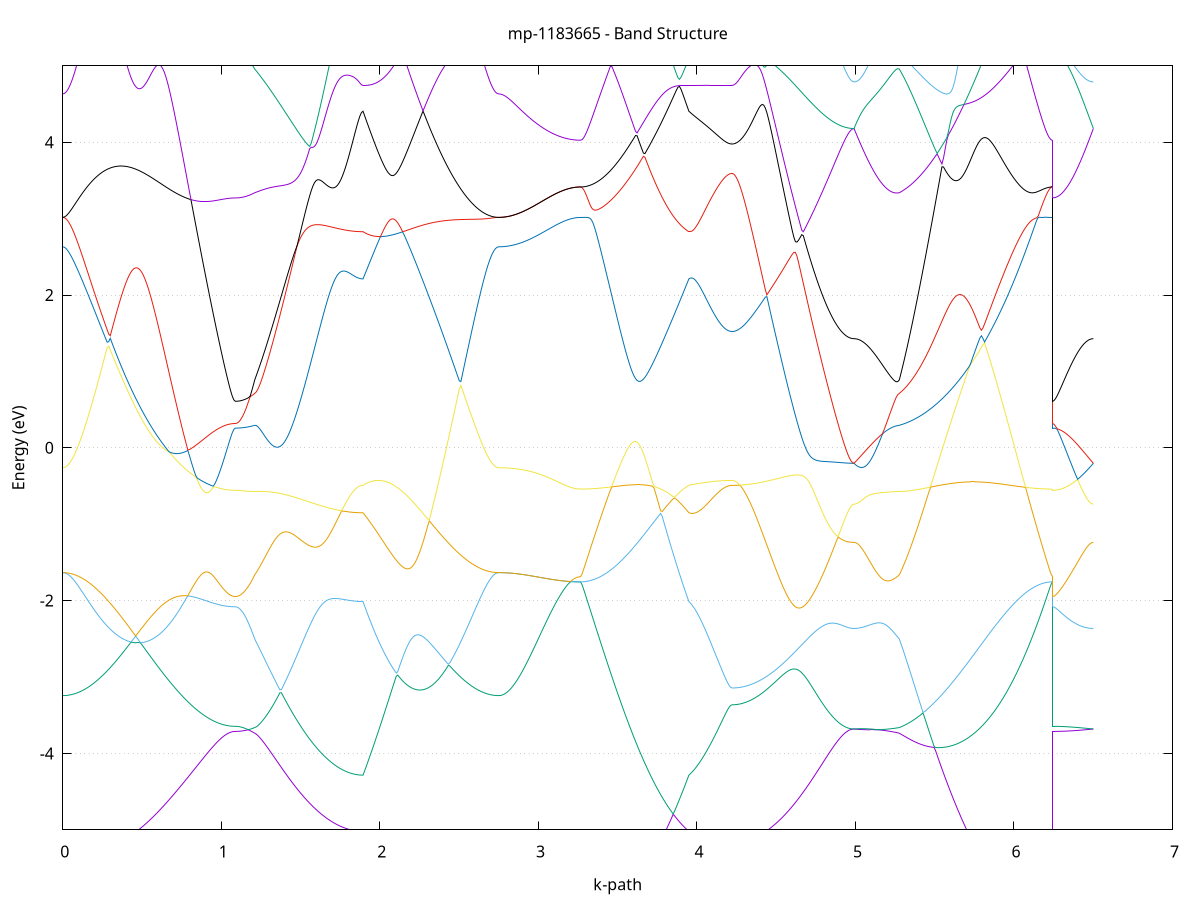 set title 'mp-1183665 - Band Structure'
set xlabel 'k-path'
set ylabel 'Energy (eV)'
set grid y
set yrange [-5:5]
set terminal png size 800,600
set output 'mp-1183665_bands_gnuplot.png'
plot '-' using 1:2 with lines notitle, '-' using 1:2 with lines notitle, '-' using 1:2 with lines notitle, '-' using 1:2 with lines notitle, '-' using 1:2 with lines notitle, '-' using 1:2 with lines notitle, '-' using 1:2 with lines notitle, '-' using 1:2 with lines notitle, '-' using 1:2 with lines notitle, '-' using 1:2 with lines notitle, '-' using 1:2 with lines notitle, '-' using 1:2 with lines notitle, '-' using 1:2 with lines notitle, '-' using 1:2 with lines notitle, '-' using 1:2 with lines notitle, '-' using 1:2 with lines notitle, '-' using 1:2 with lines notitle, '-' using 1:2 with lines notitle, '-' using 1:2 with lines notitle, '-' using 1:2 with lines notitle, '-' using 1:2 with lines notitle, '-' using 1:2 with lines notitle, '-' using 1:2 with lines notitle, '-' using 1:2 with lines notitle, '-' using 1:2 with lines notitle, '-' using 1:2 with lines notitle, '-' using 1:2 with lines notitle, '-' using 1:2 with lines notitle, '-' using 1:2 with lines notitle, '-' using 1:2 with lines notitle, '-' using 1:2 with lines notitle, '-' using 1:2 with lines notitle, '-' using 1:2 with lines notitle, '-' using 1:2 with lines notitle, '-' using 1:2 with lines notitle, '-' using 1:2 with lines notitle, '-' using 1:2 with lines notitle, '-' using 1:2 with lines notitle, '-' using 1:2 with lines notitle, '-' using 1:2 with lines notitle, '-' using 1:2 with lines notitle, '-' using 1:2 with lines notitle, '-' using 1:2 with lines notitle, '-' using 1:2 with lines notitle, '-' using 1:2 with lines notitle, '-' using 1:2 with lines notitle, '-' using 1:2 with lines notitle, '-' using 1:2 with lines notitle, '-' using 1:2 with lines notitle, '-' using 1:2 with lines notitle, '-' using 1:2 with lines notitle, '-' using 1:2 with lines notitle, '-' using 1:2 with lines notitle, '-' using 1:2 with lines notitle, '-' using 1:2 with lines notitle, '-' using 1:2 with lines notitle, '-' using 1:2 with lines notitle, '-' using 1:2 with lines notitle, '-' using 1:2 with lines notitle, '-' using 1:2 with lines notitle, '-' using 1:2 with lines notitle, '-' using 1:2 with lines notitle, '-' using 1:2 with lines notitle, '-' using 1:2 with lines notitle
0.000000 -12.587927
0.009986 -12.587727
0.019971 -12.587227
0.029957 -12.586427
0.039943 -12.585227
0.049928 -12.583727
0.059914 -12.581927
0.069899 -12.579827
0.079885 -12.577327
0.089871 -12.574527
0.099856 -12.571427
0.109842 -12.567927
0.119828 -12.564227
0.129813 -12.560227
0.139799 -12.555827
0.149784 -12.551227
0.159770 -12.546327
0.169756 -12.541127
0.179741 -12.535727
0.189727 -12.530027
0.199713 -12.524027
0.209698 -12.517827
0.219684 -12.511427
0.229669 -12.504827
0.239655 -12.497927
0.249641 -12.490827
0.259626 -12.483627
0.269612 -12.476227
0.279598 -12.468627
0.289583 -12.460827
0.299569 -12.452927
0.309554 -12.444927
0.319540 -12.436827
0.329526 -12.428527
0.339511 -12.420227
0.349497 -12.411827
0.359483 -12.403327
0.369468 -12.394827
0.379454 -12.386327
0.389439 -12.377727
0.399425 -12.369227
0.409411 -12.360627
0.419396 -12.352127
0.429382 -12.343627
0.439368 -12.335227
0.449353 -12.326827
0.459339 -12.318527
0.469325 -12.310327
0.479310 -12.302227
0.489296 -12.294327
0.499281 -12.286427
0.509267 -12.278727
0.519253 -12.271227
0.529238 -12.263827
0.539224 -12.256627
0.549210 -12.249627
0.559195 -12.242827
0.569181 -12.236227
0.579166 -12.229827
0.589152 -12.223627
0.599138 -12.217627
0.609123 -12.211927
0.619109 -12.206427
0.629095 -12.201127
0.639080 -12.196127
0.649066 -12.191327
0.659051 -12.186727
0.669037 -12.182427
0.679023 -12.178327
0.689008 -12.174427
0.698994 -12.170827
0.708980 -12.167427
0.718965 -12.164227
0.728951 -12.161327
0.738936 -12.158527
0.748922 -12.156027
0.758908 -12.153727
0.768893 -12.151527
0.778879 -12.149627
0.788865 -12.147827
0.798850 -12.146227
0.808836 -12.144827
0.818821 -12.143527
0.828807 -12.142327
0.838793 -12.141327
0.848778 -12.140527
0.858764 -12.139727
0.868750 -12.139127
0.878735 -12.138527
0.888721 -12.138127
0.898707 -12.137727
0.908692 -12.137427
0.918678 -12.137227
0.928663 -12.137027
0.938649 -12.136927
0.948635 -12.136927
0.958620 -12.136827
0.968606 -12.136827
0.978592 -12.136827
0.988577 -12.136927
0.998563 -12.136927
1.008548 -12.137027
1.018534 -12.137127
1.028520 -12.137127
1.038505 -12.137227
1.048491 -12.137227
1.058477 -12.137327
1.068462 -12.137327
1.078448 -12.137327
1.088433 -12.137327
1.088433 -12.137327
1.097846 -12.137327
1.107258 -12.137327
1.116671 -12.137327
1.126084 -12.137227
1.135496 -12.137127
1.144909 -12.137027
1.154321 -12.136927
1.163734 -12.136727
1.173146 -12.136627
1.182559 -12.136527
1.191971 -12.136327
1.201384 -12.136227
1.210796 -12.136127
1.210796 -12.136127
1.220697 -12.136027
1.230597 -12.135927
1.240497 -12.135827
1.250397 -12.135727
1.260297 -12.135627
1.270198 -12.135427
1.280098 -12.135327
1.289998 -12.135227
1.299898 -12.135127
1.309799 -12.134927
1.319699 -12.134827
1.329599 -12.134727
1.339499 -12.134527
1.349399 -12.134427
1.359300 -12.134227
1.369200 -12.134127
1.379100 -12.133927
1.389000 -12.133727
1.398900 -12.133627
1.408801 -12.133427
1.418701 -12.133327
1.428601 -12.133127
1.438501 -12.132927
1.448402 -12.132827
1.458302 -12.132627
1.468202 -12.132427
1.478102 -12.132327
1.488002 -12.132127
1.497903 -12.131927
1.507803 -12.131827
1.517703 -12.131627
1.527603 -12.131527
1.537504 -12.131327
1.547404 -12.131127
1.557304 -12.131027
1.567204 -12.130827
1.577104 -12.130727
1.587005 -12.130527
1.596905 -12.130427
1.606805 -12.130227
1.616705 -12.130127
1.626605 -12.130027
1.636506 -12.129827
1.646406 -12.129727
1.656306 -12.129627
1.666206 -12.129427
1.676107 -12.129327
1.686007 -12.129227
1.695907 -12.129127
1.705807 -12.129027
1.715707 -12.128927
1.725608 -12.128827
1.735508 -12.128727
1.745408 -12.128627
1.755308 -12.128627
1.765209 -12.128527
1.775109 -12.128427
1.785009 -12.128327
1.794909 -12.128327
1.804809 -12.128227
1.814710 -12.128227
1.824610 -12.128127
1.834510 -12.128127
1.844410 -12.128127
1.854310 -12.128127
1.864211 -12.128027
1.874111 -12.128027
1.884011 -12.128027
1.893911 -12.128027
1.893911 -12.128027
1.903867 -12.124827
1.913822 -12.122127
1.923777 -12.119727
1.933733 -12.117827
1.943688 -12.116327
1.953644 -12.115227
1.963599 -12.114627
1.973554 -12.114427
1.983510 -12.114727
1.993465 -12.115427
2.003421 -12.116527
2.013376 -12.118127
2.023331 -12.120127
2.033287 -12.122627
2.043242 -12.125527
2.053197 -12.128827
2.063153 -12.132527
2.073108 -12.136627
2.083064 -12.141127
2.093019 -12.146027
2.102974 -12.151227
2.112930 -12.156827
2.122885 -12.162827
2.132840 -12.169127
2.142796 -12.175727
2.152751 -12.182627
2.162707 -12.189827
2.172662 -12.197327
2.182617 -12.205027
2.192573 -12.213027
2.202528 -12.221227
2.212483 -12.229627
2.222439 -12.238127
2.232394 -12.246927
2.242350 -12.255827
2.252305 -12.264927
2.262260 -12.274027
2.272216 -12.283327
2.282171 -12.292727
2.292126 -12.302127
2.302082 -12.311627
2.312037 -12.321127
2.321993 -12.330727
2.331948 -12.340227
2.341903 -12.349827
2.351859 -12.359327
2.361814 -12.368727
2.371769 -12.378227
2.381725 -12.387527
2.391680 -12.396827
2.401636 -12.405927
2.411591 -12.415027
2.421546 -12.423927
2.431502 -12.432727
2.441457 -12.441427
2.451412 -12.449827
2.461368 -12.458227
2.471323 -12.466327
2.481279 -12.474227
2.491234 -12.482027
2.501189 -12.489527
2.511145 -12.496827
2.521100 -12.503927
2.531055 -12.510727
2.541011 -12.517327
2.550966 -12.523627
2.560922 -12.529727
2.570877 -12.535527
2.580832 -12.541027
2.590788 -12.546227
2.600743 -12.551227
2.610698 -12.555827
2.620654 -12.560227
2.630609 -12.564227
2.640565 -12.568027
2.650520 -12.571427
2.660475 -12.574527
2.670431 -12.577327
2.680386 -12.579827
2.690341 -12.581927
2.700297 -12.583827
2.710252 -12.585327
2.720208 -12.586427
2.730163 -12.587227
2.740118 -12.587727
2.750074 -12.587927
2.750074 -12.587927
2.759999 -12.587927
2.769924 -12.587827
2.779849 -12.587727
2.789774 -12.587527
2.799699 -12.587227
2.809625 -12.586927
2.819550 -12.586527
2.829475 -12.586127
2.839400 -12.585627
2.849325 -12.585127
2.859250 -12.584627
2.869176 -12.583927
2.879101 -12.583327
2.889026 -12.582627
2.898951 -12.581927
2.908876 -12.581127
2.918801 -12.580327
2.928727 -12.579527
2.938652 -12.578627
2.948577 -12.577727
2.958502 -12.576827
2.968427 -12.575927
2.978352 -12.574927
2.988278 -12.574027
2.998203 -12.573027
3.008128 -12.572127
3.018053 -12.571127
3.027978 -12.570127
3.037903 -12.569227
3.047828 -12.568227
3.057754 -12.567327
3.067679 -12.566427
3.077604 -12.565527
3.087529 -12.564627
3.097454 -12.563827
3.107379 -12.563027
3.117305 -12.562227
3.127230 -12.561427
3.137155 -12.560727
3.147080 -12.560127
3.157005 -12.559427
3.166930 -12.558927
3.176856 -12.558327
3.186781 -12.557927
3.196706 -12.557427
3.206631 -12.557127
3.216556 -12.556727
3.226481 -12.556527
3.236407 -12.556327
3.246332 -12.556127
3.256257 -12.556027
3.266182 -12.556027
3.266182 -12.556027
3.276082 -12.555827
3.285982 -12.555427
3.295883 -12.554627
3.305783 -12.553527
3.315683 -12.552027
3.325583 -12.550327
3.335484 -12.548327
3.345384 -12.545927
3.355284 -12.543227
3.365184 -12.540327
3.375084 -12.537027
3.384985 -12.533427
3.394885 -12.529527
3.404785 -12.525427
3.414685 -12.521027
3.424585 -12.516227
3.434486 -12.511327
3.444386 -12.506027
3.454286 -12.500527
3.464186 -12.494727
3.474087 -12.488727
3.483987 -12.482427
3.493887 -12.475927
3.503787 -12.469227
3.513687 -12.462227
3.523588 -12.455127
3.533488 -12.447727
3.543388 -12.440227
3.553288 -12.432427
3.563189 -12.424527
3.573089 -12.416527
3.582989 -12.408227
3.592889 -12.399927
3.602789 -12.391427
3.612690 -12.382827
3.622590 -12.374127
3.632490 -12.365427
3.642390 -12.356527
3.652290 -12.347627
3.662191 -12.338627
3.672091 -12.329627
3.681991 -12.320627
3.691891 -12.311627
3.701792 -12.302627
3.711692 -12.293627
3.721592 -12.284627
3.731492 -12.275827
3.741392 -12.267027
3.751293 -12.258227
3.761193 -12.249627
3.771093 -12.241127
3.780993 -12.232827
3.790894 -12.224627
3.800794 -12.216627
3.810694 -12.208827
3.820594 -12.201227
3.830494 -12.193827
3.840395 -12.186627
3.850295 -12.179727
3.860195 -12.173127
3.870095 -12.166727
3.879995 -12.160727
3.889896 -12.155027
3.899796 -12.149627
3.909696 -12.144527
3.919596 -12.139827
3.929497 -12.135527
3.939397 -12.131627
3.949297 -12.128027
3.949297 -12.128027
3.959017 -12.127027
3.968738 -12.126027
3.978458 -12.125127
3.988179 -12.124227
3.997899 -12.123327
4.007620 -12.122527
4.017340 -12.121827
4.027061 -12.121127
4.036781 -12.120427
4.046502 -12.119827
4.056222 -12.119227
4.065943 -12.118627
4.075663 -12.118127
4.085384 -12.117727
4.095104 -12.117227
4.104825 -12.116827
4.114545 -12.116427
4.124266 -12.116127
4.133986 -12.115827
4.143706 -12.115527
4.153427 -12.115327
4.163147 -12.115127
4.172868 -12.114927
4.182588 -12.114827
4.192309 -12.114727
4.202029 -12.114627
4.211750 -12.114627
4.221470 -12.114627
4.221470 -12.114627
4.231466 -12.114627
4.241461 -12.114627
4.251456 -12.114627
4.261451 -12.114727
4.271447 -12.114827
4.281442 -12.114927
4.291437 -12.115027
4.301433 -12.115227
4.311428 -12.115327
4.321423 -12.115527
4.331419 -12.115727
4.341414 -12.115927
4.351409 -12.116227
4.361405 -12.116427
4.371400 -12.116727
4.381395 -12.116927
4.391391 -12.117227
4.401386 -12.117527
4.411381 -12.117927
4.421376 -12.118227
4.431372 -12.118627
4.441367 -12.118927
4.451362 -12.119327
4.461358 -12.119727
4.471353 -12.120127
4.481348 -12.120527
4.491344 -12.120927
4.501339 -12.121327
4.511334 -12.121727
4.521330 -12.122227
4.531325 -12.122627
4.541320 -12.123127
4.551315 -12.123527
4.561311 -12.124027
4.571306 -12.124427
4.581301 -12.124927
4.591297 -12.125427
4.601292 -12.125827
4.611287 -12.126327
4.621283 -12.126827
4.631278 -12.127227
4.641273 -12.127727
4.651268 -12.128127
4.661264 -12.128627
4.671259 -12.129027
4.681254 -12.129527
4.691250 -12.129927
4.701245 -12.130327
4.711240 -12.130827
4.721236 -12.131227
4.731231 -12.131627
4.741226 -12.132027
4.751222 -12.132427
4.761217 -12.132827
4.771212 -12.133127
4.781207 -12.133527
4.791203 -12.133827
4.801198 -12.134127
4.811193 -12.134527
4.821189 -12.134827
4.831184 -12.135027
4.841179 -12.135327
4.851175 -12.135627
4.861170 -12.135827
4.871165 -12.136027
4.881161 -12.136227
4.891156 -12.136427
4.901151 -12.136627
4.911146 -12.136727
4.921142 -12.136927
4.931137 -12.137027
4.941132 -12.137127
4.951128 -12.137227
4.961123 -12.137327
4.971118 -12.137327
4.981114 -12.137327
4.991109 -12.137327
4.991109 -12.137327
5.000957 -12.137327
5.010805 -12.137327
5.020653 -12.137327
5.030501 -12.137327
5.040349 -12.137327
5.050198 -12.137327
5.060046 -12.137327
5.069894 -12.137227
5.079742 -12.137227
5.089590 -12.137227
5.099438 -12.137127
5.109286 -12.137127
5.119134 -12.137027
5.128982 -12.137027
5.138831 -12.136927
5.148679 -12.136927
5.158527 -12.136827
5.168375 -12.136827
5.178223 -12.136727
5.188071 -12.136627
5.197919 -12.136627
5.207767 -12.136527
5.217615 -12.136427
5.227464 -12.136427
5.237312 -12.136327
5.247160 -12.136227
5.257008 -12.136227
5.266856 -12.136127
5.276704 -12.136127
5.276704 -12.136127
5.286664 -12.136027
5.296623 -12.135927
5.306583 -12.135827
5.316542 -12.135727
5.326502 -12.135827
5.336461 -12.135827
5.346421 -12.135927
5.356380 -12.136127
5.366340 -12.136427
5.376299 -12.136727
5.386259 -12.137127
5.396218 -12.137627
5.406178 -12.138327
5.416137 -12.139027
5.426097 -12.139927
5.436056 -12.140927
5.446015 -12.142127
5.455975 -12.143427
5.465934 -12.144827
5.475894 -12.146527
5.485853 -12.148327
5.495813 -12.150327
5.505772 -12.152527
5.515732 -12.154927
5.525691 -12.157527
5.535651 -12.160327
5.545610 -12.163327
5.555570 -12.166527
5.565529 -12.170027
5.575489 -12.173627
5.585448 -12.177527
5.595408 -12.181727
5.605367 -12.186027
5.615327 -12.190627
5.625286 -12.195427
5.635246 -12.200527
5.645205 -12.205827
5.655165 -12.211227
5.665124 -12.216927
5.675084 -12.222927
5.685043 -12.229027
5.695003 -12.235327
5.704962 -12.241827
5.714922 -12.248527
5.724881 -12.255427
5.734841 -12.262427
5.744800 -12.269627
5.754760 -12.276927
5.764719 -12.284427
5.774679 -12.292027
5.784638 -12.299727
5.794598 -12.307527
5.804557 -12.315327
5.814517 -12.323327
5.824476 -12.331327
5.834436 -12.339327
5.844395 -12.347427
5.854355 -12.355527
5.864314 -12.363627
5.874274 -12.371727
5.884233 -12.379827
5.894193 -12.387827
5.904152 -12.395827
5.914112 -12.403727
5.924071 -12.411527
5.934030 -12.419327
5.943990 -12.426927
5.953949 -12.434427
5.963909 -12.441827
5.973868 -12.449127
5.983828 -12.456227
5.993787 -12.463127
6.003747 -12.469827
6.013706 -12.476427
6.023666 -12.482727
6.033625 -12.488927
6.043585 -12.494827
6.053544 -12.500527
6.063504 -12.505927
6.073463 -12.511227
6.083423 -12.516127
6.093382 -12.520827
6.103342 -12.525227
6.113301 -12.529427
6.123261 -12.533327
6.133220 -12.536827
6.143180 -12.540127
6.153139 -12.543127
6.163099 -12.545827
6.173058 -12.548227
6.183018 -12.550227
6.192977 -12.552027
6.202937 -12.553427
6.212896 -12.554627
6.222856 -12.555427
6.232815 -12.555827
6.242775 -12.556027
6.242775 -12.137327
6.252700 -12.137327
6.262625 -12.137327
6.272550 -12.137327
6.282475 -12.137327
6.292400 -12.137327
6.302326 -12.137327
6.312251 -12.137327
6.322176 -12.137327
6.332101 -12.137327
6.342026 -12.137327
6.351951 -12.137327
6.361877 -12.137327
6.371802 -12.137327
6.381727 -12.137327
6.391652 -12.137327
6.401577 -12.137327
6.411502 -12.137327
6.421428 -12.137327
6.431353 -12.137327
6.441278 -12.137327
6.451203 -12.137327
6.461128 -12.137327
6.471053 -12.137327
6.480979 -12.137327
6.490904 -12.137327
6.500829 -12.137327
e
0.000000 -9.267927
0.009986 -9.267727
0.019971 -9.267327
0.029957 -9.266527
0.039943 -9.265427
0.049928 -9.264027
0.059914 -9.262327
0.069899 -9.260327
0.079885 -9.258027
0.089871 -9.255527
0.099856 -9.252627
0.109842 -9.249527
0.119828 -9.246227
0.129813 -9.242627
0.139799 -9.238827
0.149784 -9.234827
0.159770 -9.230627
0.169756 -9.226227
0.179741 -9.221727
0.189727 -9.217027
0.199713 -9.212127
0.209698 -9.207227
0.219684 -9.202127
0.229669 -9.196927
0.239655 -9.191727
0.249641 -9.186427
0.259626 -9.181127
0.269612 -9.175727
0.279598 -9.170327
0.289583 -9.164927
0.299569 -9.159527
0.309554 -9.154127
0.319540 -9.148727
0.329526 -9.143427
0.339511 -9.138127
0.349497 -9.132827
0.359483 -9.127627
0.369468 -9.122427
0.379454 -9.117327
0.389439 -9.112227
0.399425 -9.107227
0.409411 -9.102327
0.419396 -9.097427
0.429382 -9.092627
0.439368 -9.087927
0.449353 -9.083227
0.459339 -9.078627
0.469325 -9.074127
0.479310 -9.069627
0.489296 -9.065227
0.499281 -9.060927
0.509267 -9.056627
0.519253 -9.052427
0.529238 -9.048327
0.539224 -9.044327
0.549210 -9.040327
0.559195 -9.036327
0.569181 -9.032527
0.579166 -9.028727
0.589152 -9.025027
0.599138 -9.021327
0.609123 -9.017727
0.619109 -9.014127
0.629095 -9.010727
0.639080 -9.007327
0.649066 -9.003927
0.659051 -9.000627
0.669037 -8.997427
0.679023 -8.994327
0.689008 -8.991227
0.698994 -8.988227
0.708980 -8.985227
0.718965 -8.982327
0.728951 -8.979527
0.738936 -8.976727
0.748922 -8.974127
0.758908 -8.971427
0.768893 -8.968927
0.778879 -8.966427
0.788865 -8.964027
0.798850 -8.961727
0.808836 -8.959427
0.818821 -8.957227
0.828807 -8.955127
0.838793 -8.953027
0.848778 -8.951127
0.858764 -8.949227
0.868750 -8.947327
0.878735 -8.945627
0.888721 -8.943927
0.898707 -8.942327
0.908692 -8.940827
0.918678 -8.939427
0.928663 -8.938027
0.938649 -8.936727
0.948635 -8.935527
0.958620 -8.934427
0.968606 -8.933427
0.978592 -8.932427
0.988577 -8.931527
0.998563 -8.930727
1.008548 -8.930027
1.018534 -8.929427
1.028520 -8.928827
1.038505 -8.928427
1.048491 -8.928027
1.058477 -8.927727
1.068462 -8.927527
1.078448 -8.927427
1.088433 -8.927327
1.088433 -8.927327
1.097846 -8.927427
1.107258 -8.927527
1.116671 -8.927727
1.126084 -8.927927
1.135496 -8.928327
1.144909 -8.928727
1.154321 -8.929127
1.163734 -8.929727
1.173146 -8.930327
1.182559 -8.931027
1.191971 -8.931827
1.201384 -8.932727
1.210796 -8.933627
1.210796 -8.933627
1.220697 -8.934227
1.230597 -8.934527
1.240497 -8.934627
1.250397 -8.934527
1.260297 -8.934127
1.270198 -8.933527
1.280098 -8.932627
1.289998 -8.931527
1.299898 -8.930227
1.309799 -8.928627
1.319699 -8.926827
1.329599 -8.924727
1.339499 -8.922527
1.349399 -8.919927
1.359300 -8.917227
1.369200 -8.914227
1.379100 -8.911027
1.389000 -8.907627
1.398900 -8.904027
1.408801 -8.900127
1.418701 -8.896027
1.428601 -8.891727
1.438501 -8.887227
1.448402 -8.882527
1.458302 -8.877527
1.468202 -8.872427
1.478102 -8.867127
1.488002 -8.861627
1.497903 -8.855827
1.507803 -8.849927
1.517703 -8.843827
1.527603 -8.837627
1.537504 -8.831127
1.547404 -8.824527
1.557304 -8.817727
1.567204 -8.810727
1.577104 -8.803627
1.587005 -8.796427
1.596905 -8.789027
1.606805 -8.781527
1.616705 -8.773827
1.626605 -8.766027
1.636506 -8.758227
1.646406 -8.750227
1.656306 -8.742127
1.666206 -8.733927
1.676107 -8.725727
1.686007 -8.717427
1.695907 -8.709027
1.705807 -8.700627
1.715707 -8.692227
1.725608 -8.683927
1.735508 -8.675527
1.745408 -8.667227
1.755308 -8.658927
1.765209 -8.650827
1.775109 -8.642727
1.785009 -8.634927
1.794909 -8.627327
1.804809 -8.620027
1.814710 -8.613027
1.824610 -8.606527
1.834510 -8.600527
1.844410 -8.595127
1.854310 -8.590427
1.864211 -8.586727
1.874111 -8.583827
1.884011 -8.582127
1.893911 -8.581527
1.893911 -8.581527
1.903867 -8.563327
1.913822 -8.545027
1.923777 -8.526727
1.933733 -8.508227
1.943688 -8.502927
1.953644 -8.500727
1.963599 -8.498627
1.973554 -8.496727
1.983510 -8.494927
1.993465 -8.493127
2.003421 -8.491427
2.013376 -8.493127
2.023331 -8.508227
2.033287 -8.524527
2.043242 -8.541527
2.053197 -8.558927
2.063153 -8.576527
2.073108 -8.594327
2.083064 -8.612027
2.093019 -8.629627
2.102974 -8.647227
2.112930 -8.664627
2.122885 -8.681927
2.132840 -8.699127
2.142796 -8.716127
2.152751 -8.732927
2.162707 -8.749527
2.172662 -8.766027
2.182617 -8.782227
2.192573 -8.798227
2.202528 -8.814027
2.212483 -8.829627
2.222439 -8.845027
2.232394 -8.860127
2.242350 -8.875027
2.252305 -8.889727
2.262260 -8.904127
2.272216 -8.918327
2.282171 -8.932327
2.292126 -8.946027
2.302082 -8.959427
2.312037 -8.972627
2.321993 -8.985527
2.331948 -8.998127
2.341903 -9.010527
2.351859 -9.022627
2.361814 -9.034527
2.371769 -9.046127
2.381725 -9.057427
2.391680 -9.068427
2.401636 -9.079127
2.411591 -9.089627
2.421546 -9.099827
2.431502 -9.109727
2.441457 -9.119327
2.451412 -9.128627
2.461368 -9.137627
2.471323 -9.146427
2.481279 -9.154827
2.491234 -9.163027
2.501189 -9.170827
2.511145 -9.178427
2.521100 -9.185627
2.531055 -9.192627
2.541011 -9.199227
2.550966 -9.205627
2.560922 -9.211627
2.570877 -9.217427
2.580832 -9.222827
2.590788 -9.227927
2.600743 -9.232827
2.610698 -9.237327
2.620654 -9.241527
2.630609 -9.245427
2.640565 -9.249027
2.650520 -9.252327
2.660475 -9.255227
2.670431 -9.257927
2.680386 -9.260227
2.690341 -9.262327
2.700297 -9.264027
2.710252 -9.265427
2.720208 -9.266527
2.730163 -9.267327
2.740118 -9.267727
2.750074 -9.267927
2.750074 -9.267927
2.759999 -9.267927
2.769924 -9.267927
2.779849 -9.267927
2.789774 -9.267927
2.799699 -9.267927
2.809625 -9.267927
2.819550 -9.267927
2.829475 -9.267827
2.839400 -9.267827
2.849325 -9.267827
2.859250 -9.267827
2.869176 -9.267827
2.879101 -9.267727
2.889026 -9.267727
2.898951 -9.267727
2.908876 -9.267727
2.918801 -9.267627
2.928727 -9.267627
2.938652 -9.267627
2.948577 -9.267527
2.958502 -9.267527
2.968427 -9.267527
2.978352 -9.267527
2.988278 -9.267427
2.998203 -9.267427
3.008128 -9.267427
3.018053 -9.267327
3.027978 -9.267327
3.037903 -9.267327
3.047828 -9.267227
3.057754 -9.267227
3.067679 -9.267227
3.077604 -9.267127
3.087529 -9.267127
3.097454 -9.267127
3.107379 -9.267027
3.117305 -9.267027
3.127230 -9.267027
3.137155 -9.267027
3.147080 -9.266927
3.157005 -9.266927
3.166930 -9.266927
3.176856 -9.266927
3.186781 -9.266927
3.196706 -9.266927
3.206631 -9.266827
3.216556 -9.266827
3.226481 -9.266827
3.236407 -9.266827
3.246332 -9.266827
3.256257 -9.266827
3.266182 -9.266827
3.266182 -9.266827
3.276082 -9.266727
3.285982 -9.266227
3.295883 -9.265427
3.305783 -9.264327
3.315683 -9.262927
3.325583 -9.261227
3.335484 -9.259227
3.345384 -9.256927
3.355284 -9.254327
3.365184 -9.251427
3.375084 -9.248127
3.384985 -9.244627
3.394885 -9.240727
3.404785 -9.236627
3.414685 -9.232127
3.424585 -9.227327
3.434486 -9.222327
3.444386 -9.216927
3.454286 -9.211227
3.464186 -9.205227
3.474087 -9.199027
3.483987 -9.192427
3.493887 -9.185527
3.503787 -9.178327
3.513687 -9.170927
3.523588 -9.163127
3.533488 -9.155127
3.543388 -9.146727
3.553288 -9.138127
3.563189 -9.129227
3.573089 -9.120027
3.582989 -9.110527
3.592889 -9.100727
3.602789 -9.090627
3.612690 -9.080327
3.622590 -9.069727
3.632490 -9.058827
3.642390 -9.047627
3.652290 -9.036127
3.662191 -9.024427
3.672091 -9.012527
3.681991 -9.000227
3.691891 -8.987727
3.701792 -8.974927
3.711692 -8.961927
3.721592 -8.948627
3.731492 -8.935127
3.741392 -8.921327
3.751293 -8.907327
3.761193 -8.893027
3.771093 -8.878527
3.780993 -8.863827
3.790894 -8.848827
3.800794 -8.833627
3.810694 -8.818227
3.820594 -8.802527
3.830494 -8.786627
3.840395 -8.770627
3.850295 -8.754327
3.860195 -8.737827
3.870095 -8.721127
3.879995 -8.704327
3.889896 -8.687227
3.899796 -8.670027
3.909696 -8.652627
3.919596 -8.635127
3.929497 -8.617327
3.939397 -8.599527
3.949297 -8.581527
3.949297 -8.581527
3.959017 -8.575927
3.968738 -8.570227
3.978458 -8.564627
3.988179 -8.558927
3.997899 -8.553227
4.007620 -8.547627
4.017340 -8.541927
4.027061 -8.536227
4.036781 -8.530527
4.046502 -8.524927
4.056222 -8.519227
4.065943 -8.513627
4.075663 -8.513127
4.085384 -8.513327
4.095104 -8.513627
4.104825 -8.513827
4.114545 -8.514127
4.124266 -8.514327
4.133986 -8.514627
4.143706 -8.514827
4.153427 -8.515027
4.163147 -8.515227
4.172868 -8.515427
4.182588 -8.515527
4.192309 -8.515627
4.202029 -8.515727
4.211750 -8.515827
4.221470 -8.515827
4.221470 -8.515827
4.231466 -8.515927
4.241461 -8.516227
4.251456 -8.516827
4.261451 -8.517727
4.271447 -8.518827
4.281442 -8.520227
4.291437 -8.522027
4.301433 -8.524327
4.311428 -8.527027
4.321423 -8.530327
4.331419 -8.534127
4.341414 -8.538627
4.351409 -8.543727
4.361405 -8.549527
4.371400 -8.555827
4.381395 -8.562727
4.391391 -8.570127
4.401386 -8.577927
4.411381 -8.586027
4.421376 -8.594427
4.431372 -8.603027
4.441367 -8.611827
4.451362 -8.620727
4.461358 -8.629727
4.471353 -8.638827
4.481348 -8.647927
4.491344 -8.657027
4.501339 -8.666127
4.511334 -8.675227
4.521330 -8.684227
4.531325 -8.693227
4.541320 -8.702127
4.551315 -8.710927
4.561311 -8.719627
4.571306 -8.728327
4.581301 -8.736827
4.591297 -8.745227
4.601292 -8.753527
4.611287 -8.761627
4.621283 -8.769627
4.631278 -8.777527
4.641273 -8.785227
4.651268 -8.792727
4.661264 -8.800127
4.671259 -8.807327
4.681254 -8.814427
4.691250 -8.821227
4.701245 -8.827927
4.711240 -8.834427
4.721236 -8.840727
4.731231 -8.846827
4.741226 -8.852727
4.751222 -8.858427
4.761217 -8.863927
4.771212 -8.869227
4.781207 -8.874227
4.791203 -8.879127
4.801198 -8.883727
4.811193 -8.888127
4.821189 -8.892327
4.831184 -8.896227
4.841179 -8.900027
4.851175 -8.903527
4.861170 -8.906727
4.871165 -8.909827
4.881161 -8.912527
4.891156 -8.915127
4.901151 -8.917427
4.911146 -8.919527
4.921142 -8.921327
4.931137 -8.922927
4.941132 -8.924327
4.951128 -8.925427
4.961123 -8.926227
4.971118 -8.926827
4.981114 -8.927227
4.991109 -8.927327
4.991109 -8.927327
5.000957 -8.927327
5.010805 -8.927427
5.020653 -8.927427
5.030501 -8.927427
5.040349 -8.927527
5.050198 -8.927627
5.060046 -8.927727
5.069894 -8.927827
5.079742 -8.927927
5.089590 -8.928127
5.099438 -8.928227
5.109286 -8.928427
5.119134 -8.928627
5.128982 -8.928827
5.138831 -8.929027
5.148679 -8.929227
5.158527 -8.929527
5.168375 -8.929727
5.178223 -8.930027
5.188071 -8.930327
5.197919 -8.930627
5.207767 -8.930927
5.217615 -8.931327
5.227464 -8.931627
5.237312 -8.932027
5.247160 -8.932427
5.257008 -8.932727
5.266856 -8.933127
5.276704 -8.933627
5.276704 -8.933627
5.286664 -8.934627
5.296623 -8.935827
5.306583 -8.937027
5.316542 -8.938327
5.326502 -8.939627
5.336461 -8.941127
5.346421 -8.942627
5.356380 -8.944227
5.366340 -8.945927
5.376299 -8.947627
5.386259 -8.949527
5.396218 -8.951427
5.406178 -8.953327
5.416137 -8.955427
5.426097 -8.957527
5.436056 -8.959727
5.446015 -8.962027
5.455975 -8.964327
5.465934 -8.966727
5.475894 -8.969227
5.485853 -8.971727
5.495813 -8.974327
5.505772 -8.977027
5.515732 -8.979827
5.525691 -8.982627
5.535651 -8.985527
5.545610 -8.988427
5.555570 -8.991427
5.565529 -8.994527
5.575489 -8.997627
5.585448 -9.000827
5.595408 -9.004127
5.605367 -9.007427
5.615327 -9.010827
5.625286 -9.014227
5.635246 -9.017827
5.645205 -9.021327
5.655165 -9.025027
5.665124 -9.028727
5.675084 -9.032527
5.685043 -9.036327
5.695003 -9.040227
5.704962 -9.044227
5.714922 -9.048227
5.724881 -9.052327
5.734841 -9.056527
5.744800 -9.060727
5.754760 -9.065027
5.764719 -9.069427
5.774679 -9.073827
5.784638 -9.078327
5.794598 -9.082927
5.804557 -9.087527
5.814517 -9.092227
5.824476 -9.097027
5.834436 -9.101927
5.844395 -9.106827
5.854355 -9.111827
5.864314 -9.116827
5.874274 -9.121927
5.884233 -9.127127
5.894193 -9.132327
5.904152 -9.137527
5.914112 -9.142827
5.924071 -9.148127
5.934030 -9.153527
5.943990 -9.158927
5.953949 -9.164327
5.963909 -9.169727
5.973868 -9.175027
5.983828 -9.180427
5.993787 -9.185727
6.003747 -9.191027
6.013706 -9.196227
6.023666 -9.201327
6.033625 -9.206427
6.043585 -9.211327
6.053544 -9.216127
6.063504 -9.220827
6.073463 -9.225427
6.083423 -9.229727
6.093382 -9.233927
6.103342 -9.237927
6.113301 -9.241727
6.123261 -9.245227
6.133220 -9.248527
6.143180 -9.251627
6.153139 -9.254427
6.163099 -9.257027
6.173058 -9.259227
6.183018 -9.261227
6.192977 -9.262927
6.202937 -9.264327
6.212896 -9.265427
6.222856 -9.266227
6.232815 -9.266727
6.242775 -9.266827
6.242775 -8.927327
6.252700 -8.927327
6.262625 -8.927327
6.272550 -8.927327
6.282475 -8.927327
6.292400 -8.927327
6.302326 -8.927327
6.312251 -8.927327
6.322176 -8.927327
6.332101 -8.927327
6.342026 -8.927327
6.351951 -8.927327
6.361877 -8.927327
6.371802 -8.927327
6.381727 -8.927327
6.391652 -8.927327
6.401577 -8.927327
6.411502 -8.927327
6.421428 -8.927327
6.431353 -8.927327
6.441278 -8.927327
6.451203 -8.927327
6.461128 -8.927327
6.471053 -8.927327
6.480979 -8.927327
6.490904 -8.927327
6.500829 -8.927327
e
0.000000 -9.017627
0.009986 -9.017527
0.019971 -9.017027
0.029957 -9.016327
0.039943 -9.015227
0.049928 -9.013827
0.059914 -9.012127
0.069899 -9.010127
0.079885 -9.007827
0.089871 -9.005327
0.099856 -9.002427
0.109842 -8.999227
0.119828 -8.995727
0.129813 -8.991927
0.139799 -8.987827
0.149784 -8.983427
0.159770 -8.978827
0.169756 -8.973827
0.179741 -8.968627
0.189727 -8.963127
0.199713 -8.957327
0.209698 -8.951227
0.219684 -8.944927
0.229669 -8.938327
0.239655 -8.931427
0.249641 -8.924327
0.259626 -8.916927
0.269612 -8.909327
0.279598 -8.901427
0.289583 -8.893327
0.299569 -8.884927
0.309554 -8.876327
0.319540 -8.867427
0.329526 -8.858427
0.339511 -8.849127
0.349497 -8.839627
0.359483 -8.829927
0.369468 -8.820027
0.379454 -8.809927
0.389439 -8.799627
0.399425 -8.789127
0.409411 -8.778527
0.419396 -8.767727
0.429382 -8.756727
0.439368 -8.745627
0.449353 -8.734327
0.459339 -8.722927
0.469325 -8.711327
0.479310 -8.699727
0.489296 -8.687927
0.499281 -8.676027
0.509267 -8.664027
0.519253 -8.651927
0.529238 -8.639827
0.539224 -8.627527
0.549210 -8.615227
0.559195 -8.602927
0.569181 -8.590527
0.579166 -8.586627
0.589152 -8.589027
0.599138 -8.591527
0.609123 -8.593927
0.619109 -8.596427
0.629095 -8.598827
0.639080 -8.601327
0.649066 -8.603827
0.659051 -8.606227
0.669037 -8.608727
0.679023 -8.611127
0.689008 -8.613527
0.698994 -8.615927
0.708980 -8.618327
0.718965 -8.620627
0.728951 -8.622927
0.738936 -8.625227
0.748922 -8.627527
0.758908 -8.637027
0.768893 -8.653027
0.778879 -8.668627
0.788865 -8.684027
0.798850 -8.698927
0.808836 -8.713527
0.818821 -8.727727
0.828807 -8.741527
0.838793 -8.754927
0.848778 -8.767927
0.858764 -8.780427
0.868750 -8.792527
0.878735 -8.804127
0.888721 -8.815327
0.898707 -8.825927
0.908692 -8.836127
0.918678 -8.845727
0.928663 -8.854927
0.938649 -8.863527
0.948635 -8.871727
0.958620 -8.879227
0.968606 -8.886327
0.978592 -8.892827
0.988577 -8.898727
0.998563 -8.904127
1.008548 -8.909027
1.018534 -8.913327
1.028520 -8.917027
1.038505 -8.920127
1.048491 -8.922727
1.058477 -8.924727
1.068462 -8.926227
1.078448 -8.927027
1.088433 -8.927327
1.088433 -8.927327
1.097846 -8.927127
1.107258 -8.926327
1.116671 -8.925027
1.126084 -8.923327
1.135496 -8.921027
1.144909 -8.918227
1.154321 -8.914927
1.163734 -8.911127
1.173146 -8.906827
1.182559 -8.902027
1.191971 -8.896727
1.201384 -8.891027
1.210796 -8.884727
1.210796 -8.884727
1.220697 -8.879827
1.230597 -8.874627
1.240497 -8.869227
1.250397 -8.863627
1.260297 -8.857827
1.270198 -8.851827
1.280098 -8.845627
1.289998 -8.839227
1.299898 -8.832527
1.309799 -8.825727
1.319699 -8.818727
1.329599 -8.811527
1.339499 -8.804127
1.349399 -8.796527
1.359300 -8.788827
1.369200 -8.780827
1.379100 -8.772727
1.389000 -8.764527
1.398900 -8.756127
1.408801 -8.747527
1.418701 -8.738827
1.428601 -8.729927
1.438501 -8.721027
1.448402 -8.711927
1.458302 -8.702627
1.468202 -8.693327
1.478102 -8.683927
1.488002 -8.674427
1.497903 -8.664827
1.507803 -8.655227
1.517703 -8.645527
1.527603 -8.635827
1.537504 -8.626127
1.547404 -8.616527
1.557304 -8.606927
1.567204 -8.597527
1.577104 -8.588227
1.587005 -8.579227
1.596905 -8.570627
1.606805 -8.562427
1.616705 -8.554927
1.626605 -8.548127
1.636506 -8.542227
1.646406 -8.537227
1.656306 -8.533027
1.666206 -8.529727
1.676107 -8.527127
1.686007 -8.525027
1.695907 -8.523427
1.705807 -8.522227
1.715707 -8.521327
1.725608 -8.520627
1.735508 -8.520127
1.745408 -8.519827
1.755308 -8.519627
1.765209 -8.519527
1.775109 -8.519427
1.785009 -8.519427
1.794909 -8.519327
1.804809 -8.519327
1.814710 -8.519327
1.824610 -8.519327
1.834510 -8.519327
1.844410 -8.519327
1.854310 -8.519327
1.864211 -8.519227
1.874111 -8.519227
1.884011 -8.519227
1.893911 -8.519227
1.893911 -8.519227
1.903867 -8.515027
1.913822 -8.511427
1.923777 -8.508227
1.933733 -8.505427
1.943688 -8.489827
1.953644 -8.471327
1.963599 -8.453227
1.973554 -8.457027
1.983510 -8.462327
1.993465 -8.469827
2.003421 -8.480127
2.013376 -8.489727
2.023331 -8.488127
2.033287 -8.486527
2.043242 -8.485027
2.053197 -8.483627
2.063153 -8.482227
2.073108 -8.481127
2.083064 -8.480227
2.093019 -8.479627
2.102974 -8.488627
2.112930 -8.500727
2.122885 -8.513027
2.132840 -8.525427
2.142796 -8.538027
2.152751 -8.550627
2.162707 -8.563327
2.172662 -8.576027
2.182617 -8.588627
2.192573 -8.601327
2.202528 -8.613927
2.212483 -8.626427
2.222439 -8.638827
2.232394 -8.651227
2.242350 -8.663527
2.252305 -8.675627
2.262260 -8.687727
2.272216 -8.699627
2.282171 -8.711427
2.292126 -8.723127
2.302082 -8.734627
2.312037 -8.746027
2.321993 -8.757227
2.331948 -8.768227
2.341903 -8.779127
2.351859 -8.789827
2.361814 -8.800327
2.371769 -8.810627
2.381725 -8.820727
2.391680 -8.830627
2.401636 -8.840327
2.411591 -8.849827
2.421546 -8.859127
2.431502 -8.868127
2.441457 -8.876927
2.451412 -8.885527
2.461368 -8.893927
2.471323 -8.902027
2.481279 -8.909827
2.491234 -8.917427
2.501189 -8.924827
2.511145 -8.931927
2.521100 -8.938727
2.531055 -8.945327
2.541011 -8.951627
2.550966 -8.957727
2.560922 -8.963427
2.570877 -8.968927
2.580832 -8.974127
2.590788 -8.979027
2.600743 -8.983627
2.610698 -8.988027
2.620654 -8.992027
2.630609 -8.995827
2.640565 -8.999327
2.650520 -9.002527
2.660475 -9.005327
2.670431 -9.007927
2.680386 -9.010227
2.690341 -9.012227
2.700297 -9.013827
2.710252 -9.015227
2.720208 -9.016327
2.730163 -9.017027
2.740118 -9.017527
2.750074 -9.017627
2.750074 -9.017627
2.759999 -9.017627
2.769924 -9.017727
2.779849 -9.017727
2.789774 -9.017827
2.799699 -9.017927
2.809625 -9.018027
2.819550 -9.018127
2.829475 -9.018227
2.839400 -9.018427
2.849325 -9.018527
2.859250 -9.018727
2.869176 -9.018927
2.879101 -9.019127
2.889026 -9.019327
2.898951 -9.019527
2.908876 -9.019727
2.918801 -9.019927
2.928727 -9.020227
2.938652 -9.020427
2.948577 -9.020627
2.958502 -9.020927
2.968427 -9.021127
2.978352 -9.021327
2.988278 -9.021627
2.998203 -9.021827
3.008128 -9.022027
3.018053 -9.022227
3.027978 -9.022527
3.037903 -9.022727
3.047828 -9.022927
3.057754 -9.023127
3.067679 -9.023227
3.077604 -9.023427
3.087529 -9.023627
3.097454 -9.023727
3.107379 -9.023927
3.117305 -9.024027
3.127230 -9.024227
3.137155 -9.024327
3.147080 -9.024427
3.157005 -9.024527
3.166930 -9.024627
3.176856 -9.024727
3.186781 -9.024727
3.196706 -9.024827
3.206631 -9.024927
3.216556 -9.024927
3.226481 -9.024927
3.236407 -9.025027
3.246332 -9.025027
3.256257 -9.025027
3.266182 -9.025027
3.266182 -9.025027
3.276082 -9.024927
3.285982 -9.024427
3.295883 -9.023727
3.305783 -9.022627
3.315683 -9.021327
3.325583 -9.019727
3.335484 -9.017727
3.345384 -9.015527
3.355284 -9.013027
3.365184 -9.010227
3.375084 -9.007027
3.384985 -9.003727
3.394885 -9.000027
3.404785 -8.996027
3.414685 -8.991827
3.424585 -8.987227
3.434486 -8.982427
3.444386 -8.977327
3.454286 -8.972027
3.464186 -8.966427
3.474087 -8.960527
3.483987 -8.954327
3.493887 -8.947927
3.503787 -8.941227
3.513687 -8.934327
3.523588 -8.927127
3.533488 -8.919727
3.543388 -8.912127
3.553288 -8.904227
3.563189 -8.896127
3.573089 -8.887727
3.582989 -8.879227
3.592889 -8.870427
3.602789 -8.861427
3.612690 -8.852227
3.622590 -8.842827
3.632490 -8.833327
3.642390 -8.823527
3.652290 -8.813627
3.662191 -8.803527
3.672091 -8.793227
3.681991 -8.782827
3.691891 -8.772327
3.701792 -8.761627
3.711692 -8.750827
3.721592 -8.739927
3.731492 -8.728927
3.741392 -8.717827
3.751293 -8.706727
3.761193 -8.695527
3.771093 -8.684327
3.780993 -8.673027
3.790894 -8.661827
3.800794 -8.650627
3.810694 -8.639527
3.820594 -8.628527
3.830494 -8.617627
3.840395 -8.606927
3.850295 -8.596527
3.860195 -8.586327
3.870095 -8.576627
3.879995 -8.567227
3.889896 -8.558427
3.899796 -8.550227
3.909696 -8.542627
3.919596 -8.535727
3.929497 -8.529527
3.939397 -8.524027
3.949297 -8.519227
3.949297 -8.519227
3.959017 -8.517927
3.968738 -8.516727
3.978458 -8.515727
3.988179 -8.514827
3.997899 -8.514127
4.007620 -8.513627
4.017340 -8.513227
4.027061 -8.513027
4.036781 -8.512927
4.046502 -8.512827
4.056222 -8.512927
4.065943 -8.513027
4.075663 -8.508027
4.085384 -8.502427
4.095104 -8.496927
4.104825 -8.491527
4.114545 -8.486327
4.124266 -8.481327
4.133986 -8.476727
4.143706 -8.472527
4.153427 -8.468927
4.163147 -8.466027
4.172868 -8.463927
4.182588 -8.462527
4.192309 -8.461527
4.202029 -8.460927
4.211750 -8.460627
4.221470 -8.460527
4.221470 -8.460527
4.231466 -8.460527
4.241461 -8.460627
4.251456 -8.460927
4.261451 -8.461727
4.271447 -8.463427
4.281442 -8.466327
4.291437 -8.470727
4.301433 -8.476527
4.311428 -8.483327
4.321423 -8.491027
4.331419 -8.499327
4.341414 -8.508027
4.351409 -8.517027
4.361405 -8.526227
4.371400 -8.535727
4.381395 -8.545227
4.391391 -8.554927
4.401386 -8.564727
4.411381 -8.574527
4.421376 -8.584327
4.431372 -8.594127
4.441367 -8.604027
4.451362 -8.613827
4.461358 -8.623627
4.471353 -8.633327
4.481348 -8.643027
4.491344 -8.652727
4.501339 -8.662227
4.511334 -8.671727
4.521330 -8.681127
4.531325 -8.690427
4.541320 -8.699627
4.551315 -8.708727
4.561311 -8.717627
4.571306 -8.726527
4.581301 -8.735227
4.591297 -8.743827
4.601292 -8.752227
4.611287 -8.760527
4.621283 -8.768627
4.631278 -8.776627
4.641273 -8.784427
4.651268 -8.792027
4.661264 -8.799527
4.671259 -8.806827
4.681254 -8.813927
4.691250 -8.820827
4.701245 -8.827527
4.711240 -8.834027
4.721236 -8.840427
4.731231 -8.846527
4.741226 -8.852527
4.751222 -8.858227
4.761217 -8.863727
4.771212 -8.869027
4.781207 -8.874127
4.791203 -8.878927
4.801198 -8.883627
4.811193 -8.888027
4.821189 -8.892227
4.831184 -8.896227
4.841179 -8.899927
4.851175 -8.903427
4.861170 -8.906727
4.871165 -8.909727
4.881161 -8.912527
4.891156 -8.915127
4.901151 -8.917427
4.911146 -8.919527
4.921142 -8.921327
4.931137 -8.922927
4.941132 -8.924327
4.951128 -8.925427
4.961123 -8.926227
4.971118 -8.926827
4.981114 -8.927227
4.991109 -8.927327
4.991109 -8.927327
5.000957 -8.927327
5.010805 -8.927127
5.020653 -8.926927
5.030501 -8.926527
5.040349 -8.926027
5.050198 -8.925527
5.060046 -8.924827
5.069894 -8.924027
5.079742 -8.923227
5.089590 -8.922227
5.099438 -8.921127
5.109286 -8.920027
5.119134 -8.918727
5.128982 -8.917327
5.138831 -8.915827
5.148679 -8.914327
5.158527 -8.912627
5.168375 -8.910827
5.178223 -8.908927
5.188071 -8.906927
5.197919 -8.904927
5.207767 -8.902727
5.217615 -8.900427
5.227464 -8.898027
5.237312 -8.895627
5.247160 -8.893027
5.257008 -8.890327
5.266856 -8.887627
5.276704 -8.884727
5.276704 -8.884727
5.286664 -8.877627
5.296623 -8.869927
5.306583 -8.861727
5.316542 -8.853027
5.326502 -8.843827
5.336461 -8.834127
5.346421 -8.823927
5.356380 -8.813227
5.366340 -8.802027
5.376299 -8.790427
5.386259 -8.778327
5.396218 -8.765827
5.406178 -8.752927
5.416137 -8.739527
5.426097 -8.725827
5.436056 -8.711627
5.446015 -8.697127
5.455975 -8.682227
5.465934 -8.667027
5.475894 -8.651527
5.485853 -8.635727
5.495813 -8.632427
5.505772 -8.631627
5.515732 -8.630927
5.525691 -8.630127
5.535651 -8.629227
5.545610 -8.628427
5.555570 -8.627527
5.565529 -8.626627
5.575489 -8.625727
5.585448 -8.624827
5.595408 -8.623927
5.605367 -8.622927
5.615327 -8.621927
5.625286 -8.621027
5.635246 -8.620027
5.645205 -8.619027
5.655165 -8.617927
5.665124 -8.616927
5.675084 -8.620127
5.685043 -8.630527
5.695003 -8.641127
5.704962 -8.651927
5.714922 -8.662727
5.724881 -8.673627
5.734841 -8.684627
5.744800 -8.695527
5.754760 -8.706527
5.764719 -8.717427
5.774679 -8.728327
5.784638 -8.739127
5.794598 -8.749927
5.804557 -8.760627
5.814517 -8.771127
5.824476 -8.781627
5.834436 -8.791927
5.844395 -8.802127
5.854355 -8.812227
5.864314 -8.822127
5.874274 -8.831827
5.884233 -8.841427
5.894193 -8.850827
5.904152 -8.860027
5.914112 -8.869027
5.924071 -8.877827
5.934030 -8.886427
5.943990 -8.894827
5.953949 -8.903027
5.963909 -8.910927
5.973868 -8.918627
5.983828 -8.926127
5.993787 -8.933427
6.003747 -8.940327
6.013706 -8.947127
6.023666 -8.953527
6.033625 -8.959827
6.043585 -8.965727
6.053544 -8.971427
6.063504 -8.976827
6.073463 -8.981927
6.083423 -8.986827
6.093382 -8.991427
6.103342 -8.995727
6.113301 -8.999727
6.123261 -9.003427
6.133220 -9.006827
6.143180 -9.010027
6.153139 -9.012827
6.163099 -9.015427
6.173058 -9.017627
6.183018 -9.019627
6.192977 -9.021227
6.202937 -9.022627
6.212896 -9.023727
6.222856 -9.024427
6.232815 -9.024927
6.242775 -9.025027
6.242775 -8.927327
6.252700 -8.927327
6.262625 -8.927327
6.272550 -8.927327
6.282475 -8.927327
6.292400 -8.927327
6.302326 -8.927327
6.312251 -8.927327
6.322176 -8.927327
6.332101 -8.927327
6.342026 -8.927327
6.351951 -8.927327
6.361877 -8.927327
6.371802 -8.927327
6.381727 -8.927327
6.391652 -8.927327
6.401577 -8.927327
6.411502 -8.927327
6.421428 -8.927327
6.431353 -8.927327
6.441278 -8.927327
6.451203 -8.927327
6.461128 -8.927327
6.471053 -8.927327
6.480979 -8.927327
6.490904 -8.927327
6.500829 -8.927327
e
0.000000 -8.858727
0.009986 -8.858527
0.019971 -8.858127
0.029957 -8.857327
0.039943 -8.856227
0.049928 -8.854827
0.059914 -8.853127
0.069899 -8.851027
0.079885 -8.848627
0.089871 -8.845927
0.099856 -8.842927
0.109842 -8.839527
0.119828 -8.835827
0.129813 -8.831727
0.139799 -8.827327
0.149784 -8.822627
0.159770 -8.817427
0.169756 -8.812027
0.179741 -8.806127
0.189727 -8.799927
0.199713 -8.793327
0.209698 -8.786327
0.219684 -8.778927
0.229669 -8.771127
0.239655 -8.763027
0.249641 -8.754527
0.259626 -8.745627
0.269612 -8.736427
0.279598 -8.726727
0.289583 -8.716727
0.299569 -8.706427
0.309554 -8.695727
0.319540 -8.684727
0.329526 -8.673527
0.339511 -8.661927
0.349497 -8.650127
0.359483 -8.638027
0.369468 -8.625827
0.379454 -8.613527
0.389439 -8.601127
0.399425 -8.588827
0.409411 -8.576827
0.419396 -8.566227
0.429382 -8.559427
0.439368 -8.557827
0.449353 -8.558527
0.459339 -8.560027
0.469325 -8.561927
0.479310 -8.563927
0.489296 -8.566027
0.499281 -8.568127
0.509267 -8.570327
0.519253 -8.572627
0.529238 -8.574827
0.539224 -8.577127
0.549210 -8.579527
0.559195 -8.581827
0.569181 -8.584227
0.579166 -8.578127
0.589152 -8.565727
0.599138 -8.553327
0.609123 -8.540927
0.619109 -8.528527
0.629095 -8.516127
0.639080 -8.503827
0.649066 -8.491527
0.659051 -8.479327
0.669037 -8.482527
0.679023 -8.500327
0.689008 -8.518027
0.698994 -8.535627
0.708980 -8.553027
0.718965 -8.570327
0.728951 -8.587327
0.738936 -8.604127
0.748922 -8.620727
0.758908 -8.629727
0.768893 -8.631827
0.778879 -8.633927
0.788865 -8.636027
0.798850 -8.638027
0.808836 -8.640027
0.818821 -8.641927
0.828807 -8.643727
0.838793 -8.645527
0.848778 -8.647327
0.858764 -8.648927
0.868750 -8.650627
0.878735 -8.652127
0.888721 -8.653627
0.898707 -8.655027
0.908692 -8.656427
0.918678 -8.657727
0.928663 -8.658927
0.938649 -8.660027
0.948635 -8.661127
0.958620 -8.662127
0.968606 -8.663127
0.978592 -8.663927
0.988577 -8.664727
0.998563 -8.665427
1.008548 -8.666127
1.018534 -8.666727
1.028520 -8.667227
1.038505 -8.667627
1.048491 -8.667927
1.058477 -8.668227
1.068462 -8.668427
1.078448 -8.668527
1.088433 -8.668527
1.088433 -8.668527
1.097846 -8.668427
1.107258 -8.668127
1.116671 -8.667627
1.126084 -8.666927
1.135496 -8.666027
1.144909 -8.664927
1.154321 -8.663627
1.163734 -8.662027
1.173146 -8.660327
1.182559 -8.658427
1.191971 -8.656327
1.201384 -8.654127
1.210796 -8.651627
1.210796 -8.651627
1.220697 -8.649627
1.230597 -8.647527
1.240497 -8.645327
1.250397 -8.642927
1.260297 -8.641027
1.270198 -8.640027
1.280098 -8.639027
1.289998 -8.637827
1.299898 -8.636427
1.309799 -8.635027
1.319699 -8.633427
1.329599 -8.631627
1.339499 -8.629827
1.349399 -8.627827
1.359300 -8.625727
1.369200 -8.623527
1.379100 -8.621227
1.389000 -8.618727
1.398900 -8.616127
1.408801 -8.613527
1.418701 -8.610727
1.428601 -8.607827
1.438501 -8.604827
1.448402 -8.601727
1.458302 -8.598527
1.468202 -8.595227
1.478102 -8.591827
1.488002 -8.588427
1.497903 -8.584827
1.507803 -8.581227
1.517703 -8.577527
1.527603 -8.573727
1.537504 -8.569827
1.547404 -8.565927
1.557304 -8.562027
1.567204 -8.557927
1.577104 -8.553927
1.587005 -8.549827
1.596905 -8.545627
1.606805 -8.541527
1.616705 -8.537327
1.626605 -8.533127
1.636506 -8.528927
1.646406 -8.524727
1.656306 -8.520627
1.666206 -8.516427
1.676107 -8.512427
1.686007 -8.508327
1.695907 -8.504427
1.705807 -8.500527
1.715707 -8.496827
1.725608 -8.493227
1.735508 -8.489827
1.745408 -8.486627
1.755308 -8.483627
1.765209 -8.480827
1.775109 -8.478427
1.785009 -8.476227
1.794909 -8.474427
1.804809 -8.473027
1.814710 -8.472027
1.824610 -8.471427
1.834510 -8.471027
1.844410 -8.471027
1.854310 -8.471227
1.864211 -8.471627
1.874111 -8.471927
1.884011 -8.472127
1.893911 -8.472227
1.893911 -8.472227
1.903867 -8.467927
1.913822 -8.463727
1.923777 -8.459527
1.933733 -8.455427
1.943688 -8.451427
1.953644 -8.450227
1.963599 -8.452927
1.973554 -8.440027
1.983510 -8.436627
1.993465 -8.433527
2.003421 -8.430827
2.013376 -8.429027
2.023331 -8.428327
2.033287 -8.431027
2.043242 -8.432727
2.053197 -8.437927
2.063153 -8.445727
2.073108 -8.455127
2.083064 -8.465627
2.093019 -8.476827
2.102974 -8.479427
2.112930 -8.479827
2.122885 -8.480827
2.132840 -8.482527
2.142796 -8.485127
2.152751 -8.488527
2.162707 -8.492827
2.172662 -8.498027
2.182617 -8.503827
2.192573 -8.510327
2.202528 -8.517327
2.212483 -8.524727
2.222439 -8.532527
2.232394 -8.540627
2.242350 -8.548927
2.252305 -8.557427
2.262260 -8.566027
2.272216 -8.574727
2.282171 -8.583627
2.292126 -8.592527
2.302082 -8.601527
2.312037 -8.610527
2.321993 -8.619427
2.331948 -8.628427
2.341903 -8.637427
2.351859 -8.646327
2.361814 -8.655227
2.371769 -8.664027
2.381725 -8.672727
2.391680 -8.681327
2.401636 -8.689927
2.411591 -8.698327
2.421546 -8.706627
2.431502 -8.714827
2.441457 -8.722827
2.451412 -8.730727
2.461368 -8.738427
2.471323 -8.745927
2.481279 -8.753327
2.491234 -8.760427
2.501189 -8.767427
2.511145 -8.774227
2.521100 -8.780727
2.531055 -8.787027
2.541011 -8.793127
2.550966 -8.799027
2.560922 -8.804627
2.570877 -8.810027
2.580832 -8.815127
2.590788 -8.820027
2.600743 -8.824627
2.610698 -8.828927
2.620654 -8.832927
2.630609 -8.836727
2.640565 -8.840227
2.650520 -8.843327
2.660475 -8.846227
2.670431 -8.848827
2.680386 -8.851127
2.690341 -8.853127
2.700297 -8.854827
2.710252 -8.856227
2.720208 -8.857327
2.730163 -8.858127
2.740118 -8.858527
2.750074 -8.858727
2.750074 -8.858727
2.759999 -8.858727
2.769924 -8.858727
2.779849 -8.858727
2.789774 -8.858627
2.799699 -8.858627
2.809625 -8.858627
2.819550 -8.858527
2.829475 -8.858527
2.839400 -8.858427
2.849325 -8.858427
2.859250 -8.858327
2.869176 -8.858227
2.879101 -8.858227
2.889026 -8.858127
2.898951 -8.858027
2.908876 -8.857927
2.918801 -8.857827
2.928727 -8.857727
2.938652 -8.857627
2.948577 -8.857527
2.958502 -8.857427
2.968427 -8.857327
2.978352 -8.857327
2.988278 -8.857227
2.998203 -8.857127
3.008128 -8.857027
3.018053 -8.856927
3.027978 -8.856827
3.037903 -8.856727
3.047828 -8.856627
3.057754 -8.856527
3.067679 -8.856427
3.077604 -8.856327
3.087529 -8.856327
3.097454 -8.856227
3.107379 -8.856127
3.117305 -8.856027
3.127230 -8.856027
3.137155 -8.855927
3.147080 -8.855827
3.157005 -8.855827
3.166930 -8.855727
3.176856 -8.855727
3.186781 -8.855727
3.196706 -8.855627
3.206631 -8.855627
3.216556 -8.855627
3.226481 -8.855527
3.236407 -8.855527
3.246332 -8.855527
3.256257 -8.855527
3.266182 -8.855527
3.266182 -8.855527
3.276082 -8.855427
3.285982 -8.854927
3.295883 -8.854227
3.305783 -8.853127
3.315683 -8.851827
3.325583 -8.850127
3.335484 -8.848227
3.345384 -8.846027
3.355284 -8.843527
3.365184 -8.840727
3.375084 -8.837627
3.384985 -8.834327
3.394885 -8.830727
3.404785 -8.826827
3.414685 -8.822627
3.424585 -8.818227
3.434486 -8.813627
3.444386 -8.808627
3.454286 -8.803527
3.464186 -8.798127
3.474087 -8.792527
3.483987 -8.786727
3.493887 -8.780627
3.503787 -8.774327
3.513687 -8.767927
3.523588 -8.761227
3.533488 -8.754427
3.543388 -8.747427
3.553288 -8.740327
3.563189 -8.733027
3.573089 -8.725527
3.582989 -8.717927
3.592889 -8.710227
3.602789 -8.702427
3.612690 -8.694527
3.622590 -8.686527
3.632490 -8.678527
3.642390 -8.670427
3.652290 -8.662227
3.662191 -8.654127
3.672091 -8.645927
3.681991 -8.637727
3.691891 -8.629627
3.701792 -8.621627
3.711692 -8.613627
3.721592 -8.605627
3.731492 -8.597927
3.741392 -8.590227
3.751293 -8.582727
3.761193 -8.575427
3.771093 -8.568327
3.780993 -8.561427
3.790894 -8.554727
3.800794 -8.548227
3.810694 -8.542027
3.820594 -8.536027
3.830494 -8.530227
3.840395 -8.524627
3.850295 -8.519227
3.860195 -8.514027
3.870095 -8.508927
3.879995 -8.504027
3.889896 -8.499227
3.899796 -8.494527
3.909696 -8.489927
3.919596 -8.485427
3.929497 -8.480927
3.939397 -8.476527
3.949297 -8.472227
3.949297 -8.472227
3.959017 -8.470827
3.968738 -8.469127
3.978458 -8.467327
3.988179 -8.465127
3.997899 -8.462827
4.007620 -8.460227
4.017340 -8.457427
4.027061 -8.454327
4.036781 -8.451127
4.046502 -8.447627
4.056222 -8.444527
4.065943 -8.445027
4.075663 -8.445427
4.085384 -8.445727
4.095104 -8.445927
4.104825 -8.445927
4.114545 -8.445827
4.124266 -8.445327
4.133986 -8.444527
4.143706 -8.443227
4.153427 -8.441327
4.163147 -8.438527
4.172868 -8.435027
4.182588 -8.430827
4.192309 -8.426227
4.202029 -8.421127
4.211750 -8.415927
4.221470 -8.411727
4.221470 -8.411727
4.231466 -8.412627
4.241461 -8.414927
4.251456 -8.418327
4.261451 -8.421927
4.271447 -8.425227
4.281442 -8.430727
4.291437 -8.436827
4.301433 -8.443127
4.311428 -8.449527
4.321423 -8.455727
4.331419 -8.461827
4.341414 -8.467727
4.351409 -8.473427
4.361405 -8.478827
4.371400 -8.483927
4.381395 -8.488827
4.391391 -8.493627
4.401386 -8.498227
4.411381 -8.502827
4.421376 -8.507327
4.431372 -8.511927
4.441367 -8.516427
4.451362 -8.521127
4.461358 -8.525827
4.471353 -8.530527
4.481348 -8.535327
4.491344 -8.540227
4.501339 -8.545127
4.511334 -8.550027
4.521330 -8.555027
4.531325 -8.560027
4.541320 -8.565027
4.551315 -8.570027
4.561311 -8.575027
4.571306 -8.580027
4.581301 -8.584927
4.591297 -8.589927
4.601292 -8.594727
4.611287 -8.599627
4.621283 -8.604327
4.631278 -8.609027
4.641273 -8.613727
4.651268 -8.618227
4.661264 -8.622727
4.671259 -8.627127
4.681254 -8.631427
4.691250 -8.635627
4.701245 -8.639727
4.711240 -8.643727
4.721236 -8.647627
4.731231 -8.651427
4.741226 -8.655027
4.751222 -8.658527
4.761217 -8.662027
4.771212 -8.665327
4.781207 -8.668427
4.791203 -8.671427
4.801198 -8.674327
4.811193 -8.677127
4.821189 -8.679727
4.831184 -8.682227
4.841179 -8.684527
4.851175 -8.686727
4.861170 -8.688827
4.871165 -8.690727
4.881161 -8.692527
4.891156 -8.694127
4.901151 -8.695527
4.911146 -8.696827
4.921142 -8.698027
4.931137 -8.699027
4.941132 -8.699827
4.951128 -8.700527
4.961123 -8.701127
4.971118 -8.701527
4.981114 -8.701727
4.991109 -8.701827
4.991109 -8.701827
5.000957 -8.701727
5.010805 -8.701527
5.020653 -8.701127
5.030501 -8.700627
5.040349 -8.700027
5.050198 -8.699227
5.060046 -8.698327
5.069894 -8.697227
5.079742 -8.696027
5.089590 -8.694727
5.099438 -8.693227
5.109286 -8.691627
5.119134 -8.689927
5.128982 -8.688127
5.138831 -8.686127
5.148679 -8.684027
5.158527 -8.681927
5.168375 -8.679627
5.178223 -8.677227
5.188071 -8.674827
5.197919 -8.672227
5.207767 -8.669627
5.217615 -8.666927
5.227464 -8.664127
5.237312 -8.661327
5.247160 -8.658627
5.257008 -8.655827
5.266856 -8.653427
5.276704 -8.651627
5.276704 -8.651627
5.286664 -8.648827
5.296623 -8.645827
5.306583 -8.642727
5.316542 -8.642427
5.326502 -8.642027
5.336461 -8.641627
5.346421 -8.641227
5.356380 -8.640827
5.366340 -8.640327
5.376299 -8.639927
5.386259 -8.639427
5.396218 -8.638827
5.406178 -8.638327
5.416137 -8.637727
5.426097 -8.637127
5.436056 -8.636527
5.446015 -8.635927
5.455975 -8.635227
5.465934 -8.634627
5.475894 -8.633927
5.485853 -8.633227
5.495813 -8.619627
5.505772 -8.603327
5.515732 -8.586727
5.525691 -8.569927
5.535651 -8.552927
5.545610 -8.542827
5.555570 -8.542127
5.565529 -8.542727
5.575489 -8.544627
5.585448 -8.547827
5.595408 -8.552427
5.605367 -8.558227
5.615327 -8.565127
5.625286 -8.572927
5.635246 -8.581427
5.645205 -8.590427
5.655165 -8.600027
5.665124 -8.609927
5.675084 -8.615927
5.685043 -8.614927
5.695003 -8.613927
5.704962 -8.612927
5.714922 -8.611927
5.724881 -8.610927
5.734841 -8.610027
5.744800 -8.609127
5.754760 -8.608327
5.764719 -8.607627
5.774679 -8.607027
5.784638 -8.606627
5.794598 -8.606527
5.804557 -8.606827
5.814517 -8.607627
5.824476 -8.609227
5.834436 -8.612127
5.844395 -8.616427
5.854355 -8.622427
5.864314 -8.630127
5.874274 -8.638927
5.884233 -8.648627
5.894193 -8.658627
5.904152 -8.669027
5.914112 -8.679327
5.924071 -8.689627
5.934030 -8.699727
5.943990 -8.709727
5.953949 -8.719427
5.963909 -8.728827
5.973868 -8.737927
5.983828 -8.746727
5.993787 -8.755227
6.003747 -8.763327
6.013706 -8.771127
6.023666 -8.778527
6.033625 -8.785627
6.043585 -8.792327
6.053544 -8.798627
6.063504 -8.804627
6.073463 -8.810327
6.083423 -8.815627
6.093382 -8.820527
6.103342 -8.825127
6.113301 -8.829427
6.123261 -8.833327
6.133220 -8.836927
6.143180 -8.840227
6.153139 -8.843127
6.163099 -8.845727
6.173058 -8.848127
6.183018 -8.850027
6.192977 -8.851727
6.202937 -8.853127
6.212896 -8.854127
6.222856 -8.854927
6.232815 -8.855427
6.242775 -8.855527
6.242775 -8.668527
6.252700 -8.668827
6.262625 -8.669727
6.272550 -8.671127
6.282475 -8.672727
6.292400 -8.674627
6.302326 -8.676627
6.312251 -8.678627
6.322176 -8.680627
6.332101 -8.682627
6.342026 -8.684627
6.351951 -8.686527
6.361877 -8.688327
6.371802 -8.690127
6.381727 -8.691727
6.391652 -8.693327
6.401577 -8.694727
6.411502 -8.696027
6.421428 -8.697227
6.431353 -8.698327
6.441278 -8.699227
6.451203 -8.700027
6.461128 -8.700627
6.471053 -8.701127
6.480979 -8.701527
6.490904 -8.701727
6.500829 -8.701827
e
0.000000 -8.482627
0.009986 -8.482627
0.019971 -8.482827
0.029957 -8.483027
0.039943 -8.483427
0.049928 -8.483927
0.059914 -8.484427
0.069899 -8.485127
0.079885 -8.485927
0.089871 -8.486827
0.099856 -8.487727
0.109842 -8.488827
0.119828 -8.489927
0.129813 -8.491227
0.139799 -8.492527
0.149784 -8.493927
0.159770 -8.495327
0.169756 -8.496927
0.179741 -8.498527
0.189727 -8.500227
0.199713 -8.502027
0.209698 -8.503827
0.219684 -8.505627
0.229669 -8.507527
0.239655 -8.509527
0.249641 -8.511527
0.259626 -8.513627
0.269612 -8.515627
0.279598 -8.517727
0.289583 -8.519927
0.299569 -8.522027
0.309554 -8.524227
0.319540 -8.526427
0.329526 -8.528527
0.339511 -8.530727
0.349497 -8.532927
0.359483 -8.535027
0.369468 -8.537127
0.379454 -8.539227
0.389439 -8.541127
0.399425 -8.542927
0.409411 -8.544127
0.419396 -8.544127
0.429382 -8.540427
0.439368 -8.531627
0.449353 -8.520627
0.459339 -8.509227
0.469325 -8.497927
0.479310 -8.487027
0.489296 -8.476627
0.499281 -8.466927
0.509267 -8.457927
0.519253 -8.449627
0.529238 -8.441927
0.539224 -8.434827
0.549210 -8.428127
0.559195 -8.421727
0.569181 -8.415527
0.579166 -8.409327
0.589152 -8.403027
0.599138 -8.396727
0.609123 -8.390227
0.619109 -8.394927
0.629095 -8.412027
0.639080 -8.429427
0.649066 -8.447027
0.659051 -8.464727
0.669037 -8.467327
0.679023 -8.455427
0.689008 -8.450827
0.698994 -8.459227
0.708980 -8.467927
0.718965 -8.476527
0.728951 -8.484927
0.738936 -8.493127
0.748922 -8.501227
0.758908 -8.509127
0.768893 -8.516827
0.778879 -8.524427
0.788865 -8.531727
0.798850 -8.538927
0.808836 -8.545827
0.818821 -8.552627
0.828807 -8.559127
0.838793 -8.565427
0.848778 -8.571527
0.858764 -8.577427
0.868750 -8.583027
0.878735 -8.588427
0.888721 -8.593627
0.898707 -8.598627
0.908692 -8.603327
0.918678 -8.607827
0.928663 -8.612027
0.938649 -8.616027
0.948635 -8.619727
0.958620 -8.623227
0.968606 -8.626527
0.978592 -8.629527
0.988577 -8.632227
0.998563 -8.634727
1.008548 -8.636927
1.018534 -8.638927
1.028520 -8.640627
1.038505 -8.642027
1.048491 -8.643227
1.058477 -8.644127
1.068462 -8.644827
1.078448 -8.645227
1.088433 -8.645327
1.088433 -8.645327
1.097846 -8.645327
1.107258 -8.645227
1.116671 -8.645227
1.126084 -8.645127
1.135496 -8.645027
1.144909 -8.644927
1.154321 -8.644827
1.163734 -8.644727
1.173146 -8.644527
1.182559 -8.644327
1.191971 -8.644127
1.201384 -8.643927
1.210796 -8.643627
1.210796 -8.643627
1.220697 -8.643427
1.230597 -8.643027
1.240497 -8.642527
1.250397 -8.641827
1.260297 -8.640427
1.270198 -8.637727
1.280098 -8.635027
1.289998 -8.632127
1.299898 -8.629127
1.309799 -8.625927
1.319699 -8.622727
1.329599 -8.619427
1.339499 -8.615927
1.349399 -8.612327
1.359300 -8.608727
1.369200 -8.604927
1.379100 -8.601127
1.389000 -8.597227
1.398900 -8.593227
1.408801 -8.589127
1.418701 -8.584927
1.428601 -8.580827
1.438501 -8.576527
1.448402 -8.572227
1.458302 -8.567927
1.468202 -8.563527
1.478102 -8.559227
1.488002 -8.554827
1.497903 -8.550527
1.507803 -8.546127
1.517703 -8.541827
1.527603 -8.537527
1.537504 -8.533227
1.547404 -8.528927
1.557304 -8.524727
1.567204 -8.520427
1.577104 -8.516127
1.587005 -8.511727
1.596905 -8.507227
1.606805 -8.502327
1.616705 -8.497127
1.626605 -8.491427
1.636506 -8.485127
1.646406 -8.478227
1.656306 -8.470627
1.666206 -8.462527
1.676107 -8.454027
1.686007 -8.445227
1.695907 -8.436227
1.705807 -8.427127
1.715707 -8.418027
1.725608 -8.409127
1.735508 -8.400727
1.745408 -8.394227
1.755308 -8.394927
1.765209 -8.399727
1.775109 -8.404827
1.785009 -8.409727
1.794909 -8.414327
1.804809 -8.418527
1.814710 -8.422427
1.824610 -8.425827
1.834510 -8.428827
1.844410 -8.431427
1.854310 -8.433627
1.864211 -8.435227
1.874111 -8.436427
1.884011 -8.437227
1.893911 -8.437427
1.893911 -8.437427
1.903867 -8.439527
1.913822 -8.441527
1.923777 -8.443527
1.933733 -8.445527
1.943688 -8.447727
1.953644 -8.447527
1.963599 -8.443627
1.973554 -8.434727
1.983510 -8.416727
1.993465 -8.408127
2.003421 -8.417627
2.013376 -8.424127
2.023331 -8.428227
2.033287 -8.429127
2.043242 -8.432327
2.053197 -8.433727
2.063153 -8.434227
2.073108 -8.434427
2.083064 -8.434227
2.093019 -8.433927
2.102974 -8.433427
2.112930 -8.432727
2.122885 -8.431927
2.132840 -8.430927
2.142796 -8.429927
2.152751 -8.428827
2.162707 -8.427727
2.172662 -8.426527
2.182617 -8.425427
2.192573 -8.426827
2.202528 -8.428127
2.212483 -8.429327
2.222439 -8.430527
2.232394 -8.431827
2.242350 -8.433127
2.252305 -8.434527
2.262260 -8.436027
2.272216 -8.437527
2.282171 -8.439127
2.292126 -8.440727
2.302082 -8.442427
2.312037 -8.444127
2.321993 -8.445827
2.331948 -8.447527
2.341903 -8.449227
2.351859 -8.450927
2.361814 -8.452627
2.371769 -8.454227
2.381725 -8.455827
2.391680 -8.457327
2.401636 -8.458827
2.411591 -8.460327
2.421546 -8.461727
2.431502 -8.463127
2.441457 -8.464427
2.451412 -8.465727
2.461368 -8.466927
2.471323 -8.468027
2.481279 -8.469127
2.491234 -8.470227
2.501189 -8.471227
2.511145 -8.472227
2.521100 -8.473127
2.531055 -8.474027
2.541011 -8.474827
2.550966 -8.475527
2.560922 -8.476327
2.570877 -8.476927
2.580832 -8.477627
2.590788 -8.478227
2.600743 -8.478727
2.610698 -8.479227
2.620654 -8.479727
2.630609 -8.480127
2.640565 -8.480527
2.650520 -8.480927
2.660475 -8.481227
2.670431 -8.481527
2.680386 -8.481727
2.690341 -8.482027
2.700297 -8.482127
2.710252 -8.482327
2.720208 -8.482427
2.730163 -8.482527
2.740118 -8.482527
2.750074 -8.482627
2.750074 -8.482627
2.759999 -8.482627
2.769924 -8.482927
2.779849 -8.483327
2.789774 -8.483927
2.799699 -8.484727
2.809625 -8.485627
2.819550 -8.486727
2.829475 -8.487927
2.839400 -8.489327
2.849325 -8.490727
2.859250 -8.492327
2.869176 -8.494027
2.879101 -8.495827
2.889026 -8.497627
2.898951 -8.499627
2.908876 -8.501627
2.918801 -8.503627
2.928727 -8.505727
2.938652 -8.507827
2.948577 -8.509927
2.958502 -8.512127
2.968427 -8.514227
2.978352 -8.516427
2.988278 -8.518527
2.998203 -8.520627
3.008128 -8.522727
3.018053 -8.524827
3.027978 -8.526827
3.037903 -8.528827
3.047828 -8.530727
3.057754 -8.532627
3.067679 -8.534427
3.077604 -8.536227
3.087529 -8.537927
3.097454 -8.539527
3.107379 -8.541027
3.117305 -8.542527
3.127230 -8.543927
3.137155 -8.545227
3.147080 -8.546427
3.157005 -8.547527
3.166930 -8.548527
3.176856 -8.549527
3.186781 -8.550327
3.196706 -8.551127
3.206631 -8.551727
3.216556 -8.552327
3.226481 -8.552727
3.236407 -8.553127
3.246332 -8.553427
3.256257 -8.553527
3.266182 -8.553627
3.266182 -8.553627
3.276082 -8.553527
3.285982 -8.553527
3.295883 -8.553427
3.305783 -8.553227
3.315683 -8.553027
3.325583 -8.552827
3.335484 -8.552527
3.345384 -8.552227
3.355284 -8.551827
3.365184 -8.551427
3.375084 -8.551027
3.384985 -8.550527
3.394885 -8.549927
3.404785 -8.549427
3.414685 -8.548727
3.424585 -8.548027
3.434486 -8.547327
3.444386 -8.546527
3.454286 -8.545627
3.464186 -8.544727
3.474087 -8.543827
3.483987 -8.542727
3.493887 -8.541727
3.503787 -8.540527
3.513687 -8.539327
3.523588 -8.538027
3.533488 -8.536727
3.543388 -8.535327
3.553288 -8.533827
3.563189 -8.532227
3.573089 -8.530627
3.582989 -8.528827
3.592889 -8.527027
3.602789 -8.525127
3.612690 -8.523027
3.622590 -8.520927
3.632490 -8.518727
3.642390 -8.516327
3.652290 -8.513827
3.662191 -8.511227
3.672091 -8.508527
3.681991 -8.505627
3.691891 -8.502527
3.701792 -8.499327
3.711692 -8.495827
3.721592 -8.492227
3.731492 -8.488427
3.741392 -8.484327
3.751293 -8.480027
3.761193 -8.475427
3.771093 -8.470627
3.780993 -8.465627
3.790894 -8.460327
3.800794 -8.454727
3.810694 -8.448927
3.820594 -8.442827
3.830494 -8.436527
3.840395 -8.430127
3.850295 -8.423527
3.860195 -8.416827
3.870095 -8.418127
3.879995 -8.420827
3.889896 -8.423527
3.899796 -8.426127
3.909696 -8.428527
3.919596 -8.430927
3.929497 -8.433127
3.939397 -8.435327
3.949297 -8.437427
3.949297 -8.437427
3.959017 -8.438127
3.968738 -8.438727
3.978458 -8.439427
3.988179 -8.440127
3.997899 -8.440827
4.007620 -8.441527
4.017340 -8.442127
4.027061 -8.442827
4.036781 -8.443427
4.046502 -8.444027
4.056222 -8.444027
4.065943 -8.440227
4.075663 -8.436327
4.085384 -8.432327
4.095104 -8.428127
4.104825 -8.423927
4.114545 -8.419627
4.124266 -8.415327
4.133986 -8.410927
4.143706 -8.406527
4.153427 -8.402027
4.163147 -8.397727
4.172868 -8.393327
4.182588 -8.389127
4.192309 -8.393027
4.202029 -8.398727
4.211750 -8.404327
4.221470 -8.408727
4.221470 -8.408727
4.231466 -8.409527
4.241461 -8.411727
4.251456 -8.415227
4.261451 -8.419727
4.271447 -8.425027
4.281442 -8.427427
4.291437 -8.428427
4.301433 -8.427927
4.311428 -8.426327
4.321423 -8.423927
4.331419 -8.420827
4.341414 -8.417227
4.351409 -8.413427
4.361405 -8.409527
4.371400 -8.405927
4.381395 -8.403227
4.391391 -8.402027
4.401386 -8.402627
4.411381 -8.404927
4.421376 -8.408427
4.431372 -8.412627
4.441367 -8.417327
4.451362 -8.422327
4.461358 -8.427527
4.471353 -8.432827
4.481348 -8.438127
4.491344 -8.443627
4.501339 -8.449027
4.511334 -8.454427
4.521330 -8.459927
4.531325 -8.465327
4.541320 -8.470627
4.551315 -8.475927
4.561311 -8.481227
4.571306 -8.486427
4.581301 -8.491527
4.591297 -8.496627
4.601292 -8.501627
4.611287 -8.506527
4.621283 -8.511327
4.631278 -8.516127
4.641273 -8.520727
4.651268 -8.525327
4.661264 -8.529827
4.671259 -8.534127
4.681254 -8.538427
4.691250 -8.542527
4.701245 -8.546527
4.711240 -8.550527
4.721236 -8.554327
4.731231 -8.558027
4.741226 -8.561527
4.751222 -8.565027
4.761217 -8.568327
4.771212 -8.571527
4.781207 -8.574627
4.791203 -8.577527
4.801198 -8.580327
4.811193 -8.583027
4.821189 -8.585527
4.831184 -8.587927
4.841179 -8.590127
4.851175 -8.592327
4.861170 -8.594227
4.871165 -8.596127
4.881161 -8.597827
4.891156 -8.599327
4.901151 -8.600727
4.911146 -8.602027
4.921142 -8.603127
4.931137 -8.604127
4.941132 -8.604927
4.951128 -8.605527
4.961123 -8.606127
4.971118 -8.606427
4.981114 -8.606727
4.991109 -8.606727
4.991109 -8.606727
5.000957 -8.606827
5.010805 -8.607027
5.020653 -8.607327
5.030501 -8.607727
5.040349 -8.608327
5.050198 -8.608927
5.060046 -8.609727
5.069894 -8.610727
5.079742 -8.611727
5.089590 -8.612827
5.099438 -8.614027
5.109286 -8.615427
5.119134 -8.616827
5.128982 -8.618327
5.138831 -8.619927
5.148679 -8.621627
5.158527 -8.623327
5.168375 -8.625127
5.178223 -8.626927
5.188071 -8.628827
5.197919 -8.630727
5.207767 -8.632627
5.217615 -8.634527
5.227464 -8.636427
5.237312 -8.638327
5.247160 -8.640127
5.257008 -8.641827
5.266856 -8.643127
5.276704 -8.643627
5.276704 -8.643627
5.286664 -8.643427
5.296623 -8.643127
5.306583 -8.642627
5.316542 -8.639227
5.326502 -8.635627
5.336461 -8.631827
5.346421 -8.627927
5.356380 -8.623827
5.366340 -8.619627
5.376299 -8.615227
5.386259 -8.610727
5.396218 -8.606027
5.406178 -8.601327
5.416137 -8.596527
5.426097 -8.591627
5.436056 -8.586727
5.446015 -8.581727
5.455975 -8.576827
5.465934 -8.571927
5.475894 -8.567127
5.485853 -8.562527
5.495813 -8.558027
5.505772 -8.553927
5.515732 -8.550227
5.525691 -8.547027
5.535651 -8.544527
5.545610 -8.535927
5.555570 -8.518727
5.565529 -8.501427
5.575489 -8.484127
5.585448 -8.466927
5.595408 -8.449827
5.605367 -8.434327
5.615327 -8.434127
5.625286 -8.433327
5.635246 -8.432127
5.645205 -8.430727
5.655165 -8.429127
5.665124 -8.427527
5.675084 -8.425927
5.685043 -8.424327
5.695003 -8.422627
5.704962 -8.420927
5.714922 -8.420227
5.724881 -8.430827
5.734841 -8.441927
5.744800 -8.453327
5.754760 -8.465027
5.764719 -8.476827
5.774679 -8.488827
5.784638 -8.500727
5.794598 -8.512527
5.804557 -8.524027
5.814517 -8.534927
5.824476 -8.544927
5.834436 -8.553827
5.844395 -8.561027
5.854355 -8.566327
5.864314 -8.569927
5.874274 -8.572227
5.884233 -8.573427
5.894193 -8.573927
5.904152 -8.574027
5.914112 -8.573727
5.924071 -8.573327
5.934030 -8.572727
5.943990 -8.571927
5.953949 -8.571127
5.963909 -8.570327
5.973868 -8.569427
5.983828 -8.568527
5.993787 -8.567627
6.003747 -8.566727
6.013706 -8.565727
6.023666 -8.564827
6.033625 -8.563927
6.043585 -8.563127
6.053544 -8.562227
6.063504 -8.561427
6.073463 -8.560627
6.083423 -8.559927
6.093382 -8.559127
6.103342 -8.558427
6.113301 -8.557827
6.123261 -8.557227
6.133220 -8.556627
6.143180 -8.556127
6.153139 -8.555627
6.163099 -8.555227
6.173058 -8.554827
6.183018 -8.554527
6.192977 -8.554227
6.202937 -8.554027
6.212896 -8.553827
6.222856 -8.553727
6.232815 -8.553627
6.242775 -8.553627
6.242775 -8.645327
6.252700 -8.645027
6.262625 -8.644027
6.272550 -8.642627
6.282475 -8.640827
6.292400 -8.638827
6.302326 -8.636627
6.312251 -8.634427
6.322176 -8.632127
6.332101 -8.629827
6.342026 -8.627527
6.351951 -8.625327
6.361877 -8.623227
6.371802 -8.621127
6.381727 -8.619127
6.391652 -8.617327
6.401577 -8.615527
6.411502 -8.613927
6.421428 -8.612527
6.431353 -8.611227
6.441278 -8.610027
6.451203 -8.609027
6.461128 -8.608227
6.471053 -8.607627
6.480979 -8.607127
6.490904 -8.606827
6.500829 -8.606727
e
0.000000 -8.482627
0.009986 -8.482427
0.019971 -8.482127
0.029957 -8.481527
0.039943 -8.480727
0.049928 -8.479627
0.059914 -8.478327
0.069899 -8.476727
0.079885 -8.475027
0.089871 -8.473027
0.099856 -8.470727
0.109842 -8.468327
0.119828 -8.465627
0.129813 -8.462627
0.139799 -8.459527
0.149784 -8.456127
0.159770 -8.452527
0.169756 -8.448727
0.179741 -8.444727
0.189727 -8.440427
0.199713 -8.436027
0.209698 -8.431327
0.219684 -8.426427
0.229669 -8.421427
0.239655 -8.416127
0.249641 -8.410627
0.259626 -8.405027
0.269612 -8.399127
0.279598 -8.393127
0.289583 -8.386927
0.299569 -8.380527
0.309554 -8.373927
0.319540 -8.367227
0.329526 -8.360327
0.339511 -8.353227
0.349497 -8.346027
0.359483 -8.345427
0.369468 -8.348927
0.379454 -8.352227
0.389439 -8.355127
0.399425 -8.357727
0.409411 -8.359827
0.419396 -8.361527
0.429382 -8.362627
0.439368 -8.363227
0.449353 -8.363027
0.459339 -8.362127
0.469325 -8.360327
0.479310 -8.357627
0.489296 -8.353827
0.499281 -8.348827
0.509267 -8.342727
0.519253 -8.335627
0.529238 -8.327427
0.539224 -8.318327
0.549210 -8.315627
0.559195 -8.325327
0.569181 -8.335127
0.579166 -8.345027
0.589152 -8.354927
0.599138 -8.364727
0.609123 -8.378427
0.619109 -8.384327
0.629095 -8.394027
0.639080 -8.403727
0.649066 -8.413227
0.659051 -8.422627
0.669037 -8.431827
0.679023 -8.440827
0.689008 -8.442627
0.698994 -8.431227
0.708980 -8.419727
0.718965 -8.408327
0.728951 -8.397027
0.738936 -8.386027
0.748922 -8.375227
0.758908 -8.364727
0.768893 -8.354627
0.778879 -8.344927
0.788865 -8.335627
0.798850 -8.326827
0.808836 -8.326527
0.818821 -8.328027
0.828807 -8.329427
0.838793 -8.330827
0.848778 -8.332127
0.858764 -8.333427
0.868750 -8.334627
0.878735 -8.335827
0.888721 -8.336927
0.898707 -8.338027
0.908692 -8.339027
0.918678 -8.340027
0.928663 -8.340927
0.938649 -8.341827
0.948635 -8.342627
0.958620 -8.343327
0.968606 -8.344027
0.978592 -8.344727
0.988577 -8.345327
0.998563 -8.345827
1.008548 -8.346327
1.018534 -8.346727
1.028520 -8.347127
1.038505 -8.347427
1.048491 -8.347727
1.058477 -8.347927
1.068462 -8.348027
1.078448 -8.348127
1.088433 -8.348127
1.088433 -8.348127
1.097846 -8.348127
1.107258 -8.348127
1.116671 -8.348027
1.126084 -8.347927
1.135496 -8.347827
1.144909 -8.347627
1.154321 -8.347427
1.163734 -8.347227
1.173146 -8.346927
1.182559 -8.346627
1.191971 -8.346327
1.201384 -8.346027
1.210796 -8.345627
1.210796 -8.345627
1.220697 -8.345327
1.230597 -8.344927
1.240497 -8.344627
1.250397 -8.344227
1.260297 -8.343727
1.270198 -8.343327
1.280098 -8.342827
1.289998 -8.342227
1.299898 -8.341727
1.309799 -8.341227
1.319699 -8.340627
1.329599 -8.340027
1.339499 -8.339427
1.349399 -8.338827
1.359300 -8.338227
1.369200 -8.337727
1.379100 -8.337127
1.389000 -8.336527
1.398900 -8.336027
1.408801 -8.335427
1.418701 -8.335027
1.428601 -8.334527
1.438501 -8.334127
1.448402 -8.333727
1.458302 -8.333327
1.468202 -8.333027
1.478102 -8.332727
1.488002 -8.332527
1.497903 -8.332427
1.507803 -8.332327
1.517703 -8.334527
1.527603 -8.337327
1.537504 -8.339927
1.547404 -8.342227
1.557304 -8.344227
1.567204 -8.345927
1.577104 -8.347427
1.587005 -8.348527
1.596905 -8.349427
1.606805 -8.350027
1.616705 -8.350327
1.626605 -8.350527
1.636506 -8.350527
1.646406 -8.350427
1.656306 -8.350327
1.666206 -8.350427
1.676107 -8.350927
1.686007 -8.352127
1.695907 -8.355127
1.705807 -8.360327
1.715707 -8.366727
1.725608 -8.373227
1.735508 -8.379327
1.745408 -8.383627
1.755308 -8.381327
1.765209 -8.375927
1.775109 -8.372027
1.785009 -8.370227
1.794909 -8.369827
1.804809 -8.370127
1.814710 -8.370727
1.824610 -8.371427
1.834510 -8.372127
1.844410 -8.372727
1.854310 -8.373327
1.864211 -8.373727
1.874111 -8.374127
1.884011 -8.374327
1.893911 -8.374327
1.893911 -8.374327
1.903867 -8.367627
1.913822 -8.360327
1.923777 -8.352727
1.933733 -8.344927
1.943688 -8.337527
1.953644 -8.346027
1.963599 -8.363927
1.973554 -8.380627
1.983510 -8.395627
1.993465 -8.399127
2.003421 -8.382027
2.013376 -8.365927
2.023331 -8.366627
2.033287 -8.372327
2.043242 -8.376427
2.053197 -8.378527
2.063153 -8.378627
2.073108 -8.383227
2.083064 -8.388827
2.093019 -8.394227
2.102974 -8.399427
2.112930 -8.404327
2.122885 -8.408927
2.132840 -8.412927
2.142796 -8.416427
2.152751 -8.419427
2.162707 -8.421827
2.172662 -8.423827
2.182617 -8.425327
2.192573 -8.424127
2.202528 -8.422927
2.212483 -8.421827
2.222439 -8.420827
2.232394 -8.419827
2.242350 -8.419027
2.252305 -8.418327
2.262260 -8.417827
2.272216 -8.417427
2.282171 -8.417327
2.292126 -8.417427
2.302082 -8.417727
2.312037 -8.418327
2.321993 -8.419127
2.331948 -8.420127
2.341903 -8.421327
2.351859 -8.422727
2.361814 -8.424327
2.371769 -8.426027
2.381725 -8.427927
2.391680 -8.429927
2.401636 -8.431927
2.411591 -8.434027
2.421546 -8.436227
2.431502 -8.438427
2.441457 -8.440627
2.451412 -8.442927
2.461368 -8.445127
2.471323 -8.447327
2.481279 -8.449527
2.491234 -8.451727
2.501189 -8.453827
2.511145 -8.455927
2.521100 -8.457927
2.531055 -8.459927
2.541011 -8.461827
2.550966 -8.463627
2.560922 -8.465427
2.570877 -8.467127
2.580832 -8.468727
2.590788 -8.470227
2.600743 -8.471727
2.610698 -8.473127
2.620654 -8.474327
2.630609 -8.475527
2.640565 -8.476627
2.650520 -8.477727
2.660475 -8.478627
2.670431 -8.479427
2.680386 -8.480127
2.690341 -8.480827
2.700297 -8.481327
2.710252 -8.481827
2.720208 -8.482127
2.730163 -8.482427
2.740118 -8.482527
2.750074 -8.482627
2.750074 -8.482627
2.759999 -8.482627
2.769924 -8.482927
2.779849 -8.483327
2.789774 -8.483927
2.799699 -8.484727
2.809625 -8.485627
2.819550 -8.486727
2.829475 -8.487927
2.839400 -8.489327
2.849325 -8.490727
2.859250 -8.492327
2.869176 -8.494027
2.879101 -8.495827
2.889026 -8.497627
2.898951 -8.499627
2.908876 -8.501627
2.918801 -8.503627
2.928727 -8.505727
2.938652 -8.507827
2.948577 -8.509927
2.958502 -8.512127
2.968427 -8.514227
2.978352 -8.516427
2.988278 -8.518527
2.998203 -8.520627
3.008128 -8.522727
3.018053 -8.524827
3.027978 -8.526827
3.037903 -8.528827
3.047828 -8.530727
3.057754 -8.532627
3.067679 -8.534427
3.077604 -8.536227
3.087529 -8.537927
3.097454 -8.539527
3.107379 -8.541027
3.117305 -8.542527
3.127230 -8.543927
3.137155 -8.545227
3.147080 -8.546427
3.157005 -8.547527
3.166930 -8.548527
3.176856 -8.549527
3.186781 -8.550327
3.196706 -8.551127
3.206631 -8.551727
3.216556 -8.552327
3.226481 -8.552727
3.236407 -8.553127
3.246332 -8.553427
3.256257 -8.553527
3.266182 -8.553627
3.266182 -8.553627
3.276082 -8.553527
3.285982 -8.553327
3.295883 -8.553127
3.305783 -8.552727
3.315683 -8.552227
3.325583 -8.551627
3.335484 -8.550927
3.345384 -8.550127
3.355284 -8.549227
3.365184 -8.548127
3.375084 -8.547027
3.384985 -8.545827
3.394885 -8.544427
3.404785 -8.543027
3.414685 -8.541427
3.424585 -8.539727
3.434486 -8.538027
3.444386 -8.536127
3.454286 -8.534227
3.464186 -8.532127
3.474087 -8.530027
3.483987 -8.527727
3.493887 -8.525327
3.503787 -8.522927
3.513687 -8.520427
3.523588 -8.517727
3.533488 -8.515027
3.543388 -8.512227
3.553288 -8.509327
3.563189 -8.506327
3.573089 -8.503327
3.582989 -8.500127
3.592889 -8.496927
3.602789 -8.493627
3.612690 -8.490227
3.622590 -8.486727
3.632490 -8.483227
3.642390 -8.479627
3.652290 -8.475927
3.662191 -8.472227
3.672091 -8.468427
3.681991 -8.464527
3.691891 -8.460627
3.701792 -8.456627
3.711692 -8.452527
3.721592 -8.448427
3.731492 -8.444327
3.741392 -8.440127
3.751293 -8.435827
3.761193 -8.431627
3.771093 -8.427227
3.780993 -8.422927
3.790894 -8.418527
3.800794 -8.414027
3.810694 -8.409627
3.820594 -8.405127
3.830494 -8.405927
3.840395 -8.409127
3.850295 -8.412227
3.860195 -8.415227
3.870095 -8.410027
3.879995 -8.403127
3.889896 -8.398527
3.899796 -8.396527
3.909696 -8.393727
3.919596 -8.390127
3.929497 -8.385627
3.939397 -8.380427
3.949297 -8.374327
3.949297 -8.374327
3.959017 -8.372327
3.968738 -8.370227
3.978458 -8.368127
3.988179 -8.365927
3.997899 -8.363727
4.007620 -8.361527
4.017340 -8.359327
4.027061 -8.357227
4.036781 -8.355227
4.046502 -8.353327
4.056222 -8.351527
4.065943 -8.349927
4.075663 -8.348627
4.085384 -8.347627
4.095104 -8.346927
4.104825 -8.346627
4.114545 -8.347427
4.124266 -8.352727
4.133986 -8.358227
4.143706 -8.363927
4.153427 -8.369627
4.163147 -8.375527
4.172868 -8.381327
4.182588 -8.387127
4.192309 -8.385127
4.202029 -8.381427
4.211750 -8.378427
4.221470 -8.377227
4.221470 -8.377227
4.231466 -8.377127
4.241461 -8.376927
4.251456 -8.376727
4.261451 -8.376527
4.271447 -8.376227
4.281442 -8.375927
4.291437 -8.375627
4.301433 -8.375227
4.311428 -8.374827
4.321423 -8.374327
4.331419 -8.373727
4.341414 -8.373127
4.351409 -8.372327
4.361405 -8.371427
4.371400 -8.370427
4.381395 -8.369227
4.391391 -8.367827
4.401386 -8.366327
4.411381 -8.364627
4.421376 -8.362727
4.431372 -8.360727
4.441367 -8.358527
4.451362 -8.356127
4.461358 -8.353527
4.471353 -8.350927
4.481348 -8.348227
4.491344 -8.345527
4.501339 -8.343027
4.511334 -8.340827
4.521330 -8.339027
4.531325 -8.337827
4.541320 -8.336827
4.551315 -8.335927
4.561311 -8.335227
4.571306 -8.334527
4.581301 -8.333827
4.591297 -8.333227
4.601292 -8.332527
4.611287 -8.331927
4.621283 -8.331227
4.631278 -8.330527
4.641273 -8.329927
4.651268 -8.329227
4.661264 -8.328527
4.671259 -8.327927
4.681254 -8.327227
4.691250 -8.326527
4.701245 -8.325927
4.711240 -8.325227
4.721236 -8.324627
4.731231 -8.324027
4.741226 -8.323327
4.751222 -8.322727
4.761217 -8.322127
4.771212 -8.321627
4.781207 -8.321027
4.791203 -8.320527
4.801198 -8.319927
4.811193 -8.319427
4.821189 -8.318927
4.831184 -8.318527
4.841179 -8.318027
4.851175 -8.317627
4.861170 -8.317227
4.871165 -8.316927
4.881161 -8.316527
4.891156 -8.316227
4.901151 -8.315927
4.911146 -8.315727
4.921142 -8.315527
4.931137 -8.315327
4.941132 -8.315127
4.951128 -8.315027
4.961123 -8.314827
4.971118 -8.314827
4.981114 -8.314727
4.991109 -8.314727
4.991109 -8.314727
5.000957 -8.316727
5.010805 -8.318627
5.020653 -8.320527
5.030501 -8.322327
5.040349 -8.324227
5.050198 -8.325927
5.060046 -8.327727
5.069894 -8.329327
5.079742 -8.330927
5.089590 -8.332427
5.099438 -8.333927
5.109286 -8.335327
5.119134 -8.336627
5.128982 -8.337827
5.138831 -8.339027
5.148679 -8.340127
5.158527 -8.341027
5.168375 -8.341927
5.178223 -8.342727
5.188071 -8.343427
5.197919 -8.344027
5.207767 -8.344627
5.217615 -8.345027
5.227464 -8.345327
5.237312 -8.345627
5.247160 -8.345727
5.257008 -8.345727
5.266856 -8.345727
5.276704 -8.345627
5.276704 -8.345627
5.286664 -8.345227
5.296623 -8.344727
5.306583 -8.344327
5.316542 -8.343827
5.326502 -8.343327
5.336461 -8.342727
5.346421 -8.342227
5.356380 -8.341627
5.366340 -8.341027
5.376299 -8.340427
5.386259 -8.339927
5.396218 -8.339327
5.406178 -8.338727
5.416137 -8.338127
5.426097 -8.337627
5.436056 -8.337027
5.446015 -8.336527
5.455975 -8.341627
5.465934 -8.350527
5.475894 -8.359527
5.485853 -8.368427
5.495813 -8.377127
5.505772 -8.385627
5.515732 -8.393927
5.525691 -8.401727
5.535651 -8.409027
5.545610 -8.415627
5.555570 -8.421427
5.565529 -8.426127
5.575489 -8.429827
5.585448 -8.432327
5.595408 -8.433827
5.605367 -8.432927
5.615327 -8.416227
5.625286 -8.399927
5.635246 -8.384127
5.645205 -8.369027
5.655165 -8.369527
5.665124 -8.376227
5.675084 -8.383727
5.685043 -8.391827
5.695003 -8.400727
5.704962 -8.410127
5.714922 -8.419227
5.724881 -8.417427
5.734841 -8.415427
5.744800 -8.413327
5.754760 -8.411127
5.764719 -8.408627
5.774679 -8.405927
5.784638 -8.403027
5.794598 -8.399927
5.804557 -8.396527
5.814517 -8.397927
5.824476 -8.403527
5.834436 -8.409127
5.844395 -8.414727
5.854355 -8.420327
5.864314 -8.425927
5.874274 -8.431527
5.884233 -8.437027
5.894193 -8.442527
5.904152 -8.448027
5.914112 -8.453427
5.924071 -8.458727
5.934030 -8.463927
5.943990 -8.469127
5.953949 -8.474127
5.963909 -8.479127
5.973868 -8.483927
5.983828 -8.488627
5.993787 -8.493227
6.003747 -8.497727
6.013706 -8.502027
6.023666 -8.506227
6.033625 -8.510227
6.043585 -8.514127
6.053544 -8.517827
6.063504 -8.521427
6.073463 -8.524727
6.083423 -8.528027
6.093382 -8.531027
6.103342 -8.533927
6.113301 -8.536527
6.123261 -8.539027
6.133220 -8.541327
6.143180 -8.543427
6.153139 -8.545327
6.163099 -8.547027
6.173058 -8.548627
6.183018 -8.549927
6.192977 -8.551027
6.202937 -8.551927
6.212896 -8.552627
6.222856 -8.553127
6.232815 -8.553527
6.242775 -8.553627
6.242775 -8.348127
6.252700 -8.348127
6.262625 -8.347927
6.272550 -8.347627
6.282475 -8.347227
6.292400 -8.346727
6.302326 -8.346127
6.312251 -8.345427
6.322176 -8.344627
6.332101 -8.343627
6.342026 -8.342627
6.351951 -8.341427
6.361877 -8.340227
6.371802 -8.338927
6.381727 -8.337527
6.391652 -8.335927
6.401577 -8.334327
6.411502 -8.332727
6.421428 -8.330927
6.431353 -8.329127
6.441278 -8.327227
6.451203 -8.325227
6.461128 -8.323227
6.471053 -8.321127
6.480979 -8.319027
6.490904 -8.316927
6.500829 -8.314727
e
0.000000 -8.303127
0.009986 -8.303127
0.019971 -8.303027
0.029957 -8.302827
0.039943 -8.302627
0.049928 -8.302327
0.059914 -8.301927
0.069899 -8.301527
0.079885 -8.301027
0.089871 -8.300427
0.099856 -8.299827
0.109842 -8.299127
0.119828 -8.298327
0.129813 -8.297527
0.139799 -8.296627
0.149784 -8.295627
0.159770 -8.294627
0.169756 -8.293527
0.179741 -8.292427
0.189727 -8.291127
0.199713 -8.289827
0.209698 -8.288527
0.219684 -8.287027
0.229669 -8.288527
0.239655 -8.293027
0.249641 -8.297527
0.259626 -8.302127
0.269612 -8.306727
0.279598 -8.311327
0.289583 -8.315927
0.299569 -8.320527
0.309554 -8.324927
0.319540 -8.329327
0.329526 -8.333627
0.339511 -8.337727
0.349497 -8.341727
0.359483 -8.338727
0.369468 -8.331227
0.379454 -8.323627
0.389439 -8.315827
0.399425 -8.307927
0.409411 -8.299927
0.419396 -8.291827
0.429382 -8.283527
0.439368 -8.275227
0.449353 -8.272827
0.459339 -8.275127
0.469325 -8.277527
0.479310 -8.280127
0.489296 -8.282827
0.499281 -8.285727
0.509267 -8.288927
0.519253 -8.292527
0.529238 -8.297127
0.539224 -8.306227
0.549210 -8.308627
0.559195 -8.314827
0.569181 -8.324027
0.579166 -8.335127
0.589152 -8.348127
0.599138 -8.362727
0.609123 -8.374627
0.619109 -8.383427
0.629095 -8.376527
0.639080 -8.369427
0.649066 -8.362127
0.659051 -8.354627
0.669037 -8.346927
0.679023 -8.339027
0.689008 -8.331027
0.698994 -8.323027
0.708980 -8.315027
0.718965 -8.311027
0.728951 -8.312927
0.738936 -8.314827
0.748922 -8.316727
0.758908 -8.318427
0.768893 -8.320127
0.778879 -8.321827
0.788865 -8.323427
0.798850 -8.325027
0.808836 -8.318727
0.818821 -8.311427
0.828807 -8.304927
0.838793 -8.299327
0.848778 -8.294727
0.858764 -8.290927
0.868750 -8.287927
0.878735 -8.285527
0.888721 -8.283627
0.898707 -8.282027
0.908692 -8.280827
0.918678 -8.279827
0.928663 -8.279027
0.938649 -8.278327
0.948635 -8.277727
0.958620 -8.277327
0.968606 -8.276927
0.978592 -8.276527
0.988577 -8.276227
0.998563 -8.276027
1.008548 -8.275727
1.018534 -8.275627
1.028520 -8.275427
1.038505 -8.275327
1.048491 -8.275227
1.058477 -8.275127
1.068462 -8.275127
1.078448 -8.275027
1.088433 -8.275027
1.088433 -8.275027
1.097846 -8.275027
1.107258 -8.275027
1.116671 -8.275027
1.126084 -8.275027
1.135496 -8.275027
1.144909 -8.274927
1.154321 -8.274927
1.163734 -8.274927
1.173146 -8.274827
1.182559 -8.274827
1.191971 -8.274827
1.201384 -8.274827
1.210796 -8.274827
1.210796 -8.274827
1.220697 -8.274827
1.230597 -8.274827
1.240497 -8.274827
1.250397 -8.274927
1.260297 -8.274927
1.270198 -8.275027
1.280098 -8.275027
1.289998 -8.275027
1.299898 -8.275127
1.309799 -8.275127
1.319699 -8.275227
1.329599 -8.275227
1.339499 -8.275327
1.349399 -8.275327
1.359300 -8.275327
1.369200 -8.275627
1.379100 -8.280027
1.389000 -8.284427
1.398900 -8.288827
1.408801 -8.293127
1.418701 -8.297427
1.428601 -8.301627
1.438501 -8.305827
1.448402 -8.309827
1.458302 -8.313827
1.468202 -8.317627
1.478102 -8.321327
1.488002 -8.324927
1.497903 -8.328327
1.507803 -8.331527
1.517703 -8.332327
1.527603 -8.332327
1.537504 -8.332427
1.547404 -8.332527
1.557304 -8.332727
1.567204 -8.333027
1.577104 -8.333327
1.587005 -8.333727
1.596905 -8.334227
1.606805 -8.334727
1.616705 -8.335327
1.626605 -8.336027
1.636506 -8.336727
1.646406 -8.337527
1.656306 -8.338327
1.666206 -8.339227
1.676107 -8.340227
1.686007 -8.341327
1.695907 -8.344927
1.705807 -8.347827
1.715707 -8.349627
1.725608 -8.350927
1.735508 -8.352027
1.745408 -8.352827
1.755308 -8.352927
1.765209 -8.351827
1.775109 -8.352827
1.785009 -8.354127
1.794909 -8.355327
1.804809 -8.356427
1.814710 -8.357227
1.824610 -8.357927
1.834510 -8.358327
1.844410 -8.358427
1.854310 -8.358327
1.864211 -8.358027
1.874111 -8.357627
1.884011 -8.357227
1.893911 -8.357027
1.893911 -8.357027
1.903867 -8.351327
1.913822 -8.346227
1.923777 -8.341627
1.933733 -8.338027
1.943688 -8.335427
1.953644 -8.334227
1.963599 -8.334627
1.973554 -8.336827
1.983510 -8.340827
1.993465 -8.346327
2.003421 -8.352827
2.013376 -8.359827
2.023331 -8.355227
2.033287 -8.360727
2.043242 -8.366327
2.053197 -8.372027
2.063153 -8.377627
2.073108 -8.377527
2.083064 -8.375427
2.093019 -8.372727
2.102974 -8.369627
2.112930 -8.366327
2.122885 -8.362927
2.132840 -8.359327
2.142796 -8.355727
2.152751 -8.352027
2.162707 -8.348427
2.172662 -8.344727
2.182617 -8.341027
2.192573 -8.337427
2.202528 -8.333727
2.212483 -8.330227
2.222439 -8.327627
2.232394 -8.327327
2.242350 -8.326727
2.252305 -8.325827
2.262260 -8.324627
2.272216 -8.323227
2.282171 -8.321627
2.292126 -8.319827
2.302082 -8.318027
2.312037 -8.316027
2.321993 -8.314027
2.331948 -8.312027
2.341903 -8.310027
2.351859 -8.308127
2.361814 -8.306127
2.371769 -8.304327
2.381725 -8.302527
2.391680 -8.300927
2.401636 -8.299327
2.411591 -8.297927
2.421546 -8.296627
2.431502 -8.295527
2.441457 -8.294527
2.451412 -8.293727
2.461368 -8.293127
2.471323 -8.292627
2.481279 -8.292227
2.491234 -8.292127
2.501189 -8.292027
2.511145 -8.292127
2.521100 -8.292327
2.531055 -8.292727
2.541011 -8.293127
2.550966 -8.293627
2.560922 -8.294227
2.570877 -8.294827
2.580832 -8.295427
2.590788 -8.296127
2.600743 -8.296827
2.610698 -8.297527
2.620654 -8.298127
2.630609 -8.298827
2.640565 -8.299427
2.650520 -8.300027
2.660475 -8.300627
2.670431 -8.301127
2.680386 -8.301527
2.690341 -8.301927
2.700297 -8.302327
2.710252 -8.302627
2.720208 -8.302827
2.730163 -8.303027
2.740118 -8.303127
2.750074 -8.303127
2.750074 -8.303127
2.759999 -8.303127
2.769924 -8.303327
2.779849 -8.303427
2.789774 -8.303727
2.799699 -8.304127
2.809625 -8.304527
2.819550 -8.305027
2.829475 -8.305527
2.839400 -8.306227
2.849325 -8.306927
2.859250 -8.307627
2.869176 -8.308427
2.879101 -8.309327
2.889026 -8.310227
2.898951 -8.311227
2.908876 -8.312227
2.918801 -8.313227
2.928727 -8.314327
2.938652 -8.315427
2.948577 -8.316527
2.958502 -8.317727
2.968427 -8.318827
2.978352 -8.320027
2.988278 -8.321227
2.998203 -8.322427
3.008128 -8.323627
3.018053 -8.324727
3.027978 -8.325927
3.037903 -8.327127
3.047828 -8.328227
3.057754 -8.329327
3.067679 -8.330427
3.077604 -8.331427
3.087529 -8.332527
3.097454 -8.333427
3.107379 -8.334427
3.117305 -8.335327
3.127230 -8.336227
3.137155 -8.337027
3.147080 -8.337727
3.157005 -8.338427
3.166930 -8.339127
3.176856 -8.339727
3.186781 -8.340227
3.196706 -8.340727
3.206631 -8.341127
3.216556 -8.341527
3.226481 -8.341827
3.236407 -8.342027
3.246332 -8.342227
3.256257 -8.342327
3.266182 -8.342327
3.266182 -8.342327
3.276082 -8.342327
3.285982 -8.342227
3.295883 -8.342127
3.305783 -8.341927
3.315683 -8.341627
3.325583 -8.341327
3.335484 -8.341027
3.345384 -8.340627
3.355284 -8.340227
3.365184 -8.339727
3.375084 -8.339227
3.384985 -8.338627
3.394885 -8.338127
3.404785 -8.337527
3.414685 -8.336927
3.424585 -8.336327
3.434486 -8.335627
3.444386 -8.335027
3.454286 -8.334427
3.464186 -8.333927
3.474087 -8.333327
3.483987 -8.332827
3.493887 -8.332427
3.503787 -8.332127
3.513687 -8.331827
3.523588 -8.331627
3.533488 -8.331627
3.543388 -8.331727
3.553288 -8.331927
3.563189 -8.332427
3.573089 -8.333027
3.582989 -8.333827
3.592889 -8.334827
3.602789 -8.336127
3.612690 -8.337627
3.622590 -8.339327
3.632490 -8.341327
3.642390 -8.343427
3.652290 -8.345827
3.662191 -8.348427
3.672091 -8.351127
3.681991 -8.354027
3.691891 -8.357127
3.701792 -8.360227
3.711692 -8.363427
3.721592 -8.366627
3.731492 -8.369927
3.741392 -8.373427
3.751293 -8.377327
3.761193 -8.381227
3.771093 -8.384927
3.780993 -8.388727
3.790894 -8.392327
3.800794 -8.395827
3.810694 -8.399327
3.820594 -8.402727
3.830494 -8.400627
3.840395 -8.398727
3.850295 -8.399727
3.860195 -8.400327
3.870095 -8.400327
3.879995 -8.399727
3.889896 -8.396227
3.899796 -8.389327
3.909696 -8.382527
3.919596 -8.375927
3.929497 -8.369327
3.939397 -8.363027
3.949297 -8.357027
3.949297 -8.357027
3.959017 -8.355227
3.968738 -8.353527
3.978458 -8.352027
3.988179 -8.350527
3.997899 -8.349127
4.007620 -8.347827
4.017340 -8.346727
4.027061 -8.345727
4.036781 -8.344727
4.046502 -8.343927
4.056222 -8.343227
4.065943 -8.342527
4.075663 -8.341827
4.085384 -8.341227
4.095104 -8.340627
4.104825 -8.342427
4.114545 -8.346527
4.124266 -8.346827
4.133986 -8.347527
4.143706 -8.348527
4.153427 -8.349927
4.163147 -8.351727
4.172868 -8.353827
4.182588 -8.356327
4.192309 -8.359027
4.202029 -8.361727
4.211750 -8.364127
4.221470 -8.365227
4.221470 -8.365227
4.231466 -8.364527
4.241461 -8.362627
4.251456 -8.359927
4.261451 -8.356927
4.271447 -8.353927
4.281442 -8.351327
4.291437 -8.349327
4.301433 -8.348227
4.311428 -8.348227
4.321423 -8.349227
4.331419 -8.351227
4.341414 -8.353827
4.351409 -8.356827
4.361405 -8.359827
4.371400 -8.362227
4.381395 -8.363727
4.391391 -8.363327
4.401386 -8.360927
4.411381 -8.356527
4.421376 -8.350627
4.431372 -8.343627
4.441367 -8.335827
4.451362 -8.335227
4.461358 -8.335227
4.471353 -8.334927
4.481348 -8.334627
4.491344 -8.333927
4.501339 -8.332927
4.511334 -8.331427
4.521330 -8.329227
4.531325 -8.326427
4.541320 -8.323227
4.551315 -8.319727
4.561311 -8.316027
4.571306 -8.312127
4.581301 -8.308127
4.591297 -8.304127
4.601292 -8.299927
4.611287 -8.295827
4.621283 -8.291627
4.631278 -8.287427
4.641273 -8.283227
4.651268 -8.283727
4.661264 -8.285227
4.671259 -8.286727
4.681254 -8.288127
4.691250 -8.289627
4.701245 -8.291027
4.711240 -8.292427
4.721236 -8.293827
4.731231 -8.295227
4.741226 -8.296527
4.751222 -8.297827
4.761217 -8.299127
4.771212 -8.300327
4.781207 -8.301527
4.791203 -8.302727
4.801198 -8.303827
4.811193 -8.304827
4.821189 -8.305927
4.831184 -8.306827
4.841179 -8.307827
4.851175 -8.308627
4.861170 -8.309527
4.871165 -8.310227
4.881161 -8.310927
4.891156 -8.311627
4.901151 -8.312227
4.911146 -8.312727
4.921142 -8.313227
4.931137 -8.313627
4.941132 -8.313927
4.951128 -8.314227
4.961123 -8.314427
4.971118 -8.314627
4.981114 -8.314727
4.991109 -8.314727
4.991109 -8.314727
5.000957 -8.312727
5.010805 -8.310727
5.020653 -8.308727
5.030501 -8.306727
5.040349 -8.304727
5.050198 -8.302727
5.060046 -8.300827
5.069894 -8.298827
5.079742 -8.296927
5.089590 -8.295027
5.099438 -8.293227
5.109286 -8.291427
5.119134 -8.289627
5.128982 -8.288027
5.138831 -8.286427
5.148679 -8.284927
5.158527 -8.283527
5.168375 -8.282127
5.178223 -8.280927
5.188071 -8.279827
5.197919 -8.278727
5.207767 -8.277827
5.217615 -8.277027
5.227464 -8.276327
5.237312 -8.275827
5.247160 -8.275427
5.257008 -8.275027
5.266856 -8.274927
5.276704 -8.274827
5.276704 -8.274827
5.286664 -8.274827
5.296623 -8.274827
5.306583 -8.274927
5.316542 -8.274927
5.326502 -8.275027
5.336461 -8.275127
5.346421 -8.275327
5.356380 -8.275527
5.366340 -8.275727
5.376299 -8.276027
5.386259 -8.281627
5.396218 -8.289727
5.406178 -8.298027
5.416137 -8.306427
5.426097 -8.315127
5.436056 -8.323827
5.446015 -8.332727
5.455975 -8.336127
5.465934 -8.335727
5.475894 -8.335327
5.485853 -8.335127
5.495813 -8.334927
5.505772 -8.334927
5.515732 -8.334927
5.525691 -8.335227
5.535651 -8.335627
5.545610 -8.336227
5.555570 -8.337127
5.565529 -8.338327
5.575489 -8.339727
5.585448 -8.341627
5.595408 -8.343927
5.605367 -8.346627
5.615327 -8.350027
5.625286 -8.353827
5.635246 -8.358427
5.645205 -8.363627
5.655165 -8.354827
5.665124 -8.341727
5.675084 -8.330027
5.685043 -8.333027
5.695003 -8.337227
5.704962 -8.341627
5.714922 -8.346127
5.724881 -8.350827
5.734841 -8.355627
5.744800 -8.360627
5.754760 -8.365727
5.764719 -8.370827
5.774679 -8.376127
5.784638 -8.381527
5.794598 -8.386927
5.804557 -8.392427
5.814517 -8.392927
5.824476 -8.389027
5.834436 -8.384927
5.844395 -8.380627
5.854355 -8.376027
5.864314 -8.371227
5.874274 -8.366327
5.884233 -8.361227
5.894193 -8.355927
5.904152 -8.350427
5.914112 -8.344927
5.924071 -8.339227
5.934030 -8.333527
5.943990 -8.327827
5.953949 -8.322027
5.963909 -8.320727
5.973868 -8.322127
5.983828 -8.323627
5.993787 -8.325027
6.003747 -8.326327
6.013706 -8.327627
6.023666 -8.328827
6.033625 -8.330027
6.043585 -8.331227
6.053544 -8.332227
6.063504 -8.333327
6.073463 -8.334227
6.083423 -8.335227
6.093382 -8.336027
6.103342 -8.336827
6.113301 -8.337627
6.123261 -8.338327
6.133220 -8.338927
6.143180 -8.339527
6.153139 -8.340027
6.163099 -8.340527
6.173058 -8.340927
6.183018 -8.341327
6.192977 -8.341627
6.202937 -8.341927
6.212896 -8.342127
6.222856 -8.342227
6.232815 -8.342327
6.242775 -8.342327
6.242775 -8.275027
6.252700 -8.275127
6.262625 -8.275327
6.272550 -8.275727
6.282475 -8.276327
6.292400 -8.277027
6.302326 -8.277827
6.312251 -8.278827
6.322176 -8.280027
6.332101 -8.281227
6.342026 -8.282627
6.351951 -8.284127
6.361877 -8.285727
6.371802 -8.287427
6.381727 -8.289227
6.391652 -8.291127
6.401577 -8.293127
6.411502 -8.295127
6.421428 -8.297227
6.431353 -8.299327
6.441278 -8.301527
6.451203 -8.303727
6.461128 -8.305927
6.471053 -8.308127
6.480979 -8.310327
6.490904 -8.312527
6.500829 -8.314727
e
0.000000 -8.237327
0.009986 -8.237327
0.019971 -8.237327
0.029957 -8.237427
0.039943 -8.237527
0.049928 -8.237827
0.059914 -8.238227
0.069899 -8.239027
0.079885 -8.240027
0.089871 -8.241527
0.099856 -8.243327
0.109842 -8.245427
0.119828 -8.247927
0.129813 -8.250627
0.139799 -8.253627
0.149784 -8.256827
0.159770 -8.260227
0.169756 -8.263827
0.179741 -8.267627
0.189727 -8.271527
0.199713 -8.275627
0.209698 -8.279827
0.219684 -8.284127
0.229669 -8.285627
0.239655 -8.284027
0.249641 -8.282427
0.259626 -8.280727
0.269612 -8.278927
0.279598 -8.277127
0.289583 -8.275227
0.299569 -8.273327
0.309554 -8.271227
0.319540 -8.269227
0.329526 -8.267027
0.339511 -8.264827
0.349497 -8.262527
0.359483 -8.260227
0.369468 -8.257827
0.379454 -8.258627
0.389439 -8.260527
0.399425 -8.262427
0.409411 -8.264427
0.419396 -8.266427
0.429382 -8.268427
0.439368 -8.270627
0.449353 -8.266827
0.459339 -8.258627
0.469325 -8.261227
0.479310 -8.264427
0.489296 -8.268627
0.499281 -8.274027
0.509267 -8.280727
0.519253 -8.288527
0.529238 -8.296627
0.539224 -8.301527
0.549210 -8.307427
0.559195 -8.298327
0.569181 -8.287727
0.579166 -8.276827
0.589152 -8.270027
0.599138 -8.276127
0.609123 -8.281027
0.619109 -8.285227
0.629095 -8.288827
0.639080 -8.292027
0.649066 -8.294927
0.659051 -8.297627
0.669037 -8.300127
0.679023 -8.302527
0.689008 -8.304727
0.698994 -8.306927
0.708980 -8.309027
0.718965 -8.306927
0.728951 -8.299027
0.738936 -8.291227
0.748922 -8.283627
0.758908 -8.276227
0.768893 -8.269027
0.778879 -8.262227
0.788865 -8.255727
0.798850 -8.253827
0.808836 -8.251827
0.818821 -8.249227
0.828807 -8.246027
0.838793 -8.242227
0.848778 -8.237727
0.858764 -8.232527
0.868750 -8.226927
0.878735 -8.221027
0.888721 -8.214927
0.898707 -8.208727
0.908692 -8.204327
0.918678 -8.201827
0.928663 -8.199627
0.938649 -8.197527
0.948635 -8.195627
0.958620 -8.193927
0.968606 -8.192427
0.978592 -8.191027
0.988577 -8.189727
0.998563 -8.188627
1.008548 -8.187627
1.018534 -8.186727
1.028520 -8.186027
1.038505 -8.185427
1.048491 -8.184827
1.058477 -8.184527
1.068462 -8.184227
1.078448 -8.184027
1.088433 -8.184027
1.088433 -8.184027
1.097846 -8.184127
1.107258 -8.184627
1.116671 -8.185327
1.126084 -8.186427
1.135496 -8.187727
1.144909 -8.189427
1.154321 -8.191527
1.163734 -8.193827
1.173146 -8.196527
1.182559 -8.199627
1.191971 -8.203027
1.201384 -8.206827
1.210796 -8.211027
1.210796 -8.211027
1.220697 -8.214227
1.230597 -8.217727
1.240497 -8.221327
1.250397 -8.225027
1.260297 -8.228827
1.270198 -8.232827
1.280098 -8.236827
1.289998 -8.240927
1.299898 -8.245127
1.309799 -8.249427
1.319699 -8.253727
1.329599 -8.258027
1.339499 -8.262427
1.349399 -8.266827
1.359300 -8.271227
1.369200 -8.275327
1.379100 -8.275327
1.389000 -8.275327
1.398900 -8.275227
1.408801 -8.275227
1.418701 -8.275127
1.428601 -8.275027
1.438501 -8.274927
1.448402 -8.274827
1.458302 -8.274627
1.468202 -8.274527
1.478102 -8.274327
1.488002 -8.274127
1.497903 -8.273927
1.507803 -8.273727
1.517703 -8.273527
1.527603 -8.273327
1.537504 -8.273127
1.547404 -8.273027
1.557304 -8.272927
1.567204 -8.272927
1.577104 -8.272927
1.587005 -8.276827
1.596905 -8.281127
1.606805 -8.285427
1.616705 -8.290127
1.626605 -8.295527
1.636506 -8.301827
1.646406 -8.309027
1.656306 -8.316827
1.666206 -8.324827
1.676107 -8.332527
1.686007 -8.339527
1.695907 -8.342427
1.705807 -8.343627
1.715707 -8.344827
1.725608 -8.346127
1.735508 -8.347427
1.745408 -8.348827
1.755308 -8.350127
1.765209 -8.351527
1.775109 -8.348727
1.785009 -8.343527
1.794909 -8.337027
1.804809 -8.330027
1.814710 -8.326727
1.824610 -8.330227
1.834510 -8.333527
1.844410 -8.336627
1.854310 -8.339427
1.864211 -8.341827
1.874111 -8.343727
1.884011 -8.345027
1.893911 -8.345527
1.893911 -8.345527
1.903867 -8.340827
1.913822 -8.336127
1.923777 -8.331427
1.933733 -8.326627
1.943688 -8.327427
1.953644 -8.331427
1.963599 -8.329027
1.973554 -8.330927
1.983510 -8.334827
1.993465 -8.339427
2.003421 -8.344527
2.013376 -8.349827
2.023331 -8.350927
2.033287 -8.337527
2.043242 -8.326027
2.053197 -8.316327
2.063153 -8.308327
2.073108 -8.301527
2.083064 -8.295827
2.093019 -8.296327
2.102974 -8.300327
2.112930 -8.304327
2.122885 -8.308227
2.132840 -8.311827
2.142796 -8.315127
2.152751 -8.318127
2.162707 -8.320727
2.172662 -8.322927
2.182617 -8.324727
2.192573 -8.326027
2.202528 -8.326927
2.212483 -8.327427
2.222439 -8.326627
2.232394 -8.323127
2.242350 -8.319627
2.252305 -8.316127
2.262260 -8.312827
2.272216 -8.309427
2.282171 -8.306527
2.292126 -8.307327
2.302082 -8.307827
2.312037 -8.307927
2.321993 -8.307727
2.331948 -8.307127
2.341903 -8.306227
2.351859 -8.305127
2.361814 -8.303627
2.371769 -8.301927
2.381725 -8.300027
2.391680 -8.297927
2.401636 -8.295627
2.411591 -8.293227
2.421546 -8.290627
2.431502 -8.288027
2.441457 -8.285227
2.451412 -8.282427
2.461368 -8.279627
2.471323 -8.276727
2.481279 -8.273827
2.491234 -8.270927
2.501189 -8.268127
2.511145 -8.265227
2.521100 -8.262427
2.531055 -8.259627
2.541011 -8.256927
2.550966 -8.254327
2.560922 -8.251727
2.570877 -8.249227
2.580832 -8.246827
2.590788 -8.244527
2.600743 -8.242327
2.610698 -8.240327
2.620654 -8.238327
2.630609 -8.237927
2.640565 -8.237827
2.650520 -8.237827
2.660475 -8.237727
2.670431 -8.237627
2.680386 -8.237527
2.690341 -8.237527
2.700297 -8.237427
2.710252 -8.237427
2.720208 -8.237427
2.730163 -8.237327
2.740118 -8.237327
2.750074 -8.237327
2.750074 -8.237327
2.759999 -8.237227
2.769924 -8.237027
2.779849 -8.236727
2.789774 -8.236327
2.799699 -8.235727
2.809625 -8.235027
2.819550 -8.234127
2.829475 -8.233127
2.839400 -8.232127
2.849325 -8.230927
2.859250 -8.229527
2.869176 -8.228127
2.879101 -8.226627
2.889026 -8.225627
2.898951 -8.225727
2.908876 -8.225727
2.918801 -8.225727
2.928727 -8.225827
2.938652 -8.225827
2.948577 -8.225927
2.958502 -8.225927
2.968427 -8.225927
2.978352 -8.226027
2.988278 -8.226027
2.998203 -8.226127
3.008128 -8.226127
3.018053 -8.226127
3.027978 -8.226227
3.037903 -8.226227
3.047828 -8.226327
3.057754 -8.226327
3.067679 -8.226327
3.077604 -8.226427
3.087529 -8.226427
3.097454 -8.226427
3.107379 -8.226527
3.117305 -8.226527
3.127230 -8.226527
3.137155 -8.226627
3.147080 -8.226627
3.157005 -8.226627
3.166930 -8.226727
3.176856 -8.226727
3.186781 -8.226727
3.196706 -8.226727
3.206631 -8.226727
3.216556 -8.226727
3.226481 -8.226827
3.236407 -8.226827
3.246332 -8.226827
3.256257 -8.226827
3.266182 -8.226827
3.266182 -8.226827
3.276082 -8.226927
3.285982 -8.227127
3.295883 -8.227627
3.305783 -8.228227
3.315683 -8.229127
3.325583 -8.230127
3.335484 -8.231227
3.345384 -8.232627
3.355284 -8.234127
3.365184 -8.235827
3.375084 -8.237727
3.384985 -8.239727
3.394885 -8.241927
3.404785 -8.244227
3.414685 -8.246727
3.424585 -8.249327
3.434486 -8.252127
3.444386 -8.254927
3.454286 -8.258027
3.464186 -8.261127
3.474087 -8.264427
3.483987 -8.267827
3.493887 -8.271327
3.503787 -8.274827
3.513687 -8.278527
3.523588 -8.282327
3.533488 -8.286127
3.543388 -8.290027
3.553288 -8.294027
3.563189 -8.298127
3.573089 -8.302227
3.582989 -8.306327
3.592889 -8.310527
3.602789 -8.314727
3.612690 -8.318927
3.622590 -8.323227
3.632490 -8.327527
3.642390 -8.331727
3.652290 -8.336027
3.662191 -8.340327
3.672091 -8.344527
3.681991 -8.348727
3.691891 -8.353027
3.701792 -8.357127
3.711692 -8.361327
3.721592 -8.365327
3.731492 -8.369427
3.741392 -8.373127
3.751293 -8.376327
3.761193 -8.379527
3.771093 -8.382627
3.780993 -8.385527
3.790894 -8.388327
3.800794 -8.390927
3.810694 -8.393327
3.820594 -8.395427
3.830494 -8.397227
3.840395 -8.396127
3.850295 -8.391527
3.860195 -8.387027
3.870095 -8.382427
3.879995 -8.377827
3.889896 -8.373227
3.899796 -8.368627
3.909696 -8.364027
3.919596 -8.359427
3.929497 -8.354827
3.939397 -8.350127
3.949297 -8.345527
3.949297 -8.345527
3.959017 -8.344027
3.968738 -8.342427
3.978458 -8.340827
3.988179 -8.339127
3.997899 -8.337427
4.007620 -8.335627
4.017340 -8.334027
4.027061 -8.332527
4.036781 -8.331127
4.046502 -8.330227
4.056222 -8.329827
4.065943 -8.330227
4.075663 -8.331727
4.085384 -8.334327
4.095104 -8.338027
4.104825 -8.340127
4.114545 -8.339727
4.124266 -8.339427
4.133986 -8.339327
4.143706 -8.339327
4.153427 -8.339427
4.163147 -8.339527
4.172868 -8.339727
4.182588 -8.339827
4.192309 -8.339927
4.202029 -8.340027
4.211750 -8.340127
4.221470 -8.340127
4.221470 -8.340127
4.231466 -8.339727
4.241461 -8.338827
4.251456 -8.337327
4.261451 -8.335727
4.271447 -8.334027
4.281442 -8.332527
4.291437 -8.331327
4.301433 -8.330527
4.311428 -8.330027
4.321423 -8.329827
4.331419 -8.330027
4.341414 -8.330327
4.351409 -8.330827
4.361405 -8.331427
4.371400 -8.332127
4.381395 -8.332727
4.391391 -8.333327
4.401386 -8.333927
4.411381 -8.334327
4.421376 -8.334727
4.431372 -8.335027
4.441367 -8.335227
4.451362 -8.327327
4.461358 -8.318427
4.471353 -8.309227
4.481348 -8.299727
4.491344 -8.290127
4.501339 -8.281227
4.511334 -8.274127
4.521330 -8.270427
4.531325 -8.269327
4.541320 -8.269527
4.551315 -8.270327
4.561311 -8.271327
4.571306 -8.272527
4.581301 -8.273727
4.591297 -8.275127
4.601292 -8.276427
4.611287 -8.277927
4.621283 -8.279327
4.631278 -8.280827
4.641273 -8.282227
4.651268 -8.279027
4.661264 -8.274827
4.671259 -8.270727
4.681254 -8.266627
4.691250 -8.262527
4.701245 -8.258527
4.711240 -8.254527
4.721236 -8.250627
4.731231 -8.246827
4.741226 -8.243027
4.751222 -8.239427
4.761217 -8.235827
4.771212 -8.232327
4.781207 -8.228927
4.791203 -8.225627
4.801198 -8.222427
4.811193 -8.219327
4.821189 -8.216327
4.831184 -8.213527
4.841179 -8.210827
4.851175 -8.208227
4.861170 -8.205727
4.871165 -8.203427
4.881161 -8.201327
4.891156 -8.199227
4.901151 -8.197427
4.911146 -8.195727
4.921142 -8.194227
4.931137 -8.192827
4.941132 -8.191727
4.951128 -8.190827
4.961123 -8.190027
4.971118 -8.189527
4.981114 -8.189227
4.991109 -8.189127
4.991109 -8.189127
5.000957 -8.189127
5.010805 -8.189127
5.020653 -8.189127
5.030501 -8.189127
5.040349 -8.189227
5.050198 -8.189327
5.060046 -8.189527
5.069894 -8.189627
5.079742 -8.189927
5.089590 -8.190127
5.099438 -8.190527
5.109286 -8.190927
5.119134 -8.191327
5.128982 -8.191927
5.138831 -8.192527
5.148679 -8.193227
5.158527 -8.194027
5.168375 -8.194927
5.178223 -8.195927
5.188071 -8.197027
5.197919 -8.198227
5.207767 -8.199527
5.217615 -8.200827
5.227464 -8.202327
5.237312 -8.203927
5.247160 -8.205527
5.257008 -8.207327
5.266856 -8.209127
5.276704 -8.211027
5.276704 -8.211027
5.286664 -8.215727
5.296623 -8.220827
5.306583 -8.226327
5.316542 -8.232127
5.326502 -8.238327
5.336461 -8.244827
5.346421 -8.251627
5.356380 -8.258727
5.366340 -8.266127
5.376299 -8.273727
5.386259 -8.276327
5.396218 -8.276727
5.406178 -8.277127
5.416137 -8.277627
5.426097 -8.278127
5.436056 -8.278727
5.446015 -8.279427
5.455975 -8.280227
5.465934 -8.281027
5.475894 -8.282027
5.485853 -8.283027
5.495813 -8.284227
5.505772 -8.285427
5.515732 -8.286827
5.525691 -8.288327
5.535651 -8.289927
5.545610 -8.291727
5.555570 -8.293627
5.565529 -8.295627
5.575489 -8.297827
5.585448 -8.300127
5.595408 -8.302627
5.605367 -8.305327
5.615327 -8.308227
5.625286 -8.311227
5.635246 -8.314427
5.645205 -8.317727
5.655165 -8.321327
5.665124 -8.325027
5.675084 -8.328927
5.685043 -8.319827
5.695003 -8.311227
5.704962 -8.304427
5.714922 -8.299327
5.724881 -8.295627
5.734841 -8.293127
5.744800 -8.291727
5.754760 -8.291027
5.764719 -8.290927
5.774679 -8.291327
5.784638 -8.292127
5.794598 -8.293127
5.804557 -8.294427
5.814517 -8.295827
5.824476 -8.297327
5.834436 -8.298927
5.844395 -8.300627
5.854355 -8.302327
5.864314 -8.304027
5.874274 -8.305827
5.884233 -8.307527
5.894193 -8.309227
5.904152 -8.311027
5.914112 -8.312727
5.924071 -8.314327
5.934030 -8.316027
5.943990 -8.317627
5.953949 -8.319127
5.963909 -8.316227
5.973868 -8.310427
5.983828 -8.304627
5.993787 -8.298927
6.003747 -8.293427
6.013706 -8.287927
6.023666 -8.282627
6.033625 -8.277427
6.043585 -8.272527
6.053544 -8.267727
6.063504 -8.263227
6.073463 -8.258927
6.083423 -8.254927
6.093382 -8.251227
6.103342 -8.247827
6.113301 -8.244627
6.123261 -8.241827
6.133220 -8.239227
6.143180 -8.236927
6.153139 -8.234827
6.163099 -8.233127
6.173058 -8.231527
6.183018 -8.230227
6.192977 -8.229227
6.202937 -8.228327
6.212896 -8.227627
6.222856 -8.227227
6.232815 -8.226927
6.242775 -8.226827
6.242775 -8.184027
6.252700 -8.184027
6.262625 -8.184027
6.272550 -8.184127
6.282475 -8.184227
6.292400 -8.184427
6.302326 -8.184627
6.312251 -8.184827
6.322176 -8.185027
6.332101 -8.185327
6.342026 -8.185627
6.351951 -8.185927
6.361877 -8.186227
6.371802 -8.186527
6.381727 -8.186827
6.391652 -8.187127
6.401577 -8.187427
6.411502 -8.187727
6.421428 -8.187927
6.431353 -8.188227
6.441278 -8.188427
6.451203 -8.188627
6.461128 -8.188827
6.471053 -8.188927
6.480979 -8.189027
6.490904 -8.189027
6.500829 -8.189127
e
0.000000 -8.225427
0.009986 -8.225527
0.019971 -8.225727
0.029957 -8.226127
0.039943 -8.226627
0.049928 -8.227127
0.059914 -8.227527
0.069899 -8.227927
0.079885 -8.228127
0.089871 -8.228027
0.099856 -8.227727
0.109842 -8.227327
0.119828 -8.226627
0.129813 -8.226827
0.139799 -8.227627
0.149784 -8.228327
0.159770 -8.229127
0.169756 -8.230027
0.179741 -8.230927
0.189727 -8.231827
0.199713 -8.232827
0.209698 -8.233927
0.219684 -8.235027
0.229669 -8.236127
0.239655 -8.237327
0.249641 -8.238527
0.259626 -8.239827
0.269612 -8.241127
0.279598 -8.242527
0.289583 -8.243927
0.299569 -8.245427
0.309554 -8.246927
0.319540 -8.248427
0.329526 -8.250027
0.339511 -8.251627
0.349497 -8.253327
0.359483 -8.255027
0.369468 -8.256827
0.379454 -8.255427
0.389439 -8.252827
0.399425 -8.250327
0.409411 -8.250527
0.419396 -8.251827
0.429382 -8.253227
0.439368 -8.254827
0.449353 -8.256527
0.459339 -8.258327
0.469325 -8.249727
0.479310 -8.241227
0.489296 -8.232827
0.499281 -8.235727
0.509267 -8.240527
0.519253 -8.244027
0.529238 -8.246827
0.539224 -8.248927
0.549210 -8.250627
0.559195 -8.252027
0.569181 -8.253327
0.579166 -8.262627
0.589152 -8.266027
0.599138 -8.255927
0.609123 -8.256627
0.619109 -8.257227
0.629095 -8.257727
0.639080 -8.258227
0.649066 -8.258627
0.659051 -8.259027
0.669037 -8.259327
0.679023 -8.259527
0.689008 -8.259727
0.698994 -8.259727
0.708980 -8.259827
0.718965 -8.259727
0.728951 -8.259527
0.738936 -8.259327
0.748922 -8.258927
0.758908 -8.258327
0.768893 -8.257627
0.778879 -8.256627
0.788865 -8.255427
0.798850 -8.249627
0.808836 -8.243827
0.818821 -8.238427
0.828807 -8.233327
0.838793 -8.228627
0.848778 -8.224327
0.858764 -8.220227
0.868750 -8.216527
0.878735 -8.213127
0.888721 -8.209927
0.898707 -8.207027
0.908692 -8.202527
0.918678 -8.196527
0.928663 -8.190627
0.938649 -8.184927
0.948635 -8.179527
0.958620 -8.174427
0.968606 -8.169527
0.978592 -8.165027
0.988577 -8.160927
0.998563 -8.157127
1.008548 -8.153727
1.018534 -8.150627
1.028520 -8.148627
1.038505 -8.149627
1.048491 -8.150527
1.058477 -8.151127
1.068462 -8.151627
1.078448 -8.151927
1.088433 -8.152027
1.088433 -8.152027
1.097846 -8.152127
1.107258 -8.152327
1.116671 -8.152627
1.126084 -8.153127
1.135496 -8.153627
1.144909 -8.154327
1.154321 -8.155127
1.163734 -8.156027
1.173146 -8.156927
1.182559 -8.157927
1.191971 -8.159027
1.201384 -8.160227
1.210796 -8.161427
1.210796 -8.161427
1.220697 -8.162327
1.230597 -8.163327
1.240497 -8.164327
1.250397 -8.165427
1.260297 -8.166627
1.270198 -8.167827
1.280098 -8.169227
1.289998 -8.170727
1.299898 -8.172327
1.309799 -8.174127
1.319699 -8.176027
1.329599 -8.178127
1.339499 -8.180427
1.349399 -8.182827
1.359300 -8.185427
1.369200 -8.188227
1.379100 -8.191227
1.389000 -8.194327
1.398900 -8.197627
1.408801 -8.201127
1.418701 -8.204727
1.428601 -8.208527
1.438501 -8.212327
1.448402 -8.216327
1.458302 -8.220427
1.468202 -8.224627
1.478102 -8.228927
1.488002 -8.233227
1.497903 -8.237627
1.507803 -8.242027
1.517703 -8.246427
1.527603 -8.250827
1.537504 -8.255227
1.547404 -8.259627
1.557304 -8.263927
1.567204 -8.268327
1.577104 -8.272527
1.587005 -8.273027
1.596905 -8.273227
1.606805 -8.273527
1.616705 -8.273927
1.626605 -8.277127
1.636506 -8.283027
1.646406 -8.287227
1.656306 -8.290227
1.666206 -8.292027
1.676107 -8.292927
1.686007 -8.293027
1.695907 -8.292227
1.705807 -8.290627
1.715707 -8.290127
1.725608 -8.293127
1.735508 -8.296427
1.745408 -8.300027
1.755308 -8.303627
1.765209 -8.307527
1.775109 -8.311327
1.785009 -8.315327
1.794909 -8.319127
1.804809 -8.323027
1.814710 -8.323027
1.824610 -8.316227
1.834510 -8.309827
1.844410 -8.304027
1.854310 -8.298927
1.864211 -8.294727
1.874111 -8.291527
1.884011 -8.289527
1.893911 -8.288827
1.893911 -8.288827
1.903867 -8.292827
1.913822 -8.296827
1.923777 -8.300927
1.933733 -8.308427
1.943688 -8.321827
1.953644 -8.316927
1.963599 -8.311827
1.973554 -8.306627
1.983510 -8.301127
1.993465 -8.295127
2.003421 -8.288627
2.013376 -8.282927
2.023331 -8.280327
2.033287 -8.279427
2.043242 -8.280127
2.053197 -8.282027
2.063153 -8.284927
2.073108 -8.288427
2.083064 -8.292227
2.093019 -8.290827
2.102974 -8.286427
2.112930 -8.282327
2.122885 -8.278727
2.132840 -8.275327
2.142796 -8.272127
2.152751 -8.269227
2.162707 -8.273227
2.172662 -8.277227
2.182617 -8.281127
2.192573 -8.284727
2.202528 -8.288227
2.212483 -8.291427
2.222439 -8.294427
2.232394 -8.297227
2.242350 -8.299727
2.252305 -8.301927
2.262260 -8.303827
2.272216 -8.305327
2.282171 -8.306127
2.292126 -8.302927
2.302082 -8.299727
2.312037 -8.296527
2.321993 -8.293527
2.331948 -8.290427
2.341903 -8.287427
2.351859 -8.284527
2.361814 -8.281727
2.371769 -8.278827
2.381725 -8.276127
2.391680 -8.273427
2.401636 -8.270827
2.411591 -8.268227
2.421546 -8.265727
2.431502 -8.263227
2.441457 -8.260827
2.451412 -8.258527
2.461368 -8.256227
2.471323 -8.254127
2.481279 -8.251927
2.491234 -8.249927
2.501189 -8.247927
2.511145 -8.245927
2.521100 -8.244127
2.531055 -8.242327
2.541011 -8.240627
2.550966 -8.238927
2.560922 -8.238127
2.570877 -8.238127
2.580832 -8.238127
2.590788 -8.238127
2.600743 -8.238127
2.610698 -8.238027
2.620654 -8.238027
2.630609 -8.236527
2.640565 -8.234727
2.650520 -8.233227
2.660475 -8.231727
2.670431 -8.230427
2.680386 -8.229327
2.690341 -8.228227
2.700297 -8.227427
2.710252 -8.226727
2.720208 -8.226127
2.730163 -8.225727
2.740118 -8.225527
2.750074 -8.225427
2.750074 -8.225427
2.759999 -8.225427
2.769924 -8.225427
2.779849 -8.225427
2.789774 -8.225427
2.799699 -8.225527
2.809625 -8.225527
2.819550 -8.225527
2.829475 -8.225527
2.839400 -8.225527
2.849325 -8.225527
2.859250 -8.225627
2.869176 -8.225627
2.879101 -8.225627
2.889026 -8.224927
2.898951 -8.223227
2.908876 -8.221427
2.918801 -8.219427
2.928727 -8.217427
2.938652 -8.215427
2.948577 -8.213227
2.958502 -8.211027
2.968427 -8.208727
2.978352 -8.206427
2.988278 -8.204127
2.998203 -8.201727
3.008128 -8.199327
3.018053 -8.196827
3.027978 -8.194427
3.037903 -8.191927
3.047828 -8.189527
3.057754 -8.187127
3.067679 -8.184727
3.077604 -8.182327
3.087529 -8.180027
3.097454 -8.177827
3.107379 -8.175627
3.117305 -8.173527
3.127230 -8.171427
3.137155 -8.169527
3.147080 -8.167627
3.157005 -8.165927
3.166930 -8.164327
3.176856 -8.162827
3.186781 -8.161527
3.196706 -8.160327
3.206631 -8.159227
3.216556 -8.158327
3.226481 -8.157627
3.236407 -8.157027
3.246332 -8.156627
3.256257 -8.156327
3.266182 -8.156327
3.266182 -8.156327
3.276082 -8.156427
3.285982 -8.156727
3.295883 -8.157227
3.305783 -8.157927
3.315683 -8.158827
3.325583 -8.160027
3.335484 -8.161327
3.345384 -8.162827
3.355284 -8.164527
3.365184 -8.166427
3.375084 -8.168427
3.384985 -8.170627
3.394885 -8.172927
3.404785 -8.175427
3.414685 -8.178027
3.424585 -8.180827
3.434486 -8.183627
3.444386 -8.186627
3.454286 -8.189627
3.464186 -8.192727
3.474087 -8.195827
3.483987 -8.199027
3.493887 -8.202227
3.503787 -8.205427
3.513687 -8.208627
3.523588 -8.211827
3.533488 -8.214927
3.543388 -8.217927
3.553288 -8.220827
3.563189 -8.223627
3.573089 -8.226327
3.582989 -8.228827
3.592889 -8.231227
3.602789 -8.233427
3.612690 -8.235427
3.622590 -8.237227
3.632490 -8.238827
3.642390 -8.240227
3.652290 -8.241527
3.662191 -8.242627
3.672091 -8.243527
3.681991 -8.244427
3.691891 -8.245127
3.701792 -8.245727
3.711692 -8.246327
3.721592 -8.246927
3.731492 -8.247427
3.741392 -8.248027
3.751293 -8.248627
3.761193 -8.249227
3.771093 -8.249927
3.780993 -8.250727
3.790894 -8.251627
3.800794 -8.252627
3.810694 -8.253727
3.820594 -8.255027
3.830494 -8.256427
3.840395 -8.258027
3.850295 -8.259927
3.860195 -8.261827
3.870095 -8.264027
3.879995 -8.266427
3.889896 -8.269027
3.899796 -8.271827
3.909696 -8.274927
3.919596 -8.278127
3.929497 -8.281527
3.939397 -8.285127
3.949297 -8.288827
3.949297 -8.288827
3.959017 -8.290027
3.968738 -8.291127
3.978458 -8.292227
3.988179 -8.293227
3.997899 -8.294227
4.007620 -8.295127
4.017340 -8.295927
4.027061 -8.296727
4.036781 -8.297427
4.046502 -8.298027
4.056222 -8.298627
4.065943 -8.299127
4.075663 -8.299627
4.085384 -8.300027
4.095104 -8.300427
4.104825 -8.300727
4.114545 -8.300927
4.124266 -8.301027
4.133986 -8.301027
4.143706 -8.301027
4.153427 -8.300827
4.163147 -8.300627
4.172868 -8.300427
4.182588 -8.300127
4.192309 -8.299927
4.202029 -8.299727
4.211750 -8.299627
4.221470 -8.299527
4.221470 -8.299527
4.231466 -8.299527
4.241461 -8.299427
4.251456 -8.299227
4.261451 -8.298927
4.271447 -8.298427
4.281442 -8.299427
4.291437 -8.301827
4.301433 -8.303627
4.311428 -8.304427
4.321423 -8.304327
4.331419 -8.303427
4.341414 -8.301827
4.351409 -8.299727
4.361405 -8.297327
4.371400 -8.294727
4.381395 -8.291927
4.391391 -8.289127
4.401386 -8.286227
4.411381 -8.283227
4.421376 -8.280227
4.431372 -8.277327
4.441367 -8.274227
4.451362 -8.271227
4.461358 -8.268327
4.471353 -8.265327
4.481348 -8.262527
4.491344 -8.260027
4.501339 -8.257827
4.511334 -8.254527
4.521330 -8.249127
4.531325 -8.245727
4.541320 -8.242527
4.551315 -8.239427
4.561311 -8.236327
4.571306 -8.233127
4.581301 -8.230027
4.591297 -8.226927
4.601292 -8.223727
4.611287 -8.220627
4.621283 -8.217527
4.631278 -8.214427
4.641273 -8.211427
4.651268 -8.208427
4.661264 -8.205427
4.671259 -8.202427
4.681254 -8.199527
4.691250 -8.196627
4.701245 -8.193827
4.711240 -8.191027
4.721236 -8.188327
4.731231 -8.185627
4.741226 -8.183127
4.751222 -8.180527
4.761217 -8.178127
4.771212 -8.175727
4.781207 -8.173427
4.791203 -8.171227
4.801198 -8.169027
4.811193 -8.167027
4.821189 -8.165027
4.831184 -8.163227
4.841179 -8.161427
4.851175 -8.159827
4.861170 -8.158227
4.871165 -8.156827
4.881161 -8.155427
4.891156 -8.154227
4.901151 -8.153127
4.911146 -8.152127
4.921142 -8.151227
4.931137 -8.150427
4.941132 -8.149727
4.951128 -8.149227
4.961123 -8.148827
4.971118 -8.148527
4.981114 -8.148327
4.991109 -8.148227
4.991109 -8.148227
5.000957 -8.148527
5.010805 -8.148827
5.020653 -8.149227
5.030501 -8.149627
5.040349 -8.150027
5.050198 -8.150527
5.060046 -8.151027
5.069894 -8.151527
5.079742 -8.151927
5.089590 -8.152527
5.099438 -8.153027
5.109286 -8.153527
5.119134 -8.154027
5.128982 -8.154527
5.138831 -8.154927
5.148679 -8.155427
5.158527 -8.155927
5.168375 -8.156327
5.178223 -8.156827
5.188071 -8.157227
5.197919 -8.157627
5.207767 -8.158127
5.217615 -8.158527
5.227464 -8.158927
5.237312 -8.159427
5.247160 -8.159827
5.257008 -8.160327
5.266856 -8.160827
5.276704 -8.161427
5.276704 -8.161427
5.286664 -8.162727
5.296623 -8.164227
5.306583 -8.165727
5.316542 -8.167327
5.326502 -8.169027
5.336461 -8.170927
5.346421 -8.172927
5.356380 -8.175027
5.366340 -8.177227
5.376299 -8.179727
5.386259 -8.182327
5.396218 -8.185127
5.406178 -8.188127
5.416137 -8.191327
5.426097 -8.194827
5.436056 -8.198527
5.446015 -8.202427
5.455975 -8.206527
5.465934 -8.210927
5.475894 -8.215527
5.485853 -8.220327
5.495813 -8.225327
5.505772 -8.230527
5.515732 -8.235727
5.525691 -8.241027
5.535651 -8.246327
5.545610 -8.251527
5.555570 -8.256627
5.565529 -8.261427
5.575489 -8.266127
5.585448 -8.270327
5.595408 -8.274227
5.605367 -8.277627
5.615327 -8.280427
5.625286 -8.282727
5.635246 -8.284327
5.645205 -8.285327
5.655165 -8.285727
5.665124 -8.285427
5.675084 -8.284427
5.685043 -8.282927
5.695003 -8.280927
5.704962 -8.278327
5.714922 -8.275427
5.724881 -8.272127
5.734841 -8.268627
5.744800 -8.264827
5.754760 -8.260927
5.764719 -8.256927
5.774679 -8.252827
5.784638 -8.248727
5.794598 -8.244727
5.804557 -8.240727
5.814517 -8.236827
5.824476 -8.233127
5.834436 -8.229427
5.844395 -8.225927
5.854355 -8.222627
5.864314 -8.219427
5.874274 -8.216427
5.884233 -8.213527
5.894193 -8.210827
5.904152 -8.208327
5.914112 -8.205827
5.924071 -8.203627
5.934030 -8.201427
5.943990 -8.199427
5.953949 -8.197427
5.963909 -8.195527
5.973868 -8.193727
5.983828 -8.192027
5.993787 -8.190327
6.003747 -8.188727
6.013706 -8.187127
6.023666 -8.185427
6.033625 -8.183827
6.043585 -8.182227
6.053544 -8.180627
6.063504 -8.179027
6.073463 -8.177327
6.083423 -8.175627
6.093382 -8.173927
6.103342 -8.172227
6.113301 -8.170527
6.123261 -8.168827
6.133220 -8.167127
6.143180 -8.165527
6.153139 -8.163927
6.163099 -8.162527
6.173058 -8.161127
6.183018 -8.159927
6.192977 -8.158827
6.202937 -8.157927
6.212896 -8.157227
6.222856 -8.156727
6.232815 -8.156427
6.242775 -8.156327
6.242775 -8.152027
6.252700 -8.152027
6.262625 -8.152027
6.272550 -8.151927
6.282475 -8.151927
6.292400 -8.151927
6.302326 -8.151827
6.312251 -8.151727
6.322176 -8.151727
6.332101 -8.151627
6.342026 -8.151527
6.351951 -8.151327
6.361877 -8.151227
6.371802 -8.151127
6.381727 -8.150927
6.391652 -8.150827
6.401577 -8.150627
6.411502 -8.150427
6.421428 -8.150227
6.431353 -8.150027
6.441278 -8.149827
6.451203 -8.149627
6.461128 -8.149327
6.471053 -8.149127
6.480979 -8.148827
6.490904 -8.148527
6.500829 -8.148227
e
0.000000 -8.222427
0.009986 -8.222427
0.019971 -8.222527
0.029957 -8.222727
0.039943 -8.222827
0.049928 -8.223127
0.059914 -8.223427
0.069899 -8.223727
0.079885 -8.224127
0.089871 -8.224627
0.099856 -8.225027
0.109842 -8.225627
0.119828 -8.226227
0.129813 -8.225927
0.139799 -8.226427
0.149784 -8.227027
0.159770 -8.227627
0.169756 -8.228227
0.179741 -8.228927
0.189727 -8.229627
0.199713 -8.230327
0.209698 -8.231027
0.219684 -8.231827
0.229669 -8.232627
0.239655 -8.233427
0.249641 -8.234327
0.259626 -8.235227
0.269612 -8.236027
0.279598 -8.236927
0.289583 -8.237927
0.299569 -8.238827
0.309554 -8.239827
0.319540 -8.240727
0.329526 -8.241727
0.339511 -8.242727
0.349497 -8.243827
0.359483 -8.244827
0.369468 -8.245927
0.379454 -8.247027
0.389439 -8.248127
0.399425 -8.249327
0.409411 -8.247627
0.419396 -8.244927
0.429382 -8.242227
0.439368 -8.239427
0.449353 -8.236527
0.459339 -8.233627
0.469325 -8.230527
0.479310 -8.227427
0.489296 -8.229727
0.499281 -8.225227
0.509267 -8.219927
0.519253 -8.216227
0.529238 -8.212827
0.539224 -8.215727
0.549210 -8.229627
0.559195 -8.242327
0.569181 -8.253227
0.579166 -8.254227
0.589152 -8.255127
0.599138 -8.255227
0.609123 -8.244527
0.619109 -8.234127
0.629095 -8.224027
0.639080 -8.214227
0.649066 -8.204827
0.659051 -8.195727
0.669037 -8.186927
0.679023 -8.178427
0.689008 -8.170127
0.698994 -8.162027
0.708980 -8.153927
0.718965 -8.148227
0.728951 -8.144827
0.738936 -8.141527
0.748922 -8.138227
0.758908 -8.135027
0.768893 -8.131827
0.778879 -8.128627
0.788865 -8.125527
0.798850 -8.122427
0.808836 -8.119427
0.818821 -8.116527
0.828807 -8.113627
0.838793 -8.110827
0.848778 -8.108227
0.858764 -8.106027
0.868750 -8.108027
0.878735 -8.111727
0.888721 -8.115327
0.898707 -8.118827
0.908692 -8.122127
0.918678 -8.125327
0.928663 -8.128327
0.938649 -8.131127
0.948635 -8.133827
0.958620 -8.136327
0.968606 -8.138627
0.978592 -8.140727
0.988577 -8.142627
0.998563 -8.144427
1.008548 -8.146027
1.018534 -8.147427
1.028520 -8.148027
1.038505 -8.145727
1.048491 -8.143827
1.058477 -8.142427
1.068462 -8.141427
1.078448 -8.140727
1.088433 -8.140527
1.088433 -8.140527
1.097846 -8.140527
1.107258 -8.140227
1.116671 -8.139927
1.126084 -8.139427
1.135496 -8.138727
1.144909 -8.137927
1.154321 -8.136927
1.163734 -8.135827
1.173146 -8.134527
1.182559 -8.133127
1.191971 -8.131627
1.201384 -8.129827
1.210796 -8.128027
1.210796 -8.128027
1.220697 -8.126627
1.230597 -8.125427
1.240497 -8.124227
1.250397 -8.123227
1.260297 -8.122427
1.270198 -8.121627
1.280098 -8.121027
1.289998 -8.120527
1.299898 -8.120127
1.309799 -8.119827
1.319699 -8.119627
1.329599 -8.119627
1.339499 -8.119727
1.349399 -8.119927
1.359300 -8.120227
1.369200 -8.120627
1.379100 -8.122827
1.389000 -8.125127
1.398900 -8.127427
1.408801 -8.129727
1.418701 -8.132227
1.428601 -8.134727
1.438501 -8.137527
1.448402 -8.140427
1.458302 -8.143727
1.468202 -8.147527
1.478102 -8.151827
1.488002 -8.156727
1.497903 -8.162527
1.507803 -8.169127
1.517703 -8.176527
1.527603 -8.184727
1.537504 -8.193527
1.547404 -8.202927
1.557304 -8.212627
1.567204 -8.222427
1.577104 -8.232327
1.587005 -8.242227
1.596905 -8.251827
1.606805 -8.261127
1.616705 -8.269627
1.626605 -8.274527
1.636506 -8.275327
1.646406 -8.276327
1.656306 -8.277527
1.666206 -8.278927
1.676107 -8.280627
1.686007 -8.282527
1.695907 -8.284727
1.705807 -8.287327
1.715707 -8.288327
1.725608 -8.285427
1.735508 -8.282027
1.745408 -8.278127
1.755308 -8.273827
1.765209 -8.269327
1.775109 -8.264627
1.785009 -8.259827
1.794909 -8.255027
1.804809 -8.250327
1.814710 -8.245827
1.824610 -8.241727
1.834510 -8.238127
1.844410 -8.235127
1.854310 -8.232827
1.864211 -8.231127
1.874111 -8.230027
1.884011 -8.229527
1.893911 -8.229327
1.893911 -8.229327
1.903867 -8.249327
1.913822 -8.269227
1.923777 -8.288927
1.933733 -8.304927
1.943688 -8.308527
1.953644 -8.310927
1.963599 -8.309827
1.973554 -8.304927
1.983510 -8.298627
1.993465 -8.292427
2.003421 -8.287027
2.013376 -8.281127
2.023331 -8.272527
2.033287 -8.262327
2.043242 -8.250327
2.053197 -8.236527
2.063153 -8.227027
2.073108 -8.232027
2.083064 -8.236927
2.093019 -8.241827
2.102974 -8.246627
2.112930 -8.251327
2.122885 -8.255927
2.132840 -8.260427
2.142796 -8.264827
2.152751 -8.269127
2.162707 -8.266527
2.172662 -8.263927
2.182617 -8.261427
2.192573 -8.259127
2.202528 -8.256927
2.212483 -8.254927
2.222439 -8.252927
2.232394 -8.251027
2.242350 -8.249327
2.252305 -8.247627
2.262260 -8.246127
2.272216 -8.244627
2.282171 -8.243227
2.292126 -8.241827
2.302082 -8.240627
2.312037 -8.239427
2.321993 -8.238327
2.331948 -8.237227
2.341903 -8.236227
2.351859 -8.235327
2.361814 -8.234427
2.371769 -8.233527
2.381725 -8.232727
2.391680 -8.232027
2.401636 -8.231327
2.411591 -8.230627
2.421546 -8.230027
2.431502 -8.229727
2.441457 -8.231027
2.451412 -8.232127
2.461368 -8.233227
2.471323 -8.234227
2.481279 -8.235027
2.491234 -8.235727
2.501189 -8.236327
2.511145 -8.236827
2.521100 -8.237227
2.531055 -8.237527
2.541011 -8.237827
2.550966 -8.237927
2.560922 -8.237327
2.570877 -8.235827
2.580832 -8.234427
2.590788 -8.233127
2.600743 -8.231827
2.610698 -8.230627
2.620654 -8.229527
2.630609 -8.228427
2.640565 -8.227527
2.650520 -8.226627
2.660475 -8.225827
2.670431 -8.225127
2.680386 -8.224527
2.690341 -8.223927
2.700297 -8.223527
2.710252 -8.223127
2.720208 -8.222827
2.730163 -8.222627
2.740118 -8.222527
2.750074 -8.222427
2.750074 -8.222427
2.759999 -8.222327
2.769924 -8.222027
2.779849 -8.221427
2.789774 -8.220627
2.799699 -8.219627
2.809625 -8.218427
2.819550 -8.217127
2.829475 -8.215527
2.839400 -8.213727
2.849325 -8.211827
2.859250 -8.209727
2.869176 -8.207527
2.879101 -8.205127
2.889026 -8.202627
2.898951 -8.200027
2.908876 -8.197327
2.918801 -8.194527
2.928727 -8.191727
2.938652 -8.188827
2.948577 -8.185827
2.958502 -8.182827
2.968427 -8.179827
2.978352 -8.176827
2.988278 -8.173827
2.998203 -8.170727
3.008128 -8.167727
3.018053 -8.164727
3.027978 -8.161827
3.037903 -8.158827
3.047828 -8.156027
3.057754 -8.153227
3.067679 -8.150427
3.077604 -8.147827
3.087529 -8.145227
3.097454 -8.142727
3.107379 -8.140327
3.117305 -8.138127
3.127230 -8.135927
3.137155 -8.133827
3.147080 -8.131927
3.157005 -8.130127
3.166930 -8.128527
3.176856 -8.127027
3.186781 -8.125627
3.196706 -8.124427
3.206631 -8.123327
3.216556 -8.122427
3.226481 -8.121727
3.236407 -8.121127
3.246332 -8.120727
3.256257 -8.120427
3.266182 -8.120327
3.266182 -8.120327
3.276082 -8.120427
3.285982 -8.120527
3.295883 -8.120827
3.305783 -8.121127
3.315683 -8.121627
3.325583 -8.122127
3.335484 -8.122827
3.345384 -8.123527
3.355284 -8.124327
3.365184 -8.125227
3.375084 -8.126227
3.384985 -8.127327
3.394885 -8.128527
3.404785 -8.129727
3.414685 -8.131027
3.424585 -8.132427
3.434486 -8.133827
3.444386 -8.135327
3.454286 -8.136927
3.464186 -8.138527
3.474087 -8.140127
3.483987 -8.141827
3.493887 -8.143527
3.503787 -8.145327
3.513687 -8.147027
3.523588 -8.148827
3.533488 -8.150627
3.543388 -8.152527
3.553288 -8.154327
3.563189 -8.156127
3.573089 -8.158027
3.582989 -8.159827
3.592889 -8.161627
3.602789 -8.163427
3.612690 -8.165227
3.622590 -8.167027
3.632490 -8.168727
3.642390 -8.170427
3.652290 -8.172027
3.662191 -8.173727
3.672091 -8.175227
3.681991 -8.176827
3.691891 -8.178227
3.701792 -8.179727
3.711692 -8.181027
3.721592 -8.182327
3.731492 -8.183527
3.741392 -8.184727
3.751293 -8.185827
3.761193 -8.186827
3.771093 -8.187827
3.780993 -8.188727
3.790894 -8.189527
3.800794 -8.190227
3.810694 -8.190927
3.820594 -8.191527
3.830494 -8.192127
3.840395 -8.192627
3.850295 -8.193027
3.860195 -8.193527
3.870095 -8.193927
3.879995 -8.194427
3.889896 -8.194927
3.899796 -8.195627
3.909696 -8.196627
3.919596 -8.197927
3.929497 -8.199627
3.939397 -8.209227
3.949297 -8.229327
3.949297 -8.229327
3.959017 -8.235527
3.968738 -8.241727
3.978458 -8.247927
3.988179 -8.254027
3.997899 -8.260127
4.007620 -8.266127
4.017340 -8.271927
4.027061 -8.277527
4.036781 -8.282927
4.046502 -8.287827
4.056222 -8.292227
4.065943 -8.295727
4.075663 -8.298127
4.085384 -8.299327
4.095104 -8.299527
4.104825 -8.299027
4.114545 -8.297927
4.124266 -8.296627
4.133986 -8.295127
4.143706 -8.293627
4.153427 -8.292027
4.163147 -8.290627
4.172868 -8.289327
4.182588 -8.288127
4.192309 -8.287227
4.202029 -8.286527
4.211750 -8.286127
4.221470 -8.286027
4.221470 -8.286027
4.231466 -8.286627
4.241461 -8.288327
4.251456 -8.290827
4.261451 -8.293627
4.271447 -8.296627
4.281442 -8.297827
4.291437 -8.297027
4.301433 -8.295927
4.311428 -8.294527
4.321423 -8.293027
4.331419 -8.291327
4.341414 -8.289427
4.351409 -8.287427
4.361405 -8.285227
4.371400 -8.283027
4.381395 -8.280627
4.391391 -8.278227
4.401386 -8.275727
4.411381 -8.273127
4.421376 -8.270427
4.431372 -8.267627
4.441367 -8.264727
4.451362 -8.261827
4.461358 -8.258727
4.471353 -8.255627
4.481348 -8.255827
4.491344 -8.255427
4.501339 -8.253827
4.511334 -8.251327
4.521330 -8.247027
4.531325 -8.237927
4.541320 -8.232227
4.551315 -8.228627
4.561311 -8.225027
4.571306 -8.221427
4.581301 -8.217827
4.591297 -8.214227
4.601292 -8.210527
4.611287 -8.206927
4.621283 -8.203327
4.631278 -8.199727
4.641273 -8.196227
4.651268 -8.192727
4.661264 -8.189327
4.671259 -8.186027
4.681254 -8.182727
4.691250 -8.179627
4.701245 -8.176627
4.711240 -8.173727
4.721236 -8.171027
4.731231 -8.168427
4.741226 -8.166027
4.751222 -8.163727
4.761217 -8.161727
4.771212 -8.159827
4.781207 -8.158127
4.791203 -8.156527
4.801198 -8.155127
4.811193 -8.153927
4.821189 -8.152827
4.831184 -8.151927
4.841179 -8.151127
4.851175 -8.150427
4.861170 -8.149927
4.871165 -8.149427
4.881161 -8.149127
4.891156 -8.148827
4.901151 -8.148627
4.911146 -8.148427
4.921142 -8.148327
4.931137 -8.148327
4.941132 -8.148227
4.951128 -8.148227
4.961123 -8.148227
4.971118 -8.148227
4.981114 -8.148227
4.991109 -8.148227
4.991109 -8.148227
5.000957 -8.147927
5.010805 -8.147627
5.020653 -8.147227
5.030501 -8.146827
5.040349 -8.146327
5.050198 -8.145927
5.060046 -8.145327
5.069894 -8.144827
5.079742 -8.144227
5.089590 -8.143527
5.099438 -8.142827
5.109286 -8.142127
5.119134 -8.141427
5.128982 -8.140727
5.138831 -8.139927
5.148679 -8.139127
5.158527 -8.138327
5.168375 -8.137527
5.178223 -8.136627
5.188071 -8.135827
5.197919 -8.134927
5.207767 -8.134127
5.217615 -8.133227
5.227464 -8.132327
5.237312 -8.131527
5.247160 -8.130627
5.257008 -8.129727
5.266856 -8.128927
5.276704 -8.128027
5.276704 -8.128027
5.286664 -8.125927
5.296623 -8.123627
5.306583 -8.121127
5.316542 -8.118527
5.326502 -8.115727
5.336461 -8.112827
5.346421 -8.109727
5.356380 -8.108627
5.366340 -8.111627
5.376299 -8.114827
5.386259 -8.118027
5.396218 -8.121327
5.406178 -8.124627
5.416137 -8.128027
5.426097 -8.131327
5.436056 -8.134827
5.446015 -8.138227
5.455975 -8.141627
5.465934 -8.145027
5.475894 -8.148427
5.485853 -8.151827
5.495813 -8.155227
5.505772 -8.158527
5.515732 -8.161827
5.525691 -8.165027
5.535651 -8.168227
5.545610 -8.171227
5.555570 -8.174127
5.565529 -8.176927
5.575489 -8.179527
5.585448 -8.182027
5.595408 -8.184227
5.605367 -8.186127
5.615327 -8.187627
5.625286 -8.188727
5.635246 -8.189227
5.645205 -8.189027
5.655165 -8.188027
5.665124 -8.185927
5.675084 -8.182627
5.685043 -8.177827
5.695003 -8.171427
5.704962 -8.163527
5.714922 -8.166627
5.724881 -8.169327
5.734841 -8.171527
5.744800 -8.173227
5.754760 -8.174527
5.764719 -8.175327
5.774679 -8.175727
5.784638 -8.175927
5.794598 -8.175727
5.804557 -8.175427
5.814517 -8.174727
5.824476 -8.173927
5.834436 -8.173027
5.844395 -8.171827
5.854355 -8.170627
5.864314 -8.169227
5.874274 -8.167727
5.884233 -8.166227
5.894193 -8.164627
5.904152 -8.162927
5.914112 -8.161227
5.924071 -8.159427
5.934030 -8.157727
5.943990 -8.155827
5.953949 -8.154027
5.963909 -8.152227
5.973868 -8.150427
5.983828 -8.148627
5.993787 -8.146827
6.003747 -8.145027
6.013706 -8.143227
6.023666 -8.141527
6.033625 -8.139827
6.043585 -8.138227
6.053544 -8.136627
6.063504 -8.135127
6.073463 -8.133627
6.083423 -8.132227
6.093382 -8.130827
6.103342 -8.129527
6.113301 -8.128327
6.123261 -8.127227
6.133220 -8.126127
6.143180 -8.125127
6.153139 -8.124227
6.163099 -8.123427
6.173058 -8.122727
6.183018 -8.122127
6.192977 -8.121527
6.202937 -8.121127
6.212896 -8.120827
6.222856 -8.120527
6.232815 -8.120427
6.242775 -8.120327
6.242775 -8.140527
6.252700 -8.140627
6.262625 -8.140627
6.272550 -8.140727
6.282475 -8.140927
6.292400 -8.141127
6.302326 -8.141327
6.312251 -8.141527
6.322176 -8.141827
6.332101 -8.142127
6.342026 -8.142527
6.351951 -8.142827
6.361877 -8.143227
6.371802 -8.143527
6.381727 -8.143927
6.391652 -8.144327
6.401577 -8.144727
6.411502 -8.145127
6.421428 -8.145527
6.431353 -8.145827
6.441278 -8.146227
6.451203 -8.146627
6.461128 -8.146927
6.471053 -8.147327
6.480979 -8.147627
6.490904 -8.147927
6.500829 -8.148227
e
0.000000 -8.222427
0.009986 -8.222427
0.019971 -8.222527
0.029957 -8.222627
0.039943 -8.222827
0.049928 -8.222927
0.059914 -8.223227
0.069899 -8.223427
0.079885 -8.223827
0.089871 -8.224127
0.099856 -8.224527
0.109842 -8.224927
0.119828 -8.225427
0.129813 -8.225927
0.139799 -8.225027
0.149784 -8.224027
0.159770 -8.222927
0.169756 -8.221727
0.179741 -8.220527
0.189727 -8.219127
0.199713 -8.217727
0.209698 -8.216327
0.219684 -8.214727
0.229669 -8.213127
0.239655 -8.211527
0.249641 -8.209827
0.259626 -8.208027
0.269612 -8.206227
0.279598 -8.204327
0.289583 -8.202427
0.299569 -8.200427
0.309554 -8.198327
0.319540 -8.196327
0.329526 -8.194127
0.339511 -8.191927
0.349497 -8.189727
0.359483 -8.187427
0.369468 -8.185027
0.379454 -8.182627
0.389439 -8.180127
0.399425 -8.177627
0.409411 -8.175027
0.419396 -8.172327
0.429382 -8.176327
0.439368 -8.186227
0.449353 -8.195927
0.459339 -8.205327
0.469325 -8.214227
0.479310 -8.222527
0.489296 -8.224027
0.499281 -8.219727
0.509267 -8.212827
0.519253 -8.204427
0.529238 -8.201127
0.539224 -8.209527
0.549210 -8.206127
0.559195 -8.202827
0.569181 -8.199527
0.579166 -8.196127
0.589152 -8.192727
0.599138 -8.189327
0.609123 -8.185927
0.619109 -8.182527
0.629095 -8.179027
0.639080 -8.175627
0.649066 -8.172127
0.659051 -8.168727
0.669037 -8.165227
0.679023 -8.161827
0.689008 -8.158427
0.698994 -8.155027
0.708980 -8.151627
0.718965 -8.145927
0.728951 -8.137927
0.738936 -8.129727
0.748922 -8.121427
0.758908 -8.112927
0.768893 -8.104227
0.778879 -8.095227
0.788865 -8.086027
0.798850 -8.076727
0.808836 -8.081627
0.818821 -8.086327
0.828807 -8.090827
0.838793 -8.095227
0.848778 -8.099427
0.858764 -8.103027
0.868750 -8.102427
0.878735 -8.100127
0.888721 -8.097727
0.898707 -8.095527
0.908692 -8.093227
0.918678 -8.091127
0.928663 -8.089127
0.938649 -8.087227
0.948635 -8.085427
0.958620 -8.083727
0.968606 -8.082127
0.978592 -8.080727
0.988577 -8.079327
0.998563 -8.078127
1.008548 -8.077027
1.018534 -8.076027
1.028520 -8.075227
1.038505 -8.074527
1.048491 -8.073927
1.058477 -8.073427
1.068462 -8.073127
1.078448 -8.072927
1.088433 -8.072827
1.088433 -8.072827
1.097846 -8.072927
1.107258 -8.073227
1.116671 -8.073627
1.126084 -8.074327
1.135496 -8.075127
1.144909 -8.076027
1.154321 -8.077227
1.163734 -8.078527
1.173146 -8.079927
1.182559 -8.081527
1.191971 -8.083327
1.201384 -8.085227
1.210796 -8.087227
1.210796 -8.087227
1.220697 -8.088827
1.230597 -8.090527
1.240497 -8.092327
1.250397 -8.094227
1.260297 -8.096227
1.270198 -8.098327
1.280098 -8.100427
1.289998 -8.102627
1.299898 -8.104827
1.309799 -8.107027
1.319699 -8.109327
1.329599 -8.111627
1.339499 -8.113827
1.349399 -8.116127
1.359300 -8.118327
1.369200 -8.120627
1.379100 -8.121227
1.389000 -8.121827
1.398900 -8.122527
1.408801 -8.123427
1.418701 -8.124427
1.428601 -8.125427
1.438501 -8.126627
1.448402 -8.127927
1.458302 -8.129227
1.468202 -8.130727
1.478102 -8.132227
1.488002 -8.133927
1.497903 -8.135627
1.507803 -8.137427
1.517703 -8.139327
1.527603 -8.141327
1.537504 -8.143427
1.547404 -8.145627
1.557304 -8.147827
1.567204 -8.150127
1.577104 -8.152527
1.587005 -8.155027
1.596905 -8.157527
1.606805 -8.160127
1.616705 -8.162727
1.626605 -8.165327
1.636506 -8.168027
1.646406 -8.170727
1.656306 -8.173427
1.666206 -8.176027
1.676107 -8.178627
1.686007 -8.181127
1.695907 -8.183527
1.705807 -8.185927
1.715707 -8.188127
1.725608 -8.190127
1.735508 -8.192027
1.745408 -8.193827
1.755308 -8.195427
1.765209 -8.196927
1.775109 -8.198227
1.785009 -8.199427
1.794909 -8.200427
1.804809 -8.201427
1.814710 -8.202227
1.824610 -8.202927
1.834510 -8.203527
1.844410 -8.204127
1.854310 -8.204527
1.864211 -8.204827
1.874111 -8.205127
1.884011 -8.205227
1.893911 -8.205227
1.893911 -8.205227
1.903867 -8.209327
1.913822 -8.214227
1.923777 -8.219827
1.933733 -8.225627
1.943688 -8.231227
1.953644 -8.236227
1.963599 -8.240127
1.973554 -8.242627
1.983510 -8.243627
1.993465 -8.243227
2.003421 -8.241727
2.013376 -8.239227
2.023331 -8.236027
2.033287 -8.232427
2.043242 -8.228427
2.053197 -8.224127
2.063153 -8.221127
2.073108 -8.215127
2.083064 -8.210427
2.093019 -8.205627
2.102974 -8.200727
2.112930 -8.195827
2.122885 -8.190827
2.132840 -8.185727
2.142796 -8.180727
2.152751 -8.181227
2.162707 -8.181927
2.172662 -8.182927
2.182617 -8.184027
2.192573 -8.185427
2.202528 -8.186827
2.212483 -8.188427
2.222439 -8.190127
2.232394 -8.191927
2.242350 -8.193727
2.252305 -8.195727
2.262260 -8.197627
2.272216 -8.199627
2.282171 -8.201727
2.292126 -8.203727
2.302082 -8.205827
2.312037 -8.207827
2.321993 -8.209927
2.331948 -8.211927
2.341903 -8.214027
2.351859 -8.216027
2.361814 -8.217927
2.371769 -8.219827
2.381725 -8.221627
2.391680 -8.223427
2.401636 -8.225127
2.411591 -8.226727
2.421546 -8.228227
2.431502 -8.229427
2.441457 -8.228927
2.451412 -8.228327
2.461368 -8.227827
2.471323 -8.227427
2.481279 -8.227027
2.491234 -8.226627
2.501189 -8.226227
2.511145 -8.225827
2.521100 -8.225527
2.531055 -8.225227
2.541011 -8.224927
2.550966 -8.224727
2.560922 -8.224427
2.570877 -8.224227
2.580832 -8.224027
2.590788 -8.223827
2.600743 -8.223627
2.610698 -8.223427
2.620654 -8.223327
2.630609 -8.223227
2.640565 -8.223027
2.650520 -8.222927
2.660475 -8.222827
2.670431 -8.222727
2.680386 -8.222727
2.690341 -8.222627
2.700297 -8.222527
2.710252 -8.222527
2.720208 -8.222527
2.730163 -8.222427
2.740118 -8.222427
2.750074 -8.222427
2.750074 -8.222427
2.759999 -8.222327
2.769924 -8.222027
2.779849 -8.221427
2.789774 -8.220627
2.799699 -8.219627
2.809625 -8.218427
2.819550 -8.217127
2.829475 -8.215527
2.839400 -8.213727
2.849325 -8.211827
2.859250 -8.209727
2.869176 -8.207527
2.879101 -8.205127
2.889026 -8.202627
2.898951 -8.200027
2.908876 -8.197327
2.918801 -8.194527
2.928727 -8.191727
2.938652 -8.188827
2.948577 -8.185827
2.958502 -8.182827
2.968427 -8.179827
2.978352 -8.176827
2.988278 -8.173827
2.998203 -8.170727
3.008128 -8.167727
3.018053 -8.164727
3.027978 -8.161827
3.037903 -8.158827
3.047828 -8.156027
3.057754 -8.153227
3.067679 -8.150427
3.077604 -8.147827
3.087529 -8.145227
3.097454 -8.142727
3.107379 -8.140327
3.117305 -8.138127
3.127230 -8.135927
3.137155 -8.133827
3.147080 -8.131927
3.157005 -8.130127
3.166930 -8.128527
3.176856 -8.127027
3.186781 -8.125627
3.196706 -8.124427
3.206631 -8.123327
3.216556 -8.122427
3.226481 -8.121727
3.236407 -8.121127
3.246332 -8.120727
3.256257 -8.120427
3.266182 -8.120327
3.266182 -8.120327
3.276082 -8.120327
3.285982 -8.120327
3.295883 -8.120327
3.305783 -8.120327
3.315683 -8.120227
3.325583 -8.120227
3.335484 -8.120127
3.345384 -8.120027
3.355284 -8.119927
3.365184 -8.119927
3.375084 -8.119827
3.384985 -8.119727
3.394885 -8.119527
3.404785 -8.119427
3.414685 -8.119327
3.424585 -8.119127
3.434486 -8.119027
3.444386 -8.118827
3.454286 -8.118627
3.464186 -8.118427
3.474087 -8.118227
3.483987 -8.118027
3.493887 -8.117827
3.503787 -8.117627
3.513687 -8.117327
3.523588 -8.117127
3.533488 -8.116827
3.543388 -8.116627
3.553288 -8.116327
3.563189 -8.116027
3.573089 -8.115727
3.582989 -8.115427
3.592889 -8.115027
3.602789 -8.114727
3.612690 -8.114327
3.622590 -8.113927
3.632490 -8.113527
3.642390 -8.113127
3.652290 -8.112727
3.662191 -8.112327
3.672091 -8.111827
3.681991 -8.111427
3.691891 -8.110927
3.701792 -8.110427
3.711692 -8.109927
3.721592 -8.109327
3.731492 -8.108827
3.741392 -8.108227
3.751293 -8.107627
3.761193 -8.107027
3.771093 -8.106327
3.780993 -8.105627
3.790894 -8.104927
3.800794 -8.104227
3.810694 -8.103427
3.820594 -8.102627
3.830494 -8.101827
3.840395 -8.101027
3.850295 -8.100127
3.860195 -8.099227
3.870095 -8.098227
3.879995 -8.103227
3.889896 -8.113027
3.899796 -8.129727
3.909696 -8.149127
3.919596 -8.169027
3.929497 -8.189127
3.939397 -8.202027
3.949297 -8.205227
3.949297 -8.205227
3.959017 -8.206527
3.968738 -8.208227
3.978458 -8.210127
3.988179 -8.212327
3.997899 -8.214827
4.007620 -8.217527
4.017340 -8.220327
4.027061 -8.223327
4.036781 -8.226527
4.046502 -8.229627
4.056222 -8.232827
4.065943 -8.236027
4.075663 -8.239127
4.085384 -8.242127
4.095104 -8.245027
4.104825 -8.247727
4.114545 -8.250227
4.124266 -8.252527
4.133986 -8.254527
4.143706 -8.256327
4.153427 -8.257927
4.163147 -8.259227
4.172868 -8.260327
4.182588 -8.261227
4.192309 -8.261827
4.202029 -8.262327
4.211750 -8.262627
4.221470 -8.262627
4.221470 -8.262627
4.231466 -8.262327
4.241461 -8.261227
4.251456 -8.259827
4.261451 -8.258327
4.271447 -8.256827
4.281442 -8.255527
4.291437 -8.254327
4.301433 -8.253327
4.311428 -8.252527
4.321423 -8.251927
4.331419 -8.251427
4.341414 -8.251127
4.351409 -8.250927
4.361405 -8.250827
4.371400 -8.250927
4.381395 -8.251027
4.391391 -8.251327
4.401386 -8.251627
4.411381 -8.252127
4.421376 -8.252627
4.431372 -8.253227
4.441367 -8.253827
4.451362 -8.254427
4.461358 -8.255027
4.471353 -8.255627
4.481348 -8.252527
4.491344 -8.249227
4.501339 -8.245927
4.511334 -8.242627
4.521330 -8.239127
4.531325 -8.235727
4.541320 -8.227027
4.551315 -8.215327
4.561311 -8.203227
4.571306 -8.190827
4.581301 -8.178027
4.591297 -8.165027
4.601292 -8.151927
4.611287 -8.138627
4.621283 -8.125127
4.631278 -8.116627
4.641273 -8.115727
4.651268 -8.114827
4.661264 -8.113827
4.671259 -8.112827
4.681254 -8.111827
4.691250 -8.110727
4.701245 -8.109627
4.711240 -8.108427
4.721236 -8.107127
4.731231 -8.105827
4.741226 -8.104427
4.751222 -8.102927
4.761217 -8.101427
4.771212 -8.099827
4.781207 -8.098127
4.791203 -8.096427
4.801198 -8.094727
4.811193 -8.092927
4.821189 -8.091227
4.831184 -8.089427
4.841179 -8.087727
4.851175 -8.086027
4.861170 -8.084427
4.871165 -8.082827
4.881161 -8.081327
4.891156 -8.079927
4.901151 -8.078627
4.911146 -8.077527
4.921142 -8.076427
4.931137 -8.075527
4.941132 -8.074727
4.951128 -8.074027
4.961123 -8.073527
4.971118 -8.073127
4.981114 -8.072927
4.991109 -8.072827
4.991109 -8.072827
5.000957 -8.072827
5.010805 -8.072927
5.020653 -8.072927
5.030501 -8.073027
5.040349 -8.073227
5.050198 -8.073327
5.060046 -8.073527
5.069894 -8.073827
5.079742 -8.074027
5.089590 -8.074327
5.099438 -8.074727
5.109286 -8.075027
5.119134 -8.075527
5.128982 -8.075927
5.138831 -8.076427
5.148679 -8.077027
5.158527 -8.077527
5.168375 -8.078227
5.178223 -8.078827
5.188071 -8.079527
5.197919 -8.080327
5.207767 -8.081027
5.217615 -8.081827
5.227464 -8.082727
5.237312 -8.083527
5.247160 -8.084427
5.257008 -8.085327
5.266856 -8.086227
5.276704 -8.087227
5.276704 -8.087227
5.286664 -8.089427
5.296623 -8.091827
5.306583 -8.094427
5.316542 -8.097027
5.326502 -8.099827
5.336461 -8.102627
5.346421 -8.105527
5.356380 -8.106427
5.366340 -8.103027
5.376299 -8.099427
5.386259 -8.095727
5.396218 -8.091827
5.406178 -8.087827
5.416137 -8.083727
5.426097 -8.079427
5.436056 -8.074927
5.446015 -8.070427
5.455975 -8.065727
5.465934 -8.060927
5.475894 -8.056027
5.485853 -8.051027
5.495813 -8.045927
5.505772 -8.040827
5.515732 -8.035727
5.525691 -8.030727
5.535651 -8.026027
5.545610 -8.025627
5.555570 -8.037127
5.565529 -8.048527
5.575489 -8.059827
5.585448 -8.070827
5.595408 -8.081527
5.605367 -8.091927
5.615327 -8.101827
5.625286 -8.111227
5.635246 -8.120127
5.645205 -8.128427
5.655165 -8.136027
5.665124 -8.142927
5.675084 -8.149027
5.685043 -8.154527
5.695003 -8.159227
5.704962 -8.163227
5.714922 -8.154227
5.724881 -8.143627
5.734841 -8.132127
5.744800 -8.119927
5.754760 -8.107327
5.764719 -8.094427
5.774679 -8.093127
5.784638 -8.095327
5.794598 -8.097327
5.804557 -8.099227
5.814517 -8.100927
5.824476 -8.102627
5.834436 -8.104127
5.844395 -8.105527
5.854355 -8.106827
5.864314 -8.108027
5.874274 -8.109127
5.884233 -8.110127
5.894193 -8.111127
5.904152 -8.112027
5.914112 -8.112827
5.924071 -8.113527
5.934030 -8.114227
5.943990 -8.114827
5.953949 -8.115427
5.963909 -8.115927
5.973868 -8.116427
5.983828 -8.116827
5.993787 -8.117227
6.003747 -8.117527
6.013706 -8.117927
6.023666 -8.118227
6.033625 -8.118427
6.043585 -8.118727
6.053544 -8.118927
6.063504 -8.119127
6.073463 -8.119227
6.083423 -8.119427
6.093382 -8.119527
6.103342 -8.119727
6.113301 -8.119827
6.123261 -8.119927
6.133220 -8.119927
6.143180 -8.120027
6.153139 -8.120127
6.163099 -8.120127
6.173058 -8.120227
6.183018 -8.120227
6.192977 -8.120327
6.202937 -8.120327
6.212896 -8.120327
6.222856 -8.120327
6.232815 -8.120327
6.242775 -8.120327
6.242775 -8.072827
6.252700 -8.072827
6.262625 -8.072827
6.272550 -8.072827
6.282475 -8.072827
6.292400 -8.072827
6.302326 -8.072827
6.312251 -8.072827
6.322176 -8.072827
6.332101 -8.072827
6.342026 -8.072827
6.351951 -8.072827
6.361877 -8.072827
6.371802 -8.072827
6.381727 -8.072827
6.391652 -8.072827
6.401577 -8.072827
6.411502 -8.072827
6.421428 -8.072827
6.431353 -8.072827
6.441278 -8.072827
6.451203 -8.072827
6.461128 -8.072827
6.471053 -8.072827
6.480979 -8.072827
6.490904 -8.072827
6.500829 -8.072827
e
0.000000 -7.898027
0.009986 -7.898127
0.019971 -7.898727
0.029957 -7.899627
0.039943 -7.901027
0.049928 -7.902627
0.059914 -7.904727
0.069899 -7.907127
0.079885 -7.909927
0.089871 -7.913027
0.099856 -7.916527
0.109842 -7.920327
0.119828 -7.924527
0.129813 -7.929027
0.139799 -7.933827
0.149784 -7.939027
0.159770 -7.944527
0.169756 -7.950327
0.179741 -7.956427
0.189727 -7.962727
0.199713 -7.969427
0.209698 -7.976327
0.219684 -7.983527
0.229669 -7.991027
0.239655 -7.998727
0.249641 -8.006627
0.259626 -8.014727
0.269612 -8.023127
0.279598 -8.031727
0.289583 -8.040527
0.299569 -8.049427
0.309554 -8.058527
0.319540 -8.067827
0.329526 -8.077227
0.339511 -8.086827
0.349497 -8.096527
0.359483 -8.106327
0.369468 -8.116127
0.379454 -8.126127
0.389439 -8.136127
0.399425 -8.146227
0.409411 -8.156227
0.419396 -8.166327
0.429382 -8.169527
0.439368 -8.166727
0.449353 -8.163727
0.459339 -8.160727
0.469325 -8.157527
0.479310 -8.154227
0.489296 -8.150827
0.499281 -8.155527
0.509267 -8.170727
0.519253 -8.186027
0.529238 -8.195627
0.539224 -8.186727
0.549210 -8.177627
0.559195 -8.168627
0.569181 -8.159527
0.579166 -8.150327
0.589152 -8.141227
0.599138 -8.132127
0.609123 -8.122927
0.619109 -8.113827
0.629095 -8.104727
0.639080 -8.095727
0.649066 -8.086727
0.659051 -8.077727
0.669037 -8.068927
0.679023 -8.060027
0.689008 -8.051327
0.698994 -8.042727
0.708980 -8.034527
0.718965 -8.033927
0.728951 -8.039427
0.738936 -8.045027
0.748922 -8.050627
0.758908 -8.056127
0.768893 -8.061427
0.778879 -8.066627
0.788865 -8.071727
0.798850 -8.076527
0.808836 -8.066827
0.818821 -8.056927
0.828807 -8.046827
0.838793 -8.036627
0.848778 -8.026227
0.858764 -8.015927
0.868750 -8.005527
0.878735 -7.995327
0.888721 -7.985127
0.898707 -7.975227
0.908692 -7.965527
0.918678 -7.956127
0.928663 -7.947027
0.938649 -7.938227
0.948635 -7.929927
0.958620 -7.922127
0.968606 -7.914727
0.978592 -7.907827
0.988577 -7.901527
0.998563 -7.895727
1.008548 -7.890527
1.018534 -7.885827
1.028520 -7.881827
1.038505 -7.878427
1.048491 -7.875627
1.058477 -7.873427
1.068462 -7.871827
1.078448 -7.870927
1.088433 -7.870527
1.088433 -7.870527
1.097846 -7.870527
1.107258 -7.870327
1.116671 -7.870027
1.126084 -7.869627
1.135496 -7.869127
1.144909 -7.868427
1.154321 -7.867727
1.163734 -7.866827
1.173146 -7.865927
1.182559 -7.864927
1.191971 -7.865027
1.201384 -7.867327
1.210796 -7.869927
1.210796 -7.869927
1.220697 -7.871927
1.230597 -7.874127
1.240497 -7.876327
1.250397 -7.878727
1.260297 -7.881127
1.270198 -7.883727
1.280098 -7.886427
1.289998 -7.889227
1.299898 -7.892127
1.309799 -7.895127
1.319699 -7.898227
1.329599 -7.901427
1.339499 -7.906327
1.349399 -7.917127
1.359300 -7.928327
1.369200 -7.940027
1.379100 -7.951827
1.389000 -7.963927
1.398900 -7.976027
1.408801 -7.988227
1.418701 -8.000427
1.428601 -8.012427
1.438501 -8.024327
1.448402 -8.035927
1.458302 -8.047127
1.468202 -8.057827
1.478102 -8.067827
1.488002 -8.077127
1.497903 -8.085427
1.507803 -8.092827
1.517703 -8.099127
1.527603 -8.104427
1.537504 -8.109027
1.547404 -8.112827
1.557304 -8.116027
1.567204 -8.118827
1.577104 -8.121227
1.587005 -8.123327
1.596905 -8.125327
1.606805 -8.127027
1.616705 -8.128627
1.626605 -8.130127
1.636506 -8.131527
1.646406 -8.132827
1.656306 -8.134127
1.666206 -8.135327
1.676107 -8.136627
1.686007 -8.137827
1.695907 -8.139027
1.705807 -8.140227
1.715707 -8.141427
1.725608 -8.142727
1.735508 -8.144027
1.745408 -8.145327
1.755308 -8.146627
1.765209 -8.148027
1.775109 -8.149327
1.785009 -8.150627
1.794909 -8.151827
1.804809 -8.152827
1.814710 -8.153627
1.824610 -8.154027
1.834510 -8.153827
1.844410 -8.152927
1.854310 -8.151227
1.864211 -8.148727
1.874111 -8.145227
1.884011 -8.141127
1.893911 -8.136927
1.893911 -8.136927
1.903867 -8.142427
1.913822 -8.148327
1.923777 -8.154827
1.933733 -8.161327
1.943688 -8.167627
1.953644 -8.173727
1.963599 -8.179527
1.973554 -8.184927
1.983510 -8.189827
1.993465 -8.194027
2.003421 -8.197127
2.013376 -8.201227
2.023331 -8.206527
2.033287 -8.211727
2.043242 -8.216827
2.053197 -8.221927
2.063153 -8.219727
2.073108 -8.204627
2.083064 -8.187127
2.093019 -8.184227
2.102974 -8.182627
2.112930 -8.181527
2.122885 -8.180827
2.132840 -8.180627
2.142796 -8.180627
2.152751 -8.175327
2.162707 -8.170127
2.172662 -8.164727
2.182617 -8.159327
2.192573 -8.153827
2.202528 -8.148327
2.212483 -8.142627
2.222439 -8.136927
2.232394 -8.131227
2.242350 -8.125427
2.252305 -8.119527
2.262260 -8.113627
2.272216 -8.107727
2.282171 -8.101727
2.292126 -8.095627
2.302082 -8.089527
2.312037 -8.083427
2.321993 -8.077327
2.331948 -8.071227
2.341903 -8.065027
2.351859 -8.058927
2.361814 -8.052727
2.371769 -8.046627
2.381725 -8.040527
2.391680 -8.034427
2.401636 -8.028427
2.411591 -8.022427
2.421546 -8.016427
2.431502 -8.010527
2.441457 -8.004727
2.451412 -7.999027
2.461368 -7.993327
2.471323 -7.987727
2.481279 -7.982327
2.491234 -7.976927
2.501189 -7.971727
2.511145 -7.966627
2.521100 -7.961627
2.531055 -7.956727
2.541011 -7.952027
2.550966 -7.947427
2.560922 -7.943027
2.570877 -7.938827
2.580832 -7.934727
2.590788 -7.930927
2.600743 -7.927227
2.610698 -7.923727
2.620654 -7.920327
2.630609 -7.917227
2.640565 -7.914327
2.650520 -7.911627
2.660475 -7.909127
2.670431 -7.906927
2.680386 -7.904927
2.690341 -7.903127
2.700297 -7.901527
2.710252 -7.900327
2.720208 -7.899327
2.730163 -7.898527
2.740118 -7.898127
2.750074 -7.898027
2.750074 -7.898027
2.759999 -7.898027
2.769924 -7.898027
2.779849 -7.898127
2.789774 -7.898127
2.799699 -7.898327
2.809625 -7.898427
2.819550 -7.898527
2.829475 -7.898727
2.839400 -7.898927
2.849325 -7.899127
2.859250 -7.899427
2.869176 -7.899627
2.879101 -7.899927
2.889026 -7.900227
2.898951 -7.900627
2.908876 -7.900927
2.918801 -7.901327
2.928727 -7.901627
2.938652 -7.902027
2.948577 -7.902427
2.958502 -7.902927
2.968427 -7.903327
2.978352 -7.903827
2.988278 -7.904227
2.998203 -7.904727
3.008128 -7.905227
3.018053 -7.905727
3.027978 -7.906227
3.037903 -7.906727
3.047828 -7.907227
3.057754 -7.907727
3.067679 -7.908227
3.077604 -7.908627
3.087529 -7.909127
3.097454 -7.909627
3.107379 -7.910127
3.117305 -7.910527
3.127230 -7.911027
3.137155 -7.911427
3.147080 -7.911827
3.157005 -7.912227
3.166930 -7.912527
3.176856 -7.912927
3.186781 -7.913227
3.196706 -7.913427
3.206631 -7.913727
3.216556 -7.913927
3.226481 -7.914127
3.236407 -7.914227
3.246332 -7.914327
3.256257 -7.914327
3.266182 -7.914427
3.266182 -7.914427
3.276082 -7.914427
3.285982 -7.914627
3.295883 -7.914927
3.305783 -7.915227
3.315683 -7.915727
3.325583 -7.916327
3.335484 -7.917027
3.345384 -7.917927
3.355284 -7.918827
3.365184 -7.919827
3.375084 -7.921027
3.384985 -7.922227
3.394885 -7.923627
3.404785 -7.925127
3.414685 -7.926627
3.424585 -7.928327
3.434486 -7.930127
3.444386 -7.932027
3.454286 -7.934027
3.464186 -7.936127
3.474087 -7.938327
3.483987 -7.940627
3.493887 -7.943027
3.503787 -7.945527
3.513687 -7.948127
3.523588 -7.950827
3.533488 -7.953627
3.543388 -7.956527
3.553288 -7.959527
3.563189 -7.962527
3.573089 -7.965727
3.582989 -7.969027
3.592889 -7.972327
3.602789 -7.975827
3.612690 -7.979327
3.622590 -7.982927
3.632490 -7.986627
3.642390 -7.990427
3.652290 -7.994227
3.662191 -7.998227
3.672091 -8.002227
3.681991 -8.006327
3.691891 -8.010527
3.701792 -8.014727
3.711692 -8.019027
3.721592 -8.023427
3.731492 -8.027827
3.741392 -8.032327
3.751293 -8.036927
3.761193 -8.041527
3.771093 -8.046227
3.780993 -8.051027
3.790894 -8.055827
3.800794 -8.060727
3.810694 -8.065627
3.820594 -8.070627
3.830494 -8.075627
3.840395 -8.080727
3.850295 -8.085927
3.860195 -8.091327
3.870095 -8.096927
3.879995 -8.097227
3.889896 -8.099627
3.899796 -8.108627
3.909696 -8.114927
3.919596 -8.120627
3.929497 -8.126127
3.939397 -8.131527
3.949297 -8.136927
3.949297 -8.136927
3.959017 -8.138727
3.968738 -8.140727
3.978458 -8.142927
3.988179 -8.145327
3.997899 -8.147727
4.007620 -8.150327
4.017340 -8.153027
4.027061 -8.155727
4.036781 -8.158527
4.046502 -8.161327
4.056222 -8.164127
4.065943 -8.166927
4.075663 -8.169727
4.085384 -8.172527
4.095104 -8.175327
4.104825 -8.178027
4.114545 -8.180627
4.124266 -8.183127
4.133986 -8.185527
4.143706 -8.187827
4.153427 -8.189927
4.163147 -8.191727
4.172868 -8.193427
4.182588 -8.194827
4.192309 -8.195927
4.202029 -8.196827
4.211750 -8.197327
4.221470 -8.197427
4.221470 -8.197427
4.231466 -8.197327
4.241461 -8.196827
4.251456 -8.195927
4.261451 -8.194627
4.271447 -8.193027
4.281442 -8.190927
4.291437 -8.188427
4.301433 -8.185627
4.311428 -8.182327
4.321423 -8.178827
4.331419 -8.175127
4.341414 -8.171227
4.351409 -8.167227
4.361405 -8.163227
4.371400 -8.159327
4.381395 -8.155527
4.391391 -8.152027
4.401386 -8.148627
4.411381 -8.145627
4.421376 -8.142827
4.431372 -8.140327
4.441367 -8.138027
4.451362 -8.136027
4.461358 -8.134227
4.471353 -8.132527
4.481348 -8.131027
4.491344 -8.129727
4.501339 -8.128427
4.511334 -8.127327
4.521330 -8.126227
4.531325 -8.125227
4.541320 -8.124227
4.551315 -8.123327
4.561311 -8.122427
4.571306 -8.121627
4.581301 -8.120727
4.591297 -8.119927
4.601292 -8.119127
4.611287 -8.118327
4.621283 -8.117427
4.631278 -8.111627
4.641273 -8.098027
4.651268 -8.084327
4.661264 -8.070727
4.671259 -8.057127
4.681254 -8.043527
4.691250 -8.030027
4.701245 -8.016627
4.711240 -8.003527
4.721236 -7.990527
4.731231 -7.977827
4.741226 -7.965427
4.751222 -7.953427
4.761217 -7.941927
4.771212 -7.930927
4.781207 -7.920427
4.791203 -7.910727
4.801198 -7.901927
4.811193 -7.893927
4.821189 -7.887027
4.831184 -7.881127
4.841179 -7.876227
4.851175 -7.872127
4.861170 -7.868727
4.871165 -7.865827
4.881161 -7.863427
4.891156 -7.861327
4.901151 -7.859527
4.911146 -7.857927
4.921142 -7.856627
4.931137 -7.855427
4.941132 -7.854527
4.951128 -7.853727
4.961123 -7.853127
4.971118 -7.852727
4.981114 -7.852527
4.991109 -7.852427
4.991109 -7.852427
5.000957 -7.852427
5.010805 -7.852527
5.020653 -7.852527
5.030501 -7.852727
5.040349 -7.852927
5.050198 -7.853127
5.060046 -7.853427
5.069894 -7.853827
5.079742 -7.854327
5.089590 -7.854927
5.099438 -7.855527
5.109286 -7.856327
5.119134 -7.857127
5.128982 -7.858027
5.138831 -7.859027
5.148679 -7.860027
5.158527 -7.861027
5.168375 -7.862027
5.178223 -7.863027
5.188071 -7.863827
5.197919 -7.864627
5.207767 -7.865327
5.217615 -7.865827
5.227464 -7.866327
5.237312 -7.866727
5.247160 -7.867227
5.257008 -7.867927
5.266856 -7.868827
5.276704 -7.869927
5.276704 -7.869927
5.286664 -7.872827
5.296623 -7.875927
5.306583 -7.879227
5.316542 -7.882727
5.326502 -7.886427
5.336461 -7.890227
5.346421 -7.894327
5.356380 -7.898527
5.366340 -7.902827
5.376299 -7.907327
5.386259 -7.912027
5.396218 -7.916727
5.406178 -7.921627
5.416137 -7.926627
5.426097 -7.931727
5.436056 -7.936927
5.446015 -7.942227
5.455975 -7.951727
5.465934 -7.961127
5.475894 -7.970127
5.485853 -7.978727
5.495813 -7.986727
5.505772 -7.994327
5.515732 -8.001327
5.525691 -8.007827
5.535651 -8.014027
5.545610 -8.021927
5.555570 -8.024427
5.565529 -8.029027
5.575489 -8.033227
5.585448 -8.036927
5.595408 -8.040227
5.605367 -8.043227
5.615327 -8.045827
5.625286 -8.048127
5.635246 -8.050027
5.645205 -8.051627
5.655165 -8.054927
5.665124 -8.058927
5.675084 -8.062827
5.685043 -8.066627
5.695003 -8.070227
5.704962 -8.073627
5.714922 -8.076927
5.724881 -8.080027
5.734841 -8.083027
5.744800 -8.085727
5.754760 -8.088327
5.764719 -8.090827
5.774679 -8.081427
5.784638 -8.068627
5.794598 -8.055927
5.804557 -8.043527
5.814517 -8.039527
5.824476 -8.036627
5.834436 -8.033527
5.844395 -8.030227
5.854355 -8.026727
5.864314 -8.023027
5.874274 -8.019227
5.884233 -8.015227
5.894193 -8.011227
5.904152 -8.007027
5.914112 -8.002827
5.924071 -7.998527
5.934030 -7.994227
5.943990 -7.989927
5.953949 -7.985627
5.963909 -7.981327
5.973868 -7.977027
5.983828 -7.972827
5.993787 -7.968727
6.003747 -7.964727
6.013706 -7.960827
6.023666 -7.957027
6.033625 -7.953327
6.043585 -7.949827
6.053544 -7.946427
6.063504 -7.943127
6.073463 -7.940027
6.083423 -7.937127
6.093382 -7.934427
6.103342 -7.931827
6.113301 -7.929427
6.123261 -7.927227
6.133220 -7.925127
6.143180 -7.923227
6.153139 -7.921527
6.163099 -7.920027
6.173058 -7.918727
6.183018 -7.917527
6.192977 -7.916627
6.202937 -7.915827
6.212896 -7.915227
6.222856 -7.914727
6.232815 -7.914427
6.242775 -7.914427
6.242775 -7.870527
6.252700 -7.870427
6.262625 -7.870027
6.272550 -7.869327
6.282475 -7.868427
6.292400 -7.867227
6.302326 -7.865827
6.312251 -7.864227
6.322176 -7.862327
6.332101 -7.860227
6.342026 -7.857827
6.351951 -7.855427
6.361877 -7.852727
6.371802 -7.852427
6.381727 -7.852427
6.391652 -7.852427
6.401577 -7.852427
6.411502 -7.852427
6.421428 -7.852427
6.431353 -7.852427
6.441278 -7.852427
6.451203 -7.852427
6.461128 -7.852427
6.471053 -7.852427
6.480979 -7.852427
6.490904 -7.852427
6.500829 -7.852427
e
0.000000 -7.898027
0.009986 -7.898027
0.019971 -7.898027
0.029957 -7.898127
0.039943 -7.898227
0.049928 -7.898327
0.059914 -7.898527
0.069899 -7.898727
0.079885 -7.898927
0.089871 -7.899227
0.099856 -7.899627
0.109842 -7.900127
0.119828 -7.900627
0.129813 -7.901327
0.139799 -7.902127
0.149784 -7.903027
0.159770 -7.904227
0.169756 -7.905527
0.179741 -7.907027
0.189727 -7.908727
0.199713 -7.910727
0.209698 -7.912827
0.219684 -7.915327
0.229669 -7.918027
0.239655 -7.921027
0.249641 -7.924327
0.259626 -7.927927
0.269612 -7.931827
0.279598 -7.936127
0.289583 -7.940727
0.299569 -7.945827
0.309554 -7.951227
0.319540 -7.957127
0.329526 -7.963527
0.339511 -7.970427
0.349497 -7.977827
0.359483 -7.985727
0.369468 -7.994227
0.379454 -8.003327
0.389439 -8.012927
0.399425 -8.023227
0.409411 -8.034027
0.419396 -8.045527
0.429382 -8.057527
0.439368 -8.070127
0.449353 -8.083227
0.459339 -8.096927
0.469325 -8.111027
0.479310 -8.125527
0.489296 -8.140327
0.499281 -8.147227
0.509267 -8.143527
0.519253 -8.139627
0.529238 -8.135427
0.539224 -8.131027
0.549210 -8.126427
0.559195 -8.121427
0.569181 -8.116227
0.579166 -8.110527
0.589152 -8.104527
0.599138 -8.098027
0.609123 -8.091127
0.619109 -8.083727
0.629095 -8.075827
0.639080 -8.067427
0.649066 -8.058527
0.659051 -8.049227
0.669037 -8.039427
0.679023 -8.029327
0.689008 -8.018827
0.698994 -8.021327
0.708980 -8.026927
0.718965 -8.025027
0.728951 -8.016927
0.738936 -8.008727
0.748922 -8.000527
0.758908 -7.992527
0.768893 -7.984727
0.778879 -7.976927
0.788865 -7.969327
0.798850 -7.961927
0.808836 -7.954727
0.818821 -7.947627
0.828807 -7.940727
0.838793 -7.934027
0.848778 -7.927527
0.858764 -7.921227
0.868750 -7.915127
0.878735 -7.909227
0.888721 -7.903627
0.898707 -7.898227
0.908692 -7.893027
0.918678 -7.888027
0.928663 -7.883427
0.938649 -7.878927
0.948635 -7.874827
0.958620 -7.870927
0.968606 -7.867227
0.978592 -7.863927
0.988577 -7.860827
0.998563 -7.858027
1.008548 -7.855527
1.018534 -7.853227
1.028520 -7.852827
1.038505 -7.852627
1.048491 -7.852527
1.058477 -7.852427
1.068462 -7.852427
1.078448 -7.852327
1.088433 -7.852327
1.088433 -7.852327
1.097846 -7.852427
1.107258 -7.852727
1.116671 -7.853327
1.126084 -7.854027
1.135496 -7.855027
1.144909 -7.856127
1.154321 -7.857527
1.163734 -7.859127
1.173146 -7.860827
1.182559 -7.862827
1.191971 -7.863927
1.201384 -7.862827
1.210796 -7.861727
1.210796 -7.861727
1.220697 -7.861127
1.230597 -7.860727
1.240497 -7.860827
1.250397 -7.861127
1.260297 -7.861927
1.270198 -7.863127
1.280098 -7.864927
1.289998 -7.867827
1.299898 -7.872427
1.309799 -7.878827
1.319699 -7.886927
1.329599 -7.896227
1.339499 -7.904727
1.349399 -7.908127
1.359300 -7.911627
1.369200 -7.915227
1.379100 -7.918827
1.389000 -7.922627
1.398900 -7.926427
1.408801 -7.930427
1.418701 -7.934427
1.428601 -7.938527
1.438501 -7.942627
1.448402 -7.946927
1.458302 -7.951227
1.468202 -7.955727
1.478102 -7.960227
1.488002 -7.964927
1.497903 -7.969627
1.507803 -7.974527
1.517703 -7.979527
1.527603 -7.984727
1.537504 -7.990127
1.547404 -7.995727
1.557304 -8.001527
1.567204 -8.007527
1.577104 -8.013627
1.587005 -8.019927
1.596905 -8.026327
1.606805 -8.032627
1.616705 -8.039027
1.626605 -8.045327
1.636506 -8.051427
1.646406 -8.057527
1.656306 -8.063327
1.666206 -8.069027
1.676107 -8.074427
1.686007 -8.079627
1.695907 -8.084527
1.705807 -8.089227
1.715707 -8.093527
1.725608 -8.097627
1.735508 -8.101427
1.745408 -8.104927
1.755308 -8.108127
1.765209 -8.111027
1.775109 -8.113727
1.785009 -8.116127
1.794909 -8.118227
1.804809 -8.120027
1.814710 -8.121727
1.824610 -8.123127
1.834510 -8.124327
1.844410 -8.125227
1.854310 -8.126027
1.864211 -8.126627
1.874111 -8.127127
1.884011 -8.130627
1.893911 -8.135327
1.893911 -8.135327
1.903867 -8.141827
1.913822 -8.147827
1.923777 -8.153227
1.933733 -8.158627
1.943688 -8.163927
1.953644 -8.169327
1.963599 -8.174727
1.973554 -8.180027
1.983510 -8.185427
1.993465 -8.190727
2.003421 -8.196027
2.013376 -8.199127
2.023331 -8.199727
2.033287 -8.199027
2.043242 -8.197127
2.053197 -8.194627
2.063153 -8.191727
2.073108 -8.188927
2.083064 -8.186427
2.093019 -8.169127
2.102974 -8.150827
2.112930 -8.132427
2.122885 -8.114227
2.132840 -8.096427
2.142796 -8.079727
2.152751 -8.064927
2.162707 -8.052727
2.172662 -8.046027
2.182617 -8.040727
2.192573 -8.035527
2.202528 -8.030227
2.212483 -8.025027
2.222439 -8.019927
2.232394 -8.014827
2.242350 -8.010027
2.252305 -8.006327
2.262260 -8.002727
2.272216 -7.999127
2.282171 -7.995627
2.292126 -7.992127
2.302082 -7.988627
2.312037 -7.985227
2.321993 -7.981827
2.331948 -7.978527
2.341903 -7.975127
2.351859 -7.971927
2.361814 -7.968627
2.371769 -7.965427
2.381725 -7.962327
2.391680 -7.959127
2.401636 -7.956127
2.411591 -7.953127
2.421546 -7.950127
2.431502 -7.947227
2.441457 -7.944427
2.451412 -7.941727
2.461368 -7.939027
2.471323 -7.936327
2.481279 -7.933827
2.491234 -7.931327
2.501189 -7.928927
2.511145 -7.926627
2.521100 -7.924327
2.531055 -7.922127
2.541011 -7.920127
2.550966 -7.918127
2.560922 -7.916127
2.570877 -7.914327
2.580832 -7.912627
2.590788 -7.910927
2.600743 -7.909427
2.610698 -7.907927
2.620654 -7.906627
2.630609 -7.905327
2.640565 -7.904127
2.650520 -7.903127
2.660475 -7.902127
2.670431 -7.901227
2.680386 -7.900527
2.690341 -7.899827
2.700297 -7.899227
2.710252 -7.898827
2.720208 -7.898427
2.730163 -7.898227
2.740118 -7.898027
2.750074 -7.898027
2.750074 -7.898027
2.759999 -7.898027
2.769924 -7.898027
2.779849 -7.898127
2.789774 -7.898127
2.799699 -7.898327
2.809625 -7.898427
2.819550 -7.898527
2.829475 -7.898727
2.839400 -7.898927
2.849325 -7.899127
2.859250 -7.899427
2.869176 -7.899627
2.879101 -7.899927
2.889026 -7.900227
2.898951 -7.900627
2.908876 -7.900927
2.918801 -7.901327
2.928727 -7.901627
2.938652 -7.902027
2.948577 -7.902427
2.958502 -7.902927
2.968427 -7.903327
2.978352 -7.903827
2.988278 -7.904227
2.998203 -7.904727
3.008128 -7.905227
3.018053 -7.905727
3.027978 -7.906227
3.037903 -7.906727
3.047828 -7.907227
3.057754 -7.907727
3.067679 -7.908227
3.077604 -7.908627
3.087529 -7.909127
3.097454 -7.909627
3.107379 -7.910127
3.117305 -7.910527
3.127230 -7.911027
3.137155 -7.911427
3.147080 -7.911827
3.157005 -7.912227
3.166930 -7.912527
3.176856 -7.912927
3.186781 -7.913227
3.196706 -7.913427
3.206631 -7.913727
3.216556 -7.913927
3.226481 -7.914127
3.236407 -7.914227
3.246332 -7.914327
3.256257 -7.914327
3.266182 -7.914427
3.266182 -7.914427
3.276082 -7.914427
3.285982 -7.914427
3.295883 -7.914527
3.305783 -7.914727
3.315683 -7.914927
3.325583 -7.915127
3.335484 -7.915427
3.345384 -7.915727
3.355284 -7.916127
3.365184 -7.916527
3.375084 -7.917027
3.384985 -7.917627
3.394885 -7.918327
3.404785 -7.919027
3.414685 -7.919827
3.424585 -7.920727
3.434486 -7.921727
3.444386 -7.922927
3.454286 -7.924127
3.464186 -7.925427
3.474087 -7.926827
3.483987 -7.928427
3.493887 -7.930127
3.503787 -7.931927
3.513687 -7.933927
3.523588 -7.935927
3.533488 -7.938227
3.543388 -7.940527
3.553288 -7.943027
3.563189 -7.945727
3.573089 -7.948527
3.582989 -7.951427
3.592889 -7.954527
3.602789 -7.957827
3.612690 -7.961227
3.622590 -7.964727
3.632490 -7.968427
3.642390 -7.972227
3.652290 -7.976127
3.662191 -7.980227
3.672091 -7.984327
3.681991 -7.988727
3.691891 -7.993127
3.701792 -7.997627
3.711692 -8.002227
3.721592 -8.007027
3.731492 -8.011827
3.741392 -8.016727
3.751293 -8.021627
3.761193 -8.026727
3.771093 -8.031827
3.780993 -8.036927
3.790894 -8.042127
3.800794 -8.047427
3.810694 -8.052727
3.820594 -8.058027
3.830494 -8.063527
3.840395 -8.069027
3.850295 -8.074527
3.860195 -8.080227
3.870095 -8.085927
3.879995 -8.091727
3.889896 -8.097627
3.899796 -8.103727
3.909696 -8.109827
3.919596 -8.116127
3.929497 -8.122427
3.939397 -8.128827
3.949297 -8.135327
3.949297 -8.135327
3.959017 -8.137227
3.968738 -8.139127
3.978458 -8.141027
3.988179 -8.142827
3.997899 -8.144827
4.007620 -8.146827
4.017340 -8.149027
4.027061 -8.151227
4.036781 -8.153427
4.046502 -8.155727
4.056222 -8.158027
4.065943 -8.160327
4.075663 -8.162627
4.085384 -8.164927
4.095104 -8.167127
4.104825 -8.169227
4.114545 -8.171227
4.124266 -8.173227
4.133986 -8.175027
4.143706 -8.176727
4.153427 -8.178227
4.163147 -8.179627
4.172868 -8.180727
4.182588 -8.181727
4.192309 -8.182527
4.202029 -8.183127
4.211750 -8.183427
4.221470 -8.183527
4.221470 -8.183527
4.231466 -8.183127
4.241461 -8.181727
4.251456 -8.179427
4.261451 -8.176227
4.271447 -8.172327
4.281442 -8.167727
4.291437 -8.162427
4.301433 -8.156627
4.311428 -8.150427
4.321423 -8.143727
4.331419 -8.136727
4.341414 -8.129327
4.351409 -8.121827
4.361405 -8.114127
4.371400 -8.106227
4.381395 -8.098227
4.391391 -8.090127
4.401386 -8.084227
4.411381 -8.079827
4.421376 -8.075227
4.431372 -8.070227
4.441367 -8.065027
4.451362 -8.059627
4.461358 -8.054027
4.471353 -8.048227
4.481348 -8.042327
4.491344 -8.036327
4.501339 -8.030327
4.511334 -8.024227
4.521330 -8.018127
4.531325 -8.012027
4.541320 -8.006027
4.551315 -7.999927
4.561311 -7.993927
4.571306 -7.987927
4.581301 -7.982027
4.591297 -7.976227
4.601292 -7.970527
4.611287 -7.964827
4.621283 -7.959227
4.631278 -7.953727
4.641273 -7.948327
4.651268 -7.943027
4.661264 -7.937927
4.671259 -7.932827
4.681254 -7.927827
4.691250 -7.923027
4.701245 -7.918327
4.711240 -7.913727
4.721236 -7.909227
4.731231 -7.904927
4.741226 -7.900727
4.751222 -7.896627
4.761217 -7.892727
4.771212 -7.888927
4.781207 -7.885227
4.791203 -7.881727
4.801198 -7.878327
4.811193 -7.875127
4.821189 -7.872127
4.831184 -7.869227
4.841179 -7.866427
4.851175 -7.863827
4.861170 -7.861427
4.871165 -7.859127
4.881161 -7.857127
4.891156 -7.855127
4.901151 -7.853427
4.911146 -7.851827
4.921142 -7.850427
4.931137 -7.849227
4.941132 -7.848227
4.951128 -7.847427
4.961123 -7.846727
4.971118 -7.846227
4.981114 -7.845927
4.991109 -7.845927
4.991109 -7.845927
5.000957 -7.845927
5.010805 -7.845927
5.020653 -7.846027
5.030501 -7.846127
5.040349 -7.846227
5.050198 -7.846427
5.060046 -7.846527
5.069894 -7.846727
5.079742 -7.846927
5.089590 -7.847127
5.099438 -7.847327
5.109286 -7.847627
5.119134 -7.848127
5.128982 -7.848727
5.138831 -7.849527
5.148679 -7.850627
5.158527 -7.851827
5.168375 -7.853027
5.178223 -7.854227
5.188071 -7.855527
5.197919 -7.856727
5.207767 -7.857827
5.217615 -7.859027
5.227464 -7.860027
5.237312 -7.861027
5.247160 -7.861727
5.257008 -7.862027
5.266856 -7.862027
5.276704 -7.861727
5.276704 -7.861727
5.286664 -7.860627
5.296623 -7.859527
5.306583 -7.858527
5.316542 -7.857827
5.326502 -7.857227
5.336461 -7.856827
5.346421 -7.856627
5.356380 -7.856527
5.366340 -7.856627
5.376299 -7.865727
5.386259 -7.877027
5.396218 -7.888227
5.406178 -7.899427
5.416137 -7.910427
5.426097 -7.921127
5.436056 -7.931727
5.446015 -7.941927
5.455975 -7.947527
5.465934 -7.952927
5.475894 -7.958327
5.485853 -7.963727
5.495813 -7.969027
5.505772 -7.979427
5.515732 -7.990927
5.525691 -8.002427
5.535651 -8.013827
5.545610 -8.019427
5.555570 -8.019127
5.565529 -8.018827
5.575489 -8.020827
5.585448 -8.024327
5.595408 -8.028527
5.605367 -8.032927
5.615327 -8.037427
5.625286 -8.041927
5.635246 -8.046327
5.645205 -8.050627
5.655165 -8.053027
5.665124 -8.054127
5.675084 -8.054927
5.685043 -8.055427
5.695003 -8.055727
5.704962 -8.055727
5.714922 -8.055427
5.724881 -8.055027
5.734841 -8.054227
5.744800 -8.053227
5.754760 -8.052027
5.764719 -8.050527
5.774679 -8.048827
5.784638 -8.046827
5.794598 -8.044627
5.804557 -8.042227
5.814517 -8.031427
5.824476 -8.019727
5.834436 -8.008427
5.844395 -7.997627
5.854355 -7.987327
5.864314 -7.977527
5.874274 -7.968227
5.884233 -7.959327
5.894193 -7.951027
5.904152 -7.943127
5.914112 -7.935727
5.924071 -7.928927
5.934030 -7.922527
5.943990 -7.916727
5.953949 -7.911927
5.963909 -7.908527
5.973868 -7.907227
5.983828 -7.907027
5.993787 -7.907227
6.003747 -7.907527
6.013706 -7.908027
6.023666 -7.908427
6.033625 -7.908927
6.043585 -7.909427
6.053544 -7.909827
6.063504 -7.910227
6.073463 -7.910727
6.083423 -7.911127
6.093382 -7.911527
6.103342 -7.911827
6.113301 -7.912227
6.123261 -7.912527
6.133220 -7.912827
6.143180 -7.913127
6.153139 -7.913327
6.163099 -7.913527
6.173058 -7.913727
6.183018 -7.913927
6.192977 -7.914027
6.202937 -7.914227
6.212896 -7.914227
6.222856 -7.914327
6.232815 -7.914327
6.242775 -7.914427
6.242775 -7.852327
6.252700 -7.852327
6.262625 -7.852327
6.272550 -7.852327
6.282475 -7.852327
6.292400 -7.852327
6.302326 -7.852327
6.312251 -7.852327
6.322176 -7.852327
6.332101 -7.852327
6.342026 -7.852327
6.351951 -7.852427
6.361877 -7.852427
6.371802 -7.849827
6.381727 -7.846927
6.391652 -7.845927
6.401577 -7.845927
6.411502 -7.845927
6.421428 -7.845927
6.431353 -7.845927
6.441278 -7.845927
6.451203 -7.845927
6.461128 -7.845927
6.471053 -7.845927
6.480979 -7.845927
6.490904 -7.845927
6.500829 -7.845927
e
0.000000 -7.882527
0.009986 -7.882527
0.019971 -7.882627
0.029957 -7.882727
0.039943 -7.882927
0.049928 -7.883127
0.059914 -7.883427
0.069899 -7.883727
0.079885 -7.884127
0.089871 -7.884527
0.099856 -7.884927
0.109842 -7.885427
0.119828 -7.885827
0.129813 -7.886327
0.139799 -7.886727
0.149784 -7.887227
0.159770 -7.887527
0.169756 -7.887927
0.179741 -7.888227
0.189727 -7.888427
0.199713 -7.888627
0.209698 -7.888827
0.219684 -7.888927
0.229669 -7.888927
0.239655 -7.888927
0.249641 -7.888927
0.259626 -7.888827
0.269612 -7.888827
0.279598 -7.888627
0.289583 -7.888527
0.299569 -7.888327
0.309554 -7.888127
0.319540 -7.887927
0.329526 -7.887627
0.339511 -7.887327
0.349497 -7.887027
0.359483 -7.886727
0.369468 -7.886427
0.379454 -7.886027
0.389439 -7.885727
0.399425 -7.885327
0.409411 -7.884827
0.419396 -7.884427
0.429382 -7.884027
0.439368 -7.883527
0.449353 -7.883027
0.459339 -7.882527
0.469325 -7.882027
0.479310 -7.881527
0.489296 -7.882227
0.499281 -7.889127
0.509267 -7.895927
0.519253 -7.902827
0.529238 -7.909627
0.539224 -7.916527
0.549210 -7.923327
0.559195 -7.930227
0.569181 -7.937027
0.579166 -7.943827
0.589152 -7.950527
0.599138 -7.957327
0.609123 -7.963927
0.619109 -7.970627
0.629095 -7.977227
0.639080 -7.983727
0.649066 -7.990227
0.659051 -7.996627
0.669037 -8.002927
0.679023 -8.009227
0.689008 -8.015327
0.698994 -8.008127
0.708980 -7.997127
0.718965 -7.985927
0.728951 -7.974727
0.738936 -7.963327
0.748922 -7.952027
0.758908 -7.940727
0.768893 -7.929427
0.778879 -7.918227
0.788865 -7.907127
0.798850 -7.896127
0.808836 -7.885327
0.818821 -7.874727
0.828807 -7.864227
0.838793 -7.859527
0.848778 -7.859027
0.858764 -7.858527
0.868750 -7.858027
0.878735 -7.857527
0.888721 -7.857027
0.898707 -7.856627
0.908692 -7.856227
0.918678 -7.855827
0.928663 -7.855427
0.938649 -7.855027
0.948635 -7.854727
0.958620 -7.854427
0.968606 -7.854127
0.978592 -7.853827
0.988577 -7.853527
0.998563 -7.853327
1.008548 -7.853127
1.018534 -7.852927
1.028520 -7.851327
1.038505 -7.849727
1.048491 -7.848327
1.058477 -7.847327
1.068462 -7.846527
1.078448 -7.846127
1.088433 -7.845927
1.088433 -7.845927
1.097846 -7.845927
1.107258 -7.845927
1.116671 -7.846027
1.126084 -7.846027
1.135496 -7.846127
1.144909 -7.846127
1.154321 -7.846227
1.163734 -7.846227
1.173146 -7.846327
1.182559 -7.846327
1.191971 -7.846327
1.201384 -7.846227
1.210796 -7.846127
1.210796 -7.846127
1.220697 -7.846127
1.230597 -7.846327
1.240497 -7.846827
1.250397 -7.847627
1.260297 -7.849027
1.270198 -7.850927
1.280098 -7.853627
1.289998 -7.856727
1.299898 -7.859827
1.309799 -7.862527
1.319699 -7.864927
1.329599 -7.867227
1.339499 -7.869627
1.349399 -7.871927
1.359300 -7.874427
1.369200 -7.877027
1.379100 -7.879827
1.389000 -7.882627
1.398900 -7.885627
1.408801 -7.888827
1.418701 -7.892027
1.428601 -7.895427
1.438501 -7.900627
1.448402 -7.907327
1.458302 -7.914227
1.468202 -7.921027
1.478102 -7.927927
1.488002 -7.934827
1.497903 -7.941727
1.507803 -7.948527
1.517703 -7.955227
1.527603 -7.961827
1.537504 -7.968227
1.547404 -7.974427
1.557304 -7.980527
1.567204 -7.986227
1.577104 -7.991827
1.587005 -7.997127
1.596905 -8.002227
1.606805 -8.007227
1.616705 -8.012027
1.626605 -8.016727
1.636506 -8.021327
1.646406 -8.025727
1.656306 -8.030027
1.666206 -8.034227
1.676107 -8.038327
1.686007 -8.042327
1.695907 -8.046227
1.705807 -8.049927
1.715707 -8.053627
1.725608 -8.057027
1.735508 -8.060427
1.745408 -8.063627
1.755308 -8.066627
1.765209 -8.069527
1.775109 -8.072227
1.785009 -8.074827
1.794909 -8.078827
1.804809 -8.084027
1.814710 -8.089327
1.824610 -8.094827
1.834510 -8.100627
1.844410 -8.106527
1.854310 -8.112727
1.864211 -8.118827
1.874111 -8.124827
1.884011 -8.127327
1.893911 -8.127427
1.893911 -8.127427
1.903867 -8.132627
1.913822 -8.136327
1.923777 -8.138827
1.933733 -8.140027
1.943688 -8.140227
1.953644 -8.139627
1.963599 -8.138227
1.973554 -8.136327
1.983510 -8.133927
1.993465 -8.131027
2.003421 -8.127827
2.013376 -8.124327
2.023331 -8.120427
2.033287 -8.116427
2.043242 -8.112127
2.053197 -8.107627
2.063153 -8.102927
2.073108 -8.098127
2.083064 -8.093227
2.093019 -8.088127
2.102974 -8.083027
2.112930 -8.077827
2.122885 -8.072627
2.132840 -8.067327
2.142796 -8.062027
2.152751 -8.056727
2.162707 -8.051327
2.172662 -8.043527
2.182617 -8.036527
2.192573 -8.030927
2.202528 -8.026127
2.212483 -8.021727
2.222439 -8.017627
2.232394 -8.013827
2.242350 -8.009827
2.252305 -8.004927
2.262260 -8.000027
2.272216 -7.995227
2.282171 -7.990527
2.292126 -7.985827
2.302082 -7.981327
2.312037 -7.976827
2.321993 -7.972427
2.331948 -7.968127
2.341903 -7.964027
2.351859 -7.959927
2.361814 -7.955927
2.371769 -7.952027
2.381725 -7.948227
2.391680 -7.944527
2.401636 -7.940927
2.411591 -7.937427
2.421546 -7.934027
2.431502 -7.930727
2.441457 -7.927527
2.451412 -7.924527
2.461368 -7.921527
2.471323 -7.918727
2.481279 -7.915927
2.491234 -7.913327
2.501189 -7.910727
2.511145 -7.908327
2.521100 -7.906027
2.531055 -7.903827
2.541011 -7.901727
2.550966 -7.899727
2.560922 -7.897927
2.570877 -7.896127
2.580832 -7.894427
2.590788 -7.892927
2.600743 -7.891527
2.610698 -7.890227
2.620654 -7.889027
2.630609 -7.887927
2.640565 -7.886927
2.650520 -7.886027
2.660475 -7.885327
2.670431 -7.884627
2.680386 -7.884027
2.690341 -7.883627
2.700297 -7.883227
2.710252 -7.882927
2.720208 -7.882727
2.730163 -7.882627
2.740118 -7.882527
2.750074 -7.882527
2.750074 -7.882527
2.759999 -7.882427
2.769924 -7.882327
2.779849 -7.882127
2.789774 -7.881827
2.799699 -7.881527
2.809625 -7.881027
2.819550 -7.880527
2.829475 -7.880027
2.839400 -7.879327
2.849325 -7.878627
2.859250 -7.877827
2.869176 -7.877027
2.879101 -7.876127
2.889026 -7.875227
2.898951 -7.874227
2.908876 -7.873127
2.918801 -7.872127
2.928727 -7.871027
2.938652 -7.869827
2.948577 -7.868727
2.958502 -7.867527
2.968427 -7.866327
2.978352 -7.865127
2.988278 -7.863927
2.998203 -7.862627
3.008128 -7.861427
3.018053 -7.860227
3.027978 -7.859027
3.037903 -7.857827
3.047828 -7.856727
3.057754 -7.855527
3.067679 -7.854427
3.077604 -7.853327
3.087529 -7.852227
3.097454 -7.851227
3.107379 -7.850227
3.117305 -7.849327
3.127230 -7.848427
3.137155 -7.847627
3.147080 -7.846827
3.157005 -7.846127
3.166930 -7.845427
3.176856 -7.844827
3.186781 -7.844227
3.196706 -7.843727
3.206631 -7.843327
3.216556 -7.842927
3.226481 -7.842627
3.236407 -7.842427
3.246332 -7.842227
3.256257 -7.842127
3.266182 -7.842127
3.266182 -7.842127
3.276082 -7.842127
3.285982 -7.842327
3.295883 -7.842627
3.305783 -7.843127
3.315683 -7.843727
3.325583 -7.844427
3.335484 -7.845227
3.345384 -7.846127
3.355284 -7.847227
3.365184 -7.848427
3.375084 -7.849727
3.384985 -7.851227
3.394885 -7.852727
3.404785 -7.854427
3.414685 -7.856327
3.424585 -7.858227
3.434486 -7.860327
3.444386 -7.862427
3.454286 -7.864727
3.464186 -7.867227
3.474087 -7.869727
3.483987 -7.872427
3.493887 -7.875227
3.503787 -7.878027
3.513687 -7.881127
3.523588 -7.884227
3.533488 -7.887427
3.543388 -7.890827
3.553288 -7.894227
3.563189 -7.897827
3.573089 -7.901527
3.582989 -7.905327
3.592889 -7.909227
3.602789 -7.913227
3.612690 -7.917327
3.622590 -7.921527
3.632490 -7.925827
3.642390 -7.930227
3.652290 -7.934727
3.662191 -7.939327
3.672091 -7.944027
3.681991 -7.948827
3.691891 -7.953727
3.701792 -7.958627
3.711692 -7.963727
3.721592 -7.968827
3.731492 -7.974027
3.741392 -7.979327
3.751293 -7.984627
3.761193 -7.990027
3.771093 -7.995427
3.780993 -8.000927
3.790894 -8.006427
3.800794 -8.011827
3.810694 -8.017327
3.820594 -8.022727
3.830494 -8.028127
3.840395 -8.033427
3.850295 -8.038727
3.860195 -8.044227
3.870095 -8.064327
3.879995 -8.083727
3.889896 -8.096227
3.899796 -8.095127
3.909696 -8.095627
3.919596 -8.104927
3.929497 -8.113427
3.939397 -8.121027
3.949297 -8.127427
3.949297 -8.127427
3.959017 -8.129227
3.968738 -8.130827
3.978458 -8.132327
3.988179 -8.133527
3.997899 -8.134527
4.007620 -8.135327
4.017340 -8.135727
4.027061 -8.136027
4.036781 -8.136127
4.046502 -8.136127
4.056222 -8.135927
4.065943 -8.135727
4.075663 -8.135427
4.085384 -8.135127
4.095104 -8.134827
4.104825 -8.134427
4.114545 -8.134127
4.124266 -8.133727
4.133986 -8.133427
4.143706 -8.133127
4.153427 -8.132827
4.163147 -8.132627
4.172868 -8.132427
4.182588 -8.132227
4.192309 -8.132127
4.202029 -8.132027
4.211750 -8.131927
4.221470 -8.131927
4.221470 -8.131927
4.231466 -8.131627
4.241461 -8.130727
4.251456 -8.129227
4.261451 -8.127327
4.271447 -8.124927
4.281442 -8.122327
4.291437 -8.119427
4.301433 -8.116527
4.311428 -8.113527
4.321423 -8.110627
4.331419 -8.107727
4.341414 -8.104827
4.351409 -8.101827
4.361405 -8.098727
4.371400 -8.095527
4.381395 -8.092027
4.391391 -8.088227
4.401386 -8.082027
4.411381 -8.073927
4.421376 -8.065727
4.431372 -8.057727
4.441367 -8.049627
4.451362 -8.041727
4.461358 -8.033927
4.471353 -8.026227
4.481348 -8.018727
4.491344 -8.011327
4.501339 -8.004227
4.511334 -7.997327
4.521330 -7.990627
4.531325 -7.984227
4.541320 -7.978027
4.551315 -7.972027
4.561311 -7.966227
4.571306 -7.960627
4.581301 -7.955227
4.591297 -7.950027
4.601292 -7.944927
4.611287 -7.940027
4.621283 -7.935227
4.631278 -7.930527
4.641273 -7.925927
4.651268 -7.921527
4.661264 -7.917227
4.671259 -7.912927
4.681254 -7.908827
4.691250 -7.904827
4.701245 -7.900927
4.711240 -7.897027
4.721236 -7.893227
4.731231 -7.889627
4.741226 -7.885927
4.751222 -7.882327
4.761217 -7.878827
4.771212 -7.875227
4.781207 -7.871627
4.791203 -7.867927
4.801198 -7.864027
4.811193 -7.859927
4.821189 -7.855527
4.831184 -7.850827
4.841179 -7.845927
4.851175 -7.841027
4.861170 -7.836127
4.871165 -7.831527
4.881161 -7.827227
4.891156 -7.823227
4.901151 -7.819727
4.911146 -7.816527
4.921142 -7.813727
4.931137 -7.811427
4.941132 -7.809427
4.951128 -7.807827
4.961123 -7.806627
4.971118 -7.805727
4.981114 -7.805227
4.991109 -7.805027
4.991109 -7.805027
5.000957 -7.808227
5.010805 -7.811427
5.020653 -7.814627
5.030501 -7.817827
5.040349 -7.820927
5.050198 -7.823927
5.060046 -7.826927
5.069894 -7.829727
5.079742 -7.832427
5.089590 -7.835027
5.099438 -7.837427
5.109286 -7.839527
5.119134 -7.841427
5.128982 -7.842927
5.138831 -7.844027
5.148679 -7.844727
5.158527 -7.845227
5.168375 -7.845527
5.178223 -7.845727
5.188071 -7.845827
5.197919 -7.846027
5.207767 -7.846027
5.217615 -7.846127
5.227464 -7.846227
5.237312 -7.846227
5.247160 -7.846227
5.257008 -7.846227
5.266856 -7.846227
5.276704 -7.846127
5.276704 -7.846127
5.286664 -7.845927
5.296623 -7.845627
5.306583 -7.845027
5.316542 -7.844227
5.326502 -7.843227
5.336461 -7.841927
5.346421 -7.840427
5.356380 -7.843327
5.366340 -7.854527
5.376299 -7.856827
5.386259 -7.857127
5.396218 -7.864427
5.406178 -7.873627
5.416137 -7.883127
5.426097 -7.892927
5.436056 -7.903027
5.446015 -7.913327
5.455975 -7.923827
5.465934 -7.934627
5.475894 -7.945627
5.485853 -7.956727
5.495813 -7.968027
5.505772 -7.974327
5.515732 -7.979527
5.525691 -7.984527
5.535651 -7.989127
5.545610 -7.993027
5.555570 -7.995327
5.565529 -7.995027
5.575489 -7.992227
5.585448 -7.987827
5.595408 -7.982627
5.605367 -7.976927
5.615327 -7.970927
5.625286 -7.964827
5.635246 -7.958527
5.645205 -7.952127
5.655165 -7.945727
5.665124 -7.939127
5.675084 -7.932627
5.685043 -7.926027
5.695003 -7.919327
5.704962 -7.912727
5.714922 -7.906027
5.724881 -7.899327
5.734841 -7.892627
5.744800 -7.885927
5.754760 -7.886627
5.764719 -7.887527
5.774679 -7.888427
5.784638 -7.889327
5.794598 -7.890227
5.804557 -7.891127
5.814517 -7.892027
5.824476 -7.892827
5.834436 -7.893727
5.844395 -7.894527
5.854355 -7.895427
5.864314 -7.896227
5.874274 -7.897027
5.884233 -7.897727
5.894193 -7.898527
5.904152 -7.899227
5.914112 -7.899827
5.924071 -7.900427
5.934030 -7.900927
5.943990 -7.901227
5.953949 -7.900927
5.963909 -7.899427
5.973868 -7.896227
5.983828 -7.892327
5.993787 -7.888227
6.003747 -7.884227
6.013706 -7.880427
6.023666 -7.876827
6.033625 -7.873427
6.043585 -7.870227
6.053544 -7.867227
6.063504 -7.864527
6.073463 -7.861927
6.083423 -7.859527
6.093382 -7.857327
6.103342 -7.855227
6.113301 -7.853327
6.123261 -7.851627
6.133220 -7.850127
6.143180 -7.848627
6.153139 -7.847427
6.163099 -7.846227
6.173058 -7.845327
6.183018 -7.844427
6.192977 -7.843727
6.202937 -7.843127
6.212896 -7.842727
6.222856 -7.842327
6.232815 -7.842127
6.242775 -7.842127
6.242775 -7.845927
6.252700 -7.845927
6.262625 -7.845927
6.272550 -7.845927
6.282475 -7.845927
6.292400 -7.845927
6.302326 -7.845927
6.312251 -7.845927
6.322176 -7.845927
6.332101 -7.845927
6.342026 -7.845927
6.351951 -7.845927
6.361877 -7.845927
6.371802 -7.845927
6.381727 -7.845927
6.391652 -7.843827
6.401577 -7.840527
6.411502 -7.837227
6.421428 -7.833827
6.431353 -7.830327
6.441278 -7.826727
6.451203 -7.823127
6.461128 -7.819527
6.471053 -7.815927
6.480979 -7.812227
6.490904 -7.808627
6.500829 -7.805027
e
0.000000 -7.676227
0.009986 -7.676327
0.019971 -7.676627
0.029957 -7.677127
0.039943 -7.677827
0.049928 -7.678827
0.059914 -7.679927
0.069899 -7.681227
0.079885 -7.682827
0.089871 -7.684527
0.099856 -7.686527
0.109842 -7.688627
0.119828 -7.691027
0.129813 -7.693527
0.139799 -7.696227
0.149784 -7.699127
0.159770 -7.702227
0.169756 -7.705527
0.179741 -7.709027
0.189727 -7.712627
0.199713 -7.716427
0.209698 -7.720427
0.219684 -7.724527
0.229669 -7.728827
0.239655 -7.733327
0.249641 -7.737927
0.259626 -7.742727
0.269612 -7.747627
0.279598 -7.752727
0.289583 -7.757827
0.299569 -7.763227
0.309554 -7.768627
0.319540 -7.774227
0.329526 -7.779927
0.339511 -7.785727
0.349497 -7.791627
0.359483 -7.797627
0.369468 -7.803727
0.379454 -7.809927
0.389439 -7.816127
0.399425 -7.822527
0.409411 -7.828927
0.419396 -7.835427
0.429382 -7.841927
0.439368 -7.848527
0.449353 -7.855227
0.459339 -7.861927
0.469325 -7.868727
0.479310 -7.875427
0.489296 -7.881027
0.499281 -7.880427
0.509267 -7.879927
0.519253 -7.879327
0.529238 -7.878727
0.539224 -7.878127
0.549210 -7.877527
0.559195 -7.876927
0.569181 -7.876327
0.579166 -7.875727
0.589152 -7.875027
0.599138 -7.874427
0.609123 -7.873827
0.619109 -7.873127
0.629095 -7.872527
0.639080 -7.871827
0.649066 -7.871227
0.659051 -7.870527
0.669037 -7.869827
0.679023 -7.869227
0.689008 -7.868527
0.698994 -7.867927
0.708980 -7.867227
0.718965 -7.866627
0.728951 -7.866027
0.738936 -7.865327
0.748922 -7.864727
0.758908 -7.864127
0.768893 -7.863527
0.778879 -7.862927
0.788865 -7.862327
0.798850 -7.861727
0.808836 -7.861127
0.818821 -7.860627
0.828807 -7.860027
0.838793 -7.854027
0.848778 -7.844027
0.858764 -7.834227
0.868750 -7.824727
0.878735 -7.815527
0.888721 -7.806527
0.898707 -7.797827
0.908692 -7.789427
0.918678 -7.781327
0.928663 -7.773627
0.938649 -7.766227
0.948635 -7.759127
0.958620 -7.752427
0.968606 -7.747427
0.978592 -7.747727
0.988577 -7.748027
0.998563 -7.748327
1.008548 -7.748527
1.018534 -7.748727
1.028520 -7.748927
1.038505 -7.749027
1.048491 -7.749127
1.058477 -7.749227
1.068462 -7.749327
1.078448 -7.749327
1.088433 -7.749427
1.088433 -7.749427
1.097846 -7.749527
1.107258 -7.750127
1.116671 -7.751027
1.126084 -7.752227
1.135496 -7.753927
1.144909 -7.755827
1.154321 -7.758227
1.163734 -7.760927
1.173146 -7.763927
1.182559 -7.767327
1.191971 -7.771127
1.201384 -7.775227
1.210796 -7.779627
1.210796 -7.779627
1.220697 -7.783227
1.230597 -7.786927
1.240497 -7.790727
1.250397 -7.794827
1.260297 -7.799027
1.270198 -7.803427
1.280098 -7.808727
1.289998 -7.814027
1.299898 -7.818327
1.309799 -7.822527
1.319699 -7.827727
1.329599 -7.833127
1.339499 -7.838627
1.349399 -7.844227
1.359300 -7.850027
1.369200 -7.855927
1.379100 -7.861927
1.389000 -7.868127
1.398900 -7.874427
1.408801 -7.880827
1.418701 -7.887327
1.428601 -7.893927
1.438501 -7.899027
1.448402 -7.902627
1.458302 -7.906427
1.468202 -7.910327
1.478102 -7.914327
1.488002 -7.918527
1.497903 -7.922827
1.507803 -7.927127
1.517703 -7.931627
1.527603 -7.936227
1.537504 -7.940927
1.547404 -7.945727
1.557304 -7.950627
1.567204 -7.955627
1.577104 -7.960627
1.587005 -7.965827
1.596905 -7.971027
1.606805 -7.976327
1.616705 -7.981727
1.626605 -7.987127
1.636506 -7.992627
1.646406 -7.998127
1.656306 -8.003627
1.666206 -8.009227
1.676107 -8.014827
1.686007 -8.020327
1.695907 -8.025927
1.705807 -8.031427
1.715707 -8.037027
1.725608 -8.042427
1.735508 -8.047827
1.745408 -8.053127
1.755308 -8.058427
1.765209 -8.063627
1.775109 -8.068727
1.785009 -8.073727
1.794909 -8.077127
1.804809 -8.079327
1.814710 -8.081327
1.824610 -8.083027
1.834510 -8.084627
1.844410 -8.085927
1.854310 -8.087027
1.864211 -8.087827
1.874111 -8.088427
1.884011 -8.088827
1.893911 -8.088927
1.893911 -8.088927
1.903867 -8.087527
1.913822 -8.086227
1.923777 -8.088727
1.933733 -8.090927
1.943688 -8.092927
1.953644 -8.094727
1.963599 -8.096227
1.973554 -8.097427
1.983510 -8.098327
1.993465 -8.098927
2.003421 -8.099127
2.013376 -8.098827
2.023331 -8.098127
2.033287 -8.096827
2.043242 -8.094827
2.053197 -8.092127
2.063153 -8.088527
2.073108 -8.084127
2.083064 -8.078827
2.093019 -8.072727
2.102974 -8.065927
2.112930 -8.058327
2.122885 -8.050227
2.132840 -8.041627
2.142796 -8.032727
2.152751 -8.023427
2.162707 -8.014027
2.172662 -8.004427
2.182617 -7.994727
2.192573 -7.984927
2.202528 -7.975227
2.212483 -7.965427
2.222439 -7.955727
2.232394 -7.946027
2.242350 -7.936427
2.252305 -7.926927
2.262260 -7.917527
2.272216 -7.908227
2.282171 -7.899027
2.292126 -7.890027
2.302082 -7.881127
2.312037 -7.872427
2.321993 -7.863927
2.331948 -7.855427
2.341903 -7.847227
2.351859 -7.839127
2.361814 -7.831227
2.371769 -7.823527
2.381725 -7.816027
2.391680 -7.808627
2.401636 -7.801527
2.411591 -7.794527
2.421546 -7.787727
2.431502 -7.781127
2.441457 -7.774727
2.451412 -7.768527
2.461368 -7.762527
2.471323 -7.756727
2.481279 -7.751127
2.491234 -7.745727
2.501189 -7.740427
2.511145 -7.735427
2.521100 -7.730627
2.531055 -7.726027
2.541011 -7.721627
2.550966 -7.717427
2.560922 -7.713427
2.570877 -7.709627
2.580832 -7.706027
2.590788 -7.702627
2.600743 -7.699427
2.610698 -7.696427
2.620654 -7.693627
2.630609 -7.691027
2.640565 -7.688727
2.650520 -7.686527
2.660475 -7.684527
2.670431 -7.682827
2.680386 -7.681227
2.690341 -7.679927
2.700297 -7.678727
2.710252 -7.677827
2.720208 -7.677127
2.730163 -7.676627
2.740118 -7.676327
2.750074 -7.676227
2.750074 -7.676227
2.759999 -7.676227
2.769924 -7.676227
2.779849 -7.676227
2.789774 -7.676227
2.799699 -7.676227
2.809625 -7.676227
2.819550 -7.676227
2.829475 -7.676227
2.839400 -7.676227
2.849325 -7.676227
2.859250 -7.676227
2.869176 -7.676227
2.879101 -7.676227
2.889026 -7.676227
2.898951 -7.676227
2.908876 -7.676227
2.918801 -7.676227
2.928727 -7.676227
2.938652 -7.676227
2.948577 -7.676227
2.958502 -7.676227
2.968427 -7.676227
2.978352 -7.676227
2.988278 -7.676227
2.998203 -7.676227
3.008128 -7.676227
3.018053 -7.676227
3.027978 -7.676227
3.037903 -7.676227
3.047828 -7.676227
3.057754 -7.676227
3.067679 -7.676227
3.077604 -7.676227
3.087529 -7.676227
3.097454 -7.676327
3.107379 -7.676327
3.117305 -7.676327
3.127230 -7.676327
3.137155 -7.676327
3.147080 -7.676327
3.157005 -7.676327
3.166930 -7.676327
3.176856 -7.676327
3.186781 -7.676327
3.196706 -7.676327
3.206631 -7.676327
3.216556 -7.676327
3.226481 -7.676327
3.236407 -7.676327
3.246332 -7.676327
3.256257 -7.676327
3.266182 -7.676327
3.266182 -7.676327
3.276082 -7.676427
3.285982 -7.676727
3.295883 -7.677227
3.305783 -7.677927
3.315683 -7.678827
3.325583 -7.679927
3.335484 -7.681327
3.345384 -7.682827
3.355284 -7.684527
3.365184 -7.686527
3.375084 -7.688627
3.384985 -7.691027
3.394885 -7.693527
3.404785 -7.696327
3.414685 -7.699327
3.424585 -7.702527
3.434486 -7.705927
3.444386 -7.709627
3.454286 -7.713427
3.464186 -7.717527
3.474087 -7.721827
3.483987 -7.726327
3.493887 -7.731027
3.503787 -7.736027
3.513687 -7.741127
3.523588 -7.746527
3.533488 -7.752127
3.543388 -7.757927
3.553288 -7.763927
3.563189 -7.770227
3.573089 -7.776627
3.582989 -7.783327
3.592889 -7.790227
3.602789 -7.797327
3.612690 -7.804627
3.622590 -7.812227
3.632490 -7.819927
3.642390 -7.827827
3.652290 -7.835927
3.662191 -7.844327
3.672091 -7.852827
3.681991 -7.861527
3.691891 -7.870427
3.701792 -7.879527
3.711692 -7.888827
3.721592 -7.898227
3.731492 -7.907827
3.741392 -7.917627
3.751293 -7.927527
3.761193 -7.937627
3.771093 -7.947827
3.780993 -7.958127
3.790894 -7.968627
3.800794 -7.979127
3.810694 -7.989827
3.820594 -8.000527
3.830494 -8.011327
3.840395 -8.022127
3.850295 -8.033027
3.860195 -8.043827
3.870095 -8.054627
3.879995 -8.065227
3.889896 -8.075727
3.899796 -8.085827
3.909696 -8.093927
3.919596 -8.092827
3.929497 -8.091527
3.939397 -8.090327
3.949297 -8.088927
3.949297 -8.088927
3.959017 -8.088427
3.968738 -8.087827
3.978458 -8.087027
3.988179 -8.086227
3.997899 -8.085327
4.007620 -8.085727
4.017340 -8.086527
4.027061 -8.087327
4.036781 -8.088027
4.046502 -8.088727
4.056222 -8.089327
4.065943 -8.089927
4.075663 -8.090527
4.085384 -8.091127
4.095104 -8.091727
4.104825 -8.092227
4.114545 -8.092627
4.124266 -8.093127
4.133986 -8.093427
4.143706 -8.093827
4.153427 -8.094127
4.163147 -8.094427
4.172868 -8.094627
4.182588 -8.094827
4.192309 -8.095027
4.202029 -8.095127
4.211750 -8.095127
4.221470 -8.095127
4.221470 -8.095127
4.231466 -8.095027
4.241461 -8.094627
4.251456 -8.094027
4.261451 -8.093027
4.271447 -8.091727
4.281442 -8.090027
4.291437 -8.087827
4.301433 -8.085227
4.311428 -8.082027
4.321423 -8.078327
4.331419 -8.074127
4.341414 -8.069427
4.351409 -8.064327
4.361405 -8.058827
4.371400 -8.053027
4.381395 -8.047027
4.391391 -8.040827
4.401386 -8.034427
4.411381 -8.027927
4.421376 -8.021427
4.431372 -8.014727
4.441367 -8.008127
4.451362 -8.001427
4.461358 -7.994727
4.471353 -7.988227
4.481348 -7.982527
4.491344 -7.976727
4.501339 -7.970827
4.511334 -7.964727
4.521330 -7.958527
4.531325 -7.952127
4.541320 -7.945627
4.551315 -7.939127
4.561311 -7.932427
4.571306 -7.925727
4.581301 -7.919227
4.591297 -7.913527
4.601292 -7.908027
4.611287 -7.902627
4.621283 -7.897427
4.631278 -7.892227
4.641273 -7.887227
4.651268 -7.882427
4.661264 -7.877727
4.671259 -7.873127
4.681254 -7.868727
4.691250 -7.864527
4.701245 -7.860427
4.711240 -7.856427
4.721236 -7.852627
4.731231 -7.849027
4.741226 -7.845527
4.751222 -7.842127
4.761217 -7.839027
4.771212 -7.835927
4.781207 -7.833027
4.791203 -7.830327
4.801198 -7.827727
4.811193 -7.825327
4.821189 -7.823027
4.831184 -7.820927
4.841179 -7.818927
4.851175 -7.817027
4.861170 -7.815327
4.871165 -7.813827
4.881161 -7.812327
4.891156 -7.811027
4.901151 -7.809927
4.911146 -7.808827
4.921142 -7.807927
4.931137 -7.807127
4.941132 -7.806527
4.951128 -7.805927
4.961123 -7.805527
4.971118 -7.805227
4.981114 -7.805027
4.991109 -7.805027
4.991109 -7.805027
5.000957 -7.801827
5.010805 -7.798827
5.020653 -7.795927
5.030501 -7.793227
5.040349 -7.790627
5.050198 -7.788227
5.060046 -7.786027
5.069894 -7.783927
5.079742 -7.782027
5.089590 -7.780227
5.099438 -7.778627
5.109286 -7.777227
5.119134 -7.776027
5.128982 -7.774927
5.138831 -7.774027
5.148679 -7.773227
5.158527 -7.772627
5.168375 -7.772227
5.178223 -7.772027
5.188071 -7.771927
5.197919 -7.772027
5.207767 -7.772227
5.217615 -7.772627
5.227464 -7.773227
5.237312 -7.774027
5.247160 -7.775027
5.257008 -7.776327
5.266856 -7.777827
5.276704 -7.779627
5.276704 -7.779627
5.286664 -7.784727
5.296623 -7.790227
5.306583 -7.796027
5.316542 -7.802227
5.326502 -7.810727
5.336461 -7.821427
5.346421 -7.832227
5.356380 -7.838627
5.366340 -7.838627
5.376299 -7.846827
5.386259 -7.855527
5.396218 -7.857527
5.406178 -7.858027
5.416137 -7.858427
5.426097 -7.859027
5.436056 -7.859627
5.446015 -7.860227
5.455975 -7.860827
5.465934 -7.861527
5.475894 -7.862227
5.485853 -7.862927
5.495813 -7.863627
5.505772 -7.864427
5.515732 -7.865127
5.525691 -7.865927
5.535651 -7.866727
5.545610 -7.867627
5.555570 -7.868427
5.565529 -7.869227
5.575489 -7.870127
5.585448 -7.871027
5.595408 -7.871927
5.605367 -7.872727
5.615327 -7.873627
5.625286 -7.874627
5.635246 -7.875527
5.645205 -7.876427
5.655165 -7.877327
5.665124 -7.878227
5.675084 -7.879227
5.685043 -7.880127
5.695003 -7.881027
5.704962 -7.882027
5.714922 -7.882927
5.724881 -7.883827
5.734841 -7.884727
5.744800 -7.885727
5.754760 -7.879227
5.764719 -7.872527
5.774679 -7.865927
5.784638 -7.859327
5.794598 -7.852727
5.804557 -7.846227
5.814517 -7.839727
5.824476 -7.833227
5.834436 -7.826827
5.844395 -7.820527
5.854355 -7.814327
5.864314 -7.808127
5.874274 -7.802027
5.884233 -7.796027
5.894193 -7.790127
5.904152 -7.784327
5.914112 -7.778627
5.924071 -7.773027
5.934030 -7.767527
5.943990 -7.762127
5.953949 -7.756927
5.963909 -7.751827
5.973868 -7.746827
5.983828 -7.741927
5.993787 -7.737227
6.003747 -7.732727
6.013706 -7.728327
6.023666 -7.724027
6.033625 -7.719927
6.043585 -7.716027
6.053544 -7.712227
6.063504 -7.708627
6.073463 -7.705227
6.083423 -7.702027
6.093382 -7.698927
6.103342 -7.696127
6.113301 -7.693427
6.123261 -7.690927
6.133220 -7.688627
6.143180 -7.686527
6.153139 -7.684527
6.163099 -7.682827
6.173058 -7.681327
6.183018 -7.680027
6.192977 -7.678827
6.202937 -7.677927
6.212896 -7.677227
6.222856 -7.676727
6.232815 -7.676427
6.242775 -7.676327
6.242775 -7.749427
6.252700 -7.749427
6.262625 -7.749727
6.272550 -7.750227
6.282475 -7.750927
6.292400 -7.751727
6.302326 -7.752827
6.312251 -7.754027
6.322176 -7.755427
6.332101 -7.757027
6.342026 -7.758727
6.351951 -7.760627
6.361877 -7.762727
6.371802 -7.764927
6.381727 -7.767327
6.391652 -7.769927
6.401577 -7.772527
6.411502 -7.775327
6.421428 -7.778227
6.431353 -7.781327
6.441278 -7.784427
6.451203 -7.787727
6.461128 -7.791027
6.471053 -7.794427
6.480979 -7.797927
6.490904 -7.801427
6.500829 -7.805027
e
0.000000 -7.239927
0.009986 -7.240227
0.019971 -7.241127
0.029957 -7.242627
0.039943 -7.244627
0.049928 -7.247327
0.059914 -7.250527
0.069899 -7.254227
0.079885 -7.258627
0.089871 -7.263527
0.099856 -7.268927
0.109842 -7.274927
0.119828 -7.281427
0.129813 -7.288427
0.139799 -7.295927
0.149784 -7.303827
0.159770 -7.312227
0.169756 -7.321127
0.179741 -7.330427
0.189727 -7.340127
0.199713 -7.350227
0.209698 -7.360627
0.219684 -7.371327
0.229669 -7.382327
0.239655 -7.393627
0.249641 -7.405127
0.259626 -7.416827
0.269612 -7.428727
0.279598 -7.440727
0.289583 -7.452827
0.299569 -7.464927
0.309554 -7.477027
0.319540 -7.489127
0.329526 -7.501127
0.339511 -7.512927
0.349497 -7.524627
0.359483 -7.536027
0.369468 -7.547227
0.379454 -7.558127
0.389439 -7.568727
0.399425 -7.578927
0.409411 -7.588727
0.419396 -7.598127
0.429382 -7.607227
0.439368 -7.615727
0.449353 -7.623927
0.459339 -7.631627
0.469325 -7.638927
0.479310 -7.645727
0.489296 -7.652227
0.499281 -7.658327
0.509267 -7.663927
0.519253 -7.669327
0.529238 -7.674327
0.539224 -7.679027
0.549210 -7.683327
0.559195 -7.687427
0.569181 -7.691327
0.579166 -7.694927
0.589152 -7.698227
0.599138 -7.701427
0.609123 -7.704327
0.619109 -7.707127
0.629095 -7.709727
0.639080 -7.712227
0.649066 -7.714527
0.659051 -7.716627
0.669037 -7.718727
0.679023 -7.720627
0.689008 -7.722427
0.698994 -7.724127
0.708980 -7.725827
0.718965 -7.727327
0.728951 -7.728727
0.738936 -7.730127
0.748922 -7.731427
0.758908 -7.732627
0.768893 -7.733827
0.778879 -7.734927
0.788865 -7.735927
0.798850 -7.736927
0.808836 -7.737927
0.818821 -7.738827
0.828807 -7.739627
0.838793 -7.740427
0.848778 -7.741227
0.858764 -7.741927
0.868750 -7.742527
0.878735 -7.743227
0.888721 -7.743827
0.898707 -7.744427
0.908692 -7.744927
0.918678 -7.745427
0.928663 -7.745827
0.938649 -7.746327
0.948635 -7.746727
0.958620 -7.747127
0.968606 -7.746127
0.978592 -7.740327
0.988577 -7.734827
0.998563 -7.729827
1.008548 -7.725327
1.018534 -7.721227
1.028520 -7.717727
1.038505 -7.714727
1.048491 -7.712227
1.058477 -7.710227
1.068462 -7.708827
1.078448 -7.707927
1.088433 -7.707727
1.088433 -7.707727
1.097846 -7.708027
1.107258 -7.709027
1.116671 -7.710827
1.126084 -7.713227
1.135496 -7.716227
1.144909 -7.720027
1.154321 -7.724327
1.163734 -7.729327
1.173146 -7.734927
1.182559 -7.741127
1.191971 -7.747827
1.201384 -7.755127
1.210796 -7.762927
1.210796 -7.762927
1.220697 -7.769027
1.230597 -7.775527
1.240497 -7.782327
1.250397 -7.789227
1.260297 -7.796127
1.270198 -7.802627
1.280098 -7.807927
1.289998 -7.812627
1.299898 -7.817527
1.309799 -7.821827
1.319699 -7.824727
1.329599 -7.827027
1.339499 -7.829127
1.349399 -7.831027
1.359300 -7.832827
1.369200 -7.834727
1.379100 -7.836627
1.389000 -7.838527
1.398900 -7.840627
1.408801 -7.842827
1.418701 -7.845127
1.428601 -7.847627
1.438501 -7.850327
1.448402 -7.853127
1.458302 -7.856027
1.468202 -7.859227
1.478102 -7.862527
1.488002 -7.866027
1.497903 -7.869627
1.507803 -7.873427
1.517703 -7.877527
1.527603 -7.881627
1.537504 -7.886027
1.547404 -7.890627
1.557304 -7.895327
1.567204 -7.900227
1.577104 -7.905227
1.587005 -7.910527
1.596905 -7.915927
1.606805 -7.921427
1.616705 -7.927227
1.626605 -7.933127
1.636506 -7.939127
1.646406 -7.945327
1.656306 -7.951727
1.666206 -7.958127
1.676107 -7.964827
1.686007 -7.971527
1.695907 -7.978427
1.705807 -7.985327
1.715707 -7.992427
1.725608 -7.999527
1.735508 -8.006627
1.745408 -8.013827
1.755308 -8.021027
1.765209 -8.028127
1.775109 -8.035127
1.785009 -8.042027
1.794909 -8.048527
1.804809 -8.054627
1.814710 -8.060327
1.824610 -8.065227
1.834510 -8.069527
1.844410 -8.073027
1.854310 -8.075827
1.864211 -8.078027
1.874111 -8.079427
1.884011 -8.080327
1.893911 -8.080627
1.893911 -8.080627
1.903867 -8.083527
1.913822 -8.086127
1.923777 -8.084627
1.933733 -8.083027
1.943688 -8.081427
1.953644 -8.079727
1.963599 -8.077927
1.973554 -8.076027
1.983510 -8.074127
1.993465 -8.072127
2.003421 -8.070027
2.013376 -8.067827
2.023331 -8.065627
2.033287 -8.063227
2.043242 -8.060827
2.053197 -8.058227
2.063153 -8.055527
2.073108 -8.052727
2.083064 -8.049727
2.093019 -8.046527
2.102974 -8.043127
2.112930 -8.039327
2.122885 -8.035127
2.132840 -8.030127
2.142796 -8.023927
2.152751 -8.015627
2.162707 -8.004527
2.172662 -7.990427
2.182617 -7.974127
2.192573 -7.956327
2.202528 -7.937727
2.212483 -7.918627
2.222439 -7.899327
2.232394 -7.879827
2.242350 -7.860327
2.252305 -7.840827
2.262260 -7.821327
2.272216 -7.801927
2.282171 -7.782527
2.292126 -7.763327
2.302082 -7.744227
2.312037 -7.725327
2.321993 -7.706527
2.331948 -7.687927
2.341903 -7.669527
2.351859 -7.651427
2.361814 -7.633427
2.371769 -7.615727
2.381725 -7.598327
2.391680 -7.581127
2.401636 -7.564227
2.411591 -7.547527
2.421546 -7.531227
2.431502 -7.515327
2.441457 -7.499627
2.451412 -7.484327
2.461368 -7.469427
2.471323 -7.454827
2.481279 -7.440627
2.491234 -7.426827
2.501189 -7.413427
2.511145 -7.400527
2.521100 -7.388027
2.531055 -7.375927
2.541011 -7.364227
2.550966 -7.353127
2.560922 -7.342427
2.570877 -7.332127
2.580832 -7.322427
2.590788 -7.313227
2.600743 -7.304527
2.610698 -7.296327
2.620654 -7.288727
2.630609 -7.281527
2.640565 -7.275027
2.650520 -7.268927
2.660475 -7.263527
2.670431 -7.258627
2.680386 -7.254227
2.690341 -7.250427
2.700297 -7.247227
2.710252 -7.244627
2.720208 -7.242627
2.730163 -7.241127
2.740118 -7.240227
2.750074 -7.239927
2.750074 -7.239927
2.759999 -7.239927
2.769924 -7.239927
2.779849 -7.239927
2.789774 -7.239927
2.799699 -7.239927
2.809625 -7.239927
2.819550 -7.239927
2.829475 -7.239927
2.839400 -7.239927
2.849325 -7.239927
2.859250 -7.239927
2.869176 -7.239927
2.879101 -7.239927
2.889026 -7.239927
2.898951 -7.239927
2.908876 -7.239927
2.918801 -7.239927
2.928727 -7.239927
2.938652 -7.239927
2.948577 -7.239927
2.958502 -7.239927
2.968427 -7.239927
2.978352 -7.239927
2.988278 -7.239927
2.998203 -7.239927
3.008128 -7.239927
3.018053 -7.239927
3.027978 -7.239927
3.037903 -7.239927
3.047828 -7.239927
3.057754 -7.239927
3.067679 -7.239927
3.077604 -7.239927
3.087529 -7.239927
3.097454 -7.239927
3.107379 -7.239927
3.117305 -7.239927
3.127230 -7.239927
3.137155 -7.239927
3.147080 -7.239927
3.157005 -7.239927
3.166930 -7.239927
3.176856 -7.239927
3.186781 -7.239927
3.196706 -7.239927
3.206631 -7.239927
3.216556 -7.239927
3.226481 -7.239927
3.236407 -7.239927
3.246332 -7.239927
3.256257 -7.239927
3.266182 -7.239927
3.266182 -7.239927
3.276082 -7.240227
3.285982 -7.241127
3.295883 -7.242627
3.305783 -7.244627
3.315683 -7.247227
3.325583 -7.250427
3.335484 -7.254227
3.345384 -7.258527
3.355284 -7.263427
3.365184 -7.268927
3.375084 -7.274927
3.384985 -7.281527
3.394885 -7.288627
3.404785 -7.296227
3.414685 -7.304427
3.424585 -7.313127
3.434486 -7.322327
3.444386 -7.332027
3.454286 -7.342227
3.464186 -7.352927
3.474087 -7.364027
3.483987 -7.375727
3.493887 -7.387727
3.503787 -7.400227
3.513687 -7.413227
3.523588 -7.426527
3.533488 -7.440327
3.543388 -7.454527
3.553288 -7.469027
3.563189 -7.484027
3.573089 -7.499227
3.582989 -7.514927
3.592889 -7.530927
3.602789 -7.547227
3.612690 -7.563827
3.622590 -7.580727
3.632490 -7.597927
3.642390 -7.615327
3.652290 -7.633127
3.662191 -7.651127
3.672091 -7.669327
3.681991 -7.687727
3.691891 -7.706427
3.701792 -7.725227
3.711692 -7.744327
3.721592 -7.763527
3.731492 -7.782927
3.741392 -7.802527
3.751293 -7.822127
3.761193 -7.842027
3.771093 -7.861927
3.780993 -7.881927
3.790894 -7.902027
3.800794 -7.922327
3.810694 -7.942527
3.820594 -7.962927
3.830494 -7.983227
3.840395 -8.003627
3.850295 -8.024027
3.860195 -8.043727
3.870095 -8.048727
3.879995 -8.053427
3.889896 -8.058027
3.899796 -8.062327
3.909696 -8.066527
3.919596 -8.070427
3.929497 -8.074027
3.939397 -8.077427
3.949297 -8.080627
3.949297 -8.080627
3.959017 -8.081527
3.968738 -8.082427
3.978458 -8.083327
3.988179 -8.084127
3.997899 -8.085027
4.007620 -8.084327
4.017340 -8.083427
4.027061 -8.082427
4.036781 -8.081427
4.046502 -8.080427
4.056222 -8.079527
4.065943 -8.078627
4.075663 -8.077727
4.085384 -8.076927
4.095104 -8.076127
4.104825 -8.075327
4.114545 -8.074627
4.124266 -8.074027
4.133986 -8.073427
4.143706 -8.072927
4.153427 -8.072427
4.163147 -8.072027
4.172868 -8.071727
4.182588 -8.071427
4.192309 -8.071127
4.202029 -8.071027
4.211750 -8.070927
4.221470 -8.070927
4.221470 -8.070927
4.231466 -8.070727
4.241461 -8.070227
4.251456 -8.069427
4.261451 -8.068227
4.271447 -8.066727
4.281442 -8.065027
4.291437 -8.062927
4.301433 -8.060527
4.311428 -8.057927
4.321423 -8.055027
4.331419 -8.051827
4.341414 -8.048427
4.351409 -8.044827
4.361405 -8.041027
4.371400 -8.037027
4.381395 -8.032827
4.391391 -8.028427
4.401386 -8.023927
4.411381 -8.019227
4.421376 -8.014327
4.431372 -8.009427
4.441367 -8.004327
4.451362 -7.999027
4.461358 -7.993727
4.471353 -7.988127
4.481348 -7.981427
4.491344 -7.974927
4.501339 -7.968327
4.511334 -7.961927
4.521330 -7.955527
4.531325 -7.949227
4.541320 -7.943027
4.551315 -7.936927
4.561311 -7.930927
4.571306 -7.925027
4.581301 -7.919027
4.591297 -7.912327
4.601292 -7.905627
4.611287 -7.898927
4.621283 -7.892327
4.631278 -7.885727
4.641273 -7.879227
4.651268 -7.872827
4.661264 -7.866527
4.671259 -7.860227
4.681254 -7.854027
4.691250 -7.848027
4.701245 -7.841927
4.711240 -7.836027
4.721236 -7.830127
4.731231 -7.824327
4.741226 -7.818627
4.751222 -7.812927
4.761217 -7.807227
4.771212 -7.801627
4.781207 -7.795927
4.791203 -7.790327
4.801198 -7.784727
4.811193 -7.779027
4.821189 -7.773327
4.831184 -7.767727
4.841179 -7.762027
4.851175 -7.756427
4.861170 -7.750827
4.871165 -7.745427
4.881161 -7.740127
4.891156 -7.735127
4.901151 -7.730427
4.911146 -7.725927
4.921142 -7.721927
4.931137 -7.718427
4.941132 -7.715327
4.951128 -7.712727
4.961123 -7.710627
4.971118 -7.709227
4.981114 -7.708327
4.991109 -7.708027
4.991109 -7.708027
5.000957 -7.708027
5.010805 -7.708227
5.020653 -7.708527
5.030501 -7.708827
5.040349 -7.709327
5.050198 -7.709927
5.060046 -7.710727
5.069894 -7.711527
5.079742 -7.712527
5.089590 -7.713627
5.099438 -7.714927
5.109286 -7.716327
5.119134 -7.717827
5.128982 -7.719527
5.138831 -7.721327
5.148679 -7.723327
5.158527 -7.725427
5.168375 -7.727827
5.178223 -7.730227
5.188071 -7.732927
5.197919 -7.735727
5.207767 -7.738627
5.217615 -7.741827
5.227464 -7.745027
5.237312 -7.748427
5.247160 -7.752027
5.257008 -7.755627
5.266856 -7.759227
5.276704 -7.762927
5.276704 -7.762927
5.286664 -7.771627
5.296623 -7.780727
5.306583 -7.790427
5.316542 -7.800427
5.326502 -7.808827
5.336461 -7.815727
5.346421 -7.823027
5.356380 -7.830627
5.366340 -7.836727
5.376299 -7.834627
5.386259 -7.832327
5.396218 -7.830027
5.406178 -7.827527
5.416137 -7.825027
5.426097 -7.822327
5.436056 -7.819627
5.446015 -7.816827
5.455975 -7.813927
5.465934 -7.811027
5.475894 -7.807927
5.485853 -7.804827
5.495813 -7.801727
5.505772 -7.798427
5.515732 -7.795127
5.525691 -7.791727
5.535651 -7.788227
5.545610 -7.784627
5.555570 -7.780927
5.565529 -7.777227
5.575489 -7.773327
5.585448 -7.769327
5.595408 -7.765227
5.605367 -7.760927
5.615327 -7.756627
5.625286 -7.752127
5.635246 -7.747427
5.645205 -7.742527
5.655165 -7.737527
5.665124 -7.732327
5.675084 -7.726927
5.685043 -7.721227
5.695003 -7.715427
5.704962 -7.709227
5.714922 -7.702827
5.724881 -7.696227
5.734841 -7.689227
5.744800 -7.681927
5.754760 -7.674227
5.764719 -7.666227
5.774679 -7.657927
5.784638 -7.649227
5.794598 -7.640127
5.804557 -7.630727
5.814517 -7.620827
5.824476 -7.610727
5.834436 -7.600127
5.844395 -7.589227
5.854355 -7.578127
5.864314 -7.566627
5.874274 -7.554827
5.884233 -7.542927
5.894193 -7.530727
5.904152 -7.518427
5.914112 -7.505927
5.924071 -7.493427
5.934030 -7.480927
5.943990 -7.468327
5.953949 -7.455827
5.963909 -7.443427
5.973868 -7.431127
5.983828 -7.418927
5.993787 -7.406927
6.003747 -7.395227
6.013706 -7.383727
6.023666 -7.372527
6.033625 -7.361627
6.043585 -7.351027
6.053544 -7.340927
6.063504 -7.331127
6.073463 -7.321727
6.083423 -7.312727
6.093382 -7.304227
6.103342 -7.296227
6.113301 -7.288627
6.123261 -7.281627
6.133220 -7.275127
6.143180 -7.269127
6.153139 -7.263627
6.163099 -7.258727
6.173058 -7.254327
6.183018 -7.250527
6.192977 -7.247327
6.202937 -7.244727
6.212896 -7.242627
6.222856 -7.241127
6.232815 -7.240227
6.242775 -7.239927
6.242775 -7.707727
6.252700 -7.707727
6.262625 -7.707727
6.272550 -7.707727
6.282475 -7.707727
6.292400 -7.707727
6.302326 -7.707727
6.312251 -7.707727
6.322176 -7.707727
6.332101 -7.707727
6.342026 -7.707827
6.351951 -7.707827
6.361877 -7.707827
6.371802 -7.707827
6.381727 -7.707827
6.391652 -7.707927
6.401577 -7.707927
6.411502 -7.707927
6.421428 -7.707927
6.431353 -7.707927
6.441278 -7.707927
6.451203 -7.708027
6.461128 -7.708027
6.471053 -7.708027
6.480979 -7.708027
6.490904 -7.708027
6.500829 -7.708027
e
0.000000 -5.308327
0.009986 -5.308227
0.019971 -5.308027
0.029957 -5.307627
0.039943 -5.307027
0.049928 -5.306427
0.059914 -5.305527
0.069899 -5.304527
0.079885 -5.303327
0.089871 -5.301927
0.099856 -5.300427
0.109842 -5.298627
0.119828 -5.296727
0.129813 -5.294527
0.139799 -5.292127
0.149784 -5.289527
0.159770 -5.286727
0.169756 -5.283627
0.179741 -5.280227
0.189727 -5.276527
0.199713 -5.272627
0.209698 -5.268327
0.219684 -5.263827
0.229669 -5.258927
0.239655 -5.253627
0.249641 -5.248127
0.259626 -5.242127
0.269612 -5.235827
0.279598 -5.229027
0.289583 -5.221927
0.299569 -5.214427
0.309554 -5.206427
0.319540 -5.198027
0.329526 -5.189127
0.339511 -5.179827
0.349497 -5.170027
0.359483 -5.159827
0.369468 -5.149127
0.379454 -5.137927
0.389439 -5.126227
0.399425 -5.114027
0.409411 -5.101327
0.419396 -5.088127
0.429382 -5.074427
0.439368 -5.060227
0.449353 -5.045527
0.459339 -5.030327
0.469325 -5.014627
0.479310 -4.998427
0.489296 -4.981827
0.499281 -4.964727
0.509267 -4.947027
0.519253 -4.929027
0.529238 -4.910527
0.539224 -4.891527
0.549210 -4.872127
0.559195 -4.852327
0.569181 -4.832127
0.579166 -4.811527
0.589152 -4.790527
0.599138 -4.769127
0.609123 -4.747427
0.619109 -4.725427
0.629095 -4.703127
0.639080 -4.680427
0.649066 -4.657527
0.659051 -4.634327
0.669037 -4.610827
0.679023 -4.587127
0.689008 -4.563227
0.698994 -4.539027
0.708980 -4.514727
0.718965 -4.490127
0.728951 -4.465427
0.738936 -4.440527
0.748922 -4.415527
0.758908 -4.390327
0.768893 -4.365027
0.778879 -4.339627
0.788865 -4.314127
0.798850 -4.288427
0.808836 -4.262727
0.818821 -4.237027
0.828807 -4.211127
0.838793 -4.185327
0.848778 -4.159427
0.858764 -4.133527
0.868750 -4.107727
0.878735 -4.082027
0.888721 -4.056427
0.898707 -4.030927
0.908692 -4.005727
0.918678 -3.980827
0.928663 -3.956227
0.938649 -3.932127
0.948635 -3.908527
0.958620 -3.885627
0.968606 -3.863427
0.978592 -3.842227
0.988577 -3.821927
0.998563 -3.802927
1.008548 -3.785327
1.018534 -3.769227
1.028520 -3.754727
1.038505 -3.742227
1.048491 -3.731727
1.058477 -3.723427
1.068462 -3.717327
1.078448 -3.713627
1.088433 -3.712427
1.088433 -3.712427
1.097846 -3.712127
1.107258 -3.711227
1.116671 -3.709727
1.126084 -3.707627
1.135496 -3.704927
1.144909 -3.701627
1.154321 -3.697727
1.163734 -3.693327
1.173146 -3.693827
1.182559 -3.703727
1.191971 -3.714127
1.201384 -3.724927
1.210796 -3.736027
1.210796 -3.736027
1.220697 -3.748427
1.230597 -3.766827
1.240497 -3.788527
1.250397 -3.812327
1.260297 -3.837727
1.270198 -3.864327
1.280098 -3.891727
1.289998 -3.919927
1.299898 -3.948627
1.309799 -3.977827
1.319699 -4.007227
1.329599 -4.036927
1.339499 -4.066727
1.349399 -4.096527
1.359300 -4.126327
1.369200 -4.156027
1.379100 -4.185527
1.389000 -4.214827
1.398900 -4.243927
1.408801 -4.272727
1.418701 -4.301227
1.428601 -4.329327
1.438501 -4.357027
1.448402 -4.384427
1.458302 -4.411227
1.468202 -4.437727
1.478102 -4.463627
1.488002 -4.489127
1.497903 -4.514027
1.507803 -4.538427
1.517703 -4.562327
1.527603 -4.585727
1.537504 -4.608527
1.547404 -4.630727
1.557304 -4.652327
1.567204 -4.673427
1.577104 -4.693827
1.587005 -4.713727
1.596905 -4.733027
1.606805 -4.751727
1.616705 -4.769727
1.626605 -4.787227
1.636506 -4.804027
1.646406 -4.820227
1.656306 -4.835827
1.666206 -4.850827
1.676107 -4.865227
1.686007 -4.878927
1.695907 -4.892027
1.705807 -4.904427
1.715707 -4.916227
1.725608 -4.927427
1.735508 -4.938027
1.745408 -4.947927
1.755308 -4.957227
1.765209 -4.965827
1.775109 -4.973827
1.785009 -4.981227
1.794909 -4.987927
1.804809 -4.994027
1.814710 -4.999527
1.824610 -5.004327
1.834510 -5.008427
1.844410 -5.012027
1.854310 -5.014927
1.864211 -5.017127
1.874111 -5.018727
1.884011 -5.019727
1.893911 -5.020027
1.893911 -5.020027
1.903867 -5.037527
1.913822 -5.054127
1.923777 -5.069727
1.933733 -5.084527
1.943688 -5.098327
1.953644 -5.111327
1.963599 -5.123527
1.973554 -5.134827
1.983510 -5.145327
1.993465 -5.155127
2.003421 -5.164027
2.013376 -5.172327
2.023331 -5.179827
2.033287 -5.186627
2.043242 -5.192827
2.053197 -5.198327
2.063153 -5.203227
2.073108 -5.207527
2.083064 -5.211327
2.093019 -5.214627
2.102974 -5.217327
2.112930 -5.219727
2.122885 -5.221627
2.132840 -5.223227
2.142796 -5.224427
2.152751 -5.225327
2.162707 -5.226027
2.172662 -5.226527
2.182617 -5.226727
2.192573 -5.226827
2.202528 -5.226827
2.212483 -5.226827
2.222439 -5.226727
2.232394 -5.226627
2.242350 -5.226527
2.252305 -5.226427
2.262260 -5.226427
2.272216 -5.226627
2.282171 -5.226827
2.292126 -5.227227
2.302082 -5.227727
2.312037 -5.228427
2.321993 -5.229327
2.331948 -5.230327
2.341903 -5.231527
2.351859 -5.232827
2.361814 -5.234427
2.371769 -5.236127
2.381725 -5.237927
2.391680 -5.239927
2.401636 -5.242027
2.411591 -5.244327
2.421546 -5.246627
2.431502 -5.249127
2.441457 -5.251627
2.451412 -5.254227
2.461368 -5.256827
2.471323 -5.259527
2.481279 -5.262227
2.491234 -5.264927
2.501189 -5.267727
2.511145 -5.270427
2.521100 -5.273027
2.531055 -5.275727
2.541011 -5.278227
2.550966 -5.280827
2.560922 -5.283227
2.570877 -5.285627
2.580832 -5.287927
2.590788 -5.290127
2.600743 -5.292227
2.610698 -5.294227
2.620654 -5.296027
2.630609 -5.297827
2.640565 -5.299427
2.650520 -5.300927
2.660475 -5.302327
2.670431 -5.303527
2.680386 -5.304627
2.690341 -5.305627
2.700297 -5.306427
2.710252 -5.307127
2.720208 -5.307627
2.730163 -5.308027
2.740118 -5.308227
2.750074 -5.308327
2.750074 -5.308327
2.759999 -5.309427
2.769924 -5.312927
2.779849 -5.318827
2.789774 -5.326827
2.799699 -5.337027
2.809625 -5.349227
2.819550 -5.363327
2.829475 -5.379227
2.839400 -5.396727
2.849325 -5.415627
2.859250 -5.435927
2.869176 -5.457327
2.879101 -5.479827
2.889026 -5.503127
2.898951 -5.527127
2.908876 -5.551827
2.918801 -5.576927
2.928727 -5.602327
2.938652 -5.628027
2.948577 -5.653827
2.958502 -5.679727
2.968427 -5.705527
2.978352 -5.731127
2.988278 -5.756527
2.998203 -5.781727
3.008128 -5.806427
3.018053 -5.830727
3.027978 -5.854527
3.037903 -5.877827
3.047828 -5.900427
3.057754 -5.922427
3.067679 -5.943727
3.077604 -5.964227
3.087529 -5.983927
3.097454 -6.002727
3.107379 -6.020727
3.117305 -6.037827
3.127230 -6.053927
3.137155 -6.069127
3.147080 -6.083327
3.157005 -6.096427
3.166930 -6.108427
3.176856 -6.119427
3.186781 -6.129327
3.196706 -6.138127
3.206631 -6.145727
3.216556 -6.152227
3.226481 -6.157527
3.236407 -6.161627
3.246332 -6.164627
3.256257 -6.166427
3.266182 -6.167027
3.266182 -6.167027
3.276082 -6.166627
3.285982 -6.165527
3.295883 -6.163527
3.305783 -6.160927
3.315683 -6.157427
3.325583 -6.153227
3.335484 -6.148327
3.345384 -6.142527
3.355284 -6.136027
3.365184 -6.128727
3.375084 -6.120727
3.384985 -6.111927
3.394885 -6.102327
3.404785 -6.091927
3.414685 -6.080827
3.424585 -6.068927
3.434486 -6.056227
3.444386 -6.042727
3.454286 -6.028527
3.464186 -6.013427
3.474087 -5.997627
3.483987 -5.981027
3.493887 -5.963627
3.503787 -5.945527
3.513687 -5.926527
3.523588 -5.906727
3.533488 -5.886227
3.543388 -5.864827
3.553288 -5.842627
3.563189 -5.819727
3.573089 -5.795927
3.582989 -5.771427
3.592889 -5.746027
3.602789 -5.719827
3.612690 -5.692827
3.622590 -5.665027
3.632490 -5.636327
3.642390 -5.606927
3.652290 -5.576627
3.662191 -5.545527
3.672091 -5.513627
3.681991 -5.480927
3.691891 -5.447327
3.701792 -5.412927
3.711692 -5.377727
3.721592 -5.341727
3.731492 -5.304827
3.741392 -5.267127
3.751293 -5.228527
3.761193 -5.189227
3.771093 -5.149027
3.780993 -5.107927
3.790894 -5.066027
3.800794 -5.023327
3.810694 -4.979827
3.820594 -4.935527
3.830494 -4.890327
3.840395 -4.844327
3.850295 -4.797427
3.860195 -4.820227
3.870095 -4.846427
3.879995 -4.871527
3.889896 -4.895627
3.899796 -4.918827
3.909696 -4.941027
3.919596 -4.962227
3.929497 -4.982427
3.939397 -5.001727
3.949297 -5.020027
3.949297 -5.020027
3.959017 -5.025927
3.968738 -5.032527
3.978458 -5.039627
3.988179 -5.047027
3.997899 -5.054827
4.007620 -5.062727
4.017340 -5.070727
4.027061 -5.078727
4.036781 -5.086627
4.046502 -5.094527
4.056222 -5.102127
4.065943 -5.109527
4.075663 -5.116627
4.085384 -5.123427
4.095104 -5.129927
4.104825 -5.135927
4.114545 -5.141627
4.124266 -5.146827
4.133986 -5.151627
4.143706 -5.155927
4.153427 -5.159827
4.163147 -5.163127
4.172868 -5.166027
4.182588 -5.168327
4.192309 -5.170127
4.202029 -5.171427
4.211750 -5.172227
4.221470 -5.172527
4.221470 -5.172527
4.231466 -5.172227
4.241461 -5.171227
4.251456 -5.169527
4.261451 -5.167227
4.271447 -5.164227
4.281442 -5.160527
4.291437 -5.156227
4.301433 -5.151227
4.311428 -5.145527
4.321423 -5.139227
4.331419 -5.132227
4.341414 -5.124627
4.351409 -5.116327
4.361405 -5.107327
4.371400 -5.097627
4.381395 -5.087327
4.391391 -5.076427
4.401386 -5.064727
4.411381 -5.052427
4.421376 -5.039427
4.431372 -5.025827
4.441367 -5.011527
4.451362 -4.996527
4.461358 -4.980927
4.471353 -4.964627
4.481348 -4.947727
4.491344 -4.930127
4.501339 -4.911927
4.511334 -4.893027
4.521330 -4.873427
4.531325 -4.853227
4.541320 -4.832427
4.551315 -4.810927
4.561311 -4.788827
4.571306 -4.766127
4.581301 -4.742727
4.591297 -4.718727
4.601292 -4.694227
4.611287 -4.669027
4.621283 -4.643227
4.631278 -4.616927
4.641273 -4.590027
4.651268 -4.562527
4.661264 -4.534527
4.671259 -4.506027
4.681254 -4.477027
4.691250 -4.447527
4.701245 -4.417527
4.711240 -4.387127
4.721236 -4.356427
4.731231 -4.325227
4.741226 -4.293727
4.751222 -4.262027
4.761217 -4.230027
4.771212 -4.197827
4.781207 -4.165527
4.791203 -4.133227
4.801198 -4.100827
4.811193 -4.068627
4.821189 -4.036627
4.831184 -4.004827
4.841179 -3.973527
4.851175 -3.942827
4.861170 -3.912827
4.871165 -3.883627
4.881161 -3.855527
4.891156 -3.828727
4.901151 -3.803427
4.911146 -3.779727
4.921142 -3.758027
4.931137 -3.738627
4.941132 -3.721627
4.951128 -3.707327
4.961123 -3.695927
4.971118 -3.687627
4.981114 -3.682627
4.991109 -3.680927
4.991109 -3.680927
5.000957 -3.682627
5.010805 -3.684227
5.020653 -3.685627
5.030501 -3.686927
5.040349 -3.688127
5.050198 -3.689027
5.060046 -3.689927
5.069894 -3.690527
5.079742 -3.691027
5.089590 -3.691427
5.099438 -3.691527
5.109286 -3.691527
5.119134 -3.691327
5.128982 -3.690927
5.138831 -3.690327
5.148679 -3.691427
5.158527 -3.693927
5.168375 -3.696427
5.178223 -3.699127
5.188071 -3.701927
5.197919 -3.704927
5.207767 -3.708027
5.217615 -3.711327
5.227464 -3.714827
5.237312 -3.718527
5.247160 -3.722427
5.257008 -3.726627
5.266856 -3.731127
5.276704 -3.736027
5.276704 -3.736027
5.286664 -3.747927
5.296623 -3.759927
5.306583 -3.772027
5.316542 -3.783927
5.326502 -3.795727
5.336461 -3.807227
5.346421 -3.818427
5.356380 -3.829327
5.366340 -3.839727
5.376299 -3.849627
5.386259 -3.859027
5.396218 -3.867927
5.406178 -3.876227
5.416137 -3.883827
5.426097 -3.890927
5.436056 -3.897327
5.446015 -3.903127
5.455975 -3.908227
5.465934 -3.912627
5.475894 -3.916427
5.485853 -3.919427
5.495813 -3.921827
5.505772 -3.966127
5.515732 -4.026127
5.525691 -4.085427
5.535651 -4.144027
5.545610 -4.201827
5.555570 -4.258827
5.565529 -4.315027
5.575489 -4.370527
5.585448 -4.425127
5.595408 -4.478927
5.605367 -4.531827
5.615327 -4.584027
5.625286 -4.635227
5.635246 -4.685627
5.645205 -4.735227
5.655165 -4.783927
5.665124 -4.831727
5.675084 -4.878627
5.685043 -4.924627
5.695003 -4.969827
5.704962 -5.014127
5.714922 -5.057527
5.724881 -5.100027
5.734841 -5.141727
5.744800 -5.182427
5.754760 -5.222327
5.764719 -5.261327
5.774679 -5.299527
5.784638 -5.336727
5.794598 -5.373127
5.804557 -5.408727
5.814517 -5.443427
5.824476 -5.477227
5.834436 -5.510127
5.844395 -5.542327
5.854355 -5.573527
5.864314 -5.604027
5.874274 -5.633627
5.884233 -5.662327
5.894193 -5.690327
5.904152 -5.717427
5.914112 -5.743727
5.924071 -5.769127
5.934030 -5.793827
5.943990 -5.817627
5.953949 -5.840727
5.963909 -5.862927
5.973868 -5.884327
5.983828 -5.905027
5.993787 -5.924827
6.003747 -5.943827
6.013706 -5.962127
6.023666 -5.979627
6.033625 -5.996327
6.043585 -6.012227
6.053544 -6.027327
6.063504 -6.041627
6.073463 -6.055227
6.083423 -6.067927
6.093382 -6.079927
6.103342 -6.091227
6.113301 -6.101627
6.123261 -6.111327
6.133220 -6.120227
6.143180 -6.128327
6.153139 -6.135727
6.163099 -6.142227
6.173058 -6.148027
6.183018 -6.153127
6.192977 -6.157327
6.202937 -6.160827
6.212896 -6.163527
6.222856 -6.165427
6.232815 -6.166627
6.242775 -6.167027
6.242775 -3.712427
6.252700 -3.712427
6.262625 -3.712227
6.272550 -3.711927
6.282475 -3.711527
6.292400 -3.711127
6.302326 -3.710527
6.312251 -3.709827
6.322176 -3.709027
6.332101 -3.708127
6.342026 -3.707127
6.351951 -3.706027
6.361877 -3.704827
6.371802 -3.703527
6.381727 -3.702127
6.391652 -3.700727
6.401577 -3.699227
6.411502 -3.697627
6.421428 -3.695927
6.431353 -3.694227
6.441278 -3.692427
6.451203 -3.690627
6.461128 -3.688727
6.471053 -3.686827
6.480979 -3.684927
6.490904 -3.682927
6.500829 -3.680927
e
0.000000 -3.243627
0.009986 -3.243227
0.019971 -3.241827
0.029957 -3.239727
0.039943 -3.236627
0.049928 -3.232727
0.059914 -3.227927
0.069899 -3.222227
0.079885 -3.215727
0.089871 -3.208427
0.099856 -3.200227
0.109842 -3.191127
0.119828 -3.181327
0.129813 -3.170627
0.139799 -3.159127
0.149784 -3.146927
0.159770 -3.133827
0.169756 -3.119927
0.179741 -3.105327
0.189727 -3.090027
0.199713 -3.073927
0.209698 -3.057127
0.219684 -3.039627
0.229669 -3.021427
0.239655 -3.002627
0.249641 -2.983127
0.259626 -2.962927
0.269612 -2.942227
0.279598 -2.920827
0.289583 -2.898927
0.299569 -2.876527
0.309554 -2.853527
0.319540 -2.830027
0.329526 -2.806027
0.339511 -2.781627
0.349497 -2.756827
0.359483 -2.731527
0.369468 -2.706027
0.379454 -2.680027
0.389439 -2.653827
0.399425 -2.627327
0.409411 -2.600627
0.419396 -2.573727
0.429382 -2.546727
0.439368 -2.546427
0.449353 -2.550027
0.459339 -2.552527
0.469325 -2.553827
0.479310 -2.553827
0.489296 -2.552727
0.499281 -2.578027
0.509267 -2.606627
0.519253 -2.635227
0.529238 -2.663727
0.539224 -2.692227
0.549210 -2.720527
0.559195 -2.748827
0.569181 -2.776927
0.579166 -2.804827
0.589152 -2.832627
0.599138 -2.860227
0.609123 -2.887527
0.619109 -2.914727
0.629095 -2.941527
0.639080 -2.968127
0.649066 -2.994527
0.659051 -3.020527
0.669037 -3.046227
0.679023 -3.071627
0.689008 -3.096627
0.698994 -3.121227
0.708980 -3.145427
0.718965 -3.169327
0.728951 -3.192727
0.738936 -3.215627
0.748922 -3.238227
0.758908 -3.260227
0.768893 -3.281827
0.778879 -3.302927
0.788865 -3.323427
0.798850 -3.343527
0.808836 -3.363027
0.818821 -3.381927
0.828807 -3.400327
0.838793 -3.418127
0.848778 -3.435327
0.858764 -3.451927
0.868750 -3.467927
0.878735 -3.483227
0.888721 -3.498027
0.898707 -3.512127
0.908692 -3.525527
0.918678 -3.538227
0.928663 -3.550327
0.938649 -3.561727
0.948635 -3.572427
0.958620 -3.582427
0.968606 -3.591727
0.978592 -3.600327
0.988577 -3.608127
0.998563 -3.615227
1.008548 -3.621627
1.018534 -3.627227
1.028520 -3.632127
1.038505 -3.636327
1.048491 -3.639727
1.058477 -3.642427
1.068462 -3.644227
1.078448 -3.645427
1.088433 -3.645827
1.088433 -3.645827
1.097846 -3.646427
1.107258 -3.648427
1.116671 -3.651627
1.126084 -3.656127
1.135496 -3.661727
1.144909 -3.668427
1.154321 -3.676127
1.163734 -3.684627
1.173146 -3.688227
1.182559 -3.682527
1.191971 -3.676327
1.201384 -3.669527
1.210796 -3.662127
1.210796 -3.662127
1.220697 -3.652227
1.230597 -3.636427
1.240497 -3.617027
1.250397 -3.595127
1.260297 -3.571127
1.270198 -3.545327
1.280098 -3.517827
1.289998 -3.488727
1.299898 -3.458127
1.309799 -3.426127
1.319699 -3.392727
1.329599 -3.357927
1.339499 -3.321827
1.349399 -3.284527
1.359300 -3.246027
1.369200 -3.206427
1.379100 -3.207127
1.389000 -3.246027
1.398900 -3.284427
1.408801 -3.322327
1.418701 -3.359627
1.428601 -3.396327
1.438501 -3.432427
1.448402 -3.467927
1.458302 -3.502727
1.468202 -3.536927
1.478102 -3.570427
1.488002 -3.603227
1.497903 -3.635327
1.507803 -3.666727
1.517703 -3.697427
1.527603 -3.727427
1.537504 -3.756627
1.547404 -3.785127
1.557304 -3.812927
1.567204 -3.839927
1.577104 -3.866127
1.587005 -3.891627
1.596905 -3.916327
1.606805 -3.940327
1.616705 -3.963427
1.626605 -3.985827
1.636506 -4.007427
1.646406 -4.028227
1.656306 -4.048227
1.666206 -4.067427
1.676107 -4.085827
1.686007 -4.103427
1.695907 -4.120227
1.705807 -4.136227
1.715707 -4.151427
1.725608 -4.165827
1.735508 -4.179327
1.745408 -4.192127
1.755308 -4.204027
1.765209 -4.215127
1.775109 -4.225427
1.785009 -4.234927
1.794909 -4.243627
1.804809 -4.251427
1.814710 -4.258427
1.824610 -4.264627
1.834510 -4.269927
1.844410 -4.274527
1.854310 -4.278227
1.864211 -4.281127
1.874111 -4.283127
1.884011 -4.284427
1.893911 -4.284827
1.893911 -4.284827
1.903867 -4.228927
1.913822 -4.172327
1.923777 -4.114927
1.933733 -4.056927
1.943688 -3.998127
1.953644 -3.938627
1.963599 -3.878427
1.973554 -3.817627
1.983510 -3.756327
1.993465 -3.694327
2.003421 -3.631827
2.013376 -3.568727
2.023331 -3.505327
2.033287 -3.441527
2.043242 -3.377327
2.053197 -3.312927
2.063153 -3.248527
2.073108 -3.184027
2.083064 -3.119727
2.093019 -3.055727
2.102974 -2.992327
2.112930 -2.975027
2.122885 -3.001327
2.132840 -3.025727
2.142796 -3.048427
2.152751 -3.069327
2.162707 -3.088327
2.172662 -3.105327
2.182617 -3.120527
2.192573 -3.133727
2.202528 -3.144927
2.212483 -3.154127
2.222439 -3.161327
2.232394 -3.166527
2.242350 -3.169627
2.252305 -3.170627
2.262260 -3.169527
2.272216 -3.166427
2.282171 -3.161227
2.292126 -3.154027
2.302082 -3.144727
2.312037 -3.133327
2.321993 -3.119927
2.331948 -3.104527
2.341903 -3.087227
2.351859 -3.067927
2.361814 -3.046727
2.371769 -3.023627
2.381725 -2.998827
2.391680 -2.972127
2.401636 -2.943827
2.411591 -2.913727
2.421546 -2.882127
2.431502 -2.848927
2.441457 -2.855827
2.451412 -2.878527
2.461368 -2.900727
2.471323 -2.922427
2.481279 -2.943627
2.491234 -2.964227
2.501189 -2.984227
2.511145 -3.003627
2.521100 -3.022427
2.531055 -3.040527
2.541011 -3.057927
2.550966 -3.074727
2.560922 -3.090727
2.570877 -3.106027
2.580832 -3.120527
2.590788 -3.134327
2.600743 -3.147327
2.610698 -3.159627
2.620654 -3.171027
2.630609 -3.181627
2.640565 -3.191427
2.650520 -3.200427
2.660475 -3.208627
2.670431 -3.215927
2.680386 -3.222427
2.690341 -3.228027
2.700297 -3.232727
2.710252 -3.236627
2.720208 -3.239727
2.730163 -3.241927
2.740118 -3.243227
2.750074 -3.243627
2.750074 -3.243627
2.759999 -3.242027
2.769924 -3.237127
2.779849 -3.229027
2.789774 -3.217727
2.799699 -3.203527
2.809625 -3.186227
2.819550 -3.166227
2.829475 -3.143627
2.839400 -3.118427
2.849325 -3.090927
2.859250 -3.061327
2.869176 -3.029627
2.879101 -2.996127
2.889026 -2.961027
2.898951 -2.924327
2.908876 -2.886327
2.918801 -2.847127
2.928727 -2.806827
2.938652 -2.765527
2.948577 -2.723527
2.958502 -2.680827
2.968427 -2.637627
2.978352 -2.593927
2.988278 -2.550027
2.998203 -2.505827
3.008128 -2.461627
3.018053 -2.417427
3.027978 -2.373427
3.037903 -2.329627
3.047828 -2.286227
3.057754 -2.243327
3.067679 -2.201027
3.077604 -2.159427
3.087529 -2.118727
3.097454 -2.078927
3.107379 -2.040227
3.117305 -2.002727
3.127230 -1.966527
3.137155 -1.931927
3.147080 -1.898927
3.157005 -1.867727
3.166930 -1.838427
3.176856 -1.811327
3.186781 -1.786427
3.196706 -1.764027
3.206631 -1.751027
3.216556 -1.752127
3.226481 -1.753127
3.236407 -1.753827
3.246332 -1.754327
3.256257 -1.754627
3.266182 -1.754727
3.266182 -1.754727
3.276082 -1.793927
3.285982 -1.854727
3.295883 -1.918127
3.305783 -1.982327
3.315683 -2.046727
3.325583 -2.111327
3.335484 -2.175827
3.345384 -2.240327
3.355284 -2.304827
3.365184 -2.369127
3.375084 -2.433227
3.384985 -2.497127
3.394885 -2.560827
3.404785 -2.624227
3.414685 -2.687327
3.424585 -2.750027
3.434486 -2.812427
3.444386 -2.874427
3.454286 -2.936027
3.464186 -2.997127
3.474087 -3.057727
3.483987 -3.117927
3.493887 -3.177527
3.503787 -3.236527
3.513687 -3.294927
3.523588 -3.352727
3.533488 -3.409927
3.543388 -3.466527
3.553288 -3.522327
3.563189 -3.577427
3.573089 -3.631827
3.582989 -3.685527
3.592889 -3.738427
3.602789 -3.790527
3.612690 -3.841727
3.622590 -3.892227
3.632490 -3.941827
3.642390 -3.990527
3.652290 -4.038427
3.662191 -4.085327
3.672091 -4.131427
3.681991 -4.176527
3.691891 -4.220727
3.701792 -4.263927
3.711692 -4.306227
3.721592 -4.347527
3.731492 -4.387827
3.741392 -4.427127
3.751293 -4.465527
3.761193 -4.502827
3.771093 -4.539127
3.780993 -4.574427
3.790894 -4.608727
3.800794 -4.642027
3.810694 -4.674327
3.820594 -4.705527
3.830494 -4.735727
3.840395 -4.764927
3.850295 -4.793127
3.860195 -4.749827
3.870095 -4.701327
3.879995 -4.652027
3.889896 -4.601927
3.899796 -4.551127
3.909696 -4.499427
3.919596 -4.446927
3.929497 -4.393627
3.939397 -4.339627
3.949297 -4.284827
3.949297 -4.284827
3.959017 -4.266527
3.968738 -4.246127
3.978458 -4.223827
3.988179 -4.199727
3.997899 -4.173827
4.007620 -4.146427
4.017340 -4.117427
4.027061 -4.087127
4.036781 -4.055427
4.046502 -4.022427
4.056222 -3.988327
4.065943 -3.953127
4.075663 -3.916927
4.085384 -3.879727
4.095104 -3.841527
4.104825 -3.802627
4.114545 -3.762827
4.124266 -3.722327
4.133986 -3.681227
4.143706 -3.639727
4.153427 -3.597827
4.163147 -3.555827
4.172868 -3.514027
4.182588 -3.473227
4.192309 -3.434327
4.202029 -3.399727
4.211750 -3.373927
4.221470 -3.363927
4.221470 -3.363927
4.231466 -3.363427
4.241461 -3.362127
4.251456 -3.359927
4.261451 -3.356927
4.271447 -3.353027
4.281442 -3.348227
4.291437 -3.342527
4.301433 -3.336027
4.311428 -3.328727
4.321423 -3.320527
4.331419 -3.311427
4.341414 -3.301627
4.351409 -3.290927
4.361405 -3.279427
4.371400 -3.267227
4.381395 -3.254227
4.391391 -3.240427
4.401386 -3.225927
4.411381 -3.210727
4.421376 -3.194927
4.431372 -3.178427
4.441367 -3.161327
4.451362 -3.143727
4.461358 -3.125527
4.471353 -3.107027
4.481348 -3.088127
4.491344 -3.069027
4.501339 -3.049727
4.511334 -3.030527
4.521330 -3.011327
4.531325 -2.992627
4.541320 -2.974427
4.551315 -2.957227
4.561311 -2.941127
4.571306 -2.926727
4.581301 -2.914327
4.591297 -2.904627
4.601292 -2.898027
4.611287 -2.895027
4.621283 -2.896127
4.631278 -2.901627
4.641273 -2.911627
4.651268 -2.926027
4.661264 -2.944527
4.671259 -2.966727
4.681254 -2.991927
4.691250 -3.019727
4.701245 -3.049427
4.711240 -3.080727
4.721236 -3.112927
4.731231 -3.145827
4.741226 -3.179027
4.751222 -3.212327
4.761217 -3.245327
4.771212 -3.277927
4.781207 -3.310027
4.791203 -3.341227
4.801198 -3.371727
4.811193 -3.401127
4.821189 -3.429427
4.831184 -3.456627
4.841179 -3.482527
4.851175 -3.507027
4.861170 -3.530127
4.871165 -3.551827
4.881161 -3.571927
4.891156 -3.590427
4.901151 -3.607327
4.911146 -3.622627
4.921142 -3.636127
4.931137 -3.647927
4.941132 -3.657927
4.951128 -3.666227
4.961123 -3.672627
4.971118 -3.677227
4.981114 -3.680027
4.991109 -3.680927
4.991109 -3.680927
5.000957 -3.679327
5.010805 -3.678027
5.020653 -3.677227
5.030501 -3.676727
5.040349 -3.676527
5.050198 -3.676727
5.060046 -3.677127
5.069894 -3.677927
5.079742 -3.678927
5.089590 -3.680127
5.099438 -3.681527
5.109286 -3.683227
5.119134 -3.685027
5.128982 -3.687027
5.138831 -3.689127
5.148679 -3.689627
5.158527 -3.688727
5.168375 -3.687527
5.178223 -3.686227
5.188071 -3.684727
5.197919 -3.683027
5.207767 -3.681127
5.217615 -3.679027
5.227464 -3.676727
5.237312 -3.674227
5.247160 -3.671527
5.257008 -3.668627
5.266856 -3.665427
5.276704 -3.662127
5.276704 -3.662127
5.286664 -3.653627
5.296623 -3.644527
5.306583 -3.634827
5.316542 -3.624527
5.326502 -3.613527
5.336461 -3.601927
5.346421 -3.589727
5.356380 -3.576927
5.366340 -3.563527
5.376299 -3.549527
5.386259 -3.534927
5.396218 -3.519827
5.406178 -3.504127
5.416137 -3.487827
5.426097 -3.471027
5.436056 -3.528527
5.446015 -3.592727
5.455975 -3.656427
5.465934 -3.719527
5.475894 -3.782127
5.485853 -3.844127
5.495813 -3.905427
5.505772 -3.923427
5.515732 -3.924427
5.525691 -3.924627
5.535651 -3.924127
5.545610 -3.922927
5.555570 -3.921027
5.565529 -3.918427
5.575489 -3.915127
5.585448 -3.911027
5.595408 -3.906227
5.605367 -3.900727
5.615327 -3.894427
5.625286 -3.887427
5.635246 -3.879727
5.645205 -3.871227
5.655165 -3.862027
5.665124 -3.852027
5.675084 -3.841327
5.685043 -3.829827
5.695003 -3.817527
5.704962 -3.804427
5.714922 -3.790527
5.724881 -3.775927
5.734841 -3.760427
5.744800 -3.744127
5.754760 -3.727027
5.764719 -3.709127
5.774679 -3.690327
5.784638 -3.670727
5.794598 -3.650227
5.804557 -3.628827
5.814517 -3.606627
5.824476 -3.583427
5.834436 -3.559427
5.844395 -3.534427
5.854355 -3.508527
5.864314 -3.481727
5.874274 -3.454027
5.884233 -3.425227
5.894193 -3.395627
5.904152 -3.364927
5.914112 -3.333327
5.924071 -3.300727
5.934030 -3.267127
5.943990 -3.232527
5.953949 -3.196927
5.963909 -3.160227
5.973868 -3.122627
5.983828 -3.083927
5.993787 -3.044227
6.003747 -3.003427
6.013706 -2.961727
6.023666 -2.918927
6.033625 -2.875027
6.043585 -2.830127
6.053544 -2.784227
6.063504 -2.737327
6.073463 -2.689327
6.083423 -2.640227
6.093382 -2.590227
6.103342 -2.539227
6.113301 -2.487127
6.123261 -2.434027
6.133220 -2.380027
6.143180 -2.324927
6.153139 -2.268927
6.163099 -2.212027
6.173058 -2.154127
6.183018 -2.095327
6.192977 -2.035727
6.202937 -1.975327
6.212896 -1.914327
6.222856 -1.853127
6.232815 -1.793627
6.242775 -1.754727
6.242775 -3.645827
6.252700 -3.645827
6.262625 -3.646027
6.272550 -3.646427
6.282475 -3.646827
6.292400 -3.647427
6.302326 -3.648227
6.312251 -3.649027
6.322176 -3.650027
6.332101 -3.651127
6.342026 -3.652327
6.351951 -3.653627
6.361877 -3.655027
6.371802 -3.656527
6.381727 -3.658027
6.391652 -3.659727
6.401577 -3.661427
6.411502 -3.663227
6.421428 -3.665027
6.431353 -3.666927
6.441278 -3.668927
6.451203 -3.670827
6.461128 -3.672827
6.471053 -3.674827
6.480979 -3.676827
6.490904 -3.678927
6.500829 -3.680927
e
0.000000 -1.633727
0.009986 -1.636027
0.019971 -1.642727
0.029957 -1.653627
0.039943 -1.668427
0.049928 -1.686727
0.059914 -1.708127
0.069899 -1.732127
0.079885 -1.758327
0.089871 -1.786227
0.099856 -1.815427
0.109842 -1.845727
0.119828 -1.876627
0.129813 -1.908027
0.139799 -1.939627
0.149784 -1.971227
0.159770 -2.002727
0.169756 -2.033827
0.179741 -2.064627
0.189727 -2.094827
0.199713 -2.124427
0.209698 -2.153427
0.219684 -2.181527
0.229669 -2.208927
0.239655 -2.235427
0.249641 -2.261027
0.259626 -2.285627
0.269612 -2.309327
0.279598 -2.331927
0.289583 -2.353627
0.299569 -2.374227
0.309554 -2.393727
0.319540 -2.412227
0.329526 -2.429627
0.339511 -2.445927
0.349497 -2.461027
0.359483 -2.475127
0.369468 -2.488027
0.379454 -2.499827
0.389439 -2.510527
0.399425 -2.520027
0.409411 -2.528327
0.419396 -2.535527
0.429382 -2.541527
0.439368 -2.519527
0.449353 -2.492327
0.459339 -2.465127
0.469325 -2.492227
0.479310 -2.520827
0.489296 -2.549427
0.499281 -2.550327
0.509267 -2.546727
0.519253 -2.541927
0.529238 -2.535827
0.539224 -2.528427
0.549210 -2.519827
0.559195 -2.509927
0.569181 -2.498727
0.579166 -2.486227
0.589152 -2.472427
0.599138 -2.457327
0.609123 -2.440927
0.619109 -2.423227
0.629095 -2.404127
0.639080 -2.383727
0.649066 -2.362027
0.659051 -2.339027
0.669037 -2.314727
0.679023 -2.289027
0.689008 -2.262127
0.698994 -2.234027
0.708980 -2.204627
0.718965 -2.174127
0.728951 -2.142427
0.738936 -2.109727
0.748922 -2.075927
0.758908 -2.041427
0.768893 -2.006027
0.778879 -1.970127
0.788865 -1.938527
0.798850 -1.941127
0.808836 -1.944627
0.818821 -1.948827
0.828807 -1.953627
0.838793 -1.959027
0.848778 -1.964927
0.858764 -1.971127
0.868750 -1.977627
0.878735 -1.984327
0.888721 -1.991227
0.898707 -1.998227
0.908692 -2.005227
0.918678 -2.012127
0.928663 -2.018927
0.938649 -2.025627
0.948635 -2.032027
0.958620 -2.038227
0.968606 -2.044127
0.978592 -2.049627
0.988577 -2.054827
0.998563 -2.059627
1.008548 -2.064027
1.018534 -2.067927
1.028520 -2.071327
1.038505 -2.074227
1.048491 -2.076627
1.058477 -2.078527
1.068462 -2.079927
1.078448 -2.080727
1.088433 -2.080927
1.088433 -2.080927
1.097846 -2.084027
1.107258 -2.093127
1.116671 -2.108027
1.126084 -2.128627
1.135496 -2.154427
1.144909 -2.185227
1.154321 -2.220427
1.163734 -2.259827
1.173146 -2.302727
1.182559 -2.348927
1.191971 -2.397927
1.201384 -2.449427
1.210796 -2.502927
1.210796 -2.502927
1.220697 -2.543827
1.230597 -2.585127
1.240497 -2.626927
1.250397 -2.668927
1.260297 -2.711127
1.270198 -2.753427
1.280098 -2.795827
1.289998 -2.838127
1.299898 -2.880227
1.309799 -2.922227
1.319699 -2.964027
1.329599 -3.005427
1.339499 -3.046627
1.349399 -3.087427
1.359300 -3.127727
1.369200 -3.167627
1.379100 -3.165727
1.389000 -3.123927
1.398900 -3.081127
1.408801 -3.037527
1.418701 -2.992927
1.428601 -2.947627
1.438501 -2.901527
1.448402 -2.854927
1.458302 -2.807627
1.468202 -2.759927
1.478102 -2.711827
1.488002 -2.663427
1.497903 -2.614927
1.507803 -2.566527
1.517703 -2.518127
1.527603 -2.470227
1.537504 -2.422827
1.547404 -2.376227
1.557304 -2.330627
1.567204 -2.286527
1.577104 -2.244127
1.587005 -2.203727
1.596905 -2.165927
1.606805 -2.131027
1.616705 -2.099427
1.626605 -2.071327
1.636506 -2.047027
1.646406 -2.026527
1.656306 -2.009827
1.666206 -1.996627
1.676107 -1.986727
1.686007 -1.979727
1.695907 -1.975127
1.705807 -1.972627
1.715707 -1.971827
1.725608 -1.972327
1.735508 -1.973827
1.745408 -1.976127
1.755308 -1.979027
1.765209 -1.982227
1.775109 -1.985727
1.785009 -1.989227
1.794909 -1.992727
1.804809 -1.996127
1.814710 -1.999327
1.824610 -2.002327
1.834510 -2.005027
1.844410 -2.007327
1.854310 -2.009227
1.864211 -2.010727
1.874111 -2.011927
1.884011 -2.012527
1.893911 -2.012727
1.893911 -2.012727
1.903867 -2.070227
1.913822 -2.126627
1.923777 -2.181827
1.933733 -2.235827
1.943688 -2.288727
1.953644 -2.340227
1.963599 -2.390527
1.973554 -2.439627
1.983510 -2.487327
1.993465 -2.533627
2.003421 -2.578727
2.013376 -2.622327
2.023331 -2.664427
2.033287 -2.705227
2.043242 -2.744427
2.053197 -2.782127
2.063153 -2.818327
2.073108 -2.852927
2.083064 -2.886027
2.093019 -2.917327
2.102974 -2.947027
2.112930 -2.929827
2.122885 -2.868527
2.132840 -2.808827
2.142796 -2.751327
2.152751 -2.696627
2.162707 -2.645527
2.172662 -2.598727
2.182617 -2.557127
2.192573 -2.521727
2.202528 -2.492927
2.212483 -2.471327
2.222439 -2.456927
2.232394 -2.449227
2.242350 -2.447727
2.252305 -2.451627
2.262260 -2.460127
2.272216 -2.472227
2.282171 -2.487527
2.292126 -2.505127
2.302082 -2.524727
2.312037 -2.545827
2.321993 -2.568027
2.331948 -2.591027
2.341903 -2.614727
2.351859 -2.638827
2.361814 -2.663227
2.371769 -2.687827
2.381725 -2.712327
2.391680 -2.736827
2.401636 -2.761227
2.411591 -2.785327
2.421546 -2.809127
2.431502 -2.832627
2.441457 -2.814227
2.451412 -2.778027
2.461368 -2.740527
2.471323 -2.701727
2.481279 -2.661727
2.491234 -2.620527
2.501189 -2.578327
2.511145 -2.535027
2.521100 -2.490827
2.531055 -2.445927
2.541011 -2.400227
2.550966 -2.353927
2.560922 -2.307127
2.570877 -2.259927
2.580832 -2.212527
2.590788 -2.165127
2.600743 -2.117727
2.610698 -2.070627
2.620654 -2.023927
2.630609 -1.978127
2.640565 -1.933327
2.650520 -1.889827
2.660475 -1.848127
2.670431 -1.808527
2.680386 -1.771627
2.690341 -1.737827
2.700297 -1.707827
2.710252 -1.682227
2.720208 -1.661527
2.730163 -1.646227
2.740118 -1.636927
2.750074 -1.633727
2.750074 -1.633727
2.759999 -1.633827
2.769924 -1.634227
2.779849 -1.634727
2.789774 -1.635527
2.799699 -1.636527
2.809625 -1.637827
2.819550 -1.639227
2.829475 -1.640927
2.839400 -1.642727
2.849325 -1.644827
2.859250 -1.647027
2.869176 -1.649427
2.879101 -1.652027
2.889026 -1.654727
2.898951 -1.657627
2.908876 -1.660627
2.918801 -1.663827
2.928727 -1.667027
2.938652 -1.670427
2.948577 -1.673827
2.958502 -1.677327
2.968427 -1.680827
2.978352 -1.684427
2.988278 -1.688127
2.998203 -1.691727
3.008128 -1.695427
3.018053 -1.699027
3.027978 -1.702627
3.037903 -1.706227
3.047828 -1.709827
3.057754 -1.713327
3.067679 -1.716727
3.077604 -1.720027
3.087529 -1.723227
3.097454 -1.726427
3.107379 -1.729427
3.117305 -1.732227
3.127230 -1.735027
3.137155 -1.737627
3.147080 -1.740027
3.157005 -1.742327
3.166930 -1.744427
3.176856 -1.746327
3.186781 -1.748127
3.196706 -1.749627
3.206631 -1.751027
3.216556 -1.752127
3.226481 -1.753127
3.236407 -1.753827
3.246332 -1.754327
3.256257 -1.754627
3.266182 -1.754727
3.266182 -1.754727
3.276082 -1.754327
3.285982 -1.753027
3.295883 -1.750827
3.305783 -1.747827
3.315683 -1.743927
3.325583 -1.739127
3.335484 -1.733527
3.345384 -1.727027
3.355284 -1.719727
3.365184 -1.711627
3.375084 -1.702627
3.384985 -1.692827
3.394885 -1.682227
3.404785 -1.670827
3.414685 -1.658627
3.424585 -1.645627
3.434486 -1.631927
3.444386 -1.617427
3.454286 -1.602227
3.464186 -1.586227
3.474087 -1.569627
3.483987 -1.552327
3.493887 -1.534327
3.503787 -1.515627
3.513687 -1.496327
3.523588 -1.476427
3.533488 -1.455927
3.543388 -1.434927
3.553288 -1.413327
3.563189 -1.391227
3.573089 -1.368627
3.582989 -1.345527
3.592889 -1.321927
3.602789 -1.298027
3.612690 -1.273727
3.622590 -1.249027
3.632490 -1.223927
3.642390 -1.198627
3.652290 -1.173027
3.662191 -1.147227
3.672091 -1.121227
3.681991 -1.095127
3.691891 -1.068827
3.701792 -1.042427
3.711692 -1.016027
3.721592 -0.989627
3.731492 -0.963227
3.741392 -0.936927
3.751293 -0.910727
3.761193 -0.884727
3.771093 -0.858927
3.780993 -0.896627
3.790894 -0.968127
3.800794 -1.039127
3.810694 -1.109627
3.820594 -1.179427
3.830494 -1.248727
3.840395 -1.317227
3.850295 -1.384927
3.860195 -1.451827
3.870095 -1.517927
3.879995 -1.583227
3.889896 -1.647527
3.899796 -1.710927
3.909696 -1.773327
3.919596 -1.834727
3.929497 -1.895127
3.939397 -1.954527
3.949297 -2.012727
3.949297 -2.012727
3.959017 -2.032727
3.968738 -2.056327
3.978458 -2.083627
3.988179 -2.114127
3.997899 -2.147827
4.007620 -2.184227
4.017340 -2.223127
4.027061 -2.264227
4.036781 -2.307127
4.046502 -2.351727
4.056222 -2.397527
4.065943 -2.444527
4.075663 -2.492427
4.085384 -2.540927
4.095104 -2.590027
4.104825 -2.639527
4.114545 -2.689227
4.124266 -2.738927
4.133986 -2.788527
4.143706 -2.837827
4.153427 -2.886727
4.163147 -2.934827
4.172868 -2.981827
4.182588 -3.026927
4.192309 -3.069227
4.202029 -3.106127
4.211750 -3.133427
4.221470 -3.143927
4.221470 -3.143927
4.231466 -3.143627
4.241461 -3.142627
4.251456 -3.141027
4.261451 -3.138827
4.271447 -3.135927
4.281442 -3.132327
4.291437 -3.128227
4.301433 -3.123327
4.311428 -3.117927
4.321423 -3.111827
4.331419 -3.105127
4.341414 -3.097727
4.351409 -3.089727
4.361405 -3.081127
4.371400 -3.071927
4.381395 -3.062027
4.391391 -3.051627
4.401386 -3.040527
4.411381 -3.028927
4.421376 -3.016627
4.431372 -3.003827
4.441367 -2.990427
4.451362 -2.976427
4.461358 -2.961927
4.471353 -2.946827
4.481348 -2.931127
4.491344 -2.915027
4.501339 -2.898327
4.511334 -2.881227
4.521330 -2.863527
4.531325 -2.845427
4.541320 -2.826827
4.551315 -2.807827
4.561311 -2.788427
4.571306 -2.768627
4.581301 -2.748527
4.591297 -2.728027
4.601292 -2.707327
4.611287 -2.686327
4.621283 -2.665127
4.631278 -2.643727
4.641273 -2.622227
4.651268 -2.600627
4.661264 -2.579027
4.671259 -2.557427
4.681254 -2.536027
4.691250 -2.514827
4.701245 -2.493827
4.711240 -2.473227
4.721236 -2.453127
4.731231 -2.433627
4.741226 -2.414727
4.751222 -2.396727
4.761217 -2.379727
4.771212 -2.363827
4.781207 -2.349227
4.791203 -2.336027
4.801198 -2.324427
4.811193 -2.314527
4.821189 -2.306527
4.831184 -2.300527
4.841179 -2.296527
4.851175 -2.294627
4.861170 -2.294727
4.871165 -2.296827
4.881161 -2.300627
4.891156 -2.306027
4.901151 -2.312627
4.911146 -2.320127
4.921142 -2.328127
4.931137 -2.336227
4.941132 -2.343927
4.951128 -2.350827
4.961123 -2.356727
4.971118 -2.361127
4.981114 -2.363827
4.991109 -2.364727
4.991109 -2.364727
5.000957 -2.364227
5.010805 -2.362527
5.020653 -2.359727
5.030501 -2.356027
5.040349 -2.351427
5.050198 -2.346027
5.060046 -2.339927
5.069894 -2.333327
5.079742 -2.326427
5.089590 -2.319327
5.099438 -2.312327
5.109286 -2.305727
5.119134 -2.299927
5.128982 -2.295127
5.138831 -2.291927
5.148679 -2.290727
5.158527 -2.291927
5.168375 -2.295927
5.178223 -2.303027
5.188071 -2.313327
5.197919 -2.326727
5.207767 -2.343127
5.217615 -2.362027
5.227464 -2.383027
5.237312 -2.405627
5.247160 -2.429327
5.257008 -2.453727
5.266856 -2.478327
5.276704 -2.502927
5.276704 -2.502927
5.286664 -2.561627
5.296623 -2.621927
5.306583 -2.683627
5.316542 -2.746527
5.326502 -2.810327
5.336461 -2.874827
5.346421 -2.939827
5.356380 -3.005227
5.366340 -3.070927
5.376299 -3.136727
5.386259 -3.202527
5.396218 -3.268227
5.406178 -3.333727
5.416137 -3.399027
5.426097 -3.464027
5.436056 -3.453727
5.446015 -3.435827
5.455975 -3.417427
5.465934 -3.398527
5.475894 -3.379127
5.485853 -3.359227
5.495813 -3.338827
5.505772 -3.318027
5.515732 -3.296727
5.525691 -3.274927
5.535651 -3.252827
5.545610 -3.230227
5.555570 -3.207227
5.565529 -3.183827
5.575489 -3.160027
5.585448 -3.135927
5.595408 -3.111427
5.605367 -3.086527
5.615327 -3.061427
5.625286 -3.035927
5.635246 -3.010127
5.645205 -2.984127
5.655165 -2.957827
5.665124 -2.931227
5.675084 -2.904427
5.685043 -2.877427
5.695003 -2.850227
5.704962 -2.822827
5.714922 -2.795327
5.724881 -2.767627
5.734841 -2.739827
5.744800 -2.711927
5.754760 -2.684027
5.764719 -2.655927
5.774679 -2.627927
5.784638 -2.599827
5.794598 -2.571827
5.804557 -2.543727
5.814517 -2.515827
5.824476 -2.487927
5.834436 -2.460127
5.844395 -2.432527
5.854355 -2.405027
5.864314 -2.377727
5.874274 -2.350627
5.884233 -2.323827
5.894193 -2.297327
5.904152 -2.271027
5.914112 -2.245127
5.924071 -2.219527
5.934030 -2.194327
5.943990 -2.169527
5.953949 -2.145227
5.963909 -2.121427
5.973868 -2.098027
5.983828 -2.075227
5.993787 -2.053027
6.003747 -2.031427
6.013706 -2.010327
6.023666 -1.990027
6.033625 -1.970327
6.043585 -1.951327
6.053544 -1.933027
6.063504 -1.915527
6.073463 -1.898827
6.083423 -1.882927
6.093382 -1.867927
6.103342 -1.853727
6.113301 -1.840427
6.123261 -1.827927
6.133220 -1.816427
6.143180 -1.805927
6.153139 -1.796327
6.163099 -1.787627
6.173058 -1.780027
6.183018 -1.773327
6.192977 -1.767727
6.202937 -1.763027
6.212896 -1.759427
6.222856 -1.756827
6.232815 -1.755327
6.242775 -1.754727
6.242775 -2.080927
6.252700 -2.085427
6.262625 -2.097027
6.272550 -2.112727
6.282475 -2.130427
6.292400 -2.148827
6.302326 -2.167327
6.312251 -2.185427
6.322176 -2.203027
6.332101 -2.219827
6.342026 -2.235927
6.351951 -2.251227
6.361877 -2.265627
6.371802 -2.279027
6.381727 -2.291627
6.391652 -2.303227
6.401577 -2.313827
6.411502 -2.323427
6.421428 -2.332027
6.431353 -2.339727
6.441278 -2.346327
6.451203 -2.351927
6.461128 -2.356527
6.471053 -2.360127
6.480979 -2.362727
6.490904 -2.364227
6.500829 -2.364727
e
0.000000 -1.633727
0.009986 -1.634227
0.019971 -1.635727
0.029957 -1.638227
0.039943 -1.641627
0.049928 -1.646127
0.059914 -1.651527
0.069899 -1.657927
0.079885 -1.665227
0.089871 -1.673527
0.099856 -1.682727
0.109842 -1.692827
0.119828 -1.703927
0.129813 -1.715827
0.139799 -1.728627
0.149784 -1.742327
0.159770 -1.756727
0.169756 -1.772027
0.179741 -1.788127
0.189727 -1.805027
0.199713 -1.822627
0.209698 -1.841027
0.219684 -1.860127
0.229669 -1.879827
0.239655 -1.900227
0.249641 -1.921227
0.259626 -1.942927
0.269612 -1.965127
0.279598 -1.987927
0.289583 -2.011227
0.299569 -2.035027
0.309554 -2.059327
0.319540 -2.084027
0.329526 -2.109227
0.339511 -2.134827
0.349497 -2.160727
0.359483 -2.187027
0.369468 -2.213627
0.379454 -2.240627
0.389439 -2.267827
0.399425 -2.295227
0.409411 -2.322927
0.419396 -2.350727
0.429382 -2.378827
0.439368 -2.407027
0.449353 -2.435327
0.459339 -2.463727
0.469325 -2.437827
0.479310 -2.410727
0.489296 -2.383727
0.499281 -2.356927
0.509267 -2.330427
0.519253 -2.304227
0.529238 -2.278327
0.539224 -2.252927
0.549210 -2.228027
0.559195 -2.203727
0.569181 -2.180027
0.579166 -2.157127
0.589152 -2.134927
0.599138 -2.113727
0.609123 -2.093427
0.619109 -2.074127
0.629095 -2.055927
0.639080 -2.038827
0.649066 -2.023027
0.659051 -2.008427
0.669037 -1.995227
0.679023 -1.983227
0.689008 -1.972627
0.698994 -1.963427
0.708980 -1.955627
0.718965 -1.949127
0.728951 -1.944027
0.738936 -1.940227
0.748922 -1.937627
0.758908 -1.936227
0.768893 -1.935927
0.778879 -1.936727
0.788865 -1.933727
0.798850 -1.897127
0.808836 -1.860727
0.818821 -1.824727
0.828807 -1.789627
0.838793 -1.755927
0.848778 -1.724327
0.858764 -1.695627
0.868750 -1.670527
0.878735 -1.650027
0.888721 -1.635127
0.898707 -1.626327
0.908692 -1.624227
0.918678 -1.628727
0.928663 -1.639527
0.938649 -1.655727
0.948635 -1.676427
0.958620 -1.700327
0.968606 -1.726527
0.978592 -1.753827
0.988577 -1.781527
0.998563 -1.808727
1.008548 -1.834827
1.018534 -1.859127
1.028520 -1.881127
1.038505 -1.900527
1.048491 -1.916927
1.058477 -1.929927
1.068462 -1.939427
1.078448 -1.945227
1.088433 -1.947127
1.088433 -1.947127
1.097846 -1.945327
1.107258 -1.939827
1.116671 -1.930727
1.126084 -1.918027
1.135496 -1.901927
1.144909 -1.882427
1.154321 -1.859727
1.163734 -1.833927
1.173146 -1.805127
1.182559 -1.773427
1.191971 -1.739127
1.201384 -1.702327
1.210796 -1.663127
1.210796 -1.663127
1.220697 -1.631927
1.230597 -1.598627
1.240497 -1.563627
1.250397 -1.527127
1.260297 -1.489527
1.270198 -1.451227
1.280098 -1.412527
1.289998 -1.373927
1.299898 -1.335927
1.309799 -1.298927
1.319699 -1.263527
1.329599 -1.230327
1.339499 -1.199927
1.349399 -1.172827
1.359300 -1.149627
1.369200 -1.130627
1.379100 -1.116027
1.389000 -1.106027
1.398900 -1.100527
1.408801 -1.099227
1.418701 -1.101727
1.428601 -1.107527
1.438501 -1.116127
1.448402 -1.127027
1.458302 -1.139827
1.468202 -1.153927
1.478102 -1.169027
1.488002 -1.184627
1.497903 -1.200527
1.507803 -1.216227
1.517703 -1.231527
1.527603 -1.246127
1.537504 -1.259627
1.547404 -1.271827
1.557304 -1.282327
1.567204 -1.290727
1.577104 -1.296827
1.587005 -1.300127
1.596905 -1.300327
1.606805 -1.296927
1.616705 -1.289627
1.626605 -1.278227
1.636506 -1.262527
1.646406 -1.242527
1.656306 -1.218427
1.666206 -1.190327
1.676107 -1.158827
1.686007 -1.124227
1.695907 -1.087227
1.705807 -1.048227
1.715707 -1.007827
1.725608 -0.966427
1.735508 -0.924527
1.745408 -0.882527
1.755308 -0.840927
1.765209 -0.826827
1.775109 -0.830227
1.785009 -0.833427
1.794909 -0.836327
1.804809 -0.838927
1.814710 -0.841327
1.824610 -0.843427
1.834510 -0.845227
1.844410 -0.846827
1.854310 -0.848027
1.864211 -0.849027
1.874111 -0.849827
1.884011 -0.850227
1.893911 -0.850327
1.893911 -0.850327
1.903867 -0.876427
1.913822 -0.903327
1.923777 -0.930827
1.933733 -0.959027
1.943688 -0.987927
1.953644 -1.017227
1.963599 -1.047127
1.973554 -1.077427
1.983510 -1.108127
1.993465 -1.139027
2.003421 -1.170227
2.013376 -1.201527
2.023331 -1.232827
2.033287 -1.264127
2.043242 -1.295227
2.053197 -1.326027
2.063153 -1.356327
2.073108 -1.386127
2.083064 -1.415027
2.093019 -1.443027
2.102974 -1.469727
2.112930 -1.494827
2.122885 -1.517927
2.132840 -1.538627
2.142796 -1.556427
2.152751 -1.570527
2.162707 -1.580227
2.172662 -1.584727
2.182617 -1.583027
2.192573 -1.574327
2.202528 -1.558027
2.212483 -1.533527
2.222439 -1.501027
2.232394 -1.460627
2.242350 -1.413127
2.252305 -1.359227
2.262260 -1.299727
2.272216 -1.235427
2.282171 -1.166927
2.292126 -1.095027
2.302082 -1.020227
2.312037 -0.956027
2.321993 -0.980827
2.331948 -1.005527
2.341903 -1.030227
2.351859 -1.054727
2.361814 -1.079127
2.371769 -1.103327
2.381725 -1.127327
2.391680 -1.151027
2.401636 -1.174427
2.411591 -1.197527
2.421546 -1.220327
2.431502 -1.242727
2.441457 -1.264727
2.451412 -1.286227
2.461368 -1.307327
2.471323 -1.327927
2.481279 -1.348027
2.491234 -1.367527
2.501189 -1.386527
2.511145 -1.404927
2.521100 -1.422727
2.531055 -1.439927
2.541011 -1.456527
2.550966 -1.472427
2.560922 -1.487727
2.570877 -1.502227
2.580832 -1.516127
2.590788 -1.529227
2.600743 -1.541627
2.610698 -1.553327
2.620654 -1.564227
2.630609 -1.574427
2.640565 -1.583827
2.650520 -1.592427
2.660475 -1.600227
2.670431 -1.607227
2.680386 -1.613427
2.690341 -1.618727
2.700297 -1.623327
2.710252 -1.627027
2.720208 -1.630027
2.730163 -1.632027
2.740118 -1.633327
2.750074 -1.633727
2.750074 -1.633727
2.759999 -1.633827
2.769924 -1.634227
2.779849 -1.634727
2.789774 -1.635527
2.799699 -1.636527
2.809625 -1.637827
2.819550 -1.639227
2.829475 -1.640927
2.839400 -1.642727
2.849325 -1.644827
2.859250 -1.647027
2.869176 -1.649427
2.879101 -1.652027
2.889026 -1.654727
2.898951 -1.657627
2.908876 -1.660627
2.918801 -1.663827
2.928727 -1.667027
2.938652 -1.670427
2.948577 -1.673827
2.958502 -1.677327
2.968427 -1.680827
2.978352 -1.684427
2.988278 -1.688127
2.998203 -1.691727
3.008128 -1.695427
3.018053 -1.699027
3.027978 -1.702627
3.037903 -1.706227
3.047828 -1.709827
3.057754 -1.713327
3.067679 -1.716727
3.077604 -1.720027
3.087529 -1.723227
3.097454 -1.726427
3.107379 -1.729427
3.117305 -1.732227
3.127230 -1.735027
3.137155 -1.737627
3.147080 -1.740027
3.157005 -1.742327
3.166930 -1.744427
3.176856 -1.746327
3.186781 -1.748127
3.196706 -1.749627
3.206631 -1.744127
3.216556 -1.727027
3.226481 -1.712827
3.236407 -1.701727
3.246332 -1.693627
3.256257 -1.688727
3.266182 -1.687127
3.266182 -1.687127
3.276082 -1.648027
3.285982 -1.587627
3.295883 -1.524827
3.305783 -1.461627
3.315683 -1.398327
3.325583 -1.335227
3.335484 -1.272327
3.345384 -1.209727
3.355284 -1.147427
3.365184 -1.085627
3.375084 -1.024127
3.384985 -0.963127
3.394885 -0.902727
3.404785 -0.842727
3.414685 -0.783327
3.424585 -0.724627
3.434486 -0.666527
3.444386 -0.609127
3.454286 -0.552527
3.464186 -0.510927
3.474087 -0.508527
3.483987 -0.506027
3.493887 -0.503627
3.503787 -0.501227
3.513687 -0.498927
3.523588 -0.496627
3.533488 -0.494427
3.543388 -0.492327
3.553288 -0.490327
3.563189 -0.488527
3.573089 -0.486827
3.582989 -0.485427
3.592889 -0.484227
3.602789 -0.483327
3.612690 -0.482627
3.622590 -0.482327
3.632490 -0.482327
3.642390 -0.482727
3.652290 -0.483627
3.662191 -0.484827
3.672091 -0.486627
3.681991 -0.488927
3.691891 -0.491727
3.701792 -0.495227
3.711692 -0.499227
3.721592 -0.503927
3.731492 -0.536127
3.741392 -0.608127
3.751293 -0.680327
3.761193 -0.752627
3.771093 -0.824727
3.780993 -0.833427
3.790894 -0.808227
3.800794 -0.783427
3.810694 -0.758927
3.820594 -0.735027
3.830494 -0.711527
3.840395 -0.688727
3.850295 -0.666427
3.860195 -0.655927
3.870095 -0.673827
3.879995 -0.692627
3.889896 -0.712427
3.899796 -0.733127
3.909696 -0.754827
3.919596 -0.777427
3.929497 -0.800827
3.939397 -0.825227
3.949297 -0.850327
3.949297 -0.850327
3.959017 -0.856427
3.968738 -0.858927
3.978458 -0.857727
3.988179 -0.853227
3.997899 -0.845627
4.007620 -0.835127
4.017340 -0.822227
4.027061 -0.807127
4.036781 -0.790127
4.046502 -0.771727
4.056222 -0.752027
4.065943 -0.731427
4.075663 -0.710227
4.085384 -0.688727
4.095104 -0.667127
4.104825 -0.645727
4.114545 -0.624727
4.124266 -0.604427
4.133986 -0.585127
4.143706 -0.567127
4.153427 -0.550427
4.163147 -0.535527
4.172868 -0.522427
4.182588 -0.511427
4.192309 -0.502727
4.202029 -0.496327
4.211750 -0.492527
4.221470 -0.491227
4.221470 -0.491227
4.231466 -0.491127
4.241461 -0.490727
4.251456 -0.490127
4.261451 -0.489227
4.271447 -0.488727
4.281442 -0.514627
4.291437 -0.544627
4.301433 -0.578227
4.311428 -0.615227
4.321423 -0.655227
4.331419 -0.697927
4.341414 -0.743127
4.351409 -0.790427
4.361405 -0.839527
4.371400 -0.890327
4.381395 -0.942527
4.391391 -0.995827
4.401386 -1.050127
4.411381 -1.105227
4.421376 -1.160827
4.431372 -1.216927
4.441367 -1.273127
4.451362 -1.329527
4.461358 -1.385727
4.471353 -1.441627
4.481348 -1.497227
4.491344 -1.552127
4.501339 -1.606127
4.511334 -1.659227
4.521330 -1.711027
4.531325 -1.761327
4.541320 -1.809727
4.551315 -1.856027
4.561311 -1.899827
4.571306 -1.940627
4.581301 -1.977827
4.591297 -2.011027
4.601292 -2.039527
4.611287 -2.062827
4.621283 -2.080427
4.631278 -2.091927
4.641273 -2.097327
4.651268 -2.096527
4.661264 -2.089927
4.671259 -2.077827
4.681254 -2.060827
4.691250 -2.039427
4.701245 -2.014127
4.711240 -1.985427
4.721236 -1.953627
4.731231 -1.919327
4.741226 -1.882527
4.751222 -1.843727
4.761217 -1.803027
4.771212 -1.760527
4.781207 -1.716527
4.791203 -1.671127
4.801198 -1.624327
4.811193 -1.576327
4.821189 -1.527227
4.831184 -1.477027
4.841179 -1.425927
4.851175 -1.373927
4.861170 -1.321227
4.871165 -1.267727
4.881161 -1.213827
4.891156 -1.167927
4.901151 -1.183827
4.911146 -1.197227
4.921142 -1.208127
4.931137 -1.216927
4.941132 -1.223927
4.951128 -1.229227
4.961123 -1.233027
4.971118 -1.235727
4.981114 -1.237227
4.991109 -1.237727
4.991109 -1.237727
5.000957 -1.241127
5.010805 -1.251327
5.020653 -1.267827
5.030501 -1.289727
5.040349 -1.316027
5.050198 -1.345827
5.060046 -1.378127
5.069894 -1.412127
5.079742 -1.447227
5.089590 -1.482727
5.099438 -1.517927
5.109286 -1.552427
5.119134 -1.585727
5.128982 -1.617027
5.138831 -1.645927
5.148679 -1.671927
5.158527 -1.694327
5.168375 -1.712727
5.178223 -1.726827
5.188071 -1.736427
5.197919 -1.741527
5.207767 -1.742427
5.217615 -1.739327
5.227464 -1.732727
5.237312 -1.723127
5.247160 -1.710927
5.257008 -1.696627
5.266856 -1.680527
5.276704 -1.663127
5.276704 -1.663127
5.286664 -1.619127
5.296623 -1.572827
5.306583 -1.524327
5.316542 -1.473827
5.326502 -1.421427
5.336461 -1.367327
5.346421 -1.311627
5.356380 -1.254427
5.366340 -1.195827
5.376299 -1.136027
5.386259 -1.075127
5.396218 -1.013227
5.406178 -0.950427
5.416137 -0.886927
5.426097 -0.822627
5.436056 -0.757827
5.446015 -0.692527
5.455975 -0.626727
5.465934 -0.560727
5.475894 -0.513727
5.485853 -0.509627
5.495813 -0.505527
5.505772 -0.501527
5.515732 -0.497527
5.525691 -0.493627
5.535651 -0.489727
5.545610 -0.485927
5.555570 -0.482327
5.565529 -0.478727
5.575489 -0.475327
5.585448 -0.472127
5.595408 -0.468927
5.605367 -0.466027
5.615327 -0.463227
5.625286 -0.460627
5.635246 -0.458227
5.645205 -0.456027
5.655165 -0.454027
5.665124 -0.452127
5.675084 -0.450527
5.685043 -0.449227
5.695003 -0.448027
5.704962 -0.447127
5.714922 -0.446327
5.724881 -0.445827
5.734841 -0.445527
5.744800 -0.445527
5.754760 -0.445627
5.764719 -0.446027
5.774679 -0.446527
5.784638 -0.447327
5.794598 -0.448327
5.804557 -0.449427
5.814517 -0.450827
5.824476 -0.452327
5.834436 -0.454027
5.844395 -0.455827
5.854355 -0.457827
5.864314 -0.459927
5.874274 -0.462227
5.884233 -0.464527
5.894193 -0.467027
5.904152 -0.469627
5.914112 -0.472327
5.924071 -0.475027
5.934030 -0.477827
5.943990 -0.480627
5.953949 -0.483527
5.963909 -0.486427
5.973868 -0.489427
5.983828 -0.492327
5.993787 -0.495227
6.003747 -0.498127
6.013706 -0.501027
6.023666 -0.503927
6.033625 -0.506727
6.043585 -0.509427
6.053544 -0.512127
6.063504 -0.514627
6.073463 -0.520727
6.083423 -0.595427
6.093382 -0.669827
6.103342 -0.743727
6.113301 -0.817327
6.123261 -0.890427
6.133220 -0.962927
6.143180 -1.034927
6.153139 -1.106427
6.163099 -1.177227
6.173058 -1.247427
6.183018 -1.316827
6.192977 -1.385527
6.202937 -1.453327
6.212896 -1.520127
6.222856 -1.585427
6.232815 -1.647427
6.242775 -1.687127
6.242775 -1.947127
6.252700 -1.941827
6.262625 -1.927527
6.272550 -1.907327
6.282475 -1.883327
6.292400 -1.856927
6.302326 -1.828827
6.312251 -1.799227
6.322176 -1.768427
6.332101 -1.736727
6.342026 -1.704127
6.351951 -1.670727
6.361877 -1.636727
6.371802 -1.602127
6.381727 -1.567127
6.391652 -1.531827
6.401577 -1.496327
6.411502 -1.460927
6.421428 -1.425827
6.431353 -1.391527
6.441278 -1.358327
6.451203 -1.326927
6.461128 -1.298427
6.471053 -1.273727
6.480979 -1.254427
6.490904 -1.242027
6.500829 -1.237727
e
0.000000 -0.260727
0.009986 -0.257327
0.019971 -0.247027
0.029957 -0.230027
0.039943 -0.206827
0.049928 -0.177727
0.059914 -0.143127
0.069899 -0.103627
0.079885 -0.059627
0.089871 -0.011527
0.099856 0.040173
0.109842 0.095173
0.119828 0.153173
0.129813 0.213873
0.139799 0.276973
0.149784 0.342173
0.159770 0.409373
0.169756 0.478373
0.179741 0.548973
0.189727 0.620973
0.199713 0.694373
0.209698 0.768873
0.219684 0.844373
0.229669 0.920773
0.239655 0.997873
0.249641 1.075673
0.259626 1.153773
0.269612 1.232273
0.279598 1.310873
0.289583 1.331573
0.299569 1.280473
0.309554 1.229773
0.319540 1.179273
0.329526 1.129273
0.339511 1.079573
0.349497 1.030373
0.359483 0.981673
0.369468 0.933473
0.379454 0.885773
0.389439 0.838673
0.399425 0.792273
0.409411 0.746473
0.419396 0.701373
0.429382 0.657073
0.439368 0.613473
0.449353 0.570773
0.459339 0.528973
0.469325 0.488073
0.479310 0.448073
0.489296 0.409173
0.499281 0.371273
0.509267 0.334573
0.519253 0.299073
0.529238 0.264773
0.539224 0.231773
0.549210 0.200173
0.559195 0.169873
0.569181 0.141173
0.579166 0.113973
0.589152 0.088373
0.599138 0.064473
0.609123 0.042373
0.619109 0.021973
0.629095 0.003373
0.639080 -0.013227
0.649066 -0.027927
0.659051 -0.040727
0.669037 -0.051527
0.679023 -0.074027
0.689008 -0.098327
0.698994 -0.121827
0.708980 -0.144727
0.718965 -0.166927
0.728951 -0.188427
0.738936 -0.209327
0.748922 -0.229427
0.758908 -0.249027
0.768893 -0.267827
0.778879 -0.286127
0.788865 -0.303627
0.798850 -0.320627
0.808836 -0.336927
0.818821 -0.352627
0.828807 -0.367727
0.838793 -0.382227
0.848778 -0.418927
0.858764 -0.467527
0.868750 -0.509327
0.878735 -0.543127
0.888721 -0.568227
0.898707 -0.583727
0.908692 -0.589127
0.918678 -0.584227
0.928663 -0.569527
0.938649 -0.545627
0.948635 -0.513527
0.958620 -0.509827
0.968606 -0.516727
0.978592 -0.523027
0.988577 -0.528827
0.998563 -0.534027
1.008548 -0.538727
1.018534 -0.542827
1.028520 -0.546427
1.038505 -0.549427
1.048491 -0.551827
1.058477 -0.553727
1.068462 -0.555127
1.078448 -0.555927
1.088433 -0.556227
1.088433 -0.556227
1.097846 -0.556527
1.107258 -0.557327
1.116671 -0.558727
1.126084 -0.560327
1.135496 -0.562227
1.144909 -0.564127
1.154321 -0.565927
1.163734 -0.567627
1.173146 -0.569027
1.182559 -0.570027
1.191971 -0.570727
1.201384 -0.571127
1.210796 -0.571127
1.210796 -0.571127
1.220697 -0.570927
1.230597 -0.570827
1.240497 -0.570927
1.250397 -0.571127
1.260297 -0.571627
1.270198 -0.572327
1.280098 -0.573227
1.289998 -0.574527
1.299898 -0.576127
1.309799 -0.578127
1.319699 -0.580327
1.329599 -0.583027
1.339499 -0.585927
1.349399 -0.589227
1.359300 -0.592827
1.369200 -0.596727
1.379100 -0.601027
1.389000 -0.605527
1.398900 -0.610327
1.408801 -0.615327
1.418701 -0.620627
1.428601 -0.626227
1.438501 -0.631927
1.448402 -0.637827
1.458302 -0.643927
1.468202 -0.650127
1.478102 -0.656527
1.488002 -0.663027
1.497903 -0.669627
1.507803 -0.676327
1.517703 -0.683027
1.527603 -0.689727
1.537504 -0.696527
1.547404 -0.703327
1.557304 -0.710127
1.567204 -0.716927
1.577104 -0.723627
1.587005 -0.730327
1.596905 -0.736927
1.606805 -0.743427
1.616705 -0.749927
1.626605 -0.756227
1.636506 -0.762427
1.646406 -0.768427
1.656306 -0.774327
1.666206 -0.780127
1.676107 -0.785727
1.686007 -0.791127
1.695907 -0.796327
1.705807 -0.801327
1.715707 -0.806127
1.725608 -0.810727
1.735508 -0.815127
1.745408 -0.819227
1.755308 -0.823127
1.765209 -0.800127
1.775109 -0.760327
1.785009 -0.722127
1.794909 -0.685727
1.804809 -0.651427
1.814710 -0.619727
1.824610 -0.590727
1.834510 -0.565027
1.844410 -0.542627
1.854310 -0.523927
1.864211 -0.509227
1.874111 -0.498527
1.884011 -0.492027
1.893911 -0.489827
1.893911 -0.489827
1.903867 -0.477827
1.913822 -0.466927
1.923777 -0.457327
1.933733 -0.448927
1.943688 -0.441927
1.953644 -0.436227
1.963599 -0.431827
1.973554 -0.428727
1.983510 -0.427127
1.993465 -0.426827
2.003421 -0.427827
2.013376 -0.430227
2.023331 -0.434027
2.033287 -0.439027
2.043242 -0.445427
2.053197 -0.453027
2.063153 -0.461927
2.073108 -0.472027
2.083064 -0.483327
2.093019 -0.495727
2.102974 -0.509227
2.112930 -0.523827
2.122885 -0.539327
2.132840 -0.555827
2.142796 -0.573227
2.152751 -0.591527
2.162707 -0.610527
2.172662 -0.630327
2.182617 -0.650827
2.192573 -0.671927
2.202528 -0.693627
2.212483 -0.715827
2.222439 -0.738527
2.232394 -0.761727
2.242350 -0.785227
2.252305 -0.809027
2.262260 -0.833127
2.272216 -0.857427
2.282171 -0.881927
2.292126 -0.906527
2.302082 -0.931227
2.312037 -0.942727
2.321993 -0.863027
2.331948 -0.781427
2.341903 -0.698027
2.351859 -0.613127
2.361814 -0.526827
2.371769 -0.439327
2.381725 -0.350727
2.391680 -0.261027
2.401636 -0.170427
2.411591 -0.079027
2.421546 0.013273
2.431502 0.106173
2.441457 0.199773
2.451412 0.293973
2.461368 0.388573
2.471323 0.483773
2.481279 0.579273
2.491234 0.675173
2.501189 0.771273
2.511145 0.816873
2.521100 0.757273
2.531055 0.697673
2.541011 0.638173
2.550966 0.578973
2.560922 0.519973
2.570877 0.461273
2.580832 0.403173
2.590788 0.345673
2.600743 0.288873
2.610698 0.233173
2.620654 0.178473
2.630609 0.125273
2.640565 0.073673
2.650520 0.024173
2.660475 -0.023127
2.670431 -0.067627
2.680386 -0.108827
2.690341 -0.146327
2.700297 -0.179427
2.710252 -0.207727
2.720208 -0.230427
2.730163 -0.247127
2.740118 -0.257327
2.750074 -0.260727
2.750074 -0.260727
2.759999 -0.260827
2.769924 -0.261227
2.779849 -0.261727
2.789774 -0.262527
2.799699 -0.263527
2.809625 -0.264727
2.819550 -0.266227
2.829475 -0.267927
2.839400 -0.269827
2.849325 -0.272027
2.859250 -0.274427
2.869176 -0.277127
2.879101 -0.280127
2.889026 -0.283327
2.898951 -0.286827
2.908876 -0.290627
2.918801 -0.294627
2.928727 -0.299027
2.938652 -0.303627
2.948577 -0.308627
2.958502 -0.313927
2.968427 -0.319527
2.978352 -0.325427
2.988278 -0.331727
2.998203 -0.338327
3.008128 -0.345227
3.018053 -0.352427
3.027978 -0.360027
3.037903 -0.367927
3.047828 -0.376127
3.057754 -0.384627
3.067679 -0.393327
3.077604 -0.402327
3.087529 -0.411527
3.097454 -0.421027
3.107379 -0.430527
3.117305 -0.440227
3.127230 -0.449927
3.137155 -0.459527
3.147080 -0.469127
3.157005 -0.478527
3.166930 -0.487527
3.176856 -0.496327
3.186781 -0.504527
3.196706 -0.512127
3.206631 -0.519027
3.216556 -0.525127
3.226481 -0.530227
3.236407 -0.534327
3.246332 -0.537327
3.256257 -0.539227
3.266182 -0.539827
3.266182 -0.539827
3.276082 -0.539727
3.285982 -0.539527
3.295883 -0.539027
3.305783 -0.538527
3.315683 -0.537727
3.325583 -0.536827
3.335484 -0.535827
3.345384 -0.534527
3.355284 -0.533227
3.365184 -0.531727
3.375084 -0.530127
3.384985 -0.528327
3.394885 -0.526527
3.404785 -0.524527
3.414685 -0.522427
3.424585 -0.520227
3.434486 -0.518027
3.444386 -0.515727
3.454286 -0.513327
3.464186 -0.496727
3.474087 -0.441827
3.483987 -0.387927
3.493887 -0.335127
3.503787 -0.283527
3.513687 -0.233327
3.523588 -0.184727
3.533488 -0.138127
3.543388 -0.093727
3.553288 -0.052227
3.563189 -0.014127
3.573089 0.019473
3.582989 0.047673
3.592889 0.068873
3.602789 0.081373
3.612690 0.083673
3.622590 0.074273
3.632490 0.053073
3.642390 0.020373
3.652290 -0.022127
3.662191 -0.072827
3.672091 -0.129727
3.681991 -0.191427
3.691891 -0.256627
3.701792 -0.324327
3.711692 -0.393827
3.721592 -0.464527
3.731492 -0.509327
3.741392 -0.515527
3.751293 -0.522327
3.761193 -0.530027
3.771093 -0.538527
3.780993 -0.547927
3.790894 -0.558127
3.800794 -0.569327
3.810694 -0.581327
3.820594 -0.594327
3.830494 -0.608327
3.840395 -0.623227
3.850295 -0.639127
3.860195 -0.644927
3.870095 -0.624027
3.879995 -0.604027
3.889896 -0.584827
3.899796 -0.566527
3.909696 -0.549127
3.919596 -0.532727
3.929497 -0.517327
3.939397 -0.503027
3.949297 -0.489827
3.949297 -0.489827
3.959017 -0.485927
3.968738 -0.482127
3.978458 -0.478427
3.988179 -0.474727
3.997899 -0.471227
4.007620 -0.467827
4.017340 -0.464427
4.027061 -0.461227
4.036781 -0.458127
4.046502 -0.455127
4.056222 -0.452227
4.065943 -0.449527
4.075663 -0.446927
4.085384 -0.444527
4.095104 -0.442227
4.104825 -0.440027
4.114545 -0.438027
4.124266 -0.436227
4.133986 -0.434527
4.143706 -0.433027
4.153427 -0.431727
4.163147 -0.430527
4.172868 -0.429527
4.182588 -0.428727
4.192309 -0.428127
4.202029 -0.427627
4.211750 -0.427327
4.221470 -0.427227
4.221470 -0.427227
4.231466 -0.429827
4.241461 -0.437327
4.251456 -0.449827
4.261451 -0.466927
4.271447 -0.488227
4.281442 -0.486827
4.291437 -0.485327
4.301433 -0.483527
4.311428 -0.481427
4.321423 -0.479227
4.331419 -0.476727
4.341414 -0.474027
4.351409 -0.471127
4.361405 -0.467927
4.371400 -0.464627
4.381395 -0.461127
4.391391 -0.457427
4.401386 -0.453527
4.411381 -0.449427
4.421376 -0.445227
4.431372 -0.440827
4.441367 -0.436227
4.451362 -0.431627
4.461358 -0.426827
4.471353 -0.421927
4.481348 -0.417027
4.491344 -0.411927
4.501339 -0.406827
4.511334 -0.401727
4.521330 -0.396627
4.531325 -0.391627
4.541320 -0.386627
4.551315 -0.381727
4.561311 -0.376927
4.571306 -0.372427
4.581301 -0.368127
4.591297 -0.364227
4.601292 -0.360827
4.611287 -0.358027
4.621283 -0.356127
4.631278 -0.355127
4.641273 -0.355627
4.651268 -0.358027
4.661264 -0.362827
4.671259 -0.371227
4.681254 -0.384127
4.691250 -0.402827
4.701245 -0.428427
4.711240 -0.461327
4.721236 -0.500727
4.731231 -0.545227
4.741226 -0.593127
4.751222 -0.642927
4.761217 -0.693327
4.771212 -0.743427
4.781207 -0.792527
4.791203 -0.840127
4.801198 -0.885727
4.811193 -0.929027
4.821189 -0.969627
4.831184 -1.007427
4.841179 -1.042127
4.851175 -1.073727
4.861170 -1.102027
4.871165 -1.127127
4.881161 -1.149027
4.891156 -1.159527
4.901151 -1.105027
4.911146 -1.050627
4.921142 -0.996827
4.931137 -0.944127
4.941132 -0.893327
4.951128 -0.845727
4.961123 -0.803327
4.971118 -0.768827
4.981114 -0.745727
4.991109 -0.737527
4.991109 -0.737527
5.000957 -0.735027
5.010805 -0.727627
5.020653 -0.716127
5.030501 -0.701727
5.040349 -0.685627
5.050198 -0.669127
5.060046 -0.653527
5.069894 -0.639427
5.079742 -0.627427
5.089590 -0.617727
5.099438 -0.610027
5.109286 -0.604127
5.119134 -0.599527
5.128982 -0.596027
5.138831 -0.593227
5.148679 -0.590827
5.158527 -0.588827
5.168375 -0.586927
5.178223 -0.585127
5.188071 -0.583327
5.197919 -0.581527
5.207767 -0.579727
5.217615 -0.577927
5.227464 -0.576227
5.237312 -0.574727
5.247160 -0.573327
5.257008 -0.572227
5.266856 -0.571427
5.276704 -0.571127
5.276704 -0.571127
5.286664 -0.570627
5.296623 -0.569827
5.306583 -0.568627
5.316542 -0.567127
5.326502 -0.565227
5.336461 -0.563127
5.346421 -0.560627
5.356380 -0.557927
5.366340 -0.555027
5.376299 -0.551927
5.386259 -0.548627
5.396218 -0.545127
5.406178 -0.541527
5.416137 -0.537727
5.426097 -0.533927
5.436056 -0.529927
5.446015 -0.525927
5.455975 -0.521927
5.465934 -0.517827
5.475894 -0.494427
5.485853 -0.428027
5.495813 -0.361627
5.505772 -0.295127
5.515732 -0.228727
5.525691 -0.162427
5.535651 -0.096227
5.545610 -0.030327
5.555570 0.035273
5.565529 0.100573
5.575489 0.165573
5.585448 0.230173
5.595408 0.294473
5.605367 0.358273
5.615327 0.421773
5.625286 0.484773
5.635246 0.547373
5.645205 0.609573
5.655165 0.671473
5.665124 0.732873
5.675084 0.793873
5.685043 0.854573
5.695003 0.914773
5.704962 0.974773
5.714922 1.034273
5.724881 1.086973
5.734841 1.117573
5.744800 1.148673
5.754760 1.180573
5.764719 1.212973
5.774679 1.246073
5.784638 1.279873
5.794598 1.314273
5.804557 1.349473
5.814517 1.372973
5.824476 1.310373
5.834436 1.245573
5.844395 1.179073
5.854355 1.111273
5.864314 1.042273
5.874274 0.972273
5.884233 0.901373
5.894193 0.829673
5.904152 0.757273
5.914112 0.684173
5.924071 0.610473
5.934030 0.536373
5.943990 0.461773
5.953949 0.386773
5.963909 0.311473
5.973868 0.235973
5.983828 0.160273
5.993787 0.084473
6.003747 0.008573
6.013706 -0.067427
6.023666 -0.143327
6.033625 -0.219127
6.043585 -0.294827
6.053544 -0.370327
6.063504 -0.445627
6.073463 -0.517127
6.083423 -0.519527
6.093382 -0.521827
6.103342 -0.524027
6.113301 -0.526127
6.123261 -0.528127
6.133220 -0.529927
6.143180 -0.531527
6.153139 -0.533127
6.163099 -0.534527
6.173058 -0.535727
6.183018 -0.536827
6.192977 -0.537727
6.202937 -0.538427
6.212896 -0.539027
6.222856 -0.539527
6.232815 -0.539727
6.242775 -0.539827
6.242775 -0.556227
6.252700 -0.555627
6.262625 -0.553927
6.272550 -0.550927
6.282475 -0.546827
6.292400 -0.541627
6.302326 -0.535127
6.312251 -0.527627
6.322176 -0.518927
6.332101 -0.509227
6.342026 -0.498327
6.351951 -0.486427
6.361877 -0.473427
6.371802 -0.459527
6.381727 -0.444527
6.391652 -0.428627
6.401577 -0.414127
6.411502 -0.461727
6.421428 -0.507727
6.431353 -0.551827
6.441278 -0.593427
6.451203 -0.631927
6.461128 -0.666427
6.471053 -0.695627
6.480979 -0.718227
6.490904 -0.732627
6.500829 -0.737527
e
0.000000 2.631473
0.009986 2.625973
0.019971 2.610173
0.029957 2.585873
0.039943 2.555073
0.049928 2.519473
0.059914 2.480273
0.069899 2.438473
0.079885 2.394673
0.089871 2.349173
0.099856 2.302473
0.109842 2.254673
0.119828 2.205973
0.129813 2.156573
0.139799 2.106573
0.149784 2.055973
0.159770 2.005073
0.169756 1.953773
0.179741 1.902273
0.189727 1.850473
0.199713 1.798473
0.209698 1.746473
0.219684 1.694373
0.229669 1.642273
0.239655 1.590173
0.249641 1.538173
0.259626 1.486273
0.269612 1.434473
0.279598 1.382873
0.289583 1.389373
0.299569 1.434073
0.309554 1.378673
0.319540 1.324073
0.329526 1.270373
0.339511 1.217573
0.349497 1.165573
0.359483 1.114373
0.369468 1.064173
0.379454 1.014773
0.389439 0.966273
0.399425 0.918673
0.409411 0.871973
0.419396 0.826073
0.429382 0.781173
0.439368 0.737073
0.449353 0.693873
0.459339 0.651473
0.469325 0.609973
0.479310 0.569373
0.489296 0.529573
0.499281 0.490573
0.509267 0.452473
0.519253 0.415173
0.529238 0.378773
0.539224 0.343173
0.549210 0.308273
0.559195 0.274273
0.569181 0.241073
0.579166 0.208673
0.589152 0.176973
0.599138 0.146073
0.609123 0.115973
0.619109 0.086673
0.629095 0.058073
0.639080 0.030173
0.649066 0.003073
0.659051 -0.023327
0.669037 -0.049027
0.679023 -0.060327
0.689008 -0.067127
0.698994 -0.071927
0.708980 -0.074827
0.718965 -0.075727
0.728951 -0.074827
0.738936 -0.072127
0.748922 -0.067627
0.758908 -0.061527
0.768893 -0.053927
0.778879 -0.044927
0.788865 -0.034527
0.798850 -0.101527
0.808836 -0.172727
0.818821 -0.240627
0.828807 -0.304727
0.838793 -0.364427
0.848778 -0.396127
0.858764 -0.409327
0.868750 -0.422027
0.878735 -0.434127
0.888721 -0.445627
0.898707 -0.456527
0.908692 -0.466827
0.918678 -0.476527
0.928663 -0.485727
0.938649 -0.494327
0.948635 -0.502327
0.958620 -0.474227
0.968606 -0.428627
0.978592 -0.377627
0.988577 -0.322227
0.998563 -0.262927
1.008548 -0.200527
1.018534 -0.135527
1.028520 -0.068627
1.038505 -0.000627
1.048491 0.067373
1.058477 0.133373
1.068462 0.193573
1.078448 0.239773
1.088433 0.258173
1.088433 0.258173
1.097846 0.258373
1.107258 0.259073
1.116671 0.260173
1.126084 0.261673
1.135496 0.263573
1.144909 0.265973
1.154321 0.268773
1.163734 0.272073
1.173146 0.275773
1.182559 0.279873
1.191971 0.284473
1.201384 0.289473
1.210796 0.294873
1.210796 0.294873
1.220697 0.291873
1.230597 0.276773
1.240497 0.253573
1.250397 0.225573
1.260297 0.195373
1.270198 0.164773
1.280098 0.134773
1.289998 0.106373
1.299898 0.080373
1.309799 0.057473
1.319699 0.038073
1.329599 0.022973
1.339499 0.012873
1.349399 0.008073
1.359300 0.009273
1.369200 0.016673
1.379100 0.030773
1.389000 0.051373
1.398900 0.078473
1.408801 0.111773
1.418701 0.150973
1.428601 0.195373
1.438501 0.244673
1.448402 0.298273
1.458302 0.355573
1.468202 0.416373
1.478102 0.480073
1.488002 0.546473
1.497903 0.615073
1.507803 0.685673
1.517703 0.758073
1.527603 0.831973
1.537504 0.907273
1.547404 0.983673
1.557304 1.060973
1.567204 1.139073
1.577104 1.217773
1.587005 1.296773
1.596905 1.375973
1.606805 1.455073
1.616705 1.533873
1.626605 1.612073
1.636506 1.689273
1.646406 1.764973
1.656306 1.838773
1.666206 1.910173
1.676107 1.978273
1.686007 2.042273
1.695907 2.101373
1.705807 2.154573
1.715707 2.200873
1.725608 2.239573
1.735508 2.270073
1.745408 2.292273
1.755308 2.306473
1.765209 2.313573
1.775109 2.314473
1.785009 2.310273
1.794909 2.302373
1.804809 2.291873
1.814710 2.279673
1.824610 2.266773
1.834510 2.254073
1.844410 2.242173
1.854310 2.231673
1.864211 2.222973
1.874111 2.216573
1.884011 2.212573
1.893911 2.211273
1.893911 2.211273
1.903867 2.262273
1.913822 2.313273
1.923777 2.364373
1.933733 2.415373
1.943688 2.466173
1.953644 2.516873
1.963599 2.567173
1.973554 2.617173
1.983510 2.666473
1.993465 2.714873
2.003421 2.762173
2.013376 2.765673
2.023331 2.767173
2.033287 2.769373
2.043242 2.772273
2.053197 2.775773
2.063153 2.779873
2.073108 2.784573
2.083064 2.789673
2.093019 2.795173
2.102974 2.801073
2.112930 2.807273
2.122885 2.813773
2.132840 2.820473
2.142796 2.827373
2.152751 2.788973
2.162707 2.743073
2.172662 2.695673
2.182617 2.647173
2.192573 2.597773
2.202528 2.547673
2.212483 2.496873
2.222439 2.445573
2.232394 2.393873
2.242350 2.341673
2.252305 2.289173
2.262260 2.236373
2.272216 2.183173
2.282171 2.129673
2.292126 2.075873
2.302082 2.021673
2.312037 1.967273
2.321993 1.912573
2.331948 1.857473
2.341903 1.802173
2.351859 1.746473
2.361814 1.690473
2.371769 1.634173
2.381725 1.577573
2.391680 1.520673
2.401636 1.463373
2.411591 1.405873
2.421546 1.347973
2.431502 1.289873
2.441457 1.231473
2.451412 1.172773
2.461368 1.113873
2.471323 1.054773
2.481279 0.995473
2.491234 0.936073
2.501189 0.876473
2.511145 0.867573
2.521100 0.963973
2.531055 1.060373
2.541011 1.156673
2.550966 1.252773
2.560922 1.348473
2.570877 1.443773
2.580832 1.538373
2.590788 1.632073
2.600743 1.724673
2.610698 1.815973
2.620654 1.905573
2.630609 1.993073
2.640565 2.078173
2.650520 2.160073
2.660475 2.238373
2.670431 2.312273
2.680386 2.380773
2.690341 2.443073
2.700297 2.498073
2.710252 2.544773
2.720208 2.582173
2.730163 2.609373
2.740118 2.625973
2.750074 2.631473
2.750074 2.631473
2.759999 2.631773
2.769924 2.632573
2.779849 2.633873
2.789774 2.635773
2.799699 2.638173
2.809625 2.641173
2.819550 2.644573
2.829475 2.648573
2.839400 2.653073
2.849325 2.658073
2.859250 2.663573
2.869176 2.669573
2.879101 2.676073
2.889026 2.682973
2.898951 2.690373
2.908876 2.698173
2.918801 2.706473
2.928727 2.715073
2.938652 2.724173
2.948577 2.733573
2.958502 2.743373
2.968427 2.753473
2.978352 2.763873
2.988278 2.774473
2.998203 2.785473
3.008128 2.796573
3.018053 2.807873
3.027978 2.819373
3.037903 2.830973
3.047828 2.842673
3.057754 2.854373
3.067679 2.865973
3.077604 2.877673
3.087529 2.889173
3.097454 2.900473
3.107379 2.911673
3.117305 2.922573
3.127230 2.933073
3.137155 2.943273
3.147080 2.952973
3.157005 2.962173
3.166930 2.970873
3.176856 2.978973
3.186781 2.986373
3.196706 2.992973
3.206631 2.998873
3.216556 3.003973
3.226481 3.008173
3.236407 3.011473
3.246332 3.013873
3.256257 3.015273
3.266182 3.015773
3.266182 3.015773
3.276082 3.015873
3.285982 3.016273
3.295883 3.016673
3.305783 3.016173
3.315683 3.013373
3.325583 3.004473
3.335484 2.982073
3.345384 2.939173
3.355284 2.878873
3.365184 2.808673
3.375084 2.733073
3.384985 2.654173
3.394885 2.573173
3.404785 2.490673
3.414685 2.407073
3.424585 2.322773
3.434486 2.237773
3.444386 2.152473
3.454286 2.067073
3.464186 1.981573
3.474087 1.896273
3.483987 1.811373
3.493887 1.726873
3.503787 1.643173
3.513687 1.560473
3.523588 1.478973
3.533488 1.399073
3.543388 1.321273
3.553288 1.246073
3.563189 1.174173
3.573089 1.106573
3.582989 1.044573
3.592889 0.989473
3.602789 0.943073
3.612690 0.907073
3.622590 0.882773
3.632490 0.870673
3.642390 0.870273
3.652290 0.879973
3.662191 0.898173
3.672091 0.923073
3.681991 0.953173
3.691891 0.987173
3.701792 1.024173
3.711692 1.063573
3.721592 1.104773
3.731492 1.147473
3.741392 1.191273
3.751293 1.235973
3.761193 1.281373
3.771093 1.327473
3.780993 1.374173
3.790894 1.421273
3.800794 1.468773
3.810694 1.516673
3.820594 1.564873
3.830494 1.613273
3.840395 1.662073
3.850295 1.711073
3.860195 1.760273
3.870095 1.809673
3.879995 1.859273
3.889896 1.909173
3.899796 1.959173
3.909696 2.009273
3.919596 2.059573
3.929497 2.110073
3.939397 2.160573
3.949297 2.211273
3.949297 2.211273
3.959017 2.222373
3.968738 2.223773
3.978458 2.215773
3.988179 2.199373
3.997899 2.176073
4.007620 2.147173
4.017340 2.114273
4.027061 2.078473
4.036781 2.040573
4.046502 2.001373
4.056222 1.961473
4.065943 1.921473
4.075663 1.881673
4.085384 1.842573
4.095104 1.804373
4.104825 1.767473
4.114545 1.732273
4.124266 1.698873
4.133986 1.667773
4.143706 1.638973
4.153427 1.612873
4.163147 1.589673
4.172868 1.569673
4.182588 1.552973
4.192309 1.539873
4.202029 1.530373
4.211750 1.524573
4.221470 1.522673
4.221470 1.522673
4.231466 1.524273
4.241461 1.528873
4.251456 1.536673
4.261451 1.547273
4.271447 1.560573
4.281442 1.576273
4.291437 1.594373
4.301433 1.614373
4.311428 1.636273
4.321423 1.659673
4.331419 1.684373
4.341414 1.710173
4.351409 1.736973
4.361405 1.764573
4.371400 1.792873
4.381395 1.821673
4.391391 1.851073
4.401386 1.880873
4.411381 1.910973
4.421376 1.941473
4.431372 1.972173
4.441367 1.979473
4.451362 1.887473
4.461358 1.795773
4.471353 1.704373
4.481348 1.613373
4.491344 1.522873
4.501339 1.432973
4.511334 1.343573
4.521330 1.254973
4.531325 1.166973
4.541320 1.079873
4.551315 0.993573
4.561311 0.908173
4.571306 0.823873
4.581301 0.740773
4.591297 0.658773
4.601292 0.578273
4.611287 0.499273
4.621283 0.422073
4.631278 0.346873
4.641273 0.274173
4.651268 0.204373
4.661264 0.138173
4.671259 0.076673
4.681254 0.020873
4.691250 -0.027827
4.701245 -0.068227
4.711240 -0.100027
4.721236 -0.123827
4.731231 -0.140927
4.741226 -0.153027
4.751222 -0.161427
4.761217 -0.167327
4.771212 -0.171427
4.781207 -0.174427
4.791203 -0.176627
4.801198 -0.178327
4.811193 -0.179727
4.821189 -0.180927
4.831184 -0.182127
4.841179 -0.183327
4.851175 -0.184627
4.861170 -0.186027
4.871165 -0.187527
4.881161 -0.189127
4.891156 -0.190727
4.901151 -0.192427
4.911146 -0.194127
4.921142 -0.195727
4.931137 -0.197327
4.941132 -0.198727
4.951128 -0.200027
4.961123 -0.201027
4.971118 -0.201727
4.981114 -0.202227
4.991109 -0.202427
4.991109 -0.202427
5.000957 -0.221827
5.010805 -0.237527
5.020653 -0.248927
5.030501 -0.255727
5.040349 -0.257527
5.050198 -0.253827
5.060046 -0.244427
5.069894 -0.228927
5.079742 -0.207427
5.089590 -0.180427
5.099438 -0.148327
5.109286 -0.111727
5.119134 -0.071327
5.128982 -0.027827
5.138831 0.018473
5.148679 0.067073
5.158527 0.117573
5.168375 0.169773
5.178223 0.197373
5.188071 0.212973
5.197919 0.227473
5.207767 0.240773
5.217615 0.252773
5.227464 0.263373
5.237312 0.272673
5.247160 0.280473
5.257008 0.286773
5.266856 0.291573
5.276704 0.294873
5.276704 0.294873
5.286664 0.301073
5.296623 0.307773
5.306583 0.314973
5.316542 0.322673
5.326502 0.330873
5.336461 0.339573
5.346421 0.348773
5.356380 0.358473
5.366340 0.368673
5.376299 0.379373
5.386259 0.390473
5.396218 0.402173
5.406178 0.414373
5.416137 0.427073
5.426097 0.440273
5.436056 0.454073
5.446015 0.468273
5.455975 0.483073
5.465934 0.498273
5.475894 0.514073
5.485853 0.530373
5.495813 0.547273
5.505772 0.564573
5.515732 0.582473
5.525691 0.600873
5.535651 0.619873
5.545610 0.639373
5.555570 0.659373
5.565529 0.679973
5.575489 0.701173
5.585448 0.722873
5.595408 0.745073
5.605367 0.767873
5.615327 0.791273
5.625286 0.815173
5.635246 0.839673
5.645205 0.864773
5.655165 0.890473
5.665124 0.916773
5.675084 0.943573
5.685043 0.971073
5.695003 0.999173
5.704962 1.027773
5.714922 1.057073
5.724881 1.093473
5.734841 1.152373
5.744800 1.210773
5.754760 1.268773
5.764719 1.326073
5.774679 1.382273
5.784638 1.435273
5.794598 1.466673
5.804557 1.431073
5.814517 1.385273
5.824476 1.421773
5.834436 1.458873
5.844395 1.496773
5.854355 1.535473
5.864314 1.574773
5.874274 1.614773
5.884233 1.655573
5.894193 1.697173
5.904152 1.739473
5.914112 1.782473
5.924071 1.826273
5.934030 1.870873
5.943990 1.916273
5.953949 1.962373
5.963909 2.009273
5.973868 2.056973
5.983828 2.105473
5.993787 2.154673
6.003747 2.204773
6.013706 2.255573
6.023666 2.307173
6.033625 2.359573
6.043585 2.412673
6.053544 2.466473
6.063504 2.521073
6.073463 2.576273
6.083423 2.632173
6.093382 2.688773
6.103342 2.745773
6.113301 2.803273
6.123261 2.861273
6.133220 2.919373
6.143180 2.977573
6.153139 3.015773
6.163099 3.018273
6.173058 3.019373
6.183018 3.019373
6.192977 3.018873
6.202937 3.017973
6.212896 3.017173
6.222856 3.016373
6.232815 3.015873
6.242775 3.015773
6.242775 0.258173
6.252700 0.257173
6.262625 0.254173
6.272550 0.242073
6.282475 0.197373
6.292400 0.149173
6.302326 0.098973
6.312251 0.047573
6.322176 -0.004527
6.332101 -0.056827
6.342026 -0.109227
6.351951 -0.161427
6.361877 -0.213327
6.371802 -0.264727
6.381727 -0.315427
6.391652 -0.365327
6.401577 -0.411827
6.411502 -0.394127
6.421428 -0.375527
6.431353 -0.356227
6.441278 -0.336127
6.451203 -0.315227
6.461128 -0.293827
6.471053 -0.271727
6.480979 -0.249027
6.490904 -0.225927
6.500829 -0.202427
e
0.000000 3.016973
0.009986 3.012273
0.019971 2.998273
0.029957 2.975773
0.039943 2.945373
0.049928 2.908173
0.059914 2.865173
0.069899 2.817273
0.079885 2.765473
0.089871 2.710573
0.099856 2.653073
0.109842 2.593773
0.119828 2.532973
0.129813 2.471073
0.139799 2.408473
0.149784 2.345373
0.159770 2.282073
0.169756 2.218673
0.179741 2.155373
0.189727 2.092273
0.199713 2.029473
0.209698 1.967073
0.219684 1.905173
0.229669 1.843873
0.239655 1.783173
0.249641 1.723173
0.259626 1.663873
0.269612 1.605273
0.279598 1.547373
0.289583 1.490373
0.299569 1.467673
0.309554 1.545373
0.319540 1.622473
0.329526 1.698373
0.339511 1.772973
0.349497 1.845873
0.359483 1.916473
0.369468 1.984473
0.379454 2.049173
0.389439 2.109873
0.399425 2.165973
0.409411 2.216573
0.419396 2.260773
0.429382 2.297773
0.439368 2.326473
0.449353 2.346173
0.459339 2.356073
0.469325 2.355873
0.479310 2.345273
0.489296 2.324373
0.499281 2.293573
0.509267 2.253573
0.519253 2.205273
0.529238 2.149373
0.539224 2.086973
0.549210 2.018873
0.559195 1.945973
0.569181 1.869073
0.579166 1.788873
0.589152 1.705873
0.599138 1.620773
0.609123 1.533773
0.619109 1.445573
0.629095 1.356273
0.639080 1.266273
0.649066 1.175873
0.659051 1.085273
0.669037 0.994673
0.679023 0.904273
0.689008 0.814273
0.698994 0.724773
0.708980 0.636073
0.718965 0.548273
0.728951 0.461473
0.738936 0.375873
0.748922 0.291673
0.758908 0.208973
0.768893 0.128073
0.778879 0.049173
0.788865 -0.027427
0.798850 -0.023027
0.808836 -0.010427
0.818821 0.003173
0.828807 0.017573
0.838793 0.032573
0.848778 0.048173
0.858764 0.064173
0.868750 0.080573
0.878735 0.097073
0.888721 0.113573
0.898707 0.130173
0.908692 0.146473
0.918678 0.162573
0.928663 0.178273
0.938649 0.193473
0.948635 0.208173
0.958620 0.222273
0.968606 0.235573
0.978592 0.248073
0.988577 0.259773
0.998563 0.270573
1.008548 0.280273
1.018534 0.289073
1.028520 0.296673
1.038505 0.303273
1.048491 0.308673
1.058477 0.312873
1.068462 0.315873
1.078448 0.317773
1.088433 0.318373
1.088433 0.318373
1.097846 0.322473
1.107258 0.334773
1.116671 0.355073
1.126084 0.382873
1.135496 0.417773
1.144909 0.459173
1.154321 0.506573
1.163734 0.559573
1.173146 0.617373
1.182559 0.669973
1.191971 0.682873
1.201384 0.696873
1.210796 0.712273
1.210796 0.712273
1.220697 0.732673
1.230597 0.767973
1.240497 0.814373
1.250397 0.868573
1.260297 0.928273
1.270198 0.991773
1.280098 1.058273
1.289998 1.127073
1.299898 1.197773
1.309799 1.270173
1.319699 1.343973
1.329599 1.418973
1.339499 1.495273
1.349399 1.572573
1.359300 1.650773
1.369200 1.729973
1.379100 1.810073
1.389000 1.890873
1.398900 1.972473
1.408801 2.054773
1.418701 2.137673
1.428601 2.221173
1.438501 2.305273
1.448402 2.389773
1.458302 2.474573
1.468202 2.559773
1.478102 2.644973
1.488002 2.697273
1.497903 2.742273
1.507803 2.781673
1.517703 2.815273
1.527603 2.843173
1.537504 2.865873
1.547404 2.883673
1.557304 2.897173
1.567204 2.907173
1.577104 2.914073
1.587005 2.918473
1.596905 2.920773
1.606805 2.921373
1.616705 2.920673
1.626605 2.918873
1.636506 2.916173
1.646406 2.912773
1.656306 2.908873
1.666206 2.904673
1.676107 2.900073
1.686007 2.895273
1.695907 2.890373
1.705807 2.885473
1.715707 2.880573
1.725608 2.875673
1.735508 2.870973
1.745408 2.866273
1.755308 2.861873
1.765209 2.857673
1.775109 2.853673
1.785009 2.849873
1.794909 2.846373
1.804809 2.843173
1.814710 2.840273
1.824610 2.837673
1.834510 2.835473
1.844410 2.833573
1.854310 2.831973
1.864211 2.830673
1.874111 2.829773
1.884011 2.829273
1.893911 2.829073
1.893911 2.829073
1.903867 2.816873
1.913822 2.806173
1.923777 2.796773
1.933733 2.788673
1.943688 2.781873
1.953644 2.776373
1.963599 2.771973
1.973554 2.768773
1.983510 2.766573
1.993465 2.765373
2.003421 2.765073
2.013376 2.807873
2.023331 2.851273
2.033287 2.891673
2.043242 2.927873
2.053197 2.958273
2.063153 2.981273
2.073108 2.994773
2.083064 2.997573
2.093019 2.989373
2.102974 2.971173
2.112930 2.944673
2.122885 2.911773
2.132840 2.874073
2.142796 2.832773
2.152751 2.834373
2.162707 2.841473
2.172662 2.848573
2.182617 2.855773
2.192573 2.862873
2.202528 2.869973
2.212483 2.876973
2.222439 2.883873
2.232394 2.890673
2.242350 2.897173
2.252305 2.903673
2.262260 2.909873
2.272216 2.915873
2.282171 2.921673
2.292126 2.927173
2.302082 2.932473
2.312037 2.937573
2.321993 2.942373
2.331948 2.946873
2.341903 2.951173
2.351859 2.955173
2.361814 2.958873
2.371769 2.962373
2.381725 2.965573
2.391680 2.968573
2.401636 2.971273
2.411591 2.973773
2.421546 2.976073
2.431502 2.978173
2.441457 2.979973
2.451412 2.981673
2.461368 2.983173
2.471323 2.984473
2.481279 2.985573
2.491234 2.986573
2.501189 2.987473
2.511145 2.988273
2.521100 2.988873
2.531055 2.989473
2.541011 2.989973
2.550966 2.990373
2.560922 2.990773
2.570877 2.991173
2.580832 2.991473
2.590788 2.991873
2.600743 2.992373
2.610698 2.992873
2.620654 2.993473
2.630609 2.994173
2.640565 2.995073
2.650520 2.996173
2.660475 2.997573
2.670431 2.999273
2.680386 3.001273
2.690341 3.003673
2.700297 3.006373
2.710252 3.009273
2.720208 3.012073
2.730163 3.014573
2.740118 3.016273
2.750074 3.016973
2.750074 3.016973
2.759999 3.017273
2.769924 3.018273
2.779849 3.019973
2.789774 3.022373
2.799699 3.025373
2.809625 3.029073
2.819550 3.033473
2.829475 3.038373
2.839400 3.043973
2.849325 3.050173
2.859250 3.056973
2.869176 3.064273
2.879101 3.072173
2.889026 3.080473
2.898951 3.089373
2.908876 3.098673
2.918801 3.108373
2.928727 3.118473
2.938652 3.128973
2.948577 3.139773
2.958502 3.150873
2.968427 3.162173
2.978352 3.173773
2.988278 3.185473
2.998203 3.197273
3.008128 3.209273
3.018053 3.221273
3.027978 3.233273
3.037903 3.245173
3.047828 3.257073
3.057754 3.268773
3.067679 3.280373
3.077604 3.291773
3.087529 3.302873
3.097454 3.313673
3.107379 3.324073
3.117305 3.334173
3.127230 3.343773
3.137155 3.352973
3.147080 3.361573
3.157005 3.369673
3.166930 3.377273
3.176856 3.384173
3.186781 3.390473
3.196706 3.396073
3.206631 3.400973
3.216556 3.405173
3.226481 3.408573
3.236407 3.411273
3.246332 3.413273
3.256257 3.414373
3.266182 3.414773
3.266182 3.414773
3.276082 3.405373
3.285982 3.378773
3.295883 3.338773
3.305783 3.289673
3.315683 3.236173
3.325583 3.184073
3.335484 3.142273
3.345384 3.118773
3.355284 3.111273
3.365184 3.112673
3.375084 3.118873
3.384985 3.128073
3.394885 3.139373
3.404785 3.152273
3.414685 3.166573
3.424585 3.182173
3.434486 3.198873
3.444386 3.216673
3.454286 3.235473
3.464186 3.255173
3.474087 3.275873
3.483987 3.297473
3.493887 3.319973
3.503787 3.343273
3.513687 3.367373
3.523588 3.392373
3.533488 3.418073
3.543388 3.444573
3.553288 3.471773
3.563189 3.499673
3.573089 3.528373
3.582989 3.557673
3.592889 3.587673
3.602789 3.618473
3.612690 3.649773
3.622590 3.681873
3.632490 3.714473
3.642390 3.747873
3.652290 3.781773
3.662191 3.816373
3.672091 3.804073
3.681991 3.750273
3.691891 3.697573
3.701792 3.645873
3.711692 3.595373
3.721592 3.545973
3.731492 3.497973
3.741392 3.451173
3.751293 3.405873
3.761193 3.361873
3.771093 3.319373
3.780993 3.278373
3.790894 3.238973
3.800794 3.201073
3.810694 3.164773
3.820594 3.130173
3.830494 3.097073
3.840395 3.065773
3.850295 3.036073
3.860195 3.007973
3.870095 2.981573
3.879995 2.956873
3.889896 2.933873
3.899796 2.912473
3.909696 2.892673
3.919596 2.874473
3.929497 2.857773
3.939397 2.842673
3.949297 2.829073
3.949297 2.829073
3.959017 2.829073
3.968738 2.837173
3.978458 2.853273
3.988179 2.876373
3.997899 2.905173
4.007620 2.938173
4.017340 2.974273
4.027061 3.012273
4.036781 3.051473
4.046502 3.091373
4.056222 3.131273
4.065943 3.170973
4.075663 3.210173
4.085384 3.248573
4.095104 3.286073
4.104825 3.322473
4.114545 3.357573
4.124266 3.391273
4.133986 3.423473
4.143706 3.453873
4.153427 3.482273
4.163147 3.508373
4.172868 3.531873
4.182588 3.552273
4.192309 3.568973
4.202029 3.581473
4.211750 3.589273
4.221470 3.591973
4.221470 3.591973
4.231466 3.584573
4.241461 3.563173
4.251456 3.528673
4.261451 3.482973
4.271447 3.427673
4.281442 3.364673
4.291437 3.295273
4.301433 3.220873
4.311428 3.142473
4.321423 3.060773
4.331419 2.976573
4.341414 2.890173
4.351409 2.802273
4.361405 2.713073
4.371400 2.622873
4.381395 2.531873
4.391391 2.440273
4.401386 2.348373
4.411381 2.256273
4.421376 2.163973
4.431372 2.071673
4.441367 2.003273
4.451362 2.034573
4.461358 2.066173
4.471353 2.098073
4.481348 2.130173
4.491344 2.162573
4.501339 2.195273
4.511334 2.228273
4.521330 2.261573
4.531325 2.295073
4.541320 2.328973
4.551315 2.363173
4.561311 2.397473
4.571306 2.431973
4.581301 2.466373
4.591297 2.500173
4.601292 2.532173
4.611287 2.557973
4.621283 2.559173
4.631278 2.506573
4.641273 2.424473
4.651268 2.335073
4.661264 2.243773
4.671259 2.151973
4.681254 2.060273
4.691250 1.968973
4.701245 1.878173
4.711240 1.788073
4.721236 1.698573
4.731231 1.609773
4.741226 1.521673
4.751222 1.434373
4.761217 1.347873
4.771212 1.262173
4.781207 1.177273
4.791203 1.093273
4.801198 1.010173
4.811193 0.927973
4.821189 0.846673
4.831184 0.766373
4.841179 0.687073
4.851175 0.608773
4.861170 0.531673
4.871165 0.455873
4.881161 0.381273
4.891156 0.308273
4.901151 0.236873
4.911146 0.167373
4.921142 0.100273
4.931137 0.035973
4.941132 -0.024527
4.951128 -0.080027
4.961123 -0.128627
4.971118 -0.167627
4.981114 -0.193327
4.991109 -0.202427
4.991109 -0.202427
5.000957 -0.180927
5.010805 -0.159127
5.020653 -0.137027
5.030501 -0.114727
5.040349 -0.092327
5.050198 -0.069727
5.060046 -0.047127
5.069894 -0.024627
5.079742 -0.002227
5.089590 0.019973
5.099438 0.041873
5.109286 0.063473
5.119134 0.084673
5.128982 0.105273
5.138831 0.125273
5.148679 0.144573
5.158527 0.163073
5.168375 0.180673
5.178223 0.223273
5.188071 0.277873
5.197919 0.333473
5.207767 0.389673
5.217615 0.446273
5.227464 0.502673
5.237312 0.558373
5.247160 0.611673
5.257008 0.659573
5.266856 0.695373
5.276704 0.712273
5.276704 0.712273
5.286664 0.729773
5.296623 0.748773
5.306583 0.769173
5.316542 0.790973
5.326502 0.814173
5.336461 0.838873
5.346421 0.864973
5.356380 0.892473
5.366340 0.921373
5.376299 0.951773
5.386259 0.983573
5.396218 1.016873
5.406178 1.051573
5.416137 1.087573
5.426097 1.125073
5.436056 1.163873
5.446015 1.203973
5.455975 1.245473
5.465934 1.288073
5.475894 1.331773
5.485853 1.376573
5.495813 1.422273
5.505772 1.468773
5.515732 1.515873
5.525691 1.563273
5.535651 1.610873
5.545610 1.658173
5.555570 1.704873
5.565529 1.750473
5.575489 1.794573
5.585448 1.836373
5.595408 1.875373
5.605367 1.910773
5.615327 1.941673
5.625286 1.967373
5.635246 1.987173
5.645205 2.000373
5.655165 2.006573
5.665124 2.005673
5.675084 1.997673
5.685043 1.982773
5.695003 1.961373
5.704962 1.934073
5.714922 1.901373
5.724881 1.863873
5.734841 1.822173
5.744800 1.776773
5.754760 1.728173
5.764719 1.676973
5.774679 1.623973
5.784638 1.571573
5.794598 1.538373
5.804557 1.569973
5.814517 1.622073
5.824476 1.676973
5.834436 1.732373
5.844395 1.787773
5.854355 1.843073
5.864314 1.898073
5.874274 1.952873
5.884233 2.007173
5.894193 2.061173
5.904152 2.114773
5.914112 2.167773
5.924071 2.220273
5.934030 2.272273
5.943990 2.323473
5.953949 2.374073
5.963909 2.423773
5.973868 2.472673
5.983828 2.520573
5.993787 2.567473
6.003747 2.613073
6.013706 2.657373
6.023666 2.700173
6.033625 2.741373
6.043585 2.780573
6.053544 2.817773
6.063504 2.852473
6.073463 2.884473
6.083423 2.913473
6.093382 2.939073
6.103342 2.960973
6.113301 2.979073
6.123261 2.993273
6.133220 3.003773
6.143180 3.011073
6.153139 3.035673
6.163099 3.093273
6.173058 3.149973
6.183018 3.205173
6.192977 3.257773
6.202937 3.306573
6.212896 3.349573
6.222856 3.384073
6.232815 3.406773
6.242775 3.414773
6.242775 0.318373
6.252700 0.308073
6.262625 0.280473
6.272550 0.249073
6.282475 0.242173
6.292400 0.233273
6.302326 0.222673
6.312251 0.210273
6.322176 0.196273
6.332101 0.180673
6.342026 0.163773
6.351951 0.145573
6.361877 0.126173
6.371802 0.105773
6.381727 0.084473
6.391652 0.062273
6.401577 0.039473
6.411502 0.016173
6.421428 -0.007627
6.431353 -0.031827
6.441278 -0.056227
6.451203 -0.080727
6.461128 -0.105327
6.471053 -0.129827
6.480979 -0.154327
6.490904 -0.178427
6.500829 -0.202427
e
0.000000 3.016973
0.009986 3.021573
0.019971 3.034873
0.029957 3.054973
0.039943 3.079873
0.049928 3.107873
0.059914 3.137773
0.069899 3.168673
0.079885 3.199973
0.089871 3.231273
0.099856 3.262173
0.109842 3.292573
0.119828 3.322273
0.129813 3.351073
0.139799 3.378973
0.149784 3.405773
0.159770 3.431473
0.169756 3.456073
0.179741 3.479573
0.189727 3.501773
0.199713 3.522773
0.209698 3.542573
0.219684 3.560973
0.229669 3.578273
0.239655 3.594173
0.249641 3.608873
0.259626 3.622273
0.269612 3.634373
0.279598 3.645173
0.289583 3.654773
0.299569 3.663173
0.309554 3.670373
0.319540 3.676273
0.329526 3.681073
0.339511 3.684673
0.349497 3.687173
0.359483 3.688573
0.369468 3.688873
0.379454 3.688173
0.389439 3.686373
0.399425 3.683673
0.409411 3.679973
0.419396 3.675373
0.429382 3.669973
0.439368 3.663673
0.449353 3.656573
0.459339 3.648773
0.469325 3.640173
0.479310 3.630973
0.489296 3.621173
0.499281 3.610773
0.509267 3.599873
0.519253 3.588373
0.529238 3.576573
0.539224 3.564373
0.549210 3.551773
0.559195 3.538873
0.569181 3.525673
0.579166 3.512373
0.589152 3.498873
0.599138 3.485273
0.609123 3.471573
0.619109 3.457873
0.629095 3.444173
0.639080 3.430573
0.649066 3.417073
0.659051 3.403673
0.669037 3.390573
0.679023 3.377673
0.689008 3.365073
0.698994 3.352773
0.708980 3.340873
0.718965 3.329373
0.728951 3.318273
0.738936 3.307673
0.748922 3.297573
0.758908 3.287973
0.768893 3.278973
0.778879 3.270673
0.788865 3.262873
0.798850 3.255773
0.808836 3.244373
0.818821 3.134473
0.828807 3.024873
0.838793 2.915773
0.848778 2.807073
0.858764 2.698873
0.868750 2.591373
0.878735 2.484373
0.888721 2.378173
0.898707 2.272773
0.908692 2.168073
0.918678 2.064273
0.928663 1.961373
0.938649 1.859373
0.948635 1.758373
0.958620 1.658373
0.968606 1.559573
0.978592 1.461873
0.988577 1.365573
0.998563 1.270573
1.008548 1.177173
1.018534 1.085573
1.028520 0.996173
1.038505 0.909373
1.048491 0.826273
1.058477 0.748573
1.068462 0.680173
1.078448 0.629073
1.088433 0.609073
1.088433 0.609073
1.097846 0.609673
1.107258 0.611473
1.116671 0.614473
1.126084 0.618773
1.135496 0.624273
1.144909 0.630973
1.154321 0.638873
1.163734 0.647973
1.173146 0.658373
1.182559 0.679773
1.191971 0.746073
1.201384 0.816173
1.210796 0.889473
1.210796 0.889473
1.220697 0.945873
1.230597 1.003673
1.240497 1.062773
1.250397 1.123073
1.260297 1.184673
1.270198 1.247373
1.280098 1.311173
1.289998 1.375973
1.299898 1.441773
1.309799 1.508373
1.319699 1.575873
1.329599 1.644173
1.339499 1.713073
1.349399 1.782473
1.359300 1.852373
1.369200 1.922673
1.379100 1.993073
1.389000 2.063573
1.398900 2.133773
1.408801 2.203573
1.418701 2.272673
1.428601 2.340673
1.438501 2.407173
1.448402 2.471673
1.458302 2.533573
1.468202 2.592273
1.478102 2.647073
1.488002 2.730373
1.497903 2.815473
1.507803 2.900173
1.517703 2.984173
1.527603 3.066873
1.537504 3.147773
1.547404 3.225773
1.557304 3.299373
1.567204 3.366373
1.577104 3.423773
1.587005 3.467873
1.596905 3.496273
1.606805 3.509173
1.616705 3.509473
1.626605 3.501073
1.636506 3.487273
1.646406 3.470773
1.656306 3.453373
1.666206 3.436673
1.676107 3.421973
1.686007 3.410573
1.695907 3.403673
1.705807 3.402573
1.715707 3.408373
1.725608 3.422173
1.735508 3.444673
1.745408 3.476173
1.755308 3.516473
1.765209 3.564973
1.775109 3.620973
1.785009 3.683273
1.794909 3.750973
1.804809 3.822873
1.814710 3.897973
1.824610 3.975273
1.834510 4.053673
1.844410 4.131873
1.854310 4.208273
1.864211 4.280073
1.874111 4.342973
1.884011 4.388873
1.893911 4.406373
1.893911 4.406373
1.903867 4.347973
1.913822 4.289873
1.923777 4.232373
1.933733 4.175373
1.943688 4.118973
1.953644 4.063273
1.963599 4.008473
1.973554 3.954673
1.983510 3.901973
1.993465 3.850673
2.003421 3.800973
2.013376 3.753473
2.023331 3.708673
2.033287 3.667373
2.043242 3.630773
2.053197 3.600373
2.063153 3.577873
2.073108 3.565173
2.083064 3.563573
2.093019 3.573273
2.102974 3.593273
2.112930 3.621773
2.122885 3.656973
2.132840 3.697173
2.142796 3.741073
2.152751 3.787673
2.162707 3.836173
2.172662 3.886273
2.182617 3.937273
2.192573 3.989173
2.202528 4.041573
2.212483 4.094173
2.222439 4.147073
2.232394 4.199873
2.242350 4.252573
2.252305 4.304973
2.262260 4.356973
2.272216 4.408473
2.282171 4.358273
2.292126 4.305573
2.302082 4.253673
2.312037 4.202673
2.321993 4.152573
2.331948 4.103373
2.341903 4.055073
2.351859 4.007773
2.361814 3.961273
2.371769 3.915873
2.381725 3.871273
2.391680 3.827773
2.401636 3.785273
2.411591 3.743673
2.421546 3.703173
2.431502 3.663773
2.441457 3.625273
2.451412 3.587973
2.461368 3.551673
2.471323 3.516473
2.481279 3.482373
2.491234 3.449373
2.501189 3.417473
2.511145 3.386773
2.521100 3.357173
2.531055 3.328773
2.541011 3.301573
2.550966 3.275473
2.560922 3.250673
2.570877 3.226973
2.580832 3.204573
2.590788 3.183373
2.600743 3.163373
2.610698 3.144673
2.620654 3.127173
2.630609 3.110973
2.640565 3.095973
2.650520 3.082373
2.660475 3.069973
2.670431 3.058873
2.680386 3.049073
2.690341 3.040573
2.700297 3.033373
2.710252 3.027473
2.720208 3.022873
2.730163 3.019573
2.740118 3.017573
2.750074 3.016973
2.750074 3.016973
2.759999 3.017273
2.769924 3.018273
2.779849 3.019973
2.789774 3.022373
2.799699 3.025373
2.809625 3.029073
2.819550 3.033473
2.829475 3.038373
2.839400 3.043973
2.849325 3.050173
2.859250 3.056973
2.869176 3.064273
2.879101 3.072173
2.889026 3.080473
2.898951 3.089373
2.908876 3.098673
2.918801 3.108373
2.928727 3.118473
2.938652 3.128973
2.948577 3.139773
2.958502 3.150873
2.968427 3.162173
2.978352 3.173773
2.988278 3.185473
2.998203 3.197273
3.008128 3.209273
3.018053 3.221273
3.027978 3.233273
3.037903 3.245173
3.047828 3.257073
3.057754 3.268773
3.067679 3.280373
3.077604 3.291773
3.087529 3.302873
3.097454 3.313673
3.107379 3.324073
3.117305 3.334173
3.127230 3.343773
3.137155 3.352973
3.147080 3.361573
3.157005 3.369673
3.166930 3.377273
3.176856 3.384173
3.186781 3.390473
3.196706 3.396073
3.206631 3.400973
3.216556 3.405173
3.226481 3.408573
3.236407 3.411273
3.246332 3.413273
3.256257 3.414373
3.266182 3.414773
3.266182 3.414773
3.276082 3.415373
3.285982 3.417273
3.295883 3.420273
3.305783 3.424473
3.315683 3.429973
3.325583 3.436673
3.335484 3.444473
3.345384 3.453573
3.355284 3.463773
3.365184 3.475173
3.375084 3.487773
3.384985 3.501473
3.394885 3.516373
3.404785 3.532373
3.414685 3.549473
3.424585 3.567673
3.434486 3.586973
3.444386 3.607273
3.454286 3.628673
3.464186 3.651073
3.474087 3.674473
3.483987 3.698773
3.493887 3.724073
3.503787 3.750273
3.513687 3.777373
3.523588 3.805373
3.533488 3.834073
3.543388 3.863573
3.553288 3.893873
3.563189 3.924773
3.573089 3.956373
3.582989 3.988573
3.592889 4.021273
3.602789 4.054473
3.612690 4.087973
3.622590 4.085473
3.632490 4.027873
3.642390 3.970773
3.652290 3.914373
3.662191 3.858773
3.672091 3.851573
3.681991 3.887373
3.691891 3.923873
3.701792 3.960873
3.711692 3.998573
3.721592 4.036873
3.731492 4.075773
3.741392 4.115373
3.751293 4.155473
3.761193 4.196273
3.771093 4.237573
3.780993 4.279573
3.790894 4.322173
3.800794 4.365273
3.810694 4.409073
3.820594 4.453373
3.830494 4.498273
3.840395 4.543573
3.850295 4.589173
3.860195 4.634873
3.870095 4.679573
3.879995 4.719273
3.889896 4.731573
3.899796 4.693573
3.909696 4.639273
3.919596 4.581673
3.929497 4.523273
3.939397 4.464773
3.949297 4.406373
3.949297 4.406373
3.959017 4.388473
3.968738 4.371073
3.978458 4.354073
3.988179 4.337373
3.997899 4.320973
4.007620 4.304773
4.017340 4.288573
4.027061 4.272373
4.036781 4.256073
4.046502 4.239573
4.056222 4.222973
4.065943 4.206173
4.075663 4.189173
4.085384 4.171873
4.095104 4.154473
4.104825 4.136773
4.114545 4.119073
4.124266 4.101273
4.133986 4.083673
4.143706 4.066173
4.153427 4.049273
4.163147 4.033073
4.172868 4.018073
4.182588 4.004573
4.192309 3.993173
4.202029 3.984473
4.211750 3.978973
4.221470 3.977073
4.221470 3.977073
4.231466 3.979073
4.241461 3.984873
4.251456 3.994473
4.261451 4.007973
4.271447 4.025173
4.281442 4.045973
4.291437 4.070473
4.301433 4.098273
4.311428 4.129373
4.321423 4.163573
4.331419 4.200673
4.341414 4.240173
4.351409 4.281773
4.361405 4.324673
4.371400 4.368173
4.381395 4.410473
4.391391 4.449273
4.401386 4.479873
4.411381 4.495173
4.421376 4.486273
4.431372 4.448473
4.441367 4.386173
4.451362 4.307573
4.461358 4.219373
4.471353 4.125673
4.481348 4.028873
4.491344 3.930173
4.501339 3.830373
4.511334 3.730073
4.521330 3.629573
4.531325 3.529173
4.541320 3.428973
4.551315 3.329173
4.561311 3.229973
4.571306 3.131373
4.581301 3.033873
4.591297 2.937973
4.601292 2.844873
4.611287 2.758973
4.621283 2.698873
4.631278 2.693673
4.641273 2.718973
4.651268 2.752973
4.661264 2.790073
4.671259 2.777073
4.681254 2.704073
4.691250 2.632473
4.701245 2.562273
4.711240 2.493473
4.721236 2.426173
4.731231 2.360473
4.741226 2.296373
4.751222 2.234073
4.761217 2.173373
4.771212 2.114673
4.781207 2.057773
4.791203 2.002873
4.801198 1.950073
4.811193 1.899373
4.821189 1.850873
4.831184 1.804573
4.841179 1.760773
4.851175 1.719373
4.861170 1.680373
4.871165 1.644073
4.881161 1.610373
4.891156 1.579373
4.901151 1.551173
4.911146 1.525773
4.921142 1.503273
4.931137 1.483673
4.941132 1.466973
4.951128 1.453273
4.961123 1.442673
4.971118 1.434973
4.981114 1.430473
4.991109 1.428873
4.991109 1.428873
5.000957 1.427573
5.010805 1.423773
5.020653 1.417273
5.030501 1.408373
5.040349 1.396973
5.050198 1.383373
5.060046 1.367473
5.069894 1.349473
5.079742 1.329573
5.089590 1.307973
5.099438 1.284673
5.109286 1.259873
5.119134 1.233873
5.128982 1.206773
5.138831 1.178673
5.148679 1.149973
5.158527 1.120673
5.168375 1.090973
5.178223 1.061273
5.188071 1.031573
5.197919 1.002373
5.207767 0.973773
5.217615 0.946173
5.227464 0.920173
5.237312 0.896673
5.247160 0.877073
5.257008 0.864873
5.266856 0.866673
5.276704 0.889473
5.276704 0.889473
5.286664 0.970273
5.296623 1.054173
5.306583 1.140873
5.316542 1.229973
5.326502 1.321373
5.336461 1.414973
5.346421 1.510473
5.356380 1.607773
5.366340 1.706673
5.376299 1.807173
5.386259 1.909173
5.396218 2.012473
5.406178 2.117073
5.416137 2.222973
5.426097 2.329873
5.436056 2.437873
5.446015 2.546973
5.455975 2.656973
5.465934 2.767873
5.475894 2.879573
5.485853 2.992073
5.495813 3.105273
5.505772 3.219173
5.515732 3.333573
5.525691 3.448373
5.535651 3.563473
5.545610 3.678573
5.555570 3.676173
5.565529 3.638773
5.575489 3.604473
5.585448 3.573773
5.595408 3.547273
5.605367 3.525573
5.615327 3.509373
5.625286 3.499473
5.635246 3.496173
5.645205 3.500073
5.655165 3.511473
5.665124 3.530173
5.675084 3.555873
5.685043 3.587973
5.695003 3.625773
5.704962 3.668273
5.714922 3.714173
5.724881 3.762473
5.734841 3.811573
5.744800 3.860273
5.754760 3.906773
5.764719 3.949773
5.774679 3.987373
5.784638 4.018373
5.794598 4.041473
5.804557 4.055973
5.814517 4.061673
5.824476 4.058973
5.834436 4.048673
5.844395 4.031673
5.854355 4.009373
5.864314 3.982673
5.874274 3.952673
5.884233 3.920273
5.894193 3.886273
5.904152 3.851173
5.914112 3.815473
5.924071 3.779673
5.934030 3.744073
5.943990 3.708873
5.953949 3.674273
5.963909 3.640673
5.973868 3.607973
5.983828 3.576473
5.993787 3.546273
6.003747 3.517473
6.013706 3.490273
6.023666 3.464673
6.033625 3.440873
6.043585 3.418973
6.053544 3.399273
6.063504 3.381873
6.073463 3.367073
6.083423 3.355073
6.093382 3.346173
6.103342 3.340473
6.113301 3.338073
6.123261 3.338973
6.133220 3.342773
6.143180 3.348973
6.153139 3.356973
6.163099 3.365973
6.173058 3.375373
6.183018 3.384573
6.192977 3.393073
6.202937 3.400573
6.212896 3.406673
6.222856 3.411073
6.232815 3.413873
6.242775 3.414773
6.242775 0.609073
6.252700 0.619073
6.262625 0.645773
6.272550 0.682773
6.282475 0.725473
6.292400 0.771073
6.302326 0.817973
6.312251 0.865373
6.322176 0.912673
6.332101 0.959373
6.342026 1.005173
6.351951 1.049773
6.361877 1.093073
6.371802 1.134573
6.381727 1.174273
6.391652 1.211873
6.401577 1.247073
6.411502 1.279773
6.421428 1.309773
6.431353 1.336773
6.441278 1.360573
6.451203 1.381073
6.461128 1.398073
6.471053 1.411473
6.480979 1.421173
6.490904 1.426973
6.500829 1.428873
e
0.000000 4.632873
0.009986 4.638573
0.019971 4.655673
0.029957 4.683473
0.039943 4.721273
0.049928 4.767973
0.059914 4.822673
0.069899 4.884173
0.079885 4.951773
0.089871 5.024673
0.099856 5.102073
0.109842 5.174873
0.119828 5.181573
0.129813 5.188773
0.139799 5.196373
0.149784 5.204573
0.159770 5.213273
0.169756 5.222273
0.179741 5.231773
0.189727 5.241673
0.199713 5.251973
0.209698 5.262573
0.219684 5.273573
0.229669 5.284773
0.239655 5.296273
0.249641 5.307973
0.259626 5.319873
0.269612 5.331973
0.279598 5.344173
0.289583 5.356473
0.299569 5.368873
0.309554 5.381273
0.319540 5.393673
0.329526 5.405973
0.339511 5.418173
0.349497 5.430173
0.359483 5.403973
0.369468 5.308973
0.379454 5.218173
0.389439 5.132173
0.399425 5.051673
0.409411 4.977473
0.419396 4.910373
0.429382 4.851373
0.439368 4.801173
0.449353 4.760573
0.459339 4.730073
0.469325 4.710173
0.479310 4.700773
0.489296 4.701573
0.499281 4.711973
0.509267 4.730873
0.519253 4.757073
0.529238 4.789173
0.539224 4.825373
0.549210 4.863973
0.559195 4.902873
0.569181 4.939773
0.579166 4.972073
0.589152 4.996873
0.599138 5.011273
0.609123 5.012473
0.619109 4.998573
0.629095 4.968773
0.639080 4.923573
0.649066 4.864473
0.659051 4.793573
0.669037 4.713173
0.679023 4.625273
0.689008 4.531573
0.698994 4.433273
0.708980 4.331673
0.718965 4.227373
0.728951 4.121173
0.738936 4.013573
0.748922 3.904873
0.758908 3.795373
0.768893 3.685473
0.778879 3.575173
0.788865 3.464873
0.798850 3.354573
0.808836 3.249373
0.818821 3.243673
0.828807 3.238673
0.838793 3.234373
0.848778 3.230773
0.858764 3.227973
0.868750 3.225773
0.878735 3.224373
0.888721 3.223673
0.898707 3.223673
0.908692 3.224273
0.918678 3.225473
0.928663 3.227273
0.938649 3.229573
0.948635 3.232273
0.958620 3.235373
0.968606 3.238773
0.978592 3.242473
0.988577 3.246273
0.998563 3.250073
1.008548 3.253773
1.018534 3.257473
1.028520 3.260773
1.038505 3.263773
1.048491 3.266373
1.058477 3.268473
1.068462 3.270073
1.078448 3.270973
1.088433 3.271273
1.088433 3.271273
1.097846 3.271673
1.107258 3.272973
1.116671 3.274973
1.126084 3.277773
1.135496 3.281473
1.144909 3.285873
1.154321 3.291173
1.163734 3.297173
1.173146 3.304073
1.182559 3.311773
1.191971 3.320273
1.201384 3.329473
1.210796 3.339573
1.210796 3.339573
1.220697 3.347373
1.230597 3.354973
1.240497 3.362473
1.250397 3.369773
1.260297 3.376773
1.270198 3.383473
1.280098 3.389773
1.289998 3.395673
1.299898 3.401173
1.309799 3.406273
1.319699 3.410873
1.329599 3.415073
1.339499 3.418873
1.349399 3.422373
1.359300 3.425573
1.369200 3.428773
1.379100 3.431973
1.389000 3.435273
1.398900 3.439073
1.408801 3.443573
1.418701 3.448973
1.428601 3.455773
1.438501 3.464473
1.448402 3.475573
1.458302 3.489573
1.468202 3.507273
1.478102 3.529373
1.488002 3.556573
1.497903 3.589573
1.507803 3.628673
1.517703 3.674273
1.527603 3.726073
1.537504 3.783973
1.547404 3.847373
1.557304 3.915773
1.567204 3.934473
1.577104 3.932973
1.587005 3.944573
1.596905 3.971773
1.606805 4.014373
1.616705 4.069373
1.626605 4.132973
1.636506 4.201673
1.646406 4.272973
1.656306 4.345073
1.666206 4.416373
1.676107 4.485773
1.686007 4.551973
1.695907 4.613873
1.705807 4.670573
1.715707 4.720973
1.725608 4.764373
1.735508 4.800273
1.745408 4.828673
1.755308 4.849973
1.765209 4.864673
1.775109 4.873873
1.785009 4.878373
1.794909 4.878973
1.804809 4.876473
1.814710 4.871373
1.824610 4.863773
1.834510 4.853573
1.844410 4.840173
1.854310 4.822873
1.864211 4.800973
1.874111 4.775773
1.884011 4.752873
1.893911 4.742973
1.893911 4.742973
1.903867 4.743373
1.913822 4.744473
1.923777 4.746373
1.933733 4.749273
1.943688 4.753373
1.953644 4.758773
1.963599 4.765573
1.973554 4.774073
1.983510 4.784073
1.993465 4.795873
2.003421 4.809473
2.013376 4.824973
2.023331 4.842273
2.033287 4.861573
2.043242 4.882873
2.053197 4.906073
2.063153 4.931373
2.073108 4.958573
2.083064 4.987773
2.093019 5.018873
2.102974 5.051973
2.112930 5.087073
2.122885 5.123973
2.132840 5.162773
2.142796 5.179073
2.152751 5.115773
2.162707 5.053073
2.172662 4.991073
2.182617 4.929773
2.192573 4.869173
2.202528 4.809273
2.212483 4.750173
2.222439 4.691873
2.232394 4.634273
2.242350 4.577473
2.252305 4.521473
2.262260 4.466173
2.272216 4.411873
2.282171 4.459273
2.292126 4.509473
2.302082 4.558673
2.312037 4.606873
2.321993 4.653973
2.331948 4.699873
2.341903 4.744273
2.351859 4.787273
2.361814 4.828473
2.371769 4.867973
2.381725 4.905573
2.391680 4.941073
2.401636 4.974473
2.411591 5.005573
2.421546 5.034373
2.431502 5.060773
2.441457 5.084773
2.451412 5.106273
2.461368 5.125373
2.471323 5.141973
2.481279 5.156273
2.491234 5.168173
2.501189 5.177973
2.511145 5.185673
2.521100 5.191473
2.531055 5.195473
2.541011 5.197873
2.550966 5.198873
2.560922 5.198473
2.570877 5.197073
2.580832 5.194773
2.590788 5.191673
2.600743 5.187973
2.610698 5.183873
2.620654 5.179373
2.630609 5.174773
2.640565 5.144373
2.650520 5.073673
2.660475 5.004773
2.670431 4.938473
2.680386 4.875773
2.690341 4.817573
2.700297 4.765273
2.710252 4.719973
2.720208 4.682973
2.730163 4.655473
2.740118 4.638573
2.750074 4.632873
2.750074 4.632873
2.759999 4.630973
2.769924 4.625673
2.779849 4.617173
2.789774 4.605773
2.799699 4.592173
2.809625 4.576573
2.819550 4.559673
2.829475 4.541673
2.839400 4.522873
2.849325 4.503673
2.859250 4.484073
2.869176 4.464473
2.879101 4.444773
2.889026 4.425173
2.898951 4.405773
2.908876 4.386573
2.918801 4.367673
2.928727 4.349173
2.938652 4.331073
2.948577 4.313373
2.958502 4.296173
2.968427 4.279373
2.978352 4.263073
2.988278 4.247273
2.998203 4.231973
3.008128 4.217173
3.018053 4.202973
3.027978 4.189273
3.037903 4.176073
3.047828 4.163473
3.057754 4.151373
3.067679 4.139773
3.077604 4.128873
3.087529 4.118373
3.097454 4.108573
3.107379 4.099273
3.117305 4.090473
3.127230 4.082273
3.137155 4.074673
3.147080 4.067573
3.157005 4.061173
3.166930 4.055173
3.176856 4.049873
3.186781 4.045073
3.196706 4.040773
3.206631 4.037173
3.216556 4.033973
3.226481 4.031473
3.236407 4.029473
3.246332 4.028073
3.256257 4.027273
3.266182 4.026973
3.266182 4.026973
3.276082 4.035573
3.285982 4.059773
3.295883 4.096273
3.305783 4.141273
3.315683 4.191973
3.325583 4.246173
3.335484 4.302673
3.345384 4.360273
3.355284 4.418673
3.365184 4.477173
3.375084 4.535773
3.384985 4.594273
3.394885 4.652473
3.404785 4.710373
3.414685 4.767973
3.424585 4.825173
3.434486 4.882073
3.444386 4.938573
3.454286 4.994873
3.464186 4.988973
3.474087 4.939973
3.483987 4.889073
3.493887 4.836573
3.503787 4.782573
3.513687 4.727273
3.523588 4.670873
3.533488 4.613673
3.543388 4.555773
3.553288 4.497273
3.563189 4.438473
3.573089 4.379373
3.582989 4.320273
3.592889 4.261173
3.602789 4.202273
3.612690 4.143673
3.622590 4.121873
3.632490 4.156073
3.642390 4.190373
3.652290 4.224773
3.662191 4.259173
3.672091 4.293373
3.681991 4.327273
3.691891 4.360873
3.701792 4.393973
3.711692 4.426273
3.721592 4.457873
3.731492 4.488373
3.741392 4.517773
3.751293 4.545873
3.761193 4.572473
3.771093 4.597373
3.780993 4.620473
3.790894 4.641673
3.800794 4.660773
3.810694 4.677773
3.820594 4.692573
3.830494 4.705273
3.840395 4.715873
3.850295 4.724473
3.860195 4.731173
3.870095 4.736173
3.879995 4.739673
3.889896 4.741973
3.899796 4.743173
3.909696 4.743673
3.919596 4.743673
3.929497 4.743373
3.939397 4.743073
3.949297 4.742973
3.949297 4.742973
3.959017 4.743073
3.968738 4.743173
3.978458 4.743373
3.988179 4.743473
3.997899 4.743673
4.007620 4.743873
4.017340 4.744073
4.027061 4.744273
4.036781 4.744373
4.046502 4.744573
4.056222 4.744673
4.065943 4.744773
4.075663 4.744873
4.085384 4.744973
4.095104 4.744973
4.104825 4.745073
4.114545 4.745073
4.124266 4.745073
4.133986 4.745073
4.143706 4.744973
4.153427 4.744973
4.163147 4.744973
4.172868 4.744873
4.182588 4.744873
4.192309 4.744773
4.202029 4.744773
4.211750 4.744773
4.221470 4.744773
4.221470 4.744773
4.231466 4.749273
4.241461 4.762073
4.251456 4.782073
4.261451 4.807273
4.271447 4.835873
4.281442 4.865773
4.291437 4.895373
4.301433 4.923373
4.311428 4.948673
4.321423 4.970673
4.331419 4.988773
4.341414 5.002473
4.351409 5.011573
4.361405 5.015373
4.371400 5.012973
4.381395 5.002673
4.391391 4.981573
4.401386 4.946173
4.411381 4.895373
4.421376 4.831373
4.431372 4.758573
4.441367 4.680073
4.451362 4.598073
4.461358 4.513973
4.471353 4.428573
4.481348 4.342273
4.491344 4.255573
4.501339 4.168673
4.511334 4.081773
4.521330 3.995073
4.531325 3.908673
4.541320 3.822773
4.551315 3.737373
4.561311 3.652573
4.571306 3.568373
4.581301 3.484973
4.591297 3.402373
4.601292 3.320673
4.611287 3.239873
4.621283 3.159973
4.631278 3.081173
4.641273 3.003373
4.651268 2.926773
4.661264 2.851273
4.671259 2.828873
4.681254 2.868773
4.691250 2.909573
4.701245 2.951173
4.711240 2.993373
4.721236 3.036273
4.731231 3.079773
4.741226 3.123773
4.751222 3.168373
4.761217 3.213573
4.771212 3.259273
4.781207 3.305473
4.791203 3.352173
4.801198 3.399273
4.811193 3.446873
4.821189 3.494773
4.831184 3.543073
4.841179 3.591673
4.851175 3.640473
4.861170 3.689473
4.871165 3.738473
4.881161 3.787273
4.891156 3.835873
4.901151 3.883973
4.911146 3.931173
4.921142 3.977173
4.931137 4.021273
4.941132 4.062673
4.951128 4.100373
4.961123 4.132773
4.971118 4.158073
4.981114 4.174373
4.991109 4.179973
4.991109 4.179973
5.000957 4.130673
5.010805 4.081773
5.020653 4.033573
5.030501 3.986073
5.040349 3.939373
5.050198 3.893673
5.060046 3.849073
5.069894 3.805573
5.079742 3.763273
5.089590 3.722373
5.099438 3.682973
5.109286 3.645173
5.119134 3.609073
5.128982 3.574673
5.138831 3.542273
5.148679 3.511873
5.158527 3.483473
5.168375 3.457373
5.178223 3.433573
5.188071 3.412173
5.197919 3.393173
5.207767 3.376873
5.217615 3.363173
5.227464 3.352173
5.237312 3.343873
5.247160 3.338473
5.257008 3.335973
5.266856 3.336373
5.276704 3.339573
5.276704 3.339573
5.286664 3.351073
5.296623 3.363573
5.306583 3.376873
5.316542 3.390973
5.326502 3.406073
5.336461 3.421973
5.346421 3.438773
5.356380 3.456473
5.366340 3.475073
5.376299 3.494473
5.386259 3.514673
5.396218 3.535873
5.406178 3.557773
5.416137 3.580573
5.426097 3.604273
5.436056 3.628673
5.446015 3.654073
5.455975 3.680173
5.465934 3.707073
5.475894 3.734873
5.485853 3.763473
5.495813 3.792873
5.505772 3.823073
5.515732 3.847173
5.525691 3.801873
5.535651 3.758073
5.545610 3.715973
5.555570 3.793273
5.565529 3.907173
5.575489 4.019273
5.585448 4.092573
5.595408 4.129773
5.605367 4.167673
5.615327 4.206273
5.625286 4.245573
5.635246 4.285673
5.645205 4.326473
5.655165 4.367973
5.665124 4.410173
5.675084 4.453073
5.685043 4.495373
5.695003 4.499773
5.704962 4.504673
5.714922 4.510173
5.724881 4.516473
5.734841 4.523473
5.744800 4.531473
5.754760 4.540273
5.764719 4.550073
5.774679 4.560873
5.784638 4.572573
5.794598 4.585173
5.804557 4.598773
5.814517 4.613373
5.824476 4.628773
5.834436 4.645173
5.844395 4.662373
5.854355 4.680573
5.864314 4.699473
5.874274 4.719173
5.884233 4.739673
5.894193 4.760873
5.904152 4.782773
5.914112 4.805373
5.924071 4.828573
5.934030 4.852273
5.943990 4.876473
5.953949 4.901073
5.963909 4.926173
5.973868 4.951573
5.983828 4.977173
5.993787 5.002973
6.003747 5.028973
6.013706 5.054973
6.023666 5.080973
6.033625 5.106873
6.043585 5.132573
6.053544 5.157873
6.063504 5.133573
6.073463 5.056973
6.083423 4.980573
6.093382 4.904473
6.103342 4.828773
6.113301 4.753673
6.123261 4.679273
6.133220 4.605773
6.143180 4.533473
6.153139 4.462473
6.163099 4.393173
6.173058 4.326073
6.183018 4.261873
6.192977 4.201573
6.202937 4.146473
6.212896 4.098473
6.222856 4.060473
6.232815 4.035673
6.242775 4.026973
6.242775 3.271273
6.252700 3.273073
6.262625 3.278173
6.272550 3.286773
6.282475 3.298673
6.292400 3.313873
6.302326 3.332373
6.312251 3.353873
6.322176 3.378473
6.332101 3.405873
6.342026 3.436073
6.351951 3.468973
6.361877 3.504273
6.371802 3.541973
6.381727 3.581873
6.391652 3.623773
6.401577 3.667673
6.411502 3.713273
6.421428 3.760573
6.431353 3.809273
6.441278 3.859373
6.451203 3.910673
6.461128 3.962973
6.471053 4.016273
6.480979 4.070273
6.490904 4.124873
6.500829 4.179973
e
0.000000 5.138773
0.009986 5.139073
0.019971 5.139973
0.029957 5.141573
0.039943 5.143673
0.049928 5.146373
0.059914 5.149673
0.069899 5.153573
0.079885 5.158073
0.089871 5.163073
0.099856 5.168673
0.109842 5.183473
0.119828 5.268473
0.129813 5.356473
0.139799 5.447373
0.149784 5.540773
0.159770 5.636473
0.169756 5.734273
0.179741 5.833973
0.189727 5.935473
0.199713 6.038673
0.209698 6.143473
0.219684 6.249673
0.229669 6.357273
0.239655 6.466173
0.249641 6.576373
0.259626 6.485073
0.269612 6.371073
0.279598 6.257673
0.289583 6.145073
0.299569 6.033673
0.309554 5.923573
0.319540 5.815073
0.329526 5.708473
0.339511 5.604173
0.349497 5.502473
0.359483 5.442073
0.369468 5.453673
0.379454 5.465073
0.389439 5.476073
0.399425 5.486773
0.409411 5.497073
0.419396 5.506873
0.429382 5.516173
0.439368 5.524973
0.449353 5.533273
0.459339 5.540873
0.469325 5.547873
0.479310 5.554173
0.489296 5.559673
0.499281 5.564573
0.509267 5.568673
0.519253 5.572073
0.529238 5.574573
0.539224 5.576373
0.549210 5.577273
0.559195 5.577473
0.569181 5.576773
0.579166 5.575273
0.589152 5.573073
0.599138 5.569973
0.609123 5.566173
0.619109 5.561673
0.629095 5.556473
0.639080 5.550573
0.649066 5.543973
0.659051 5.536873
0.669037 5.529073
0.679023 5.520773
0.689008 5.512073
0.698994 5.502873
0.708980 5.493173
0.718965 5.483173
0.728951 5.472873
0.738936 5.462273
0.748922 5.451473
0.758908 5.440473
0.768893 5.429273
0.778879 5.417973
0.788865 5.406673
0.798850 5.395273
0.808836 5.383973
0.818821 5.372673
0.828807 5.361473
0.838793 5.350473
0.848778 5.339573
0.858764 5.328873
0.868750 5.318373
0.878735 5.308173
0.888721 5.298273
0.898707 5.288673
0.908692 5.279373
0.918678 5.270473
0.928663 5.261973
0.938649 5.253873
0.948635 5.246173
0.958620 5.238973
0.968606 5.232173
0.978592 5.225973
0.988577 5.220173
0.998563 5.214873
1.008548 5.210173
1.018534 5.205973
1.028520 5.202273
1.038505 5.199173
1.048491 5.196573
1.058477 5.194573
1.068462 5.193173
1.078448 5.192273
1.088433 5.191973
1.088433 5.191973
1.097846 5.190473
1.107258 5.185973
1.116671 5.178573
1.126084 5.168173
1.135496 5.154873
1.144909 5.138873
1.154321 5.120173
1.163734 5.098973
1.173146 5.075273
1.182559 5.049173
1.191971 5.020973
1.201384 4.990773
1.210796 4.958573
1.210796 4.958573
1.220697 4.933573
1.230597 4.907973
1.240497 4.881673
1.250397 4.854873
1.260297 4.827473
1.270198 4.799573
1.280098 4.771273
1.289998 4.742473
1.299898 4.713373
1.309799 4.683873
1.319699 4.654073
1.329599 4.623973
1.339499 4.593673
1.349399 4.563073
1.359300 4.532373
1.369200 4.501473
1.379100 4.470373
1.389000 4.439073
1.398900 4.407773
1.408801 4.376373
1.418701 4.344873
1.428601 4.313373
1.438501 4.281873
1.448402 4.250473
1.458302 4.219073
1.468202 4.187873
1.478102 4.156873
1.488002 4.126173
1.497903 4.095973
1.507803 4.066473
1.517703 4.037973
1.527603 4.010773
1.537504 3.985673
1.547404 3.963473
1.557304 3.945673
1.567204 3.988573
1.577104 4.065173
1.587005 4.145073
1.596905 4.227873
1.606805 4.313173
1.616705 4.400673
1.626605 4.490173
1.636506 4.581273
1.646406 4.673973
1.656306 4.768073
1.666206 4.863373
1.676107 4.959873
1.686007 5.057273
1.695907 5.155773
1.705807 5.254973
1.715707 5.354973
1.725608 5.455673
1.735508 5.556973
1.745408 5.658673
1.755308 5.760873
1.765209 5.753373
1.775109 5.724673
1.785009 5.683673
1.794909 5.631273
1.804809 5.569773
1.814710 5.502073
1.824610 5.431073
1.834510 5.359473
1.844410 5.290373
1.854310 5.227073
1.864211 5.173373
1.874111 5.132773
1.884011 5.107873
1.893911 5.099573
1.893911 5.099573
1.903867 5.153373
1.913822 5.208073
1.923777 5.263373
1.933733 5.319473
1.943688 5.376373
1.953644 5.433873
1.963599 5.492073
1.973554 5.551073
1.983510 5.610673
1.993465 5.670973
2.003421 5.731873
2.013376 5.793573
2.023331 5.855873
2.033287 5.917773
2.043242 5.847673
2.053197 5.778173
2.063153 5.709173
2.073108 5.640773
2.083064 5.572973
2.093019 5.505773
2.102974 5.439173
2.112930 5.373173
2.122885 5.307873
2.132840 5.243173
2.142796 5.203373
2.152751 5.245773
2.162707 5.289973
2.172662 5.335873
2.182617 5.383373
2.192573 5.432573
2.202528 5.483273
2.212483 5.535573
2.222439 5.589273
2.232394 5.644473
2.242350 5.700973
2.252305 5.758873
2.262260 5.817973
2.272216 5.878373
2.282171 5.939873
2.292126 6.002573
2.302082 6.066273
2.312037 6.131073
2.321993 6.196773
2.331948 6.263473
2.341903 6.330973
2.351859 6.399273
2.361814 6.468373
2.371769 6.480073
2.381725 6.455773
2.391680 6.430373
2.401636 6.403673
2.411591 6.375573
2.421546 6.345873
2.431502 6.314573
2.441457 6.281373
2.451412 6.246273
2.461368 6.209073
2.471323 6.169673
2.481279 6.127873
2.491234 6.083673
2.501189 6.036873
2.511145 5.987473
2.521100 5.935473
2.531055 5.880773
2.541011 5.823373
2.550966 5.763473
2.560922 5.701073
2.570877 5.636473
2.580832 5.569673
2.590788 5.501173
2.600743 5.431073
2.610698 5.359973
2.620654 5.288073
2.630609 5.215973
2.640565 5.170073
2.650520 5.165373
2.660475 5.160973
2.670431 5.156673
2.680386 5.152773
2.690341 5.149273
2.700297 5.146173
2.710252 5.143573
2.720208 5.141473
2.730163 5.139973
2.740118 5.139073
2.750074 5.138773
2.750074 5.138773
2.759999 5.141273
2.769924 5.148773
2.779849 5.160873
2.789774 5.177173
2.799699 5.197173
2.809625 5.220473
2.819550 5.246673
2.829475 5.275273
2.839400 5.306073
2.849325 5.338773
2.859250 5.373173
2.869176 5.409073
2.879101 5.446473
2.889026 5.485173
2.898951 5.525073
2.908876 5.566073
2.918801 5.608173
2.928727 5.651373
2.938652 5.695573
2.948577 5.740773
2.958502 5.786873
2.968427 5.833873
2.978352 5.881773
2.988278 5.930473
2.998203 5.980173
3.008128 6.030573
3.018053 6.081873
3.027978 6.133973
3.037903 6.167773
3.047828 6.113273
3.057754 6.060173
3.067679 6.008673
3.077604 5.958773
3.087529 5.910573
3.097454 5.864273
3.107379 5.819973
3.117305 5.777673
3.127230 5.737573
3.137155 5.699673
3.147080 5.664073
3.157005 5.630973
3.166930 5.600473
3.176856 5.572473
3.186781 5.547173
3.196706 5.524673
3.206631 5.505073
3.216556 5.488373
3.226481 5.474573
3.236407 5.463773
3.246332 5.456073
3.256257 5.451473
3.266182 5.449873
3.266182 5.449873
3.276082 5.448873
3.285982 5.445973
3.295883 5.440973
3.305783 5.433973
3.315683 5.424973
3.325583 5.413673
3.335484 5.400073
3.345384 5.384173
3.355284 5.365873
3.365184 5.344973
3.375084 5.321473
3.384985 5.295173
3.394885 5.266273
3.404785 5.234473
3.414685 5.199973
3.424585 5.162873
3.434486 5.122973
3.444386 5.080673
3.454286 5.035973
3.464186 5.050773
3.474087 5.106273
3.483987 5.161573
3.493887 5.216373
3.503787 5.270773
3.513687 5.324773
3.523588 5.378073
3.533488 5.430673
3.543388 5.482373
3.553288 5.532973
3.563189 5.582073
3.573089 5.629573
3.582989 5.674873
3.592889 5.717473
3.602789 5.756873
3.612690 5.792173
3.622590 5.822673
3.632490 5.847373
3.642390 5.865573
3.652290 5.876273
3.662191 5.879073
3.672091 5.873573
3.681991 5.860073
3.691891 5.838773
3.701792 5.810573
3.711692 5.776273
3.721592 5.736773
3.731492 5.692873
3.741392 5.645373
3.751293 5.594873
3.761193 5.542073
3.771093 5.487273
3.780993 5.431073
3.790894 5.373573
3.800794 5.315073
3.810694 5.255973
3.820594 5.196373
3.830494 5.136473
3.840395 5.076473
3.850295 5.016573
3.860195 4.957273
3.870095 4.899673
3.879995 4.847673
3.889896 4.823873
3.899796 4.851273
3.909696 4.895773
3.919596 4.944573
3.929497 4.995073
3.939397 5.046873
3.949297 5.099573
3.949297 5.099573
3.959017 5.116973
3.968738 5.135973
3.978458 5.156473
3.988179 5.178373
3.997899 5.201673
4.007620 5.226273
4.017340 5.251973
4.027061 5.278673
4.036781 5.306373
4.046502 5.334673
4.056222 5.363573
4.065943 5.392873
4.075663 5.422273
4.085384 5.451573
4.095104 5.480573
4.104825 5.508873
4.114545 5.536373
4.124266 5.562673
4.133986 5.587573
4.143706 5.610773
4.153427 5.631973
4.163147 5.650973
4.172868 5.667373
4.182588 5.681273
4.192309 5.692173
4.202029 5.700073
4.211750 5.704873
4.221470 5.706473
4.221470 5.706473
4.231466 5.706573
4.241461 5.706573
4.251456 5.706273
4.261451 5.705073
4.271447 5.702073
4.281442 5.696173
4.291437 5.685873
4.301433 5.669673
4.311428 5.646273
4.321423 5.614773
4.331419 5.574873
4.341414 5.527273
4.351409 5.473073
4.361405 5.414073
4.371400 5.348973
4.381395 5.252373
4.391391 5.162273
4.401386 5.083073
4.411381 5.021773
4.421376 4.987273
4.431372 4.983973
4.441367 5.007573
4.451362 5.049473
4.461358 5.055673
4.471353 5.039773
4.481348 5.023673
4.491344 5.006973
4.501339 4.989773
4.511334 4.971973
4.521330 4.953573
4.531325 4.934573
4.541320 4.915073
4.551315 4.895073
4.561311 4.874573
4.571306 4.853573
4.581301 4.832273
4.591297 4.810573
4.601292 4.788573
4.611287 4.766373
4.621283 4.743873
4.631278 4.721273
4.641273 4.698573
4.651268 4.675773
4.661264 4.653073
4.671259 4.630273
4.681254 4.607673
4.691250 4.585173
4.701245 4.562773
4.711240 4.540673
4.721236 4.518873
4.731231 4.497373
4.741226 4.476273
4.751222 4.455573
4.761217 4.435373
4.771212 4.415573
4.781207 4.396373
4.791203 4.377773
4.801198 4.359873
4.811193 4.342573
4.821189 4.325973
4.831184 4.310073
4.841179 4.294973
4.851175 4.280773
4.861170 4.267273
4.871165 4.254773
4.881161 4.243073
4.891156 4.232373
4.901151 4.222573
4.911146 4.213773
4.921142 4.205873
4.931137 4.199073
4.941132 4.193273
4.951128 4.188473
4.961123 4.184773
4.971118 4.182173
4.981114 4.180573
4.991109 4.179973
4.991109 4.179973
5.000957 4.228673
5.010805 4.274873
5.020653 4.318173
5.030501 4.357973
5.040349 4.394073
5.050198 4.426673
5.060046 4.456173
5.069894 4.483073
5.079742 4.508173
5.089590 4.532073
5.099438 4.555373
5.109286 4.578373
5.119134 4.601473
5.128982 4.624973
5.138831 4.648873
5.148679 4.673373
5.158527 4.698473
5.168375 4.724073
5.178223 4.750273
5.188071 4.776973
5.197919 4.804073
5.207767 4.831273
5.217615 4.858373
5.227464 4.885173
5.237312 4.910773
5.247160 4.934273
5.257008 4.953373
5.266856 4.963673
5.276704 4.958573
5.276704 4.958573
5.286664 4.922573
5.296623 4.884773
5.306583 4.845173
5.316542 4.804173
5.326502 4.761673
5.336461 4.717873
5.346421 4.672973
5.356380 4.627073
5.366340 4.580373
5.376299 4.532773
5.386259 4.484573
5.396218 4.435773
5.406178 4.386573
5.416137 4.336973
5.426097 4.287173
5.436056 4.237273
5.446015 4.187273
5.455975 4.137373
5.465934 4.087673
5.475894 4.038373
5.485853 3.989473
5.495813 3.941173
5.505772 3.893673
5.515732 3.853973
5.525691 3.885773
5.535651 3.918373
5.545610 3.951673
5.555570 3.985773
5.565529 4.020573
5.575489 4.056273
5.585448 4.127873
5.595408 4.229573
5.605367 4.318573
5.615327 4.387173
5.625286 4.431673
5.635246 4.457173
5.645205 4.471573
5.655165 4.480273
5.665124 4.486273
5.675084 4.490973
5.685043 4.496673
5.695003 4.540973
5.704962 4.585973
5.714922 4.631673
5.724881 4.677973
5.734841 4.724973
5.744800 4.772673
5.754760 4.820973
5.764719 4.869873
5.774679 4.919473
5.784638 4.969673
5.794598 5.020573
5.804557 5.071973
5.814517 5.124073
5.824476 5.176773
5.834436 5.229973
5.844395 5.283873
5.854355 5.338273
5.864314 5.393173
5.874274 5.448773
5.884233 5.504773
5.894193 5.561373
5.904152 5.618473
5.914112 5.675973
5.924071 5.734073
5.934030 5.792573
5.943990 5.851573
5.953949 5.910873
5.963909 5.891973
5.973868 5.818073
5.983828 5.743473
5.993787 5.668373
6.003747 5.592773
6.013706 5.516773
6.023666 5.440473
6.033625 5.363873
6.043585 5.287173
6.053544 5.210373
6.063504 5.182873
6.073463 5.207473
6.083423 5.231373
6.093382 5.254673
6.103342 5.277073
6.113301 5.298673
6.123261 5.319173
6.133220 5.338573
6.143180 5.356773
6.153139 5.373573
6.163099 5.388973
6.173058 5.402873
6.183018 5.415073
6.192977 5.425473
6.202937 5.434173
6.212896 5.440973
6.222856 5.445973
6.232815 5.448873
6.242775 5.449873
6.242775 5.191973
6.252700 5.189873
6.262625 5.183373
6.272550 5.172773
6.282475 5.157873
6.292400 5.139073
6.302326 5.116373
6.312251 5.089973
6.322176 5.060073
6.332101 5.026973
6.342026 4.990773
6.351951 4.951773
6.361877 4.910173
6.371802 4.866273
6.381727 4.820273
6.391652 4.772373
6.401577 4.722773
6.411502 4.671773
6.421428 4.619573
6.431353 4.566273
6.441278 4.512273
6.451203 4.457473
6.461128 4.402273
6.471053 4.346773
6.480979 4.291073
6.490904 4.235473
6.500829 4.179973
e
0.000000 7.579573
0.009986 7.580773
0.019971 7.584473
0.029957 7.590473
0.039943 7.599073
0.049928 7.609973
0.059914 7.623273
0.069899 7.638973
0.079885 7.656973
0.089871 7.677273
0.099856 7.699873
0.109842 7.724773
0.119828 7.751873
0.129813 7.781073
0.139799 7.812473
0.149784 7.717673
0.159770 7.611673
0.169756 7.503573
0.179741 7.393873
0.189727 7.282673
0.199713 7.170273
0.209698 7.056973
0.219684 6.943073
0.229669 6.828673
0.239655 6.714073
0.249641 6.599473
0.259626 6.687773
0.269612 6.800273
0.279598 6.913973
0.289583 7.028573
0.299569 7.144273
0.309554 7.260973
0.319540 7.378573
0.329526 7.497073
0.339511 7.616373
0.349497 7.736573
0.359483 7.857473
0.369468 7.979073
0.379454 8.101273
0.389439 8.224073
0.399425 8.347373
0.409411 8.471073
0.419396 8.414773
0.429382 8.289873
0.439368 8.164973
0.449353 8.040273
0.459339 7.916173
0.469325 7.792773
0.479310 7.670373
0.489296 7.549273
0.499281 7.429873
0.509267 7.312473
0.519253 7.197473
0.529238 7.085673
0.539224 6.977773
0.549210 6.874573
0.559195 6.777573
0.569181 6.688073
0.579166 6.608173
0.589152 6.540073
0.599138 6.486173
0.609123 6.448973
0.619109 6.429773
0.629095 6.429373
0.639080 6.446673
0.649066 6.480073
0.659051 6.527073
0.669037 6.585373
0.679023 6.652773
0.689008 6.727373
0.698994 6.807673
0.708980 6.892473
0.718965 6.980973
0.728951 7.072173
0.738936 7.079773
0.748922 6.999073
0.758908 6.919073
0.768893 6.839873
0.778879 6.761573
0.788865 6.684173
0.798850 6.607773
0.808836 6.532373
0.818821 6.458273
0.828807 6.385373
0.838793 6.313873
0.848778 6.243673
0.858764 6.175073
0.868750 6.108073
0.878735 6.042773
0.888721 5.979273
0.898707 5.917673
0.908692 5.858073
0.918678 5.800673
0.928663 5.745373
0.938649 5.692573
0.948635 5.642173
0.958620 5.594373
0.968606 5.549373
0.978592 5.507273
0.988577 5.468173
0.998563 5.432273
1.008548 5.399673
1.018534 5.370473
1.028520 5.344973
1.038505 5.323073
1.048491 5.305073
1.058477 5.290873
1.068462 5.280773
1.078448 5.274673
1.088433 5.272573
1.088433 5.272573
1.097846 5.271873
1.107258 5.269673
1.116671 5.265973
1.126084 5.260873
1.135496 5.254373
1.144909 5.246573
1.154321 5.237373
1.163734 5.226973
1.173146 5.215273
1.182559 5.202573
1.191971 5.188773
1.201384 5.173973
1.210796 5.158273
1.210796 5.158273
1.220697 5.147073
1.230597 5.137773
1.240497 5.130273
1.250397 5.124673
1.260297 5.121173
1.270198 5.119773
1.280098 5.120573
1.289998 5.123673
1.299898 5.128973
1.309799 5.136673
1.319699 5.146773
1.329599 5.159273
1.339499 5.174173
1.349399 5.191573
1.359300 5.211473
1.369200 5.233673
1.379100 5.258373
1.389000 5.285373
1.398900 5.314673
1.408801 5.346173
1.418701 5.379973
1.428601 5.415873
1.438501 5.453873
1.448402 5.493973
1.458302 5.535873
1.468202 5.579673
1.478102 5.625273
1.488002 5.672573
1.497903 5.721573
1.507803 5.772073
1.517703 5.824173
1.527603 5.877673
1.537504 5.932473
1.547404 5.988573
1.557304 6.045973
1.567204 6.104473
1.577104 6.163973
1.587005 6.224573
1.596905 6.286073
1.606805 6.264373
1.616705 6.200773
1.626605 6.140573
1.636506 6.084173
1.646406 6.031873
1.656306 5.983873
1.666206 5.940573
1.676107 5.902473
1.686007 5.869773
1.695907 5.842873
1.705807 5.821873
1.715707 5.806573
1.725608 5.795973
1.735508 5.788573
1.745408 5.781573
1.755308 5.771273
1.765209 5.863273
1.775109 5.965773
1.785009 6.068273
1.794909 6.170373
1.804809 6.271973
1.814710 6.372573
1.824610 6.471673
1.834510 6.568173
1.844410 6.661073
1.854310 6.748073
1.864211 6.826273
1.874111 6.889573
1.884011 6.910573
1.893911 6.917773
1.893911 6.917773
1.903867 6.873273
1.913822 6.797173
1.923777 6.721473
1.933733 6.646173
1.943688 6.571273
1.953644 6.496873
1.963599 6.422773
1.973554 6.349173
1.983510 6.276073
1.993465 6.203373
2.003421 6.131173
2.013376 6.059573
2.023331 5.988373
2.033287 5.918873
2.043242 5.982473
2.053197 6.046773
2.063153 6.111673
2.073108 6.177173
2.083064 6.243373
2.093019 6.310073
2.102974 6.377373
2.112930 6.445273
2.122885 6.513773
2.132840 6.582673
2.142796 6.652173
2.152751 6.722073
2.162707 6.792473
2.172662 6.863273
2.182617 6.852073
2.192573 6.831973
2.202528 6.812373
2.212483 6.793173
2.222439 6.774173
2.232394 6.755573
2.242350 6.737073
2.252305 6.718773
2.262260 6.700573
2.272216 6.682273
2.282171 6.663873
2.292126 6.645273
2.302082 6.626473
2.312037 6.607373
2.321993 6.587773
2.331948 6.567673
2.341903 6.546973
2.351859 6.525473
2.361814 6.503273
2.371769 6.538173
2.381725 6.608573
2.391680 6.679673
2.401636 6.751173
2.411591 6.823173
2.421546 6.895573
2.431502 6.968373
2.441457 7.041373
2.451412 7.114573
2.461368 7.187873
2.471323 7.261173
2.481279 7.334373
2.491234 7.407473
2.501189 7.480273
2.511145 7.552773
2.521100 7.624673
2.531055 7.696073
2.541011 7.766573
2.550966 7.836273
2.560922 7.904873
2.570877 7.972273
2.580832 7.970773
2.590788 7.922673
2.600743 7.878173
2.610698 7.837073
2.620654 7.799473
2.630609 7.765173
2.640565 7.734073
2.650520 7.706173
2.660475 7.681273
2.670431 7.659373
2.680386 7.640273
2.690341 7.623873
2.700297 7.610173
2.710252 7.599073
2.720208 7.590473
2.730163 7.584373
2.740118 7.580773
2.750074 7.579573
2.750074 7.579573
2.759999 7.576273
2.769924 7.566373
2.779849 7.550173
2.789774 7.527873
2.799699 7.499873
2.809625 7.466673
2.819550 7.428773
2.829475 7.386473
2.839400 7.340573
2.849325 7.291273
2.859250 7.239273
2.869176 7.184773
2.879101 7.128273
2.889026 7.070173
2.898951 7.010773
2.908876 6.950373
2.918801 6.889173
2.928727 6.827473
2.938652 6.765473
2.948577 6.703473
2.958502 6.641473
2.968427 6.579773
2.978352 6.518573
2.988278 6.457873
2.998203 6.397873
3.008128 6.338773
3.018053 6.280673
3.027978 6.223673
3.037903 6.186873
3.047828 6.240473
3.057754 6.294873
3.067679 6.349973
3.077604 6.405773
3.087529 6.462273
3.097454 6.519373
3.107379 6.577173
3.117305 6.635373
3.127230 6.694173
3.137155 6.753273
3.147080 6.812773
3.157005 6.872373
3.166930 6.931973
3.176856 6.991373
3.186781 7.050273
3.196706 7.108073
3.206631 7.164273
3.216556 7.217873
3.226481 7.267473
3.236407 7.311073
3.246332 7.346073
3.256257 7.369073
3.266182 7.377173
3.266182 7.377173
3.276082 7.373073
3.285982 7.361273
3.295883 7.342273
3.305783 7.317073
3.315683 7.286873
3.325583 7.252873
3.335484 7.216173
3.345384 7.177873
3.355284 7.138873
3.365184 7.099973
3.375084 7.061973
3.384985 7.025273
3.394885 6.990473
3.404785 6.957873
3.414685 6.927773
3.424585 6.900473
3.434486 6.875973
3.444386 6.854373
3.454286 6.835673
3.464186 6.819973
3.474087 6.807073
3.483987 6.796973
3.493887 6.789473
3.503787 6.784573
3.513687 6.782073
3.523588 6.781973
3.533488 6.783873
3.543388 6.787873
3.553288 6.793773
3.563189 6.801473
3.573089 6.810873
3.582989 6.821873
3.592889 6.834373
3.602789 6.848273
3.612690 6.863473
3.622590 6.879973
3.632490 6.897573
3.642390 6.916373
3.652290 6.936173
3.662191 6.956973
3.672091 6.978673
3.681991 6.969973
3.691891 6.919373
3.701792 6.871273
3.711692 6.825873
3.721592 6.783473
3.731492 6.744273
3.741392 6.708373
3.751293 6.675973
3.761193 6.647373
3.771093 6.622773
3.780993 6.602273
3.790894 6.585973
3.800794 6.574273
3.810694 6.567073
3.820594 6.564473
3.830494 6.566673
3.840395 6.573473
3.850295 6.584773
3.860195 6.600773
3.870095 6.620973
3.879995 6.645473
3.889896 6.673973
3.899796 6.706373
3.909696 6.742273
3.919596 6.781673
3.929497 6.824173
3.939397 6.869573
3.949297 6.917773
3.949297 6.917773
3.959017 6.921573
3.968738 6.900273
3.978458 6.878573
3.988179 6.858173
3.997899 6.838873
4.007620 6.820873
4.017340 6.804173
4.027061 6.788773
4.036781 6.774573
4.046502 6.761573
4.056222 6.749673
4.065943 6.739073
4.075663 6.729473
4.085384 6.720973
4.095104 6.713473
4.104825 6.706973
4.114545 6.701273
4.124266 6.696473
4.133986 6.692473
4.143706 6.689073
4.153427 6.686373
4.163147 6.684273
4.172868 6.682573
4.182588 6.681273
4.192309 6.680373
4.202029 6.679773
4.211750 6.679373
4.221470 6.679273
4.221470 6.679273
4.231466 6.662973
4.241461 6.617473
4.251456 6.550373
4.261451 6.468973
4.271447 6.378273
4.281442 6.281673
4.291437 6.181073
4.301433 6.078073
4.311428 5.973473
4.321423 5.868073
4.331419 5.762473
4.341414 5.657073
4.351409 5.552573
4.361405 5.449473
4.371400 5.352673
4.381395 5.291773
4.391391 5.235573
4.401386 5.188273
4.411381 5.152273
4.421376 5.125673
4.431372 5.105073
4.441367 5.087473
4.451362 5.071373
4.461358 5.102873
4.471353 5.163573
4.481348 5.228973
4.491344 5.297573
4.501339 5.368373
4.511334 5.440473
4.521330 5.513373
4.531325 5.586473
4.541320 5.659173
4.551315 5.730873
4.561311 5.801073
4.571306 5.869073
4.581301 5.934073
4.591297 5.995373
4.601292 6.051973
4.611287 6.102873
4.621283 6.147273
4.631278 6.183973
4.641273 6.212173
4.651268 6.231373
4.661264 6.241073
4.671259 6.241473
4.681254 6.232773
4.691250 6.215773
4.701245 6.191273
4.711240 6.160173
4.721236 6.123373
4.731231 6.081773
4.741226 6.036173
4.751222 5.987273
4.761217 5.935573
4.771212 5.881673
4.781207 5.826073
4.791203 5.768973
4.801198 5.710873
4.811193 5.651973
4.821189 5.592573
4.831184 5.532773
4.841179 5.472973
4.851175 5.413173
4.861170 5.353573
4.871165 5.294573
4.881161 5.236173
4.891156 5.178673
4.901151 5.122473
4.911146 5.067773
4.921142 5.015173
4.931137 4.965273
4.941132 4.918873
4.951128 4.877173
4.961123 4.841473
4.971118 4.813873
4.981114 4.796173
4.991109 4.790073
4.991109 4.790073
5.000957 4.792673
5.010805 4.800573
5.020653 4.814173
5.030501 4.833773
5.040349 4.859073
5.050198 4.889673
5.060046 4.924773
5.069894 4.963273
5.079742 5.003973
5.089590 5.045873
5.099438 5.087673
5.109286 5.128373
5.119134 5.167173
5.128982 5.203073
5.138831 5.235473
5.148679 5.263473
5.158527 5.286473
5.168375 5.304073
5.178223 5.315773
5.188071 5.321173
5.197919 5.320273
5.207767 5.312873
5.217615 5.299373
5.227464 5.279973
5.237312 5.255573
5.247160 5.227573
5.257008 5.198473
5.266856 5.172973
5.276704 5.158273
5.276704 5.158273
5.286664 5.140773
5.296623 5.122373
5.306583 5.103273
5.316542 5.083573
5.326502 5.063273
5.336461 5.042473
5.346421 5.021373
5.356380 4.999973
5.366340 4.978473
5.376299 4.956773
5.386259 4.935073
5.396218 4.913473
5.406178 4.891973
5.416137 4.870773
5.426097 4.849873
5.436056 4.829273
5.446015 4.809073
5.455975 4.789473
5.465934 4.770473
5.475894 4.752073
5.485853 4.734473
5.495813 4.717673
5.505772 4.701773
5.515732 4.686873
5.525691 4.673173
5.535651 4.660873
5.545610 4.650073
5.555570 4.641173
5.565529 4.634873
5.575489 4.631973
5.585448 4.634373
5.595408 4.645173
5.605367 4.670273
5.615327 4.717673
5.625286 4.790773
5.635246 4.884473
5.645205 4.990973
5.655165 5.104773
5.665124 5.223173
5.675084 5.344373
5.685043 5.467573
5.695003 5.592373
5.704962 5.718473
5.714922 5.734773
5.724881 5.673473
5.734841 5.618173
5.744800 5.569673
5.754760 5.529173
5.764719 5.497873
5.774679 5.476973
5.784638 5.467673
5.794598 5.470773
5.804557 5.486773
5.814517 5.515773
5.824476 5.557173
5.834436 5.609973
5.844395 5.672973
5.854355 5.744973
5.864314 5.824773
5.874274 5.910973
5.884233 6.002873
5.894193 6.099473
5.904152 6.200073
5.914112 6.250273
5.924071 6.180273
5.934030 6.109473
5.943990 6.037773
5.953949 5.965273
5.963909 5.970673
5.973868 6.030773
5.983828 6.091273
5.993787 6.152073
6.003747 6.213073
6.013706 6.274373
6.023666 6.335773
6.033625 6.397373
6.043585 6.458973
6.053544 6.520473
6.063504 6.581973
6.073463 6.643173
6.083423 6.704073
6.093382 6.764473
6.103342 6.824173
6.113301 6.883073
6.123261 6.940873
6.133220 6.997273
6.143180 7.051873
6.153139 7.104373
6.163099 7.154173
6.173058 7.200873
6.183018 7.243673
6.192977 7.281873
6.202937 7.314673
6.212896 7.341273
6.222856 7.360973
6.232815 7.373073
6.242775 7.377173
6.242775 5.272573
6.252700 5.270673
6.262625 5.265073
6.272550 5.255873
6.282475 5.243173
6.292400 5.227273
6.302326 5.208473
6.312251 5.186973
6.322176 5.163273
6.332101 5.137773
6.342026 5.110773
6.351951 5.082673
6.361877 5.053973
6.371802 5.025073
6.381727 4.996273
6.391652 4.968173
6.401577 4.940873
6.411502 4.914973
6.421428 4.890773
6.431353 4.868573
6.441278 4.848673
6.451203 4.831273
6.461128 4.816773
6.471053 4.805273
6.480979 4.796873
6.490904 4.791773
6.500829 4.790073
e
0.000000 8.698373
0.009986 8.692673
0.019971 8.675473
0.029957 8.647373
0.039943 8.608773
0.049928 8.560473
0.059914 8.503273
0.069899 8.438073
0.079885 8.365773
0.089871 8.286973
0.099856 8.202573
0.109842 8.113173
0.119828 8.019473
0.129813 7.921973
0.139799 7.821273
0.149784 7.845873
0.159770 7.881273
0.169756 7.918573
0.179741 7.957673
0.189727 7.998573
0.199713 8.041173
0.209698 8.085273
0.219684 8.130873
0.229669 8.177773
0.239655 8.225873
0.249641 8.275073
0.259626 8.325073
0.269612 8.375673
0.279598 8.426673
0.289583 8.477873
0.299569 8.528973
0.309554 8.579473
0.319540 8.629173
0.329526 8.677373
0.339511 8.723773
0.349497 8.767673
0.359483 8.808473
0.369468 8.845473
0.379454 8.878173
0.389439 8.786373
0.399425 8.663373
0.409411 8.539373
0.419396 8.595073
0.429382 8.719073
0.439368 8.842873
0.449353 8.949973
0.459339 8.936273
0.469325 8.916673
0.479310 8.891273
0.489296 8.860173
0.499281 8.823473
0.509267 8.781473
0.519253 8.734373
0.529238 8.682473
0.539224 8.626073
0.549210 8.565573
0.559195 8.501473
0.569181 8.434073
0.579166 8.363773
0.589152 8.290973
0.599138 8.215973
0.609123 8.139173
0.619109 8.060873
0.629095 7.981273
0.639080 7.900673
0.649066 7.819373
0.659051 7.737373
0.669037 7.655073
0.679023 7.572473
0.689008 7.489873
0.698994 7.407273
0.708980 7.324873
0.718965 7.242673
0.728951 7.160973
0.738936 7.165573
0.748922 7.260573
0.758908 7.356873
0.768893 7.453973
0.778879 7.551573
0.788865 7.649473
0.798850 7.747373
0.808836 7.844873
0.818821 7.941873
0.828807 8.037973
0.838793 8.133073
0.848778 8.226573
0.858764 8.318273
0.868750 8.407373
0.878735 8.492773
0.888721 8.571973
0.898707 8.639373
0.908692 8.685273
0.918678 8.706873
0.928663 8.713873
0.938649 8.714673
0.948635 8.712973
0.958620 8.710173
0.968606 8.706873
0.978592 8.703473
0.988577 8.700073
0.998563 8.696873
1.008548 8.693973
1.018534 8.691373
1.028520 8.688973
1.038505 8.686973
1.048491 8.685373
1.058477 8.684073
1.068462 8.683173
1.078448 8.682573
1.088433 8.682373
1.088433 8.682373
1.097846 8.683973
1.107258 8.688773
1.116671 8.696573
1.126084 8.707473
1.135496 8.721273
1.144909 8.737673
1.154321 8.756573
1.163734 8.777573
1.173146 8.800473
1.182559 8.824673
1.191971 8.849873
1.201384 8.875273
1.210796 8.900073
1.210796 8.900073
1.220697 8.917673
1.230597 8.933773
1.240497 8.947573
1.250397 8.957773
1.260297 8.962373
1.270198 8.958873
1.280098 8.944273
1.289998 8.915773
1.299898 8.872973
1.309799 8.817273
1.319699 8.751573
1.329599 8.678173
1.339499 8.599273
1.349399 8.516073
1.359300 8.429573
1.369200 8.340673
1.379100 8.249973
1.389000 8.157773
1.398900 8.064673
1.408801 7.970773
1.418701 7.876573
1.428601 7.782173
1.438501 7.687873
1.448402 7.593873
1.458302 7.500273
1.468202 7.407373
1.478102 7.315273
1.488002 7.224173
1.497903 7.134173
1.507803 7.045473
1.517703 6.958173
1.527603 6.872473
1.537504 6.788573
1.547404 6.706673
1.557304 6.626673
1.567204 6.549073
1.577104 6.473773
1.587005 6.401173
1.596905 6.331273
1.606805 6.348473
1.616705 6.411573
1.626605 6.475373
1.636506 6.539873
1.646406 6.604773
1.656306 6.670173
1.666206 6.735973
1.676107 6.801873
1.686007 6.867873
1.695907 6.933873
1.705807 6.898973
1.715707 6.816973
1.725608 6.739573
1.735508 6.668873
1.745408 6.607473
1.755308 6.558773
1.765209 6.525973
1.775109 6.511473
1.785009 6.515673
1.794909 6.536373
1.804809 6.570273
1.814710 6.613673
1.824610 6.662973
1.834510 6.714873
1.844410 6.766473
1.854310 6.814773
1.864211 6.856773
1.874111 6.890473
1.884011 6.934073
1.893911 6.949673
1.893911 6.949673
1.903867 6.968773
1.913822 7.022273
1.923777 7.077873
1.933733 7.135673
1.943688 7.195373
1.953644 7.256873
1.963599 7.319973
1.973554 7.384673
1.983510 7.397073
1.993465 7.362873
2.003421 7.329273
2.013376 7.296173
2.023331 7.263873
2.033287 7.232273
2.043242 7.201573
2.053197 7.171573
2.063153 7.142373
2.073108 7.114073
2.083064 7.086473
2.093019 7.059773
2.102974 7.033873
2.112930 7.008673
2.122885 6.984273
2.132840 6.960673
2.142796 6.937673
2.152751 6.915373
2.162707 6.893673
2.172662 6.872573
2.182617 6.934373
2.192573 7.005773
2.202528 7.077473
2.212483 7.149273
2.222439 7.221073
2.232394 7.292873
2.242350 7.364373
2.252305 7.435573
2.262260 7.505973
2.272216 7.575473
2.282171 7.643673
2.292126 7.709873
2.302082 7.773473
2.312037 7.833673
2.321993 7.889173
2.331948 7.938973
2.341903 7.981473
2.351859 8.015573
2.361814 8.040773
2.371769 8.057273
2.381725 8.066173
2.391680 8.069373
2.401636 8.068473
2.411591 8.065473
2.421546 8.061773
2.431502 8.058473
2.441457 8.056473
2.451412 8.056373
2.461368 8.058673
2.471323 8.063573
2.481279 8.071373
2.491234 8.082173
2.501189 8.095773
2.511145 8.112373
2.521100 8.131673
2.531055 8.153573
2.541011 8.177773
2.550966 8.135673
2.560922 8.077273
2.570877 8.022273
2.580832 8.038173
2.590788 8.102473
2.600743 8.164973
2.610698 8.225373
2.620654 8.283373
2.630609 8.338873
2.640565 8.391473
2.650520 8.440873
2.660475 8.486873
2.670431 8.529073
2.680386 8.567173
2.690341 8.600973
2.700297 8.630173
2.710252 8.654373
2.720208 8.673473
2.730163 8.687273
2.740118 8.695573
2.750074 8.698373
2.750074 8.698373
2.759999 8.698673
2.769924 8.699273
2.779849 8.700473
2.789774 8.702073
2.799699 8.704173
2.809625 8.706673
2.819550 8.709573
2.829475 8.712973
2.839400 8.716773
2.849325 8.720973
2.859250 8.725573
2.869176 8.730473
2.879101 8.735773
2.889026 8.741373
2.898951 8.747273
2.908876 8.753373
2.918801 8.759873
2.928727 8.766473
2.938652 8.773273
2.948577 8.780273
2.958502 8.787373
2.968427 8.794473
2.978352 8.801673
2.988278 8.808773
2.998203 8.815873
3.008128 8.822873
3.018053 8.829673
3.027978 8.836273
3.037903 8.842573
3.047828 8.832773
3.057754 8.771173
3.067679 8.711873
3.077604 8.654973
3.087529 8.600573
3.097454 8.548773
3.107379 8.499473
3.117305 8.452973
3.127230 8.409073
3.137155 8.367973
3.147080 8.329673
3.157005 8.294273
3.166930 8.261773
3.176856 8.232273
3.186781 8.205773
3.196706 8.182273
3.206631 8.161873
3.216556 8.144473
3.226481 8.129573
3.236407 8.080473
3.246332 8.041673
3.256257 8.016373
3.266182 8.007473
3.266182 8.007473
3.276082 8.007773
3.285982 8.008373
3.295883 8.008773
3.305783 8.008573
3.315683 8.007273
3.325583 8.004573
3.335484 8.000473
3.345384 7.994673
3.355284 7.987273
3.365184 7.978073
3.375084 7.966973
3.384985 7.953873
3.394885 7.938573
3.404785 7.920973
3.414685 7.900973
3.424585 7.878373
3.434486 7.853073
3.444386 7.824973
3.454286 7.794273
3.464186 7.760773
3.474087 7.724773
3.483987 7.686273
3.493887 7.645473
3.503787 7.602673
3.513687 7.558173
3.523588 7.512173
3.533488 7.465073
3.543388 7.417273
3.553288 7.369173
3.563189 7.321173
3.573089 7.273873
3.582989 7.227773
3.592889 7.183573
3.602789 7.141973
3.612690 7.103773
3.622590 7.069873
3.632490 7.041273
3.642390 7.018973
3.652290 7.003673
3.662191 6.996073
3.672091 6.996473
3.681991 7.001273
3.691891 7.020373
3.701792 7.042773
3.711692 7.070973
3.721592 7.099573
3.731492 7.125873
3.741392 7.152773
3.751293 7.180173
3.761193 7.208173
3.771093 7.236573
3.780993 7.265373
3.790894 7.294473
3.800794 7.323973
3.810694 7.353573
3.820594 7.383373
3.830494 7.413173
3.840395 7.442973
3.850295 7.472473
3.860195 7.501673
3.870095 7.530273
3.879995 7.489073
3.889896 7.411473
3.899796 7.333873
3.909696 7.256573
3.919596 7.179473
3.929497 7.102573
3.939397 7.025973
3.949297 6.949673
3.949297 6.949673
3.959017 6.937173
3.968738 6.949473
3.978458 6.961473
3.988179 6.971773
3.997899 6.980473
4.007620 6.987473
4.017340 6.992873
4.027061 6.996873
4.036781 6.999373
4.046502 7.000573
4.056222 7.000673
4.065943 6.999673
4.075663 6.997673
4.085384 6.994973
4.095104 6.991673
4.104825 6.987773
4.114545 6.983473
4.124266 6.979073
4.133986 6.974473
4.143706 6.969873
4.153427 6.965573
4.163147 6.961473
4.172868 6.957773
4.182588 6.954673
4.192309 6.952073
4.202029 6.950173
4.211750 6.949073
4.221470 6.948673
4.221470 6.948673
4.231466 6.941573
4.241461 6.921573
4.251456 6.891373
4.261451 6.854673
4.271447 6.815573
4.281442 6.777873
4.291437 6.744973
4.301433 6.719873
4.311428 6.705173
4.321423 6.702273
4.331419 6.712073
4.341414 6.734173
4.351409 6.767673
4.361405 6.811173
4.371400 6.863373
4.381395 6.922773
4.391391 6.988073
4.401386 7.058273
4.411381 7.132273
4.421376 7.209273
4.431372 7.288673
4.441367 7.369773
4.451362 7.452073
4.461358 7.535173
4.471353 7.618573
4.481348 7.701873
4.491344 7.784773
4.501339 7.866973
4.511334 7.948173
4.521330 8.028073
4.531325 8.096473
4.541320 8.067473
4.551315 8.036473
4.561311 8.004273
4.571306 7.971773
4.581301 7.940173
4.591297 7.910373
4.601292 7.883773
4.611287 7.861373
4.621283 7.844573
4.631278 7.834473
4.641273 7.831973
4.651268 7.837873
4.661264 7.852573
4.671259 7.875973
4.681254 7.907673
4.691250 7.947173
4.701245 7.993573
4.711240 8.045773
4.721236 8.102973
4.731231 8.164173
4.741226 8.228373
4.751222 8.294973
4.761217 8.363173
4.771212 8.432473
4.781207 8.502273
4.791203 8.572173
4.801198 8.641673
4.811193 8.710473
4.821189 8.778373
4.831184 8.844873
4.841179 8.909973
4.851175 8.973273
4.861170 9.034573
4.871165 9.093673
4.881161 9.150373
4.891156 9.204373
4.901151 9.255373
4.911146 9.303073
4.921142 9.347073
4.931137 9.386973
4.941132 9.422173
4.951128 9.452173
4.961123 9.476373
4.971118 9.494173
4.981114 9.505173
4.991109 9.508773
4.991109 9.508773
5.000957 9.496173
5.010805 9.481373
5.020653 9.464173
5.030501 9.444273
5.040349 9.421473
5.050198 9.395073
5.060046 9.364773
5.069894 9.330073
5.079742 9.290773
5.089590 9.247173
5.099438 9.200473
5.109286 9.151973
5.119134 9.103173
5.128982 9.055873
5.138831 9.011273
5.148679 8.970473
5.158527 8.934573
5.168375 8.903973
5.178223 8.879373
5.188071 8.860973
5.197919 8.848673
5.207767 8.842373
5.217615 8.841573
5.227464 8.845673
5.237312 8.853573
5.247160 8.864173
5.257008 8.876273
5.266856 8.888573
5.276704 8.900073
5.276704 8.900073
5.286664 8.924773
5.296623 8.946373
5.306583 8.963273
5.316542 8.973573
5.326502 8.975273
5.336461 8.966373
5.346421 8.945573
5.356380 8.912473
5.366340 8.867373
5.376299 8.811573
5.386259 8.746273
5.396218 8.673273
5.406178 8.593873
5.416137 8.509373
5.426097 8.420773
5.436056 8.328973
5.446015 8.234473
5.455975 8.137973
5.465934 8.039773
5.475894 7.940473
5.485853 7.840173
5.495813 7.739273
5.505772 7.637973
5.515732 7.536573
5.525691 7.435073
5.535651 7.333873
5.545610 7.232973
5.555570 7.132573
5.565529 7.032873
5.575489 6.933973
5.585448 6.835973
5.595408 6.739173
5.605367 6.643573
5.615327 6.549473
5.625286 6.456973
5.635246 6.366173
5.645205 6.277373
5.655165 6.190773
5.665124 6.106673
5.675084 6.025273
5.685043 5.946973
5.695003 5.872073
5.704962 5.801173
5.714922 5.845473
5.724881 5.973373
5.734841 6.102073
5.744800 6.231373
5.754760 6.361373
5.764719 6.491973
5.774679 6.623173
5.784638 6.754773
5.794598 6.886873
5.804557 6.957073
5.814517 6.897373
5.824476 6.836873
5.834436 6.775473
5.844395 6.713173
5.854355 6.649973
5.864314 6.585773
5.874274 6.520573
5.884233 6.454473
5.894193 6.387373
5.904152 6.319273
5.914112 6.304073
5.924071 6.410973
5.934030 6.520473
5.943990 6.632073
5.953949 6.745373
5.963909 6.860373
5.973868 6.976573
5.983828 7.093773
5.993787 7.211873
6.003747 7.330573
6.013706 7.449573
6.023666 7.568773
6.033625 7.687873
6.043585 7.806673
6.053544 7.924573
6.063504 8.041273
6.073463 8.118273
6.083423 8.102773
6.093382 8.088873
6.103342 8.076273
6.113301 8.065173
6.123261 8.055273
6.133220 8.046473
6.143180 8.038873
6.153139 8.032273
6.163099 8.026573
6.173058 8.021773
6.183018 8.017773
6.192977 8.014573
6.202937 8.011973
6.212896 8.009973
6.222856 8.008573
6.232815 8.007773
6.242775 8.007473
6.242775 8.682373
6.252700 8.685773
6.262625 8.695973
6.272550 8.712873
6.282475 8.736373
6.292400 8.766173
6.302326 8.802073
6.312251 8.843873
6.322176 8.891073
6.332101 8.943673
6.342026 9.001073
6.351951 9.063073
6.361877 9.129273
6.371802 9.199373
6.381727 9.273173
6.391652 9.307973
6.401577 9.330473
6.411502 9.352373
6.421428 9.373573
6.431353 9.393873
6.441278 9.413273
6.451203 9.431773
6.461128 9.449173
6.471053 9.465573
6.480979 9.480973
6.490904 9.495373
6.500829 9.508773
e
0.000000 8.698373
0.009986 8.699373
0.019971 8.702173
0.029957 8.706773
0.039943 8.713373
0.049928 8.721673
0.059914 8.731973
0.069899 8.743973
0.079885 8.757873
0.089871 8.773573
0.099856 8.791073
0.109842 8.810373
0.119828 8.831373
0.129813 8.854073
0.139799 8.878573
0.149784 8.904673
0.159770 8.932473
0.169756 8.961773
0.179741 8.992673
0.189727 9.025073
0.199713 9.058973
0.209698 9.094273
0.219684 9.130773
0.229669 9.168573
0.239655 9.207373
0.249641 9.247173
0.259626 9.287673
0.269612 9.328773
0.279598 9.369973
0.289583 9.411073
0.299569 9.451373
0.309554 9.490173
0.319540 9.526473
0.329526 9.461973
0.339511 9.362273
0.349497 9.255573
0.359483 9.143373
0.369468 9.027073
0.379454 8.907773
0.389439 8.905873
0.399425 8.928073
0.409411 8.944573
0.419396 8.954973
0.429382 8.959373
0.439368 8.957673
0.449353 8.965973
0.459339 9.087973
0.469325 9.207873
0.479310 9.323873
0.489296 9.433273
0.499281 9.444473
0.509267 9.418573
0.519253 9.393173
0.529238 9.368273
0.539224 9.343873
0.549210 9.319873
0.559195 9.296373
0.569181 9.273373
0.579166 9.250873
0.589152 9.228773
0.599138 9.207173
0.609123 9.186073
0.619109 9.165373
0.629095 9.145173
0.639080 9.125473
0.649066 9.106173
0.659051 9.087373
0.669037 9.068973
0.679023 9.051073
0.689008 9.033673
0.698994 9.016773
0.708980 9.000273
0.718965 8.984173
0.728951 8.968673
0.738936 8.953573
0.748922 8.938973
0.758908 8.924873
0.768893 8.911273
0.778879 8.898073
0.788865 8.885473
0.798850 8.873373
0.808836 8.861873
0.818821 8.850873
0.828807 8.840573
0.838793 8.830973
0.848778 8.822273
0.858764 8.814573
0.868750 8.808573
0.878735 8.804973
0.888721 8.806173
0.898707 8.817573
0.908692 8.848473
0.918678 8.901773
0.928663 8.967273
0.938649 9.036373
0.948635 9.105173
0.958620 9.106973
0.968606 9.100973
0.978592 9.095473
0.988577 9.090473
0.998563 9.085873
1.008548 9.081773
1.018534 9.078173
1.028520 9.075073
1.038505 9.072473
1.048491 9.070273
1.058477 9.068673
1.068462 9.067473
1.078448 9.066673
1.088433 9.066473
1.088433 9.066473
1.097846 9.067973
1.107258 9.072373
1.116671 9.079773
1.126084 9.090073
1.135496 9.103273
1.144909 9.119373
1.154321 9.138173
1.163734 9.159773
1.173146 9.184073
1.182559 9.210973
1.191971 9.240373
1.201384 9.272273
1.210796 9.306573
1.210796 9.306573
1.220697 9.333673
1.230597 9.362273
1.240497 9.392273
1.250397 9.365673
1.260297 9.330273
1.270198 9.295273
1.280098 9.263573
1.289998 9.237973
1.299898 9.219273
1.309799 9.205973
1.319699 9.195573
1.329599 9.185873
1.339499 9.175273
1.349399 9.162573
1.359300 9.147073
1.369200 9.128473
1.379100 9.106573
1.389000 9.081273
1.398900 9.052573
1.408801 9.020473
1.418701 8.985073
1.428601 8.946373
1.438501 8.904573
1.448402 8.859573
1.458302 8.811573
1.468202 8.760573
1.478102 8.706573
1.488002 8.649773
1.497903 8.590273
1.507803 8.527973
1.517703 8.462973
1.527603 8.395473
1.537504 8.325473
1.547404 8.253173
1.557304 8.178473
1.567204 8.101673
1.577104 8.022873
1.587005 7.942173
1.596905 7.859773
1.606805 7.775673
1.616705 7.690173
1.626605 7.603473
1.636506 7.515773
1.646406 7.427173
1.656306 7.338073
1.666206 7.248873
1.676107 7.159773
1.686007 7.071273
1.695907 6.984073
1.705807 6.999673
1.715707 7.065073
1.725608 7.129973
1.735508 7.194073
1.745408 7.257173
1.755308 7.318973
1.765209 7.379073
1.775109 7.437273
1.785009 7.492973
1.794909 7.545673
1.804809 7.594573
1.814710 7.638773
1.824610 7.676973
1.834510 7.707273
1.844410 7.726773
1.854310 7.731473
1.864211 7.719073
1.874111 7.694473
1.884011 7.670773
1.893911 7.661073
1.893911 7.661073
1.903867 7.647373
1.913822 7.625973
1.923777 7.598973
1.933733 7.568173
1.943688 7.535273
1.953644 7.501173
1.963599 7.466473
1.973554 7.431673
1.983510 7.450873
1.993465 7.518473
2.003421 7.587373
2.013376 7.657473
2.023331 7.728673
2.033287 7.800973
2.043242 7.874373
2.053197 7.948673
2.063153 8.023873
2.073108 8.099973
2.083064 8.176873
2.093019 8.254573
2.102974 8.332973
2.112930 8.412073
2.122885 8.442473
2.132840 8.459373
2.142796 8.475773
2.152751 8.491773
2.162707 8.507373
2.172662 8.522673
2.182617 8.537773
2.192573 8.552773
2.202528 8.567673
2.212483 8.582673
2.222439 8.597673
2.232394 8.612873
2.242350 8.628273
2.252305 8.644073
2.262260 8.660173
2.272216 8.676573
2.282171 8.693473
2.292126 8.710773
2.302082 8.728473
2.312037 8.746573
2.321993 8.764873
2.331948 8.783273
2.341903 8.792673
2.351859 8.792973
2.361814 8.805573
2.371769 8.830373
2.381725 8.866373
2.391680 8.877173
2.401636 8.883073
2.411591 8.882573
2.421546 8.873573
2.431502 8.854273
2.441457 8.823373
2.451412 8.781273
2.461368 8.729173
2.471323 8.669273
2.481279 8.604173
2.491234 8.535873
2.501189 8.466273
2.511145 8.396673
2.521100 8.328073
2.531055 8.261373
2.541011 8.197073
2.550966 8.204273
2.560922 8.232573
2.570877 8.262573
2.580832 8.293873
2.590788 8.326273
2.600743 8.359273
2.610698 8.392673
2.620654 8.426073
2.630609 8.459173
2.640565 8.491473
2.650520 8.522773
2.660475 8.552573
2.670431 8.580573
2.680386 8.606273
2.690341 8.629473
2.700297 8.649773
2.710252 8.666873
2.720208 8.680473
2.730163 8.690373
2.740118 8.696373
2.750074 8.698373
2.750074 8.698373
2.759999 8.698673
2.769924 8.699273
2.779849 8.700473
2.789774 8.702073
2.799699 8.704173
2.809625 8.706673
2.819550 8.709573
2.829475 8.712973
2.839400 8.716773
2.849325 8.720973
2.859250 8.725573
2.869176 8.730473
2.879101 8.735773
2.889026 8.741373
2.898951 8.747273
2.908876 8.753373
2.918801 8.759873
2.928727 8.766473
2.938652 8.773273
2.948577 8.780273
2.958502 8.787373
2.968427 8.794473
2.978352 8.801673
2.988278 8.808773
2.998203 8.815873
3.008128 8.822873
3.018053 8.829673
3.027978 8.836273
3.037903 8.842573
3.047828 8.848573
3.057754 8.854273
3.067679 8.859473
3.077604 8.864273
3.087529 8.868473
3.097454 8.872173
3.107379 8.875273
3.117305 8.877873
3.127230 8.840773
3.137155 8.761073
3.147080 8.682673
3.157005 8.605473
3.166930 8.529773
3.176856 8.455773
3.186781 8.383873
3.196706 8.314473
3.206631 8.248173
3.216556 8.186173
3.226481 8.130273
3.236407 8.119273
3.246332 8.111273
3.256257 8.106573
3.266182 8.104973
3.266182 8.104973
3.276082 8.106873
3.285982 8.112573
3.295883 8.122573
3.305783 8.137173
3.315683 8.156773
3.325583 8.181173
3.335484 8.210273
3.345384 8.243773
3.355284 8.281373
3.365184 8.322473
3.375084 8.366573
3.384985 8.413073
3.394885 8.461373
3.404785 8.510473
3.414685 8.559473
3.424585 8.607473
3.434486 8.653273
3.444386 8.617473
3.454286 8.542773
3.464186 8.467673
3.474087 8.392373
3.483987 8.316873
3.493887 8.241573
3.503787 8.166373
3.513687 8.091573
3.523588 8.017073
3.533488 7.943273
3.543388 7.869973
3.553288 7.797473
3.563189 7.725873
3.573089 7.655173
3.582989 7.585473
3.592889 7.516973
3.602789 7.449673
3.612690 7.383773
3.622590 7.319273
3.632490 7.256373
3.642390 7.195173
3.652290 7.135873
3.662191 7.078373
3.672091 7.023073
3.681991 7.004673
3.691891 7.024773
3.701792 7.048973
3.711692 7.073873
3.721592 7.104173
3.731492 7.141573
3.741392 7.182273
3.751293 7.225773
3.761193 7.271373
3.771093 7.318673
3.780993 7.367273
3.790894 7.416873
3.800794 7.467273
3.810694 7.518173
3.820594 7.569473
3.830494 7.620973
3.840395 7.672673
3.850295 7.722573
3.860195 7.644673
3.870095 7.566873
3.879995 7.558073
3.889896 7.584573
3.899796 7.609073
3.909696 7.630973
3.919596 7.648773
3.929497 7.660873
3.939397 7.665473
3.949297 7.661073
3.949297 7.661073
3.959017 7.657173
3.968738 7.651973
3.978458 7.646373
3.988179 7.640773
3.997899 7.635773
4.007620 7.631273
4.017340 7.627273
4.027061 7.623773
4.036781 7.620073
4.046502 7.615873
4.056222 7.610173
4.065943 7.602473
4.075663 7.592173
4.085384 7.579373
4.095104 7.564773
4.104825 7.548973
4.114545 7.532673
4.124266 7.516473
4.133986 7.500773
4.143706 7.485873
4.153427 7.472173
4.163147 7.459873
4.172868 7.449173
4.182588 7.440173
4.192309 7.433073
4.202029 7.427873
4.211750 7.424773
4.221470 7.423673
4.221470 7.423673
4.231466 7.438273
4.241461 7.478273
4.251456 7.535773
4.261451 7.603173
4.271447 7.674373
4.281442 7.745373
4.291437 7.813073
4.301433 7.875473
4.311428 7.931273
4.321423 7.979873
4.331419 8.021473
4.341414 8.056773
4.351409 8.086573
4.361405 8.111773
4.371400 8.133073
4.381395 8.151173
4.391391 8.166373
4.401386 8.179173
4.411381 8.189573
4.421376 8.197773
4.431372 8.203673
4.441367 8.207073
4.451362 8.207973
4.461358 8.206073
4.471353 8.201073
4.481348 8.192673
4.491344 8.180673
4.501339 8.165073
4.511334 8.145673
4.521330 8.122673
4.531325 8.106373
4.541320 8.182973
4.551315 8.257473
4.561311 8.329773
4.571306 8.399573
4.581301 8.466873
4.591297 8.531373
4.601292 8.592973
4.611287 8.651673
4.621283 8.707373
4.631278 8.760173
4.641273 8.809873
4.651268 8.856773
4.661264 8.900873
4.671259 8.942173
4.681254 8.981073
4.691250 9.017473
4.701245 9.051673
4.711240 9.083873
4.721236 9.114173
4.731231 9.142773
4.741226 9.169773
4.751222 9.195373
4.761217 9.219673
4.771212 9.242773
4.781207 9.264873
4.791203 9.285873
4.801198 9.305973
4.811193 9.325173
4.821189 9.343473
4.831184 9.360973
4.841179 9.377573
4.851175 9.393373
4.861170 9.408273
4.871165 9.422373
4.881161 9.435473
4.891156 9.447673
4.901151 9.458873
4.911146 9.469073
4.921142 9.478173
4.931137 9.486173
4.941132 9.492973
4.951128 9.498673
4.961123 9.503073
4.971118 9.506273
4.981114 9.508173
4.991109 9.508773
4.991109 9.508773
5.000957 9.519973
5.010805 9.529973
5.020653 9.539073
5.030501 9.547173
5.040349 9.554173
5.050198 9.560173
5.060046 9.565273
5.069894 9.569373
5.079742 9.572573
5.089590 9.574773
5.099438 9.560673
5.109286 9.521973
5.119134 9.487873
5.128982 9.457473
5.138831 9.430073
5.148679 9.405073
5.158527 9.382173
5.168375 9.361173
5.178223 9.342073
5.188071 9.324973
5.197919 9.309873
5.207767 9.297173
5.217615 9.287173
5.227464 9.280273
5.237312 9.276873
5.247160 9.277673
5.257008 9.282773
5.266856 9.292573
5.276704 9.306573
5.276704 9.306573
5.286664 9.345273
5.296623 9.386573
5.306583 9.388873
5.316542 9.356973
5.326502 9.323673
5.336461 9.288873
5.346421 9.252773
5.356380 9.215373
5.366340 9.176773
5.376299 9.137073
5.386259 9.096373
5.396218 9.054573
5.406178 9.011873
5.416137 8.968373
5.426097 8.923973
5.436056 8.878973
5.446015 8.833173
5.455975 8.786773
5.465934 8.739773
5.475894 8.692273
5.485853 8.644373
5.495813 8.595873
5.505772 8.547073
5.515732 8.497873
5.525691 8.448373
5.535651 8.398573
5.545610 8.348473
5.555570 8.298073
5.565529 8.247573
5.575489 8.196773
5.585448 8.145773
5.595408 8.094573
5.605367 8.043173
5.615327 7.991573
5.625286 7.939873
5.635246 7.887973
5.645205 7.835873
5.655165 7.783573
5.665124 7.731073
5.675084 7.678273
5.685043 7.625273
5.695003 7.572073
5.704962 7.518473
5.714922 7.464573
5.724881 7.410273
5.734841 7.355473
5.744800 7.300373
5.754760 7.244673
5.764719 7.188373
5.774679 7.131573
5.784638 7.074073
5.794598 7.015973
5.804557 7.019373
5.814517 7.152273
5.824476 7.285573
5.834436 7.419173
5.844395 7.553073
5.854355 7.687273
5.864314 7.821573
5.874274 7.955973
5.884233 8.090473
5.894193 8.224873
5.904152 8.359173
5.914112 8.493073
5.924071 8.587173
5.934030 8.539773
5.943990 8.494973
5.953949 8.452673
5.963909 8.412773
5.973868 8.375273
5.983828 8.340073
5.993787 8.307173
6.003747 8.276573
6.013706 8.248073
6.023666 8.221673
6.033625 8.197273
6.043585 8.174773
6.053544 8.154273
6.063504 8.135373
6.073463 8.155673
6.083423 8.265473
6.093382 8.361573
6.103342 8.407673
6.113301 8.390873
6.123261 8.356573
6.133220 8.320073
6.143180 8.284873
6.153139 8.252073
6.163099 8.222073
6.173058 8.195173
6.183018 8.171573
6.192977 8.151373
6.202937 8.134773
6.212896 8.121773
6.222856 8.112473
6.232815 8.106873
6.242775 8.104973
6.242775 9.066473
6.252700 9.067973
6.262625 9.072373
6.272550 9.079573
6.282475 9.089573
6.292400 9.102073
6.302326 9.116873
6.312251 9.133773
6.322176 9.152473
6.332101 9.172573
6.342026 9.193873
6.351951 9.216173
6.361877 9.238873
6.371802 9.261973
6.381727 9.285073
6.391652 9.350173
6.401577 9.430173
6.411502 9.512873
6.421428 9.586573
6.431353 9.579373
6.441278 9.571473
6.451203 9.562973
6.461128 9.553773
6.471053 9.543773
6.480979 9.532973
6.490904 9.521373
6.500829 9.508773
e
0.000000 10.242073
0.009986 10.242473
0.019971 10.243573
0.029957 10.245173
0.039943 10.246873
0.049928 10.248473
0.059914 10.249473
0.069899 10.249473
0.079885 10.248273
0.089871 10.245573
0.099856 10.241173
0.109842 10.234973
0.119828 10.226873
0.129813 10.216973
0.139799 10.205073
0.149784 10.191273
0.159770 10.175673
0.169756 10.158173
0.179741 10.119573
0.189727 10.079173
0.199713 10.040373
0.209698 10.003373
0.219684 9.968273
0.229669 9.934973
0.239655 9.903573
0.249641 9.874173
0.259626 9.846873
0.269612 9.821773
0.279598 9.798873
0.289583 9.767573
0.299569 9.705673
0.309554 9.634473
0.319540 9.553073
0.329526 9.559073
0.339511 9.586573
0.349497 9.607373
0.359483 9.620673
0.369468 9.625973
0.379454 9.624173
0.389439 9.616473
0.399425 9.604373
0.409411 9.589373
0.419396 9.572673
0.429382 9.555173
0.439368 9.537473
0.449353 9.520073
0.459339 9.503373
0.469325 9.487773
0.479310 9.473473
0.489296 9.460473
0.499281 9.449173
0.509267 9.439473
0.519253 9.431473
0.529238 9.425373
0.539224 9.421073
0.549210 9.418673
0.559195 9.418173
0.569181 9.419673
0.579166 9.423073
0.589152 9.428473
0.599138 9.435773
0.609123 9.444973
0.619109 9.455973
0.629095 9.468873
0.639080 9.483673
0.649066 9.500073
0.659051 9.503273
0.669037 9.483873
0.679023 9.464873
0.689008 9.446173
0.698994 9.427873
0.708980 9.409873
0.718965 9.392373
0.728951 9.375273
0.738936 9.358573
0.748922 9.342273
0.758908 9.326373
0.768893 9.310973
0.778879 9.296073
0.788865 9.281573
0.798850 9.267573
0.808836 9.253973
0.818821 9.240873
0.828807 9.228273
0.838793 9.216073
0.848778 9.204373
0.858764 9.193073
0.868750 9.182373
0.878735 9.172073
0.888721 9.162273
0.898707 9.152973
0.908692 9.144073
0.918678 9.135673
0.928663 9.127773
0.938649 9.120373
0.948635 9.113473
0.958620 9.172073
0.968606 9.236073
0.978592 9.296573
0.988577 9.353173
0.998563 9.405573
1.008548 9.453273
1.018534 9.496173
1.028520 9.533873
1.038505 9.566173
1.048491 9.592873
1.058477 9.613873
1.068462 9.628973
1.078448 9.638073
1.088433 9.641073
1.088433 9.641073
1.097846 9.640073
1.107258 9.636973
1.116671 9.631873
1.126084 9.624773
1.135496 9.615573
1.144909 9.604473
1.154321 9.591373
1.163734 9.576473
1.173146 9.559673
1.182559 9.540973
1.191971 9.520573
1.201384 9.498473
1.210796 9.474673
1.210796 9.474673
1.220697 9.453973
1.230597 9.428673
1.240497 9.398973
1.250397 9.423673
1.260297 9.456473
1.270198 9.490573
1.280098 9.525873
1.289998 9.562473
1.299898 9.600273
1.309799 9.639173
1.319699 9.679173
1.329599 9.720073
1.339499 9.762073
1.349399 9.804873
1.359300 9.848573
1.369200 9.892873
1.379100 9.937973
1.389000 9.983473
1.398900 10.029573
1.408801 10.075873
1.418701 10.122373
1.428601 10.168973
1.438501 10.215273
1.448402 10.261173
1.458302 10.306473
1.468202 10.350673
1.478102 10.393473
1.488002 10.434373
1.497903 10.472673
1.507803 10.507773
1.517703 10.538673
1.527603 10.564373
1.537504 10.583573
1.547404 10.594873
1.557304 10.597073
1.567204 10.588973
1.577104 10.569773
1.587005 10.539073
1.596905 10.497373
1.606805 10.445173
1.616705 10.383673
1.626605 10.313773
1.636506 10.236873
1.646406 10.153773
1.656306 10.065473
1.666206 9.972873
1.676107 9.876673
1.686007 9.777273
1.695907 9.675473
1.705807 9.571673
1.715707 9.466173
1.725608 9.359373
1.735508 9.251673
1.745408 9.143273
1.755308 9.034673
1.765209 8.925973
1.775109 8.817673
1.785009 8.710173
1.794909 8.603773
1.804809 8.499373
1.814710 8.397673
1.824610 8.300373
1.834510 8.209473
1.844410 8.128973
1.854310 8.064073
1.864211 8.019773
1.874111 7.995773
1.884011 7.985573
1.893911 7.982873
1.893911 7.982873
1.903867 7.982473
1.913822 7.990473
1.923777 8.004773
1.933733 8.023473
1.943688 8.044873
1.953644 8.067973
1.963599 8.092173
1.973554 8.116873
1.983510 8.141773
1.993465 8.166573
2.003421 8.191273
2.013376 8.215473
2.023331 8.239273
2.033287 8.262573
2.043242 8.285173
2.053197 8.307173
2.063153 8.328573
2.073108 8.349173
2.083064 8.369173
2.093019 8.388473
2.102974 8.407073
2.112930 8.425073
2.122885 8.491873
2.132840 8.572373
2.142796 8.653373
2.152751 8.734973
2.162707 8.817173
2.172662 8.899773
2.182617 8.982973
2.192573 9.066573
2.202528 9.150573
2.212483 9.234973
2.222439 9.282673
2.232394 9.235473
2.242350 9.185273
2.252305 9.133373
2.262260 9.081273
2.272216 9.029873
2.282171 8.980373
2.292126 8.933973
2.302082 8.891773
2.312037 8.854973
2.321993 8.825173
2.331948 8.803773
2.341903 8.801673
2.351859 8.819673
2.361814 8.836973
2.371769 8.852873
2.381725 8.866573
2.391680 8.911973
2.401636 8.965373
2.411591 9.024873
2.421546 9.089073
2.431502 9.156673
2.441457 9.226873
2.451412 9.298773
2.461368 9.371873
2.471323 9.445473
2.481279 9.519173
2.491234 9.592473
2.501189 9.664773
2.511145 9.720973
2.521100 9.759873
2.531055 9.802273
2.541011 9.847673
2.550966 9.895573
2.560922 9.945573
2.570877 9.997473
2.580832 10.051073
2.590788 10.106173
2.600743 10.162473
2.610698 10.215973
2.620654 10.231973
2.630609 10.243273
2.640565 10.250473
2.650520 10.254673
2.660475 10.256373
2.670431 10.256173
2.680386 10.254873
2.690341 10.252673
2.700297 10.250173
2.710252 10.247673
2.720208 10.245373
2.730163 10.243673
2.740118 10.242473
2.750074 10.242073
2.750074 10.242073
2.759999 10.246073
2.769924 10.258073
2.779849 10.277673
2.789774 10.304773
2.799699 10.338773
2.809625 10.379273
2.819550 10.425273
2.829475 10.473973
2.839400 10.476573
2.849325 10.401473
2.859250 10.318973
2.869176 10.234573
2.879101 10.149373
2.889026 10.063673
2.898951 9.978173
2.908876 9.892873
2.918801 9.808273
2.928727 9.724373
2.938652 9.641573
2.948577 9.559873
2.958502 9.479473
2.968427 9.400473
2.978352 9.323073
2.988278 9.247273
2.998203 9.173273
3.008128 9.101073
3.018053 9.030873
3.027978 8.962673
3.037903 8.896573
3.047828 8.848573
3.057754 8.854273
3.067679 8.859473
3.077604 8.864273
3.087529 8.868473
3.097454 8.872173
3.107379 8.875273
3.117305 8.877873
3.127230 8.879873
3.137155 8.881373
3.147080 8.882273
3.157005 8.882673
3.166930 8.882673
3.176856 8.882373
3.186781 8.881673
3.196706 8.880873
3.206631 8.879873
3.216556 8.878973
3.226481 8.878073
3.236407 8.877273
3.246332 8.876673
3.256257 8.876273
3.266182 8.876173
3.266182 8.876173
3.276082 8.876373
3.285982 8.876973
3.295883 8.877873
3.305783 8.879273
3.315683 8.880973
3.325583 8.883173
3.335484 8.885673
3.345384 8.888573
3.355284 8.891773
3.365184 8.895373
3.375084 8.899373
3.384985 8.903673
3.394885 8.908373
3.404785 8.907873
3.414685 8.836973
3.424585 8.764773
3.434486 8.691473
3.444386 8.696073
3.454286 8.735273
3.464186 8.770473
3.474087 8.801873
3.483987 8.830073
3.493887 8.855873
3.503787 8.879873
3.513687 8.903073
3.523588 8.925973
3.533488 8.949173
3.543388 8.973073
3.553288 8.998073
3.563189 9.013273
3.573089 9.017373
3.582989 9.020273
3.592889 9.021673
3.602789 9.021273
3.612690 9.018373
3.622590 9.012573
3.632490 9.003173
3.642390 8.989473
3.652290 8.970773
3.662191 8.946373
3.672091 8.915873
3.681991 8.879073
3.691891 8.835973
3.701792 8.787073
3.711692 8.732873
3.721592 8.674073
3.731492 8.611273
3.741392 8.545273
3.751293 8.476673
3.761193 8.405873
3.771093 8.333373
3.780993 8.259473
3.790894 8.184473
3.800794 8.108673
3.810694 8.032173
3.820594 7.955173
3.830494 7.877873
3.840395 7.800273
3.850295 7.724473
3.860195 7.776273
3.870095 7.827973
3.879995 7.879573
3.889896 7.931173
3.899796 7.982573
3.909696 8.033873
3.919596 8.041973
3.929497 8.013473
3.939397 7.993273
3.949297 7.982873
3.949297 7.982873
3.959017 7.977273
3.968738 7.964473
3.978458 7.946773
3.988179 7.926073
3.997899 7.903673
4.007620 7.880773
4.017340 7.858073
4.027061 7.836373
4.036781 7.816473
4.046502 7.799273
4.056222 7.785873
4.065943 7.777173
4.075663 7.773773
4.085384 7.775573
4.095104 7.782273
4.104825 7.793173
4.114545 7.807473
4.124266 7.824873
4.133986 7.844473
4.143706 7.866073
4.153427 7.888873
4.163147 7.912173
4.172868 7.935373
4.182588 7.957273
4.192309 7.976673
4.202029 7.992073
4.211750 8.002073
4.221470 8.005573
4.221470 8.005573
4.231466 8.015773
4.241461 8.045373
4.251456 8.091973
4.261451 8.152473
4.271447 8.224073
4.281442 8.304273
4.291437 8.391073
4.301433 8.482973
4.311428 8.578973
4.321423 8.678173
4.331419 8.779873
4.341414 8.883673
4.351409 8.988973
4.361405 9.095373
4.371400 9.189573
4.381395 9.263973
4.391391 9.329073
4.401386 9.380873
4.411381 9.415673
4.421376 9.432073
4.431372 9.431373
4.441367 9.416773
4.451362 9.392573
4.461358 9.362473
4.471353 9.329873
4.481348 9.296873
4.491344 9.265573
4.501339 9.237173
4.511334 9.212573
4.521330 9.192573
4.531325 9.177273
4.541320 9.166973
4.551315 9.161573
4.561311 9.160673
4.571306 9.164173
4.581301 9.171673
4.591297 9.182773
4.601292 9.197173
4.611287 9.214573
4.621283 9.234673
4.631278 9.257373
4.641273 9.282273
4.651268 9.309273
4.661264 9.338173
4.671259 9.368873
4.681254 9.401173
4.691250 9.435073
4.701245 9.470373
4.711240 9.506873
4.721236 9.544673
4.731231 9.583373
4.741226 9.623073
4.751222 9.663473
4.761217 9.704473
4.771212 9.745773
4.781207 9.787173
4.791203 9.828373
4.801198 9.869173
4.811193 9.909073
4.821189 9.947873
4.831184 9.984973
4.841179 10.019973
4.851175 10.052573
4.861170 10.082273
4.871165 10.108573
4.881161 10.131273
4.891156 10.150273
4.901151 10.165373
4.911146 10.176573
4.921142 10.184373
4.931137 10.188973
4.941132 10.191073
4.951128 10.191373
4.961123 10.190473
4.971118 10.189173
4.981114 10.188073
4.991109 10.187673
4.991109 10.187673
5.000957 10.169373
5.010805 10.121873
5.020653 10.058273
5.030501 9.987473
5.040349 9.914773
5.050198 9.843373
5.060046 9.775373
5.069894 9.712373
5.079742 9.655373
5.089590 9.604873
5.099438 9.576173
5.109286 9.576673
5.119134 9.576273
5.128982 9.575173
5.138831 9.573173
5.148679 9.570473
5.158527 9.566973
5.168375 9.562773
5.178223 9.557873
5.188071 9.552273
5.197919 9.545973
5.207767 9.539073
5.217615 9.531573
5.227464 9.523473
5.237312 9.514773
5.247160 9.505573
5.257008 9.495773
5.266856 9.485473
5.276704 9.474673
5.276704 9.474673
5.286664 9.447773
5.296623 9.419173
5.306583 9.430273
5.316542 9.476173
5.326502 9.524273
5.336461 9.574473
5.346421 9.626673
5.356380 9.680673
5.366340 9.736573
5.376299 9.794173
5.386259 9.853273
5.396218 9.913973
5.406178 9.976173
5.416137 10.039573
5.426097 10.104273
5.436056 10.170173
5.446015 10.237173
5.455975 10.305173
5.465934 10.374173
5.475894 10.443873
5.485853 10.514473
5.495813 10.585673
5.505772 10.657473
5.515732 10.729873
5.525691 10.802673
5.535651 10.875773
5.545610 10.949173
5.555570 11.022773
5.565529 11.096373
5.575489 11.169973
5.585448 11.243373
5.595408 11.292573
5.605367 11.190973
5.615327 11.089773
5.625286 10.988973
5.635246 10.888773
5.645205 10.789273
5.655165 10.690373
5.665124 10.592273
5.675084 10.495073
5.685043 10.398873
5.695003 10.303573
5.704962 10.209473
5.714922 10.116573
5.724881 10.024873
5.734841 9.934573
5.744800 9.845673
5.754760 9.758373
5.764719 9.672673
5.774679 9.588673
5.784638 9.506573
5.794598 9.426273
5.804557 9.347973
5.814517 9.271773
5.824476 9.197673
5.834436 9.125773
5.844395 9.056173
5.854355 8.988873
5.864314 8.923973
5.874274 8.861573
5.884233 8.801673
5.894193 8.744273
5.904152 8.689373
5.914112 8.636973
5.924071 8.626473
5.934030 8.758973
5.943990 8.890073
5.953949 9.018873
5.963909 9.144173
5.973868 9.263473
5.983828 9.210073
5.993787 9.136973
6.003747 9.065773
6.013706 8.996473
6.023666 8.929073
6.033625 8.863873
6.043585 8.801073
6.053544 8.740673
6.063504 8.683373
6.073463 8.629673
6.083423 8.581973
6.093382 8.548873
6.103342 8.566673
6.113301 8.647873
6.123261 8.746573
6.133220 8.847073
6.143180 8.945373
6.153139 9.012073
6.163099 8.984273
6.173058 8.959473
6.183018 8.937673
6.192977 8.919073
6.202937 8.903673
6.212896 8.891673
6.222856 8.883073
6.232815 8.877873
6.242775 8.876173
6.242775 9.641073
6.252700 9.640973
6.262625 9.640473
6.272550 9.639773
6.282475 9.638773
6.292400 9.637373
6.302326 9.635773
6.312251 9.633773
6.322176 9.631473
6.332101 9.628873
6.342026 9.625873
6.351951 9.622473
6.361877 9.618673
6.371802 9.614573
6.381727 9.609973
6.391652 9.604873
6.401577 9.599273
6.411502 9.593173
6.421428 9.597673
6.431353 9.684373
6.441278 9.772273
6.451203 9.860473
6.461128 9.947873
6.471053 10.031773
6.480979 10.107473
6.490904 10.165073
6.500829 10.187673
e
0.000000 10.954873
0.009986 10.942773
0.019971 10.910973
0.029957 10.867473
0.039943 10.817773
0.049928 10.765073
0.059914 10.711073
0.069899 10.656773
0.079885 10.602773
0.089871 10.549273
0.099856 10.496573
0.109842 10.444873
0.119828 10.394373
0.129813 10.344973
0.139799 10.296973
0.149784 10.250373
0.159770 10.205273
0.169756 10.161573
0.179741 10.138773
0.189727 10.117673
0.199713 10.094673
0.209698 10.069773
0.219684 10.042873
0.229669 10.013773
0.239655 9.982373
0.249641 9.948073
0.259626 9.910373
0.269612 9.868473
0.279598 9.821373
0.289583 9.778373
0.299569 9.760473
0.309554 9.745173
0.319540 9.732873
0.329526 9.723573
0.339511 9.717673
0.349497 9.715373
0.359483 9.716873
0.369468 9.722573
0.379454 9.732373
0.389439 9.746473
0.399425 9.738873
0.409411 9.705473
0.419396 9.673273
0.429382 9.642173
0.439368 9.611873
0.449353 9.582373
0.459339 9.553573
0.469325 9.525473
0.479310 9.497973
0.489296 9.470973
0.499281 9.531173
0.509267 9.610573
0.519253 9.664973
0.529238 9.693873
0.539224 9.703373
0.549210 9.700673
0.559195 9.690673
0.569181 9.676473
0.579166 9.659673
0.589152 9.641473
0.599138 9.622273
0.609123 9.602573
0.619109 9.582673
0.629095 9.562573
0.639080 9.542673
0.649066 9.522873
0.659051 9.518273
0.669037 9.538173
0.679023 9.559573
0.689008 9.582573
0.698994 9.606973
0.708980 9.632873
0.718965 9.660073
0.728951 9.688473
0.738936 9.718173
0.748922 9.748873
0.758908 9.780573
0.768893 9.813273
0.778879 9.846773
0.788865 9.880973
0.798850 9.915873
0.808836 9.951273
0.818821 9.987273
0.828807 10.023473
0.838793 10.059973
0.848778 10.096573
0.858764 10.133273
0.868750 10.169773
0.878735 10.206173
0.888721 10.242173
0.898707 10.277673
0.908692 10.312573
0.918678 10.346773
0.928663 10.380073
0.938649 10.412373
0.948635 10.443473
0.958620 10.473273
0.968606 10.501673
0.978592 10.528473
0.988577 10.553473
0.998563 10.576673
1.008548 10.597773
1.018534 10.616773
1.028520 10.633473
1.038505 10.647773
1.048491 10.659673
1.058477 10.668973
1.068462 10.675773
1.078448 10.679773
1.088433 10.681173
1.088433 10.681173
1.097846 10.678173
1.107258 10.669273
1.116671 10.654673
1.126084 10.634473
1.135496 10.608873
1.144909 10.578273
1.154321 10.543073
1.163734 10.503773
1.173146 10.460873
1.182559 10.414973
1.191971 10.366773
1.201384 10.317073
1.210796 10.266873
1.210796 10.266873
1.220697 10.230173
1.230597 10.195273
1.240497 10.163073
1.250397 10.134473
1.260297 10.109973
1.270198 10.090073
1.280098 10.074873
1.289998 10.064773
1.299898 10.059573
1.309799 10.059473
1.319699 10.064173
1.329599 10.073773
1.339499 10.087973
1.349399 10.106573
1.359300 10.129273
1.369200 10.155873
1.379100 10.185873
1.389000 10.219073
1.398900 10.255073
1.408801 10.293473
1.418701 10.333973
1.428601 10.376273
1.438501 10.419973
1.448402 10.464773
1.458302 10.510273
1.468202 10.556173
1.478102 10.602073
1.488002 10.647373
1.497903 10.691573
1.507803 10.733873
1.517703 10.773173
1.527603 10.808273
1.537504 10.837373
1.547404 10.857873
1.557304 10.866973
1.567204 10.861873
1.577104 10.840673
1.587005 10.803273
1.596905 10.751473
1.606805 10.687773
1.616705 10.614973
1.626605 10.535273
1.636506 10.450173
1.646406 10.361073
1.656306 10.268673
1.666206 10.173673
1.676107 10.076573
1.686007 9.977773
1.695907 9.877673
1.705807 9.776473
1.715707 9.674573
1.725608 9.572073
1.735508 9.469473
1.745408 9.366873
1.755308 9.264573
1.765209 9.162973
1.775109 9.062373
1.785009 8.963273
1.794909 8.866073
1.804809 8.771373
1.814710 8.679973
1.824610 8.592873
1.834510 8.511173
1.844410 8.436273
1.854310 8.370173
1.864211 8.314973
1.874111 8.273173
1.884011 8.246873
1.893911 8.237873
1.893911 8.237873
1.903867 8.288873
1.913822 8.339773
1.923777 8.390473
1.933733 8.441173
1.943688 8.491773
1.953644 8.542273
1.963599 8.592673
1.973554 8.642973
1.983510 8.693073
1.993465 8.743073
2.003421 8.792973
2.013376 8.842573
2.023331 8.891773
2.033287 8.940773
2.043242 8.989173
2.053197 9.037073
2.063153 9.084073
2.073108 9.130173
2.083064 9.174973
2.093019 9.218073
2.102974 9.259173
2.112930 9.297573
2.122885 9.332473
2.132840 9.362973
2.142796 9.388073
2.152751 9.406273
2.162707 9.416473
2.172662 9.417373
2.182617 9.408373
2.192573 9.389473
2.202528 9.361273
2.212483 9.325073
2.222439 9.319673
2.232394 9.404773
2.242350 9.490173
2.252305 9.575873
2.262260 9.661773
2.272216 9.747773
2.282171 9.834073
2.292126 9.920473
2.302082 10.006873
2.312037 10.093373
2.321993 10.179873
2.331948 10.266373
2.341903 10.352673
2.351859 10.378073
2.361814 10.267973
2.371769 10.161373
2.381725 10.059473
2.391680 9.963573
2.401636 9.875373
2.411591 9.796873
2.421546 9.730473
2.431502 9.678073
2.441457 9.641173
2.451412 9.619773
2.461368 9.612773
2.471323 9.617973
2.481279 9.633173
2.491234 9.656473
2.501189 9.686173
2.511145 9.735573
2.521100 9.804373
2.531055 9.870273
2.541011 9.932773
2.550966 9.990973
2.560922 10.044073
2.570877 10.091373
2.580832 10.132273
2.590788 10.166673
2.600743 10.194373
2.610698 10.219973
2.620654 10.278473
2.630609 10.337773
2.640565 10.397673
2.650520 10.458073
2.660475 10.518773
2.670431 10.579473
2.680386 10.639873
2.690341 10.699573
2.700297 10.757973
2.710252 10.813973
2.720208 10.865973
2.730163 10.910773
2.740118 10.942773
2.750074 10.954873
2.750074 10.954873
2.759999 10.947073
2.769924 10.924173
2.779849 10.887573
2.789774 10.839373
2.799699 10.781573
2.809625 10.716273
2.819550 10.645573
2.829475 10.573273
2.839400 10.548873
2.849325 10.604273
2.859250 10.669473
2.869176 10.739173
2.879101 10.798273
2.889026 10.741673
2.898951 10.684873
2.908876 10.628073
2.918801 10.571473
2.928727 10.515273
2.938652 10.459673
2.948577 10.376073
2.958502 10.289573
2.968427 10.202773
2.978352 10.115673
2.988278 10.028473
2.998203 9.941273
3.008128 9.854073
3.018053 9.767073
3.027978 9.680273
3.037903 9.593873
3.047828 9.507773
3.057754 9.422173
3.067679 9.337073
3.077604 9.252473
3.087529 9.168573
3.097454 9.085373
3.107379 9.002973
3.117305 8.921373
3.127230 8.879873
3.137155 8.881373
3.147080 8.882273
3.157005 8.882673
3.166930 8.882673
3.176856 8.882373
3.186781 8.881673
3.196706 8.880873
3.206631 8.879873
3.216556 8.878973
3.226481 8.878073
3.236407 8.877273
3.246332 8.876673
3.256257 8.876273
3.266182 8.876173
3.266182 8.876173
3.276082 8.882273
3.285982 8.900373
3.295883 8.929773
3.305783 8.969673
3.315683 9.018873
3.325583 9.076273
3.335484 9.140873
3.345384 9.211573
3.355284 9.230273
3.365184 9.171373
3.375084 9.109273
3.384985 9.044373
3.394885 8.977073
3.404785 8.913273
3.414685 8.918573
3.424585 8.924173
3.434486 8.930073
3.444386 8.936173
3.454286 8.942473
3.464186 8.948973
3.474087 8.955673
3.483987 8.962573
3.493887 8.969473
3.503787 8.976373
3.513687 8.983273
3.523588 8.989973
3.533488 8.996473
3.543388 9.002673
3.553288 9.008273
3.563189 9.024273
3.573089 9.051973
3.582989 9.081373
3.592889 9.112473
3.602789 9.145373
3.612690 9.180273
3.622590 9.217173
3.632490 9.256073
3.642390 9.297073
3.652290 9.340173
3.662191 9.385473
3.672091 9.433073
3.681991 9.428473
3.691891 9.358473
3.701792 9.289273
3.711692 9.220873
3.721592 9.153173
3.731492 9.086373
3.741392 9.020473
3.751293 8.955373
3.761193 8.891173
3.771093 8.827973
3.780993 8.765673
3.790894 8.704473
3.800794 8.644173
3.810694 8.585073
3.820594 8.527073
3.830494 8.470173
3.840395 8.414673
3.850295 8.360473
3.860195 8.307773
3.870095 8.256773
3.879995 8.207773
3.889896 8.161073
3.899796 8.117273
3.909696 8.077173
3.919596 8.085073
3.929497 8.136173
3.939397 8.187073
3.949297 8.237873
3.949297 8.237873
3.959017 8.259373
3.968738 8.290173
3.978458 8.327273
3.988179 8.367873
3.997899 8.409973
4.007620 8.452073
4.017340 8.493173
4.027061 8.532073
4.036781 8.568173
4.046502 8.600573
4.056222 8.628673
4.065943 8.651973
4.075663 8.669873
4.085384 8.682073
4.095104 8.688473
4.104825 8.688973
4.114545 8.683773
4.124266 8.673373
4.133986 8.658273
4.143706 8.639173
4.153427 8.617173
4.163147 8.593273
4.172868 8.568873
4.182588 8.545173
4.192309 8.523973
4.202029 8.507073
4.211750 8.496073
4.221470 8.492173
4.221470 8.492173
4.231466 8.494573
4.241461 8.501873
4.251456 8.514273
4.261451 8.532373
4.271447 8.556973
4.281442 8.588673
4.291437 8.628373
4.301433 8.676573
4.311428 8.733373
4.321423 8.798373
4.331419 8.870373
4.341414 8.947773
4.351409 9.028473
4.361405 9.109973
4.371400 9.202673
4.381395 9.310373
4.391391 9.418073
4.401386 9.525273
4.411381 9.631173
4.421376 9.734573
4.431372 9.833773
4.441367 9.925773
4.451362 10.005673
4.461358 10.067573
4.471353 10.107973
4.481348 10.129273
4.491344 10.137673
4.501339 10.138673
4.511334 10.136073
4.521330 10.132173
4.531325 10.128073
4.541320 10.124773
4.551315 10.122673
4.561311 10.122173
4.571306 10.123373
4.581301 10.126473
4.591297 10.131573
4.601292 10.138673
4.611287 10.147773
4.621283 10.158773
4.631278 10.171573
4.641273 10.186073
4.651268 10.202073
4.661264 10.219473
4.671259 10.237973
4.681254 10.257373
4.691250 10.277573
4.701245 10.298273
4.711240 10.319273
4.721236 10.340373
4.731231 10.361373
4.741226 10.382173
4.751222 10.402473
4.761217 10.422373
4.771212 10.441473
4.781207 10.459973
4.791203 10.477573
4.801198 10.494273
4.811193 10.510173
4.821189 10.525073
4.831184 10.538973
4.841179 10.551973
4.851175 10.563973
4.861170 10.574973
4.871165 10.584973
4.881161 10.594073
4.891156 10.602273
4.901151 10.609573
4.911146 10.616073
4.921142 10.621673
4.931137 10.626373
4.941132 10.630373
4.951128 10.633573
4.961123 10.636073
4.971118 10.637873
4.981114 10.638873
4.991109 10.639273
4.991109 10.639273
5.000957 10.658873
5.010805 10.710373
5.020653 10.781473
5.030501 10.863473
5.040349 10.951973
5.050198 11.044673
5.060046 11.140173
5.069894 11.237573
5.079742 11.186073
5.089590 11.127673
5.099438 11.070473
5.109286 11.014473
5.119134 10.959673
5.128982 10.905973
5.138831 10.853373
5.148679 10.801873
5.158527 10.751373
5.168375 10.701973
5.178223 10.653673
5.188071 10.606473
5.197919 10.560573
5.207767 10.515973
5.217615 10.472873
5.227464 10.431573
5.237312 10.392373
5.247160 10.355673
5.257008 10.321973
5.266856 10.292073
5.276704 10.266873
5.276704 10.266873
5.286664 10.214373
5.296623 10.164173
5.306583 10.118073
5.316542 10.078173
5.326502 10.046573
5.336461 10.025473
5.346421 10.016073
5.356380 10.019273
5.366340 10.034573
5.376299 10.061073
5.386259 10.097273
5.396218 10.141773
5.406178 10.193273
5.416137 10.250573
5.426097 10.312673
5.436056 10.378873
5.446015 10.448573
5.455975 10.521273
5.465934 10.596573
5.475894 10.674173
5.485853 10.753873
5.495813 10.835273
5.505772 10.918373
5.515732 11.002873
5.525691 11.088773
5.535651 11.175873
5.545610 11.263973
5.555570 11.353073
5.565529 11.443173
5.575489 11.496773
5.585448 11.394573
5.595408 11.316573
5.605367 11.389173
5.615327 11.461273
5.625286 11.532373
5.635246 11.602273
5.645205 11.670473
5.655165 11.736273
5.665124 11.798173
5.675084 11.853973
5.685043 11.898973
5.695003 11.827073
5.704962 11.727973
5.714922 11.628973
5.724881 11.530073
5.734841 11.431373
5.744800 11.332973
5.754760 11.235073
5.764719 11.137673
5.774679 11.040673
5.784638 10.944373
5.794598 10.848573
5.804557 10.753473
5.814517 10.659173
5.824476 10.565573
5.834436 10.472773
5.844395 10.380873
5.854355 10.289773
5.864314 10.199673
5.874274 10.110573
5.884233 10.022473
5.894193 9.935473
5.904152 9.849573
5.914112 9.764873
5.924071 9.681473
5.934030 9.599273
5.943990 9.518473
5.953949 9.439073
5.963909 9.361173
5.973868 9.284773
5.983828 9.371873
5.993787 9.460873
6.003747 9.518273
6.013706 9.537373
6.023666 9.525473
6.033625 9.495373
6.043585 9.456173
6.053544 9.412573
6.063504 9.367173
6.073463 9.321573
6.083423 9.276573
6.093382 9.232673
6.103342 9.190473
6.113301 9.150073
6.123261 9.111873
6.133220 9.076073
6.143180 9.042673
6.153139 9.039873
6.163099 9.129073
6.173058 9.080373
6.183018 9.030173
6.192977 8.985673
6.202937 8.947773
6.212896 8.917173
6.222856 8.894573
6.232815 8.880773
6.242775 8.876173
6.242775 10.681173
6.252700 10.682573
6.262625 10.686973
6.272550 10.694373
6.282475 10.704673
6.292400 10.718073
6.302326 10.734673
6.312251 10.754373
6.322176 10.777373
6.332101 10.803673
6.342026 10.833473
6.351951 10.866773
6.361877 10.903673
6.371802 10.944173
6.381727 10.988273
6.391652 11.036073
6.401577 11.087573
6.411502 11.142573
6.421428 11.201173
6.431353 11.216273
6.441278 11.108673
6.451203 11.003773
6.461128 10.902973
6.471053 10.808573
6.480979 10.725373
6.490904 10.663473
6.500829 10.639273
e
0.000000 11.290273
0.009986 11.289173
0.019971 11.285673
0.029957 11.279773
0.039943 11.271773
0.049928 11.261473
0.059914 11.248973
0.069899 11.234573
0.079885 11.218173
0.089871 11.199873
0.099856 11.179873
0.109842 11.158273
0.119828 11.135073
0.129813 11.098373
0.139799 11.044373
0.149784 10.989873
0.159770 10.935173
0.169756 10.880473
0.179741 10.825873
0.189727 10.771673
0.199713 10.717973
0.209698 10.664873
0.219684 10.612773
0.229669 10.561573
0.239655 10.511673
0.249641 10.463273
0.259626 10.416373
0.269612 10.371573
0.279598 10.329073
0.289583 10.289273
0.299569 10.252873
0.309554 10.189773
0.319540 10.114373
0.329526 10.047973
0.339511 9.989773
0.349497 9.938273
0.359483 9.891973
0.369468 9.849673
0.379454 9.810573
0.389439 9.773773
0.399425 9.764673
0.409411 9.786573
0.419396 9.811673
0.429382 9.839173
0.439368 9.868273
0.449353 9.897973
0.459339 9.927573
0.469325 9.956273
0.479310 9.983573
0.489296 10.009273
0.499281 10.033273
0.509267 10.055873
0.519253 10.077473
0.529238 10.098473
0.539224 10.119573
0.549210 10.141073
0.559195 10.163473
0.569181 10.187073
0.579166 10.212073
0.589152 10.238673
0.599138 10.267073
0.609123 10.297273
0.619109 10.329273
0.629095 10.363073
0.639080 10.398773
0.649066 10.436273
0.659051 10.475473
0.669037 10.516373
0.679023 10.558973
0.689008 10.603173
0.698994 10.648973
0.708980 10.696273
0.718965 10.745073
0.728951 10.795373
0.738936 10.846973
0.748922 10.899973
0.758908 10.954373
0.768893 11.009973
0.778879 11.066773
0.788865 11.124873
0.798850 11.184073
0.808836 11.244473
0.818821 11.305873
0.828807 11.368473
0.838793 11.431973
0.848778 11.496573
0.858764 11.562073
0.868750 11.628473
0.878735 11.695873
0.888721 11.763973
0.898707 11.832973
0.908692 11.902773
0.918678 11.973273
0.928663 12.044473
0.938649 12.116173
0.948635 12.188473
0.958620 12.261273
0.968606 12.334373
0.978592 12.407673
0.988577 12.480973
0.998563 12.554073
1.008548 12.626773
1.018534 12.698373
1.028520 12.768373
1.038505 12.835673
1.048491 12.898873
1.058477 12.955373
1.068462 13.001573
1.078448 13.032773
1.088433 13.043873
1.088433 13.043873
1.097846 13.043973
1.107258 13.044373
1.116671 13.045073
1.126084 13.046073
1.135496 13.047273
1.144909 13.048773
1.154321 13.050473
1.163734 13.052473
1.173146 13.054673
1.182559 13.057073
1.191971 13.059673
1.201384 13.062373
1.210796 13.065373
1.210796 13.065373
1.220697 13.062273
1.230597 13.049073
1.240497 13.027373
1.250397 12.998773
1.260297 12.964873
1.270198 12.927173
1.280098 12.886673
1.289998 12.843973
1.299898 12.799773
1.309799 12.754573
1.319699 12.708473
1.329599 12.661773
1.339499 12.614773
1.349399 12.567373
1.359300 12.519673
1.369200 12.471973
1.379100 12.424073
1.389000 12.376073
1.398900 12.328073
1.408801 12.280073
1.418701 12.231973
1.428601 12.183973
1.438501 12.136073
1.448402 12.088273
1.458302 12.040673
1.468202 11.993373
1.478102 11.946573
1.488002 11.900473
1.497903 11.855473
1.507803 11.811873
1.517703 11.770473
1.527603 11.731873
1.537504 11.697073
1.547404 11.658273
1.557304 11.608873
1.567204 11.572273
1.577104 11.550273
1.587005 11.542373
1.596905 11.546373
1.606805 11.559173
1.616705 11.577473
1.626605 11.598673
1.636506 11.620473
1.646406 11.593873
1.656306 11.513673
1.666206 11.432873
1.676107 11.352673
1.686007 11.273373
1.695907 11.195073
1.705807 11.117773
1.715707 11.041573
1.725608 10.966473
1.735508 10.892673
1.745408 10.820273
1.755308 10.749473
1.765209 10.680673
1.775109 10.614073
1.785009 10.549973
1.794909 10.488873
1.804809 10.431173
1.814710 10.377273
1.824610 10.327873
1.834510 10.283373
1.844410 10.244473
1.854310 10.211673
1.864211 10.185473
1.874111 10.166473
1.884011 10.154873
1.893911 10.150973
1.893911 10.150973
1.903867 10.181173
1.913822 10.211873
1.923777 10.242973
1.933733 10.274473
1.943688 10.306273
1.953644 10.338373
1.963599 10.370873
1.973554 10.403573
1.983510 10.436473
1.993465 10.469573
2.003421 10.502873
2.013376 10.536373
2.023331 10.569873
2.033287 10.603473
2.043242 10.636973
2.053197 10.670573
2.063153 10.704073
2.073108 10.737373
2.083064 10.770573
2.093019 10.803473
2.102974 10.807973
2.112930 10.737673
2.122885 10.670773
2.132840 10.608573
2.142796 10.552173
2.152751 10.503373
2.162707 10.463673
2.172662 10.434273
2.182617 10.416273
2.192573 10.409873
2.202528 10.414473
2.212483 10.429173
2.222439 10.452573
2.232394 10.483173
2.242350 10.519773
2.252305 10.561173
2.262260 10.606573
2.272216 10.655173
2.282171 10.706373
2.292126 10.759673
2.302082 10.814873
2.312037 10.835873
2.321993 10.720473
2.331948 10.605173
2.341903 10.490773
2.351859 10.438873
2.361814 10.524873
2.371769 10.610473
2.381725 10.695773
2.391680 10.780573
2.401636 10.864773
2.411591 10.948373
2.421546 11.031173
2.431502 11.024673
2.441457 11.003973
2.451412 10.984473
2.461368 10.966373
2.471323 10.949773
2.481279 10.934873
2.491234 10.921873
2.501189 10.911073
2.511145 10.902773
2.521100 10.897273
2.531055 10.895173
2.541011 10.897073
2.550966 10.903373
2.560922 10.914873
2.570877 10.931973
2.580832 10.954973
2.590788 10.984073
2.600743 11.018873
2.610698 11.058673
2.620654 11.102673
2.630609 11.149773
2.640565 11.198673
2.650520 11.248173
2.660475 11.297373
2.670431 11.300173
2.680386 11.297873
2.690341 11.295873
2.700297 11.294173
2.710252 11.292773
2.720208 11.291673
2.730163 11.290973
2.740118 11.290473
2.750074 11.290273
2.750074 11.290273
2.759999 11.286173
2.769924 11.273773
2.779849 11.253773
2.789774 11.226673
2.799699 11.193373
2.809625 11.154773
2.819550 11.111673
2.829475 11.064873
2.839400 11.015173
2.849325 10.963173
2.859250 10.909373
2.869176 10.854273
2.879101 10.798273
2.889026 10.741673
2.898951 10.684873
2.908876 10.628073
2.918801 10.571473
2.928727 10.515273
2.938652 10.459673
2.948577 10.404773
2.958502 10.350773
2.968427 10.297773
2.978352 10.245973
2.988278 10.195373
2.998203 10.146173
3.008128 10.098373
3.018053 10.052173
3.027978 10.007573
3.037903 9.964673
3.047828 9.923573
3.057754 9.884373
3.067679 9.847073
3.077604 9.811773
3.087529 9.778573
3.097454 9.747473
3.107379 9.718573
3.117305 9.691773
3.127230 9.667073
3.137155 9.644573
3.147080 9.624173
3.157005 9.605773
3.166930 9.589473
3.176856 9.575073
3.186781 9.562473
3.196706 9.551673
3.206631 9.542573
3.216556 9.535073
3.226481 9.528973
3.236407 9.524373
3.246332 9.521073
3.256257 9.519173
3.266182 9.518573
3.266182 9.518573
3.276082 9.514473
3.285982 9.502473
3.295883 9.482773
3.305783 9.455673
3.315683 9.421773
3.325583 9.381673
3.335484 9.335973
3.345384 9.285273
3.355284 9.287473
3.365184 9.368073
3.375084 9.414573
3.384985 9.405373
3.394885 9.399373
3.404785 9.397673
3.414685 9.401273
3.424585 9.411673
3.434486 9.429773
3.444386 9.456773
3.454286 9.493473
3.464186 9.540073
3.474087 9.596373
3.483987 9.661873
3.493887 9.735573
3.503787 9.816773
3.513687 9.904373
3.523588 9.997673
3.533488 10.095873
3.543388 10.198373
3.553288 10.304773
3.563189 10.308573
3.573089 10.234673
3.582989 10.160073
3.592889 10.085373
3.602789 10.010673
3.612690 9.936273
3.622590 9.862073
3.632490 9.788373
3.642390 9.715273
3.652290 9.642573
3.662191 9.570573
3.672091 9.499173
3.681991 9.482873
3.691891 9.534973
3.701792 9.589273
3.711692 9.645973
3.721592 9.702873
3.731492 9.701473
3.741392 9.704073
3.751293 9.710073
3.761193 9.719073
3.771093 9.730473
3.780993 9.744073
3.790894 9.759573
3.800794 9.776673
3.810694 9.795173
3.820594 9.815073
3.830494 9.836073
3.840395 9.858073
3.850295 9.881073
3.860195 9.904973
3.870095 9.929673
3.879995 9.955173
3.889896 9.981373
3.899796 10.008173
3.909696 10.035573
3.919596 10.063673
3.929497 10.092273
3.939397 10.121373
3.949297 10.150973
3.949297 10.150973
3.959017 10.161873
3.968738 10.175773
3.978458 10.192773
3.988179 10.212773
3.997899 10.235673
4.007620 10.261373
4.017340 10.289873
4.027061 10.320873
4.036781 10.354373
4.046502 10.390173
4.056222 10.427973
4.065943 10.467673
4.075663 10.509073
4.085384 10.551673
4.095104 10.595373
4.104825 10.639773
4.114545 10.684473
4.124266 10.728973
4.133986 10.772873
4.143706 10.815373
4.153427 10.856073
4.163147 10.893973
4.172868 10.928273
4.182588 10.958173
4.192309 10.982673
4.202029 11.000873
4.211750 11.012173
4.221470 11.015973
4.221470 11.015973
4.231466 11.013073
4.241461 11.004373
4.251456 10.990373
4.261451 10.971473
4.271447 10.948273
4.281442 10.921473
4.291437 10.891773
4.301433 10.859673
4.311428 10.825973
4.321423 10.775773
4.331419 10.703273
4.341414 10.633073
4.351409 10.566473
4.361405 10.505173
4.371400 10.451473
4.381395 10.407973
4.391391 10.378373
4.401386 10.366573
4.411381 10.375973
4.421376 10.408073
4.431372 10.461873
4.441367 10.457773
4.451362 10.466373
4.461358 10.494973
4.471353 10.546973
4.481348 10.620173
4.491344 10.708273
4.501339 10.805573
4.511334 10.908373
4.521330 11.014373
4.531325 11.122173
4.541320 11.230773
4.551315 11.339673
4.561311 11.448073
4.571306 11.555673
4.581301 11.661773
4.591297 11.765773
4.601292 11.866873
4.611287 11.963873
4.621283 12.055473
4.631278 12.139673
4.641273 12.214373
4.651268 12.277073
4.661264 12.325873
4.671259 12.359773
4.681254 12.379373
4.691250 12.386473
4.701245 12.383273
4.711240 12.371973
4.721236 12.354673
4.731231 12.332773
4.741226 12.307573
4.751222 12.279973
4.761217 12.250773
4.771212 12.210773
4.781207 12.161773
4.791203 12.114573
4.801198 12.069673
4.811193 12.027073
4.821189 11.987273
4.831184 11.950373
4.841179 11.916873
4.851175 11.886773
4.861170 11.860373
4.871165 11.837873
4.881161 11.819273
4.891156 11.804473
4.901151 11.793373
4.911146 11.785573
4.921142 11.780773
4.931137 11.778373
4.941132 11.777773
4.951128 11.778373
4.961123 11.779573
4.971118 11.780873
4.981114 11.781773
4.991109 11.782073
4.991109 11.782073
5.000957 11.708673
5.010805 11.637273
5.020653 11.567773
5.030501 11.500073
5.040349 11.434073
5.050198 11.369873
5.060046 11.307173
5.069894 11.246173
5.079742 11.337073
5.089590 11.437573
5.099438 11.538973
5.109286 11.641073
5.119134 11.743773
5.128982 11.846773
5.138831 11.949873
5.148679 12.052873
5.158527 12.155473
5.168375 12.257473
5.178223 12.358373
5.188071 12.457673
5.197919 12.554973
5.207767 12.649173
5.217615 12.739373
5.227464 12.823873
5.237312 12.900673
5.247160 12.966773
5.257008 13.018773
5.266856 13.052673
5.276704 13.065373
5.276704 13.065373
5.286664 13.068573
5.296623 13.071873
5.306583 13.075373
5.316542 13.078773
5.326502 13.082273
5.336461 13.085573
5.346421 13.088873
5.356380 13.091873
5.366340 13.094673
5.376299 13.097173
5.386259 13.099173
5.396218 13.100573
5.406178 13.101373
5.416137 13.083673
5.426097 12.992373
5.436056 12.899273
5.446015 12.804473
5.455975 12.708273
5.465934 12.610873
5.475894 12.512273
5.485853 12.412873
5.495813 12.312573
5.505772 12.211673
5.515732 12.110273
5.525691 12.008473
5.535651 11.906373
5.545610 11.803973
5.555570 11.701573
5.565529 11.599173
5.575489 11.533873
5.585448 11.625373
5.595408 11.717373
5.605367 11.809873
5.615327 11.902473
5.625286 11.994873
5.635246 12.085873
5.645205 12.169973
5.655165 12.195273
5.665124 12.118573
5.675084 12.023773
5.685043 11.925873
5.695003 11.925173
5.704962 11.923773
5.714922 11.894273
5.724881 11.845073
5.734841 11.784373
5.744800 11.717273
5.754760 11.646073
5.764719 11.572473
5.774679 11.497173
5.784638 11.420773
5.794598 11.343673
5.804557 11.266173
5.814517 11.188373
5.824476 11.110573
5.834436 11.032873
5.844395 10.955473
5.854355 10.878373
5.864314 10.801973
5.874274 10.726073
5.884233 10.651073
5.894193 10.576973
5.904152 10.504073
5.914112 10.432473
5.924071 10.362473
5.934030 10.294373
5.943990 10.228873
5.953949 10.166673
5.963909 10.109273
5.973868 10.059073
5.983828 10.020973
5.993787 10.003473
6.003747 10.018973
6.013706 10.073973
6.023666 10.161173
6.033625 10.104573
6.043585 10.020173
6.053544 9.936873
6.063504 9.854673
6.073463 9.773873
6.083423 9.694373
6.093382 9.616573
6.103342 9.540473
6.113301 9.466273
6.123261 9.394373
6.133220 9.324973
6.143180 9.258373
6.153139 9.195073
6.163099 9.135573
6.173058 9.212073
6.183018 9.287573
6.192977 9.354473
6.202937 9.411473
6.212896 9.457273
6.222856 9.490973
6.232815 9.511573
6.242775 9.518573
6.242775 13.043873
6.252700 13.029573
6.262625 12.988773
6.272550 12.926373
6.282475 12.847973
6.292400 12.758273
6.302326 12.660673
6.312251 12.557473
6.322176 12.450473
6.332101 12.340773
6.342026 12.229273
6.351951 12.116573
6.361877 12.003173
6.371802 11.889373
6.381727 11.775573
6.391652 11.662073
6.401577 11.549173
6.411502 11.436973
6.421428 11.325873
6.431353 11.263273
6.441278 11.328673
6.451203 11.397173
6.461128 11.468773
6.471053 11.543273
6.480979 11.620473
6.490904 11.700173
6.500829 11.782073
e
0.000000 11.290273
0.009986 11.303373
0.019971 11.338073
0.029957 11.386473
0.039943 11.442973
0.049928 11.469373
0.059914 11.433573
0.069899 11.393473
0.079885 11.349873
0.089871 11.303373
0.099856 11.254473
0.109842 11.203773
0.119828 11.151573
0.129813 11.110573
0.139799 11.084873
0.149784 11.057873
0.159770 11.029873
0.169756 11.000973
0.179741 10.971273
0.189727 10.940773
0.199713 10.909573
0.209698 10.877973
0.219684 10.845773
0.229669 10.813273
0.239655 10.780373
0.249641 10.747273
0.259626 10.680373
0.269612 10.572073
0.279598 10.467173
0.289583 10.367373
0.299569 10.274373
0.309554 10.220673
0.319540 10.193673
0.329526 10.172973
0.339511 10.160273
0.349497 10.156973
0.359483 10.164173
0.369468 10.182073
0.379454 10.209973
0.389439 10.246773
0.399425 10.259673
0.409411 10.230273
0.419396 10.201773
0.429382 10.174273
0.439368 10.148073
0.449353 10.123673
0.459339 10.101473
0.469325 10.082573
0.479310 10.068573
0.489296 10.062173
0.499281 10.068473
0.509267 10.094173
0.519253 10.146073
0.529238 10.224473
0.539224 10.323273
0.549210 10.435373
0.559195 10.555673
0.569181 10.681273
0.579166 10.810373
0.589152 10.941973
0.599138 11.075373
0.609123 11.210273
0.619109 11.346373
0.629095 11.483473
0.639080 11.621373
0.649066 11.759973
0.659051 11.899273
0.669037 12.039073
0.679023 12.179373
0.689008 12.320173
0.698994 12.461373
0.708980 12.602873
0.718965 12.744673
0.728951 12.872773
0.738936 12.961473
0.748922 13.049673
0.758908 13.137373
0.768893 13.224273
0.778879 13.310073
0.788865 13.362973
0.798850 13.398373
0.808836 13.433873
0.818821 13.469473
0.828807 13.505173
0.838793 13.540673
0.848778 13.576173
0.858764 13.611373
0.868750 13.646273
0.878735 13.680873
0.888721 13.714973
0.898707 13.748473
0.908692 13.781373
0.918678 13.813273
0.928663 13.844373
0.938649 13.874173
0.948635 13.902873
0.958620 13.930073
0.968606 13.955773
0.978592 13.979673
0.988577 14.001773
0.998563 14.021873
1.008548 14.039973
1.018534 14.042573
1.028520 13.965073
1.038505 13.891373
1.048491 13.823073
1.058477 13.762473
1.068462 13.713273
1.078448 13.680373
1.088433 13.668773
1.088433 13.668773
1.097846 13.668973
1.107258 13.669573
1.116671 13.670673
1.126084 13.672073
1.135496 13.673973
1.144909 13.676273
1.154321 13.678973
1.163734 13.682073
1.173146 13.685473
1.182559 13.689273
1.191971 13.693373
1.201384 13.697873
1.210796 13.702573
1.210796 13.702573
1.220697 13.711973
1.230597 13.732073
1.240497 13.761373
1.250397 13.798273
1.260297 13.840973
1.270198 13.803873
1.280098 13.751273
1.289998 13.695273
1.299898 13.635973
1.309799 13.573373
1.319699 13.507473
1.329599 13.438573
1.339499 13.366673
1.349399 13.291973
1.359300 13.214673
1.369200 13.134973
1.379100 13.053273
1.389000 12.969773
1.398900 12.884773
1.408801 12.798573
1.418701 12.711473
1.428601 12.623773
1.438501 12.535773
1.448402 12.447873
1.458302 12.360173
1.468202 12.272973
1.478102 12.186773
1.488002 12.101773
1.497903 12.018473
1.507803 11.937573
1.517703 11.859673
1.527603 11.786073
1.537504 11.718273
1.547404 11.666973
1.557304 11.642773
1.567204 11.625173
1.577104 11.614773
1.587005 11.611673
1.596905 11.615173
1.606805 11.624473
1.616705 11.637973
1.626605 11.653373
1.636506 11.655873
1.646406 11.641173
1.656306 11.659273
1.666206 11.673973
1.676107 11.684473
1.686007 11.690573
1.695907 11.692373
1.705807 11.690273
1.715707 11.684973
1.725608 11.676973
1.735508 11.667173
1.745408 11.655973
1.755308 11.644073
1.765209 11.631773
1.775109 11.619573
1.785009 11.607773
1.794909 11.596473
1.804809 11.585873
1.814710 11.576273
1.824610 11.567473
1.834510 11.559873
1.844410 11.553273
1.854310 11.547873
1.864211 11.543673
1.874111 11.540573
1.884011 11.538773
1.893911 11.538173
1.893911 11.538173
1.903867 11.605673
1.913822 11.662273
1.923777 11.705073
1.933733 11.731673
1.943688 11.740773
1.953644 11.718173
1.963599 11.697573
1.973554 11.676973
1.983510 11.632873
1.993465 11.580973
2.003421 11.523073
2.013376 11.460473
2.023331 11.393973
2.033287 11.324573
2.043242 11.252773
2.053197 11.179373
2.063153 11.104873
2.073108 11.029773
2.083064 10.954873
2.093019 10.880673
2.102974 10.836073
2.112930 10.868273
2.122885 10.900173
2.132840 10.931473
2.142796 10.962273
2.152751 10.992373
2.162707 11.021873
2.172662 11.050473
2.182617 11.078273
2.192573 11.105173
2.202528 11.131073
2.212483 11.155873
2.222439 11.179573
2.232394 11.202073
2.242350 11.223373
2.252305 11.243373
2.262260 11.261973
2.272216 11.276373
2.282171 11.172173
2.292126 11.062973
2.302082 10.950373
2.312037 10.871473
2.321993 10.929373
2.331948 10.988273
2.341903 11.047973
2.351859 11.108473
2.361814 11.169473
2.371769 11.172273
2.381725 11.145173
2.391680 11.119073
2.401636 11.093873
2.411591 11.069773
2.421546 11.046673
2.431502 11.113073
2.441457 11.193873
2.451412 11.273473
2.461368 11.351573
2.471323 11.376073
2.481279 11.372773
2.491234 11.369173
2.501189 11.365273
2.511145 11.361273
2.521100 11.357073
2.531055 11.352773
2.541011 11.348373
2.550966 11.343973
2.560922 11.339573
2.570877 11.335273
2.580832 11.330973
2.590788 11.326873
2.600743 11.322773
2.610698 11.318973
2.620654 11.315273
2.630609 11.311773
2.640565 11.308473
2.650520 11.305473
2.660475 11.302673
2.670431 11.344973
2.680386 11.389973
2.690341 11.431373
2.700297 11.468273
2.710252 11.425573
2.720208 11.375973
2.730163 11.332973
2.740118 11.301973
2.750074 11.290273
2.750074 11.290273
2.759999 11.286173
2.769924 11.273773
2.779849 11.253773
2.789774 11.226673
2.799699 11.193373
2.809625 11.154773
2.819550 11.111673
2.829475 11.064873
2.839400 11.015173
2.849325 10.963173
2.859250 10.909373
2.869176 10.854273
2.879101 10.812473
2.889026 10.876173
2.898951 10.796173
2.908876 10.714473
2.918801 10.631273
2.928727 10.547073
2.938652 10.461873
2.948577 10.404773
2.958502 10.350773
2.968427 10.297773
2.978352 10.245973
2.988278 10.195373
2.998203 10.146173
3.008128 10.098373
3.018053 10.052173
3.027978 10.007573
3.037903 9.964673
3.047828 9.923573
3.057754 9.884373
3.067679 9.847073
3.077604 9.811773
3.087529 9.778573
3.097454 9.747473
3.107379 9.718573
3.117305 9.691773
3.127230 9.667073
3.137155 9.644573
3.147080 9.624173
3.157005 9.605773
3.166930 9.589473
3.176856 9.575073
3.186781 9.562473
3.196706 9.551673
3.206631 9.542573
3.216556 9.535073
3.226481 9.528973
3.236407 9.524373
3.246332 9.521073
3.256257 9.519173
3.266182 9.518573
3.266182 9.518573
3.276082 9.517273
3.285982 9.513673
3.295883 9.507673
3.305783 9.499473
3.315683 9.489473
3.325583 9.477973
3.335484 9.465273
3.345384 9.451973
3.355284 9.438673
3.365184 9.425973
3.375084 9.452573
3.384985 9.540473
3.394885 9.631273
3.404785 9.724673
3.414685 9.820273
3.424585 9.917573
3.434486 10.016273
3.444386 10.115873
3.454286 10.215673
3.464186 10.314673
3.474087 10.410973
3.483987 10.500473
3.493887 10.574473
3.503787 10.616673
3.513687 10.613973
3.523588 10.575473
3.533488 10.518173
3.543388 10.451973
3.553288 10.381373
3.563189 10.414673
3.573089 10.400773
3.582989 10.324573
3.592889 10.250173
3.602789 10.178273
3.612690 10.109173
3.622590 10.043573
3.632490 9.982173
3.642390 9.925673
3.652290 9.874773
3.662191 9.830173
3.672091 9.792373
3.681991 9.761573
3.691891 9.737573
3.701792 9.720273
3.711692 9.708873
3.721592 9.705073
3.731492 9.766473
3.741392 9.830173
3.751293 9.896173
3.761193 9.964573
3.771093 10.035273
3.780993 10.108173
3.790894 10.183273
3.800794 10.260473
3.810694 10.339773
3.820594 10.421073
3.830494 10.504173
3.840395 10.588873
3.850295 10.675273
3.860195 10.762873
3.870095 10.851573
3.879995 10.940973
3.889896 11.030873
3.899796 11.120573
3.909696 11.209573
3.919596 11.297073
3.929497 11.381973
3.939397 11.462973
3.949297 11.538173
3.949297 11.538173
3.959017 11.557473
3.968738 11.567973
3.978458 11.564473
3.988179 11.543773
3.997899 11.507973
4.007620 11.462573
4.017340 11.412373
4.027061 11.361273
4.036781 11.311673
4.046502 11.265373
4.056222 11.223673
4.065943 11.187773
4.075663 11.158273
4.085384 11.135773
4.095104 11.120673
4.104825 11.112973
4.114545 11.112573
4.124266 11.119073
4.133986 11.131773
4.143706 11.149773
4.153427 11.172073
4.163147 11.197273
4.172868 11.223773
4.182588 11.249873
4.192309 11.273373
4.202029 11.292273
4.211750 11.304573
4.221470 11.308873
4.221470 11.308873
4.231466 11.300473
4.241461 11.276073
4.251456 11.237673
4.261451 11.187873
4.271447 11.129273
4.281442 11.064273
4.291437 10.994873
4.301433 10.922773
4.311428 10.849373
4.321423 10.791173
4.331419 10.755573
4.341414 10.719873
4.351409 10.684373
4.361405 10.649373
4.371400 10.615373
4.381395 10.582773
4.391391 10.552073
4.401386 10.523673
4.411381 10.498473
4.421376 10.477673
4.431372 10.463073
4.441367 10.533873
4.451362 10.620473
4.461358 10.717873
4.471353 10.823373
4.481348 10.934873
4.491344 11.050873
4.501339 11.170173
4.511334 11.291973
4.521330 11.415773
4.531325 11.540773
4.541320 11.666573
4.551315 11.792773
4.561311 11.918773
4.571306 12.043973
4.581301 12.167573
4.591297 12.288473
4.601292 12.404873
4.611287 12.513973
4.621283 12.611073
4.631278 12.689073
4.641273 12.739173
4.651268 12.756873
4.661264 12.746773
4.671259 12.717873
4.681254 12.677573
4.691250 12.630773
4.701245 12.580173
4.711240 12.527473
4.721236 12.473873
4.731231 12.419973
4.741226 12.366373
4.751222 12.313373
4.761217 12.261473
4.771212 12.220473
4.781207 12.189673
4.791203 12.158573
4.801198 12.127573
4.811193 12.096973
4.821189 12.066973
4.831184 12.037773
4.841179 12.009473
4.851175 11.982373
4.861170 11.956573
4.871165 11.932173
4.881161 11.909273
4.891156 11.888073
4.901151 11.868473
4.911146 11.850773
4.921142 11.834973
4.931137 11.821173
4.941132 11.809273
4.951128 11.799573
4.961123 11.791973
4.971118 11.786473
4.981114 11.783173
4.991109 11.782073
4.991109 11.782073
5.000957 11.857273
5.010805 11.933973
5.020653 12.011873
5.030501 12.090973
5.040349 12.171073
5.050198 12.252073
5.060046 12.333773
5.069894 12.415873
5.079742 12.498373
5.089590 12.580973
5.099438 12.663573
5.109286 12.745673
5.119134 12.827273
5.128982 12.907873
5.138831 12.987373
5.148679 13.065273
5.158527 13.141173
5.168375 13.214673
5.178223 13.285373
5.188071 13.352773
5.197919 13.416173
5.207767 13.475073
5.217615 13.528873
5.227464 13.576773
5.237312 13.618273
5.247160 13.652373
5.257008 13.678273
5.266856 13.695373
5.276704 13.702573
5.276704 13.702573
5.286664 13.707973
5.296623 13.713573
5.306583 13.719373
5.316542 13.725373
5.326502 13.731473
5.336461 13.720873
5.346421 13.652473
5.356380 13.580473
5.366340 13.504873
5.376299 13.426173
5.386259 13.344473
5.396218 13.259973
5.406178 13.172973
5.416137 13.101473
5.426097 13.100573
5.436056 13.098673
5.446015 13.095573
5.455975 13.091073
5.465934 13.084973
5.475894 13.077073
5.485853 13.067173
5.495813 13.055073
5.505772 13.040673
5.515732 13.023473
5.525691 13.003573
5.535651 12.980573
5.545610 12.954473
5.555570 12.924973
5.565529 12.892173
5.575489 12.855873
5.585448 12.816173
5.595408 12.773173
5.605367 12.726973
5.615327 12.630673
5.625286 12.533973
5.635246 12.438373
5.645205 12.349573
5.655165 12.319273
5.665124 12.390873
5.675084 12.351473
5.685043 12.306973
5.695003 12.278773
5.704962 12.275573
5.714922 12.298073
5.724881 12.338173
5.734841 12.387473
5.744800 12.441273
5.754760 12.410173
5.764719 12.312573
5.774679 12.215973
5.784638 12.120273
5.794598 12.025573
5.804557 11.932073
5.814517 11.839573
5.824476 11.748273
5.834436 11.658073
5.844395 11.569173
5.854355 11.481573
5.864314 11.395273
5.874274 11.310273
5.884233 11.226673
5.894193 11.144473
5.904152 11.063773
5.914112 10.984473
5.924071 10.906773
5.934030 10.830673
5.943990 10.756173
5.953949 10.683273
5.963909 10.612073
5.973868 10.542573
5.983828 10.474873
5.993787 10.408973
6.003747 10.344973
6.013706 10.276173
6.023666 10.189973
6.033625 10.164573
6.043585 10.108473
6.053544 10.054473
6.063504 10.002773
6.073463 9.953273
6.083423 9.906073
6.093382 9.861173
6.103342 9.818773
6.113301 9.778873
6.123261 9.741573
6.133220 9.706973
6.143180 9.674973
6.153139 9.645873
6.163099 9.619573
6.173058 9.596173
6.183018 9.575773
6.192977 9.558373
6.202937 9.544073
6.212896 9.532973
6.222856 9.524973
6.232815 9.520173
6.242775 9.518573
6.242775 13.668773
6.252700 13.663173
6.262625 13.646673
6.272550 13.619573
6.282475 13.582573
6.292400 13.536473
6.302326 13.482273
6.312251 13.420773
6.322176 13.352973
6.332101 13.279873
6.342026 13.202173
6.351951 13.120673
6.361877 13.036173
6.371802 12.949073
6.381727 12.860073
6.391652 12.769673
6.401577 12.678273
6.411502 12.586273
6.421428 12.494073
6.431353 12.401873
6.441278 12.310073
6.451203 12.218873
6.461128 12.128673
6.471053 12.039673
6.480979 11.952073
6.490904 11.866173
6.500829 11.782073
e
0.000000 11.559073
0.009986 11.555173
0.019971 11.543773
0.029957 11.525273
0.039943 11.500273
0.049928 11.504373
0.059914 11.568973
0.069899 11.635773
0.079885 11.704173
0.089871 11.773673
0.099856 11.844173
0.109842 11.915273
0.119828 11.986773
0.129813 11.945173
0.139799 11.883073
0.149784 11.810373
0.159770 11.728673
0.169756 11.639473
0.179741 11.544273
0.189727 11.444273
0.199713 11.340373
0.209698 11.233573
0.219684 11.124373
0.229669 11.013773
0.239655 10.902273
0.249641 10.790873
0.259626 10.713973
0.269612 10.680573
0.279598 10.647073
0.289583 10.613573
0.299569 10.580173
0.309554 10.546873
0.319540 10.513673
0.329526 10.480673
0.339511 10.447973
0.349497 10.415473
0.359483 10.383373
0.369468 10.351673
0.379454 10.320473
0.389439 10.289773
0.399425 10.290773
0.409411 10.340673
0.419396 10.395273
0.429382 10.453773
0.439368 10.515473
0.449353 10.579773
0.459339 10.646473
0.469325 10.715173
0.479310 10.785673
0.489296 10.857873
0.499281 10.931573
0.509267 11.006573
0.519253 11.082973
0.529238 11.160473
0.539224 11.239173
0.549210 11.318873
0.559195 11.399673
0.569181 11.481373
0.579166 11.563973
0.589152 11.647473
0.599138 11.731673
0.609123 11.816673
0.619109 11.902373
0.629095 11.988673
0.639080 12.075573
0.649066 12.162973
0.659051 12.250873
0.669037 12.339173
0.679023 12.427773
0.689008 12.516673
0.698994 12.605673
0.708980 12.694773
0.718965 12.783873
0.728951 12.886773
0.738936 13.029073
0.748922 13.171573
0.758908 13.257773
0.768893 13.292673
0.778879 13.327673
0.788865 13.394773
0.798850 13.477873
0.808836 13.559173
0.818821 13.638273
0.828807 13.714773
0.838793 13.788273
0.848778 13.858173
0.858764 13.924173
0.868750 13.985673
0.878735 14.042173
0.888721 14.093173
0.898707 14.138573
0.908692 14.177973
0.918678 14.211373
0.928663 14.238773
0.938649 14.260673
0.948635 14.277373
0.958620 14.289373
0.968606 14.297273
0.978592 14.301873
0.988577 14.289273
0.998563 14.205273
1.008548 14.122873
1.018534 14.055873
1.028520 14.069573
1.038505 14.081173
1.048491 14.090473
1.058477 14.097673
1.068462 14.102773
1.078448 14.105873
1.088433 14.106873
1.088433 14.106873
1.097846 14.106973
1.107258 14.107573
1.116671 14.108473
1.126084 14.109673
1.135496 14.111073
1.144909 14.112673
1.154321 14.114473
1.163734 14.116273
1.173146 14.117973
1.182559 14.119773
1.191971 14.116973
1.201384 14.083173
1.210796 14.045773
1.210796 14.045773
1.220697 14.014573
1.230597 13.979573
1.240497 13.940873
1.250397 13.898673
1.260297 13.852973
1.270198 13.888073
1.280098 13.938373
1.289998 13.991073
1.299898 14.045373
1.309799 14.100773
1.319699 14.138973
1.329599 14.138873
1.339499 14.137873
1.349399 14.135873
1.359300 14.132273
1.369200 14.126373
1.379100 14.117273
1.389000 14.103173
1.398900 14.081973
1.408801 14.051173
1.418701 14.009773
1.428601 13.953973
1.438501 13.832173
1.448402 13.709673
1.458302 13.587373
1.468202 13.465673
1.478102 13.344873
1.488002 13.225273
1.497903 13.107173
1.507803 12.990773
1.517703 12.876273
1.527603 12.763873
1.537504 12.653673
1.547404 12.545773
1.557304 12.440473
1.567204 12.337773
1.577104 12.237573
1.587005 12.140173
1.596905 12.045273
1.606805 11.952973
1.616705 11.863473
1.626605 11.777773
1.636506 11.709373
1.646406 11.708573
1.656306 11.727873
1.666206 11.748973
1.676107 11.769673
1.686007 11.789273
1.695907 11.807173
1.705807 11.823173
1.715707 11.837173
1.725608 11.849073
1.735508 11.858873
1.745408 11.866773
1.755308 11.872973
1.765209 11.877673
1.775109 11.880973
1.785009 11.883073
1.794909 11.884373
1.804809 11.884873
1.814710 11.884973
1.824610 11.884573
1.834510 11.883973
1.844410 11.883273
1.854310 11.882573
1.864211 11.881973
1.874111 11.881473
1.884011 11.881173
1.893911 11.881073
1.893911 11.881073
1.903867 11.849573
1.913822 11.819673
1.923777 11.791573
1.933733 11.765273
1.943688 11.740973
1.953644 11.733573
1.963599 11.711373
1.973554 11.678973
1.983510 11.662373
1.993465 11.647973
2.003421 11.635673
2.013376 11.625573
2.023331 11.617573
2.033287 11.611873
2.043242 11.608273
2.053197 11.606873
2.063153 11.607473
2.073108 11.610273
2.083064 11.614973
2.093019 11.621473
2.102974 11.629673
2.112930 11.639273
2.122885 11.650073
2.132840 11.661673
2.142796 11.673473
2.152751 11.685073
2.162707 11.695473
2.172662 11.703573
2.182617 11.707973
2.192573 11.706773
2.202528 11.697673
2.212483 11.678173
2.222439 11.645773
2.232394 11.598873
2.242350 11.536973
2.252305 11.461173
2.262260 11.373473
2.272216 11.279273
2.282171 11.295173
2.292126 11.309773
2.302082 11.322873
2.312037 11.334673
2.321993 11.322173
2.331948 11.290373
2.341903 11.259473
2.351859 11.229573
2.361814 11.200573
2.371769 11.231173
2.381725 11.292973
2.391680 11.355073
2.401636 11.385473
2.411591 11.386073
2.421546 11.385973
2.431502 11.385073
2.441457 11.383573
2.451412 11.381573
2.461368 11.379073
2.471323 11.427973
2.481279 11.502473
2.491234 11.574773
2.501189 11.644473
2.511145 11.711273
2.521100 11.774773
2.531055 11.834373
2.541011 11.889773
2.550966 11.940373
2.560922 11.985673
2.570877 12.025473
2.580832 12.059273
2.590788 12.063873
2.600743 12.014673
2.610698 11.964373
2.620654 11.913073
2.630609 11.860873
2.640565 11.807773
2.650520 11.753773
2.660475 11.699073
2.670431 11.643873
2.680386 11.588473
2.690341 11.533073
2.700297 11.478473
2.710252 11.499773
2.720208 11.525173
2.730163 11.543873
2.740118 11.555173
2.750074 11.559073
2.750074 11.559073
2.759999 11.554573
2.769924 11.541273
2.779849 11.519373
2.789774 11.489373
2.799699 11.451773
2.809625 11.407173
2.819550 11.356273
2.829475 11.299773
2.839400 11.238273
2.849325 11.172473
2.859250 11.102773
2.869176 11.029973
2.879101 10.954273
2.889026 10.888773
2.898951 10.967673
2.908876 11.048873
2.918801 11.132073
2.928727 11.216873
2.938652 11.303073
2.948577 11.390473
2.958502 11.478773
2.968427 11.567773
2.978352 11.657173
2.988278 11.746873
2.998203 11.836573
3.008128 11.926073
3.018053 12.015073
3.027978 12.084573
3.037903 12.084373
3.047828 12.084173
3.057754 12.083973
3.067679 12.083773
3.077604 12.083573
3.087529 12.083373
3.097454 12.083273
3.107379 12.083073
3.117305 12.082873
3.127230 12.082773
3.137155 12.082573
3.147080 12.082473
3.157005 12.082273
3.166930 12.082173
3.176856 12.082073
3.186781 12.081973
3.196706 12.081873
3.206631 12.081773
3.216556 12.081773
3.226481 12.081673
3.236407 12.081673
3.246332 12.081573
3.256257 12.081573
3.266182 12.081573
3.266182 12.081573
3.276082 12.086173
3.285982 12.099873
3.295883 12.122273
3.305783 12.153173
3.315683 12.192073
3.325583 12.182973
3.335484 12.125573
3.345384 12.063773
3.355284 11.998373
3.365184 11.930073
3.375084 11.859373
3.384985 11.786773
3.394885 11.712773
3.404785 11.637673
3.414685 11.561873
3.424585 11.485673
3.434486 11.409473
3.444386 11.333773
3.454286 11.259173
3.464186 11.186673
3.474087 11.118373
3.483987 11.058073
3.493887 11.014573
3.503787 10.963573
3.513687 10.881673
3.523588 10.799973
3.533488 10.718673
3.543388 10.637773
3.553288 10.557773
3.563189 10.478673
3.573089 10.527573
3.582989 10.643373
3.592889 10.761673
3.602789 10.882273
3.612690 11.005073
3.622590 11.129873
3.632490 11.256573
3.642390 11.384973
3.652290 11.514873
3.662191 11.646373
3.672091 11.779173
3.681991 11.913273
3.691891 12.048573
3.701792 12.184973
3.711692 12.322273
3.721592 12.460573
3.731492 12.599573
3.741392 12.739173
3.751293 12.750973
3.761193 12.700773
3.771093 12.650973
3.780993 12.601373
3.790894 12.552273
3.800794 12.503573
3.810694 12.455573
3.820594 12.408073
3.830494 12.361373
3.840395 12.315473
3.850295 12.270373
3.860195 12.226273
3.870095 12.183073
3.879995 12.140873
3.889896 12.099873
3.899796 12.060073
3.909696 12.021473
3.919596 11.984273
3.929497 11.948373
3.939397 11.913973
3.949297 11.881073
3.949297 11.881073
3.959017 11.867373
3.968738 11.850973
3.978458 11.840073
3.988179 11.840773
3.997899 11.853773
4.007620 11.875773
4.017340 11.903573
4.027061 11.934673
4.036781 11.967873
4.046502 12.002173
4.056222 12.036873
4.065943 12.071473
4.075663 12.105473
4.085384 12.138273
4.095104 12.169173
4.104825 12.197573
4.114545 12.222173
4.124266 12.241973
4.133986 12.255373
4.143706 12.261173
4.153427 12.258373
4.163147 12.247373
4.172868 12.229773
4.182588 12.208473
4.192309 12.186873
4.202029 12.168373
4.211750 12.155873
4.221470 12.151473
4.221470 12.151473
4.231466 12.154073
4.241461 12.161673
4.251456 12.173873
4.261451 12.190273
4.271447 12.210073
4.281442 12.232773
4.291437 12.257573
4.301433 12.283773
4.311428 12.311073
4.321423 12.338773
4.331419 12.366673
4.341414 12.394373
4.351409 12.421873
4.361405 12.448873
4.371400 12.475373
4.381395 12.501373
4.391391 12.526973
4.401386 12.552073
4.411381 12.576873
4.421376 12.601373
4.431372 12.625673
4.441367 12.649773
4.451362 12.673773
4.461358 12.697673
4.471353 12.721473
4.481348 12.745273
4.491344 12.768873
4.501339 12.792273
4.511334 12.815373
4.521330 12.837973
4.531325 12.859873
4.541320 12.880973
4.551315 12.900973
4.561311 12.919573
4.571306 12.936773
4.581301 12.952473
4.591297 12.966773
4.601292 12.980273
4.611287 12.993673
4.621283 13.008473
4.631278 13.026673
4.641273 13.050673
4.651268 13.083273
4.661264 13.126873
4.671259 13.182973
4.681254 13.251373
4.691250 13.330973
4.701245 13.419873
4.711240 13.516173
4.721236 13.618373
4.731231 13.721773
4.741226 13.761673
4.751222 13.800073
4.761217 13.837373
4.771212 13.873773
4.781207 13.909173
4.791203 13.943673
4.801198 13.977273
4.811193 14.009873
4.821189 14.041273
4.831184 14.071473
4.841179 14.100173
4.851175 14.127373
4.861170 14.152773
4.871165 14.176073
4.881161 14.197273
4.891156 14.216073
4.901151 14.232273
4.911146 14.245873
4.921142 14.256973
4.931137 14.265373
4.941132 14.271573
4.951128 14.275773
4.961123 14.278473
4.971118 14.279973
4.981114 14.280773
4.991109 14.280973
4.991109 14.280973
5.000957 14.280973
5.010805 14.280773
5.020653 14.280473
5.030501 14.279873
5.040349 14.279073
5.050198 14.277873
5.060046 14.276373
5.069894 14.274373
5.079742 14.271873
5.089590 14.268773
5.099438 14.265173
5.109286 14.260873
5.119134 14.255773
5.128982 14.249973
5.138831 14.243273
5.148679 14.235673
5.158527 14.227173
5.168375 14.217673
5.178223 14.207073
5.188071 14.195273
5.197919 14.182473
5.207767 14.168373
5.217615 14.153173
5.227464 14.136773
5.237312 14.119473
5.247160 14.101273
5.257008 14.082573
5.266856 14.063873
5.276704 14.045773
5.276704 14.045773
5.286664 14.002173
5.296623 13.954273
5.306583 13.902173
5.316542 13.845873
5.326502 13.785373
5.336461 13.737773
5.346421 13.743973
5.356380 13.750273
5.366340 13.756373
5.376299 13.762273
5.386259 13.767973
5.396218 13.773273
5.406178 13.778073
5.416137 13.782273
5.426097 13.785773
5.436056 13.788373
5.446015 13.789973
5.455975 13.790373
5.465934 13.789473
5.475894 13.786973
5.485853 13.730173
5.495813 13.666473
5.505772 13.597773
5.515732 13.524273
5.525691 13.446573
5.535651 13.365173
5.545610 13.280473
5.555570 13.193073
5.565529 13.103173
5.575489 13.011373
5.585448 12.917873
5.595408 12.822973
5.605367 12.727173
5.615327 12.677773
5.625286 12.625873
5.635246 12.571773
5.645205 12.516073
5.655165 12.459673
5.665124 12.403873
5.675084 12.480373
5.685043 12.572673
5.695003 12.665373
5.704962 12.757873
5.714922 12.808673
5.724881 12.707973
5.734841 12.607873
5.744800 12.508673
5.754760 12.497073
5.764719 12.522773
5.774679 12.438773
5.784638 12.353173
5.794598 12.266373
5.804557 12.178273
5.814517 12.089273
5.824476 11.999473
5.834436 11.908873
5.844395 11.817873
5.854355 11.726373
5.864314 11.634473
5.874274 11.542473
5.884233 11.450373
5.894193 11.358173
5.904152 11.266073
5.914112 11.174173
5.924071 11.082373
5.934030 10.990873
5.943990 10.899773
5.953949 10.808973
5.963909 10.718673
5.973868 10.628973
5.983828 10.539773
5.993787 10.451173
6.003747 10.363373
6.013706 10.282773
6.023666 10.222673
6.033625 10.267773
6.043585 10.384873
6.053544 10.507473
6.063504 10.633073
6.073463 10.759973
6.083423 10.887273
6.093382 11.014273
6.103342 11.140473
6.113301 11.265273
6.123261 11.388173
6.133220 11.508673
6.143180 11.626173
6.153139 11.739973
6.163099 11.849073
6.173058 11.952573
6.183018 12.048973
6.192977 12.136873
6.202937 12.151473
6.212896 12.121973
6.222856 12.099873
6.232815 12.086173
6.242775 12.081573
6.242775 14.106873
6.252700 14.120573
6.262625 14.159473
6.272550 14.218673
6.282475 14.280573
6.292400 14.280573
6.302326 14.280673
6.312251 14.280673
6.322176 14.280673
6.332101 14.280673
6.342026 14.280673
6.351951 14.280773
6.361877 14.280773
6.371802 14.280773
6.381727 14.280773
6.391652 14.280873
6.401577 14.280873
6.411502 14.280873
6.421428 14.280873
6.431353 14.280973
6.441278 14.280973
6.451203 14.280973
6.461128 14.280973
6.471053 14.280973
6.480979 14.280973
6.490904 14.280973
6.500829 14.280973
e
0.000000 12.088273
0.009986 12.089273
0.019971 12.091973
0.029957 12.095873
0.039943 12.099773
0.049928 12.102773
0.059914 12.103573
0.069899 12.100973
0.079885 12.094073
0.089871 12.081573
0.099856 12.062173
0.109842 12.034073
0.119828 11.995473
0.129813 12.058373
0.139799 12.129873
0.149784 12.200873
0.159770 12.252173
0.169756 12.239173
0.179741 12.229073
0.189727 12.221173
0.199713 12.215173
0.209698 12.210673
0.219684 12.207673
0.229669 12.205973
0.239655 12.205473
0.249641 12.206073
0.259626 12.207773
0.269612 12.210573
0.279598 12.214273
0.289583 12.218973
0.299569 12.224673
0.309554 12.231273
0.319540 12.238773
0.329526 12.175773
0.339511 12.088773
0.349497 12.002273
0.359483 11.917273
0.369468 11.834573
0.379454 11.754873
0.389439 11.678973
0.399425 11.607673
0.409411 11.541773
0.419396 11.482073
0.429382 11.429573
0.439368 11.384973
0.449353 11.349273
0.459339 11.323273
0.469325 11.307573
0.479310 11.302573
0.489296 11.308473
0.499281 11.324973
0.509267 11.351873
0.519253 11.388273
0.529238 11.433473
0.539224 11.486473
0.549210 11.546473
0.559195 11.612673
0.569181 11.684273
0.579166 11.760573
0.589152 11.841073
0.599138 11.925173
0.609123 12.012573
0.619109 12.102773
0.629095 12.195573
0.639080 12.290573
0.649066 12.387773
0.659051 12.486773
0.669037 12.587573
0.679023 12.689873
0.689008 12.793573
0.698994 12.898673
0.708980 13.004973
0.718965 13.112373
0.728951 13.155173
0.738936 13.189073
0.748922 13.223273
0.758908 13.314173
0.768893 13.456773
0.778879 13.599373
0.788865 13.741973
0.798850 13.884473
0.808836 14.026773
0.818821 14.168773
0.828807 14.310473
0.838793 14.451773
0.848778 14.573873
0.858764 14.687473
0.868750 14.799473
0.878735 14.907573
0.888721 15.001373
0.898707 15.031673
0.908692 14.975973
0.918678 14.895673
0.928663 14.810073
0.938649 14.722773
0.948635 14.635173
0.958620 14.547673
0.968606 14.460773
0.978592 14.374473
0.988577 14.303673
0.998563 14.303273
1.008548 14.301373
1.018534 14.298373
1.028520 14.294873
1.038505 14.291273
1.048491 14.287773
1.058477 14.284773
1.068462 14.282473
1.078448 14.281073
1.088433 14.280573
1.088433 14.280573
1.097846 14.279373
1.107258 14.275573
1.116671 14.269373
1.126084 14.260473
1.135496 14.248973
1.144909 14.234673
1.154321 14.217473
1.163734 14.197273
1.173146 14.173773
1.182559 14.147073
1.191971 14.121273
1.201384 14.122673
1.210796 14.123673
1.210796 14.123673
1.220697 14.124673
1.230597 14.126073
1.240497 14.127673
1.250397 14.129373
1.260297 14.131173
1.270198 14.132973
1.280098 14.134673
1.289998 14.136173
1.299898 14.137473
1.309799 14.138473
1.319699 14.156573
1.329599 14.212273
1.339499 14.266973
1.349399 14.319173
1.359300 14.366273
1.369200 14.402073
1.379100 14.412373
1.389000 14.376273
1.398900 14.294973
1.408801 14.189573
1.418701 14.073973
1.428601 13.958673
1.438501 13.899973
1.448402 13.835973
1.458302 13.768273
1.468202 13.697773
1.478102 13.625273
1.488002 13.551373
1.497903 13.476473
1.507803 13.401073
1.517703 13.325473
1.527603 13.250373
1.537504 13.175973
1.547404 13.102973
1.557304 13.031773
1.567204 12.962873
1.577104 12.896673
1.587005 12.833673
1.596905 12.774473
1.606805 12.719473
1.616705 12.669273
1.626605 12.624373
1.636506 12.585173
1.646406 12.552273
1.656306 12.526073
1.666206 12.506773
1.676107 12.494373
1.686007 12.488573
1.695907 12.488973
1.705807 12.494673
1.715707 12.504673
1.725608 12.517973
1.735508 12.533773
1.745408 12.550973
1.755308 12.568973
1.765209 12.587073
1.775109 12.604773
1.785009 12.621773
1.794909 12.637773
1.804809 12.652473
1.814710 12.665873
1.824610 12.677673
1.834510 12.687973
1.844410 12.696673
1.854310 12.703773
1.864211 12.709273
1.874111 12.713273
1.884011 12.715573
1.893911 12.716373
1.893911 12.716373
1.903867 12.686773
1.913822 12.666673
1.923777 12.658073
1.933733 12.662273
1.943688 12.678873
1.953644 12.705173
1.963599 12.736473
1.973554 12.766673
1.983510 12.789373
1.993465 12.798873
2.003421 12.792173
2.013376 12.769573
2.023331 12.733773
2.033287 12.688373
2.043242 12.636573
2.053197 12.580873
2.063153 12.522973
2.073108 12.464173
2.083064 12.405173
2.093019 12.346773
2.102974 12.289073
2.112930 12.232373
2.122885 12.176973
2.132840 12.122773
2.142796 12.069873
2.152751 12.018373
2.162707 11.968173
2.172662 11.919273
2.182617 11.871673
2.192573 11.825273
2.202528 11.780073
2.212483 11.736173
2.222439 11.693273
2.232394 11.651573
2.242350 11.610973
2.252305 11.571373
2.262260 11.532873
2.272216 11.495273
2.282171 11.458773
2.292126 11.423173
2.302082 11.388573
2.312037 11.354873
2.321993 11.345073
2.331948 11.354173
2.341903 11.362073
2.351859 11.368673
2.361814 11.374173
2.371769 11.378473
2.381725 11.381773
2.391680 11.384073
2.401636 11.417373
2.411591 11.479573
2.421546 11.541773
2.431502 11.603673
2.441457 11.665373
2.451412 11.726673
2.461368 11.787373
2.471323 11.847473
2.481279 11.906873
2.491234 11.965273
2.501189 12.022673
2.511145 12.078873
2.521100 12.133673
2.531055 12.186973
2.541011 12.238573
2.550966 12.250873
2.560922 12.205573
2.570877 12.159273
2.580832 12.112073
2.590788 12.087073
2.600743 12.108973
2.610698 12.125073
2.620654 12.135873
2.630609 12.142073
2.640565 12.144073
2.650520 12.142773
2.660475 12.138773
2.670431 12.132873
2.680386 12.125673
2.690341 12.117873
2.700297 12.110073
2.710252 12.102973
2.720208 12.096873
2.730163 12.092173
2.740118 12.089273
2.750074 12.088273
2.750074 12.088273
2.759999 12.088273
2.769924 12.088273
2.779849 12.088273
2.789774 12.088173
2.799699 12.088173
2.809625 12.088073
2.819550 12.087973
2.829475 12.087873
2.839400 12.087773
2.849325 12.087673
2.859250 12.087573
2.869176 12.087473
2.879101 12.087273
2.889026 12.087173
2.898951 12.086973
2.908876 12.086873
2.918801 12.086673
2.928727 12.086473
2.938652 12.086373
2.948577 12.086173
2.958502 12.085973
2.968427 12.085773
2.978352 12.085573
2.988278 12.085373
2.998203 12.085173
3.008128 12.084973
3.018053 12.084773
3.027978 12.103473
3.037903 12.190973
3.047828 12.277373
3.057754 12.362373
3.067679 12.445673
3.077604 12.527173
3.087529 12.606573
3.097454 12.609773
3.107379 12.584573
3.117305 12.560273
3.127230 12.537173
3.137155 12.515173
3.147080 12.494473
3.157005 12.475073
3.166930 12.457173
3.176856 12.440773
3.186781 12.425873
3.196706 12.412573
3.206631 12.400973
3.216556 12.391073
3.226481 12.382873
3.236407 12.376573
3.246332 12.371973
3.256257 12.369173
3.266182 12.368273
3.266182 12.368273
3.276082 12.362373
3.285982 12.345073
3.295883 12.317173
3.305783 12.279973
3.315683 12.234773
3.325583 12.234473
3.335484 12.189173
3.345384 12.138673
3.355284 12.083473
3.365184 12.024073
3.375084 11.960973
3.384985 11.894673
3.394885 11.825573
3.404785 11.753973
3.414685 11.680273
3.424585 11.604773
3.434486 11.527673
3.444386 11.449273
3.454286 11.369873
3.464186 11.289673
3.474087 11.208673
3.483987 11.127273
3.493887 11.045473
3.503787 11.004273
3.513687 11.040173
3.523588 11.113173
3.533488 11.206373
3.543388 11.309673
3.553288 11.418773
3.563189 11.531373
3.573089 11.646473
3.582989 11.763473
3.592889 11.881973
3.602789 12.001773
3.612690 12.122673
3.622590 12.244473
3.632490 12.367173
3.642390 12.490573
3.652290 12.614673
3.662191 12.739273
3.672091 12.864073
3.681991 12.987173
3.691891 13.045273
3.701792 13.001073
3.711692 12.951873
3.721592 12.901873
3.731492 12.851573
3.741392 12.801273
3.751293 12.879273
3.761193 13.019673
3.771093 13.160173
3.780993 13.300273
3.790894 13.438173
3.800794 13.504673
3.810694 13.450873
3.820594 13.393173
3.830494 13.335173
3.840395 13.277273
3.850295 13.219773
3.860195 13.162673
3.870095 13.106273
3.879995 13.050573
3.889896 12.995873
3.899796 12.942573
3.909696 12.890873
3.919596 12.841573
3.929497 12.795273
3.939397 12.753073
3.949297 12.716373
3.949297 12.716373
3.959017 12.713773
3.968738 12.724973
3.978458 12.746773
3.988179 12.776073
3.997899 12.809573
4.007620 12.844873
4.017340 12.879573
4.027061 12.911773
4.036781 12.939673
4.046502 12.961373
4.056222 12.975773
4.065943 12.981773
4.075663 12.978973
4.085384 12.967573
4.095104 12.948473
4.104825 12.923373
4.114545 12.894373
4.124266 12.863973
4.133986 12.835173
4.143706 12.810373
4.153427 12.789673
4.163147 12.732673
4.172868 12.682273
4.182588 12.639273
4.192309 12.604673
4.202029 12.579173
4.211750 12.563573
4.221470 12.558373
4.221470 12.558373
4.231466 12.567273
4.241461 12.593173
4.251456 12.632973
4.261451 12.681573
4.271447 12.728373
4.281442 12.760373
4.291437 12.778373
4.301433 12.790673
4.311428 12.800973
4.321423 12.810873
4.331419 12.820973
4.341414 12.831573
4.351409 12.842673
4.361405 12.854473
4.371400 12.866973
4.381395 12.880273
4.391391 12.894273
4.401386 12.908973
4.411381 12.924473
4.421376 12.940773
4.431372 12.957773
4.441367 12.975573
4.451362 12.994073
4.461358 13.013373
4.471353 13.033273
4.481348 13.053873
4.491344 13.075073
4.501339 13.096973
4.511334 13.119273
4.521330 13.142073
4.531325 13.165073
4.541320 13.188173
4.551315 13.210873
4.561311 13.232673
4.571306 13.252273
4.581301 13.267973
4.591297 13.276773
4.601292 13.275873
4.611287 13.265773
4.621283 13.253073
4.631278 13.248273
4.641273 13.262173
4.651268 13.299473
4.661264 13.354673
4.671259 13.417373
4.681254 13.479373
4.691250 13.536573
4.701245 13.588573
4.711240 13.636073
4.721236 13.680173
4.731231 13.725273
4.741226 13.835973
4.751222 13.949673
4.761217 14.065973
4.771212 14.184373
4.781207 14.304673
4.791203 14.426573
4.801198 14.549873
4.811193 14.674373
4.821189 14.799873
4.831184 14.926173
4.841179 15.053173
4.851175 15.180573
4.861170 15.235073
4.871165 15.214573
4.881161 15.188573
4.891156 15.159473
4.901151 15.129173
4.911146 15.099273
4.921142 15.071073
4.931137 15.045573
4.941132 15.023473
4.951128 15.005073
4.961123 14.990773
4.971118 14.980573
4.981114 14.974473
4.991109 14.972473
4.991109 14.972473
5.000957 14.972773
5.010805 14.973573
5.020653 14.974873
5.030501 14.976773
5.040349 14.979273
5.050198 14.982173
5.060046 14.985573
5.069894 14.989273
5.079742 14.992973
5.089590 14.996573
5.099438 14.999373
5.109286 15.000673
5.119134 14.998973
5.128982 14.991673
5.138831 14.974373
5.148679 14.941773
5.158527 14.891273
5.168375 14.825473
5.178223 14.749773
5.188071 14.668773
5.197919 14.585573
5.207767 14.502473
5.217615 14.421373
5.227464 14.344273
5.237312 14.273773
5.247160 14.212673
5.257008 14.164873
5.266856 14.134073
5.276704 14.123673
5.276704 14.123673
5.286664 14.124373
5.296623 14.124473
5.306583 14.123973
5.316542 14.122673
5.326502 14.120573
5.336461 14.117273
5.346421 14.112773
5.356380 14.106673
5.366340 14.098873
5.376299 14.088973
5.386259 14.076773
5.396218 14.061673
5.406178 14.043373
5.416137 14.021373
5.426097 13.995273
5.436056 13.964573
5.446015 13.928873
5.455975 13.887673
5.465934 13.840873
5.475894 13.788373
5.485853 13.782773
5.495813 13.776673
5.505772 13.768473
5.515732 13.757873
5.525691 13.744873
5.535651 13.729173
5.545610 13.710673
5.555570 13.689273
5.565529 13.664773
5.575489 13.637073
5.585448 13.606173
5.595408 13.571973
5.605367 13.534573
5.615327 13.493873
5.625286 13.449873
5.635246 13.402573
5.645205 13.352173
5.655165 13.298573
5.665124 13.241773
5.675084 13.182073
5.685043 13.114573
5.695003 13.012073
5.704962 12.910073
5.714922 12.849573
5.724881 12.840073
5.734841 12.763973
5.744800 12.685573
5.754760 12.605073
5.764719 12.553473
5.774679 12.609673
5.784638 12.665273
5.794598 12.719973
5.804557 12.773573
5.814517 12.825873
5.824476 12.876673
5.834436 12.926073
5.844395 12.973773
5.854355 13.019973
5.864314 13.064373
5.874274 13.107173
5.884233 13.088673
5.894193 13.048673
5.904152 13.009973
5.914112 12.972473
5.924071 12.936173
5.934030 12.901073
5.943990 12.867073
5.953949 12.834273
5.963909 12.802673
5.973868 12.772173
5.983828 12.742873
5.993787 12.714573
6.003747 12.687473
6.013706 12.661473
6.023666 12.636573
6.033625 12.612773
6.043585 12.590073
6.053544 12.568473
6.063504 12.547973
6.073463 12.528673
6.083423 12.510373
6.093382 12.493173
6.103342 12.477073
6.113301 12.462173
6.123261 12.448273
6.133220 12.435473
6.143180 12.414873
6.153139 12.366673
6.163099 12.318773
6.173058 12.272073
6.183018 12.227873
6.192977 12.187173
6.202937 12.214273
6.212896 12.278573
6.222856 12.327273
6.232815 12.357873
6.242775 12.368273
6.242775 14.280573
6.252700 14.280573
6.262625 14.280573
6.272550 14.280573
6.282475 14.292173
6.292400 14.375073
6.302326 14.463073
6.312251 14.552673
6.322176 14.640373
6.332101 14.722073
6.342026 14.792773
6.351951 14.848073
6.361877 14.887173
6.371802 14.913173
6.381727 14.930373
6.391652 14.942073
6.401577 14.950273
6.411502 14.956273
6.421428 14.960673
6.431353 14.964073
6.441278 14.966673
6.451203 14.968573
6.461128 14.970073
6.471053 14.971173
6.480979 14.971873
6.490904 14.972373
6.500829 14.972473
e
0.000000 12.388273
0.009986 12.389973
0.019971 12.395273
0.029957 12.404473
0.039943 12.417773
0.049928 12.435073
0.059914 12.455173
0.069899 12.472973
0.079885 12.476373
0.089871 12.456873
0.099856 12.423173
0.109842 12.385273
0.119828 12.348673
0.129813 12.316473
0.139799 12.289973
0.149784 12.268773
0.159770 12.271073
0.169756 12.339873
0.179741 12.406573
0.189727 12.470373
0.199713 12.529873
0.209698 12.583373
0.219684 12.628373
0.229669 12.662073
0.239655 12.680673
0.249641 12.681273
0.259626 12.662073
0.269612 12.624073
0.279598 12.569873
0.289583 12.503373
0.299569 12.428073
0.309554 12.346973
0.319540 12.262273
0.329526 12.247173
0.339511 12.256473
0.349497 12.266573
0.359483 12.277473
0.369468 12.289273
0.379454 12.301773
0.389439 12.315073
0.399425 12.329173
0.409411 12.344073
0.419396 12.359673
0.429382 12.375973
0.439368 12.393073
0.449353 12.410773
0.459339 12.429173
0.469325 12.448373
0.479310 12.468073
0.489296 12.488573
0.499281 12.509673
0.509267 12.531473
0.519253 12.553873
0.529238 12.576873
0.539224 12.600473
0.549210 12.624773
0.559195 12.649673
0.569181 12.675073
0.579166 12.701073
0.589152 12.727773
0.599138 12.754973
0.609123 12.782673
0.619109 12.810973
0.629095 12.839773
0.639080 12.869173
0.649066 12.899073
0.659051 12.929473
0.669037 12.960373
0.679023 12.991673
0.689008 13.023573
0.698994 13.055873
0.708980 13.088573
0.718965 13.121673
0.728951 13.220773
0.738936 13.330173
0.748922 13.440473
0.758908 13.551573
0.768893 13.663373
0.778879 13.775873
0.788865 13.888973
0.798850 14.002473
0.808836 14.116473
0.818821 14.230773
0.828807 14.345173
0.838793 14.459673
0.848778 14.592473
0.858764 14.732573
0.868750 14.871873
0.878735 15.010273
0.888721 15.147573
0.898707 15.220573
0.908692 15.299673
0.918678 15.402773
0.928663 15.468773
0.938649 15.426373
0.948635 15.382073
0.958620 15.337873
0.968606 15.295273
0.978592 15.254873
0.988577 15.217173
0.998563 15.182573
1.008548 15.151273
1.018534 15.123573
1.028520 15.099473
1.038505 15.079173
1.048491 15.062473
1.058477 15.049673
1.068462 15.040473
1.078448 15.035073
1.088433 15.033173
1.088433 15.033173
1.097846 15.035273
1.107258 15.041373
1.116671 15.051573
1.126084 15.065473
1.135496 15.083073
1.144909 15.103973
1.154321 15.127773
1.163734 15.154073
1.173146 15.182373
1.182559 15.212173
1.191971 15.242673
1.201384 15.273273
1.210796 15.302973
1.210796 15.302973
1.220697 15.324173
1.230597 15.343773
1.240497 15.359373
1.250397 15.366973
1.260297 15.360073
1.270198 15.330673
1.280098 15.276273
1.289998 15.203373
1.299898 15.120973
1.309799 15.034873
1.319699 14.948273
1.329599 14.862773
1.339499 14.779573
1.349399 14.699073
1.359300 14.621973
1.369200 14.548773
1.379100 14.480373
1.389000 14.418173
1.398900 14.363973
1.408801 14.319773
1.418701 14.286473
1.428601 14.262673
1.438501 14.245873
1.448402 14.233573
1.458302 14.223973
1.468202 14.215973
1.478102 14.208773
1.488002 14.201773
1.497903 14.194573
1.507803 14.187173
1.517703 14.179173
1.527603 14.170573
1.537504 14.161273
1.547404 14.151473
1.557304 14.141273
1.567204 14.130973
1.577104 14.120773
1.587005 14.110973
1.596905 14.081573
1.606805 14.026873
1.616705 13.977273
1.626605 13.933173
1.636506 13.894973
1.646406 13.862873
1.656306 13.837273
1.666206 13.818373
1.676107 13.806273
1.686007 13.801173
1.695907 13.803073
1.705807 13.811773
1.715707 13.827273
1.725608 13.849173
1.735508 13.877273
1.745408 13.911273
1.755308 13.950573
1.765209 13.994873
1.775109 14.043673
1.785009 14.096473
1.794909 14.152673
1.804809 14.211773
1.814710 14.272973
1.824610 14.307573
1.834510 14.310073
1.844410 14.311773
1.854310 14.312973
1.864211 14.313773
1.874111 14.314273
1.884011 14.314573
1.893911 14.314673
1.893911 14.314673
1.903867 14.229573
1.913822 14.143273
1.923777 14.057773
1.933733 13.974973
1.943688 13.896973
1.953644 13.825973
1.963599 13.765073
1.973554 13.717673
1.983510 13.687873
1.993465 13.678873
2.003421 13.691673
2.013376 13.723973
2.023331 13.771373
2.033287 13.828473
2.043242 13.889973
2.053197 13.951073
2.063153 13.929873
2.073108 13.897673
2.083064 13.866873
2.093019 13.837673
2.102974 13.810073
2.112930 13.779273
2.122885 13.742173
2.132840 13.705673
2.142796 13.588773
2.152751 13.466973
2.162707 13.345473
2.172662 13.226773
2.182617 13.113073
2.192573 13.006973
2.202528 12.910873
2.212483 12.827673
2.222439 12.759973
2.232394 12.709473
2.242350 12.676773
2.252305 12.660773
2.262260 12.659573
2.272216 12.670573
2.282171 12.691473
2.292126 12.719973
2.302082 12.754373
2.312037 12.792673
2.321993 12.833073
2.331948 12.872873
2.341903 12.907873
2.351859 12.931273
2.361814 12.937273
2.371769 12.926373
2.381725 12.904073
2.391680 12.875473
2.401636 12.843273
2.411591 12.809073
2.421546 12.773473
2.431502 12.737073
2.441457 12.699873
2.451412 12.662073
2.461368 12.623673
2.471323 12.584773
2.481279 12.545373
2.491234 12.505373
2.501189 12.464773
2.511145 12.423473
2.521100 12.381473
2.531055 12.338773
2.541011 12.295273
2.550966 12.288373
2.560922 12.336073
2.570877 12.381473
2.580832 12.424373
2.590788 12.464673
2.600743 12.501873
2.610698 12.535573
2.620654 12.564273
2.630609 12.581873
2.640565 12.572773
2.650520 12.547573
2.660475 12.520273
2.670431 12.494173
2.680386 12.470273
2.690341 12.448973
2.700297 12.430673
2.710252 12.415473
2.720208 12.403573
2.730163 12.395073
2.740118 12.389973
2.750074 12.388273
2.750074 12.388273
2.759999 12.395773
2.769924 12.417773
2.779849 12.452673
2.789774 12.498573
2.799699 12.553273
2.809625 12.614573
2.819550 12.680473
2.829475 12.749473
2.839400 12.820073
2.849325 12.891173
2.859250 12.961773
2.869176 13.021573
2.879101 13.037373
2.889026 13.047573
2.898951 13.052373
2.908876 13.051773
2.918801 13.046373
2.928727 13.036473
2.938652 13.022773
2.948577 13.005773
2.958502 12.986073
2.968427 12.963973
2.978352 12.940073
2.988278 12.914573
2.998203 12.887973
3.008128 12.860473
3.018053 12.832373
3.027978 12.803873
3.037903 12.775273
3.047828 12.746673
3.057754 12.718373
3.067679 12.690273
3.077604 12.662773
3.087529 12.635873
3.097454 12.609773
3.107379 12.584573
3.117305 12.560273
3.127230 12.537173
3.137155 12.515173
3.147080 12.494473
3.157005 12.475073
3.166930 12.457173
3.176856 12.440773
3.186781 12.425873
3.196706 12.412573
3.206631 12.400973
3.216556 12.391073
3.226481 12.382873
3.236407 12.376573
3.246332 12.371973
3.256257 12.369173
3.266182 12.368273
3.266182 12.368273
3.276082 12.364373
3.285982 12.352773
3.295883 12.333573
3.305783 12.307173
3.315683 12.273973
3.325583 12.238173
3.335484 12.290973
3.345384 12.349873
3.355284 12.414273
3.365184 12.483473
3.375084 12.557073
3.384985 12.634473
3.394885 12.715373
3.404785 12.799273
3.414685 12.885873
3.424585 12.974873
3.434486 13.065973
3.444386 13.158873
3.454286 13.253473
3.464186 13.349473
3.474087 13.446673
3.483987 13.544973
3.493887 13.644173
3.503787 13.744073
3.513687 13.753373
3.523588 13.732473
3.533488 13.708573
3.543388 13.681773
3.553288 13.652373
3.563189 13.620473
3.573089 13.586173
3.582989 13.549773
3.592889 13.511373
3.602789 13.471173
3.612690 13.429373
3.622590 13.386173
3.632490 13.341573
3.642390 13.295873
3.652290 13.249273
3.662191 13.201973
3.672091 13.154373
3.681991 13.108373
3.691891 13.127473
3.701792 13.248873
3.711692 13.375573
3.721592 13.503173
3.731492 13.631373
3.741392 13.759973
3.751293 13.806773
3.761193 13.748173
3.771093 13.689473
3.780993 13.631173
3.790894 13.574673
3.800794 13.588873
3.810694 13.722373
3.820594 13.858073
3.830494 13.991373
3.840395 14.120573
3.850295 14.243473
3.860195 14.356673
3.870095 14.455273
3.879995 14.532573
3.889896 14.580773
3.899796 14.595173
3.909696 14.576773
3.919596 14.532373
3.929497 14.469773
3.939397 14.395673
3.949297 14.314673
3.949297 14.314673
3.959017 14.287273
3.968738 14.257273
3.978458 14.225273
3.988179 14.191973
3.997899 14.157673
4.007620 14.069473
4.017340 13.969673
4.027061 13.871273
4.036781 13.774273
4.046502 13.678773
4.056222 13.585073
4.065943 13.493173
4.075663 13.403273
4.085384 13.315673
4.095104 13.230373
4.104825 13.147873
4.114545 13.068373
4.124266 12.992273
4.133986 12.920173
4.143706 12.852373
4.153427 12.791973
4.163147 12.780773
4.172868 12.776473
4.182588 12.777273
4.192309 12.781073
4.202029 12.785673
4.211750 12.789273
4.221470 12.790573
4.221470 12.790573
4.231466 12.791573
4.241461 12.794773
4.251456 12.801073
4.261451 12.813273
4.271447 12.839273
4.281442 12.889773
4.291437 12.962173
4.301433 13.046873
4.311428 13.138673
4.321423 13.235373
4.331419 13.335573
4.341414 13.438573
4.351409 13.543673
4.361405 13.650373
4.371400 13.758073
4.381395 13.866173
4.391391 13.953873
4.401386 14.017273
4.411381 14.080673
4.421376 14.142773
4.431372 14.201873
4.441367 14.255573
4.451362 14.291573
4.461358 14.250373
4.471353 14.201673
4.481348 14.148673
4.491344 14.092973
4.501339 14.035473
4.511334 13.976773
4.521330 13.917473
4.531325 13.858173
4.541320 13.799273
4.551315 13.741773
4.561311 13.686673
4.571306 13.635573
4.581301 13.591273
4.591297 13.557573
4.601292 13.539173
4.611287 13.538273
4.621283 13.552873
4.631278 13.579773
4.641273 13.616673
4.651268 13.663273
4.661264 13.720473
4.671259 13.789673
4.681254 13.871473
4.691250 13.964673
4.701245 14.066973
4.711240 14.175573
4.721236 14.287873
4.731231 14.401973
4.741226 14.515973
4.751222 14.628273
4.761217 14.737173
4.771212 14.841073
4.781207 14.937873
4.791203 15.025373
4.801198 15.100873
4.811193 15.162073
4.821189 15.207273
4.831184 15.235873
4.841179 15.248473
4.851175 15.247273
4.861170 15.308173
4.871165 15.435673
4.881161 15.562773
4.891156 15.688873
4.901151 15.813473
4.911146 15.935373
4.921142 15.968373
4.931137 15.996073
4.941132 16.019473
4.951128 16.038573
4.961123 16.053373
4.971118 16.063973
4.981114 16.070273
4.991109 16.072373
4.991109 16.072373
5.000957 16.067273
5.010805 16.052073
5.020653 16.027173
5.030501 15.993173
5.040349 15.950673
5.050198 15.900473
5.060046 15.843573
5.069894 15.780873
5.079742 15.713273
5.089590 15.641973
5.099438 15.568073
5.109286 15.493073
5.119134 15.418973
5.128982 15.348773
5.138831 15.287373
5.148679 15.240373
5.158527 15.211173
5.168375 15.197273
5.178223 15.193773
5.188071 15.196673
5.197919 15.203573
5.207767 15.213073
5.217615 15.224173
5.227464 15.236373
5.237312 15.249373
5.247160 15.262773
5.257008 15.276273
5.266856 15.289773
5.276704 15.302973
5.276704 15.302973
5.286664 15.332273
5.296623 15.357973
5.306583 15.378273
5.316542 15.391373
5.326502 15.394873
5.336461 15.387073
5.346421 15.367173
5.356380 15.335673
5.366340 15.294673
5.376299 15.246573
5.386259 15.193473
5.396218 15.137173
5.406178 15.079073
5.416137 15.020173
5.426097 14.961173
5.436056 14.902873
5.446015 14.845673
5.455975 14.790073
5.465934 14.736373
5.475894 14.684773
5.485853 14.635373
5.495813 14.587973
5.505772 14.542473
5.515732 14.498673
5.525691 14.456273
5.535651 14.415073
5.545610 14.374873
5.555570 14.335573
5.565529 14.296873
5.575489 14.245573
5.585448 14.144873
5.595408 14.043273
5.605367 13.940873
5.615327 13.837973
5.625286 13.734773
5.635246 13.631273
5.645205 13.527673
5.655165 13.424073
5.665124 13.320673
5.675084 13.217473
5.685043 13.119273
5.695003 13.053573
5.704962 12.985073
5.714922 12.913873
5.724881 12.939973
5.734841 13.028173
5.744800 13.113173
5.754760 13.193073
5.764719 13.264673
5.774679 13.323073
5.784638 13.362973
5.794598 13.382573
5.804557 13.385473
5.814517 13.377473
5.824476 13.356973
5.834436 13.308673
5.844395 13.261873
5.854355 13.216473
5.864314 13.172473
5.874274 13.129873
5.884233 13.148173
5.894193 13.187473
5.904152 13.186473
5.914112 13.162573
5.924071 13.138473
5.934030 13.114173
5.943990 13.089773
5.953949 13.065073
5.963909 13.040073
5.973868 13.014773
5.983828 12.989073
5.993787 12.962673
6.003747 12.935773
6.013706 12.907973
6.023666 12.879273
6.033625 12.849573
6.043585 12.818573
6.053544 12.786173
6.063504 12.752173
6.073463 12.716473
6.083423 12.678873
6.093382 12.639373
6.103342 12.597973
6.113301 12.554573
6.123261 12.509373
6.133220 12.462673
6.143180 12.423873
6.153139 12.413273
6.163099 12.403873
6.173058 12.395573
6.183018 12.388273
6.192977 12.382173
6.202937 12.377173
6.212896 12.373273
6.222856 12.370573
6.232815 12.368873
6.242775 12.368273
6.242775 15.033173
6.252700 15.033573
6.262625 15.034773
6.272550 15.036973
6.282475 15.040273
6.292400 15.045073
6.302326 15.051973
6.312251 15.061973
6.322176 15.076873
6.332101 15.099373
6.342026 15.133473
6.351951 15.182673
6.361877 15.247073
6.371802 15.322773
6.381727 15.404873
6.391652 15.489373
6.401577 15.573573
6.411502 15.655473
6.421428 15.733373
6.431353 15.806073
6.441278 15.872273
6.451203 15.930673
6.461128 15.980273
6.471053 16.019873
6.480979 16.048873
6.490904 16.066473
6.500829 16.072373
e
0.000000 12.738273
0.009986 12.735273
0.019971 12.726173
0.029957 12.711473
0.039943 12.691573
0.049928 12.667573
0.059914 12.641873
0.069899 12.620273
0.079885 12.615873
0.089871 12.638073
0.099856 12.679373
0.109842 12.731473
0.119828 12.790473
0.129813 12.854673
0.139799 12.922873
0.149784 12.994473
0.159770 13.068973
0.169756 13.145773
0.179741 13.224673
0.189727 13.260173
0.199713 13.293773
0.209698 13.327473
0.219684 13.361373
0.229669 13.395573
0.239655 13.429973
0.249641 13.464773
0.259626 13.499973
0.269612 13.535673
0.279598 13.571773
0.289583 13.583973
0.299569 13.590573
0.309554 13.598473
0.319540 13.607373
0.329526 13.617473
0.339511 13.628473
0.349497 13.640473
0.359483 13.653473
0.369468 13.667473
0.379454 13.682273
0.389439 13.698073
0.399425 13.714673
0.409411 13.732073
0.419396 13.750373
0.429382 13.769573
0.439368 13.789473
0.449353 13.810273
0.459339 13.831773
0.469325 13.854173
0.479310 13.877373
0.489296 13.901273
0.499281 13.925973
0.509267 13.951573
0.519253 13.977873
0.529238 14.004973
0.539224 14.032873
0.549210 14.061573
0.559195 14.091073
0.569181 14.121373
0.579166 14.152473
0.589152 14.184373
0.599138 14.217073
0.609123 14.250573
0.619109 14.284973
0.629095 14.320173
0.639080 14.356173
0.649066 14.393073
0.659051 14.430773
0.669037 14.469373
0.679023 14.508773
0.689008 14.549173
0.698994 14.590373
0.708980 14.632473
0.718965 14.675373
0.728951 14.719273
0.738936 14.764073
0.748922 14.809673
0.758908 14.856273
0.768893 14.903673
0.778879 14.952073
0.788865 15.001173
0.798850 15.051173
0.808836 15.101973
0.818821 15.153473
0.828807 15.205573
0.838793 15.258073
0.848778 15.310573
0.858764 15.362673
0.868750 15.380873
0.878735 15.296973
0.888721 15.227273
0.898707 15.283573
0.908692 15.418173
0.918678 15.504873
0.928663 15.510673
0.938649 15.619373
0.948635 15.727473
0.958620 15.834073
0.968606 15.938573
0.978592 16.040373
0.988577 16.138873
0.998563 16.233273
1.008548 16.322673
1.018534 16.406073
1.028520 16.482273
1.038505 16.550273
1.048491 16.598873
1.058477 16.628473
1.068462 16.646173
1.078448 16.655073
1.088433 16.657673
1.088433 16.657673
1.097846 16.657673
1.107258 16.657573
1.116671 16.656673
1.126084 16.654073
1.135496 16.647773
1.144909 16.622073
1.154321 16.550273
1.163734 16.479173
1.173146 16.408773
1.182559 16.339373
1.191971 16.271273
1.201384 16.204473
1.210796 16.139373
1.210796 16.139373
1.220697 16.069573
1.230597 15.976473
1.240497 15.879773
1.250397 15.788773
1.260297 15.711073
1.270198 15.654873
1.280098 15.622473
1.289998 15.606573
1.299898 15.597573
1.309799 15.551773
1.319699 15.427973
1.329599 15.304073
1.339499 15.180873
1.349399 15.059773
1.359300 14.943373
1.369200 14.837873
1.379100 14.757273
1.389000 14.722073
1.398900 14.730973
1.408801 14.762173
1.418701 14.800973
1.428601 14.840273
1.438501 14.875373
1.448402 14.901873
1.458302 14.851173
1.468202 14.793473
1.478102 14.739373
1.488002 14.689173
1.497903 14.642973
1.507803 14.601073
1.517703 14.563373
1.527603 14.529973
1.537504 14.490473
1.547404 14.415573
1.557304 14.342473
1.567204 14.271973
1.577104 14.204573
1.587005 14.140973
1.596905 14.101973
1.606805 14.093973
1.616705 14.087273
1.626605 14.082173
1.636506 14.078773
1.646406 14.077473
1.656306 14.078273
1.666206 14.081373
1.676107 14.086873
1.686007 14.094973
1.695907 14.105573
1.705807 14.118973
1.715707 14.134873
1.725608 14.153373
1.735508 14.173973
1.745408 14.196373
1.755308 14.219573
1.765209 14.242373
1.775109 14.262773
1.785009 14.279073
1.794909 14.290773
1.804809 14.298773
1.814710 14.304073
1.824610 14.335673
1.834510 14.398773
1.844410 14.461073
1.854310 14.520473
1.864211 14.574373
1.874111 14.618873
1.884011 14.648973
1.893911 14.659673
1.893911 14.659673
1.903867 14.608973
1.913822 14.559073
1.923777 14.509973
1.933733 14.461773
1.943688 14.414473
1.953644 14.368173
1.963599 14.322773
1.973554 14.278373
1.983510 14.234973
1.993465 14.192673
2.003421 14.151473
2.013376 14.111473
2.023331 14.072573
2.033287 14.034973
2.043242 13.998573
2.053197 13.963573
2.063153 13.973173
2.073108 13.933273
2.083064 13.893873
2.093019 13.855173
2.102974 13.816873
2.112930 13.784073
2.122885 13.759873
2.132840 13.708373
2.142796 13.669773
2.152751 13.634473
2.162707 13.599673
2.172662 13.565573
2.182617 13.531973
2.192573 13.498973
2.202528 13.466573
2.212483 13.434773
2.222439 13.403573
2.232394 13.372973
2.242350 13.342973
2.252305 13.313573
2.262260 13.284773
2.272216 13.256573
2.282171 13.228973
2.292126 13.201973
2.302082 13.175573
2.312037 13.149773
2.321993 13.124673
2.331948 13.100173
2.341903 13.076273
2.351859 13.052973
2.361814 13.030373
2.371769 13.008473
2.381725 12.987173
2.391680 12.966573
2.401636 12.946673
2.411591 12.927473
2.421546 12.909073
2.431502 12.891273
2.441457 12.874373
2.451412 12.858273
2.461368 12.843073
2.471323 12.828773
2.481279 12.815473
2.491234 12.803173
2.501189 12.792073
2.511145 12.782173
2.521100 12.773673
2.531055 12.766573
2.541011 12.760973
2.550966 12.756973
2.560922 12.754673
2.570877 12.753873
2.580832 12.754373
2.590788 12.755973
2.600743 12.729673
2.610698 12.694773
2.620654 12.662573
2.630609 12.639473
2.640565 12.641373
2.650520 12.657873
2.660475 12.675273
2.670431 12.690773
2.680386 12.703873
2.690341 12.714473
2.700297 12.722673
2.710252 12.728873
2.720208 12.733273
2.730163 12.736173
2.740118 12.737773
2.750074 12.738273
2.750074 12.738273
2.759999 12.741973
2.769924 12.752773
2.779849 12.769973
2.789774 12.792873
2.799699 12.820173
2.809625 12.850573
2.819550 12.882673
2.829475 12.915073
2.839400 12.946473
2.849325 12.975373
2.859250 13.000773
2.869176 13.021573
2.879101 13.037373
2.889026 13.047573
2.898951 13.052373
2.908876 13.051773
2.918801 13.046373
2.928727 13.036473
2.938652 13.022773
2.948577 13.005773
2.958502 12.986073
2.968427 12.963973
2.978352 12.940073
2.988278 12.914573
2.998203 12.887973
3.008128 12.860473
3.018053 12.832373
3.027978 12.803873
3.037903 12.775273
3.047828 12.746673
3.057754 12.718373
3.067679 12.690273
3.077604 12.662773
3.087529 12.635873
3.097454 12.683473
3.107379 12.757773
3.117305 12.829073
3.127230 12.897273
3.137155 12.962073
3.147080 13.023173
3.157005 13.080373
3.166930 13.133573
3.176856 13.182473
3.186781 13.226873
3.196706 13.266773
3.206631 13.301773
3.216556 13.331773
3.226481 13.356673
3.236407 13.376273
3.246332 13.390373
3.256257 13.398973
3.266182 13.401773
3.266182 13.401773
3.276082 13.405773
3.285982 13.417573
3.295883 13.436073
3.305783 13.460073
3.315683 13.488273
3.325583 13.519273
3.335484 13.551673
3.345384 13.584673
3.355284 13.617173
3.365184 13.648573
3.375084 13.678173
3.384985 13.705373
3.394885 13.729973
3.404785 13.751573
3.414685 13.769873
3.424585 13.784773
3.434486 13.795973
3.444386 13.803473
3.454286 13.807273
3.464186 13.807373
3.474087 13.803673
3.483987 13.796373
3.493887 13.785373
3.503787 13.771073
3.513687 13.844573
3.523588 13.945473
3.533488 14.046773
3.543388 14.148073
3.553288 14.249373
3.563189 14.350473
3.573089 14.451173
3.582989 14.551273
3.592889 14.645273
3.602789 14.606473
3.612690 14.564273
3.622590 14.519273
3.632490 14.471773
3.642390 14.422273
3.652290 14.370973
3.662191 14.318173
3.672091 14.264173
3.681991 14.209173
3.691891 14.153273
3.701792 14.096673
3.711692 14.039473
3.721592 13.981773
3.731492 13.923673
3.741392 13.865373
3.751293 13.888873
3.761193 14.017973
3.771093 14.147273
3.780993 14.276673
3.790894 14.406073
3.800794 14.535373
3.810694 14.664473
3.820594 14.793173
3.830494 14.921473
3.840395 15.048873
3.850295 15.174973
3.860195 15.145573
3.870095 15.089073
3.879995 15.033073
3.889896 14.977773
3.899796 14.923073
3.909696 14.868973
3.919596 14.815573
3.929497 14.762873
3.939397 14.710873
3.949297 14.659673
3.949297 14.659673
3.959017 14.581773
3.968738 14.479173
3.978458 14.375573
3.988179 14.272573
3.997899 14.170473
4.007620 14.122573
4.017340 14.086973
4.027061 14.050873
4.036781 14.014273
4.046502 13.976873
4.056222 13.938273
4.065943 13.898173
4.075663 13.856273
4.085384 13.812873
4.095104 13.768173
4.104825 13.722973
4.114545 13.677873
4.124266 13.633473
4.133986 13.590373
4.143706 13.548973
4.153427 13.509773
4.163147 13.473373
4.172868 13.440373
4.182588 13.411573
4.192309 13.387673
4.202029 13.369773
4.211750 13.358573
4.221470 13.354773
4.221470 13.354773
4.231466 13.356873
4.241461 13.363373
4.251456 13.374073
4.261451 13.389173
4.271447 13.408573
4.281442 13.432373
4.291437 13.460573
4.301433 13.493073
4.311428 13.529873
4.321423 13.570773
4.331419 13.615773
4.341414 13.664573
4.351409 13.716873
4.361405 13.772373
4.371400 13.830773
4.381395 13.891473
4.391391 13.973773
4.401386 14.079073
4.411381 14.178273
4.421376 14.262273
4.431372 14.312773
4.441367 14.317773
4.451362 14.301073
4.461358 14.335273
4.471353 14.355973
4.481348 14.362573
4.491344 14.357073
4.501339 14.342473
4.511334 14.321873
4.521330 14.298173
4.531325 14.273573
4.541320 14.249773
4.551315 14.228173
4.561311 14.210073
4.571306 14.196373
4.581301 14.187973
4.591297 14.185773
4.601292 14.190073
4.611287 14.201373
4.621283 14.219773
4.631278 14.245373
4.641273 14.277773
4.651268 14.316773
4.661264 14.361773
4.671259 14.412373
4.681254 14.467973
4.691250 14.528073
4.701245 14.591973
4.711240 14.659173
4.721236 14.729173
4.731231 14.801273
4.741226 14.875073
4.751222 14.949973
4.761217 15.025573
4.771212 15.101273
4.781207 15.176673
4.791203 15.251173
4.801198 15.324273
4.811193 15.395673
4.821189 15.464873
4.831184 15.531573
4.841179 15.595173
4.851175 15.655573
4.861170 15.712373
4.871165 15.765373
4.881161 15.814373
4.891156 15.859273
4.901151 15.899973
4.911146 15.936873
4.921142 16.054773
4.931137 16.168373
4.941132 16.274073
4.951128 16.367573
4.961123 16.443473
4.971118 16.497073
4.981114 16.527473
4.991109 16.537073
4.991109 16.537073
5.000957 16.535373
5.010805 16.530373
5.020653 16.522573
5.030501 16.512573
5.040349 16.500973
5.050198 16.488273
5.060046 16.474973
5.069894 16.461473
5.079742 16.447873
5.089590 16.434573
5.099438 16.421373
5.109286 16.408573
5.119134 16.396073
5.128982 16.383873
5.138831 16.371973
5.148679 16.360273
5.158527 16.348673
5.168375 16.337173
5.178223 16.325373
5.188071 16.313273
5.197919 16.300473
5.207767 16.286773
5.217615 16.271673
5.227464 16.255073
5.237312 16.236473
5.247160 16.215673
5.257008 16.192573
5.266856 16.167073
5.276704 16.139373
5.276704 16.139373
5.286664 16.072773
5.296623 16.009073
5.306583 15.949173
5.316542 15.893973
5.326502 15.844773
5.336461 15.802473
5.346421 15.767173
5.356380 15.737673
5.366340 15.711673
5.376299 15.686973
5.386259 15.661773
5.396218 15.635273
5.406178 15.607073
5.416137 15.553673
5.426097 15.494573
5.436056 15.432573
5.446015 15.367473
5.455975 15.299073
5.465934 15.227273
5.475894 15.151973
5.485853 15.073273
5.495813 14.991273
5.505772 14.906273
5.515732 14.818373
5.525691 14.727873
5.535651 14.635073
5.545610 14.540173
5.555570 14.443473
5.565529 14.345173
5.575489 14.258773
5.585448 14.221273
5.595408 14.184273
5.605367 14.147773
5.615327 14.111673
5.625286 14.076073
5.635246 14.041073
5.645205 14.006573
5.655165 13.972673
5.665124 13.939373
5.675084 13.906873
5.685043 13.875073
5.695003 13.844273
5.704962 13.814573
5.714922 13.786073
5.724881 13.759473
5.734841 13.735073
5.744800 13.714073
5.754760 13.698073
5.764719 13.681873
5.774679 13.623173
5.784638 13.566473
5.794598 13.511473
5.804557 13.458373
5.814517 13.406873
5.824476 13.363173
5.834436 13.345073
5.844395 13.324773
5.854355 13.303073
5.864314 13.280473
5.874274 13.257473
5.884233 13.233973
5.894193 13.210373
5.904152 13.224973
5.914112 13.260673
5.924071 13.294673
5.934030 13.326873
5.943990 13.357273
5.953949 13.385873
5.963909 13.412673
5.973868 13.437773
5.983828 13.461073
5.993787 13.482573
6.003747 13.502273
6.013706 13.520173
6.023666 13.536273
6.033625 13.550573
6.043585 13.562973
6.053544 13.573473
6.063504 13.581973
6.073463 13.588473
6.083423 13.592873
6.093382 13.595173
6.103342 13.595073
6.113301 13.592473
6.123261 13.587373
6.133220 13.579573
6.143180 13.568973
6.153139 13.555573
6.163099 13.539373
6.173058 13.520673
6.183018 13.499773
6.192977 13.477573
6.202937 13.455273
6.212896 13.434473
6.222856 13.417273
6.232815 13.405873
6.242775 13.401773
6.242775 16.657673
6.252700 16.663573
6.262625 16.681273
6.272550 16.706273
6.282475 16.697473
6.292400 16.687173
6.302326 16.675773
6.312251 16.663773
6.322176 16.651373
6.332101 16.638973
6.342026 16.626673
6.351951 16.614873
6.361877 16.603473
6.371802 16.592773
6.381727 16.582773
6.391652 16.573573
6.401577 16.565373
6.411502 16.558173
6.421428 16.551973
6.431353 16.546873
6.441278 16.542973
6.451203 16.540173
6.461128 16.538373
6.471053 16.537473
6.480979 16.537073
6.490904 16.537073
6.500829 16.537073
e
0.000000 12.738273
0.009986 12.741273
0.019971 12.750073
0.029957 12.764173
0.039943 12.783073
0.049928 12.806073
0.059914 12.832273
0.069899 12.861073
0.079885 12.891773
0.089871 12.923873
0.099856 12.956873
0.109842 12.990373
0.119828 13.024173
0.129813 13.058073
0.139799 13.091873
0.149784 13.125673
0.159770 13.159373
0.169756 13.192973
0.179741 13.226573
0.189727 13.305373
0.199713 13.387573
0.209698 13.471073
0.219684 13.554573
0.229669 13.571573
0.239655 13.570073
0.249641 13.570073
0.259626 13.571473
0.269612 13.574273
0.279598 13.578473
0.289583 13.608473
0.299569 13.645673
0.309554 13.683473
0.319540 13.721773
0.329526 13.760773
0.339511 13.800373
0.349497 13.840573
0.359483 13.881373
0.369468 13.922873
0.379454 13.964973
0.389439 14.007673
0.399425 14.050973
0.409411 14.094773
0.419396 14.139273
0.429382 14.184373
0.439368 14.229873
0.449353 14.275973
0.459339 14.322573
0.469325 14.369673
0.479310 14.417173
0.489296 14.464973
0.499281 14.513173
0.509267 14.561773
0.519253 14.610473
0.529238 14.659473
0.539224 14.708573
0.549210 14.757773
0.559195 14.806973
0.569181 14.856173
0.579166 14.905173
0.589152 14.953873
0.599138 15.002273
0.609123 15.050173
0.619109 15.097573
0.629095 15.144173
0.639080 15.190073
0.649066 15.234873
0.659051 15.278573
0.669037 15.321073
0.679023 15.361973
0.689008 15.401373
0.698994 15.438873
0.708980 15.474473
0.718965 15.507973
0.728951 15.539173
0.738936 15.567973
0.748922 15.594373
0.758908 15.618373
0.768893 15.639873
0.778879 15.658973
0.788865 15.676073
0.798850 15.691273
0.808836 15.704973
0.818821 15.717673
0.828807 15.729873
0.838793 15.646573
0.848778 15.557373
0.858764 15.468473
0.868750 15.413373
0.878735 15.460573
0.888721 15.500373
0.898707 15.525273
0.908692 15.526673
0.918678 15.550973
0.928663 15.681773
0.938649 15.810373
0.948635 15.936173
0.958620 16.055473
0.968606 16.119473
0.978592 16.184873
0.988577 16.250973
0.998563 16.317073
1.008548 16.382373
1.018534 16.445573
1.028520 16.504673
1.038505 16.556873
1.048491 16.608473
1.058477 16.655573
1.068462 16.690273
1.078448 16.711673
1.088433 16.718773
1.088433 16.718773
1.097846 16.718373
1.107258 16.716973
1.116671 16.714773
1.126084 16.711573
1.135496 16.694273
1.144909 16.635073
1.154321 16.612673
1.163734 16.578973
1.173146 16.535173
1.182559 16.484273
1.191971 16.429373
1.201384 16.372573
1.210796 16.315373
1.210796 16.315373
1.220697 16.296173
1.230597 16.303573
1.240497 16.319573
1.250397 16.260273
1.260297 16.149173
1.270198 16.034473
1.280098 15.916773
1.289998 15.796773
1.299898 15.674873
1.309799 15.588873
1.319699 15.576573
1.329599 15.558473
1.339499 15.533073
1.349399 15.500073
1.359300 15.459373
1.369200 15.411573
1.379100 15.357673
1.389000 15.298873
1.398900 15.236473
1.408801 15.171773
1.418701 15.105873
1.428601 15.039973
1.438501 14.974973
1.448402 14.911773
1.458302 14.915073
1.468202 14.909973
1.478102 14.884473
1.488002 14.840173
1.497903 14.781773
1.507803 14.714173
1.517703 14.641373
1.527603 14.566173
1.537504 14.500773
1.547404 14.475373
1.557304 14.453673
1.567204 14.435273
1.577104 14.419873
1.587005 14.406873
1.596905 14.396073
1.606805 14.387173
1.616705 14.379773
1.626605 14.373573
1.636506 14.368573
1.646406 14.364373
1.656306 14.360973
1.666206 14.358273
1.676107 14.356173
1.686007 14.354673
1.695907 14.353673
1.705807 14.353273
1.715707 14.353473
1.725608 14.354473
1.735508 14.356573
1.745408 14.360073
1.755308 14.365873
1.765209 14.375073
1.775109 14.389373
1.785009 14.410173
1.794909 14.437673
1.804809 14.470573
1.814710 14.507073
1.824610 14.545573
1.834510 14.584373
1.844410 14.622073
1.854310 14.656973
1.864211 14.687173
1.874111 14.710773
1.884011 14.725773
1.893911 14.730973
1.893911 14.730973
1.903867 14.682773
1.913822 14.634973
1.923777 14.587573
1.933733 14.540473
1.943688 14.493873
1.953644 14.447673
1.963599 14.402073
1.973554 14.356773
1.983510 14.312073
1.993465 14.267873
2.003421 14.224173
2.013376 14.180973
2.023331 14.138373
2.033287 14.096273
2.043242 14.054673
2.053197 14.013673
2.063153 14.007773
2.073108 14.056873
2.083064 14.095973
2.093019 14.105873
2.102974 14.021973
2.112930 13.927473
2.122885 13.822273
2.132840 13.737473
2.142796 13.716873
2.152751 13.698273
2.162707 13.681673
2.172662 13.667173
2.182617 13.654873
2.192573 13.644773
2.202528 13.636973
2.212483 13.631573
2.222439 13.628573
2.232394 13.595073
2.242350 13.550373
2.252305 13.506573
2.262260 13.463773
2.272216 13.421973
2.282171 13.381173
2.292126 13.341673
2.302082 13.303673
2.312037 13.267673
2.321993 13.234773
2.331948 13.206773
2.341903 13.187373
2.351859 13.182773
2.361814 13.198473
2.371769 13.233673
2.381725 13.282573
2.391680 13.339873
2.401636 13.384173
2.411591 13.355073
2.421546 13.325973
2.431502 13.296673
2.441457 13.267173
2.451412 13.237373
2.461368 13.207173
2.471323 13.176673
2.481279 13.145573
2.491234 13.113973
2.501189 13.081773
2.511145 13.048973
2.521100 13.015473
2.531055 12.981273
2.541011 12.946373
2.550966 12.910973
2.560922 12.874973
2.570877 12.838573
2.580832 12.802073
2.590788 12.765673
2.600743 12.758273
2.610698 12.760673
2.620654 12.762673
2.630609 12.763973
2.640565 12.764273
2.650520 12.763473
2.660475 12.761573
2.670431 12.758773
2.680386 12.755473
2.690341 12.751873
2.700297 12.748273
2.710252 12.744973
2.720208 12.742173
2.730163 12.740073
2.740118 12.738773
2.750074 12.738273
2.750074 12.738273
2.759999 12.741973
2.769924 12.752773
2.779849 12.769973
2.789774 12.792873
2.799699 12.820173
2.809625 12.850573
2.819550 12.882673
2.829475 12.915073
2.839400 12.946473
2.849325 12.975373
2.859250 13.000773
2.869176 13.030973
2.879101 13.098073
2.889026 13.162673
2.898951 13.224173
2.908876 13.282273
2.918801 13.336873
2.928727 13.387873
2.938652 13.435173
2.948577 13.478973
2.958502 13.519373
2.968427 13.556573
2.978352 13.590773
2.988278 13.622073
2.998203 13.650873
3.008128 13.677273
3.018053 13.701573
3.027978 13.723773
3.037903 13.744173
3.047828 13.762873
3.057754 13.779973
3.067679 13.795573
3.077604 13.809873
3.087529 13.822773
3.097454 13.834373
3.107379 13.844773
3.117305 13.853873
3.127230 13.861973
3.137155 13.868873
3.147080 13.874673
3.157005 13.879373
3.166930 13.883173
3.176856 13.885973
3.186781 13.887873
3.196706 13.889073
3.206631 13.889673
3.216556 13.889773
3.226481 13.889473
3.236407 13.889073
3.246332 13.888673
3.256257 13.888273
3.266182 13.888173
3.266182 13.888173
3.276082 13.890773
3.285982 13.898473
3.295883 13.911173
3.305783 13.928873
3.315683 13.951373
3.325583 13.978273
3.335484 14.009573
3.345384 14.044773
3.355284 14.083573
3.365184 14.125673
3.375084 14.170673
3.384985 14.217973
3.394885 14.267273
3.404785 14.317873
3.414685 14.369273
3.424585 14.420973
3.434486 14.471973
3.444386 14.521773
3.454286 14.569473
3.464186 14.614273
3.474087 14.655073
3.483987 14.691073
3.493887 14.721373
3.503787 14.745273
3.513687 14.761973
3.523588 14.771273
3.533488 14.773073
3.543388 14.767373
3.553288 14.754673
3.563189 14.735473
3.573089 14.710373
3.582989 14.680073
3.592889 14.650373
3.602789 14.748373
3.612690 14.844773
3.622590 14.939273
3.632490 15.031373
3.642390 15.120273
3.652290 15.205373
3.662191 15.285573
3.672091 15.359873
3.681991 15.426773
3.691891 15.484873
3.701792 15.532773
3.711692 15.568973
3.721592 15.593073
3.731492 15.604873
3.741392 15.605273
3.751293 15.595373
3.761193 15.576773
3.771093 15.551073
3.780993 15.519773
3.790894 15.483973
3.800794 15.444673
3.810694 15.402773
3.820594 15.358773
3.830494 15.313173
3.840395 15.260173
3.850295 15.202573
3.860195 15.170473
3.870095 15.121773
3.879995 15.072873
3.889896 15.023773
3.899796 14.974573
3.909696 14.925473
3.919596 14.876573
3.929497 14.827773
3.939397 14.779273
3.949297 14.730973
3.949297 14.730973
3.959017 14.778873
3.968738 14.852973
3.978458 14.929673
3.988179 15.007673
3.997899 14.973373
4.007620 14.886173
4.017340 14.803273
4.027061 14.726373
4.036781 14.657473
4.046502 14.598373
4.056222 14.550973
4.065943 14.516673
4.075663 14.496373
4.085384 14.490273
4.095104 14.497373
4.104825 14.516273
4.114545 14.545173
4.124266 14.582073
4.133986 14.625073
4.143706 14.672373
4.153427 14.722173
4.163147 14.772873
4.172868 14.822373
4.182588 14.868673
4.192309 14.909273
4.202029 14.941373
4.211750 14.962273
4.221470 14.969473
4.221470 14.969473
4.231466 14.968573
4.241461 14.965673
4.251456 14.960873
4.261451 14.954173
4.271447 14.945373
4.281442 14.934573
4.291437 14.921573
4.301433 14.906373
4.311428 14.888873
4.321423 14.868973
4.331419 14.846773
4.341414 14.822073
4.351409 14.795073
4.361405 14.765773
4.371400 14.734373
4.381395 14.701373
4.391391 14.667473
4.401386 14.634373
4.411381 14.605873
4.421376 14.590873
4.431372 14.608073
4.441367 14.669273
4.451362 14.760173
4.461358 14.864873
4.471353 14.975873
4.481348 15.042073
4.491344 15.088373
4.501339 15.146673
4.511334 15.213873
4.521330 15.287573
4.531325 15.365673
4.541320 15.446773
4.551315 15.529673
4.561311 15.613473
4.571306 15.697373
4.581301 15.780773
4.591297 15.863073
4.601292 15.943673
4.611287 16.021973
4.621283 16.097573
4.631278 16.170073
4.641273 16.238973
4.651268 16.304173
4.661264 16.353773
4.671259 16.360473
4.681254 16.365473
4.691250 16.368473
4.701245 16.369573
4.711240 16.368473
4.721236 16.365273
4.731231 16.360073
4.741226 16.353273
4.751222 16.345173
4.761217 16.336873
4.771212 16.329573
4.781207 16.325073
4.791203 16.325673
4.801198 16.333873
4.811193 16.352373
4.821189 16.383273
4.831184 16.427373
4.841179 16.484373
4.851175 16.552573
4.861170 16.629373
4.871165 16.712173
4.881161 16.740673
4.891156 16.742073
4.901151 16.744373
4.911146 16.747873
4.921142 16.753273
4.931137 16.761873
4.941132 16.775273
4.951128 16.796673
4.961123 16.829573
4.971118 16.875273
4.981114 16.926473
4.991109 16.954573
4.991109 16.954573
5.000957 16.948973
5.010805 16.934473
5.020653 16.914473
5.030501 16.891473
5.040349 16.867073
5.050198 16.841973
5.060046 16.816673
5.069894 16.791673
5.079742 16.766873
5.089590 16.742673
5.099438 16.719073
5.109286 16.695973
5.119134 16.673473
5.128982 16.651473
5.138831 16.629973
5.148679 16.608773
5.158527 16.587673
5.168375 16.566673
5.178223 16.545473
5.188071 16.523973
5.197919 16.502073
5.207767 16.479773
5.217615 16.457073
5.227464 16.434073
5.237312 16.410873
5.247160 16.387673
5.257008 16.364273
5.266856 16.340273
5.276704 16.315373
5.276704 16.315373
5.286664 16.255373
5.296623 16.196473
5.306583 16.138973
5.316542 16.083073
5.326502 16.028573
5.336461 15.975373
5.346421 15.923273
5.356380 15.871873
5.366340 15.820873
5.376299 15.769573
5.386259 15.717773
5.396218 15.664873
5.406178 15.610273
5.416137 15.577673
5.426097 15.547373
5.436056 15.516973
5.446015 15.487173
5.455975 15.458573
5.465934 15.431773
5.475894 15.407173
5.485853 15.385273
5.495813 15.366173
5.505772 15.350273
5.515732 15.325673
5.525691 15.274573
5.535651 15.222973
5.545610 15.170373
5.555570 15.116173
5.565529 15.059973
5.575489 15.001373
5.585448 14.939873
5.595408 14.875573
5.605367 14.808373
5.615327 14.738673
5.625286 14.666773
5.635246 14.593173
5.645205 14.518473
5.655165 14.443273
5.665124 14.367873
5.675084 14.292973
5.685043 14.218773
5.695003 14.145673
5.704962 14.074073
5.714922 14.004073
5.724881 13.935773
5.734841 13.869373
5.744800 13.804873
5.754760 13.742373
5.764719 13.690273
5.774679 13.695273
5.784638 13.718373
5.794598 13.761273
5.804557 13.819973
5.814517 13.888573
5.824476 13.962573
5.834436 14.038873
5.844395 14.115773
5.854355 14.192273
5.864314 14.267573
5.874274 14.340973
5.884233 14.412073
5.894193 14.480273
5.904152 14.545173
5.914112 14.606273
5.924071 14.662973
5.934030 14.714673
5.943990 14.760873
5.953949 14.800573
5.963909 14.833173
5.973868 14.857573
5.983828 14.873073
5.993787 14.878873
6.003747 14.874373
6.013706 14.859173
6.023666 14.833673
6.033625 14.798273
6.043585 14.754073
6.053544 14.702473
6.063504 14.645073
6.073463 14.583473
6.083423 14.519173
6.093382 14.453773
6.103342 14.388673
6.113301 14.324873
6.123261 14.263573
6.133220 14.205473
6.143180 14.151373
6.153139 14.101773
6.163099 14.056973
6.173058 14.017373
6.183018 13.982973
6.192977 13.953873
6.202937 13.930173
6.212896 13.911773
6.222856 13.898673
6.232815 13.890773
6.242775 13.888173
6.242775 16.718773
6.252700 16.717373
6.262625 16.713073
6.272550 16.710173
6.282475 16.749673
6.292400 16.798873
6.302326 16.856873
6.312251 16.922573
6.322176 16.994973
6.332101 17.003773
6.342026 16.999573
6.351951 16.995273
6.361877 16.990973
6.371802 16.986673
6.381727 16.982473
6.391652 16.978473
6.401577 16.974673
6.411502 16.971073
6.421428 16.967773
6.431353 16.964773
6.441278 16.962173
6.451203 16.959873
6.461128 16.957973
6.471053 16.956473
6.480979 16.955373
6.490904 16.954773
6.500829 16.954573
e
0.000000 13.989073
0.009986 13.986173
0.019971 13.977573
0.029957 13.963673
0.039943 13.944973
0.049928 13.922373
0.059914 13.896573
0.069899 13.868673
0.079885 13.839373
0.089871 13.809773
0.099856 13.780373
0.109842 13.751973
0.119828 13.725073
0.129813 13.700073
0.139799 13.677073
0.149784 13.656473
0.159770 13.638173
0.169756 13.622273
0.179741 13.608673
0.189727 13.597273
0.199713 13.588173
0.209698 13.581073
0.219684 13.577073
0.229669 13.642473
0.239655 13.716173
0.249641 13.683573
0.259626 13.672273
0.269612 13.681673
0.279598 13.708973
0.289583 13.750673
0.299569 13.803073
0.309554 13.863673
0.319540 13.930173
0.329526 14.000973
0.339511 14.075173
0.349497 14.151773
0.359483 14.230273
0.369468 14.310173
0.379454 14.391173
0.389439 14.472873
0.399425 14.555073
0.409411 14.637673
0.419396 14.720373
0.429382 14.803073
0.439368 14.885673
0.449353 14.967973
0.459339 15.049973
0.469325 15.131473
0.479310 15.212373
0.489296 15.292573
0.499281 15.372073
0.509267 15.450773
0.519253 15.528473
0.529238 15.605173
0.539224 15.680773
0.549210 15.755173
0.559195 15.828273
0.569181 15.900073
0.579166 15.970373
0.589152 16.038973
0.599138 16.105773
0.609123 16.170473
0.619109 16.232873
0.629095 16.292473
0.639080 16.348873
0.649066 16.401073
0.659051 16.448273
0.669037 16.488973
0.679023 16.521473
0.689008 16.543473
0.698994 16.552873
0.708980 16.547573
0.718965 16.526873
0.728951 16.491373
0.738936 16.442873
0.748922 16.383773
0.758908 16.316473
0.768893 16.242773
0.778879 16.164473
0.788865 16.082673
0.798850 15.998273
0.808836 15.911973
0.818821 15.824273
0.828807 15.735673
0.838793 15.742273
0.848778 15.755673
0.858764 15.770573
0.868750 15.788073
0.878735 15.808773
0.888721 15.833373
0.898707 15.812073
0.908692 15.812173
0.918678 15.838373
0.928663 15.881873
0.938649 15.935073
0.948635 15.993673
0.958620 16.058873
0.968606 16.177973
0.978592 16.287473
0.988577 16.360873
0.998563 16.437173
1.008548 16.515573
1.018534 16.595473
1.028520 16.675873
1.038505 16.755773
1.048491 16.833573
1.058477 16.906973
1.068462 16.971273
1.078448 17.018473
1.088433 17.025973
1.088433 17.025973
1.097846 16.981373
1.107258 16.910873
1.116671 16.839073
1.126084 16.766673
1.135496 16.707573
1.144909 16.702673
1.154321 16.696773
1.163734 16.690073
1.173146 16.682473
1.182559 16.673973
1.191971 16.664573
1.201384 16.654173
1.210796 16.642973
1.210796 16.642973
1.220697 16.562673
1.230597 16.468073
1.240497 16.366873
1.250397 16.338273
1.260297 16.357573
1.270198 16.376373
1.280098 16.394073
1.289998 16.410073
1.299898 16.424073
1.309799 16.435873
1.319699 16.445473
1.329599 16.452773
1.339499 16.458173
1.349399 16.461673
1.359300 16.463473
1.369200 16.381973
1.379100 16.277373
1.389000 16.173673
1.398900 16.071573
1.408801 15.971973
1.418701 15.875973
1.428601 15.785173
1.438501 15.701973
1.448402 15.629773
1.458302 15.572873
1.468202 15.535873
1.478102 15.520973
1.488002 15.526373
1.497903 15.547473
1.507803 15.579373
1.517703 15.618173
1.527603 15.661073
1.537504 15.706373
1.547404 15.752673
1.557304 15.799373
1.567204 15.845573
1.577104 15.890973
1.587005 15.935173
1.596905 15.977773
1.606805 16.018573
1.616705 16.057373
1.626605 16.094073
1.636506 16.128473
1.646406 16.160473
1.656306 16.179173
1.666206 16.168473
1.676107 16.157473
1.686007 16.146273
1.695907 16.134573
1.705807 16.122273
1.715707 16.109173
1.725608 16.095073
1.735508 16.079673
1.745408 16.062573
1.755308 16.043373
1.765209 16.021673
1.775109 15.996973
1.785009 15.968973
1.794909 15.937273
1.804809 15.901973
1.814710 15.845073
1.824610 15.756273
1.834510 15.670573
1.844410 15.589273
1.854310 15.514373
1.864211 15.448373
1.874111 15.395373
1.884011 15.360173
1.893911 15.347773
1.893911 15.347773
1.903867 15.286373
1.913822 15.224873
1.923777 15.163473
1.933733 15.102273
1.943688 15.041173
1.953644 14.980473
1.963599 14.919973
1.973554 14.859773
1.983510 14.799773
1.993465 14.739973
2.003421 14.680373
2.013376 14.620773
2.023331 14.561073
2.033287 14.501173
2.043242 14.440773
2.053197 14.379373
2.063153 14.316373
2.073108 14.250873
2.083064 14.181373
2.093019 14.124073
2.102974 14.141073
2.112930 14.148073
2.122885 14.146473
2.132840 14.137473
2.142796 14.067173
2.152751 14.003573
2.162707 13.944673
2.172662 13.889073
2.182617 13.836073
2.192573 13.785073
2.202528 13.735673
2.212483 13.687673
2.222439 13.640773
2.232394 13.628073
2.242350 13.630273
2.252305 13.634873
2.262260 13.642273
2.272216 13.652273
2.282171 13.664973
2.292126 13.680373
2.302082 13.677673
2.312037 13.647773
2.321993 13.617973
2.331948 13.588373
2.341903 13.558873
2.351859 13.529573
2.361814 13.500373
2.371769 13.471173
2.381725 13.442173
2.391680 13.413173
2.401636 13.402473
2.411591 13.468973
2.421546 13.538173
2.431502 13.609673
2.441457 13.683073
2.451412 13.758073
2.461368 13.834573
2.471323 13.912173
2.481279 13.990973
2.491234 14.070673
2.501189 14.151273
2.511145 14.232573
2.521100 14.314273
2.531055 14.396373
2.541011 14.405473
2.550966 14.332673
2.560922 14.265073
2.570877 14.203273
2.580832 14.147673
2.590788 14.098673
2.600743 14.056673
2.610698 14.021773
2.620654 13.994073
2.630609 13.973373
2.640565 13.959273
2.650520 13.951073
2.660475 13.948073
2.670431 13.949073
2.680386 13.953173
2.690341 13.959173
2.700297 13.966273
2.710252 13.973373
2.720208 13.979773
2.730163 13.984773
2.740118 13.987973
2.750074 13.989073
2.750074 13.989073
2.759999 13.989273
2.769924 13.989773
2.779849 13.990773
2.789774 13.992673
2.799699 13.995773
2.809625 14.000673
2.819550 14.007973
2.829475 14.018473
2.839400 14.032973
2.849325 14.052273
2.859250 14.077173
2.869176 14.108373
2.879101 14.146073
2.889026 14.190673
2.898951 14.241973
2.908876 14.299773
2.918801 14.363473
2.928727 14.432673
2.938652 14.506773
2.948577 14.585173
2.958502 14.667473
2.968427 14.753173
2.978352 14.841973
2.988278 14.933373
2.998203 15.027273
3.008128 15.123273
3.018053 15.221273
3.027978 15.320973
3.037903 15.420773
3.047828 15.405673
3.057754 15.391173
3.067679 15.377173
3.077604 15.363873
3.087529 15.351173
3.097454 15.339073
3.107379 15.327573
3.117305 15.316773
3.127230 15.306673
3.137155 15.297173
3.147080 15.288473
3.157005 15.280273
3.166930 15.272873
3.176856 15.266173
3.186781 15.260073
3.196706 15.254773
3.206631 15.250173
3.216556 15.246273
3.226481 15.242973
3.236407 15.240473
3.246332 15.238673
3.256257 15.237673
3.266182 15.237273
3.266182 15.237273
3.276082 15.241573
3.285982 15.254273
3.295883 15.275073
3.305783 15.303873
3.315683 15.340073
3.325583 15.383173
3.335484 15.432773
3.345384 15.488073
3.355284 15.548673
3.365184 15.613973
3.375084 15.683373
3.384985 15.756473
3.394885 15.832573
3.404785 15.911373
3.414685 15.992273
3.424585 16.074873
3.434486 16.158473
3.444386 16.242673
3.454286 16.326673
3.464186 16.337373
3.474087 16.317073
3.483987 16.301773
3.493887 16.291973
3.503787 16.288173
3.513687 16.290773
3.523588 16.299673
3.533488 16.314673
3.543388 16.335073
3.553288 16.360273
3.563189 16.388873
3.573089 16.419973
3.582989 16.452073
3.592889 16.483873
3.602789 16.514173
3.612690 16.541673
3.622590 16.562073
3.632490 16.508173
3.642390 16.452573
3.652290 16.395573
3.662191 16.337673
3.672091 16.278873
3.681991 16.219373
3.691891 16.159473
3.701792 16.099173
3.711692 16.038573
3.721592 15.977873
3.731492 15.917173
3.741392 15.856373
3.751293 15.795673
3.761193 15.735073
3.771093 15.674673
3.780993 15.614373
3.790894 15.554473
3.800794 15.494873
3.810694 15.435573
3.820594 15.376673
3.830494 15.318173
3.840395 15.266373
3.850295 15.218773
3.860195 15.298973
3.870095 15.418473
3.879995 15.494173
3.889896 15.480073
3.899796 15.491873
3.909696 15.524773
3.919596 15.525673
3.929497 15.468173
3.939397 15.408373
3.949297 15.347773
3.949297 15.347773
3.959017 15.307173
3.968738 15.236173
3.978458 15.151873
3.988179 15.062773
3.997899 15.086373
4.007620 15.165673
4.017340 15.245573
4.027061 15.325973
4.036781 15.406773
4.046502 15.487973
4.056222 15.569573
4.065943 15.651473
4.075663 15.733673
4.085384 15.815973
4.095104 15.898373
4.104825 15.980773
4.114545 15.964473
4.124266 15.939773
4.133986 15.912073
4.143706 15.881573
4.153427 15.848773
4.163147 15.814473
4.172868 15.779673
4.182588 15.746073
4.192309 15.715573
4.202029 15.690773
4.211750 15.674373
4.221470 15.668673
4.221470 15.668673
4.231466 15.666873
4.241461 15.661273
4.251456 15.652073
4.261451 15.639273
4.271447 15.622673
4.281442 15.602473
4.291437 15.578573
4.301433 15.551273
4.311428 15.520573
4.321423 15.486773
4.331419 15.450173
4.341414 15.411073
4.351409 15.369773
4.361405 15.326873
4.371400 15.282773
4.381395 15.238073
4.391391 15.193573
4.401386 15.150073
4.411381 15.108573
4.421376 15.070373
4.431372 15.037373
4.441367 15.011973
4.451362 14.997073
4.461358 14.995873
4.471353 15.010773
4.481348 15.090073
4.491344 15.205973
4.501339 15.322673
4.511334 15.439473
4.521330 15.555773
4.531325 15.670873
4.541320 15.783673
4.551315 15.892773
4.561311 15.995473
4.571306 16.087673
4.581301 16.163773
4.591297 16.220273
4.601292 16.259273
4.611287 16.286473
4.621283 16.306373
4.631278 16.322073
4.641273 16.334673
4.651268 16.345173
4.661264 16.365273
4.671259 16.422273
4.681254 16.475073
4.691250 16.523473
4.701245 16.567273
4.711240 16.605973
4.721236 16.639273
4.731231 16.666473
4.741226 16.687673
4.751222 16.703373
4.761217 16.714573
4.771212 16.722473
4.781207 16.728073
4.791203 16.731873
4.801198 16.734473
4.811193 16.736173
4.821189 16.737273
4.831184 16.737973
4.841179 16.738473
4.851175 16.738773
4.861170 16.739173
4.871165 16.739773
4.881161 16.798373
4.891156 16.885373
4.901151 16.970473
4.911146 17.050573
4.921142 17.119673
4.931137 17.163173
4.941132 17.167973
4.951128 17.155173
4.961123 17.140873
4.971118 17.129373
4.981114 17.122173
4.991109 17.119773
4.991109 17.119773
5.000957 17.116473
5.010805 17.116073
5.020653 17.117873
5.030501 17.121473
5.040349 17.125973
5.050198 17.130273
5.060046 17.133473
5.069894 17.134373
5.079742 17.131473
5.089590 17.123973
5.099438 17.110873
5.109286 17.092273
5.119134 17.068573
5.128982 17.040873
5.138831 17.009973
5.148679 16.976973
5.158527 16.942573
5.168375 16.907673
5.178223 16.872673
5.188071 16.838473
5.197919 16.805373
5.207767 16.774073
5.217615 16.745073
5.227464 16.718873
5.237312 16.695973
5.247160 16.676773
5.257008 16.661473
5.266856 16.650173
5.276704 16.642973
5.276704 16.642973
5.286664 16.601873
5.296623 16.548173
5.306583 16.493073
5.316542 16.436973
5.326502 16.379973
5.336461 16.322473
5.346421 16.264473
5.356380 16.206173
5.366340 16.147773
5.376299 16.089473
5.386259 16.031273
5.396218 15.973373
5.406178 15.915873
5.416137 15.858773
5.426097 15.802373
5.436056 15.746673
5.446015 15.691573
5.455975 15.637373
5.465934 15.583873
5.475894 15.531073
5.485853 15.479073
5.495813 15.427573
5.505772 15.376573
5.515732 15.337573
5.525691 15.328073
5.535651 15.321673
5.545610 15.318473
5.555570 15.318273
5.565529 15.320873
5.575489 15.310373
5.585448 15.279573
5.595408 15.253773
5.605367 15.232873
5.615327 15.216773
5.625286 15.205473
5.635246 15.198573
5.645205 15.196173
5.655165 15.197773
5.665124 15.203173
5.675084 15.212273
5.685043 15.224573
5.695003 15.239773
5.704962 15.257573
5.714922 15.277673
5.724881 15.299673
5.734841 15.323073
5.744800 15.347673
5.754760 15.372873
5.764719 15.398273
5.774679 15.423473
5.784638 15.448173
5.794598 15.471773
5.804557 15.494273
5.814517 15.515273
5.824476 15.534773
5.834436 15.552773
5.844395 15.569273
5.854355 15.584373
5.864314 15.598273
5.874274 15.611173
5.884233 15.623173
5.894193 15.634473
5.904152 15.645173
5.914112 15.655373
5.924071 15.665273
5.934030 15.674773
5.943990 15.683873
5.953949 15.692773
5.963909 15.701273
5.973868 15.709273
5.983828 15.716873
5.993787 15.723773
6.003747 15.729973
6.013706 15.735073
6.023666 15.738973
6.033625 15.741273
6.043585 15.741673
6.053544 15.739773
6.063504 15.735173
6.073463 15.727273
6.083423 15.715573
6.093382 15.699673
6.103342 15.678973
6.113301 15.653273
6.123261 15.622673
6.133220 15.587273
6.143180 15.547873
6.153139 15.505573
6.163099 15.461673
6.173058 15.417873
6.183018 15.375673
6.192977 15.336873
6.202937 15.302873
6.212896 15.274973
6.222856 15.254273
6.232815 15.241573
6.242775 15.237273
6.242775 17.025973
6.252700 17.025673
6.262625 17.024673
6.272550 17.023073
6.282475 17.020973
6.292400 17.018273
6.302326 17.015173
6.312251 17.011673
6.322176 17.007873
6.332101 17.048073
6.342026 17.050773
6.351951 17.053673
6.361877 17.056773
6.371802 17.060173
6.381727 17.063773
6.391652 17.067573
6.401577 17.071673
6.411502 17.075873
6.421428 17.080273
6.431353 17.084773
6.441278 17.089473
6.451203 17.094273
6.461128 17.099173
6.471053 17.104273
6.480979 17.109373
6.490904 17.114573
6.500829 17.119773
e
0.000000 13.989073
0.009986 13.991373
0.019971 13.998173
0.029957 14.009573
0.039943 14.025473
0.049928 14.045973
0.059914 14.070973
0.069899 14.100473
0.079885 14.134373
0.089871 14.172673
0.099856 14.215273
0.109842 14.261973
0.119828 14.312773
0.129813 14.367373
0.139799 14.425673
0.149784 14.487373
0.159770 14.431873
0.169756 14.320773
0.179741 14.212673
0.189727 14.108673
0.199713 14.010073
0.209698 13.918773
0.219684 13.837173
0.229669 13.768473
0.239655 13.729073
0.249641 13.816673
0.259626 13.905173
0.269612 13.994373
0.279598 14.084273
0.289583 14.174773
0.299569 14.265873
0.309554 14.357573
0.319540 14.449873
0.329526 14.542573
0.339511 14.635873
0.349497 14.729573
0.359483 14.823673
0.369468 14.918273
0.379454 15.013173
0.389439 15.108473
0.399425 15.204073
0.409411 15.299973
0.419396 15.395973
0.429382 15.492273
0.439368 15.588573
0.449353 15.684973
0.459339 15.781173
0.469325 15.877173
0.479310 15.972873
0.489296 16.068073
0.499281 16.162473
0.509267 16.255873
0.519253 16.347873
0.529238 16.438173
0.539224 16.526173
0.549210 16.611373
0.559195 16.692873
0.569181 16.769873
0.579166 16.841273
0.589152 16.905773
0.599138 16.962073
0.609123 17.009173
0.619109 17.045773
0.629095 17.071573
0.639080 17.086073
0.649066 17.089873
0.659051 17.083373
0.669037 17.067573
0.679023 17.043273
0.689008 17.011673
0.698994 16.973473
0.708980 16.929573
0.718965 16.880773
0.728951 16.827873
0.738936 16.771473
0.748922 16.712173
0.758908 16.650473
0.768893 16.586773
0.778879 16.521673
0.788865 16.455373
0.798850 16.388473
0.808836 16.321273
0.818821 16.254073
0.828807 16.187273
0.838793 16.121273
0.848778 16.056773
0.858764 15.994373
0.868750 15.935373
0.878735 15.881973
0.888721 15.838273
0.898707 15.862673
0.908692 15.897173
0.918678 15.937073
0.928663 15.982473
0.938649 16.033573
0.948635 16.089973
0.958620 16.151473
0.968606 16.217373
0.978592 16.292873
0.988577 16.402873
0.998563 16.507273
1.008548 16.605273
1.018534 16.695773
1.028520 16.777673
1.038505 16.849873
1.048491 16.911273
1.058477 16.960473
1.068462 16.996573
1.078448 17.018573
1.088433 17.036473
1.088433 17.036473
1.097846 17.023373
1.107258 17.015473
1.116671 17.002373
1.126084 16.984473
1.135496 16.961873
1.144909 16.934873
1.154321 16.903873
1.163734 16.869273
1.173146 16.831473
1.182559 16.790673
1.191971 16.747273
1.201384 16.701673
1.210796 16.654073
1.210796 16.654073
1.220697 16.685073
1.230597 16.722273
1.240497 16.758973
1.250397 16.795173
1.260297 16.830473
1.270198 16.864473
1.280098 16.896373
1.289998 16.924373
1.299898 16.929573
1.309799 16.895173
1.319699 16.859473
1.329599 16.790773
1.339499 16.693073
1.349399 16.590873
1.359300 16.486773
1.369200 16.463673
1.379100 16.462373
1.389000 16.459373
1.398900 16.454773
1.408801 16.448673
1.418701 16.441273
1.428601 16.432673
1.438501 16.423173
1.448402 16.412973
1.458302 16.402273
1.468202 16.391173
1.478102 16.379673
1.488002 16.368173
1.497903 16.356473
1.507803 16.344673
1.517703 16.332973
1.527603 16.321273
1.537504 16.309673
1.547404 16.298273
1.557304 16.286873
1.567204 16.275673
1.577104 16.264573
1.587005 16.253573
1.596905 16.242773
1.606805 16.231973
1.616705 16.221373
1.626605 16.210873
1.636506 16.200273
1.646406 16.189773
1.656306 16.190173
1.666206 16.217273
1.676107 16.241973
1.686007 16.264173
1.695907 16.283873
1.705807 16.300973
1.715707 16.315273
1.725608 16.326173
1.735508 16.332573
1.745408 16.331473
1.755308 16.315373
1.765209 16.272373
1.775109 16.202073
1.785009 16.117373
1.794909 16.027273
1.804809 15.935873
1.814710 15.863473
1.824610 15.822773
1.834510 15.780973
1.844410 15.739973
1.854310 15.701673
1.864211 15.668273
1.874111 15.642273
1.884011 15.625573
1.893911 15.619773
1.893911 15.619773
1.903867 15.601773
1.913822 15.572673
1.923777 15.536973
1.933733 15.497573
1.943688 15.456473
1.953644 15.414873
1.963599 15.373873
1.973554 15.334073
1.983510 15.296173
1.993465 15.260873
2.003421 15.228873
2.013376 15.200973
2.023331 15.178273
2.033287 15.162073
2.043242 15.153973
2.053197 15.083873
2.063153 14.937573
2.073108 14.795373
2.083064 14.658973
2.093019 14.530573
2.102974 14.412873
2.112930 14.308173
2.122885 14.216873
2.132840 14.137973
2.142796 14.123973
2.152751 14.105773
2.162707 14.084173
2.172662 14.060173
2.182617 14.034273
2.192573 14.006973
2.202528 13.978573
2.212483 13.949473
2.222439 13.919873
2.232394 13.889773
2.242350 13.859573
2.252305 13.829173
2.262260 13.798773
2.272216 13.768373
2.282171 13.737973
2.292126 13.707773
2.302082 13.698473
2.312037 13.719173
2.321993 13.742573
2.331948 13.768573
2.341903 13.797073
2.351859 13.828073
2.361814 13.861573
2.371769 13.897473
2.381725 13.935573
2.391680 13.975973
2.401636 14.018473
2.411591 14.063073
2.421546 14.109573
2.431502 14.157973
2.441457 14.208173
2.451412 14.259973
2.461368 14.313473
2.471323 14.368473
2.481279 14.424973
2.491234 14.482773
2.501189 14.541773
2.511145 14.601973
2.521100 14.565073
2.531055 14.483073
2.541011 14.478273
2.550966 14.419073
2.560922 14.364073
2.570877 14.313473
2.580832 14.267173
2.590788 14.225173
2.600743 14.187473
2.610698 14.153773
2.620654 14.124173
2.630609 14.098373
2.640565 14.076073
2.650520 14.057173
2.660475 14.041273
2.670431 14.028073
2.680386 14.017473
2.690341 14.008873
2.700297 14.002273
2.710252 13.997173
2.720208 13.993473
2.730163 13.990973
2.740118 13.989573
2.750074 13.989073
2.750074 13.989073
2.759999 13.989273
2.769924 13.989773
2.779849 13.990773
2.789774 13.992673
2.799699 13.995773
2.809625 14.000673
2.819550 14.007973
2.829475 14.018473
2.839400 14.032973
2.849325 14.052273
2.859250 14.077173
2.869176 14.108373
2.879101 14.146073
2.889026 14.190673
2.898951 14.241973
2.908876 14.299773
2.918801 14.363473
2.928727 14.432673
2.938652 14.506773
2.948577 14.585173
2.958502 14.667473
2.968427 14.753173
2.978352 14.841973
2.988278 14.933373
2.998203 15.027273
3.008128 15.123273
3.018053 15.221273
3.027978 15.320973
3.037903 15.422273
3.047828 15.525073
3.057754 15.629073
3.067679 15.734373
3.077604 15.749773
3.087529 15.766173
3.097454 15.785573
3.107379 15.808473
3.117305 15.834873
3.127230 15.865073
3.137155 15.899173
3.147080 15.937273
3.157005 15.979473
3.166930 16.025573
3.176856 16.075673
3.186781 16.129573
3.196706 16.186873
3.206631 16.247273
3.216556 16.309973
3.226481 16.373973
3.236407 16.437373
3.246332 16.496373
3.256257 16.542873
3.266182 16.561873
3.266182 16.561873
3.276082 16.563173
3.285982 16.566973
3.295883 16.573273
3.305783 16.582173
3.315683 16.593473
3.325583 16.607073
3.335484 16.622973
3.345384 16.640973
3.355284 16.660973
3.365184 16.665073
3.375084 16.630673
3.384985 16.595373
3.394885 16.559473
3.404785 16.523573
3.414685 16.488073
3.424585 16.453573
3.434486 16.420673
3.444386 16.389873
3.454286 16.361873
3.464186 16.409573
3.474087 16.490373
3.483987 16.567673
3.493887 16.639573
3.503787 16.703773
3.513687 16.757573
3.523588 16.798373
3.533488 16.823973
3.543388 16.833873
3.553288 16.829173
3.563189 16.811973
3.573089 16.784773
3.582989 16.749673
3.592889 16.708673
3.602789 16.663073
3.612690 16.613973
3.622590 16.565373
3.632490 16.584173
3.642390 16.597373
3.652290 16.604473
3.662191 16.604873
3.672091 16.598573
3.681991 16.585473
3.691891 16.565873
3.701792 16.539873
3.711692 16.507873
3.721592 16.470373
3.731492 16.427573
3.741392 16.379973
3.751293 16.327973
3.761193 16.271773
3.771093 16.211773
3.780993 16.148273
3.790894 16.081573
3.800794 16.012173
3.810694 15.940473
3.820594 15.867173
3.830494 15.793273
3.840395 15.720173
3.850295 15.649773
3.860195 15.585373
3.870095 15.531473
3.879995 15.527273
3.889896 15.604073
3.899796 15.614473
3.909696 15.577973
3.919596 15.566573
3.929497 15.602473
3.939397 15.621173
3.949297 15.619773
3.949297 15.619773
3.959017 15.635673
3.968738 15.678773
3.978458 15.733773
3.988179 15.792373
3.997899 15.849873
4.007620 15.902773
4.017340 15.948073
4.027061 15.983973
4.036781 16.009473
4.046502 16.025273
4.056222 16.032573
4.065943 16.032973
4.075663 16.027773
4.085384 16.017773
4.095104 16.003673
4.104825 15.985773
4.114545 16.063173
4.124266 16.145173
4.133986 16.226673
4.143706 16.307473
4.153427 16.387173
4.163147 16.464973
4.172868 16.540173
4.182588 16.611273
4.192309 16.675673
4.202029 16.729573
4.211750 16.765573
4.221470 16.763573
4.221470 16.763573
4.231466 16.762773
4.241461 16.760473
4.251456 16.754473
4.261451 16.737473
4.271447 16.718273
4.281442 16.698073
4.291437 16.677773
4.301433 16.657873
4.311428 16.639173
4.321423 16.621773
4.331419 16.606173
4.341414 16.592273
4.351409 16.578273
4.361405 16.549973
4.371400 16.522073
4.381395 16.495173
4.391391 16.469773
4.401386 16.446173
4.411381 16.424673
4.421376 16.405273
4.431372 16.388273
4.441367 16.373673
4.451362 16.361473
4.461358 16.351573
4.471353 16.343973
4.481348 16.338673
4.491344 16.335573
4.501339 16.334773
4.511334 16.336173
4.521330 16.340073
4.531325 16.346673
4.541320 16.356573
4.551315 16.370873
4.561311 16.391573
4.571306 16.422473
4.581301 16.468373
4.591297 16.531773
4.601292 16.609573
4.611287 16.694873
4.621283 16.723473
4.631278 16.734273
4.641273 16.744773
4.651268 16.754773
4.661264 16.764473
4.671259 16.773973
4.681254 16.783473
4.691250 16.793573
4.701245 16.804673
4.711240 16.817673
4.721236 16.833473
4.731231 16.853073
4.741226 16.876873
4.751222 16.904673
4.761217 16.935773
4.771212 16.969373
4.781207 17.004773
4.791203 17.041373
4.801198 17.078873
4.811193 17.116873
4.821189 17.155173
4.831184 17.193173
4.841179 17.230573
4.851175 17.266673
4.861170 17.300673
4.871165 17.331873
4.881161 17.358873
4.891156 17.380573
4.901151 17.351073
4.911146 17.314473
4.921142 17.286673
4.931137 17.281573
4.941132 17.310173
4.951128 17.315173
4.961123 17.264573
4.971118 17.206473
4.981114 17.149373
4.991109 17.119773
4.991109 17.119773
5.000957 17.129473
5.010805 17.147173
5.020653 17.169373
5.030501 17.193473
5.040349 17.217473
5.050198 17.239973
5.060046 17.259473
5.069894 17.273973
5.079742 17.281373
5.089590 17.280173
5.099438 17.270173
5.109286 17.252573
5.119134 17.229173
5.128982 17.201473
5.138831 17.170773
5.148679 17.137773
5.158527 17.103173
5.168375 17.067273
5.178223 17.030273
5.188071 16.991773
5.197919 16.951173
5.207767 16.908473
5.217615 16.864773
5.227464 16.821673
5.237312 16.780573
5.247160 16.742473
5.257008 16.708173
5.266856 16.678473
5.276704 16.654073
5.276704 16.654073
5.286664 16.630073
5.296623 16.615973
5.306583 16.600773
5.316542 16.584273
5.326502 16.566373
5.336461 16.546873
5.346421 16.525373
5.356380 16.501673
5.366340 16.475073
5.376299 16.444773
5.386259 16.409973
5.396218 16.369473
5.406178 16.322373
5.416137 16.268373
5.426097 16.207873
5.436056 16.142273
5.446015 16.072973
5.455975 16.001773
5.465934 15.929973
5.475894 15.858773
5.485853 15.788873
5.495813 15.721173
5.505772 15.656173
5.515732 15.594373
5.525691 15.536173
5.535651 15.482073
5.545610 15.432173
5.555570 15.386773
5.565529 15.346173
5.575489 15.326273
5.585448 15.334273
5.595408 15.344773
5.605367 15.357573
5.615327 15.372573
5.625286 15.389573
5.635246 15.408673
5.645205 15.429673
5.655165 15.452473
5.665124 15.476973
5.675084 15.503273
5.685043 15.531173
5.695003 15.560673
5.704962 15.591773
5.714922 15.624473
5.724881 15.658673
5.734841 15.694373
5.744800 15.731673
5.754760 15.770473
5.764719 15.810873
5.774679 15.852673
5.784638 15.896073
5.794598 15.940973
5.804557 15.987273
5.814517 16.035173
5.824476 16.084373
5.834436 16.135073
5.844395 16.186873
5.854355 16.239873
5.864314 16.293673
5.874274 16.348073
5.884233 16.402573
5.894193 16.456373
5.904152 16.508673
5.914112 16.557973
5.924071 16.602273
5.934030 16.638973
5.943990 16.664873
5.953949 16.676973
5.963909 16.673673
5.973868 16.656573
5.983828 16.629473
5.993787 16.597573
6.003747 16.565673
6.013706 16.537273
6.023666 16.514773
6.033625 16.499373
6.043585 16.491473
6.053544 16.490873
6.063504 16.496973
6.073463 16.508773
6.083423 16.525373
6.093382 16.545873
6.103342 16.569473
6.113301 16.595273
6.123261 16.622673
6.133220 16.650973
6.143180 16.679573
6.153139 16.703073
6.163099 16.667573
6.173058 16.638773
6.183018 16.615773
6.192977 16.597673
6.202937 16.583973
6.212896 16.573973
6.222856 16.567073
6.232815 16.563173
6.242775 16.561873
6.242775 17.036473
6.252700 17.036673
6.262625 17.037073
6.272550 17.037773
6.282475 17.038873
6.292400 17.040173
6.302326 17.041673
6.312251 17.043573
6.322176 17.045673
6.332101 17.072873
6.342026 17.154973
6.351951 17.189773
6.361877 17.186673
6.371802 17.182973
6.381727 17.178973
6.391652 17.174773
6.401577 17.170273
6.411502 17.165673
6.421428 17.160973
6.431353 17.156073
6.441278 17.150973
6.451203 17.145873
6.461128 17.140773
6.471053 17.135573
6.480979 17.130273
6.490904 17.124973
6.500829 17.119773
e
0.000000 14.556673
0.009986 14.558673
0.019971 14.564573
0.029957 14.574373
0.039943 14.588073
0.049928 14.605573
0.059914 14.626773
0.069899 14.651573
0.079885 14.679873
0.089871 14.711673
0.099856 14.746773
0.109842 14.784973
0.119828 14.826273
0.129813 14.775373
0.139799 14.659773
0.149784 14.545073
0.159770 14.552373
0.169756 14.620573
0.179741 14.691473
0.189727 14.765173
0.199713 14.841373
0.209698 14.919873
0.219684 15.000573
0.229669 15.083273
0.239655 15.167773
0.249641 15.254073
0.259626 15.341973
0.269612 15.431473
0.279598 15.522273
0.289583 15.614373
0.299569 15.707773
0.309554 15.802273
0.319540 15.897873
0.329526 15.994373
0.339511 16.091873
0.349497 16.190173
0.359483 16.289373
0.369468 16.389173
0.379454 16.489673
0.389439 16.590773
0.399425 16.692373
0.409411 16.761173
0.419396 16.808073
0.429382 16.856473
0.439368 16.906373
0.449353 16.957873
0.459339 17.010973
0.469325 17.065673
0.479310 17.121873
0.489296 17.179573
0.499281 17.238673
0.509267 17.299173
0.519253 17.360773
0.529238 17.423173
0.539224 17.486273
0.549210 17.549273
0.559195 17.611473
0.569181 17.671673
0.579166 17.727773
0.589152 17.776673
0.599138 17.813773
0.609123 17.833473
0.619109 17.831173
0.629095 17.807073
0.639080 17.765873
0.649066 17.713973
0.659051 17.657273
0.669037 17.600373
0.679023 17.547273
0.689008 17.501373
0.698994 17.465873
0.708980 17.443373
0.718965 17.435073
0.728951 17.440573
0.738936 17.458473
0.748922 17.486373
0.758908 17.522173
0.768893 17.564073
0.778879 17.610473
0.788865 17.660273
0.798850 17.712573
0.808836 17.766973
0.818821 17.822773
0.828807 17.844373
0.838793 17.788373
0.848778 17.731473
0.858764 17.673873
0.868750 17.616173
0.878735 17.558473
0.888721 17.501273
0.898707 17.444873
0.908692 17.389373
0.918678 17.335273
0.928663 17.282673
0.938649 17.231973
0.948635 17.183273
0.958620 17.137073
0.968606 17.093673
0.978592 17.053373
0.988577 17.016773
0.998563 16.984373
1.008548 16.957073
1.018534 16.936173
1.028520 16.923473
1.038505 16.921673
1.048491 16.933873
1.058477 16.961273
1.068462 17.001673
1.078448 17.046573
1.088433 17.071473
1.088433 17.071473
1.097846 17.124973
1.107258 17.149873
1.116671 17.096573
1.126084 17.041173
1.135496 16.988573
1.144909 16.943173
1.154321 16.909073
1.163734 16.888573
1.173146 16.881073
1.182559 16.883673
1.191971 16.893573
1.201384 16.908873
1.210796 16.928073
1.210796 16.928073
1.220697 16.944173
1.230597 16.960373
1.240497 16.975273
1.250397 16.986973
1.260297 16.993173
1.270198 16.991673
1.280098 16.980373
1.289998 16.959073
1.299898 16.942473
1.309799 16.933473
1.319699 16.877373
1.329599 16.825573
1.339499 16.795473
1.349399 16.770773
1.359300 16.752373
1.369200 16.740373
1.379100 16.735073
1.389000 16.735873
1.398900 16.742573
1.408801 16.754573
1.418701 16.771073
1.428601 16.791673
1.438501 16.815573
1.448402 16.842473
1.458302 16.871773
1.468202 16.903273
1.478102 16.936573
1.488002 16.971373
1.497903 17.007673
1.507803 17.045073
1.517703 17.083573
1.527603 17.122873
1.537504 17.162973
1.547404 17.203573
1.557304 17.244673
1.567204 17.285973
1.577104 17.327273
1.587005 17.368373
1.596905 17.408773
1.606805 17.448073
1.616705 17.485173
1.626605 17.493373
1.636506 17.478773
1.646406 17.452273
1.656306 17.408573
1.666206 17.345073
1.676107 17.265673
1.686007 17.175973
1.695907 17.080673
1.705807 16.982373
1.715707 16.883273
1.725608 16.784673
1.735508 16.688673
1.745408 16.598773
1.755308 16.522973
1.765209 16.473473
1.775109 16.451173
1.785009 16.443473
1.794909 16.441773
1.804809 16.442373
1.814710 16.443873
1.824610 16.445673
1.834510 16.447373
1.844410 16.430873
1.854310 16.412873
1.864211 16.399573
1.874111 16.390373
1.884011 16.384973
1.893911 16.383173
1.893911 16.383173
1.903867 16.483073
1.913822 16.600173
1.923777 16.728973
1.933733 16.793373
1.943688 16.734273
1.953644 16.611673
1.963599 16.467273
1.973554 16.315473
1.983510 16.160673
1.993465 16.004773
2.003421 15.848773
2.013376 15.693173
2.023331 15.538473
2.033287 15.384973
2.043242 15.233273
2.053197 15.155773
2.063153 15.169373
2.073108 15.196473
2.083064 15.238373
2.093019 15.295273
2.102974 15.366373
2.112930 15.450173
2.122885 15.544673
2.132840 15.647873
2.142796 15.757873
2.152751 15.872973
2.162707 15.991573
2.172662 16.112173
2.182617 16.233273
2.192573 16.353173
2.202528 16.469873
2.212483 16.580573
2.222439 16.681573
2.232394 16.767873
2.242350 16.833173
2.252305 16.871373
2.262260 16.878673
2.272216 16.856073
2.282171 16.808473
2.292126 16.742073
2.302082 16.662473
2.312037 16.573973
2.321993 16.479373
2.331948 16.380773
2.341903 16.279573
2.351859 16.176973
2.361814 16.073573
2.371769 15.970073
2.381725 15.866773
2.391680 15.764173
2.401636 15.662573
2.411591 15.562173
2.421546 15.463373
2.431502 15.366273
2.441457 15.271273
2.451412 15.178373
2.461368 15.087973
2.471323 15.000273
2.481279 14.915473
2.491234 14.833673
2.501189 14.740873
2.511145 14.651173
2.521100 14.608973
2.531055 14.541573
2.541011 14.478573
2.550966 14.560373
2.560922 14.641173
2.570877 14.719673
2.580832 14.793173
2.590788 14.854973
2.600743 14.890273
2.610698 14.887773
2.620654 14.860073
2.630609 14.823273
2.640565 14.784773
2.650520 14.747373
2.660475 14.712373
2.670431 14.680373
2.680386 14.651773
2.690341 14.626773
2.700297 14.605473
2.710252 14.587973
2.720208 14.574373
2.730163 14.564573
2.740118 14.558673
2.750074 14.556673
2.750074 14.556673
2.759999 14.561973
2.769924 14.577473
2.779849 14.602973
2.789774 14.638073
2.799699 14.679573
2.809625 14.698073
2.819550 14.720573
2.829475 14.746973
2.839400 14.777673
2.849325 14.812873
2.859250 14.852673
2.869176 14.897473
2.879101 14.947273
2.889026 15.002173
2.898951 15.062173
2.908876 15.127173
2.918801 15.196873
2.928727 15.270773
2.938652 15.347973
2.948577 15.426973
2.958502 15.505073
2.968427 15.540273
2.978352 15.521873
2.988278 15.503873
2.998203 15.486373
3.008128 15.469273
3.018053 15.452573
3.027978 15.436373
3.037903 15.422273
3.047828 15.525073
3.057754 15.629073
3.067679 15.734373
3.077604 15.840773
3.087529 15.948073
3.097454 16.056373
3.107379 16.165473
3.117305 16.275273
3.127230 16.385773
3.137155 16.496773
3.147080 16.608273
3.157005 16.720073
3.166930 16.831973
3.176856 16.943973
3.186781 17.055673
3.196706 17.166973
3.206631 17.179473
3.216556 17.119573
3.226481 17.055673
3.236407 16.990973
3.246332 16.930473
3.256257 16.882673
3.266182 16.863273
3.266182 16.863273
3.276082 16.860873
3.285982 16.853973
3.295883 16.842573
3.305783 16.826873
3.315683 16.807373
3.325583 16.784273
3.335484 16.758073
3.345384 16.729273
3.355284 16.698073
3.365184 16.682673
3.375084 16.705773
3.384985 16.730073
3.394885 16.755073
3.404785 16.780373
3.414685 16.805473
3.424585 16.829873
3.434486 16.853073
3.444386 16.874673
3.454286 16.894173
3.464186 16.911373
3.474087 16.926273
3.483987 16.938873
3.493887 16.949473
3.503787 16.958173
3.513687 16.965473
3.523588 16.971673
3.533488 16.976973
3.543388 16.981573
3.553288 16.985773
3.563189 16.989573
3.573089 16.992973
3.582989 16.995773
3.592889 16.997973
3.602789 16.999173
3.612690 16.999173
3.622590 16.997373
3.632490 16.965273
3.642390 16.917573
3.652290 16.873873
3.662191 16.835073
3.672091 16.802373
3.681991 16.776973
3.691891 16.760373
3.701792 16.754073
3.711692 16.759173
3.721592 16.773273
3.731492 16.726273
3.741392 16.676073
3.751293 16.622873
3.761193 16.567473
3.771093 16.509973
3.780993 16.450973
3.790894 16.390773
3.800794 16.329573
3.810694 16.267673
3.820594 16.205473
3.830494 16.143073
3.840395 16.080873
3.850295 16.019573
3.860195 15.959873
3.870095 15.903973
3.879995 15.858273
3.889896 15.843973
3.899796 15.895273
3.909696 15.992673
3.919596 16.104773
3.929497 16.220973
3.939397 16.308273
3.949297 16.383173
3.949297 16.383173
3.959017 16.397173
3.968738 16.400373
3.978458 16.403773
3.988179 16.410473
3.997899 16.422573
4.007620 16.442073
4.017340 16.470973
4.027061 16.510773
4.036781 16.561673
4.046502 16.622573
4.056222 16.691273
4.065943 16.765373
4.075663 16.841073
4.085384 16.911473
4.095104 16.959873
4.104825 16.969973
4.114545 16.955273
4.124266 16.931773
4.133986 16.905773
4.143706 16.879573
4.153427 16.854673
4.163147 16.831773
4.172868 16.811673
4.182588 16.794673
4.192309 16.781173
4.202029 16.771473
4.211750 16.766673
4.221470 16.780173
4.221470 16.780173
4.231466 16.777073
4.241461 16.768173
4.251456 16.756373
4.261451 16.750273
4.271447 16.742073
4.281442 16.731273
4.291437 16.717673
4.301433 16.700973
4.311428 16.681073
4.321423 16.658373
4.331419 16.633173
4.341414 16.606273
4.351409 16.580373
4.361405 16.570473
4.371400 16.562373
4.381395 16.556073
4.391391 16.551573
4.401386 16.548673
4.411381 16.547373
4.421376 16.547473
4.431372 16.548873
4.441367 16.551573
4.451362 16.555473
4.461358 16.560373
4.471353 16.566273
4.481348 16.573173
4.491344 16.580873
4.501339 16.589373
4.511334 16.598573
4.521330 16.608473
4.531325 16.618973
4.541320 16.629873
4.551315 16.641273
4.561311 16.652873
4.571306 16.664773
4.581301 16.676773
4.591297 16.688773
4.601292 16.700573
4.611287 16.712173
4.621283 16.781073
4.631278 16.863673
4.641273 16.939273
4.651268 17.005473
4.661264 17.061473
4.671259 17.107673
4.681254 17.145073
4.691250 17.175373
4.701245 17.199973
4.711240 17.219873
4.721236 17.236273
4.731231 17.249773
4.741226 17.261173
4.751222 17.270973
4.761217 17.279773
4.771212 17.288073
4.781207 17.296273
4.791203 17.304773
4.801198 17.313673
4.811193 17.323273
4.821189 17.333473
4.831184 17.344373
4.841179 17.355673
4.851175 17.367373
4.861170 17.379073
4.871165 17.389773
4.881161 17.396673
4.891156 17.385773
4.901151 17.395373
4.911146 17.401673
4.921142 17.397773
4.931137 17.382473
4.941132 17.354973
4.951128 17.349373
4.961123 17.381673
4.971118 17.403273
4.981114 17.415073
4.991109 17.418873
4.991109 17.418873
5.000957 17.418673
5.010805 17.417873
5.020653 17.416273
5.030501 17.413373
5.040349 17.408973
5.050198 17.402973
5.060046 17.395773
5.069894 17.387973
5.079742 17.380873
5.089590 17.375573
5.099438 17.372973
5.109286 17.373673
5.119134 17.377273
5.128982 17.383373
5.138831 17.391373
5.148679 17.337973
5.158527 17.273173
5.168375 17.209873
5.178223 17.150173
5.188071 17.095773
5.197919 17.048573
5.207767 17.009673
5.217615 16.978673
5.227464 16.954973
5.237312 16.937773
5.247160 16.926573
5.257008 16.921273
5.266856 16.921673
5.276704 16.928073
5.276704 16.928073
5.286664 16.951573
5.296623 16.977773
5.306583 17.005673
5.316542 17.034573
5.326502 17.063673
5.336461 17.091673
5.346421 17.117073
5.356380 17.128973
5.366340 17.037873
5.376299 16.951173
5.386259 16.869973
5.396218 16.795573
5.406178 16.728973
5.416137 16.670973
5.426097 16.621073
5.436056 16.578273
5.446015 16.541373
5.455975 16.508773
5.465934 16.479573
5.475894 16.452773
5.485853 16.427873
5.495813 16.404373
5.505772 16.382073
5.515732 16.360673
5.525691 16.340173
5.535651 16.267273
5.545610 16.184573
5.555570 16.108073
5.565529 16.038473
5.575489 15.976273
5.585448 15.921973
5.595408 15.875573
5.605367 15.837273
5.615327 15.806573
5.625286 15.783273
5.635246 15.766873
5.645205 15.756773
5.655165 15.752273
5.665124 15.753073
5.675084 15.758473
5.685043 15.768073
5.695003 15.781473
5.704962 15.798373
5.714922 15.818373
5.724881 15.841273
5.734841 15.866673
5.744800 15.894473
5.754760 15.924473
5.764719 15.956573
5.774679 15.990473
5.784638 16.026173
5.794598 16.063473
5.804557 16.102273
5.814517 16.142573
5.824476 16.184173
5.834436 16.226973
5.844395 16.271073
5.854355 16.316173
5.864314 16.362473
5.874274 16.409673
5.884233 16.457873
5.894193 16.506973
5.904152 16.556973
5.914112 16.607773
5.924071 16.659273
5.934030 16.711473
5.943990 16.764473
5.953949 16.817973
5.963909 16.872173
5.973868 16.926873
5.983828 16.982073
5.993787 17.037673
6.003747 17.093773
6.013706 17.150173
6.023666 17.206773
6.033625 17.263673
6.043585 17.320773
6.053544 17.377973
6.063504 17.329373
6.073463 17.245573
6.083423 17.159373
6.093382 17.074973
6.103342 16.995073
6.113301 16.921373
6.123261 16.854873
6.133220 16.796373
6.143180 16.745773
6.153139 16.707973
6.163099 16.735573
6.173058 16.761873
6.183018 16.786273
6.192977 16.808173
6.202937 16.827073
6.212896 16.842473
6.222856 16.853873
6.232815 16.860873
6.242775 16.863273
6.242775 17.071473
6.252700 17.073673
6.262625 17.080373
6.272550 17.090973
6.282475 17.105173
6.292400 17.122373
6.302326 17.142073
6.312251 17.163673
6.322176 17.186773
6.332101 17.197373
6.342026 17.195073
6.351951 17.243573
6.361877 17.285973
6.371802 17.310273
6.381727 17.333473
6.391652 17.354973
6.401577 17.374273
6.411502 17.390773
6.421428 17.403973
6.431353 17.413773
6.441278 17.420073
6.451203 17.423073
6.461128 17.423673
6.471053 17.422573
6.480979 17.420873
6.490904 17.419373
6.500829 17.418873
e
0.000000 14.638573
0.009986 14.643173
0.019971 14.656973
0.029957 14.679773
0.039943 14.711173
0.049928 14.750873
0.059914 14.798473
0.069899 14.853373
0.079885 14.915373
0.089871 14.983773
0.099856 15.058173
0.109842 15.006873
0.119828 14.891273
0.129813 14.870573
0.139799 14.917573
0.149784 14.967273
0.159770 15.019573
0.169756 15.074273
0.179741 15.131273
0.189727 15.190473
0.199713 15.251673
0.209698 15.314973
0.219684 15.380073
0.229669 15.446973
0.239655 15.515473
0.249641 15.585573
0.259626 15.657073
0.269612 15.729973
0.279598 15.804073
0.289583 15.879373
0.299569 15.955673
0.309554 16.032973
0.319540 16.111073
0.329526 16.189873
0.339511 16.269173
0.349497 16.349073
0.359483 16.429173
0.369468 16.509473
0.379454 16.589773
0.389439 16.669973
0.399425 16.715873
0.409411 16.794373
0.419396 16.896773
0.429382 16.985373
0.439368 17.061973
0.449353 17.137173
0.459339 17.210973
0.469325 17.283073
0.479310 17.353473
0.489296 17.421873
0.499281 17.488273
0.509267 17.552573
0.519253 17.614873
0.529238 17.675173
0.539224 17.733473
0.549210 17.789973
0.559195 17.844673
0.569181 17.897773
0.579166 17.949273
0.589152 17.982373
0.599138 18.006073
0.609123 18.034473
0.619109 18.067973
0.629095 18.106173
0.639080 18.147773
0.649066 18.190873
0.659051 18.232573
0.669037 18.269273
0.679023 18.297273
0.689008 18.313773
0.698994 18.317773
0.708980 18.300773
0.718965 18.263773
0.728951 18.228773
0.738936 18.196473
0.748922 18.167173
0.758908 18.141273
0.768893 18.118973
0.778879 18.095673
0.788865 18.050373
0.798850 18.002373
0.808836 17.951673
0.818821 17.898973
0.828807 17.879773
0.838793 17.937573
0.848778 17.995973
0.858764 18.054873
0.868750 18.082973
0.878735 18.090173
0.888721 18.096973
0.898707 18.102373
0.908692 18.105673
0.918678 18.105873
0.928663 18.102373
0.938649 18.094073
0.948635 18.080473
0.958620 18.057473
0.968606 18.000573
0.978592 17.939973
0.988577 17.875873
0.998563 17.808573
1.008548 17.738773
1.018534 17.666773
1.028520 17.593273
1.038505 17.518973
1.048491 17.444673
1.058477 17.371473
1.068462 17.301573
1.078448 17.240673
1.088433 17.210773
1.088433 17.210773
1.097846 17.192773
1.107258 17.190373
1.116671 17.253273
1.126084 17.312173
1.135496 17.365773
1.144909 17.412773
1.154321 17.451573
1.163734 17.480873
1.173146 17.499773
1.182559 17.507673
1.191971 17.505073
1.201384 17.492773
1.210796 17.472473
1.210796 17.472473
1.220697 17.453973
1.230597 17.433773
1.240497 17.411573
1.250397 17.387773
1.260297 17.363973
1.270198 17.342873
1.280098 17.328173
1.289998 17.257673
1.299898 17.174373
1.309799 17.115573
1.319699 17.101573
1.329599 17.115873
1.339499 17.139673
1.349399 17.166373
1.359300 17.193773
1.369200 17.221073
1.379100 17.247773
1.389000 17.273573
1.398900 17.298273
1.408801 17.321773
1.418701 17.343973
1.428601 17.364673
1.438501 17.383973
1.448402 17.401673
1.458302 17.417673
1.468202 17.432173
1.478102 17.445073
1.488002 17.456373
1.497903 17.466173
1.507803 17.474573
1.517703 17.481673
1.527603 17.487573
1.537504 17.492573
1.547404 17.496673
1.557304 17.499973
1.567204 17.502673
1.577104 17.504573
1.587005 17.505773
1.596905 17.506073
1.606805 17.504773
1.616705 17.501073
1.626605 17.518873
1.636506 17.546473
1.646406 17.563673
1.656306 17.563973
1.666206 17.540873
1.676107 17.493873
1.686007 17.429273
1.695907 17.354173
1.705807 17.273873
1.715707 17.191173
1.725608 17.108173
1.735508 17.026273
1.745408 16.946373
1.755308 16.869573
1.765209 16.796673
1.775109 16.728673
1.785009 16.666273
1.794909 16.610273
1.804809 16.560973
1.814710 16.518673
1.824610 16.483173
1.834510 16.454173
1.844410 16.448973
1.854310 16.450273
1.864211 16.451273
1.874111 16.452073
1.884011 16.452473
1.893911 16.452673
1.893911 16.452673
1.903867 16.564873
1.913822 16.669873
1.923777 16.757073
1.933733 16.865573
1.943688 17.007573
1.953644 17.153173
1.963599 17.301473
1.973554 17.435173
1.983510 17.537973
1.993465 17.640773
2.003421 17.742673
2.013376 17.843373
2.023331 17.942673
2.033287 18.040373
2.043242 18.136473
2.053197 18.230773
2.063153 18.323373
2.073108 18.414173
2.083064 18.503173
2.093019 18.590273
2.102974 18.675173
2.112930 18.757773
2.122885 18.837673
2.132840 18.913973
2.142796 18.874673
2.152751 18.787573
2.162707 18.694373
2.172662 18.597973
2.182617 18.500773
2.192573 18.393073
2.202528 18.264273
2.212483 18.135273
2.222439 18.006173
2.232394 17.877173
2.242350 17.748473
2.252305 17.619973
2.262260 17.491973
2.272216 17.364473
2.282171 17.237573
2.292126 17.111273
2.302082 16.985673
2.312037 16.860773
2.321993 16.736773
2.331948 16.613673
2.341903 16.491573
2.351859 16.370473
2.361814 16.250473
2.371769 16.131673
2.381725 16.014073
2.391680 15.897773
2.401636 15.782973
2.411591 15.669673
2.421546 15.558073
2.431502 15.448173
2.441457 15.340073
2.451412 15.234073
2.461368 15.130273
2.471323 15.028873
2.481279 14.929973
2.491234 14.833873
2.501189 14.755173
2.511145 14.680273
2.521100 14.663273
2.531055 14.725473
2.541011 14.788473
2.550966 14.852273
2.560922 14.916673
2.570877 14.981473
2.580832 15.046673
2.590788 15.111973
2.600743 15.133973
2.610698 15.164473
2.620654 15.223173
2.630609 15.220373
2.640565 15.136073
2.650520 15.056673
2.660475 14.982673
2.670431 14.914473
2.680386 14.852773
2.690341 14.797873
2.700297 14.750373
2.710252 14.710773
2.720208 14.679473
2.730163 14.656873
2.740118 14.643173
2.750074 14.638573
2.750074 14.638573
2.759999 14.640173
2.769924 14.645073
2.779849 14.653173
2.789774 14.664573
2.799699 14.682273
2.809625 14.734873
2.819550 14.795173
2.829475 14.862573
2.839400 14.936373
2.849325 15.015973
2.859250 15.100773
2.869176 15.190273
2.879101 15.283873
2.889026 15.381173
2.898951 15.481873
2.908876 15.585573
2.918801 15.635673
2.928727 15.616273
2.938652 15.596973
2.948577 15.577873
2.958502 15.558873
2.968427 15.576473
2.978352 15.632273
2.988278 15.666573
2.998203 15.684273
3.008128 15.693473
3.018053 15.699473
3.027978 15.704473
3.037903 15.709973
3.047828 15.716873
3.057754 15.725473
3.067679 15.736373
3.077604 15.840773
3.087529 15.948073
3.097454 16.056373
3.107379 16.165473
3.117305 16.275373
3.127230 16.385773
3.137155 16.496773
3.147080 16.608273
3.157005 16.720073
3.166930 16.831973
3.176856 16.943973
3.186781 17.055673
3.196706 17.166973
3.206631 17.277273
3.216556 17.386073
3.226481 17.492073
3.236407 17.593173
3.246332 17.684573
3.256257 17.755473
3.266182 17.784173
3.266182 17.784173
3.276082 17.784673
3.285982 17.785873
3.295883 17.787973
3.305783 17.790873
3.315683 17.794673
3.325583 17.799073
3.335484 17.804273
3.345384 17.810073
3.355284 17.816473
3.365184 17.823273
3.375084 17.830273
3.384985 17.837473
3.394885 17.844473
3.404785 17.845373
3.414685 17.828473
3.424585 17.816473
3.434486 17.809673
3.444386 17.808473
3.454286 17.792673
3.464186 17.760373
3.474087 17.730273
3.483987 17.703673
3.493887 17.682373
3.503787 17.668673
3.513687 17.645473
3.523588 17.591773
3.533488 17.535573
3.543388 17.477573
3.553288 17.418473
3.563189 17.358973
3.573089 17.299473
3.582989 17.240473
3.592889 17.182173
3.602789 17.125073
3.612690 17.069573
3.622590 17.016173
3.632490 16.993273
3.642390 16.986273
3.652290 16.975773
3.662191 16.961273
3.672091 16.942173
3.681991 16.918173
3.691891 16.889173
3.701792 16.855073
3.711692 16.816373
3.721592 16.776373
3.731492 16.805673
3.741392 16.846173
3.751293 16.896773
3.761193 16.955673
3.771093 17.021373
3.780993 17.092373
3.790894 17.131073
3.800794 17.040473
3.810694 16.950973
3.820594 16.863173
3.830494 16.777773
3.840395 16.695173
3.850295 16.615973
3.860195 16.540773
3.870095 16.470373
3.879995 16.405673
3.889896 16.348173
3.899796 16.300373
3.909696 16.266173
3.919596 16.251673
3.929497 16.263973
3.939397 16.337573
3.949297 16.452673
3.949297 16.452673
3.959017 16.506373
3.968738 16.577673
3.978458 16.653473
3.988179 16.729573
3.997899 16.803773
4.007620 16.874473
4.017340 16.939973
4.027061 16.998973
4.036781 17.049873
4.046502 17.091173
4.056222 17.121273
4.065943 17.136573
4.075663 17.132573
4.085384 17.121773
4.095104 17.127273
4.104825 17.145073
4.114545 17.141373
4.124266 17.129073
4.133986 17.114373
4.143706 17.099273
4.153427 17.084973
4.163147 17.071873
4.172868 17.060373
4.182588 17.050873
4.192309 17.043273
4.202029 17.037873
4.211750 17.034573
4.221470 17.033473
4.221470 17.033473
4.231466 17.035473
4.241461 17.040773
4.251456 17.048773
4.261451 17.058273
4.271447 17.068473
4.281442 17.078873
4.291437 17.088873
4.301433 17.098373
4.311428 17.107173
4.321423 17.093273
4.331419 17.076973
4.341414 17.064473
4.351409 17.055473
4.361405 17.049573
4.371400 17.046373
4.381395 17.045473
4.391391 17.046473
4.401386 17.049173
4.411381 17.053373
4.421376 17.058773
4.431372 17.065273
4.441367 17.072873
4.451362 17.081373
4.461358 17.090773
4.471353 17.101073
4.481348 17.112073
4.491344 17.123873
4.501339 17.136473
4.511334 17.149873
4.521330 17.164073
4.531325 17.179073
4.541320 17.195073
4.551315 17.211973
4.561311 17.230073
4.571306 17.249573
4.581301 17.270673
4.591297 17.293873
4.601292 17.319573
4.611287 17.348673
4.621283 17.381973
4.631278 17.420473
4.641273 17.464973
4.651268 17.515273
4.661264 17.570373
4.671259 17.627373
4.681254 17.682573
4.691250 17.732173
4.701245 17.773073
4.711240 17.804173
4.721236 17.825873
4.731231 17.840173
4.741226 17.849273
4.751222 17.855373
4.761217 17.859973
4.771212 17.863973
4.781207 17.867573
4.791203 17.869873
4.801198 17.868073
4.811193 17.855373
4.821189 17.821773
4.831184 17.768073
4.841179 17.705473
4.851175 17.641273
4.861170 17.579073
4.871165 17.521073
4.881161 17.470973
4.891156 17.443173
4.901151 17.444373
4.911146 17.454073
4.921142 17.465873
4.931137 17.478873
4.941132 17.493173
4.951128 17.509273
4.961123 17.526673
4.971118 17.543173
4.981114 17.555173
4.991109 17.559573
4.991109 17.559573
5.000957 17.558473
5.010805 17.554973
5.020653 17.549373
5.030501 17.541673
5.040349 17.532473
5.050198 17.522473
5.060046 17.512773
5.069894 17.504973
5.079742 17.500773
5.089590 17.500973
5.099438 17.504173
5.109286 17.505273
5.119134 17.493273
5.128982 17.456873
5.138831 17.401273
5.148679 17.400573
5.158527 17.410573
5.168375 17.420973
5.178223 17.431473
5.188071 17.441673
5.197919 17.451473
5.207767 17.460573
5.217615 17.468673
5.227464 17.475473
5.237312 17.480573
5.247160 17.483573
5.257008 17.483773
5.266856 17.480373
5.276704 17.472473
5.276704 17.472473
5.286664 17.444373
5.296623 17.412073
5.306583 17.377973
5.316542 17.344373
5.326502 17.313373
5.336461 17.286973
5.346421 17.223473
5.356380 17.137673
5.366340 17.151073
5.376299 17.154873
5.386259 17.147773
5.396218 17.130273
5.406178 17.104373
5.416137 17.072673
5.426097 17.037673
5.436056 17.001373
5.446015 16.965273
5.455975 16.930673
5.465934 16.898073
5.475894 16.858573
5.485853 16.751373
5.495813 16.647073
5.505772 16.545973
5.515732 16.448573
5.525691 16.355473
5.535651 16.320373
5.545610 16.301273
5.555570 16.282873
5.565529 16.265073
5.575489 16.247873
5.585448 16.231373
5.595408 16.215573
5.605367 16.200573
5.615327 16.186273
5.625286 16.172773
5.635246 16.160273
5.645205 16.148673
5.655165 16.138173
5.665124 16.128873
5.675084 16.120873
5.685043 16.114273
5.695003 16.109273
5.704962 16.106073
5.714922 16.104773
5.724881 16.105773
5.734841 16.109173
5.744800 16.115273
5.754760 16.124473
5.764719 16.137073
5.774679 16.153273
5.784638 16.173473
5.794598 16.197873
5.804557 16.226473
5.814517 16.259573
5.824476 16.297073
5.834436 16.338773
5.844395 16.384473
5.854355 16.433973
5.864314 16.486873
5.874274 16.542873
5.884233 16.601573
5.894193 16.662573
5.904152 16.725473
5.914112 16.790073
5.924071 16.855673
5.934030 16.922173
5.943990 16.988973
5.953949 17.055773
5.963909 17.121973
5.973868 17.186973
5.983828 17.250173
5.993787 17.310473
6.003747 17.366373
6.013706 17.415473
6.023666 17.452673
6.033625 17.469173
6.043585 17.453473
6.053544 17.402973
6.063504 17.435073
6.073463 17.492173
6.083423 17.548973
6.093382 17.605573
6.103342 17.661573
6.113301 17.684973
6.123261 17.699073
6.133220 17.712173
6.143180 17.724273
6.153139 17.735373
6.163099 17.745373
6.173058 17.754373
6.183018 17.762173
6.192977 17.768873
6.202937 17.774373
6.212896 17.778673
6.222856 17.781773
6.232815 17.783573
6.242775 17.784173
6.242775 17.210773
6.252700 17.210573
6.262625 17.210073
6.272550 17.209173
6.282475 17.207973
6.292400 17.206473
6.302326 17.204673
6.312251 17.202473
6.322176 17.200073
6.332101 17.210973
6.342026 17.235873
6.351951 17.260973
6.361877 17.332573
6.371802 17.424173
6.381727 17.511973
6.391652 17.518573
6.401577 17.524973
6.411502 17.530973
6.421428 17.536573
6.431353 17.541773
6.441278 17.546273
6.451203 17.550273
6.461128 17.553573
6.471053 17.556173
6.480979 17.558073
6.490904 17.559173
6.500829 17.559573
e
0.000000 15.861473
0.009986 15.856273
0.019971 15.835573
0.029957 15.791173
0.039943 15.725173
0.049928 15.643573
0.059914 15.550973
0.069899 15.450473
0.079885 15.344373
0.089871 15.234273
0.099856 15.121473
0.109842 15.138073
0.119828 15.223273
0.129813 15.313173
0.139799 15.407473
0.149784 15.505773
0.159770 15.607673
0.169756 15.712873
0.179741 15.820973
0.189727 15.931573
0.199713 16.044373
0.209698 16.108273
0.219684 16.129573
0.229669 16.151973
0.239655 16.175373
0.249641 16.199973
0.259626 16.225673
0.269612 16.252573
0.279598 16.280573
0.289583 16.309773
0.299569 16.340173
0.309554 16.371773
0.319540 16.404673
0.329526 16.438873
0.339511 16.474273
0.349497 16.511073
0.359483 16.549173
0.369468 16.588773
0.379454 16.629673
0.389439 16.672073
0.399425 16.749773
0.409411 16.829073
0.419396 16.907673
0.429382 16.999373
0.439368 17.102173
0.449353 17.205073
0.459339 17.307773
0.469325 17.410273
0.479310 17.512373
0.489296 17.613673
0.499281 17.713973
0.509267 17.812973
0.519253 17.893773
0.529238 17.902573
0.539224 17.911873
0.549210 17.921973
0.559195 17.933373
0.569181 17.946773
0.579166 17.962873
0.589152 17.999573
0.599138 18.048573
0.609123 18.096473
0.619109 18.143373
0.629095 18.189473
0.639080 18.234773
0.649066 18.279473
0.659051 18.323573
0.669037 18.367173
0.679023 18.410273
0.689008 18.378173
0.698994 18.339273
0.708980 18.310773
0.718965 18.294873
0.728951 18.272273
0.738936 18.244473
0.748922 18.212573
0.758908 18.176873
0.768893 18.137873
0.778879 18.100473
0.788865 18.085873
0.798850 18.074973
0.808836 18.067873
0.818821 18.064173
0.828807 18.063573
0.838793 18.065673
0.848778 18.070073
0.858764 18.075973
0.868750 18.113973
0.878735 18.173173
0.888721 18.232473
0.898707 18.291473
0.908692 18.284773
0.918678 18.246373
0.928663 18.204673
0.938649 18.159473
0.948635 18.110373
0.958620 18.060973
0.968606 18.035173
0.978592 18.002773
0.988577 17.963973
0.998563 17.918873
1.008548 17.867973
1.018534 17.811973
1.028520 17.751873
1.038505 17.688673
1.048491 17.624173
1.058477 17.561073
1.068462 17.503873
1.078448 17.460973
1.088433 17.444273
1.088433 17.444273
1.097846 17.461373
1.107258 17.501873
1.116671 17.551373
1.126084 17.602873
1.135496 17.652973
1.144909 17.699773
1.154321 17.742173
1.163734 17.779173
1.173146 17.810173
1.182559 17.834473
1.191971 17.851873
1.201384 17.862173
1.210796 17.865273
1.210796 17.865273
1.220697 17.860273
1.230597 17.781973
1.240497 17.700373
1.250397 17.615873
1.260297 17.528473
1.270198 17.438773
1.280098 17.347773
1.289998 17.322173
1.299898 17.325673
1.309799 17.337773
1.319699 17.357073
1.329599 17.382473
1.339499 17.412873
1.349399 17.447773
1.359300 17.486473
1.369200 17.528573
1.379100 17.573573
1.389000 17.621173
1.398900 17.670873
1.408801 17.722573
1.418701 17.775873
1.428601 17.830373
1.438501 17.885973
1.448402 17.942273
1.458302 17.999173
1.468202 18.030273
1.478102 18.018373
1.488002 18.008673
1.497903 18.001273
1.507803 17.996073
1.517703 17.992973
1.527603 17.991773
1.537504 17.992373
1.547404 17.994573
1.557304 17.997973
1.567204 18.002173
1.577104 18.006473
1.587005 18.009273
1.596905 18.007773
1.606805 17.995973
1.616705 17.964973
1.626605 17.911273
1.636506 17.844573
1.646406 17.778873
1.656306 17.725473
1.666206 17.689073
1.676107 17.667573
1.686007 17.655873
1.695907 17.649973
1.705807 17.647373
1.715707 17.646673
1.725608 17.647273
1.735508 17.648473
1.745408 17.649973
1.755308 17.651673
1.765209 17.653473
1.775109 17.655173
1.785009 17.656873
1.794909 17.658373
1.804809 17.659773
1.814710 17.660973
1.824610 17.662073
1.834510 17.662973
1.844410 17.663773
1.854310 17.664473
1.864211 17.664973
1.874111 17.665273
1.884011 17.665473
1.893911 17.665573
1.893911 17.665573
1.903867 17.512673
1.913822 17.365373
1.923777 17.234273
1.933733 17.152573
1.943688 17.164873
1.953644 17.239273
1.963599 17.334173
1.973554 17.451373
1.983510 17.602273
1.993465 17.753573
2.003421 17.904773
2.013376 18.055073
2.023331 18.203873
2.033287 18.349973
2.043242 18.492173
2.053197 18.628473
2.063153 18.755873
2.073108 18.869873
2.083064 18.963773
2.093019 19.029273
2.102974 19.059173
2.112930 19.052173
2.122885 19.013573
2.132840 18.951873
2.142796 18.985573
2.152751 18.901073
2.162707 18.775873
2.172662 18.649273
2.182617 18.521473
2.192573 18.404973
2.202528 18.312873
2.212483 18.227473
2.222439 18.152373
2.232394 18.092873
2.242350 18.054873
2.252305 18.044573
2.262260 18.065473
2.272216 18.116173
2.282171 18.191073
2.292126 18.083273
2.302082 17.961573
2.312037 17.840273
2.321993 17.719573
2.331948 17.599473
2.341903 17.480273
2.351859 17.362073
2.361814 17.245073
2.371769 17.129173
2.381725 17.014673
2.391680 16.901573
2.401636 16.789973
2.411591 16.680073
2.421546 16.571773
2.431502 16.465373
2.441457 16.360873
2.451412 16.258473
2.461368 16.158073
2.471323 16.059973
2.481279 15.964273
2.491234 15.871073
2.501189 15.780473
2.511145 15.692773
2.521100 15.607873
2.531055 15.526273
2.541011 15.448173
2.550966 15.373873
2.560922 15.304173
2.570877 15.240273
2.580832 15.184773
2.590788 15.144473
2.600743 15.177173
2.610698 15.242173
2.620654 15.306673
2.630609 15.293773
2.640565 15.368573
2.650520 15.444273
2.660475 15.519073
2.670431 15.591773
2.680386 15.660773
2.690341 15.709173
2.700297 15.752573
2.710252 15.789973
2.720208 15.820373
2.730163 15.842973
2.740118 15.856773
2.750074 15.861473
2.750074 15.861473
2.759999 15.860373
2.769924 15.857073
2.779849 15.851673
2.789774 15.844273
2.799699 15.834873
2.809625 15.823773
2.819550 15.811173
2.829475 15.797173
2.839400 15.781873
2.849325 15.765673
2.859250 15.748573
2.869176 15.730673
2.879101 15.712273
2.889026 15.693473
2.898951 15.674373
2.908876 15.655073
2.918801 15.691973
2.928727 15.800773
2.938652 15.810473
2.948577 15.808673
2.958502 15.812873
2.968427 15.828373
2.978352 15.863873
2.988278 15.924973
2.998203 16.006473
3.008128 16.099873
3.018053 16.199673
3.027978 16.303073
3.037903 16.408373
3.047828 16.514173
3.057754 16.619473
3.067679 16.722973
3.077604 16.823773
3.087529 16.920373
3.097454 17.011173
3.107379 17.094573
3.117305 17.168273
3.127230 17.230373
3.137155 17.278573
3.147080 17.311073
3.157005 17.326773
3.166930 17.325473
3.176856 17.308173
3.186781 17.276373
3.196706 17.232673
3.206631 17.277273
3.216556 17.386073
3.226481 17.492073
3.236407 17.593173
3.246332 17.684573
3.256257 17.755473
3.266182 17.784173
3.266182 17.784173
3.276082 17.785373
3.285982 17.788973
3.295883 17.794773
3.305783 17.802573
3.315683 17.812273
3.325583 17.823473
3.335484 17.836073
3.345384 17.849773
3.355284 17.864273
3.365184 17.879573
3.375084 17.895273
3.384985 17.891673
3.394885 17.866673
3.404785 17.850873
3.414685 17.856073
3.424585 17.859573
3.434486 17.859973
3.444386 17.826173
3.454286 17.812873
3.464186 17.822673
3.474087 17.810173
3.483987 17.779073
3.493887 17.740473
3.503787 17.695473
3.513687 17.665373
3.523588 17.674973
3.533488 17.699673
3.543388 17.739973
3.553288 17.794773
3.563189 17.861973
3.573089 17.939173
3.582989 17.998373
3.592889 17.985973
3.602789 17.968773
3.612690 17.947973
3.622590 17.924873
3.632490 17.900873
3.642390 17.877273
3.652290 17.855273
3.662191 17.836173
3.672091 17.820873
3.681991 17.810173
3.691891 17.804573
3.701792 17.804273
3.711692 17.809173
3.721592 17.737973
3.731492 17.659273
3.741392 17.576773
3.751293 17.491073
3.761193 17.402973
3.771093 17.313073
3.780993 17.222173
3.790894 17.167473
3.800794 17.245673
3.810694 17.326073
3.820594 17.408173
3.830494 17.491373
3.840395 17.575273
3.850295 17.659673
3.860195 17.744173
3.870095 17.828673
3.879995 17.913073
3.889896 17.997273
3.899796 18.081073
3.909696 18.164573
3.919596 18.119873
3.929497 17.971573
3.939397 17.819073
3.949297 17.665573
3.949297 17.665573
3.959017 17.618173
3.968738 17.571873
3.978458 17.526673
3.988179 17.482673
3.997899 17.440073
4.007620 17.398673
4.017340 17.358773
4.027061 17.320373
4.036781 17.283673
4.046502 17.249173
4.056222 17.218173
4.065943 17.194473
4.075663 17.184873
4.085384 17.183573
4.095104 17.184673
4.104825 17.209373
4.114545 17.279273
4.124266 17.367073
4.133986 17.461673
4.143706 17.559573
4.153427 17.659673
4.163147 17.620473
4.172868 17.549573
4.182588 17.481873
4.192309 17.419873
4.202029 17.367773
4.211750 17.331673
4.221470 17.318473
4.221470 17.318473
4.231466 17.313873
4.241461 17.300473
4.251456 17.279773
4.261451 17.253773
4.271447 17.224673
4.281442 17.194473
4.291437 17.164973
4.301433 17.137673
4.311428 17.113573
4.321423 17.115273
4.331419 17.122673
4.341414 17.129473
4.351409 17.135673
4.361405 17.141373
4.371400 17.146673
4.381395 17.151673
4.391391 17.156373
4.401386 17.160773
4.411381 17.165073
4.421376 17.169373
4.431372 17.173673
4.441367 17.177973
4.451362 17.182473
4.461358 17.187273
4.471353 17.192373
4.481348 17.197973
4.491344 17.204173
4.501339 17.211073
4.511334 17.218873
4.521330 17.227773
4.531325 17.237873
4.541320 17.249573
4.551315 17.263073
4.561311 17.278673
4.571306 17.296873
4.581301 17.317873
4.591297 17.342173
4.601292 17.370273
4.611287 17.402473
4.621283 17.439373
4.631278 17.481073
4.641273 17.528073
4.651268 17.580373
4.661264 17.637973
4.671259 17.700773
4.681254 17.768373
4.691250 17.840473
4.701245 17.916473
4.711240 17.995673
4.721236 18.077373
4.731231 18.160873
4.741226 18.245273
4.751222 18.329673
4.761217 18.412973
4.771212 18.358373
4.781207 18.266473
4.791203 18.179873
4.801198 18.101873
4.811193 18.039973
4.821189 18.004073
4.831184 17.993673
4.841179 17.997673
4.851175 18.008873
4.861170 18.023873
4.871165 18.041373
4.881161 18.060473
4.891156 18.080773
4.901151 18.101873
4.911146 18.123573
4.921142 18.145373
4.931137 18.166873
4.941132 18.187773
4.951128 18.207273
4.961123 18.224673
4.971118 18.238773
4.981114 18.248073
4.991109 18.251473
4.991109 18.251473
5.000957 18.250673
5.010805 18.248773
5.020653 18.246273
5.030501 18.243873
5.040349 18.200373
5.050198 18.130373
5.060046 18.058873
5.069894 17.986373
5.079742 17.913373
5.089590 17.841173
5.099438 17.771573
5.109286 17.709373
5.119134 17.664373
5.128982 17.646773
5.138831 17.651073
5.148679 17.665673
5.158527 17.684673
5.168375 17.705473
5.178223 17.726773
5.188071 17.747873
5.197919 17.768373
5.207767 17.787773
5.217615 17.805873
5.227464 17.822273
5.237312 17.836673
5.247160 17.848573
5.257008 17.857673
5.266856 17.863373
5.276704 17.865273
5.276704 17.865273
5.286664 17.830873
5.296623 17.726673
5.306583 17.623373
5.316542 17.520973
5.326502 17.419973
5.336461 17.320673
5.346421 17.266673
5.356380 17.253773
5.366340 17.249073
5.376299 17.253073
5.386259 17.265873
5.396218 17.286973
5.406178 17.315973
5.416137 17.351973
5.426097 17.394273
5.436056 17.308373
5.446015 17.193273
5.455975 17.079773
5.465934 16.968073
5.475894 16.868273
5.485853 16.841373
5.495813 16.817573
5.505772 16.796973
5.515732 16.779473
5.525691 16.764873
5.535651 16.753273
5.545610 16.744273
5.555570 16.737773
5.565529 16.733673
5.575489 16.731773
5.585448 16.731873
5.595408 16.733773
5.605367 16.737473
5.615327 16.742673
5.625286 16.749373
5.635246 16.757473
5.645205 16.766773
5.655165 16.777373
5.665124 16.788873
5.675084 16.801573
5.685043 16.815073
5.695003 16.829473
5.704962 16.844773
5.714922 16.860773
5.724881 16.877473
5.734841 16.894873
5.744800 16.912873
5.754760 16.931473
5.764719 16.950673
5.774679 16.970273
5.784638 16.990373
5.794598 17.010973
5.804557 17.031873
5.814517 17.053173
5.824476 17.074773
5.834436 17.096773
5.844395 17.118873
5.854355 17.141373
5.864314 17.163973
5.874274 17.186773
5.884233 17.209673
5.894193 17.232673
5.904152 17.255773
5.914112 17.278873
5.924071 17.301973
5.934030 17.325073
5.943990 17.347973
5.953949 17.370873
5.963909 17.393573
5.973868 17.416073
5.983828 17.438273
5.993787 17.460273
6.003747 17.481973
6.013706 17.503173
6.023666 17.524073
6.033625 17.544473
6.043585 17.564273
6.053544 17.583573
6.063504 17.602273
6.073463 17.620373
6.083423 17.637673
6.093382 17.654273
6.103342 17.670073
6.113301 17.716973
6.123261 17.771473
6.133220 17.824873
6.143180 17.876873
6.153139 17.927173
6.163099 17.905773
6.173058 17.880773
6.183018 17.857573
6.192977 17.836673
6.202937 17.818673
6.212896 17.803973
6.222856 17.793173
6.232815 17.786473
6.242775 17.784173
6.242775 17.444273
6.252700 17.444773
6.262625 17.446173
6.272550 17.448573
6.282475 17.451773
6.292400 17.455773
6.302326 17.460473
6.312251 17.465773
6.322176 17.471673
6.332101 17.477873
6.342026 17.484473
6.351951 17.491273
6.361877 17.498173
6.371802 17.505073
6.381727 17.517173
6.391652 17.610873
6.401577 17.704373
6.411502 17.797273
6.421428 17.888773
6.431353 17.978473
6.441278 18.065573
6.451203 18.149873
6.461128 18.230973
6.471053 18.250573
6.480979 18.250673
6.490904 18.251173
6.500829 18.251473
e
0.000000 15.937573
0.009986 15.931273
0.019971 15.918773
0.029957 15.910773
0.039943 15.908873
0.049928 15.910573
0.059914 15.914473
0.069899 15.919773
0.079885 15.926373
0.089871 15.934173
0.099856 15.943073
0.109842 15.952873
0.119828 15.963873
0.129813 15.975773
0.139799 15.988773
0.149784 16.002773
0.159770 16.017773
0.169756 16.033773
0.179741 16.050873
0.189727 16.068973
0.199713 16.088073
0.209698 16.158773
0.219684 16.274273
0.229669 16.390573
0.239655 16.506773
0.249641 16.622273
0.259626 16.736273
0.269612 16.847873
0.279598 16.955873
0.289583 17.059273
0.299569 17.156873
0.309554 17.247473
0.319540 17.330273
0.329526 17.404673
0.339511 17.470773
0.349497 17.528673
0.359483 17.578973
0.369468 17.622573
0.379454 17.660373
0.389439 17.693073
0.399425 17.721473
0.409411 17.746373
0.419396 17.768073
0.429382 17.787273
0.439368 17.804273
0.449353 17.819373
0.459339 17.832873
0.469325 17.845073
0.479310 17.856173
0.489296 17.866373
0.499281 17.875873
0.509267 17.884973
0.519253 17.910073
0.529238 18.004773
0.539224 18.096273
0.549210 18.183573
0.559195 18.265373
0.569181 18.340173
0.579166 18.406173
0.589152 18.461473
0.599138 18.503973
0.609123 18.480573
0.619109 18.475573
0.629095 18.496373
0.639080 18.536173
0.649066 18.515173
0.659051 18.486873
0.669037 18.453473
0.679023 18.416673
0.689008 18.453073
0.698994 18.495373
0.708980 18.537473
0.718965 18.579273
0.728951 18.620773
0.738936 18.661973
0.748922 18.702973
0.758908 18.743673
0.768893 18.723973
0.778879 18.690473
0.788865 18.656773
0.798850 18.623673
0.808836 18.591673
0.818821 18.560673
0.828807 18.530773
0.838793 18.501673
0.848778 18.472973
0.858764 18.444273
0.868750 18.415173
0.878735 18.385173
0.888721 18.353773
0.898707 18.320473
0.908692 18.350273
0.918678 18.408573
0.928663 18.466273
0.938649 18.523173
0.948635 18.579173
0.958620 18.633973
0.968606 18.687273
0.978592 18.738973
0.988577 18.788673
0.998563 18.836073
1.008548 18.880773
1.018534 18.922573
1.028520 18.960873
1.038505 18.995473
1.048491 19.025873
1.058477 19.051773
1.068462 19.072573
1.078448 19.070973
1.088433 19.069473
1.088433 19.069473
1.097846 19.061273
1.107258 18.992073
1.116671 18.907773
1.126084 18.817073
1.135496 18.723173
1.144909 18.627173
1.154321 18.529873
1.163734 18.431673
1.173146 18.332873
1.182559 18.233673
1.191971 18.134273
1.201384 18.034873
1.210796 17.935573
1.210796 17.935573
1.220697 17.861873
1.230597 17.854973
1.240497 17.849373
1.250397 17.849373
1.260297 17.858373
1.270198 17.878173
1.280098 17.909473
1.289998 17.951973
1.299898 18.004873
1.309799 18.067173
1.319699 18.137873
1.329599 18.215873
1.339499 18.300373
1.349399 18.350573
1.359300 18.311473
1.369200 18.274673
1.379100 18.240073
1.389000 18.207873
1.398900 18.177773
1.408801 18.149973
1.418701 18.124373
1.428601 18.101073
1.438501 18.079873
1.448402 18.061073
1.458302 18.044573
1.468202 18.056173
1.478102 18.113073
1.488002 18.169573
1.497903 18.225073
1.507803 18.278973
1.517703 18.330373
1.527603 18.378073
1.537504 18.420273
1.547404 18.454173
1.557304 18.475973
1.567204 18.481273
1.577104 18.466273
1.587005 18.430573
1.596905 18.370373
1.606805 18.291573
1.616705 18.236673
1.626605 18.163973
1.636506 18.090773
1.646406 18.025473
1.656306 17.975773
1.666206 17.948573
1.676107 17.945073
1.686007 17.959273
1.695907 17.984373
1.705807 18.015673
1.715707 18.050173
1.725608 18.086473
1.735508 18.123373
1.745408 18.160373
1.755308 18.196773
1.765209 18.232373
1.775109 18.266673
1.785009 18.299473
1.794909 18.330473
1.804809 18.359373
1.814710 18.386073
1.824610 18.410273
1.834510 18.431673
1.844410 18.450173
1.854310 18.465573
1.864211 18.477673
1.874111 18.486473
1.884011 18.491773
1.893911 18.493573
1.893911 18.493573
1.903867 18.574873
1.913822 18.655773
1.923777 18.735973
1.933733 18.815573
1.943688 18.894473
1.953644 18.972573
1.963599 19.049973
1.973554 19.126273
1.983510 19.201273
1.993465 19.274873
2.003421 19.346473
2.013376 19.415273
2.023331 19.480373
2.033287 19.539973
2.043242 19.591273
2.053197 19.630073
2.063153 19.650373
2.073108 19.645373
2.083064 19.611173
2.093019 19.549473
2.102974 19.466173
2.112930 19.367673
2.122885 19.259173
2.132840 19.143873
2.142796 19.024073
2.152751 19.050273
2.162707 19.104473
2.172662 19.142173
2.182617 19.154673
2.192573 19.134273
2.202528 19.080473
2.212483 19.000773
2.222439 18.904073
2.232394 18.797073
2.242350 18.683773
2.252305 18.566673
2.262260 18.447273
2.272216 18.326473
2.282171 18.204973
2.292126 18.282773
2.302082 18.382873
2.312037 18.481873
2.321993 18.562973
2.331948 18.597173
2.341903 18.562673
2.351859 18.478173
2.361814 18.369873
2.371769 18.250973
2.381725 18.126973
2.391680 18.000373
2.401636 17.872573
2.411591 17.744173
2.421546 17.615673
2.431502 17.487473
2.441457 17.359773
2.451412 17.232673
2.461368 17.106373
2.471323 16.981073
2.481279 16.856773
2.491234 16.733773
2.501189 16.611973
2.511145 16.491673
2.521100 16.372973
2.531055 16.255873
2.541011 16.140673
2.550966 16.027573
2.560922 15.916573
2.570877 15.807973
2.580832 15.701973
2.590788 15.598773
2.600743 15.498773
2.610698 15.402073
2.620654 15.309173
2.630609 15.370273
2.640565 15.432673
2.650520 15.493473
2.660475 15.552173
2.670431 15.608173
2.680386 15.661073
2.690341 15.725973
2.700297 15.784873
2.710252 15.836473
2.720208 15.879073
2.730163 15.910973
2.740118 15.930773
2.750074 15.937573
2.750074 15.937573
2.759999 15.936973
2.769924 15.935373
2.779849 15.932573
2.789774 15.928873
2.799699 15.924073
2.809625 15.918373
2.819550 15.911773
2.829475 15.904373
2.839400 15.896273
2.849325 15.887673
2.859250 15.878473
2.869176 15.869073
2.879101 15.859373
2.889026 15.849673
2.898951 15.840173
2.908876 15.831073
2.918801 15.822673
2.928727 15.815573
2.938652 15.911773
2.948577 16.024773
2.958502 16.139473
2.968427 16.255673
2.978352 16.373273
2.988278 16.492073
2.998203 16.611973
3.008128 16.732673
3.018053 16.854173
3.027978 16.976273
3.037903 17.098773
3.047828 17.221473
3.057754 17.344273
3.067679 17.466973
3.077604 17.589373
3.087529 17.711173
3.097454 17.832173
3.107379 17.952073
3.117305 18.070573
3.127230 18.187273
3.137155 18.301773
3.147080 18.413473
3.157005 18.521873
3.166930 18.626273
3.176856 18.725873
3.186781 18.819773
3.196706 18.740473
3.206631 18.652273
3.216556 18.560573
3.226481 18.467573
3.236407 18.375973
3.246332 18.290973
3.256257 18.223973
3.266182 18.196373
3.266182 18.196373
3.276082 18.192573
3.285982 18.181573
3.295883 18.163873
3.305783 18.140673
3.315683 18.113073
3.325583 18.082473
3.335484 18.049873
3.345384 18.016373
3.355284 17.982973
3.365184 17.950573
3.375084 17.919873
3.384985 17.911373
3.394885 17.927673
3.404785 17.944173
3.414685 17.926573
3.424585 17.893573
3.434486 17.860273
3.444386 17.857073
3.454286 17.848473
3.464186 17.833173
3.474087 17.837373
3.483987 17.856273
3.493887 17.878273
3.503787 17.902273
3.513687 17.926773
3.523588 17.950273
3.533488 17.971173
3.543388 17.988173
3.553288 17.999973
3.563189 18.005773
3.573089 18.005173
3.582989 18.024173
3.592889 18.114873
3.602789 18.210073
3.612690 18.214473
3.622590 18.206373
3.632490 18.191373
3.642390 18.168673
3.652290 18.138173
3.662191 18.100173
3.672091 18.055073
3.681991 18.003373
3.691891 17.945373
3.701792 17.881473
3.711692 17.812273
3.721592 17.819173
3.731492 17.833973
3.741392 17.853173
3.751293 17.876373
3.761193 17.903273
3.771093 17.933573
3.780993 17.966973
3.790894 18.003173
3.800794 18.041973
3.810694 18.083073
3.820594 18.126473
3.830494 18.171673
3.840395 18.218473
3.850295 18.266273
3.860195 18.314073
3.870095 18.359773
3.879995 18.397473
3.889896 18.410373
3.899796 18.364873
3.909696 18.257173
3.919596 18.247473
3.929497 18.330073
3.939397 18.412073
3.949297 18.493573
3.949297 18.493573
3.959017 18.515373
3.968738 18.530173
3.978458 18.537673
3.988179 18.537873
3.997899 18.530773
4.007620 18.516373
4.017340 18.494873
4.027061 18.466573
4.036781 18.431873
4.046502 18.391173
4.056222 18.344973
4.065943 18.293773
4.075663 18.238073
4.085384 18.178373
4.095104 18.115373
4.104825 18.049373
4.114545 17.980873
4.124266 17.910473
4.133986 17.838673
4.143706 17.765973
4.153427 17.692973
4.163147 17.760873
4.172868 17.862673
4.182588 17.964173
4.192309 18.063873
4.202029 18.158473
4.211750 18.238273
4.221470 18.274473
4.221470 18.274473
4.231466 18.281273
4.241461 18.301273
4.251456 18.333073
4.261451 18.374973
4.271447 18.424873
4.281442 18.481173
4.291437 18.542273
4.301433 18.606873
4.311428 18.673973
4.321423 18.742373
4.331419 18.811473
4.341414 18.880373
4.351409 18.948373
4.361405 19.014873
4.371400 19.078973
4.381395 19.140173
4.391391 19.197773
4.401386 19.251073
4.411381 19.299573
4.421376 19.342773
4.431372 19.380073
4.441367 19.411073
4.451362 19.435473
4.461358 19.452973
4.471353 19.463073
4.481348 19.465373
4.491344 19.459573
4.501339 19.445173
4.511334 19.422273
4.521330 19.390973
4.531325 19.352073
4.541320 19.306473
4.551315 19.255573
4.561311 19.200573
4.571306 19.142873
4.581301 19.083573
4.591297 19.023773
4.601292 18.964473
4.611287 18.906773
4.621283 18.851573
4.631278 18.799973
4.641273 18.753373
4.651268 18.713273
4.661264 18.681473
4.671259 18.660273
4.681254 18.651773
4.691250 18.657773
4.701245 18.678273
4.711240 18.708773
4.721236 18.732373
4.731231 18.711373
4.741226 18.639973
4.751222 18.548973
4.761217 18.453373
4.771212 18.493873
4.781207 18.571073
4.791203 18.642973
4.801198 18.707673
4.811193 18.763773
4.821189 18.809973
4.831184 18.845673
4.841179 18.870773
4.851175 18.885373
4.861170 18.889373
4.871165 18.882673
4.881161 18.853773
4.891156 18.811873
4.901151 18.770573
4.911146 18.730273
4.921142 18.691273
4.931137 18.653973
4.941132 18.618473
4.951128 18.582773
4.961123 18.554673
4.971118 18.534673
4.981114 18.522773
4.991109 18.518873
4.991109 18.518873
5.000957 18.459773
5.010805 18.398273
5.020653 18.334573
5.030501 18.268473
5.040349 18.242373
5.050198 18.242273
5.060046 18.243973
5.069894 18.247573
5.079742 18.252973
5.089590 18.259873
5.099438 18.267973
5.109286 18.276773
5.119134 18.285773
5.128982 18.294273
5.138831 18.301673
5.148679 18.307173
5.158527 18.309873
5.168375 18.308773
5.178223 18.302873
5.188071 18.290873
5.197919 18.272073
5.207767 18.245973
5.217615 18.212673
5.227464 18.173073
5.237312 18.128473
5.247160 18.080473
5.257008 18.030973
5.266856 17.981973
5.276704 17.935573
5.276704 17.935573
5.286664 17.861073
5.296623 17.849873
5.306583 17.832273
5.316542 17.809673
5.326502 17.783573
5.336461 17.755773
5.346421 17.728673
5.356380 17.705373
5.366340 17.689073
5.376299 17.682973
5.386259 17.689373
5.396218 17.708373
5.406178 17.660873
5.416137 17.542373
5.426097 17.424773
5.436056 17.441873
5.446015 17.494073
5.455975 17.550073
5.465934 17.609273
5.475894 17.670873
5.485853 17.734373
5.495813 17.799273
5.505772 17.865173
5.515732 17.931673
5.525691 17.998173
5.535651 18.064473
5.545610 18.130273
5.555570 18.194973
5.565529 18.258473
5.575489 18.320273
5.585448 18.380073
5.595408 18.437573
5.605367 18.492373
5.615327 18.544173
5.625286 18.592673
5.635246 18.637573
5.645205 18.678673
5.655165 18.715573
5.665124 18.748173
5.675084 18.776273
5.685043 18.799873
5.695003 18.818773
5.704962 18.832973
5.714922 18.842373
5.724881 18.847173
5.734841 18.847173
5.744800 18.842373
5.754760 18.832673
5.764719 18.817873
5.774679 18.797673
5.784638 18.771473
5.794598 18.738773
5.804557 18.698573
5.814517 18.649873
5.824476 18.591873
5.834436 18.524073
5.844395 18.446473
5.854355 18.360073
5.864314 18.266573
5.874274 18.167973
5.884233 18.066773
5.894193 17.965373
5.904152 17.866273
5.914112 17.772173
5.924071 17.686273
5.934030 17.612373
5.943990 17.554773
5.953949 17.517573
5.963909 17.503273
5.973868 17.511473
5.983828 17.539173
5.993787 17.582073
6.003747 17.635973
6.013706 17.697373
6.023666 17.763273
6.033625 17.831273
6.043585 17.843573
6.053544 17.837773
6.063504 17.855273
6.073463 17.883973
6.083423 17.916973
6.093382 17.950773
6.103342 17.983673
6.113301 18.014673
6.123261 18.011573
6.133220 17.985673
6.143180 17.958773
6.153139 17.931973
6.163099 17.975173
6.173058 18.020473
6.183018 18.062373
6.192977 18.100073
6.202937 18.132873
6.212896 18.159773
6.222856 18.179773
6.232815 18.192173
6.242775 18.196373
6.242775 19.069473
6.252700 19.028173
6.262625 18.977273
6.272550 18.925773
6.282475 18.874173
6.292400 18.822773
6.302326 18.771773
6.312251 18.721373
6.322176 18.671873
6.332101 18.623373
6.342026 18.576173
6.351951 18.530673
6.361877 18.487173
6.371802 18.445973
6.381727 18.407673
6.391652 18.372773
6.401577 18.341673
6.411502 18.314973
6.421428 18.293073
6.431353 18.276073
6.441278 18.263873
6.451203 18.256173
6.461128 18.252073
6.471053 18.308473
6.480979 18.382373
6.490904 18.452473
6.500829 18.518873
e
0.000000 17.120273
0.009986 17.124073
0.019971 17.135173
0.029957 17.153273
0.039943 17.177973
0.049928 17.208373
0.059914 17.243773
0.069899 17.283273
0.079885 17.326073
0.089871 17.371073
0.099856 17.417673
0.109842 17.465073
0.119828 17.512573
0.129813 17.559773
0.139799 17.606173
0.149784 17.651473
0.159770 17.672073
0.169756 17.683673
0.179741 17.695973
0.189727 17.709173
0.199713 17.723073
0.209698 17.737773
0.219684 17.753473
0.229669 17.769873
0.239655 17.787273
0.249641 17.805573
0.259626 17.824773
0.269612 17.845073
0.279598 17.866373
0.289583 17.888773
0.299569 17.912273
0.309554 17.936973
0.319540 17.962973
0.329526 17.990273
0.339511 18.019073
0.349497 18.049273
0.359483 18.081173
0.369468 18.114773
0.379454 18.150173
0.389439 18.187573
0.399425 18.227173
0.409411 18.268973
0.419396 18.313273
0.429382 18.360173
0.439368 18.409873
0.449353 18.462473
0.459339 18.518273
0.469325 18.577273
0.479310 18.639673
0.489296 18.705573
0.499281 18.774873
0.509267 18.847773
0.519253 18.924273
0.529238 19.004073
0.539224 18.963173
0.549210 18.872773
0.559195 18.785773
0.569181 18.703273
0.579166 18.627573
0.589152 18.561873
0.599138 18.510873
0.609123 18.532573
0.619109 18.546773
0.629095 18.547473
0.639080 18.538573
0.649066 18.596473
0.659051 18.665273
0.669037 18.741673
0.679023 18.814973
0.689008 18.811773
0.698994 18.816273
0.708980 18.822973
0.718965 18.825973
0.728951 18.820973
0.738936 18.806673
0.748922 18.784173
0.758908 18.755873
0.768893 18.783973
0.778879 18.824073
0.788865 18.863773
0.798850 18.903073
0.808836 18.941873
0.818821 18.980173
0.828807 19.017973
0.838793 19.054973
0.848778 19.091173
0.858764 19.126473
0.868750 19.160673
0.878735 19.193673
0.888721 19.225273
0.898707 19.255273
0.908692 19.283473
0.918678 19.309573
0.928663 19.333273
0.938649 19.354473
0.948635 19.372773
0.958620 19.386973
0.968606 19.333673
0.978592 19.286173
0.988577 19.244273
0.998563 19.207773
1.008548 19.176373
1.018534 19.149673
1.028520 19.127273
1.038505 19.108973
1.048491 19.094373
1.058477 19.083373
1.068462 19.075573
1.078448 19.086673
1.088433 19.091773
1.088433 19.091773
1.097846 19.065373
1.107258 19.053473
1.116671 19.035573
1.126084 19.013873
1.135496 18.991373
1.144909 18.970873
1.154321 18.955473
1.163734 18.947873
1.173146 18.950373
1.182559 18.964273
1.191971 18.990573
1.201384 19.028873
1.210796 19.078473
1.210796 19.078473
1.220697 19.068173
1.230597 19.005873
1.240497 18.942073
1.250397 18.878173
1.260297 18.815173
1.270198 18.753773
1.280098 18.694473
1.289998 18.637673
1.299898 18.583373
1.309799 18.531673
1.319699 18.482573
1.329599 18.436073
1.339499 18.392073
1.349399 18.390473
1.359300 18.485373
1.369200 18.584273
1.379100 18.686573
1.389000 18.791473
1.398900 18.897973
1.408801 19.005273
1.418701 19.112073
1.428601 19.216773
1.438501 19.317173
1.448402 19.409673
1.458302 19.489073
1.468202 19.548073
1.478102 19.578973
1.488002 19.521273
1.497903 19.417073
1.507803 19.311473
1.517703 19.204773
1.527603 19.097273
1.537504 18.989373
1.547404 18.881473
1.557304 18.773973
1.567204 18.667673
1.577104 18.563473
1.587005 18.463273
1.596905 18.377473
1.606805 18.311973
1.616705 18.239273
1.626605 18.210973
1.636506 18.207773
1.646406 18.218073
1.656306 18.236273
1.666206 18.259773
1.676107 18.287173
1.686007 18.317673
1.695907 18.350773
1.705807 18.386173
1.715707 18.423473
1.725608 18.462173
1.735508 18.502173
1.745408 18.542873
1.755308 18.583973
1.765209 18.625173
1.775109 18.665973
1.785009 18.705873
1.794909 18.744573
1.804809 18.781473
1.814710 18.816173
1.824610 18.848273
1.834510 18.877173
1.844410 18.902473
1.854310 18.923873
1.864211 18.940973
1.874111 18.953273
1.884011 18.960873
1.893911 18.963373
1.893911 18.963373
1.903867 19.038773
1.913822 19.117673
1.923777 19.199573
1.933733 19.284373
1.943688 19.372073
1.953644 19.462273
1.963599 19.555073
1.973554 19.650073
1.983510 19.747073
1.993465 19.845573
2.003421 19.945173
2.013376 20.044873
2.023331 20.143673
2.033287 20.172773
2.043242 20.135073
2.053197 20.092773
2.063153 20.049173
2.073108 20.009473
2.083064 19.981173
2.093019 19.973073
2.102974 19.992773
2.112930 20.041773
2.122885 20.113973
2.132840 20.199673
2.142796 20.129573
2.152751 20.033473
2.162707 19.943373
2.172662 19.866473
2.182617 19.812373
2.192573 19.789473
2.202528 19.798673
2.212483 19.832873
2.222439 19.883573
2.232394 19.944273
2.242350 20.011273
2.252305 19.923573
2.262260 19.802673
2.272216 19.679773
2.282171 19.556373
2.292126 19.434473
2.302082 19.316973
2.312037 19.209873
2.321993 19.126773
2.331948 19.095073
2.341903 19.134873
2.351859 19.226473
2.361814 19.342673
2.371769 19.469573
2.381725 19.600573
2.391680 19.732073
2.401636 19.861773
2.411591 19.757973
2.421546 19.645473
2.431502 19.533673
2.441457 19.422773
2.451412 19.312773
2.461368 19.203673
2.471323 19.095673
2.481279 18.988773
2.491234 18.883073
2.501189 18.778773
2.511145 18.675773
2.521100 18.574273
2.531055 18.474373
2.541011 18.376273
2.550966 18.279973
2.560922 18.185773
2.570877 18.093673
2.580832 18.004073
2.590788 17.917073
2.600743 17.832873
2.610698 17.751673
2.620654 17.673873
2.630609 17.599773
2.640565 17.529573
2.650520 17.463673
2.660475 17.402373
2.670431 17.346173
2.680386 17.295373
2.690341 17.250273
2.700297 17.211473
2.710252 17.179073
2.720208 17.153573
2.730163 17.135173
2.740118 17.124073
2.750074 17.120273
2.750074 17.120273
2.759999 17.122173
2.769924 17.127873
2.779849 17.137273
2.789774 17.150173
2.799699 17.166673
2.809625 17.186373
2.819550 17.209273
2.829475 17.235173
2.839400 17.263773
2.849325 17.294973
2.859250 17.328573
2.869176 17.364373
2.879101 17.402273
2.889026 17.442173
2.898951 17.483773
2.908876 17.527073
2.918801 17.571973
2.928727 17.618273
2.938652 17.665873
2.948577 17.714773
2.958502 17.764873
2.968427 17.816073
2.978352 17.868173
2.988278 17.921273
2.998203 17.975173
3.008128 18.029873
3.018053 18.085173
3.027978 18.141173
3.037903 18.197573
3.047828 18.254473
3.057754 18.311573
3.067679 18.368973
3.077604 18.426373
3.087529 18.483773
3.097454 18.540973
3.107379 18.597773
3.117305 18.653973
3.127230 18.709373
3.137155 18.763773
3.147080 18.816873
3.157005 18.868273
3.166930 18.917673
3.176856 18.900273
3.186781 18.823773
3.196706 18.740473
3.206631 18.652273
3.216556 18.560573
3.226481 18.467573
3.236407 18.375973
3.246332 18.290973
3.256257 18.223973
3.266182 18.196373
3.266182 18.196373
3.276082 18.195073
3.285982 18.191273
3.295883 18.184773
3.305783 18.175773
3.315683 18.164273
3.325583 18.150273
3.335484 18.133773
3.345384 18.115073
3.355284 18.093973
3.365184 18.070673
3.375084 18.045373
3.384985 18.018073
3.394885 17.989073
3.404785 17.958473
3.414685 17.960773
3.424585 17.977373
3.434486 17.993873
3.444386 18.010373
3.454286 18.026673
3.464186 18.042873
3.474087 18.058973
3.483987 18.074773
3.493887 18.090373
3.503787 18.105673
3.513687 18.120773
3.523588 18.135373
3.533488 18.149673
3.543388 18.163273
3.553288 18.176273
3.563189 18.188273
3.573089 18.198873
3.582989 18.207673
3.592889 18.213973
3.602789 18.216573
3.612690 18.308573
3.622590 18.409573
3.632490 18.512373
3.642390 18.616573
3.652290 18.721573
3.662191 18.827073
3.672091 18.875873
3.681991 18.919173
3.691891 18.968473
3.701792 19.022273
3.711692 19.079373
3.721592 19.138473
3.731492 19.198173
3.741392 19.257273
3.751293 19.314673
3.761193 19.369373
3.771093 19.420973
3.780993 19.469073
3.790894 19.513773
3.800794 19.555473
3.810694 19.594573
3.820594 19.631673
3.830494 19.576273
3.840395 19.434873
3.850295 19.290573
3.860195 19.145273
3.870095 19.001873
3.879995 18.866773
3.889896 18.757273
3.899796 18.707373
3.909696 18.721373
3.919596 18.766873
3.929497 18.825973
3.939397 18.892273
3.949297 18.963373
3.949297 18.963373
3.959017 18.978273
3.968738 18.977973
3.978458 18.964673
3.988179 18.941873
3.997899 18.913273
4.007620 18.882473
4.017340 18.852873
4.027061 18.827373
4.036781 18.808773
4.046502 18.799073
4.056222 18.800273
4.065943 18.813173
4.075663 18.838473
4.085384 18.875573
4.095104 18.923473
4.104825 18.980673
4.114545 19.044773
4.124266 19.111773
4.133986 19.172473
4.143706 19.198873
4.153427 19.157573
4.163147 19.074273
4.172868 18.977373
4.182588 18.876673
4.192309 18.776473
4.202029 18.680973
4.211750 18.600573
4.221470 18.564173
4.221470 18.564173
4.231466 18.568273
4.241461 18.580473
4.251456 18.600573
4.261451 18.628273
4.271447 18.663273
4.281442 18.704873
4.291437 18.752573
4.301433 18.805973
4.311428 18.864373
4.321423 18.927073
4.331419 18.993673
4.341414 19.063273
4.351409 19.135473
4.361405 19.209073
4.371400 19.283173
4.381395 19.355973
4.391391 19.424873
4.401386 19.485573
4.411381 19.532873
4.421376 19.562373
4.431372 19.574973
4.441367 19.575173
4.451362 19.567773
4.461358 19.556073
4.471353 19.541773
4.481348 19.526273
4.491344 19.510073
4.501339 19.493673
4.511334 19.477373
4.521330 19.461473
4.531325 19.445973
4.541320 19.430973
4.551315 19.416673
4.561311 19.403073
4.571306 19.390173
4.581301 19.378073
4.591297 19.366773
4.601292 19.356273
4.611287 19.346573
4.621283 19.337773
4.631278 19.329773
4.641273 19.322673
4.651268 19.316373
4.661264 19.310973
4.671259 19.306473
4.681254 19.302973
4.691250 19.278273
4.701245 19.169573
4.711240 19.069873
4.721236 18.994873
4.731231 18.979973
4.741226 19.027173
4.751222 19.100173
4.761217 19.173873
4.771212 19.223073
4.781207 19.231873
4.791203 19.213173
4.801198 19.182273
4.811193 19.145873
4.821189 19.106573
4.831184 19.065673
4.841179 19.023773
4.851175 18.981473
4.861170 18.938773
4.871165 18.896173
4.881161 18.864973
4.891156 18.836373
4.901151 18.798373
4.911146 18.753873
4.921142 18.706673
4.931137 18.660573
4.941132 18.618973
4.951128 18.587173
4.961123 18.559673
4.971118 18.537973
4.981114 18.523773
4.991109 18.518873
4.991109 18.518873
5.000957 18.576573
5.010805 18.634073
5.020653 18.691473
5.030501 18.748973
5.040349 18.806773
5.050198 18.864973
5.060046 18.923673
5.069894 18.982573
5.079742 19.041073
5.089590 19.098073
5.099438 19.151373
5.109286 19.196973
5.119134 19.228673
5.128982 19.240373
5.138831 19.231773
5.148679 19.208373
5.158527 19.176673
5.168375 19.141373
5.178223 19.106373
5.188071 19.074373
5.197919 19.047773
5.207767 19.027873
5.217615 19.015573
5.227464 19.010873
5.237312 19.013373
5.247160 19.022273
5.257008 19.036573
5.266856 19.055573
5.276704 19.078473
5.276704 19.078473
5.286664 19.040073
5.296623 18.942573
5.306583 18.837673
5.316542 18.727473
5.326502 18.613573
5.336461 18.497173
5.346421 18.379073
5.356380 18.259873
5.366340 18.140073
5.376299 18.019973
5.386259 17.899873
5.396218 17.780173
5.406178 17.738873
5.416137 17.778773
5.426097 17.826273
5.436056 17.879673
5.446015 17.937873
5.455975 17.999973
5.465934 18.065473
5.475894 18.133773
5.485853 18.204673
5.495813 18.277673
5.505772 18.352773
5.515732 18.429773
5.525691 18.508373
5.535651 18.588573
5.545610 18.670173
5.555570 18.753173
5.565529 18.837373
5.575489 18.922673
5.585448 19.009073
5.595408 19.096473
5.605367 19.184673
5.615327 19.273673
5.625286 19.363373
5.635246 19.453773
5.645205 19.544573
5.655165 19.635873
5.665124 19.727473
5.675084 19.819373
5.685043 19.911273
5.695003 19.956973
5.704962 19.928073
5.714922 19.898973
5.724881 19.869673
5.734841 19.839873
5.744800 19.809673
5.754760 19.778973
5.764719 19.747573
5.774679 19.715373
5.784638 19.682273
5.794598 19.647973
5.804557 19.566373
5.814517 19.461673
5.824476 19.364673
5.834436 19.276573
5.844395 19.197873
5.854355 19.128173
5.864314 19.066573
5.874274 19.011773
5.884233 18.962373
5.894193 18.917073
5.904152 18.874973
5.914112 18.835173
5.924071 18.797073
5.934030 18.760373
5.943990 18.724673
5.953949 18.667173
5.963909 18.566473
5.973868 18.462673
5.983828 18.357073
5.993787 18.250873
6.003747 18.146073
6.013706 18.045773
6.023666 17.955173
6.033625 17.883673
6.043585 17.898273
6.053544 17.960773
6.063504 18.013473
6.073463 18.050373
6.083423 18.067673
6.093382 18.067373
6.103342 18.054973
6.113301 18.035273
6.123261 18.043373
6.133220 18.069473
6.143180 18.092973
6.153139 18.113773
6.163099 18.132073
6.173058 18.147773
6.183018 18.161173
6.192977 18.172173
6.202937 18.181073
6.212896 18.187773
6.222856 18.192573
6.232815 18.195473
6.242775 18.196373
6.242775 19.091773
6.252700 19.132473
6.262625 19.181673
6.272550 19.230273
6.282475 19.277573
6.292400 19.289673
6.302326 19.301473
6.312251 19.282773
6.322176 19.261073
6.332101 19.237173
6.342026 19.211173
6.351951 19.183073
6.361877 19.153173
6.371802 19.121473
6.381727 19.087873
6.391652 19.052573
6.401577 19.015473
6.411502 18.976573
6.421428 18.935673
6.431353 18.892773
6.441278 18.847573
6.451203 18.799973
6.461128 18.749873
6.471053 18.696873
6.480979 18.640873
6.490904 18.581573
6.500829 18.518873
e
0.000000 17.584473
0.009986 17.584773
0.019971 17.585773
0.029957 17.587473
0.039943 17.589873
0.049928 17.592873
0.059914 17.596573
0.069899 17.600973
0.079885 17.606073
0.089871 17.611773
0.099856 17.618273
0.109842 17.625473
0.119828 17.633373
0.129813 17.641973
0.139799 17.651273
0.149784 17.661273
0.159770 17.695673
0.169756 17.738473
0.179741 17.780173
0.189727 17.820673
0.199713 17.860273
0.209698 17.899373
0.219684 17.938273
0.229669 17.977473
0.239655 18.017473
0.249641 18.058973
0.259626 18.102773
0.269612 18.149673
0.279598 18.200773
0.289583 18.257073
0.299569 18.319773
0.309554 18.389873
0.319540 18.468073
0.329526 18.554873
0.339511 18.650073
0.349497 18.753373
0.359483 18.863873
0.369468 18.980373
0.379454 19.101773
0.389439 19.226573
0.399425 19.353373
0.409411 19.480173
0.419396 19.604873
0.429382 19.724173
0.439368 19.833273
0.449353 19.836373
0.459339 19.737073
0.469325 19.637973
0.479310 19.539273
0.489296 19.440973
0.499281 19.343273
0.509267 19.246373
0.519253 19.150473
0.529238 19.055873
0.539224 19.087373
0.549210 19.173773
0.559195 19.263373
0.569181 19.355873
0.579166 19.310173
0.589152 19.237173
0.599138 19.167273
0.609123 19.101173
0.619109 19.039473
0.629095 18.982873
0.639080 18.932273
0.649066 18.888773
0.659051 18.853773
0.669037 18.828773
0.679023 18.823573
0.689008 18.909473
0.698994 18.998473
0.708980 19.089873
0.718965 19.183173
0.728951 19.278073
0.738936 19.374173
0.748922 19.471173
0.758908 19.568873
0.768893 19.666873
0.778879 19.764973
0.788865 19.862873
0.798850 19.960373
0.808836 20.056873
0.818821 20.152073
0.828807 20.245473
0.838793 20.336473
0.848778 20.292373
0.858764 20.195873
0.868750 20.099273
0.878735 20.004373
0.888721 19.912173
0.898707 19.823173
0.908692 19.738073
0.918678 19.657373
0.928663 19.581573
0.938649 19.511073
0.948635 19.446073
0.958620 19.387873
0.968606 19.399573
0.978592 19.407873
0.988577 19.412473
0.998563 19.413473
1.008548 19.411173
1.018534 19.406073
1.028520 19.398573
1.038505 19.389673
1.048491 19.380273
1.058477 19.338373
1.068462 19.298373
1.078448 19.272473
1.088433 19.263273
1.088433 19.263273
1.097846 19.265073
1.107258 19.270273
1.116671 19.278473
1.126084 19.288873
1.135496 19.300273
1.144909 19.310973
1.154321 19.318673
1.163734 19.320273
1.173146 19.311973
1.182559 19.290073
1.191971 19.251973
1.201384 19.197173
1.210796 19.127373
1.210796 19.127373
1.220697 19.124173
1.230597 19.177573
1.240497 19.236273
1.250397 19.297573
1.260297 19.359573
1.270198 19.420773
1.280098 19.480173
1.289998 19.536873
1.299898 19.590573
1.309799 19.641073
1.319699 19.688373
1.329599 19.732673
1.339499 19.773973
1.349399 19.812673
1.359300 19.848873
1.369200 19.882673
1.379100 19.914273
1.389000 19.943573
1.398900 19.970373
1.408801 19.994573
1.418701 20.015873
1.428601 20.033973
1.438501 20.007673
1.448402 19.916273
1.458302 19.821473
1.468202 19.723873
1.478102 19.623673
1.488002 19.578273
1.497903 19.550073
1.507803 19.501873
1.517703 19.441273
1.527603 19.374173
1.537504 19.305873
1.547404 19.241073
1.557304 19.185173
1.567204 19.143673
1.577104 19.121073
1.587005 19.118573
1.596905 19.133473
1.606805 19.161573
1.616705 19.198473
1.626605 19.241173
1.636506 19.287573
1.646406 19.335973
1.656306 19.385473
1.666206 19.435273
1.676107 19.484873
1.686007 19.533773
1.695907 19.581673
1.705807 19.628073
1.715707 19.672873
1.725608 19.715673
1.735508 19.756373
1.745408 19.794773
1.755308 19.830573
1.765209 19.863873
1.775109 19.894373
1.785009 19.922173
1.794909 19.947173
1.804809 19.969373
1.814710 19.988973
1.824610 20.005873
1.834510 20.020173
1.844410 20.032173
1.854310 20.041673
1.864211 20.049073
1.874111 20.054273
1.884011 20.057373
1.893911 20.058373
1.893911 20.058373
1.903867 20.088473
1.913822 20.117473
1.923777 20.144973
1.933733 20.170473
1.943688 20.193573
1.953644 20.213673
1.963599 20.229973
1.973554 20.241873
1.983510 20.248273
1.993465 20.248473
2.003421 20.241473
2.013376 20.226573
2.023331 20.203573
2.033287 20.239773
2.043242 20.330573
2.053197 20.411973
2.063153 20.437273
2.073108 20.397373
2.083064 20.384773
2.093019 20.398173
2.102974 20.432073
2.112930 20.402673
2.122885 20.318873
2.132840 20.226273
2.142796 20.288973
2.152751 20.372273
2.162707 20.440273
2.172662 20.483673
2.182617 20.495673
2.192573 20.474173
2.202528 20.422773
2.212483 20.348073
2.222439 20.256273
2.232394 20.152673
2.242350 20.040873
2.252305 20.082173
2.262260 20.155773
2.272216 20.231173
2.282171 20.307873
2.292126 20.385573
2.302082 20.463873
2.312037 20.542773
2.321993 20.621973
2.331948 20.673873
2.341903 20.559173
2.351859 20.444073
2.361814 20.328973
2.371769 20.213973
2.381725 20.099273
2.391680 19.984973
2.401636 19.871173
2.411591 19.987173
2.421546 20.106073
2.431502 20.211073
2.441457 20.104473
2.451412 19.997673
2.461368 19.890873
2.471323 19.784273
2.481279 19.678073
2.491234 19.572173
2.501189 19.466973
2.511145 19.362373
2.521100 19.258473
2.531055 19.155573
2.541011 19.053573
2.550966 18.952773
2.560922 18.853173
2.570877 18.754973
2.580832 18.658273
2.590788 18.563173
2.600743 18.470073
2.610698 18.379073
2.620654 18.290373
2.630609 18.204373
2.640565 18.121373
2.650520 18.041773
2.660475 17.966073
2.670431 17.894873
2.680386 17.828873
2.690341 17.768873
2.700297 17.715573
2.710252 17.670173
2.720208 17.633573
2.730163 17.606573
2.740118 17.589973
2.750074 17.584473
2.750074 17.584473
2.759999 17.586473
2.769924 17.592773
2.779849 17.602973
2.789774 17.617373
2.799699 17.635673
2.809625 17.657773
2.819550 17.683673
2.829475 17.713173
2.839400 17.746173
2.849325 17.782573
2.859250 17.822073
2.869176 17.864573
2.879101 17.909873
2.889026 17.957873
2.898951 18.008273
2.908876 18.060973
2.918801 18.115773
2.928727 18.172473
2.938652 18.230773
2.948577 18.290573
2.958502 18.351573
2.968427 18.413573
2.978352 18.476273
2.988278 18.539473
2.998203 18.602673
3.008128 18.665673
3.018053 18.727873
3.027978 18.788873
3.037903 18.847973
3.047828 18.904573
3.057754 18.957673
3.067679 19.006373
3.077604 19.049373
3.087529 19.085273
3.097454 19.112573
3.107379 19.129773
3.117305 19.135273
3.127230 19.128073
3.137155 19.107373
3.147080 19.073373
3.157005 19.026673
3.166930 18.968473
3.176856 18.900273
3.186781 18.823773
3.196706 18.906973
3.206631 18.986373
3.216556 19.056673
3.226481 19.116573
3.236407 19.164773
3.246332 19.184773
3.256257 19.194573
3.266182 19.197873
3.266182 19.197873
3.276082 19.193873
3.285982 19.182073
3.295883 19.162573
3.305783 19.136173
3.315683 19.103273
3.325583 19.064773
3.335484 19.021473
3.345384 18.973973
3.355284 18.923073
3.365184 18.869473
3.375084 18.813973
3.384985 18.757173
3.394885 18.699773
3.404785 18.642573
3.414685 18.586273
3.424585 18.532073
3.434486 18.480973
3.444386 18.434573
3.454286 18.394273
3.464186 18.361673
3.474087 18.338073
3.483987 18.323773
3.493887 18.318473
3.503787 18.321173
3.513687 18.330573
3.523588 18.345473
3.533488 18.365073
3.543388 18.388373
3.553288 18.415073
3.563189 18.444573
3.573089 18.476773
3.582989 18.511273
3.592889 18.548073
3.602789 18.586973
3.612690 18.627873
3.622590 18.670773
3.632490 18.715673
3.642390 18.762473
3.652290 18.811173
3.662191 18.839873
3.672091 18.914473
3.681991 18.968973
3.691891 19.025473
3.701792 19.083873
3.711692 19.144173
3.721592 19.206473
3.731492 19.270773
3.741392 19.337073
3.751293 19.405273
3.761193 19.475373
3.771093 19.547473
3.780993 19.621473
3.790894 19.697273
3.800794 19.774873
3.810694 19.843673
3.820594 19.713073
3.830494 19.667173
3.840395 19.701673
3.850295 19.735373
3.860195 19.768573
3.870095 19.801473
3.879995 19.834273
3.889896 19.866873
3.899796 19.899473
3.909696 19.931873
3.919596 19.964073
3.929497 19.996073
3.939397 20.027473
3.949297 20.058373
3.949297 20.058373
3.959017 20.073973
3.968738 20.101373
3.978458 20.137773
3.988179 20.179173
3.997899 20.220273
4.007620 20.255373
4.017340 20.278773
4.027061 20.285573
4.036781 20.272673
4.046502 20.239573
4.056222 20.188273
4.065943 20.121973
4.075663 20.044073
4.085384 19.957873
4.095104 19.865773
4.104825 19.770173
4.114545 19.673373
4.124266 19.578873
4.133986 19.495673
4.143706 19.451173
4.153427 19.478373
4.163147 19.551173
4.172868 19.641173
4.182588 19.738773
4.192309 19.840673
4.202029 19.945273
4.211750 20.051773
4.221470 20.158773
4.221470 20.158773
4.231466 20.157273
4.241461 20.149473
4.251456 20.137273
4.261451 20.121673
4.271447 20.103373
4.281442 20.083073
4.291437 20.061473
4.301433 20.038973
4.311428 20.015873
4.321423 19.992673
4.331419 19.969673
4.341414 19.947073
4.351409 19.925573
4.361405 19.905573
4.371400 19.887973
4.381395 19.874473
4.391391 19.867173
4.401386 19.870273
4.411381 19.888873
4.421376 19.926973
4.431372 19.983573
4.441367 20.053773
4.451362 20.132573
4.461358 20.216273
4.471353 20.275373
4.481348 20.225873
4.491344 20.175873
4.501339 20.128273
4.511334 20.084473
4.521330 20.045473
4.531325 20.011373
4.541320 19.981773
4.551315 19.955773
4.561311 19.932473
4.571306 19.911173
4.581301 19.890773
4.591297 19.870673
4.601292 19.850173
4.611287 19.828673
4.621283 19.805273
4.631278 19.778373
4.641273 19.744073
4.651268 19.691073
4.661264 19.606573
4.671259 19.501573
4.681254 19.390173
4.691250 19.300473
4.701245 19.298873
4.711240 19.298573
4.721236 19.299473
4.731231 19.301973
4.741226 19.306173
4.751222 19.312673
4.761217 19.321773
4.771212 19.334373
4.781207 19.351373
4.791203 19.373773
4.801198 19.402673
4.811193 19.439173
4.821189 19.483373
4.831184 19.534573
4.841179 19.583973
4.851175 19.564373
4.861170 19.510873
4.871165 19.459173
4.881161 19.414373
4.891156 19.378773
4.901151 19.353673
4.911146 19.338473
4.921142 19.331573
4.931137 19.330973
4.941132 19.334673
4.951128 19.340773
4.961123 19.347573
4.971118 19.353673
4.981114 19.357773
4.991109 19.359273
4.991109 19.359273
5.000957 19.362273
5.010805 19.370873
5.020653 19.384273
5.030501 19.401373
5.040349 19.420473
5.050198 19.440073
5.060046 19.458373
5.069894 19.473673
5.079742 19.484873
5.089590 19.491673
5.099438 19.495373
5.109286 19.499573
5.119134 19.510773
5.128982 19.495873
5.138831 19.471573
5.148679 19.449773
5.158527 19.430073
5.168375 19.411673
5.178223 19.393873
5.188071 19.375973
5.197919 19.357173
5.207767 19.336773
5.217615 19.314073
5.227464 19.288673
5.237312 19.260373
5.247160 19.229473
5.257008 19.196373
5.266856 19.161973
5.276704 19.127373
5.276704 19.127373
5.286664 19.142073
5.296623 19.215473
5.306583 19.297173
5.316542 19.385873
5.326502 19.480373
5.336461 19.579573
5.346421 19.682673
5.356380 19.788873
5.366340 19.897673
5.376299 20.008173
5.386259 20.119973
5.396218 20.232473
5.406178 20.344773
5.416137 20.456273
5.426097 20.565973
5.436056 20.666173
5.446015 20.641373
5.455975 20.616073
5.465934 20.590373
5.475894 20.564273
5.485853 20.537973
5.495813 20.511473
5.505772 20.484673
5.515732 20.457773
5.525691 20.430673
5.535651 20.403573
5.545610 20.376273
5.555570 20.348873
5.565529 20.321373
5.575489 20.293773
5.585448 20.266073
5.595408 20.238373
5.605367 20.210573
5.615327 20.182773
5.625286 20.154773
5.635246 20.126873
5.645205 20.098773
5.655165 20.070673
5.665124 20.042373
5.675084 20.014073
5.685043 19.985573
5.695003 20.003073
5.704962 20.094673
5.714922 20.185973
5.724881 20.276573
5.734841 20.366373
5.744800 20.273673
5.754760 20.153273
5.764719 20.032173
5.774679 19.911673
5.784638 19.792973
5.794598 19.677373
5.804557 19.612373
5.814517 19.575073
5.824476 19.535773
5.834436 19.494173
5.844395 19.449873
5.854355 19.402373
5.864314 19.351273
5.874274 19.295973
5.884233 19.236073
5.894193 19.171173
5.904152 19.100773
5.914112 19.024873
5.924071 18.943273
5.934030 18.856173
5.943990 18.763973
5.953949 18.689673
5.963909 18.655473
5.973868 18.621773
5.983828 18.588673
5.993787 18.556173
6.003747 18.524573
6.013706 18.494073
6.023666 18.465373
6.033625 18.439073
6.043585 18.416973
6.053544 18.401773
6.063504 18.397673
6.073463 18.410273
6.083423 18.442773
6.093382 18.492473
6.103342 18.553573
6.113301 18.620573
6.123261 18.689973
6.133220 18.759273
6.143180 18.826773
6.153139 18.891173
6.163099 18.951373
6.173058 19.006473
6.183018 19.055673
6.192977 19.098273
6.202937 19.133673
6.212896 19.161573
6.222856 19.181673
6.232815 19.193873
6.242775 19.197873
6.242775 19.263273
6.252700 19.264273
6.262625 19.267473
6.272550 19.272673
6.282475 19.280073
6.292400 19.318673
6.302326 19.301973
6.312251 19.315773
6.322176 19.332473
6.332101 19.351673
6.342026 19.373673
6.351951 19.398673
6.361877 19.426673
6.371802 19.457973
6.381727 19.492873
6.391652 19.531673
6.401577 19.564073
6.411502 19.548873
6.421428 19.527773
6.431353 19.502273
6.441278 19.474073
6.451203 19.445273
6.461128 19.417773
6.471053 19.393873
6.480979 19.375173
6.490904 19.363373
6.500829 19.359273
e
0.000000 17.584473
0.009986 17.597173
0.019971 17.634473
0.029957 17.693573
0.039943 17.770973
0.049928 17.862973
0.059914 17.966673
0.069899 18.079473
0.079885 18.199373
0.089871 18.325173
0.099856 18.455473
0.109842 18.589573
0.119828 18.726773
0.129813 18.866673
0.139799 19.008673
0.149784 19.152573
0.159770 19.297973
0.169756 19.444773
0.179741 19.592673
0.189727 19.741273
0.199713 19.890573
0.209698 20.040173
0.219684 20.189673
0.229669 20.338473
0.239655 20.485873
0.249641 20.630673
0.259626 20.770373
0.269612 20.900873
0.279598 21.013773
0.289583 21.094373
0.299569 21.125973
0.309554 21.107573
0.319540 21.054773
0.329526 20.982573
0.339511 20.899973
0.349497 20.811273
0.359483 20.718973
0.369468 20.624173
0.379454 20.527873
0.389439 20.430473
0.399425 20.332273
0.409411 20.233573
0.419396 20.134473
0.429382 20.035173
0.439368 19.935773
0.449353 19.924973
0.459339 19.989773
0.469325 20.019373
0.479310 20.012673
0.489296 19.976773
0.499281 19.921273
0.509267 19.853973
0.519253 19.779773
0.529238 19.701973
0.539224 19.622473
0.549210 19.542673
0.559195 19.463573
0.569181 19.385873
0.579166 19.451073
0.589152 19.548873
0.599138 19.649173
0.609123 19.751573
0.619109 19.856073
0.629095 19.895173
0.639080 19.948573
0.649066 19.918473
0.659051 19.846973
0.669037 19.781373
0.679023 19.723473
0.689008 19.675673
0.698994 19.640773
0.708980 19.622273
0.718965 19.623073
0.728951 19.644573
0.738936 19.685773
0.748922 19.744173
0.758908 19.816373
0.768893 19.899073
0.778879 19.989773
0.788865 20.086273
0.798850 20.186673
0.808836 20.288373
0.818821 20.384673
0.828807 20.437173
0.838793 20.383373
0.848778 20.424373
0.858764 20.508073
0.868750 20.586573
0.878735 20.658173
0.888721 20.718373
0.898707 20.734573
0.908692 20.661273
0.918678 20.568373
0.928663 20.470973
0.938649 20.371173
0.948635 20.270173
0.958620 20.168773
0.968606 20.067873
0.978592 19.968373
0.988577 19.870973
0.998563 19.776673
1.008548 19.686573
1.018534 19.601673
1.028520 19.523173
1.038505 19.452173
1.048491 19.390173
1.058477 19.371473
1.068462 19.364373
1.078448 19.359673
1.088433 19.358073
1.088433 19.358073
1.097846 19.387373
1.107258 19.453173
1.116671 19.531573
1.126084 19.614173
1.135496 19.697773
1.144909 19.781073
1.154321 19.863573
1.163734 19.944873
1.173146 20.024573
1.182559 20.102773
1.191971 20.108473
1.201384 20.103373
1.210796 20.115273
1.210796 20.115273
1.220697 20.130673
1.230597 20.146173
1.240497 20.160373
1.250397 20.172773
1.260297 20.183273
1.270198 20.192273
1.280098 20.200173
1.289998 20.207373
1.299898 20.214173
1.309799 20.220873
1.319699 20.227973
1.329599 20.235473
1.339499 20.243873
1.349399 20.253173
1.359300 20.263573
1.369200 20.275373
1.379100 20.288573
1.389000 20.303273
1.398900 20.318173
1.408801 20.257573
1.418701 20.178773
1.428601 20.095273
1.438501 20.048673
1.448402 20.060673
1.458302 20.072673
1.468202 20.089773
1.478102 20.118473
1.488002 20.162173
1.497903 20.217873
1.507803 20.279273
1.517703 20.340673
1.527603 20.398473
1.537504 20.450973
1.547404 20.497873
1.557304 20.539473
1.567204 20.576573
1.577104 20.609573
1.587005 20.639173
1.596905 20.665573
1.606805 20.689173
1.616705 20.710273
1.626605 20.729073
1.636506 20.745873
1.646406 20.760973
1.656306 20.774473
1.666206 20.786873
1.676107 20.798273
1.686007 20.809073
1.695907 20.819473
1.705807 20.829573
1.715707 20.839673
1.725608 20.849973
1.735508 20.860473
1.745408 20.871373
1.755308 20.867373
1.765209 20.863373
1.775109 20.859973
1.785009 20.857273
1.794909 20.855173
1.804809 20.853673
1.814710 20.852873
1.824610 20.852473
1.834510 20.852473
1.844410 20.852873
1.854310 20.853373
1.864211 20.853973
1.874111 20.854573
1.884011 20.854873
1.893911 20.855073
1.893911 20.855073
1.903867 20.889873
1.913822 20.924273
1.923777 20.958273
1.933733 20.991873
1.943688 21.025173
1.953644 21.058273
1.963599 21.091173
1.973554 21.123973
1.983510 21.075873
1.993465 21.007473
2.003421 20.929273
2.013376 20.844073
2.023331 20.754873
2.033287 20.664873
2.043242 20.578173
2.053197 20.499973
2.063153 20.478173
2.073108 20.521873
2.083064 20.536173
2.093019 20.518273
2.102974 20.471473
2.112930 20.480273
2.122885 20.537873
2.132840 20.601673
2.142796 20.669673
2.152751 20.740473
2.162707 20.813173
2.172662 20.887073
2.182617 20.961373
2.192573 21.035573
2.202528 21.108773
2.212483 21.179873
2.222439 21.246773
2.232394 21.305873
2.242350 21.350573
2.252305 21.369573
2.262260 21.351273
2.272216 21.295273
2.282171 21.212973
2.292126 21.115673
2.302082 21.010273
2.312037 20.900273
2.321993 20.787873
2.331948 20.701373
2.341903 20.780773
2.351859 20.859673
2.361814 20.933473
2.371769 20.835073
2.381725 20.734473
2.391680 20.631973
2.401636 20.528073
2.411591 20.423173
2.421546 20.317373
2.431502 20.215673
2.441457 20.312873
2.451412 20.394373
2.461368 20.289673
2.471323 20.167973
2.481279 20.046773
2.491234 19.926173
2.501189 19.806373
2.511145 19.687373
2.521100 19.569273
2.531055 19.451973
2.541011 19.335873
2.550966 19.220773
2.560922 19.106773
2.570877 18.994173
2.580832 18.882973
2.590788 18.773273
2.600743 18.665273
2.610698 18.559273
2.620654 18.455373
2.630609 18.353973
2.640565 18.255373
2.650520 18.159973
2.660475 18.068473
2.670431 17.981373
2.680386 17.899673
2.690341 17.824373
2.700297 17.756673
2.710252 17.697973
2.720208 17.649973
2.730163 17.614073
2.740118 17.591973
2.750074 17.584473
2.750074 17.584473
2.759999 17.586473
2.769924 17.592773
2.779849 17.602973
2.789774 17.617373
2.799699 17.635673
2.809625 17.657773
2.819550 17.683673
2.829475 17.713173
2.839400 17.746173
2.849325 17.782573
2.859250 17.822073
2.869176 17.864573
2.879101 17.909873
2.889026 17.957873
2.898951 18.008273
2.908876 18.060973
2.918801 18.115773
2.928727 18.172473
2.938652 18.230773
2.948577 18.290573
2.958502 18.351573
2.968427 18.413573
2.978352 18.476273
2.988278 18.539473
2.998203 18.602673
3.008128 18.665673
3.018053 18.727873
3.027978 18.788873
3.037903 18.847973
3.047828 18.904573
3.057754 18.957673
3.067679 19.006373
3.077604 19.049373
3.087529 19.085273
3.097454 19.112573
3.107379 19.129773
3.117305 19.135273
3.127230 19.128073
3.137155 19.107373
3.147080 19.073373
3.157005 19.026673
3.166930 18.968473
3.176856 18.964673
3.186781 19.008773
3.196706 19.049573
3.206631 19.086473
3.216556 19.119073
3.226481 19.146573
3.236407 19.168673
3.246332 19.200273
3.256257 19.221973
3.266182 19.229273
3.266182 19.229273
3.276082 19.233173
3.285982 19.244873
3.295883 19.263373
3.305783 19.287573
3.315683 19.315973
3.325583 19.347073
3.335484 19.379273
3.345384 19.411273
3.355284 19.441773
3.365184 19.469673
3.375084 19.493873
3.384985 19.513673
3.394885 19.528673
3.404785 19.538373
3.414685 19.542773
3.424585 19.541973
3.434486 19.536073
3.444386 19.525773
3.454286 19.511373
3.464186 19.493873
3.474087 19.474173
3.483987 19.453173
3.493887 19.402373
3.503787 19.338473
3.513687 19.275573
3.523588 19.214073
3.533488 19.154273
3.543388 19.096573
3.553288 19.041473
3.563189 18.989473
3.573089 18.941173
3.582989 18.897373
3.592889 18.859273
3.602789 18.827873
3.612690 18.804573
3.622590 18.790773
3.632490 18.787273
3.642390 18.794573
3.652290 18.812373
3.662191 18.861873
3.672091 18.932673
3.681991 19.037973
3.691891 19.142773
3.701792 19.246573
3.711692 19.349173
3.721592 19.449973
3.731492 19.548673
3.741392 19.644773
3.751293 19.737873
3.761193 19.827573
3.771093 19.913473
3.780993 19.995173
3.790894 20.072573
3.800794 19.965773
3.810694 19.854173
3.820594 19.935073
3.830494 20.017473
3.840395 20.101273
3.850295 20.186173
3.860195 20.271973
3.870095 20.358373
3.879995 20.445073
3.889896 20.531673
3.899796 20.617573
3.909696 20.702273
3.919596 20.746873
3.929497 20.783773
3.939397 20.819773
3.949297 20.855073
3.949297 20.855073
3.959017 20.837073
3.968738 20.793773
3.978458 20.747273
3.988179 20.702673
3.997899 20.661573
4.007620 20.624473
4.017340 20.591573
4.027061 20.563073
4.036781 20.538573
4.046502 20.517973
4.056222 20.500873
4.065943 20.487073
4.075663 20.476073
4.085384 20.467473
4.095104 20.461073
4.104825 20.456373
4.114545 20.453073
4.124266 20.450973
4.133986 20.449773
4.143706 20.449273
4.153427 20.449273
4.163147 20.449473
4.172868 20.449973
4.182588 20.450473
4.192309 20.450973
4.202029 20.375773
4.211750 20.267573
4.221470 20.159973
4.221470 20.159973
4.231466 20.159173
4.241461 20.160573
4.251456 20.162873
4.261451 20.166173
4.271447 20.170473
4.281442 20.175773
4.291437 20.182173
4.301433 20.189773
4.311428 20.198673
4.321423 20.208873
4.331419 20.220573
4.341414 20.233773
4.351409 20.248573
4.361405 20.265073
4.371400 20.283173
4.381395 20.302673
4.391391 20.323073
4.401386 20.343573
4.411381 20.362573
4.421376 20.377373
4.431372 20.384073
4.441367 20.377973
4.451362 20.356273
4.461358 20.320573
4.471353 20.302473
4.481348 20.389473
4.491344 20.475573
4.501339 20.559073
4.511334 20.638073
4.521330 20.710173
4.531325 20.772773
4.541320 20.794273
4.551315 20.747073
4.561311 20.686373
4.571306 20.613373
4.581301 20.529773
4.591297 20.437273
4.601292 20.337773
4.611287 20.233073
4.621283 20.124873
4.631278 20.015773
4.641273 19.910573
4.651268 19.821373
4.661264 19.761773
4.671259 19.721473
4.681254 19.687473
4.691250 19.654973
4.701245 19.622773
4.711240 19.590273
4.721236 19.557773
4.731231 19.525773
4.741226 19.495673
4.751222 19.470573
4.761217 19.459173
4.771212 19.480073
4.781207 19.546473
4.791203 19.643673
4.801198 19.755373
4.811193 19.807473
4.821189 19.751673
4.831184 19.695273
4.841179 19.646373
4.851175 19.672173
4.861170 19.737773
4.871165 19.808173
4.881161 19.879673
4.891156 19.950273
4.901151 20.018173
4.911146 20.081773
4.921142 20.139173
4.931137 20.188273
4.941132 20.226873
4.951128 20.253873
4.961123 20.270073
4.971118 20.277973
4.981114 20.281173
4.991109 20.281873
4.991109 20.281873
5.000957 20.196473
5.010805 20.114673
5.020653 20.037073
5.030501 19.964073
5.040349 19.895773
5.050198 19.832373
5.060046 19.773973
5.069894 19.720573
5.079742 19.672073
5.089590 19.628373
5.099438 19.589173
5.109286 19.554273
5.119134 19.523273
5.128982 19.535973
5.138831 19.576573
5.148679 19.628573
5.158527 19.687073
5.168375 19.748973
5.178223 19.812073
5.188071 19.875173
5.197919 19.937173
5.207767 19.997373
5.217615 20.055173
5.227464 20.109973
5.237312 20.123973
5.247160 20.113173
5.257008 20.108273
5.266856 20.109073
5.276704 20.115273
5.276704 20.115273
5.286664 20.143273
5.296623 20.183873
5.306583 20.234073
5.316542 20.291673
5.326502 20.355073
5.336461 20.423173
5.346421 20.494873
5.356380 20.569773
5.366340 20.647273
5.376299 20.726873
5.386259 20.771173
5.396218 20.754773
5.406178 20.735073
5.416137 20.713373
5.426097 20.690273
5.436056 20.672673
5.446015 20.774773
5.455975 20.870073
5.465934 20.955973
5.475894 21.028773
5.485853 21.084973
5.495813 21.122473
5.505772 21.142073
5.515732 21.147373
5.525691 21.142973
5.535651 21.132473
5.545610 21.118773
5.555570 21.103673
5.565529 21.088273
5.575489 21.073573
5.585448 21.060073
5.595408 21.048073
5.605367 21.037873
5.615327 21.029473
5.625286 21.022973
5.635246 21.017673
5.645205 21.012773
5.655165 21.005973
5.665124 20.992473
5.675084 20.961873
5.685043 20.903973
5.695003 20.822073
5.704962 20.725473
5.714922 20.619873
5.724881 20.508273
5.734841 20.392373
5.744800 20.455073
5.754760 20.542373
5.764719 20.627873
5.774679 20.711173
5.784638 20.791773
5.794598 20.868973
5.804557 20.942373
5.814517 20.999273
5.824476 20.974973
5.834436 20.949373
5.844395 20.922873
5.854355 20.895673
5.864314 20.867973
5.874274 20.827873
5.884233 20.759073
5.894193 20.691773
5.904152 20.627273
5.914112 20.566473
5.924071 20.510173
5.934030 20.458973
5.943990 20.413373
5.953949 20.373373
5.963909 20.339173
5.973868 20.310573
5.983828 20.287373
5.993787 20.269273
6.003747 20.239373
6.013706 20.190073
6.023666 20.140273
6.033625 20.090173
6.043585 20.039673
6.053544 19.988873
6.063504 19.937773
6.073463 19.886473
6.083423 19.835073
6.093382 19.783673
6.103342 19.732473
6.113301 19.681573
6.123261 19.631173
6.133220 19.581473
6.143180 19.532873
6.153139 19.485673
6.163099 19.440373
6.173058 19.397473
6.183018 19.357673
6.192977 19.321573
6.202937 19.290273
6.212896 19.264473
6.222856 19.245173
6.232815 19.233273
6.242775 19.229273
6.242775 19.358073
6.252700 19.356473
6.262625 19.351573
6.272550 19.343573
6.282475 19.332573
6.292400 19.323273
6.302326 19.366873
6.312251 19.407873
6.322176 19.445973
6.332101 19.480273
6.342026 19.510373
6.351951 19.535473
6.361877 19.554773
6.371802 19.567773
6.381727 19.573773
6.391652 19.572573
6.401577 19.574573
6.411502 19.621873
6.421428 19.673873
6.431353 19.730873
6.441278 19.793073
6.451203 19.860773
6.461128 19.934073
6.471053 20.012873
6.480979 20.097273
6.490904 20.187073
6.500829 20.281873
e
0.000000 19.369673
0.009986 19.372373
0.019971 19.380373
0.029957 19.393873
0.039943 19.412773
0.049928 19.437273
0.059914 19.467473
0.069899 19.503573
0.079885 19.545773
0.089871 19.593973
0.099856 19.648373
0.109842 19.709073
0.119828 19.776073
0.129813 19.849273
0.139799 19.928673
0.149784 20.013973
0.159770 20.104973
0.169756 20.201273
0.179741 20.302773
0.189727 20.408773
0.199713 20.518973
0.209698 20.632873
0.219684 20.749773
0.229669 20.869173
0.239655 20.990173
0.249641 21.112073
0.259626 21.233573
0.269612 21.353173
0.279598 21.468773
0.289583 21.577173
0.299569 21.673073
0.309554 21.748273
0.319540 21.790473
0.329526 21.789473
0.339511 21.748073
0.349497 21.679673
0.359483 21.596473
0.369468 21.505773
0.379454 21.411873
0.389439 21.317073
0.399425 21.223273
0.409411 21.132273
0.419396 21.045973
0.429382 20.967373
0.439368 20.900773
0.449353 20.852973
0.459339 20.756973
0.469325 20.662573
0.479310 20.570073
0.489296 20.479773
0.499281 20.392173
0.509267 20.307473
0.519253 20.226373
0.529238 20.149373
0.539224 20.077473
0.549210 20.011473
0.559195 19.952973
0.569181 19.903373
0.579166 19.864773
0.589152 19.839073
0.599138 19.828373
0.609123 19.833973
0.619109 19.856473
0.629095 19.962473
0.639080 19.994573
0.649066 20.014573
0.659051 20.090973
0.669037 20.175773
0.679023 20.267273
0.689008 20.364173
0.698994 20.465273
0.708980 20.569773
0.718965 20.677073
0.728951 20.786573
0.738936 20.897773
0.748922 21.010273
0.758908 21.123773
0.768893 21.153373
0.778879 21.049873
0.788865 20.945873
0.798850 20.842473
0.808836 20.741473
0.818821 20.649073
0.828807 20.603573
0.838793 20.667173
0.848778 20.771073
0.858764 20.883373
0.868750 20.998773
0.878735 20.948273
0.888721 20.866873
0.898707 20.817373
0.908692 20.784773
0.918678 20.715873
0.928663 20.654073
0.938649 20.600073
0.948635 20.554173
0.958620 20.516973
0.968606 20.488573
0.978592 20.469073
0.988577 20.458073
0.998563 20.455273
1.008548 20.459773
1.018534 20.470773
1.028520 20.486973
1.038505 20.506773
1.048491 20.528473
1.058477 20.549673
1.068462 20.567773
1.078448 20.580073
1.088433 20.584473
1.088433 20.584473
1.097846 20.592873
1.107258 20.617473
1.116671 20.573573
1.126084 20.511373
1.135496 20.441373
1.144909 20.368073
1.154321 20.295973
1.163734 20.229473
1.173146 20.173473
1.182559 20.132073
1.191971 20.179073
1.201384 20.253573
1.210796 20.325873
1.210796 20.325873
1.220697 20.383073
1.230597 20.447673
1.240497 20.517373
1.250397 20.588173
1.260297 20.654373
1.270198 20.709073
1.280098 20.746073
1.289998 20.763573
1.299898 20.764173
1.309799 20.752073
1.319699 20.730373
1.329599 20.701073
1.339499 20.665373
1.349399 20.623673
1.359300 20.576373
1.369200 20.523473
1.379100 20.465073
1.389000 20.401473
1.398900 20.333973
1.408801 20.338773
1.418701 20.358873
1.428601 20.380973
1.438501 20.405073
1.448402 20.431273
1.458302 20.459473
1.468202 20.489873
1.478102 20.522173
1.488002 20.556673
1.497903 20.593073
1.507803 20.631473
1.517703 20.671773
1.527603 20.713673
1.537504 20.757073
1.547404 20.801473
1.557304 20.846273
1.567204 20.889973
1.577104 20.929773
1.587005 20.960573
1.596905 20.977373
1.606805 20.981173
1.616705 20.977373
1.626605 20.969973
1.636506 20.960873
1.646406 20.951273
1.656306 20.941473
1.666206 20.931873
1.676107 20.922573
1.686007 20.913673
1.695907 20.905273
1.705807 20.897473
1.715707 20.890173
1.725608 20.883473
1.735508 20.877473
1.745408 20.872073
1.755308 20.882673
1.765209 20.894273
1.775109 20.906273
1.785009 20.918473
1.794909 20.930773
1.804809 20.942973
1.814710 20.954873
1.824610 20.966173
1.834510 20.976673
1.844410 20.986073
1.854310 20.994173
1.864211 21.000773
1.874111 21.005573
1.884011 21.008473
1.893911 21.009473
1.893911 21.009473
1.903867 21.072073
1.913822 21.124973
1.923777 21.165973
1.933733 21.192773
1.943688 21.203473
1.953644 21.196873
1.963599 21.172673
1.973554 21.131673
1.983510 21.156473
1.993465 21.188973
2.003421 21.221273
2.013376 21.253373
2.023331 21.285273
2.033287 21.317073
2.043242 21.348673
2.053197 21.379873
2.063153 21.410773
2.073108 21.441373
2.083064 21.471373
2.093019 21.500873
2.102974 21.529673
2.112930 21.557573
2.122885 21.584473
2.132840 21.610173
2.142796 21.634473
2.152751 21.622573
2.162707 21.606173
2.172662 21.604773
2.182617 21.626773
2.192573 21.675773
2.202528 21.729873
2.212483 21.732773
2.222439 21.730273
2.232394 21.721473
2.242350 21.705773
2.252305 21.682473
2.262260 21.651073
2.272216 21.611273
2.282171 21.562973
2.292126 21.506473
2.302082 21.442173
2.312037 21.370773
2.321993 21.292973
2.331948 21.209573
2.341903 21.121373
2.351859 21.029173
2.361814 20.937473
2.371769 21.011873
2.381725 21.074673
2.391680 21.087273
2.401636 21.010173
2.411591 20.898373
2.421546 20.778773
2.431502 20.656973
2.441457 20.534473
2.451412 20.411973
2.461368 20.456773
2.471323 20.497773
2.481279 20.516673
2.491234 20.514673
2.501189 20.494573
2.511145 20.459673
2.521100 20.413573
2.531055 20.359173
2.541011 20.299173
2.550966 20.235473
2.560922 20.169573
2.570877 20.102773
2.580832 20.036073
2.590788 19.970173
2.600743 19.905673
2.610698 19.843273
2.620654 19.783473
2.630609 19.726473
2.640565 19.672773
2.650520 19.622673
2.660475 19.576473
2.670431 19.534373
2.680386 19.496673
2.690341 19.463573
2.700297 19.435173
2.710252 19.411773
2.720208 19.393473
2.730163 19.380273
2.740118 19.372373
2.750074 19.369673
2.750074 19.369673
2.759999 19.371473
2.769924 19.376773
2.779849 19.385673
2.789774 19.397973
2.799699 19.413773
2.809625 19.432973
2.819550 19.455473
2.829475 19.481373
2.839400 19.510373
2.849325 19.542573
2.859250 19.577873
2.869176 19.616073
2.879101 19.657173
2.889026 19.700973
2.898951 19.747473
2.908876 19.796373
2.918801 19.847773
2.928727 19.901273
2.938652 19.956773
2.948577 20.013973
2.958502 20.072573
2.968427 20.131873
2.978352 20.190873
2.988278 20.247673
2.998203 20.298173
3.008128 20.333473
3.018053 20.335673
3.027978 20.290073
3.037903 20.207673
3.047828 20.108473
3.057754 20.003873
3.067679 19.899473
3.077604 19.798173
3.087529 19.702373
3.097454 19.613973
3.107379 19.535073
3.117305 19.467873
3.127230 19.414573
3.137155 19.377373
3.147080 19.358173
3.157005 19.358273
3.166930 19.377773
3.176856 19.415873
3.186781 19.470973
3.196706 19.540873
3.206631 19.623073
3.216556 19.714973
3.226481 19.814273
3.236407 19.917973
3.246332 20.021373
3.256257 20.112973
3.266182 20.156773
3.266182 20.156773
3.276082 20.157673
3.285982 20.160373
3.295883 20.164773
3.305783 20.171073
3.315683 20.179273
3.325583 20.189473
3.335484 20.201773
3.345384 20.216073
3.355284 20.232373
3.365184 20.197073
3.375084 20.146473
3.384985 20.092873
3.394885 20.036473
3.404785 19.977873
3.414685 19.917373
3.424585 19.855273
3.434486 19.791873
3.444386 19.727573
3.454286 19.662673
3.464186 19.597473
3.474087 19.532073
3.483987 19.466973
3.493887 19.432173
3.503787 19.412573
3.513687 19.395673
3.523588 19.382973
3.533488 19.375973
3.543388 19.375973
3.553288 19.384173
3.563189 19.401273
3.573089 19.427773
3.582989 19.463473
3.592889 19.507873
3.602789 19.560173
3.612690 19.619373
3.622590 19.684173
3.632490 19.753473
3.642390 19.825973
3.652290 19.900473
3.662191 19.975573
3.672091 20.049973
3.681991 20.121873
3.691891 20.189573
3.701792 20.250773
3.711692 20.302973
3.721592 20.307273
3.731492 20.297773
3.741392 20.300173
3.751293 20.314773
3.761193 20.317273
3.771093 20.256073
3.780993 20.175073
3.790894 20.077273
3.800794 20.145373
3.810694 20.213773
3.820594 20.277773
3.830494 20.337673
3.840395 20.393773
3.850295 20.446273
3.860195 20.495773
3.870095 20.542473
3.879995 20.586873
3.889896 20.629273
3.899796 20.669873
3.909696 20.708973
3.919596 20.784873
3.929497 20.864473
3.939397 20.939873
3.949297 21.009473
3.949297 21.009473
3.959017 21.062073
3.968738 21.146073
3.978458 21.239573
3.988179 21.337773
3.997899 21.438973
4.007620 21.454873
4.017340 21.408173
4.027061 21.375473
4.036781 21.357573
4.046502 21.352373
4.056222 21.355173
4.065943 21.359373
4.075663 21.358573
4.085384 21.347373
4.095104 21.322073
4.104825 21.281373
4.114545 21.225873
4.124266 21.157373
4.133986 21.078173
4.143706 20.990673
4.153427 20.896673
4.163147 20.797773
4.172868 20.695273
4.182588 20.590273
4.192309 20.483573
4.202029 20.451373
4.211750 20.451573
4.221470 20.451773
4.221470 20.451773
4.231466 20.454273
4.241461 20.461573
4.251456 20.472973
4.261451 20.487573
4.271447 20.504673
4.281442 20.523473
4.291437 20.543673
4.301433 20.564673
4.311428 20.586373
4.321423 20.608473
4.331419 20.630873
4.341414 20.653573
4.351409 20.676373
4.361405 20.699273
4.371400 20.722173
4.381395 20.745273
4.391391 20.768373
4.401386 20.791573
4.411381 20.814773
4.421376 20.838173
4.431372 20.840273
4.441367 20.804573
4.451362 20.788073
4.461358 20.788473
4.471353 20.800373
4.481348 20.817373
4.491344 20.834473
4.501339 20.847173
4.511334 20.851973
4.521330 20.846073
4.531325 20.827173
4.541320 20.823073
4.551315 20.858773
4.561311 20.878473
4.571306 20.881673
4.581301 20.869573
4.591297 20.844973
4.601292 20.811273
4.611287 20.771473
4.621283 20.727673
4.631278 20.681473
4.641273 20.633773
4.651268 20.585273
4.661264 20.536473
4.671259 20.487673
4.681254 20.439073
4.691250 20.390773
4.701245 20.342973
4.711240 20.295473
4.721236 20.248373
4.731231 20.201473
4.741226 20.154773
4.751222 20.107873
4.761217 20.060673
4.771212 20.012773
4.781207 19.963873
4.791203 19.913473
4.801198 19.861473
4.811193 19.873873
4.821189 19.995773
4.831184 20.118573
4.841179 20.239673
4.851175 20.352473
4.861170 20.436873
4.871165 20.465373
4.881161 20.458473
4.891156 20.440873
4.901151 20.420073
4.911146 20.398573
4.921142 20.377173
4.931137 20.356473
4.941132 20.336873
4.951128 20.319073
4.961123 20.303873
4.971118 20.291973
4.981114 20.284473
4.991109 20.281873
4.991109 20.281873
5.000957 20.371373
5.010805 20.464473
5.020653 20.559673
5.030501 20.654173
5.040349 20.676073
5.050198 20.657273
5.060046 20.637473
5.069894 20.616673
5.079742 20.594573
5.089590 20.571073
5.099438 20.545973
5.109286 20.519173
5.119134 20.490573
5.128982 20.460173
5.138831 20.428073
5.148679 20.394273
5.158527 20.359373
5.168375 20.323673
5.178223 20.287873
5.188071 20.252873
5.197919 20.219673
5.207767 20.189173
5.217615 20.162473
5.227464 20.140573
5.237312 20.161373
5.247160 20.208973
5.257008 20.252373
5.266856 20.291473
5.276704 20.325873
5.276704 20.325873
5.286664 20.399973
5.296623 20.471273
5.306583 20.539273
5.316542 20.603073
5.326502 20.661273
5.336461 20.711773
5.346421 20.750973
5.356380 20.775773
5.366340 20.785273
5.376299 20.782373
5.386259 20.808373
5.396218 20.891373
5.406178 20.975673
5.416137 21.060973
5.426097 21.147073
5.436056 21.233773
5.446015 21.320673
5.455975 21.407473
5.465934 21.493773
5.475894 21.570573
5.485853 21.602173
5.495813 21.618573
5.505772 21.641073
5.515732 21.667673
5.525691 21.692473
5.535651 21.706773
5.545610 21.717473
5.555570 21.719273
5.565529 21.708273
5.575489 21.687773
5.585448 21.658773
5.595408 21.621973
5.605367 21.578073
5.615327 21.527773
5.625286 21.471573
5.635246 21.409973
5.645205 21.343973
5.655165 21.275673
5.665124 21.209673
5.675084 21.156073
5.685043 21.124773
5.695003 21.112273
5.704962 21.109073
5.714922 21.109173
5.724881 21.109673
5.734841 21.108773
5.744800 21.105473
5.754760 21.099173
5.764719 21.089673
5.774679 21.076873
5.784638 21.061173
5.794598 21.042773
5.804557 21.021973
5.814517 21.011073
5.824476 21.066473
5.834436 21.022273
5.844395 20.977973
5.854355 20.933673
5.864314 20.889173
5.874274 20.839873
5.884233 20.799773
5.894193 20.754873
5.904152 20.709673
5.914112 20.664273
5.924071 20.618573
5.934030 20.572473
5.943990 20.526073
5.953949 20.479373
5.963909 20.432173
5.973868 20.384673
5.983828 20.336673
5.993787 20.288173
6.003747 20.255973
6.013706 20.246973
6.023666 20.241973
6.033625 20.240273
6.043585 20.241273
6.053544 20.244173
6.063504 20.248073
6.073463 20.252073
6.083423 20.255073
6.093382 20.256373
6.103342 20.255173
6.113301 20.251473
6.123261 20.245273
6.133220 20.237173
6.143180 20.227573
6.153139 20.217173
6.163099 20.206573
6.173058 20.196273
6.183018 20.186573
6.192977 20.177973
6.202937 20.170573
6.212896 20.164673
6.222856 20.160373
6.232815 20.157673
6.242775 20.156773
6.242775 20.584473
6.252700 20.585573
6.262625 20.588873
6.272550 20.594273
6.282475 20.601573
6.292400 20.610573
6.302326 20.620973
6.312251 20.632473
6.322176 20.644673
6.332101 20.657373
6.342026 20.670173
6.351951 20.682773
6.361877 20.694973
6.371802 20.703373
6.381727 20.708473
6.391652 20.713773
6.401577 20.719073
6.411502 20.724473
6.421428 20.729873
6.431353 20.735273
6.441278 20.740473
6.451203 20.737173
6.461128 20.684973
6.471053 20.588673
6.480979 20.484273
6.490904 20.381273
6.500829 20.281873
e
0.000000 23.796773
0.009986 23.790773
0.019971 23.772673
0.029957 23.743273
0.039943 23.703573
0.049928 23.654673
0.059914 23.597673
0.069899 23.533873
0.079885 23.464373
0.089871 23.389973
0.099856 23.311673
0.109842 23.230073
0.119828 23.145773
0.129813 23.059173
0.139799 22.970773
0.149784 22.880873
0.159770 22.789773
0.169756 22.697673
0.179741 22.604973
0.189727 22.511773
0.199713 22.418373
0.209698 22.325173
0.219684 22.232373
0.229669 22.140573
0.239655 22.050573
0.249641 21.963573
0.259626 21.881973
0.269612 21.809873
0.279598 21.755573
0.289583 21.733773
0.299569 21.761073
0.309554 21.838473
0.319540 21.950173
0.329526 22.080973
0.339511 21.986573
0.349497 21.879573
0.359483 21.773173
0.369468 21.667473
0.379454 21.562373
0.389439 21.458073
0.399425 21.354573
0.409411 21.252073
0.419396 21.150473
0.429382 21.050073
0.439368 20.950973
0.449353 20.853173
0.459339 20.832773
0.469325 20.847773
0.479310 20.897573
0.489296 20.971273
0.499281 21.047873
0.509267 21.081173
0.519253 21.038473
0.529238 20.961073
0.539224 20.873673
0.549210 20.783073
0.559195 20.691373
0.569181 20.599773
0.579166 20.508673
0.589152 20.418473
0.599138 20.329673
0.609123 20.242373
0.619109 20.157173
0.629095 20.074373
0.639080 20.070573
0.649066 20.180273
0.659051 20.291273
0.669037 20.403573
0.679023 20.516973
0.689008 20.631273
0.698994 20.746273
0.708980 20.861873
0.718965 20.977773
0.728951 21.093873
0.738936 21.209673
0.748922 21.325073
0.758908 21.255973
0.768893 21.237673
0.778879 21.351573
0.788865 21.463773
0.798850 21.518973
0.808836 21.457273
0.818821 21.393273
0.828807 21.326773
0.838793 21.257373
0.848778 21.184873
0.858764 21.109073
0.868750 21.030073
0.878735 21.027673
0.888721 20.941373
0.898707 20.860173
0.908692 20.844273
0.918678 20.877173
0.928663 20.901073
0.938649 20.914373
0.948635 20.917473
0.958620 20.911573
0.968606 20.898273
0.978592 20.879173
0.988577 20.856073
0.998563 20.830373
1.008548 20.803473
1.018534 20.776573
1.028520 20.750873
1.038505 20.727173
1.048491 20.706473
1.058477 20.689473
1.068462 20.676873
1.078448 20.669073
1.088433 20.666473
1.088433 20.666473
1.097846 20.655273
1.107258 20.623073
1.116671 20.657273
1.126084 20.710473
1.135496 20.775273
1.144909 20.849873
1.154321 20.932573
1.163734 21.021973
1.173146 21.116773
1.182559 21.205273
1.191971 21.212973
1.201384 21.193073
1.210796 21.168673
1.210796 21.168673
1.220697 21.152173
1.230597 21.139173
1.240497 21.130773
1.250397 21.128873
1.260297 21.137173
1.270198 21.160373
1.280098 21.202373
1.289998 21.262673
1.299898 21.336173
1.309799 21.415773
1.319699 21.494473
1.329599 21.565573
1.339499 21.622573
1.349399 21.659773
1.359300 21.608873
1.369200 21.518073
1.379100 21.425373
1.389000 21.332073
1.398900 21.239473
1.408801 21.149073
1.418701 21.062473
1.428601 20.981873
1.438501 20.909473
1.448402 20.847873
1.458302 20.799673
1.468202 20.766673
1.478102 20.749673
1.488002 20.748273
1.497903 20.761173
1.507803 20.786573
1.517703 20.822473
1.527603 20.866673
1.537504 20.916773
1.547404 20.970073
1.557304 21.024473
1.567204 21.078273
1.577104 21.117473
1.587005 21.125073
1.596905 21.149373
1.606805 21.189173
1.616705 21.238973
1.626605 21.294773
1.636506 21.354473
1.646406 21.416973
1.656306 21.481673
1.666206 21.548273
1.676107 21.611073
1.686007 21.660273
1.695907 21.709673
1.705807 21.758973
1.715707 21.807673
1.725608 21.855273
1.735508 21.900773
1.745408 21.943173
1.755308 21.980873
1.765209 22.012073
1.775109 22.034773
1.785009 22.047573
1.794909 22.050473
1.804809 22.044973
1.814710 22.017773
1.824610 21.967373
1.834510 21.922273
1.844410 21.882973
1.854310 21.849973
1.864211 21.823773
1.874111 21.804773
1.884011 21.793173
1.893911 21.789273
1.893911 21.789273
1.903867 21.825973
1.913822 21.860273
1.923777 21.891573
1.933733 21.918873
1.943688 21.941073
1.953644 21.956873
1.963599 21.964773
1.973554 21.963173
1.983510 21.950573
1.993465 21.926173
2.003421 21.889673
2.013376 21.842273
2.023331 21.785873
2.033287 21.723673
2.043242 21.660073
2.053197 21.600673
2.063153 21.552773
2.073108 21.525073
2.083064 21.525473
2.093019 21.557673
2.102974 21.619373
2.112930 21.680573
2.122885 21.674773
2.132840 21.662473
2.142796 21.643873
2.152751 21.656973
2.162707 21.677473
2.172662 21.695473
2.182617 21.710573
2.192573 21.722273
2.202528 21.749173
2.212483 21.841173
2.222439 21.945773
2.232394 22.046573
2.242350 21.962273
2.252305 21.904473
2.262260 21.884673
2.272216 21.903373
2.282171 21.949073
2.292126 22.010573
2.302082 22.080973
2.312037 22.156673
2.321993 22.074673
2.331948 21.947173
2.341903 21.820173
2.351859 21.694073
2.361814 21.569673
2.371769 21.449173
2.381725 21.340973
2.391680 21.283573
2.401636 21.316673
2.411591 21.385073
2.421546 21.462073
2.431502 21.542073
2.441457 21.623573
2.451412 21.705773
2.461368 21.788573
2.471323 21.871773
2.481279 21.955173
2.491234 22.038773
2.501189 22.122573
2.511145 22.206373
2.521100 22.290173
2.531055 22.373973
2.541011 22.457673
2.550966 22.541173
2.560922 22.624473
2.570877 22.707373
2.580832 22.789873
2.590788 22.871773
2.600743 22.952973
2.610698 23.033273
2.620654 23.112473
2.630609 23.190273
2.640565 23.266473
2.650520 23.340573
2.660475 23.412073
2.670431 23.480473
2.680386 23.544973
2.690341 23.604773
2.700297 23.658673
2.710252 23.705673
2.720208 23.744173
2.730163 23.772973
2.740118 23.790773
2.750074 23.796773
2.750074 23.796773
2.759999 23.783373
2.769924 23.744273
2.779849 23.682473
2.789774 23.602073
2.799699 23.506873
2.809625 23.400373
2.819550 23.285173
2.829475 23.163273
2.839400 23.036273
2.849325 22.905473
2.859250 22.771773
2.869176 22.635773
2.879101 22.498273
2.889026 22.359573
2.898951 22.220173
2.908876 22.080473
2.918801 21.940773
2.928727 21.801373
2.938652 21.662673
2.948577 21.525073
2.958502 21.389073
2.968427 21.255473
2.978352 21.125273
2.988278 21.000573
2.998203 20.885473
3.008128 20.789473
3.018053 20.730273
3.027978 20.723173
3.037903 20.757073
3.047828 20.812473
3.057754 20.878373
3.067679 20.949773
3.077604 21.024073
3.087529 21.099673
3.097454 21.092473
3.107379 21.031673
3.117305 20.983673
3.127230 20.949373
3.137155 20.929373
3.147080 20.923573
3.157005 20.930973
3.166930 20.950273
3.176856 20.979773
3.186781 21.017473
3.196706 21.061173
3.206631 21.080673
3.216556 20.961373
3.226481 20.839673
3.236407 20.718773
3.246332 20.603273
3.256257 20.504373
3.266182 20.458173
3.266182 20.458173
3.276082 20.455373
3.285982 20.447173
3.295883 20.433473
3.305783 20.414473
3.315683 20.390073
3.325583 20.360573
3.335484 20.326273
3.345384 20.287373
3.355284 20.244173
3.365184 20.250373
3.375084 20.269773
3.384985 20.289973
3.394885 20.310373
3.404785 20.330273
3.414685 20.349073
3.424585 20.366073
3.434486 20.381273
3.444386 20.394673
3.454286 20.406473
3.464186 20.417073
3.474087 20.427173
3.483987 20.436973
3.493887 20.447073
3.503787 20.457773
3.513687 20.469273
3.523588 20.481673
3.533488 20.495173
3.543388 20.509873
3.553288 20.525573
3.563189 20.542473
3.573089 20.560473
3.582989 20.579673
3.592889 20.599873
3.602789 20.621173
3.612690 20.643473
3.622590 20.666673
3.632490 20.690873
3.642390 20.715973
3.652290 20.670173
3.662191 20.591473
3.672091 20.520273
3.681991 20.457573
3.691891 20.404273
3.701792 20.361073
3.711692 20.328573
3.721592 20.342973
3.731492 20.367473
3.741392 20.372773
3.751293 20.356473
3.761193 20.341373
3.771093 20.379673
3.780993 20.428973
3.790894 20.488273
3.800794 20.556473
3.810694 20.632273
3.820594 20.714273
3.830494 20.801373
3.840395 20.892573
3.850295 20.986673
3.860195 21.082973
3.870095 21.180673
3.879995 21.279173
3.889896 21.377773
3.899796 21.475973
3.909696 21.573273
3.919596 21.669273
3.929497 21.711673
3.939397 21.751073
3.949297 21.789273
3.949297 21.789273
3.959017 21.767473
3.968738 21.711473
3.978458 21.645473
3.988179 21.577473
3.997899 21.512573
4.007620 21.542573
4.017340 21.648173
4.027061 21.755373
4.036781 21.863873
4.046502 21.973473
4.056222 22.083773
4.065943 22.194573
4.075663 22.305273
4.085384 22.415373
4.095104 22.523973
4.104825 22.507873
4.114545 22.498173
4.124266 22.494073
4.133986 22.493773
4.143706 22.495673
4.153427 22.498773
4.163147 22.502273
4.172868 22.505673
4.182588 22.508773
4.192309 22.511273
4.202029 22.513073
4.211750 22.514173
4.221470 22.514573
4.221470 22.514573
4.231466 22.493973
4.241461 22.440673
4.251456 22.368473
4.261451 22.286373
4.271447 22.198873
4.281442 22.108373
4.291437 22.016273
4.301433 21.923173
4.311428 21.829673
4.321423 21.736173
4.331419 21.643073
4.341414 21.550573
4.351409 21.458973
4.361405 21.368673
4.371400 21.279973
4.381395 21.193573
4.391391 21.110173
4.401386 21.030873
4.411381 20.957473
4.421376 20.892673
4.431372 20.861773
4.441367 20.885573
4.451362 20.909573
4.461358 20.933973
4.471353 20.958873
4.481348 20.984373
4.491344 21.010673
4.501339 21.037873
4.511334 21.065873
4.521330 21.094473
4.531325 21.122273
4.541320 21.146973
4.551315 21.165873
4.561311 21.178573
4.571306 21.188173
4.581301 21.198173
4.591297 21.210273
4.601292 21.224473
4.611287 21.240173
4.621283 21.256373
4.631278 21.272573
4.641273 21.288273
4.651268 21.302773
4.661264 21.315773
4.671259 21.326873
4.681254 21.281973
4.691250 21.228873
4.701245 21.177673
4.711240 21.128173
4.721236 21.080273
4.731231 21.033973
4.741226 20.989173
4.751222 20.945873
4.761217 20.903973
4.771212 20.863473
4.781207 20.824473
4.791203 20.786873
4.801198 20.750873
4.811193 20.716573
4.821189 20.684373
4.831184 20.654873
4.841179 20.630073
4.851175 20.615273
4.861170 20.629973
4.871165 20.700573
4.881161 20.758673
4.891156 20.723973
4.901151 20.693173
4.911146 20.666573
4.921142 20.645773
4.931137 20.632573
4.941132 20.629573
4.951128 20.638473
4.961123 20.659173
4.971118 20.689173
4.981114 20.724373
4.991109 20.754873
4.991109 20.754873
5.000957 20.743873
5.010805 20.727973
5.020653 20.711373
5.030501 20.694073
5.040349 20.742373
5.050198 20.737173
5.060046 20.729973
5.069894 20.725773
5.079742 20.726073
5.089590 20.732473
5.099438 20.745873
5.109286 20.766673
5.119134 20.794573
5.128982 20.828973
5.138831 20.868473
5.148679 20.911873
5.158527 20.957873
5.168375 21.005073
5.178223 21.052573
5.188071 21.099273
5.197919 21.136473
5.207767 21.152273
5.217615 21.163773
5.227464 21.172773
5.237312 21.178873
5.247160 21.181973
5.257008 21.181473
5.266856 21.177173
5.276704 21.168673
5.276704 21.168673
5.286664 21.143573
5.296623 21.119673
5.306583 21.097473
5.316542 21.077873
5.326502 21.062273
5.336461 21.052973
5.346421 21.053273
5.356380 21.066473
5.366340 21.093373
5.376299 21.130873
5.386259 21.174973
5.396218 21.222373
5.406178 21.270973
5.416137 21.319473
5.426097 21.366973
5.436056 21.412673
5.446015 21.456373
5.455975 21.497373
5.465934 21.535573
5.475894 21.579073
5.485853 21.605473
5.495813 21.630273
5.505772 21.654773
5.515732 21.675573
5.525691 21.692973
5.535651 21.710873
5.545610 21.720173
5.555570 21.725073
5.565529 21.729873
5.575489 21.732173
5.585448 21.731973
5.595408 21.729773
5.605367 21.725473
5.615327 21.719373
5.625286 21.711673
5.635246 21.702373
5.645205 21.691473
5.655165 21.679173
5.665124 21.665473
5.675084 21.650273
5.685043 21.633673
5.695003 21.615473
5.704962 21.595673
5.714922 21.554173
5.724881 21.509673
5.734841 21.465173
5.744800 21.420773
5.754760 21.376273
5.764719 21.331873
5.774679 21.287573
5.784638 21.243273
5.794598 21.199073
5.804557 21.154873
5.814517 21.110673
5.824476 21.074573
5.834436 21.095473
5.844395 21.031873
5.854355 20.965373
5.864314 20.896973
5.874274 20.844573
5.884233 20.811673
5.894193 20.783473
5.904152 20.755373
5.914112 20.727473
5.924071 20.699873
5.934030 20.672773
5.943990 20.645973
5.953949 20.619873
5.963909 20.594373
5.973868 20.569573
5.983828 20.545573
5.993787 20.522373
6.003747 20.500173
6.013706 20.479073
6.023666 20.459073
6.033625 20.440173
6.043585 20.422773
6.053544 20.406673
6.063504 20.392273
6.073463 20.379473
6.083423 20.368473
6.093382 20.359573
6.103342 20.352773
6.113301 20.348373
6.123261 20.346373
6.133220 20.347073
6.143180 20.350573
6.153139 20.356773
6.163099 20.365873
6.173058 20.377373
6.183018 20.391073
6.192977 20.406073
6.202937 20.421473
6.212896 20.435773
6.222856 20.447573
6.232815 20.455373
6.242775 20.458173
6.242775 20.666473
6.252700 20.666773
6.262625 20.667473
6.272550 20.668673
6.282475 20.670373
6.292400 20.672473
6.302326 20.675073
6.312251 20.678073
6.322176 20.681473
6.332101 20.685273
6.342026 20.689373
6.351951 20.693773
6.361877 20.698473
6.371802 20.706373
6.381727 20.716873
6.391652 20.726273
6.401577 20.734373
6.411502 20.741073
6.421428 20.746073
6.431353 20.748973
6.441278 20.748273
6.451203 20.745473
6.461128 20.750273
6.471053 20.754773
6.480979 20.758973
6.490904 20.756073
6.500829 20.754873
e
0.000000 24.968873
0.009986 24.963273
0.019971 24.946673
0.029957 24.919373
0.039943 24.881973
0.049928 24.834973
0.059914 24.779373
0.069899 24.715973
0.079885 24.645573
0.089871 24.569073
0.099856 24.487273
0.109842 24.400973
0.119828 24.310673
0.129813 24.217073
0.139799 24.120573
0.149784 24.021773
0.159770 23.920873
0.169756 23.818273
0.179741 23.714273
0.189727 23.609073
0.199713 23.502873
0.209698 23.395873
0.219684 23.288273
0.229669 23.180173
0.239655 23.071673
0.249641 22.962873
0.259626 22.853973
0.269612 22.745073
0.279598 22.636073
0.289583 22.527173
0.299569 22.418473
0.309554 22.309973
0.319540 22.201773
0.329526 22.093973
0.339511 22.221673
0.349497 22.336273
0.359483 22.336773
0.369468 22.321073
0.379454 22.287873
0.389439 22.239173
0.399425 22.177873
0.409411 22.106973
0.419396 22.029073
0.429382 21.945973
0.439368 21.859173
0.449353 21.769873
0.459339 21.679073
0.469325 21.588073
0.479310 21.498273
0.489296 21.413273
0.499281 21.344473
0.509267 21.329773
0.519253 21.396273
0.529238 21.498973
0.539224 21.610273
0.549210 21.720673
0.559195 21.825673
0.569181 21.921873
0.579166 22.006273
0.589152 22.076373
0.599138 22.129973
0.609123 22.165773
0.619109 22.183373
0.629095 22.183173
0.639080 22.166573
0.649066 22.135173
0.659051 22.090973
0.669037 22.035673
0.679023 21.971073
0.689008 21.898673
0.698994 21.819573
0.708980 21.734873
0.718965 21.645573
0.728951 21.552473
0.738936 21.456073
0.748922 21.357073
0.758908 21.439573
0.768893 21.552573
0.778879 21.636973
0.788865 21.578873
0.798850 21.569573
0.808836 21.640273
0.818821 21.601473
0.828807 21.509773
0.838793 21.410273
0.848778 21.310673
0.858764 21.213073
0.868750 21.118473
0.878735 21.115773
0.888721 21.233773
0.898707 21.352073
0.908692 21.470573
0.918678 21.588673
0.928663 21.706173
0.938649 21.822773
0.948635 21.937973
0.958620 21.879373
0.968606 21.818573
0.978592 21.759473
0.988577 21.703173
0.998563 21.650473
1.008548 21.602173
1.018534 21.558873
1.028520 21.521073
1.038505 21.465473
1.048491 21.405273
1.058477 21.354373
1.068462 21.315273
1.078448 21.290473
1.088433 21.281973
1.088433 21.281973
1.097846 21.279873
1.107258 21.273873
1.116671 21.264573
1.126084 21.252873
1.135496 21.239973
1.144909 21.227273
1.154321 21.216173
1.163734 21.207973
1.173146 21.203973
1.182559 21.215973
1.191971 21.217873
1.201384 21.227573
1.210796 21.249773
1.210796 21.249773
1.220697 21.271573
1.230597 21.299773
1.240497 21.335673
1.250397 21.379973
1.260297 21.432873
1.270198 21.494273
1.280098 21.563773
1.289998 21.640773
1.299898 21.723973
1.309799 21.811573
1.319699 21.899973
1.329599 21.858973
1.339499 21.780373
1.349399 21.696673
1.359300 21.675073
1.369200 21.670473
1.379100 21.650873
1.389000 21.621473
1.398900 21.586573
1.408801 21.549073
1.418701 21.510873
1.428601 21.473073
1.438501 21.436473
1.448402 21.401373
1.458302 21.368073
1.468202 21.336573
1.478102 21.306873
1.488002 21.278973
1.497903 21.252773
1.507803 21.228173
1.517703 21.205173
1.527603 21.183973
1.537504 21.164473
1.547404 21.147073
1.557304 21.132273
1.567204 21.121473
1.577104 21.130673
1.587005 21.181273
1.596905 21.230373
1.606805 21.278173
1.616705 21.325273
1.626605 21.372173
1.636506 21.419073
1.646406 21.466273
1.656306 21.513973
1.666206 21.562273
1.676107 21.616573
1.686007 21.686273
1.695907 21.757273
1.705807 21.829473
1.715707 21.902773
1.725608 21.976873
1.735508 22.051873
1.745408 22.127273
1.755308 22.202473
1.765209 22.271673
1.775109 22.257673
1.785009 22.194673
1.794909 22.132073
1.804809 22.072873
1.814710 22.033473
1.824610 22.018673
1.834510 22.002573
1.844410 21.986973
1.854310 21.972873
1.864211 21.961173
1.874111 21.952473
1.884011 21.947073
1.893911 21.945273
1.893911 21.945273
1.903867 22.032373
1.913822 22.115673
1.923777 22.193673
1.933733 22.262173
1.943688 22.307073
1.953644 22.296073
1.963599 22.235173
1.973554 22.158073
1.983510 22.078673
1.993465 22.002173
2.003421 21.931473
2.013376 21.868573
2.023331 21.814573
2.033287 21.770373
2.043242 21.735973
2.053197 21.711173
2.063153 21.694873
2.073108 21.685673
2.083064 21.681973
2.093019 21.681473
2.102974 21.681873
2.112930 21.704273
2.122885 21.806073
2.132840 21.919773
2.142796 22.041773
2.152751 22.169773
2.162707 22.301673
2.172662 22.360973
2.182617 22.383973
2.192573 22.415773
2.202528 22.366673
2.212483 22.253873
2.222439 22.145973
2.232394 22.057873
2.242350 22.173573
2.252305 22.289873
2.262260 22.404173
2.272216 22.514273
2.282171 22.580473
2.292126 22.455673
2.302082 22.329273
2.312037 22.202073
2.321993 22.235673
2.331948 22.316873
2.341903 22.399573
2.351859 22.483473
2.361814 22.568073
2.371769 22.604573
2.381725 22.530573
2.391680 22.455173
2.401636 22.380873
2.411591 22.310373
2.421546 22.246373
2.431502 22.191773
2.441457 22.150073
2.451412 22.124873
2.461368 22.119673
2.471323 22.136873
2.481279 22.177273
2.491234 22.239973
2.501189 22.322073
2.511145 22.420273
2.521100 22.531073
2.531055 22.651473
2.541011 22.779073
2.550966 22.911673
2.560922 23.047673
2.570877 23.185873
2.580832 23.325073
2.590788 23.464473
2.600743 23.603073
2.610698 23.740273
2.620654 23.875073
2.630609 24.006873
2.640565 24.134873
2.650520 24.258073
2.660475 24.375573
2.670431 24.486273
2.680386 24.588973
2.690341 24.682473
2.700297 24.765173
2.710252 24.835873
2.720208 24.892773
2.730163 24.934573
2.740118 24.960273
2.750074 24.968873
2.750074 24.968873
2.759999 24.937573
2.769924 24.865873
2.779849 24.776473
2.789774 24.677973
2.799699 24.573273
2.809625 24.463873
2.819550 24.350873
2.829475 24.234773
2.839400 24.116173
2.849325 23.995373
2.859250 23.872873
2.869176 23.748773
2.879101 23.623573
2.889026 23.497473
2.898951 23.370673
2.908876 23.243373
2.918801 23.115773
2.928727 22.988073
2.938652 22.860573
2.948577 22.733273
2.958502 22.606673
2.968427 22.480673
2.978352 22.355773
2.988278 22.232073
2.998203 22.109873
3.008128 21.989673
3.018053 21.871673
3.027978 21.756473
3.037903 21.644573
3.047828 21.536673
3.057754 21.433673
3.067679 21.336473
3.077604 21.246373
3.087529 21.164473
3.097454 21.092473
3.107379 21.031673
3.117305 20.983673
3.127230 20.949373
3.137155 20.929373
3.147080 20.923573
3.157005 20.930973
3.166930 20.950273
3.176856 20.979773
3.186781 21.017473
3.196706 21.061173
3.206631 21.108873
3.216556 21.157973
3.226481 21.205973
3.236407 21.249673
3.246332 21.285173
3.256257 21.302973
3.266182 21.298773
3.266182 21.298773
3.276082 21.294773
3.285982 21.283073
3.295883 21.264473
3.305783 21.240373
3.315683 21.212073
3.325583 21.181073
3.335484 21.148273
3.345384 21.114573
3.355284 21.080773
3.365184 21.047373
3.375084 21.014773
3.384985 20.983273
3.394885 20.953173
3.404785 20.924673
3.414685 20.897773
3.424585 20.872773
3.434486 20.849573
3.444386 20.828273
3.454286 20.808873
3.464186 20.791473
3.474087 20.775973
3.483987 20.762273
3.493887 20.750573
3.503787 20.740673
3.513687 20.732573
3.523588 20.726273
3.533488 20.721773
3.543388 20.719073
3.553288 20.718073
3.563189 20.718773
3.573089 20.721173
3.582989 20.725273
3.592889 20.731073
3.602789 20.738673
3.612690 20.747973
3.622590 20.759073
3.632490 20.771973
3.642390 20.755373
3.652290 20.741773
3.662191 20.768373
3.672091 20.795473
3.681991 20.822973
3.691891 20.850673
3.701792 20.878273
3.711692 20.905473
3.721592 20.932373
3.731492 20.959073
3.741392 20.986073
3.751293 21.014273
3.761193 21.044273
3.771093 21.076273
3.780993 21.110373
3.790894 21.146173
3.800794 21.183373
3.810694 21.221573
3.820594 21.260673
3.830494 21.300473
3.840395 21.340773
3.850295 21.381573
3.860195 21.422773
3.870095 21.464173
3.879995 21.505773
3.889896 21.547373
3.899796 21.588973
3.909696 21.630373
3.919596 21.671373
3.929497 21.763573
3.939397 21.855673
3.949297 21.945273
3.949297 21.945273
3.959017 22.001673
3.968738 22.082873
3.978458 22.165473
3.988179 22.242573
3.997899 22.311673
4.007620 22.371773
4.017340 22.423773
4.027061 22.469073
4.036781 22.509373
4.046502 22.545873
4.056222 22.577273
4.065943 22.593473
4.075663 22.578373
4.085384 22.549773
4.095104 22.524873
4.104825 22.629573
4.114545 22.729173
4.124266 22.817373
4.133986 22.885373
4.143706 22.926773
4.153427 22.946473
4.163147 22.954173
4.172868 22.956273
4.182588 22.955973
4.192309 22.954773
4.202029 22.953573
4.211750 22.952673
4.221470 22.952373
4.221470 22.952373
4.231466 22.971973
4.241461 23.022173
4.251456 23.088873
4.261451 23.162473
4.271447 23.237273
4.281442 23.309073
4.291437 23.253973
4.301433 23.174873
4.311428 23.095773
4.321423 23.016873
4.331419 22.938173
4.341414 22.859773
4.351409 22.781773
4.361405 22.704273
4.371400 22.627173
4.381395 22.550773
4.391391 22.474973
4.401386 22.399973
4.411381 22.325873
4.421376 22.252673
4.431372 22.180573
4.441367 22.109673
4.451362 22.040273
4.461358 21.972573
4.471353 21.906973
4.481348 21.843873
4.491344 21.783973
4.501339 21.728373
4.511334 21.678573
4.521330 21.637173
4.531325 21.607673
4.541320 21.594973
4.551315 21.603673
4.561311 21.635273
4.571306 21.686673
4.581301 21.752373
4.591297 21.826473
4.601292 21.777873
4.611287 21.709073
4.621283 21.641973
4.631278 21.576773
4.641273 21.513673
4.651268 21.452673
4.661264 21.393773
4.671259 21.336873
4.681254 21.335373
4.691250 21.340873
4.701245 21.342873
4.711240 21.340773
4.721236 21.334073
4.731231 21.322473
4.741226 21.305873
4.751222 21.284473
4.761217 21.258573
4.771212 21.228773
4.781207 21.195773
4.791203 21.160373
4.801198 21.122873
4.811193 21.083673
4.821189 21.041973
4.831184 20.993973
4.841179 20.940273
4.851175 20.888073
4.861170 20.840273
4.871165 20.797273
4.881161 20.804673
4.891156 20.837173
4.901151 20.823573
4.911146 20.815673
4.921142 20.812673
4.931137 20.813573
4.941132 20.816573
4.951128 20.819373
4.961123 20.815373
4.971118 20.788273
4.981114 20.771873
4.991109 20.766373
4.991109 20.766373
5.000957 20.767673
5.010805 20.765773
5.020653 20.761073
5.030501 20.754073
5.040349 20.746973
5.050198 20.821373
5.060046 20.880873
5.069894 20.921773
5.079742 20.949773
5.089590 20.970573
5.099438 20.987873
5.109286 21.003473
5.119134 21.018373
5.128982 21.033373
5.138831 21.048473
5.148679 21.063973
5.158527 21.079773
5.168375 21.095773
5.178223 21.111773
5.188071 21.127873
5.197919 21.152373
5.207767 21.196373
5.217615 21.210973
5.227464 21.213673
5.237312 21.217573
5.247160 21.223073
5.257008 21.230173
5.266856 21.238973
5.276704 21.249773
5.276704 21.249773
5.286664 21.281873
5.296623 21.322873
5.306583 21.372873
5.316542 21.431473
5.326502 21.498273
5.336461 21.572673
5.346421 21.654273
5.356380 21.742273
5.366340 21.836173
5.376299 21.935273
5.386259 21.901173
5.396218 21.855673
5.406178 21.811673
5.416137 21.769773
5.426097 21.730273
5.436056 21.693973
5.446015 21.661673
5.455975 21.634673
5.465934 21.614773
5.475894 21.604373
5.485853 21.662773
5.495813 21.743873
5.505772 21.821073
5.515732 21.892773
5.525691 21.956673
5.535651 22.009973
5.545610 22.050073
5.555570 22.074973
5.565529 22.084573
5.575489 22.080473
5.585448 22.065273
5.595408 22.041673
5.605367 22.011873
5.615327 21.977773
5.625286 21.940573
5.635246 21.901073
5.645205 21.860073
5.655165 21.817873
5.665124 21.774773
5.675084 21.731273
5.685043 21.687273
5.695003 21.643073
5.704962 21.598673
5.714922 21.574073
5.724881 21.550573
5.734841 21.524873
5.744800 21.496973
5.754760 21.466373
5.764719 21.432973
5.774679 21.396273
5.784638 21.356073
5.794598 21.312173
5.804557 21.264173
5.814517 21.211973
5.824476 21.155673
5.834436 21.132173
5.844395 21.183273
5.854355 21.227773
5.864314 21.265573
5.874274 21.296773
5.884233 21.322073
5.894193 21.341973
5.904152 21.357173
5.914112 21.368373
5.924071 21.376273
5.934030 21.381473
5.943990 21.384373
5.953949 21.385573
5.963909 21.331673
5.973868 21.274473
5.983828 21.219473
5.993787 21.166873
6.003747 21.116973
6.013706 21.070173
6.023666 21.026873
6.033625 20.987473
6.043585 20.952773
6.053544 20.923373
6.063504 20.900173
6.073463 20.883973
6.083423 20.875673
6.093382 20.875673
6.103342 20.884473
6.113301 20.901773
6.123261 20.926773
6.133220 20.958573
6.143180 20.995573
6.153139 21.036373
6.163099 21.079173
6.173058 21.122173
6.183018 21.163673
6.192977 21.201873
6.202937 21.235273
6.212896 21.262373
6.222856 21.282473
6.232815 21.294673
6.242775 21.298773
6.242775 21.281973
6.252700 21.278073
6.262625 21.266773
6.272550 21.248973
6.282475 21.226073
6.292400 21.199273
6.302326 21.169873
6.312251 21.138773
6.322176 21.106873
6.332101 21.074673
6.342026 21.042773
6.351951 21.011573
6.361877 20.981273
6.371802 20.952373
6.381727 20.924873
6.391652 20.898973
6.401577 20.874973
6.411502 20.852873
6.421428 20.832773
6.431353 20.814873
6.441278 20.799173
6.451203 20.785673
6.461128 20.774673
6.471053 20.766073
6.480979 20.759873
6.490904 20.762873
6.500829 20.766373
e
0.000000 24.968873
0.009986 24.963573
0.019971 24.947873
0.029957 24.921973
0.039943 24.886373
0.049928 24.841673
0.059914 24.788573
0.069899 24.727673
0.079885 24.659873
0.089871 24.585773
0.099856 24.506073
0.109842 24.421373
0.119828 24.332173
0.129813 24.239273
0.139799 24.142873
0.149784 24.043673
0.159770 23.941973
0.169756 23.838173
0.179741 23.732573
0.189727 23.625573
0.199713 23.517473
0.209698 23.408573
0.219684 23.299173
0.229669 23.189573
0.239655 23.080073
0.249641 22.971173
0.259626 22.863373
0.269612 22.757473
0.279598 22.654673
0.289583 22.556973
0.299569 22.467873
0.309554 22.393573
0.319540 22.343273
0.329526 22.323373
0.339511 22.326973
0.349497 22.367773
0.359483 22.516173
0.369468 22.664873
0.379454 22.811973
0.389439 22.954773
0.399425 23.089373
0.409411 23.208773
0.419396 23.302573
0.429382 23.360073
0.439368 23.379373
0.449353 23.369673
0.459339 23.341673
0.469325 23.302873
0.479310 23.257773
0.489296 23.208673
0.499281 23.157073
0.509267 23.103873
0.519253 23.049673
0.529238 22.994773
0.539224 22.939473
0.549210 22.883873
0.559195 22.828373
0.569181 22.772873
0.579166 22.717473
0.589152 22.662273
0.599138 22.607273
0.609123 22.552573
0.619109 22.498173
0.629095 22.443973
0.639080 22.390073
0.649066 22.336473
0.659051 22.283173
0.669037 22.229973
0.679023 22.176973
0.689008 22.124173
0.698994 22.071273
0.708980 22.018373
0.718965 21.965373
0.728951 21.912173
0.738936 21.858473
0.748922 21.804373
0.758908 21.749573
0.768893 21.693873
0.778879 21.663473
0.788865 21.771373
0.798850 21.875173
0.808836 21.817773
0.818821 21.864573
0.828807 21.966073
0.838793 22.077173
0.848778 22.190073
0.858764 22.284573
0.868750 22.292373
0.878735 22.281573
0.888721 22.255473
0.898707 22.217673
0.908692 22.171173
0.918678 22.118573
0.928663 22.061673
0.938649 22.002073
0.948635 21.940873
0.958620 22.051473
0.968606 22.035273
0.978592 21.943873
0.988577 21.854873
0.998563 21.768673
1.008548 21.685873
1.018534 21.607173
1.028520 21.533273
1.038505 21.489173
1.048491 21.463173
1.058477 21.443073
1.068462 21.428873
1.078448 21.420373
1.088433 21.417573
1.088433 21.417573
1.097846 21.414973
1.107258 21.407473
1.116671 21.395373
1.126084 21.379573
1.135496 21.360673
1.144909 21.339473
1.154321 21.316673
1.163734 21.292673
1.173146 21.267973
1.182559 21.242973
1.191971 21.318673
1.201384 21.424273
1.210796 21.531873
1.210796 21.531873
1.220697 21.614273
1.230597 21.698373
1.240497 21.782673
1.250397 21.865973
1.260297 21.947473
1.270198 22.025473
1.280098 22.093273
1.289998 22.105773
1.299898 22.058973
1.309799 21.999073
1.319699 21.932773
1.329599 21.985173
1.339499 22.055173
1.349399 22.099473
1.359300 22.115373
1.369200 22.111473
1.379100 22.097273
1.389000 22.078873
1.398900 22.059173
1.408801 22.039973
1.418701 22.022173
1.428601 22.006573
1.438501 21.993573
1.448402 21.983573
1.458302 21.977273
1.468202 21.975173
1.478102 21.977673
1.488002 21.985773
1.497903 22.000073
1.507803 22.021573
1.517703 22.051073
1.527603 22.089573
1.537504 22.137873
1.547404 22.196273
1.557304 22.265173
1.567204 22.343973
1.577104 22.432173
1.587005 22.528473
1.596905 22.631473
1.606805 22.739473
1.616705 22.850673
1.626605 22.962773
1.636506 23.072873
1.646406 23.170473
1.656306 23.178273
1.666206 23.119073
1.676107 23.047573
1.686007 22.965373
1.695907 22.883173
1.705807 22.801373
1.715707 22.720273
1.725608 22.640173
1.735508 22.561673
1.745408 22.485073
1.755308 22.411373
1.765209 22.346573
1.775109 22.367873
1.785009 22.441473
1.794909 22.518073
1.804809 22.592973
1.814710 22.621673
1.824610 22.655973
1.834510 22.693073
1.844410 22.730573
1.854310 22.766073
1.864211 22.797473
1.874111 22.822173
1.884011 22.838173
1.893911 22.843673
1.893911 22.843673
1.903867 22.787773
1.913822 22.722273
1.923777 22.650773
1.933733 22.579473
1.943688 22.525073
1.953644 22.521873
1.963599 22.566273
1.973554 22.626473
1.983510 22.690573
1.993465 22.755273
2.003421 22.819373
2.013376 22.882373
2.023331 22.944273
2.033287 23.004673
2.043242 23.062473
2.053197 23.108673
2.063153 23.064573
2.073108 22.959873
2.083064 22.851273
2.093019 22.745473
2.102974 22.645573
2.112930 22.554973
2.122885 22.477373
2.132840 22.416473
2.142796 22.374973
2.152751 22.353173
2.162707 22.349573
2.172662 22.435873
2.182617 22.570773
2.192573 22.482273
2.202528 22.454173
2.212483 22.497573
2.222439 22.544673
2.232394 22.594373
2.242350 22.645673
2.252305 22.697673
2.262260 22.749173
2.272216 22.702473
2.282171 22.617873
2.292126 22.711173
2.302082 22.786673
2.312037 22.831573
2.321993 22.841773
2.331948 22.825073
2.341903 22.788473
2.351859 22.736873
2.361814 22.674373
2.371769 22.653373
2.381725 22.739073
2.391680 22.825073
2.401636 22.911273
2.411591 22.997473
2.421546 23.083673
2.431502 23.169773
2.441457 23.255573
2.451412 23.341073
2.461368 23.426173
2.471323 23.510773
2.481279 23.594573
2.491234 23.677673
2.501189 23.759873
2.511145 23.840873
2.521100 23.920673
2.531055 23.999073
2.541011 24.075873
2.550966 24.150873
2.560922 24.208773
2.570877 24.258373
2.580832 24.308173
2.590788 24.358173
2.600743 24.408173
2.610698 24.458173
2.620654 24.508273
2.630609 24.558173
2.640565 24.608073
2.650520 24.657673
2.660475 24.707173
2.670431 24.756273
2.680386 24.805073
2.690341 24.853273
2.700297 24.900873
2.710252 24.934373
2.720208 24.949473
2.730163 24.960273
2.740118 24.966773
2.750074 24.968873
2.750074 24.968873
2.759999 24.937573
2.769924 24.865873
2.779849 24.776473
2.789774 24.677973
2.799699 24.573273
2.809625 24.463873
2.819550 24.350873
2.829475 24.234773
2.839400 24.116173
2.849325 23.995373
2.859250 23.872873
2.869176 23.748773
2.879101 23.623573
2.889026 23.497473
2.898951 23.370673
2.908876 23.243373
2.918801 23.115773
2.928727 22.988073
2.938652 22.860573
2.948577 22.733273
2.958502 22.606673
2.968427 22.480673
2.978352 22.355773
2.988278 22.232073
2.998203 22.109873
3.008128 21.989673
3.018053 21.871673
3.027978 21.756473
3.037903 21.644573
3.047828 21.536673
3.057754 21.433673
3.067679 21.336473
3.077604 21.246373
3.087529 21.164473
3.097454 21.175273
3.107379 21.249073
3.117305 21.319273
3.127230 21.382573
3.137155 21.434173
3.147080 21.467073
3.157005 21.472573
3.166930 21.444573
3.176856 21.383873
3.186781 21.297673
3.196706 21.194373
3.206631 21.108873
3.216556 21.157973
3.226481 21.205973
3.236407 21.249673
3.246332 21.285173
3.256257 21.308773
3.266182 21.317073
3.266182 21.317073
3.276082 21.318073
3.285982 21.320973
3.295883 21.326073
3.305783 21.333273
3.315683 21.342873
3.325583 21.354773
3.335484 21.369173
3.345384 21.385873
3.355284 21.404873
3.365184 21.425873
3.375084 21.448573
3.384985 21.472673
3.394885 21.497873
3.404785 21.523573
3.414685 21.549173
3.424585 21.555573
3.434486 21.573173
3.444386 21.601873
3.454286 21.640773
3.464186 21.662573
3.474087 21.678173
3.483987 21.689573
3.493887 21.696073
3.503787 21.696373
3.513687 21.689073
3.523588 21.672373
3.533488 21.644673
3.543388 21.604473
3.553288 21.551173
3.563189 21.485173
3.573089 21.407973
3.582989 21.321973
3.592889 21.229773
3.602789 21.133873
3.612690 21.036673
3.622590 20.939973
3.632490 20.845773
3.642390 20.786873
3.652290 20.803873
3.662191 20.822873
3.672091 20.844173
3.681991 20.867973
3.691891 20.894373
3.701792 20.923673
3.711692 20.956173
3.721592 20.992073
3.731492 21.031773
3.741392 21.075573
3.751293 21.123973
3.761193 21.177273
3.771093 21.235873
3.780993 21.299973
3.790894 21.369873
3.800794 21.445473
3.810694 21.526873
3.820594 21.613973
3.830494 21.706373
3.840395 21.803873
3.850295 21.905973
3.860195 22.012373
3.870095 22.122573
3.879995 22.236273
3.889896 22.353173
3.899796 22.472773
3.909696 22.594973
3.919596 22.719373
3.929497 22.845873
3.939397 22.887873
3.949297 22.843673
3.949297 22.843673
3.959017 22.834573
3.968738 22.837773
3.978458 22.851673
3.988179 22.873473
3.997899 22.897873
4.007620 22.915973
4.017340 22.915573
4.027061 22.890273
4.036781 22.844773
4.046502 22.789973
4.056222 22.737673
4.065943 22.706173
4.075663 22.717273
4.085384 22.757573
4.095104 22.811773
4.104825 22.876073
4.114545 22.949273
4.124266 23.030373
4.133986 23.117973
4.143706 23.210273
4.153427 23.305473
4.163147 23.401073
4.172868 23.494273
4.182588 23.581873
4.192309 23.659373
4.202029 23.721373
4.211750 23.762173
4.221470 23.776373
4.221470 23.776373
4.231466 23.721373
4.241461 23.646173
4.251456 23.568873
4.261451 23.490673
4.271447 23.412073
4.281442 23.333073
4.291437 23.373573
4.301433 23.425473
4.311428 23.458173
4.321423 23.466173
4.331419 23.448973
4.341414 23.410973
4.351409 23.358773
4.361405 23.297273
4.371400 23.230073
4.381395 23.159373
4.391391 23.086573
4.401386 23.012673
4.411381 22.938273
4.421376 22.864173
4.431372 22.790673
4.441367 22.718373
4.451362 22.647773
4.461358 22.579473
4.471353 22.514173
4.481348 22.452473
4.491344 22.395073
4.501339 22.342473
4.511334 22.294473
4.521330 22.250173
4.531325 22.207073
4.541320 22.161273
4.551315 22.109673
4.561311 22.050873
4.571306 21.986073
4.581301 21.917673
4.591297 21.847673
4.601292 21.903273
4.611287 21.976573
4.621283 22.037473
4.631278 22.074373
4.641273 22.080173
4.651268 22.060173
4.661264 22.024673
4.671259 21.980973
4.681254 21.933173
4.691250 21.883073
4.701245 21.831773
4.711240 21.779573
4.721236 21.726473
4.731231 21.671873
4.741226 21.615173
4.751222 21.555773
4.761217 21.493073
4.771212 21.426873
4.781207 21.357673
4.791203 21.286473
4.801198 21.214873
4.811193 21.144973
4.821189 21.079873
4.831184 21.025173
4.841179 20.982073
4.851175 20.944673
4.861170 20.911073
4.871165 20.881473
4.881161 20.856573
4.891156 20.912673
4.901151 21.002273
4.911146 21.034173
4.921142 21.003273
4.931137 20.951273
4.941132 20.898873
4.951128 20.852673
4.961123 20.818673
4.971118 20.810473
4.981114 20.791273
4.991109 20.766373
4.991109 20.766373
5.000957 20.776673
5.010805 20.796073
5.020653 20.819873
5.030501 20.847173
5.040349 20.877373
5.050198 20.909773
5.060046 20.943773
5.069894 20.978473
5.079742 21.013073
5.089590 21.046673
5.099438 21.078373
5.109286 21.107373
5.119134 21.132973
5.128982 21.154473
5.138831 21.171773
5.148679 21.184973
5.158527 21.194273
5.168375 21.200473
5.178223 21.204173
5.188071 21.206373
5.197919 21.207873
5.207767 21.209173
5.217615 21.242673
5.227464 21.289473
5.237312 21.336973
5.247160 21.385073
5.257008 21.433773
5.266856 21.482973
5.276704 21.531873
5.276704 21.531873
5.286664 21.647273
5.296623 21.763373
5.306583 21.878873
5.316542 21.990773
5.326502 22.087773
5.336461 22.119773
5.346421 22.087973
5.356380 22.042973
5.366340 21.995473
5.376299 21.947973
5.386259 22.038873
5.396218 22.146073
5.406178 22.255873
5.416137 22.366873
5.426097 22.476073
5.436056 22.577773
5.446015 22.660073
5.455975 22.708073
5.465934 22.722773
5.475894 22.718173
5.485853 22.704273
5.495813 22.685673
5.505772 22.664473
5.515732 22.641773
5.525691 22.618173
5.535651 22.593973
5.545610 22.569473
5.555570 22.544773
5.565529 22.519973
5.575489 22.495273
5.585448 22.470773
5.595408 22.446373
5.605367 22.422273
5.615327 22.398573
5.625286 22.375173
5.635246 22.352273
5.645205 22.329873
5.655165 22.308173
5.665124 22.286973
5.675084 22.266573
5.685043 22.246973
5.695003 22.228373
5.704962 22.210773
5.714922 22.194273
5.724881 22.179073
5.734841 22.165473
5.744800 22.153473
5.754760 22.143373
5.764719 22.135573
5.774679 22.130273
5.784638 22.127973
5.794598 22.129073
5.804557 22.134073
5.814517 22.143573
5.824476 22.157873
5.834436 22.177473
5.844395 22.142073
5.854355 22.065173
5.864314 21.990373
5.874274 21.917573
5.884233 21.846573
5.894193 21.777273
5.904152 21.709373
5.914112 21.642873
5.924071 21.577673
5.934030 21.513873
5.943990 21.451473
5.953949 21.390673
5.963909 21.385373
5.973868 21.384073
5.983828 21.381873
5.993787 21.379073
6.003747 21.375773
6.013706 21.372173
6.023666 21.368373
6.033625 21.364373
6.043585 21.360373
6.053544 21.356373
6.063504 21.352473
6.073463 21.348673
6.083423 21.344973
6.093382 21.341573
6.103342 21.338273
6.113301 21.335273
6.123261 21.332473
6.133220 21.329973
6.143180 21.327573
6.153139 21.325573
6.163099 21.323673
6.173058 21.322073
6.183018 21.320773
6.192977 21.319573
6.202937 21.318673
6.212896 21.317973
6.222856 21.317473
6.232815 21.317173
6.242775 21.317073
6.242775 21.417573
6.252700 21.418273
6.262625 21.420373
6.272550 21.423873
6.282475 21.428973
6.292400 21.435473
6.302326 21.443573
6.312251 21.453473
6.322176 21.464973
6.332101 21.478273
6.342026 21.493373
6.351951 21.438473
6.361877 21.362773
6.371802 21.292973
6.381727 21.230273
6.391652 21.175673
6.401577 21.129673
6.411502 21.092473
6.421428 21.063573
6.431353 21.042273
6.441278 20.963673
6.451203 20.858073
6.461128 20.795273
6.471053 20.778873
6.480979 20.773273
6.490904 20.769673
6.500829 20.766373
e
0.000000 25.086473
0.009986 25.070973
0.019971 25.040473
0.029957 25.008873
0.039943 24.979773
0.049928 24.953973
0.059914 24.931173
0.069899 24.910973
0.079885 24.892773
0.089871 24.876073
0.099856 24.860473
0.109842 24.845473
0.119828 24.830673
0.129813 24.815673
0.139799 24.800473
0.149784 24.784473
0.159770 24.767673
0.169756 24.749873
0.179741 24.730673
0.189727 24.669473
0.199713 24.596073
0.209698 24.519973
0.219684 24.441673
0.229669 24.361573
0.239655 24.280073
0.249641 24.197873
0.259626 24.115573
0.269612 24.034073
0.279598 23.954373
0.289583 23.877773
0.299569 23.806173
0.309554 23.741673
0.319540 23.687373
0.329526 23.647073
0.339511 23.625173
0.349497 23.625673
0.359483 23.651073
0.369468 23.701373
0.379454 23.773373
0.389439 23.862373
0.399425 23.944173
0.409411 23.930773
0.419396 23.942973
0.429382 23.991473
0.439368 24.077973
0.449353 24.193473
0.459339 24.327073
0.469325 24.385373
0.479310 24.363173
0.489296 24.334173
0.499281 24.301573
0.509267 24.267873
0.519253 24.234573
0.529238 24.203273
0.539224 24.175273
0.549210 24.152373
0.559195 24.136373
0.569181 24.129273
0.579166 24.114373
0.589152 24.039173
0.599138 23.961573
0.609123 23.881073
0.619109 23.797273
0.629095 23.709873
0.639080 23.618673
0.649066 23.523573
0.659051 23.424873
0.669037 23.322773
0.679023 23.217473
0.689008 23.109673
0.698994 22.999673
0.708980 22.887873
0.718965 22.774873
0.728951 22.660973
0.738936 22.546573
0.748922 22.431973
0.758908 22.317773
0.768893 22.204173
0.778879 22.092173
0.788865 21.983173
0.798850 21.882173
0.808836 21.973173
0.818821 22.063273
0.828807 22.142773
0.838793 22.208273
0.848778 22.256373
0.858764 22.302373
0.868750 22.412273
0.878735 22.386673
0.888721 22.322573
0.898707 22.269273
0.908692 22.227173
0.918678 22.196073
0.928663 22.175073
0.938649 22.162773
0.948635 22.156873
0.958620 22.128473
0.968606 22.154573
0.978592 22.154273
0.988577 22.152973
0.998563 22.150373
1.008548 22.146573
1.018534 22.141973
1.028520 22.108273
1.038505 22.072373
1.048491 22.042373
1.058477 22.018873
1.068462 22.001873
1.078448 21.991573
1.088433 21.988073
1.088433 21.988073
1.097846 22.000873
1.107258 22.037673
1.116671 22.095373
1.126084 22.169673
1.135496 22.212673
1.144909 22.249273
1.154321 22.289673
1.163734 22.332773
1.173146 22.377573
1.182559 22.423273
1.191971 22.468773
1.201384 22.513073
1.210796 22.488673
1.210796 22.488673
1.220697 22.449873
1.230597 22.409673
1.240497 22.368273
1.250397 22.325373
1.260297 22.281273
1.270198 22.236373
1.280098 22.196073
1.289998 22.203673
1.299898 22.260573
1.309799 22.317073
1.319699 22.362973
1.329599 22.397873
1.339499 22.432273
1.349399 22.445373
1.359300 22.481073
1.369200 22.537373
1.379100 22.609473
1.389000 22.691973
1.398900 22.780473
1.408801 22.871773
1.418701 22.963773
1.428601 23.054773
1.438501 23.143673
1.448402 23.229473
1.458302 23.311673
1.468202 23.389573
1.478102 23.462573
1.488002 23.530073
1.497903 23.591173
1.507803 23.645173
1.517703 23.674873
1.527603 23.691773
1.537504 23.700873
1.547404 23.701073
1.557304 23.692173
1.567204 23.673673
1.577104 23.645573
1.587005 23.608673
1.596905 23.563873
1.606805 23.512373
1.616705 23.455773
1.626605 23.395473
1.636506 23.333873
1.646406 23.280073
1.656306 23.210073
1.666206 23.129273
1.676107 23.053973
1.686007 22.988573
1.695907 22.924373
1.705807 22.862173
1.715707 22.802673
1.725608 22.746773
1.735508 22.695673
1.745408 22.650373
1.755308 22.612673
1.765209 22.584373
1.775109 22.567673
1.785009 22.563873
1.794909 22.572873
1.804809 22.594873
1.814710 22.671173
1.824610 22.746273
1.834510 22.819473
1.844410 22.889573
1.854310 22.955073
1.864211 23.013473
1.874111 23.060973
1.884011 23.092873
1.893911 23.104273
1.893911 23.104273
1.903867 23.236573
1.913822 23.362173
1.923777 23.293773
1.933733 23.241173
1.943688 23.206273
1.953644 23.190273
1.963599 23.193273
1.973554 23.214073
1.983510 23.250873
1.993465 23.300873
2.003421 23.282173
2.013376 23.271073
2.023331 23.272073
2.033287 23.284373
2.043242 23.306473
2.053197 23.212473
2.063153 23.203073
2.073108 23.253973
2.083064 23.310273
2.093019 23.367373
2.102974 23.424673
2.112930 23.397373
2.122885 23.292773
2.132840 23.182673
2.142796 23.068873
2.152751 22.952773
2.162707 22.835373
2.172662 22.717373
2.182617 22.599373
2.192573 22.703973
2.202528 22.831473
2.212483 22.945373
2.222439 23.028273
2.232394 23.053373
2.242350 23.011573
2.252305 22.926073
2.262260 22.819373
2.272216 22.799073
2.282171 22.845973
2.292126 22.889873
2.302082 22.934773
2.312037 22.990373
2.321993 23.059573
2.331948 23.134873
2.341903 23.211573
2.351859 23.287873
2.361814 23.363473
2.371769 23.412273
2.381725 23.439373
2.391680 23.469473
2.401636 23.502073
2.411591 23.537073
2.421546 23.574073
2.431502 23.612773
2.441457 23.653073
2.451412 23.694773
2.461368 23.737573
2.471323 23.781573
2.481279 23.826473
2.491234 23.872173
2.501189 23.918673
2.511145 23.965773
2.521100 24.013573
2.531055 24.061773
2.541011 24.110473
2.550966 24.159473
2.560922 24.223873
2.570877 24.294673
2.580832 24.362973
2.590788 24.428573
2.600743 24.491173
2.610698 24.550773
2.620654 24.606873
2.630609 24.659473
2.640565 24.708273
2.650520 24.753173
2.660475 24.793973
2.670431 24.830673
2.680386 24.863073
2.690341 24.891173
2.700297 24.914973
2.710252 24.947473
2.720208 24.992673
2.730163 25.034973
2.740118 25.070373
2.750074 25.086473
2.750074 25.086473
2.759999 25.080273
2.769924 25.061873
2.779849 25.031773
2.789774 24.990873
2.799699 24.940273
2.809625 24.880973
2.819550 24.814173
2.829475 24.740973
2.839400 24.662273
2.849325 24.579073
2.859250 24.492173
2.869176 24.402073
2.879101 24.309573
2.889026 24.214873
2.898951 24.118673
2.908876 24.021173
2.918801 23.922773
2.928727 23.823673
2.938652 23.724173
2.948577 23.624473
2.958502 23.524673
2.968427 23.424973
2.978352 23.325573
2.988278 23.226573
2.998203 23.128073
3.008128 23.030273
3.018053 22.933273
3.027978 22.837073
3.037903 22.741973
3.047828 22.647973
3.057754 22.555173
3.067679 22.463773
3.077604 22.373873
3.087529 22.285573
3.097454 22.199173
3.107379 22.114773
3.117305 22.032573
3.127230 21.952773
3.137155 21.875673
3.147080 21.801573
3.157005 21.730773
3.166930 21.663673
3.176856 21.600673
3.186781 21.542173
3.196706 21.488673
3.206631 21.440773
3.216556 21.398973
3.226481 21.363773
3.236407 21.335673
3.246332 21.315373
3.256257 21.308773
3.266182 21.317073
3.266182 21.317073
3.276082 21.321873
3.285982 21.336373
3.295883 21.360073
3.305783 21.392573
3.315683 21.433173
3.325583 21.481173
3.335484 21.535973
3.345384 21.596873
3.355284 21.663173
3.365184 21.673673
3.375084 21.630673
3.384985 21.595673
3.394885 21.569873
3.404785 21.554073
3.414685 21.549373
3.424585 21.574773
3.434486 21.599373
3.444386 21.622573
3.454286 21.643873
3.464186 21.689173
3.474087 21.745773
3.483987 21.809673
3.493887 21.879673
3.503787 21.954773
3.513687 22.034173
3.523588 22.116773
3.533488 22.201773
3.543388 22.288473
3.553288 22.375873
3.563189 22.462973
3.573089 22.438073
3.582989 22.419373
3.592889 22.408173
3.602789 22.403373
3.612690 22.403473
3.622590 22.407573
3.632490 22.414773
3.642390 22.424673
3.652290 22.436573
3.662191 22.450273
3.672091 22.465473
3.681991 22.481973
3.691891 22.499573
3.701792 22.518273
3.711692 22.493573
3.721592 22.424373
3.731492 22.368773
3.741392 22.330673
3.751293 22.312773
3.761193 22.315773
3.771093 22.339073
3.780993 22.380573
3.790894 22.437673
3.800794 22.507473
3.810694 22.587473
3.820594 22.675373
3.830494 22.769173
3.840395 22.847873
3.850295 22.871673
3.860195 22.893873
3.870095 22.913973
3.879995 22.930773
3.889896 22.943373
3.899796 22.950273
3.909696 22.949773
3.919596 22.940273
3.929497 22.919973
3.939397 22.974173
3.949297 23.104273
3.949297 23.104273
3.959017 23.145673
3.968738 23.187673
3.978458 23.228273
3.988179 23.263473
3.997899 23.285373
4.007620 23.288473
4.017340 23.277673
4.027061 23.260373
4.036781 23.240673
4.046502 23.220573
4.056222 23.200873
4.065943 23.182173
4.075663 23.164973
4.085384 23.149873
4.095104 23.137673
4.104825 23.129773
4.114545 23.128773
4.124266 23.139973
4.133986 23.172073
4.143706 23.230773
4.153427 23.310973
4.163147 23.402073
4.172868 23.496873
4.182588 23.590273
4.192309 23.677873
4.202029 23.753473
4.211750 23.807473
4.221470 23.827673
4.221470 23.827673
4.231466 23.881473
4.241461 23.952973
4.251456 24.023473
4.261451 24.091273
4.271447 24.154673
4.281442 24.168073
4.291437 24.118873
4.301433 24.080473
4.311428 24.059273
4.321423 24.060773
4.331419 24.085073
4.341414 24.126873
4.351409 24.178573
4.361405 24.131673
4.371400 24.072473
4.381395 24.009873
4.391391 23.944873
4.401386 23.877973
4.411381 23.809873
4.421376 23.740773
4.431372 23.670973
4.441367 23.600773
4.451362 23.530273
4.461358 23.459673
4.471353 23.348473
4.481348 23.226773
4.491344 23.109273
4.501339 22.997873
4.511334 22.894973
4.521330 22.803573
4.531325 22.727673
4.541320 22.671573
4.551315 22.638373
4.561311 22.627773
4.571306 22.636473
4.581301 22.654273
4.591297 22.598073
4.601292 22.547573
4.611287 22.506573
4.621283 22.482273
4.631278 22.485073
4.641273 22.520873
4.651268 22.583673
4.661264 22.662173
4.671259 22.637273
4.681254 22.605273
4.691250 22.573273
4.701245 22.541373
4.711240 22.509473
4.721236 22.477473
4.731231 22.444873
4.741226 22.410973
4.751222 22.374873
4.761217 22.335573
4.771212 22.291773
4.781207 22.242373
4.791203 22.186173
4.801198 22.122573
4.811193 22.051373
4.821189 21.973173
4.831184 21.888773
4.841179 21.799673
4.851175 21.707573
4.861170 21.614273
4.871165 21.521973
4.881161 21.433773
4.891156 21.355373
4.901151 21.302973
4.911146 21.314073
4.921142 21.394373
4.931137 21.312173
4.941132 21.232173
4.951128 21.159473
4.961123 21.096873
4.971118 21.048173
4.981114 21.017573
4.991109 21.007373
4.991109 21.007373
5.000957 21.009273
5.010805 21.015073
5.020653 21.025173
5.030501 21.040973
5.040349 21.065673
5.050198 21.104273
5.060046 21.161673
5.069894 21.235773
5.079742 21.317173
5.089590 21.395273
5.099438 21.461773
5.109286 21.513773
5.119134 21.554373
5.128982 21.588873
5.138831 21.621573
5.148679 21.655673
5.158527 21.692973
5.168375 21.734773
5.178223 21.781973
5.188071 21.834973
5.197919 21.894073
5.207767 21.958973
5.217615 22.029273
5.227464 22.104373
5.237312 22.183573
5.247160 22.265873
5.257008 22.350373
5.266856 22.434773
5.276704 22.488673
5.276704 22.488673
5.286664 22.434573
5.296623 22.381173
5.306583 22.329273
5.316542 22.281273
5.326502 22.247973
5.336461 22.278673
5.346421 22.370873
5.356380 22.472973
5.366340 22.571973
5.376299 22.663273
5.386259 22.742973
5.396218 22.765973
5.406178 22.769573
5.416137 22.774073
5.426097 22.779973
5.436056 22.787773
5.446015 22.797973
5.455975 22.810873
5.465934 22.827073
5.475894 22.846773
5.485853 22.855273
5.495813 22.850173
5.505772 22.850973
5.515732 22.836273
5.525691 22.817173
5.535651 22.809573
5.545610 22.816173
5.555570 22.838873
5.565529 22.877773
5.575489 22.931173
5.585448 22.965773
5.595408 22.942573
5.605367 22.903473
5.615327 22.851573
5.625286 22.790873
5.635246 22.725273
5.645205 22.657973
5.655165 22.591973
5.665124 22.529473
5.675084 22.472273
5.685043 22.421873
5.695003 22.379373
5.704962 22.345673
5.714922 22.321573
5.724881 22.307473
5.734841 22.303673
5.744800 22.310173
5.754760 22.326773
5.764719 22.352973
5.774679 22.388073
5.784638 22.431273
5.794598 22.481673
5.804557 22.472073
5.814517 22.386473
5.824476 22.302873
5.834436 22.221373
5.844395 22.202673
5.854355 22.233373
5.864314 22.269373
5.874274 22.309873
5.884233 22.353973
5.894193 22.356873
5.904152 22.308573
5.914112 22.265173
5.924071 22.226173
5.934030 22.191073
5.943990 22.159673
5.953949 22.131373
5.963909 22.106073
5.973868 22.083373
5.983828 22.062973
5.993787 22.044673
6.003747 22.028273
6.013706 22.013673
6.023666 22.000673
6.033625 21.989273
6.043585 21.979373
6.053544 21.970873
6.063504 21.963873
6.073463 21.958273
6.083423 21.954173
6.093382 21.951673
6.103342 21.941873
6.113301 21.883373
6.123261 21.824873
6.133220 21.766673
6.143180 21.708873
6.153139 21.651873
6.163099 21.596073
6.173058 21.542273
6.183018 21.491173
6.192977 21.443973
6.202937 21.401873
6.212896 21.366573
6.222856 21.339773
6.232815 21.322873
6.242775 21.317073
6.242775 21.988073
6.252700 21.993373
6.262625 22.009073
6.272550 22.033973
6.282475 21.987873
6.292400 21.922173
6.302326 21.848173
6.312251 21.768573
6.322176 21.685673
6.332101 21.601673
6.342026 21.518673
6.351951 21.509973
6.361877 21.527473
6.371802 21.544073
6.381727 21.552873
6.391652 21.525173
6.401577 21.435473
6.411502 21.320573
6.421428 21.200473
6.431353 21.080373
6.441278 21.027473
6.451203 21.017873
6.461128 21.012273
6.471053 21.009273
6.480979 21.007973
6.490904 21.007473
6.500829 21.007373
e
0.000000 25.208173
0.009986 25.208073
0.019971 25.207673
0.029957 25.207173
0.039943 25.206273
0.049928 25.205273
0.059914 25.203873
0.069899 25.202373
0.079885 25.200573
0.089871 25.198573
0.099856 25.175873
0.109842 25.134773
0.119828 25.089773
0.129813 25.040873
0.139799 24.987973
0.149784 24.931373
0.159770 24.871073
0.169756 24.807173
0.179741 24.739973
0.189727 24.710173
0.199713 24.687973
0.209698 24.664173
0.219684 24.638573
0.229669 24.611073
0.239655 24.581573
0.249641 24.550173
0.259626 24.516673
0.269612 24.481273
0.279598 24.443973
0.289583 24.404873
0.299569 24.363973
0.309554 24.321673
0.319540 24.277973
0.329526 24.233173
0.339511 24.187573
0.349497 24.141773
0.359483 24.096273
0.369468 24.051873
0.379454 24.009973
0.389439 23.972773
0.399425 23.962873
0.409411 24.069073
0.419396 24.173873
0.429382 24.268373
0.439368 24.341173
0.449353 24.383073
0.459339 24.394873
0.469325 24.471073
0.479310 24.621073
0.489296 24.742273
0.499281 24.673773
0.509267 24.605373
0.519253 24.536973
0.529238 24.468373
0.539224 24.399373
0.549210 24.329773
0.559195 24.259373
0.569181 24.187673
0.579166 24.133173
0.589152 24.150173
0.599138 24.181973
0.609123 24.229573
0.619109 24.292973
0.629095 24.333173
0.639080 24.281873
0.649066 24.228473
0.659051 24.173173
0.669037 24.115973
0.679023 24.053773
0.689008 23.989173
0.698994 23.928173
0.708980 23.870373
0.718965 23.809573
0.728951 23.745673
0.738936 23.681573
0.748922 23.617473
0.758908 23.553773
0.768893 23.490773
0.778879 23.428573
0.788865 23.305873
0.798850 23.184573
0.808836 23.065773
0.818821 22.950573
0.828807 22.839873
0.838793 22.734573
0.848778 22.635573
0.858764 22.544073
0.868750 22.460773
0.878735 22.516473
0.888721 22.604373
0.898707 22.638673
0.908692 22.589773
0.918678 22.506073
0.928663 22.413473
0.938649 22.318473
0.948635 22.223073
0.958620 22.154873
0.968606 22.162573
0.978592 22.270773
0.988577 22.308573
0.998563 22.250573
1.008548 22.197673
1.018534 22.150173
1.028520 22.136973
1.038505 22.131973
1.048491 22.127473
1.058477 22.123673
1.068462 22.120773
1.078448 22.119073
1.088433 22.118473
1.088433 22.118473
1.097846 22.122573
1.107258 22.134773
1.116671 22.154373
1.126084 22.180673
1.135496 22.256573
1.144909 22.352973
1.154321 22.456073
1.163734 22.563873
1.173146 22.674973
1.182559 22.641973
1.191971 22.591173
1.201384 22.540073
1.210796 22.555173
1.210796 22.555173
1.220697 22.582573
1.230597 22.603773
1.240497 22.617973
1.250397 22.624073
1.260297 22.621273
1.270198 22.609273
1.280098 22.588373
1.289998 22.560173
1.299898 22.527073
1.309799 22.492773
1.319699 22.461773
1.329599 22.439573
1.339499 22.432773
1.349399 22.486073
1.359300 22.566373
1.369200 22.668173
1.379100 22.781973
1.389000 22.899473
1.398900 23.011573
1.408801 23.109273
1.418701 23.191273
1.428601 23.262573
1.438501 23.327273
1.448402 23.387073
1.458302 23.442573
1.468202 23.493973
1.478102 23.540873
1.488002 23.582973
1.497903 23.619673
1.507803 23.650573
1.517703 23.690673
1.527603 23.726573
1.537504 23.751473
1.547404 23.764073
1.557304 23.763273
1.567204 23.748973
1.577104 23.721673
1.587005 23.682473
1.596905 23.632973
1.606805 23.575073
1.616705 23.510373
1.626605 23.440473
1.636506 23.366373
1.646406 23.289373
1.656306 23.309873
1.666206 23.398873
1.676107 23.484373
1.686007 23.559573
1.695907 23.622673
1.705807 23.673273
1.715707 23.712273
1.725608 23.740673
1.735508 23.759973
1.745408 23.771573
1.755308 23.776673
1.765209 23.775973
1.775109 23.770373
1.785009 23.760173
1.794909 23.745873
1.804809 23.727873
1.814710 23.706273
1.824610 23.681873
1.834510 23.655173
1.844410 23.627473
1.854310 23.600273
1.864211 23.575473
1.874111 23.555373
1.884011 23.542173
1.893911 23.537573
1.893911 23.537573
1.903867 23.444173
1.913822 23.370273
1.923777 23.505373
1.933733 23.617173
1.943688 23.560873
1.953644 23.501173
1.963599 23.442373
1.973554 23.388073
1.983510 23.341773
1.993465 23.305973
2.003421 23.360973
2.013376 23.427673
2.023331 23.497073
2.033287 23.415873
2.043242 23.310173
2.053197 23.337073
2.063153 23.374673
2.073108 23.418373
2.083064 23.466973
2.093019 23.519973
2.102974 23.493473
2.112930 23.482073
2.122885 23.539473
2.132840 23.596873
2.142796 23.654473
2.152751 23.712073
2.162707 23.769773
2.172662 23.827373
2.182617 23.885073
2.192573 23.909373
2.202528 23.795973
2.212483 23.697873
2.222439 23.632173
2.232394 23.625573
2.242350 23.604173
2.252305 23.538973
2.262260 23.482973
2.272216 23.436473
2.282171 23.399573
2.292126 23.371973
2.302082 23.353373
2.312037 23.342973
2.321993 23.340173
2.331948 23.344073
2.341903 23.353873
2.351859 23.368973
2.361814 23.388673
2.371769 23.438373
2.381725 23.512673
2.391680 23.586373
2.401636 23.659673
2.411591 23.732573
2.421546 23.805173
2.431502 23.877273
2.441457 23.949073
2.451412 24.020373
2.461368 24.091173
2.471323 24.161373
2.481279 24.230973
2.491234 24.299773
2.501189 24.367773
2.511145 24.434773
2.521100 24.500673
2.531055 24.565373
2.541011 24.628673
2.550966 24.690473
2.560922 24.750473
2.570877 24.808673
2.580832 24.864873
2.590788 24.918873
2.600743 24.970373
2.610698 25.019473
2.620654 25.065773
2.630609 25.109173
2.640565 25.149573
2.650520 25.186773
2.660475 25.220773
2.670431 25.251373
2.680386 25.278573
2.690341 25.302173
2.700297 25.322173
2.710252 25.298373
2.720208 25.260273
2.730163 25.231773
2.740118 25.214173
2.750074 25.208173
2.750074 25.208173
2.759999 25.233573
2.769924 25.287773
2.779849 25.347773
2.789774 25.405273
2.799699 25.457173
2.809625 25.502073
2.819550 25.538873
2.829475 25.567073
2.839400 25.585873
2.849325 25.594973
2.859250 25.593773
2.869176 25.581973
2.879101 25.559373
2.889026 25.525973
2.898951 25.482173
2.908876 25.428573
2.918801 25.365973
2.928727 25.280273
2.938652 25.159373
2.948577 25.033173
2.958502 24.902773
2.968427 24.769073
2.978352 24.632773
2.988278 24.494373
2.998203 24.354373
3.008128 24.213273
3.018053 24.071173
3.027978 23.928573
3.037903 23.785673
3.047828 23.642773
3.057754 23.500173
3.067679 23.358373
3.077604 23.217773
3.087529 23.078873
3.097454 22.942573
3.107379 22.810173
3.117305 22.683573
3.127230 22.565573
3.137155 22.460873
3.147080 22.376573
3.157005 22.320973
3.166930 22.300173
3.176856 22.313173
3.186781 22.352273
3.196706 22.408573
3.206631 22.474773
3.216556 22.420573
3.226481 22.348473
3.236407 22.286673
3.246332 22.238473
3.256257 22.207373
3.266182 22.196673
3.266182 22.196673
3.276082 22.182973
3.285982 22.145773
3.295883 22.093073
3.305783 22.032173
3.315683 21.967673
3.325583 21.902673
3.335484 21.839373
3.345384 21.779273
3.355284 21.723573
3.365184 21.734173
3.375084 21.809573
3.384985 21.888673
3.394885 21.971173
3.404785 22.056773
3.414685 22.145073
3.424585 22.235773
3.434486 22.328673
3.444386 22.423673
3.454286 22.520473
3.464186 22.618973
3.474087 22.718973
3.483987 22.768873
3.493887 22.763973
3.503787 22.742173
3.513687 22.704273
3.523588 22.654973
3.533488 22.601073
3.543388 22.548773
3.553288 22.502873
3.563189 22.465673
3.573089 22.548673
3.582989 22.631473
3.592889 22.709573
3.602789 22.780573
3.612690 22.841473
3.622590 22.888473
3.632490 22.917273
3.642390 22.924073
3.652290 22.906973
3.662191 22.866973
3.672091 22.807673
3.681991 22.734673
3.691891 22.654073
3.701792 22.571873
3.711692 22.537873
3.721592 22.558373
3.731492 22.579673
3.741392 22.601773
3.751293 22.624573
3.761193 22.647973
3.771093 22.671973
3.780993 22.696573
3.790894 22.721473
3.800794 22.746873
3.810694 22.772373
3.820594 22.797873
3.830494 22.823173
3.840395 22.867173
3.850295 22.967873
3.860195 23.069573
3.870095 23.171073
3.879995 23.270573
3.889896 23.366373
3.899796 23.456273
3.909696 23.537873
3.919596 23.608273
3.929497 23.664373
3.939397 23.639673
3.949297 23.537573
3.949297 23.537573
3.959017 23.507973
3.968738 23.481173
3.978458 23.458773
3.988179 23.444973
3.997899 23.447573
4.007620 23.433773
4.017340 23.418273
4.027061 23.438373
4.036781 23.488973
4.046502 23.559873
4.056222 23.642773
4.065943 23.732473
4.075663 23.825573
4.085384 23.919973
4.095104 24.014373
4.104825 24.092273
4.114545 24.166773
4.124266 24.242573
4.133986 24.319273
4.143706 24.396373
4.153427 24.473273
4.163147 24.548573
4.172868 24.616973
4.182588 24.626973
4.192309 24.555373
4.202029 24.485073
4.211750 24.433673
4.221470 24.414373
4.221470 24.414373
4.231466 24.403473
4.241461 24.373473
4.251456 24.329673
4.261451 24.277773
4.271447 24.222573
4.281442 24.211573
4.291437 24.258373
4.301433 24.290773
4.311428 24.304373
4.321423 24.297573
4.331419 24.272673
4.341414 24.234273
4.351409 24.186273
4.361405 24.232473
4.371400 24.280173
4.381395 24.307673
4.391391 24.283173
4.401386 24.196073
4.411381 24.086873
4.421376 23.969773
4.431372 23.848273
4.441367 23.723973
4.451362 23.598373
4.461358 23.472773
4.471353 23.389073
4.481348 23.318673
4.491344 23.248473
4.501339 23.178773
4.511334 23.109573
4.521330 23.041073
4.531325 22.973273
4.541320 22.906373
4.551315 22.840673
4.561311 22.776473
4.571306 22.714073
4.581301 22.658973
4.591297 22.688773
4.601292 22.718773
4.611287 22.740973
4.621283 22.749273
4.631278 22.742373
4.641273 22.723773
4.651268 22.698073
4.661264 22.668573
4.671259 22.747673
4.681254 22.834673
4.691250 22.918473
4.701245 22.993673
4.711240 23.044873
4.721236 23.002673
4.731231 22.902173
4.741226 22.802273
4.751222 22.710073
4.761217 22.627173
4.771212 22.553173
4.781207 22.486973
4.791203 22.426573
4.801198 22.368973
4.811193 22.311473
4.821189 22.251073
4.831184 22.185473
4.841179 22.113473
4.851175 22.034773
4.861170 21.950073
4.871165 21.860573
4.881161 21.767973
4.891156 21.673973
4.901151 21.579973
4.911146 21.487473
4.921142 21.397773
4.931137 21.502173
4.941132 21.617373
4.951128 21.732973
4.961123 21.845073
4.971118 21.948673
4.981114 22.032373
4.991109 22.068673
4.991109 22.068673
5.000957 22.021273
5.010805 21.970473
5.020653 21.921273
5.030501 21.876673
5.040349 21.839073
5.050198 21.809973
5.060046 21.791073
5.069894 21.784373
5.079742 21.792873
5.089590 21.820673
5.099438 21.871773
5.109286 21.946173
5.119134 22.038773
5.128982 22.142773
5.138831 22.252173
5.148679 22.362573
5.158527 22.447173
5.168375 22.479073
5.178223 22.517873
5.188071 22.562973
5.197919 22.613573
5.207767 22.668873
5.217615 22.727973
5.227464 22.790273
5.237312 22.805673
5.247160 22.756173
5.257008 22.689373
5.266856 22.611073
5.276704 22.555173
5.276704 22.555173
5.286664 22.596273
5.296623 22.632873
5.306583 22.664373
5.316542 22.690473
5.326502 22.711373
5.336461 22.727473
5.346421 22.739573
5.356380 22.748273
5.366340 22.754573
5.376299 22.759173
5.386259 22.762773
5.396218 22.807873
5.406178 22.855673
5.416137 22.886073
5.426097 22.901173
5.436056 22.904173
5.446015 22.898973
5.455975 22.888773
5.465934 22.876573
5.475894 22.864773
5.485853 22.870273
5.495813 22.897773
5.505772 22.864273
5.515732 22.858673
5.525691 22.873573
5.535651 22.894673
5.545610 22.919573
5.555570 22.944273
5.565529 22.963573
5.575489 22.972173
5.585448 22.996473
5.595408 23.070973
5.605367 23.152073
5.615327 23.238073
5.625286 23.327673
5.635246 23.419673
5.645205 23.513173
5.655165 23.607673
5.665124 23.702373
5.675084 23.657973
5.685043 23.565373
5.695003 23.472573
5.704962 23.379973
5.714922 23.287373
5.724881 23.194973
5.734841 23.102673
5.744800 23.010773
5.754760 22.919173
5.764719 22.828073
5.774679 22.737573
5.784638 22.647873
5.794598 22.559273
5.804557 22.538373
5.814517 22.600173
5.824476 22.666173
5.834436 22.735173
5.844395 22.681573
5.854355 22.604673
5.864314 22.533973
5.874274 22.469173
5.884233 22.410273
5.894193 22.400673
5.904152 22.448473
5.914112 22.495973
5.924071 22.541973
5.934030 22.585073
5.943990 22.624073
5.953949 22.657873
5.963909 22.685773
5.973868 22.707173
5.983828 22.658773
5.993787 22.597373
6.003747 22.536173
6.013706 22.475373
6.023666 22.414873
6.033625 22.354873
6.043585 22.295273
6.053544 22.235873
6.063504 22.176873
6.073463 22.117973
6.083423 22.059173
6.093382 22.000573
6.103342 21.950773
6.113301 21.951873
6.123261 21.955073
6.133220 21.960673
6.143180 21.969073
6.153139 21.980673
6.163099 21.995973
6.173058 22.015373
6.183018 22.039273
6.192977 22.067573
6.202937 22.099473
6.212896 22.133073
6.222856 22.164473
6.232815 22.187873
6.242775 22.196673
6.242775 22.118473
6.252700 22.109673
6.262625 22.083973
6.272550 22.042573
6.282475 22.066973
6.292400 22.106673
6.302326 22.151873
6.312251 22.201673
6.322176 22.255173
6.332101 22.311673
6.342026 22.231573
6.351951 22.111473
6.361877 21.990073
6.371802 21.870073
6.381727 21.759373
6.391652 21.687173
6.401577 21.679473
6.411502 21.700273
6.421428 21.730173
6.431353 21.764573
6.441278 21.802173
6.451203 21.842273
6.461128 21.884373
6.471053 21.928273
6.480979 21.973773
6.490904 22.020673
6.500829 22.068673
e
0.000000 25.208173
0.009986 25.229273
0.019971 25.276673
0.029957 25.335473
0.039943 25.338073
0.049928 25.320973
0.059914 25.300073
0.069899 25.275073
0.079885 25.245973
0.089871 25.212973
0.099856 25.196273
0.109842 25.193773
0.119828 25.190973
0.129813 25.187973
0.139799 25.184673
0.149784 25.181173
0.159770 25.177373
0.169756 25.173273
0.179741 25.168973
0.189727 25.164373
0.199713 25.159473
0.209698 25.154373
0.219684 25.148873
0.229669 25.143173
0.239655 25.137073
0.249641 25.130673
0.259626 25.123973
0.269612 25.116873
0.279598 25.109473
0.289583 25.101773
0.299569 25.093573
0.309554 25.085073
0.319540 25.076073
0.329526 25.066673
0.339511 25.056773
0.349497 25.046473
0.359483 25.035573
0.369468 25.024173
0.379454 24.984273
0.389439 24.944773
0.399425 24.908973
0.409411 24.878773
0.419396 24.857773
0.429382 24.852273
0.439368 24.871373
0.449353 24.907973
0.459339 24.889573
0.469325 24.870073
0.479310 24.810873
0.489296 24.774573
0.499281 24.804173
0.509267 24.779373
0.519253 24.752973
0.529238 24.725073
0.539224 24.695273
0.549210 24.663573
0.559195 24.629973
0.569181 24.594173
0.579166 24.556373
0.589152 24.516273
0.599138 24.473873
0.609123 24.429273
0.619109 24.382373
0.629095 24.370873
0.639080 24.354873
0.649066 24.272573
0.659051 24.195073
0.669037 24.122273
0.679023 24.057173
0.689008 23.996973
0.698994 23.935373
0.708980 23.872873
0.718965 23.815373
0.728951 23.762773
0.738936 23.712473
0.748922 23.664073
0.758908 23.617273
0.768893 23.551673
0.778879 23.429173
0.788865 23.369373
0.798850 23.312173
0.808836 23.258773
0.818821 23.210173
0.828807 23.168073
0.838793 23.133673
0.848778 23.107473
0.858764 23.087673
0.868750 23.032673
0.878735 22.951273
0.888721 22.878573
0.898707 22.852173
0.908692 22.890573
0.918678 22.818073
0.928663 22.741173
0.938649 22.663073
0.948635 22.585673
0.958620 22.510773
0.968606 22.439073
0.978592 22.371573
0.988577 22.375273
0.998563 22.475373
1.008548 22.570073
1.018534 22.658273
1.028520 22.738673
1.038505 22.809773
1.048491 22.870473
1.058477 22.919173
1.068462 22.954773
1.078448 22.976473
1.088433 22.980673
1.088433 22.980673
1.097846 22.975673
1.107258 22.961273
1.116671 22.938173
1.126084 22.907873
1.135496 22.871773
1.144909 22.831173
1.154321 22.786973
1.163734 22.740373
1.173146 22.691773
1.182559 22.787673
1.191971 22.900973
1.201384 23.013173
1.210796 23.122773
1.210796 23.122773
1.220697 23.134873
1.230597 23.117673
1.240497 23.088373
1.250397 23.047973
1.260297 22.998473
1.270198 22.942773
1.280098 22.884373
1.289998 22.827373
1.299898 22.776673
1.309799 22.738573
1.319699 22.720773
1.329599 22.728873
1.339499 22.761473
1.349399 22.811273
1.359300 22.871173
1.369200 22.937473
1.379100 23.008873
1.389000 23.086873
1.398900 23.176673
1.408801 23.284773
1.418701 23.410873
1.428601 23.548473
1.438501 23.692473
1.448402 23.839773
1.458302 23.988373
1.468202 24.136373
1.478102 24.281173
1.488002 24.417673
1.497903 24.506273
1.507803 24.548173
1.517703 24.588673
1.527603 24.623273
1.537504 24.630073
1.547404 24.605273
1.557304 24.571573
1.567204 24.538773
1.577104 24.510973
1.587005 24.489573
1.596905 24.475173
1.606805 24.468073
1.616705 24.467973
1.626605 24.475173
1.636506 24.489973
1.646406 24.513073
1.656306 24.545673
1.666206 24.589073
1.676107 24.644673
1.686007 24.701773
1.695907 24.681773
1.705807 24.657273
1.715707 24.628273
1.725608 24.594673
1.735508 24.556573
1.745408 24.514073
1.755308 24.467373
1.765209 24.416573
1.775109 24.362173
1.785009 24.304473
1.794909 24.244073
1.804809 24.181373
1.814710 24.117073
1.824610 24.051973
1.834510 23.986973
1.844410 23.923473
1.854310 23.863173
1.864211 23.808673
1.874111 23.763773
1.884011 23.733473
1.893911 23.722673
1.893911 23.722673
1.903867 23.721873
1.913822 23.701973
1.923777 23.665673
1.933733 23.641573
1.943688 23.778973
1.953644 23.917473
1.963599 23.972573
1.973554 23.922573
1.983510 23.861573
1.993465 23.789573
2.003421 23.707573
2.013376 23.616773
2.023331 23.518973
2.033287 23.564673
2.043242 23.624373
2.053197 23.668773
2.063153 23.689573
2.073108 23.680673
2.083064 23.641473
2.093019 23.576873
2.102974 23.576673
2.112930 23.636473
2.122885 23.699173
2.132840 23.764373
2.142796 23.831873
2.152751 23.901373
2.162707 23.972673
2.172662 24.044473
2.182617 24.028773
2.192573 23.942473
2.202528 23.944673
2.212483 23.849073
2.222439 23.759873
2.232394 23.678073
2.242350 23.686773
2.252305 23.792273
2.262260 23.919373
2.272216 24.056473
2.282171 24.198273
2.292126 24.299373
2.302082 24.294073
2.312037 24.295673
2.321993 24.309273
2.331948 24.337173
2.341903 24.378673
2.351859 24.431673
2.361814 24.493273
2.371769 24.561073
2.381725 24.632573
2.391680 24.706273
2.401636 24.780873
2.411591 24.855573
2.421546 24.929773
2.431502 25.003073
2.441457 25.075373
2.451412 25.146573
2.461368 25.216373
2.471323 25.284973
2.481279 25.352273
2.491234 25.418173
2.501189 25.482673
2.511145 25.545773
2.521100 25.607373
2.531055 25.667473
2.541011 25.725973
2.550966 25.782773
2.560922 25.837973
2.570877 25.891273
2.580832 25.870073
2.590788 25.831573
2.600743 25.792773
2.610698 25.753573
2.620654 25.713973
2.630609 25.673873
2.640565 25.633373
2.650520 25.592473
2.660475 25.551173
2.670431 25.509373
2.680386 25.456473
2.690341 25.397773
2.700297 25.344673
2.710252 25.338573
2.720208 25.297773
2.730163 25.257773
2.740118 25.223773
2.750074 25.208173
2.750074 25.208173
2.759999 25.233573
2.769924 25.287773
2.779849 25.347773
2.789774 25.405273
2.799699 25.457173
2.809625 25.502073
2.819550 25.538873
2.829475 25.567073
2.839400 25.585873
2.849325 25.594973
2.859250 25.593773
2.869176 25.581973
2.879101 25.559373
2.889026 25.525973
2.898951 25.482173
2.908876 25.428573
2.918801 25.365973
2.928727 25.295373
2.938652 25.217773
2.948577 25.134173
2.958502 25.045573
2.968427 24.952773
2.978352 24.856573
2.988278 24.757473
2.998203 24.656173
3.008128 24.553073
3.018053 24.448473
3.027978 24.342773
3.037903 24.236273
3.047828 24.129173
3.057754 24.021673
3.067679 23.914073
3.077604 23.806473
3.087529 23.699073
3.097454 23.591973
3.107379 23.485473
3.117305 23.379573
3.127230 23.274573
3.137155 23.170573
3.147080 23.067973
3.157005 22.966873
3.166930 22.867673
3.176856 22.770873
3.186781 22.676873
3.196706 22.586373
3.206631 22.500573
3.216556 22.420573
3.226481 22.348473
3.236407 22.286673
3.246332 22.238473
3.256257 22.207373
3.266182 22.196673
3.266182 22.196673
3.276082 22.202873
3.285982 22.221073
3.295883 22.250273
3.305783 22.289273
3.315683 22.336673
3.325583 22.391073
3.335484 22.419073
3.345384 22.434673
3.355284 22.452073
3.365184 22.471373
3.375084 22.492573
3.384985 22.515573
3.394885 22.540473
3.404785 22.567173
3.414685 22.595473
3.424585 22.624973
3.434486 22.655373
3.444386 22.685673
3.454286 22.714573
3.464186 22.740173
3.474087 22.759573
3.483987 22.820473
3.493887 22.923273
3.503787 23.027373
3.513687 23.132473
3.523588 23.238673
3.533488 23.345873
3.543388 23.453973
3.553288 23.562873
3.563189 23.672573
3.573089 23.782973
3.582989 23.894073
3.592889 24.005573
3.602789 24.117673
3.612690 24.211573
3.622590 24.304573
3.632490 24.399673
3.642390 24.424673
3.652290 24.403073
3.662191 24.409973
3.672091 24.442573
3.681991 24.496373
3.691891 24.567073
3.701792 24.650573
3.711692 24.744073
3.721592 24.845073
3.731492 24.951973
3.741392 25.063373
3.751293 25.178573
3.761193 25.296573
3.771093 25.417073
3.780993 25.539473
3.790894 25.501973
3.800794 25.391773
3.810694 25.272773
3.820594 25.148273
3.830494 25.020273
3.840395 24.890273
3.850295 24.758973
3.860195 24.627273
3.870095 24.495873
3.879995 24.365273
3.889896 24.236173
3.899796 24.109173
3.909696 23.985073
3.919596 23.864773
3.929497 23.749273
3.939397 23.703273
3.949297 23.722673
3.949297 23.722673
3.959017 23.708973
3.968738 23.665973
3.978458 23.605473
3.988179 23.539373
3.997899 23.478273
4.007620 23.472073
4.017340 23.513573
4.027061 23.564673
4.036781 23.621273
4.046502 23.681573
4.056222 23.744773
4.065943 23.810373
4.075663 23.878073
4.085384 23.947773
4.095104 24.019173
4.104825 24.107873
4.114545 24.199573
4.124266 24.289073
4.133986 24.375773
4.143706 24.459373
4.153427 24.539273
4.163147 24.615073
4.172868 24.686073
4.182588 24.720273
4.192309 24.772573
4.202029 24.823973
4.211750 24.859873
4.221470 24.872773
4.221470 24.872773
4.231466 24.869673
4.241461 24.860473
4.251456 24.845873
4.261451 24.827173
4.271447 24.806073
4.281442 24.785273
4.291437 24.768673
4.301433 24.761373
4.311428 24.768273
4.321423 24.791373
4.331419 24.828673
4.341414 24.802173
4.351409 24.720073
4.361405 24.632773
4.371400 24.541873
4.381395 24.452073
4.391391 24.384373
4.401386 24.343573
4.411381 24.294773
4.421376 24.234373
4.431372 24.167173
4.441367 24.096573
4.451362 24.024473
4.461358 23.951973
4.471353 23.879873
4.481348 23.808573
4.491344 23.738273
4.501339 23.669373
4.511334 23.602073
4.521330 23.536673
4.531325 23.473273
4.541320 23.412273
4.551315 23.354173
4.561311 23.299473
4.571306 23.249173
4.581301 23.204873
4.591297 23.168773
4.601292 23.145173
4.611287 23.139173
4.621283 23.154973
4.631278 23.192273
4.641273 23.245973
4.651268 23.310073
4.661264 23.379673
4.671259 23.450373
4.681254 23.517673
4.691250 23.405073
4.701245 23.279273
4.711240 23.170873
4.721236 23.146173
4.731231 23.167273
4.741226 23.174873
4.751222 23.164773
4.761217 23.139773
4.771212 23.103873
4.781207 23.059973
4.791203 23.010073
4.801198 22.955573
4.811193 22.897373
4.821189 22.836673
4.831184 22.774373
4.841179 22.711773
4.851175 22.649573
4.861170 22.588673
4.871165 22.529073
4.881161 22.471173
4.891156 22.414873
4.901151 22.360673
4.911146 22.308873
4.921142 22.259873
4.931137 22.214473
4.941132 22.173473
4.951128 22.137773
4.961123 22.108573
4.971118 22.086673
4.981114 22.073173
4.991109 22.068673
4.991109 22.068673
5.000957 22.111673
5.010805 22.153573
5.020653 22.193873
5.030501 22.231973
5.040349 22.267473
5.050198 22.299273
5.060046 22.326773
5.069894 22.349073
5.079742 22.365373
5.089590 22.375973
5.099438 22.381773
5.109286 22.384973
5.119134 22.388273
5.128982 22.394273
5.138831 22.405173
5.148679 22.422573
5.158527 22.469873
5.168375 22.570373
5.178223 22.659873
5.188071 22.734573
5.197919 22.791073
5.207767 22.827273
5.217615 22.842073
5.227464 22.834873
5.237312 22.854873
5.247160 22.921373
5.257008 22.988973
5.266856 23.057273
5.276704 23.122773
5.276704 23.122773
5.286664 23.139173
5.296623 23.135373
5.306583 23.128673
5.316542 23.119673
5.326502 23.108473
5.336461 23.095473
5.346421 23.080873
5.356380 23.064973
5.366340 23.048073
5.376299 23.030473
5.386259 23.012473
5.396218 22.994473
5.406178 22.977373
5.416137 22.962373
5.426097 22.951973
5.436056 22.951873
5.446015 22.973673
5.455975 23.032073
5.465934 23.027173
5.475894 22.981373
5.485853 22.938273
5.495813 22.898873
5.505772 22.929273
5.515732 22.964973
5.525691 23.004773
5.535651 23.048473
5.545610 23.095973
5.555570 23.146873
5.565529 23.201073
5.575489 23.258073
5.585448 23.317673
5.595408 23.379573
5.605367 23.443173
5.615327 23.508173
5.625286 23.573973
5.635246 23.639973
5.645205 23.705373
5.655165 23.768473
5.665124 23.750173
5.675084 23.796473
5.685043 23.889273
5.695003 23.955573
5.704962 23.960573
5.714922 23.936473
5.724881 23.882073
5.734841 23.802573
5.744800 23.705973
5.754760 23.599273
5.764719 23.487673
5.774679 23.374673
5.784638 23.262873
5.794598 23.153773
5.804557 23.048773
5.814517 22.948473
5.824476 22.853673
5.834436 22.764573
5.844395 22.805773
5.854355 22.876073
5.864314 22.943273
5.874274 23.003173
5.884233 23.049373
5.894193 23.074073
5.904152 23.072773
5.914112 23.048273
5.924071 23.007673
5.934030 22.957273
5.943990 22.901273
5.953949 22.842273
5.963909 22.781673
5.973868 22.720373
5.983828 22.721873
5.993787 22.730073
6.003747 22.732073
6.013706 22.728473
6.023666 22.719973
6.033625 22.701373
6.043585 22.654673
6.053544 22.610073
6.063504 22.567773
6.073463 22.527673
6.083423 22.489773
6.093382 22.454173
6.103342 22.420873
6.113301 22.389973
6.123261 22.361273
6.133220 22.334873
6.143180 22.310773
6.153139 22.289073
6.163099 22.269673
6.173058 22.252473
6.183018 22.237673
6.192977 22.225173
6.202937 22.214873
6.212896 22.206873
6.222856 22.201173
6.232815 22.197773
6.242775 22.196673
6.242775 22.980673
6.252700 22.970873
6.262625 22.941973
6.272550 22.895073
6.282475 22.832073
6.292400 22.755073
6.302326 22.666173
6.312251 22.567573
6.322176 22.461073
6.332101 22.348573
6.342026 22.370773
6.351951 22.431973
6.361877 22.494973
6.371802 22.559373
6.381727 22.624873
6.391652 22.612873
6.401577 22.566373
6.411502 22.518473
6.421428 22.469573
6.431353 22.419773
6.441278 22.369473
6.451203 22.318773
6.461128 22.268073
6.471053 22.217473
6.480979 22.167273
6.490904 22.117573
6.500829 22.068673
e
0.000000 25.367773
0.009986 25.365973
0.019971 25.360473
0.029957 25.351173
0.039943 25.401273
0.049928 25.472073
0.059914 25.546773
0.069899 25.624473
0.079885 25.704673
0.089871 25.786773
0.099856 25.870173
0.109842 25.954473
0.119828 26.039273
0.129813 26.123973
0.139799 26.208373
0.149784 26.291873
0.159770 26.255373
0.169756 26.178673
0.179741 26.103873
0.189727 26.031173
0.199713 25.960473
0.209698 25.891973
0.219684 25.825673
0.229669 25.761373
0.239655 25.699073
0.249641 25.638573
0.259626 25.579973
0.269612 25.522973
0.279598 25.467573
0.289583 25.413573
0.299569 25.360873
0.309554 25.309473
0.319540 25.259273
0.329526 25.210173
0.339511 25.162273
0.349497 25.115573
0.359483 25.070173
0.369468 25.026273
0.379454 25.012173
0.389439 24.999473
0.399425 24.986173
0.409411 24.972173
0.419396 24.957373
0.429382 24.941873
0.439368 24.925373
0.449353 24.921873
0.459339 24.949073
0.469325 24.879773
0.479310 24.849373
0.489296 24.827473
0.499281 24.929773
0.509267 25.085273
0.519253 25.239673
0.529238 25.390473
0.539224 25.399473
0.549210 25.283173
0.559195 25.168273
0.569181 25.055273
0.579166 24.944573
0.589152 24.836573
0.599138 24.731873
0.609123 24.630973
0.619109 24.534273
0.629095 24.442173
0.639080 24.461073
0.649066 24.559573
0.659051 24.658473
0.669037 24.638973
0.679023 24.540773
0.689008 24.441373
0.698994 24.340473
0.708980 24.237473
0.718965 24.131773
0.728951 24.022773
0.738936 23.909973
0.748922 23.793473
0.758908 23.673673
0.768893 23.571873
0.778879 23.527473
0.788865 23.483673
0.798850 23.439973
0.808836 23.395573
0.818821 23.349373
0.828807 23.299873
0.838793 23.244973
0.848778 23.182373
0.858764 23.111273
0.868750 23.069173
0.878735 23.044373
0.888721 23.006973
0.898707 22.954873
0.908692 22.899873
0.918678 22.936973
0.928663 22.915573
0.938649 22.903673
0.948635 22.902173
0.958620 22.911873
0.968606 22.932773
0.978592 22.964573
0.988577 23.005973
0.998563 23.023373
1.008548 23.014973
1.018534 23.007173
1.028520 23.000273
1.038505 22.994373
1.048491 22.989473
1.058477 22.985673
1.068462 22.982873
1.078448 22.981173
1.088433 22.983773
1.088433 22.983773
1.097846 22.986573
1.107258 22.994573
1.116671 23.007273
1.126084 23.023373
1.135496 23.041773
1.144909 23.060973
1.154321 23.079773
1.163734 23.096973
1.173146 23.111773
1.182559 23.123673
1.191971 23.132373
1.201384 23.137773
1.210796 23.140073
1.210796 23.140073
1.220697 23.204273
1.230597 23.287373
1.240497 23.368573
1.250397 23.438473
1.260297 23.477673
1.270198 23.492973
1.280098 23.505673
1.289998 23.523473
1.299898 23.548573
1.309799 23.581373
1.319699 23.621473
1.329599 23.668173
1.339499 23.720873
1.349399 23.778973
1.359300 23.841873
1.369200 23.909273
1.379100 23.980573
1.389000 24.055273
1.398900 24.132673
1.408801 24.212073
1.418701 24.253773
1.428601 24.281073
1.438501 24.309373
1.448402 24.338773
1.458302 24.369673
1.468202 24.402173
1.478102 24.436673
1.488002 24.474373
1.497903 24.547073
1.507803 24.639073
1.517703 24.689373
1.527603 24.703273
1.537504 24.720673
1.547404 24.761673
1.557304 24.748973
1.567204 24.737773
1.577104 24.731373
1.587005 24.729473
1.596905 24.730973
1.606805 24.734273
1.616705 24.738173
1.626605 24.741273
1.636506 24.742573
1.646406 24.741373
1.656306 24.737073
1.666206 24.729273
1.676107 24.717573
1.686007 24.713573
1.695907 24.795973
1.705807 24.891173
1.715707 24.997973
1.725608 25.032673
1.735508 24.948773
1.745408 24.866673
1.755308 24.786873
1.765209 24.709873
1.775109 24.636173
1.785009 24.566473
1.794909 24.501173
1.804809 24.441073
1.814710 24.386573
1.824610 24.338273
1.834510 24.296473
1.844410 24.261473
1.854310 24.233073
1.864211 24.211273
1.874111 24.195973
1.884011 24.186873
1.893911 24.183773
1.893911 24.183773
1.903867 24.145673
1.913822 24.116073
1.923777 24.091673
1.933733 24.068673
1.943688 24.043373
1.953644 24.012173
1.963599 24.056873
1.973554 24.197273
1.983510 24.338473
1.993465 24.480473
2.003421 24.623173
2.013376 24.766573
2.023331 24.910673
2.033287 24.874473
2.043242 24.790873
2.053197 24.728573
2.063153 24.694773
2.073108 24.695073
2.083064 24.729373
2.093019 24.792473
2.102974 24.877173
2.112930 24.943273
2.122885 24.811473
2.132840 24.679773
2.142796 24.548273
2.152751 24.417373
2.162707 24.287673
2.172662 24.160873
2.182617 24.125973
2.192573 24.046073
2.202528 23.999373
2.212483 24.055473
2.222439 24.109973
2.232394 24.161973
2.242350 24.209573
2.252305 24.250373
2.262260 24.281173
2.272216 24.299073
2.282171 24.303573
2.292126 24.341773
2.302082 24.485373
2.312037 24.627473
2.321993 24.767073
2.331948 24.903173
2.341903 25.035173
2.351859 25.162473
2.361814 25.285073
2.371769 25.403073
2.381725 25.516873
2.391680 25.626973
2.401636 25.733773
2.411591 25.837773
2.421546 25.939273
2.431502 26.038373
2.441457 26.135173
2.451412 26.229173
2.461368 26.312473
2.471323 26.276273
2.481279 26.240073
2.491234 26.203873
2.501189 26.167473
2.511145 26.131073
2.521100 26.094473
2.531055 26.057673
2.541011 26.020673
2.550966 25.983473
2.560922 25.945973
2.570877 25.908173
2.580832 25.942773
2.590788 25.992273
2.600743 26.027373
2.610698 25.951673
2.620654 25.876273
2.630609 25.801673
2.640565 25.728173
2.650520 25.656373
2.660475 25.586673
2.670431 25.519773
2.680386 25.467273
2.690341 25.424873
2.700297 25.382273
2.710252 25.339673
2.720208 25.351373
2.730163 25.360473
2.740118 25.365973
2.750074 25.367773
2.750074 25.367773
2.759999 25.378273
2.769924 25.408373
2.779849 25.454473
2.789774 25.511773
2.799699 25.575273
2.809625 25.639673
2.819550 25.700173
2.829475 25.751773
2.839400 25.789773
2.849325 25.809973
2.859250 25.809073
2.869176 25.785873
2.879101 25.740873
2.889026 25.676273
2.898951 25.595073
2.908876 25.500173
2.918801 25.394473
2.928727 25.295373
2.938652 25.217773
2.948577 25.134173
2.958502 25.045573
2.968427 24.952773
2.978352 24.856573
2.988278 24.757473
2.998203 24.656173
3.008128 24.553073
3.018053 24.448473
3.027978 24.342773
3.037903 24.236273
3.047828 24.129173
3.057754 24.021673
3.067679 23.914073
3.077604 23.806473
3.087529 23.699073
3.097454 23.591973
3.107379 23.485473
3.117305 23.379573
3.127230 23.274573
3.137155 23.170573
3.147080 23.067973
3.157005 22.966873
3.166930 22.867673
3.176856 22.770873
3.186781 22.676873
3.196706 22.586373
3.206631 22.500573
3.216556 22.545073
3.226481 22.484973
3.236407 22.434273
3.246332 22.396973
3.256257 22.374273
3.266182 22.366573
3.266182 22.366573
3.276082 22.367673
3.285982 22.371073
3.295883 22.376573
3.305783 22.384173
3.315683 22.393873
3.325583 22.405473
3.335484 22.451373
3.345384 22.516773
3.355284 22.586473
3.365184 22.659773
3.375084 22.736273
3.384985 22.815673
3.394885 22.897473
3.404785 22.981673
3.414685 23.067873
3.424585 23.155973
3.434486 23.245873
3.444386 23.337373
3.454286 23.430273
3.464186 23.524773
3.474087 23.620473
3.483987 23.666373
3.493887 23.608773
3.503787 23.575273
3.513687 23.567573
3.523588 23.583273
3.533488 23.617873
3.543388 23.666873
3.553288 23.726773
3.563189 23.794973
3.573089 23.869673
3.582989 23.949473
3.592889 24.033573
3.602789 24.121073
3.612690 24.230173
3.622590 24.342873
3.632490 24.455873
3.642390 24.496473
3.652290 24.594773
3.662191 24.694173
3.672091 24.794373
3.681991 24.895073
3.691891 24.995873
3.701792 25.096273
3.711692 25.195873
3.721592 25.293873
3.731492 25.389273
3.741392 25.480473
3.751293 25.564973
3.761193 25.638673
3.771093 25.666973
3.780993 25.597273
3.790894 25.663273
3.800794 25.655573
3.810694 25.572273
3.820594 25.470073
3.830494 25.357273
3.840395 25.238973
3.850295 25.118273
3.860195 24.997473
3.870095 24.878373
3.879995 24.762773
3.889896 24.652073
3.899796 24.548173
3.909696 24.452673
3.919596 24.367473
3.929497 24.293873
3.939397 24.232673
3.949297 24.183773
3.949297 24.183773
3.959017 24.188073
3.968738 24.224673
3.978458 24.284173
3.988179 24.357873
3.997899 24.440573
4.007620 24.529573
4.017340 24.623173
4.027061 24.720473
4.036781 24.820773
4.046502 24.923473
4.056222 25.027973
4.065943 25.133773
4.075663 25.239473
4.085384 25.342773
4.095104 25.435073
4.104825 25.407473
4.114545 25.312673
4.124266 25.217173
4.133986 25.121273
4.143706 25.025273
4.153427 24.929773
4.163147 24.836073
4.172868 24.749173
4.182588 24.751473
4.192309 24.809973
4.202029 24.860273
4.211750 24.901673
4.221470 24.932473
4.221470 24.932473
4.231466 24.934073
4.241461 24.938573
4.251456 24.946073
4.261451 24.956473
4.271447 24.969573
4.281442 24.985273
4.291437 25.003273
4.301433 25.023473
4.311428 24.999273
4.321423 24.944073
4.331419 24.877473
4.341414 24.876173
4.351409 24.929873
4.361405 24.880673
4.371400 24.827173
4.381395 24.786873
4.391391 24.770373
4.401386 24.783673
4.411381 24.821773
4.421376 24.874973
4.431372 24.935773
4.441367 24.999973
4.451362 25.065273
4.461358 25.076573
4.471353 25.039173
4.481348 24.997473
4.491344 24.952173
4.501339 24.903773
4.511334 24.852773
4.521330 24.799573
4.531325 24.744473
4.541320 24.687773
4.551315 24.629673
4.561311 24.570273
4.571306 24.509673
4.581301 24.447773
4.591297 24.384473
4.601292 24.319373
4.611287 24.251573
4.621283 24.179673
4.631278 24.101173
4.641273 24.012273
4.651268 23.909473
4.661264 23.792773
4.671259 23.666373
4.681254 23.535673
4.691250 23.574573
4.701245 23.609673
4.711240 23.610373
4.721236 23.575373
4.731231 23.516773
4.741226 23.446573
4.751222 23.371573
4.761217 23.296373
4.771212 23.223773
4.781207 23.155973
4.791203 23.094973
4.801198 23.041973
4.811193 22.997573
4.821189 22.961773
4.831184 22.933973
4.841179 22.913173
4.851175 22.898173
4.861170 22.887573
4.871165 22.879873
4.881161 22.873473
4.891156 22.866173
4.901151 22.855373
4.911146 22.837973
4.921142 22.810373
4.931137 22.769873
4.941132 22.715373
4.951128 22.648473
4.961123 22.572773
4.971118 22.494173
4.981114 22.424873
4.991109 22.393473
4.991109 22.393473
5.000957 22.401173
5.010805 22.420373
5.020653 22.446973
5.030501 22.478573
5.040349 22.513673
5.050198 22.551373
5.060046 22.591073
5.069894 22.632373
5.079742 22.674673
5.089590 22.717973
5.099438 22.761873
5.109286 22.806273
5.119134 22.851173
5.128982 22.896473
5.138831 22.942473
5.148679 22.989473
5.158527 23.014273
5.168375 23.039473
5.178223 23.064273
5.188071 23.087873
5.197919 23.109573
5.207767 23.128673
5.217615 23.144673
5.227464 23.156773
5.237312 23.164273
5.247160 23.166673
5.257008 23.163173
5.266856 23.153473
5.276704 23.140073
5.276704 23.140073
5.286664 23.233473
5.296623 23.335373
5.306583 23.423673
5.316542 23.492873
5.326502 23.538073
5.336461 23.558173
5.346421 23.555873
5.356380 23.536773
5.366340 23.505773
5.376299 23.466973
5.386259 23.422973
5.396218 23.375773
5.406178 23.326473
5.416137 23.276173
5.426097 23.225273
5.436056 23.174573
5.446015 23.124273
5.455975 23.074973
5.465934 23.125973
5.475894 23.241273
5.485853 23.367873
5.495813 23.501073
5.505772 23.638473
5.515732 23.779273
5.525691 23.922473
5.535651 24.067873
5.545610 24.215173
5.555570 24.245573
5.565529 24.213273
5.575489 24.196473
5.585448 24.199873
5.595408 24.225073
5.605367 24.270973
5.615327 24.211573
5.625286 24.120273
5.635246 24.028473
5.645205 23.936373
5.655165 23.844373
5.665124 23.830173
5.675084 23.883673
5.685043 23.927473
5.695003 23.979573
5.704962 24.065973
5.714922 24.146573
5.724881 24.218473
5.734841 24.278073
5.744800 24.321073
5.754760 24.343673
5.764719 24.344373
5.774679 24.324773
5.784638 24.288573
5.794598 24.208273
5.804557 24.127873
5.814517 24.048373
5.824476 23.970473
5.834436 23.894873
5.844395 23.822573
5.854355 23.755073
5.864314 23.694773
5.874274 23.645573
5.884233 23.613673
5.894193 23.552673
5.904152 23.482273
5.914112 23.412873
5.924071 23.344573
5.934030 23.277673
5.943990 23.212173
5.953949 23.148173
5.963909 23.085873
5.973868 23.025173
5.983828 22.966373
5.993787 22.909373
6.003747 22.854373
6.013706 22.801273
6.023666 22.750273
6.033625 22.707273
6.043585 22.691273
6.053544 22.672473
6.063504 22.651773
6.073463 22.629573
6.083423 22.606573
6.093382 22.583073
6.103342 22.559673
6.113301 22.536573
6.123261 22.514073
6.133220 22.492573
6.143180 22.472273
6.153139 22.453273
6.163099 22.435873
6.173058 22.420173
6.183018 22.406273
6.192977 22.394373
6.202937 22.384473
6.212896 22.376673
6.222856 22.371073
6.232815 22.367773
6.242775 22.366573
6.242775 22.983773
6.252700 22.982073
6.262625 22.977173
6.272550 22.968773
6.282475 22.956973
6.292400 22.941773
6.302326 22.923073
6.312251 22.900973
6.322176 22.875373
6.332101 22.846473
6.342026 22.814273
6.351951 22.779073
6.361877 22.741073
6.371802 22.700473
6.381727 22.657673
6.391652 22.691173
6.401577 22.659973
6.411502 22.615573
6.421428 22.573673
6.431353 22.534973
6.441278 22.499773
6.451203 22.468773
6.461128 22.442473
6.471053 22.421473
6.480979 22.406073
6.490904 22.396673
6.500829 22.393473
e
0.000000 26.413173
0.009986 26.411573
0.019971 26.406873
0.029957 26.399973
0.039943 26.391673
0.049928 26.383173
0.059914 26.375073
0.069899 26.368073
0.079885 26.362573
0.089871 26.358973
0.099856 26.357073
0.109842 26.357173
0.119828 26.359073
0.129813 26.362673
0.139799 26.367973
0.149784 26.333873
0.159770 26.374073
0.169756 26.392773
0.179741 26.403773
0.189727 26.415973
0.199713 26.429273
0.209698 26.443773
0.219684 26.459173
0.229669 26.475373
0.239655 26.491773
0.249641 26.500473
0.259626 26.438973
0.269612 26.361073
0.279598 26.282673
0.289583 26.204373
0.299569 26.126373
0.309554 26.048873
0.319540 25.971773
0.329526 25.895273
0.339511 25.819173
0.349497 25.743673
0.359483 25.668673
0.369468 25.594273
0.379454 25.520373
0.389439 25.447073
0.399425 25.374373
0.409411 25.302173
0.419396 25.230573
0.429382 25.159473
0.439368 25.088873
0.449353 25.018773
0.459339 25.000473
0.469325 25.095273
0.479310 25.193173
0.489296 25.282973
0.499281 25.355073
0.509267 25.402373
0.519253 25.423473
0.529238 25.421873
0.539224 25.403673
0.549210 25.374473
0.559195 25.338573
0.569181 25.298573
0.579166 25.256573
0.589152 25.213773
0.599138 25.171073
0.609123 25.128973
0.619109 25.088273
0.629095 25.023373
0.639080 24.928473
0.649066 24.832773
0.659051 24.736273
0.669037 24.738373
0.679023 24.770573
0.689008 24.763773
0.698994 24.742273
0.708980 24.634473
0.718965 24.498873
0.728951 24.369473
0.738936 24.246973
0.748922 24.131673
0.758908 24.023473
0.768893 23.921773
0.778879 23.825773
0.788865 23.734873
0.798850 23.648373
0.808836 23.565873
0.818821 23.487173
0.828807 23.412173
0.838793 23.340973
0.848778 23.273473
0.858764 23.210073
0.868750 23.150973
0.878735 23.096473
0.888721 23.047273
0.898707 23.003673
0.908692 22.966673
0.918678 22.967473
0.928663 23.020673
0.938649 23.049173
0.948635 23.058073
0.958620 23.056473
0.968606 23.049973
0.978592 23.041473
0.988577 23.032373
0.998563 23.055373
1.008548 23.110473
1.018534 23.169173
1.028520 23.228673
1.038505 23.286473
1.048491 23.339773
1.058477 23.385673
1.068462 23.421273
1.078448 23.443873
1.088433 23.451573
1.088433 23.451573
1.097846 23.451373
1.107258 23.450973
1.116671 23.450373
1.126084 23.449773
1.135496 23.449373
1.144909 23.449573
1.154321 23.450673
1.163734 23.453273
1.173146 23.457973
1.182559 23.465473
1.191971 23.476473
1.201384 23.491873
1.210796 23.512673
1.210796 23.512673
1.220697 23.526773
1.230597 23.534673
1.240497 23.540273
1.250397 23.554973
1.260297 23.601173
1.270198 23.674573
1.280098 23.755973
1.289998 23.838473
1.299898 23.920073
1.309799 23.997173
1.319699 24.016373
1.329599 24.036873
1.339499 24.058473
1.349399 24.080873
1.359300 24.103873
1.369200 24.127473
1.379100 24.151673
1.389000 24.176273
1.398900 24.201473
1.408801 24.227273
1.418701 24.292373
1.428601 24.372273
1.438501 24.450273
1.448402 24.524573
1.458302 24.593473
1.468202 24.655273
1.478102 24.708573
1.488002 24.751573
1.497903 24.782573
1.507803 24.800073
1.517703 24.803873
1.527603 24.796073
1.537504 24.781273
1.547404 24.764273
1.557304 24.812373
1.567204 24.867573
1.577104 24.925673
1.587005 24.985873
1.596905 25.047973
1.606805 25.111373
1.616705 25.175973
1.626605 25.241073
1.636506 25.306273
1.646406 25.370073
1.656306 25.428873
1.666206 25.466373
1.676107 25.441473
1.686007 25.371173
1.695907 25.288873
1.705807 25.203673
1.715707 25.117973
1.725608 25.114473
1.735508 25.238073
1.745408 25.366973
1.755308 25.498873
1.765209 25.631673
1.775109 25.664473
1.785009 25.641973
1.794909 25.621673
1.804809 25.603773
1.814710 25.587973
1.824610 25.574373
1.834510 25.562873
1.844410 25.553273
1.854310 25.545473
1.864211 25.539573
1.874111 25.535373
1.884011 25.532873
1.893911 25.531973
1.893911 25.531973
1.903867 25.538873
1.913822 25.568773
1.923777 25.619473
1.933733 25.687273
1.943688 25.768173
1.953644 25.824773
1.963599 25.694973
1.973554 25.566573
1.983510 25.440173
1.993465 25.316473
2.003421 25.196273
2.013376 25.080973
2.023331 24.972673
2.033287 25.055273
2.043242 25.200273
2.053197 25.345473
2.063153 25.489573
2.073108 25.463873
2.083064 25.335373
2.093019 25.205473
2.102974 25.074673
2.112930 24.977273
2.122885 24.865673
2.132840 24.739973
2.142796 24.616573
2.152751 24.495773
2.162707 24.377773
2.172662 24.263173
2.182617 24.152373
2.192573 24.200773
2.202528 24.279173
2.212483 24.359473
2.222439 24.441673
2.232394 24.525673
2.242350 24.611673
2.252305 24.699573
2.262260 24.789773
2.272216 24.882373
2.282171 24.936473
2.292126 24.955873
2.302082 24.997573
2.312037 25.056173
2.321993 25.127773
2.331948 25.209473
2.341903 25.299673
2.351859 25.397273
2.361814 25.501173
2.371769 25.610673
2.381725 25.725173
2.391680 25.843573
2.401636 25.965173
2.411591 26.088973
2.421546 26.213673
2.431502 26.337973
2.441457 26.384873
2.451412 26.348673
2.461368 26.319873
2.471323 26.405773
2.481279 26.483973
2.491234 26.548573
2.501189 26.589373
2.511145 26.595773
2.521100 26.569473
2.531055 26.521773
2.541011 26.462173
2.550966 26.395873
2.560922 26.325573
2.570877 26.252773
2.580832 26.178373
2.590788 26.103173
2.600743 26.039773
2.610698 26.084973
2.620654 26.127973
2.630609 26.168473
2.640565 26.206373
2.650520 26.241673
2.660475 26.273973
2.670431 26.303173
2.680386 26.329073
2.690341 26.351673
2.700297 26.370673
2.710252 26.386173
2.720208 26.398073
2.730163 26.406473
2.740118 26.411473
2.750074 26.413173
2.750074 26.413173
2.759999 26.411573
2.769924 26.406873
2.779849 26.398973
2.789774 26.387773
2.799699 26.373173
2.809625 26.354973
2.819550 26.333173
2.829475 26.307373
2.839400 26.277473
2.849325 26.243173
2.859250 26.204273
2.869176 26.160573
2.879101 26.111673
2.889026 26.057273
2.898951 25.997373
2.908876 25.931773
2.918801 25.860373
2.928727 25.783173
2.938652 25.700073
2.948577 25.611473
2.958502 25.517373
2.968427 25.418073
2.978352 25.314073
2.988278 25.205673
2.998203 25.093273
3.008128 24.977373
3.018053 24.858273
3.027978 24.736573
3.037903 24.612673
3.047828 24.487073
3.057754 24.360073
3.067679 24.232173
3.077604 24.103773
3.087529 23.975373
3.097454 23.847273
3.107379 23.720073
3.117305 23.594073
3.127230 23.469973
3.137155 23.348173
3.147080 23.229273
3.157005 23.114073
3.166930 23.003173
3.176856 22.897473
3.186781 22.798073
3.196706 22.705873
3.206631 22.622073
3.216556 22.547973
3.226481 22.614673
3.236407 22.678673
3.246332 22.731573
3.256257 22.767173
3.266182 22.779773
3.266182 22.779773
3.276082 22.795773
3.285982 22.839873
3.295883 22.904173
3.305783 22.981773
3.315683 23.068073
3.325583 23.160273
3.335484 23.256873
3.345384 23.356873
3.355284 23.459373
3.365184 23.564073
3.375084 23.670573
3.384985 23.778573
3.394885 23.888073
3.404785 23.998673
3.414685 24.110373
3.424585 24.147373
3.434486 24.091173
3.444386 24.013973
3.454286 23.924573
3.464186 23.831573
3.474087 23.743073
3.483987 23.717473
3.493887 23.815673
3.503787 23.915073
3.513687 24.015473
3.523588 24.116973
3.533488 24.219473
3.543388 24.322873
3.553288 24.427273
3.563189 24.532473
3.573089 24.638573
3.582989 24.745573
3.592889 24.853273
3.602789 24.764973
3.612690 24.649373
3.622590 24.551073
3.632490 24.474773
3.642390 24.568973
3.652290 24.681973
3.662191 24.794773
3.672091 24.907073
3.681991 25.018573
3.691891 25.128973
3.701792 25.237573
3.711692 25.343373
3.721592 25.444673
3.731492 25.538573
3.741392 25.619573
3.751293 25.677173
3.761193 25.696073
3.771093 25.694273
3.780993 25.721073
3.790894 25.708373
3.800794 25.788273
3.810694 25.913873
3.820594 26.039873
3.830494 26.164973
3.840395 26.285373
3.850295 26.349373
3.860195 26.256473
3.870095 26.140773
3.879995 26.026273
3.889896 25.917173
3.899796 25.815873
3.909696 25.725273
3.919596 25.648473
3.929497 25.588573
3.939397 25.548973
3.949297 25.531973
3.949297 25.531973
3.959017 25.532073
3.968738 25.534873
3.978458 25.539973
3.988179 25.546573
3.997899 25.554273
4.007620 25.562173
4.017340 25.569873
4.027061 25.576673
4.036781 25.581973
4.046502 25.585273
4.056222 25.586173
4.065943 25.584473
4.075663 25.580473
4.085384 25.575873
4.095104 25.501273
4.104825 25.485473
4.114545 25.484873
4.124266 25.464973
4.133986 25.435773
4.143706 25.398573
4.153427 25.352373
4.163147 25.295973
4.172868 25.229973
4.182588 25.158673
4.192309 25.088773
4.202029 25.026873
4.211750 24.977473
4.221470 24.943973
4.221470 24.943973
4.231466 24.953073
4.241461 24.977473
4.251456 25.010373
4.261451 25.043173
4.271447 25.067473
4.281442 25.076273
4.291437 25.067073
4.301433 25.040873
4.311428 25.045373
4.321423 25.068773
4.331419 25.059773
4.341414 24.999973
4.351409 24.939673
4.361405 24.986573
4.371400 25.043373
4.381395 25.095973
4.391391 25.137173
4.401386 25.161373
4.411381 25.170073
4.421376 25.167173
4.431372 25.155173
4.441367 25.135373
4.451362 25.108973
4.461358 25.130073
4.471353 25.193373
4.481348 25.254173
4.491344 25.310573
4.501339 25.357873
4.511334 25.376873
4.521330 25.344073
4.531325 25.284673
4.541320 25.217073
4.551315 25.145773
4.561311 25.072373
4.571306 24.997273
4.581301 24.920873
4.591297 24.843373
4.601292 24.764773
4.611287 24.685473
4.621283 24.599873
4.631278 24.459473
4.641273 24.332173
4.651268 24.222673
4.661264 24.131773
4.671259 24.056873
4.681254 23.994473
4.691250 23.942873
4.701245 23.902473
4.711240 23.875273
4.721236 23.863973
4.731231 23.869673
4.741226 23.887473
4.751222 23.899473
4.761217 23.872973
4.771212 23.800573
4.781207 23.708373
4.791203 23.614673
4.801198 23.527873
4.811193 23.452273
4.821189 23.390673
4.831184 23.344173
4.841179 23.313173
4.851175 23.296673
4.861170 23.293673
4.871165 23.302673
4.881161 23.322173
4.891156 23.350973
4.901151 23.387973
4.911146 23.398773
4.921142 23.348473
4.931137 23.310473
4.941132 23.284973
4.951128 23.270373
4.961123 23.263573
4.971118 23.261373
4.981114 23.261173
4.991109 23.261273
4.991109 23.261273
5.000957 23.253773
5.010805 23.231573
5.020653 23.196773
5.030501 23.153373
5.040349 23.105573
5.050198 23.057573
5.060046 23.012873
5.069894 22.974673
5.079742 22.945173
5.089590 22.926173
5.099438 22.917973
5.109286 22.919673
5.119134 22.929573
5.128982 22.945773
5.138831 22.966273
5.148679 22.989573
5.158527 23.038273
5.168375 23.089373
5.178223 23.143773
5.188071 23.201673
5.197919 23.261473
5.207767 23.319873
5.217615 23.372373
5.227464 23.414973
5.237312 23.446873
5.247160 23.469973
5.257008 23.487173
5.266856 23.501073
5.276704 23.512673
5.276704 23.512673
5.286664 23.541373
5.296623 23.577873
5.306583 23.622773
5.316542 23.676173
5.326502 23.737973
5.336461 23.781873
5.346421 23.748173
5.356380 23.719673
5.366340 23.698273
5.376299 23.686473
5.386259 23.687173
5.396218 23.703373
5.406178 23.736973
5.416137 23.787873
5.426097 23.853773
5.436056 23.930573
5.446015 24.013873
5.455975 24.099173
5.465934 24.181873
5.475894 24.257273
5.485853 24.320073
5.495813 24.364873
5.505772 24.387473
5.515732 24.386673
5.525691 24.365173
5.535651 24.329273
5.545610 24.286673
5.555570 24.364173
5.565529 24.514573
5.575489 24.568373
5.585448 24.480973
5.595408 24.392073
5.605367 24.302273
5.615327 24.333973
5.625286 24.409373
5.635246 24.492273
5.645205 24.577473
5.655165 24.659373
5.665124 24.731873
5.675084 24.788273
5.685043 24.822473
5.695003 24.831473
5.704962 24.816373
5.714922 24.780973
5.724881 24.730473
5.734841 24.669073
5.744800 24.600073
5.754760 24.526073
5.764719 24.448773
5.774679 24.369473
5.784638 24.288973
5.794598 24.240073
5.804557 24.182973
5.814517 24.119873
5.824476 24.052973
5.834436 23.983473
5.844395 23.912373
5.854355 23.840373
5.864314 23.768073
5.874274 23.695773
5.884233 23.623873
5.894193 23.606473
5.904152 23.628073
5.914112 23.675473
5.924071 23.741273
5.934030 23.818673
5.943990 23.903073
5.953949 23.991373
5.963909 24.081473
5.973868 24.171773
5.983828 24.260573
5.993787 24.345973
6.003747 24.425573
6.013706 24.496473
6.023666 24.554573
6.033625 24.595173
6.043585 24.613873
6.053544 24.608873
6.063504 24.581873
6.073463 24.537173
6.083423 24.480273
6.093382 24.341173
6.103342 24.202773
6.113301 24.066473
6.123261 23.932373
6.133220 23.800873
6.143180 23.672173
6.153139 23.546673
6.163099 23.425073
6.173058 23.307873
6.183018 23.196073
6.192977 23.091073
6.202937 22.994773
6.212896 22.910073
6.222856 22.841773
6.232815 22.796073
6.242775 22.779773
6.242775 23.451573
6.252700 23.434173
6.262625 23.391473
6.272550 23.337673
6.282475 23.281073
6.292400 23.224573
6.302326 23.169273
6.312251 23.115073
6.322176 23.061773
6.332101 23.009173
6.342026 22.957073
6.351951 22.905473
6.361877 22.854373
6.371802 22.803973
6.381727 22.754573
6.391652 22.706373
6.401577 22.757973
6.411502 22.824873
6.421428 22.891373
6.431353 22.956973
6.441278 23.020673
6.451203 23.081473
6.461128 23.137773
6.471053 23.187073
6.480979 23.226473
6.490904 23.252273
6.500829 23.261273
e
0.000000 27.446673
0.009986 27.426273
0.019971 27.375573
0.029957 27.309573
0.039943 27.235973
0.049928 27.158173
0.059914 27.077773
0.069899 26.995773
0.079885 26.912773
0.089871 26.829073
0.099856 26.745173
0.109842 26.661373
0.119828 26.578073
0.129813 26.495473
0.139799 26.414073
0.149784 26.374773
0.159770 26.383073
0.169756 26.454273
0.179741 26.531873
0.189727 26.605973
0.199713 26.675473
0.209698 26.739073
0.219684 26.762173
0.229669 26.682373
0.239655 26.603473
0.249641 26.533473
0.259626 26.534573
0.269612 26.553273
0.279598 26.573573
0.289583 26.594773
0.299569 26.616673
0.309554 26.639073
0.319540 26.661673
0.329526 26.684473
0.339511 26.707073
0.349497 26.728973
0.359483 26.749773
0.369468 26.768173
0.379454 26.745273
0.389439 26.718773
0.399425 26.689273
0.409411 26.656473
0.419396 26.617473
0.429382 26.546373
0.439368 26.478973
0.449353 26.416473
0.459339 26.337473
0.469325 26.224073
0.479310 26.108073
0.489296 25.990673
0.499281 25.872273
0.509267 25.753673
0.519253 25.635073
0.529238 25.516873
0.539224 25.530073
0.549210 25.626873
0.559195 25.622473
0.569181 25.558273
0.579166 25.477873
0.589152 25.391373
0.599138 25.301873
0.609123 25.210273
0.619109 25.117373
0.629095 25.049373
0.639080 25.013473
0.649066 24.982273
0.659051 24.961373
0.669037 24.967073
0.679023 25.023873
0.689008 24.920473
0.698994 24.775273
0.708980 24.715873
0.718965 24.687973
0.728951 24.659573
0.738936 24.631073
0.748922 24.602873
0.758908 24.493173
0.768893 24.370773
0.778879 24.250473
0.788865 24.132473
0.798850 24.017373
0.808836 23.905973
0.818821 23.799373
0.828807 23.699273
0.838793 23.607973
0.848778 23.527873
0.858764 23.460673
0.868750 23.406173
0.878735 23.363073
0.888721 23.329773
0.898707 23.305873
0.908692 23.293273
0.918678 23.297173
0.928663 23.326073
0.938649 23.383573
0.948635 23.462073
0.958620 23.551373
0.968606 23.644773
0.978592 23.738673
0.988577 23.830873
0.998563 23.848073
1.008548 23.838273
1.018534 23.832173
1.028520 23.829873
1.038505 23.831573
1.048491 23.836873
1.058477 23.845273
1.068462 23.854873
1.078448 23.862973
1.088433 23.866273
1.088433 23.866273
1.097846 23.871873
1.107258 23.888173
1.116671 23.914373
1.126084 23.948873
1.135496 23.990373
1.144909 24.037373
1.154321 24.088273
1.163734 24.139673
1.173146 24.167773
1.182559 24.144373
1.191971 24.108673
1.201384 24.070073
1.210796 24.030073
1.210796 24.030073
1.220697 24.000973
1.230597 23.976073
1.240497 23.957573
1.250397 23.946473
1.260297 23.942573
1.270198 23.945173
1.280098 23.952873
1.289998 23.964773
1.299898 23.979773
1.309799 23.999773
1.319699 24.077473
1.329599 24.152973
1.339499 24.226573
1.349399 24.298273
1.359300 24.368473
1.369200 24.437573
1.379100 24.505873
1.389000 24.573773
1.398900 24.641773
1.408801 24.710673
1.418701 24.781173
1.428601 24.854173
1.438501 24.930673
1.448402 25.011573
1.458302 25.097473
1.468202 25.187673
1.478102 25.274673
1.488002 25.244373
1.497903 25.202773
1.507803 25.193973
1.517703 25.234673
1.527603 25.252973
1.537504 25.268173
1.547404 25.291873
1.557304 25.321573
1.567204 25.355773
1.577104 25.393673
1.587005 25.434773
1.596905 25.478873
1.606805 25.525873
1.616705 25.575673
1.626605 25.627973
1.636506 25.682573
1.646406 25.738673
1.656306 25.684873
1.666206 25.628773
1.676107 25.634273
1.686007 25.684973
1.695907 25.747573
1.705807 25.813373
1.715707 25.838873
1.725608 25.807273
1.735508 25.775773
1.745408 25.745273
1.755308 25.716373
1.765209 25.689373
1.775109 25.763373
1.785009 25.891473
1.794909 26.013773
1.804809 26.127773
1.814710 26.230773
1.824610 26.320573
1.834510 26.391373
1.844410 26.418173
1.854310 26.421373
1.864211 26.420773
1.874111 26.419373
1.884011 26.418173
1.893911 26.417773
1.893911 26.417773
1.903867 26.330073
1.913822 26.246773
1.923777 26.170873
1.933733 26.087073
1.943688 25.955673
1.953644 25.857773
1.963599 25.951173
1.973554 25.990673
1.983510 26.004973
1.993465 26.035973
2.003421 26.082273
2.013376 26.125473
2.023331 26.045473
2.033287 25.945073
2.043242 25.832973
2.053197 25.713873
2.063153 25.590373
2.073108 25.514873
2.083064 25.384473
2.093019 25.252973
2.102974 25.122373
2.112930 24.993173
2.122885 25.088273
2.132840 25.206873
2.142796 25.330973
2.152751 25.459173
2.162707 25.590373
2.172662 25.723673
2.182617 25.817373
2.192573 25.687473
2.202528 25.561273
2.212483 25.439873
2.222439 25.324673
2.232394 25.217573
2.242350 25.121573
2.252305 25.040573
2.262260 24.979673
2.272216 24.943973
2.282171 24.977773
2.292126 25.076173
2.302082 25.178073
2.312037 25.284073
2.321993 25.394573
2.331948 25.510073
2.341903 25.630873
2.351859 25.756973
2.361814 25.888073
2.371769 26.023673
2.381725 26.162573
2.391680 26.303573
2.401636 26.445173
2.411591 26.493773
2.421546 26.457373
2.431502 26.421073
2.441457 26.460673
2.451412 26.579873
2.461368 26.694173
2.471323 26.743573
2.481279 26.736473
2.491234 26.731073
2.501189 26.727273
2.511145 26.725373
2.521100 26.725473
2.531055 26.727573
2.541011 26.731973
2.550966 26.738873
2.560922 26.748273
2.570877 26.760373
2.580832 26.775473
2.590788 26.793673
2.600743 26.815073
2.610698 26.839873
2.620654 26.868273
2.630609 26.900173
2.640565 26.935773
2.650520 26.975173
2.660475 27.018073
2.670431 27.064573
2.680386 27.114373
2.690341 27.167173
2.700297 27.222273
2.710252 27.278973
2.720208 27.335473
2.730163 27.388173
2.740118 27.429773
2.750074 27.446673
2.750074 27.446673
2.759999 27.441273
2.769924 27.425073
2.779849 27.398673
2.789774 27.362873
2.799699 27.318873
2.809625 27.268273
2.819550 27.212973
2.829475 27.154573
2.839400 27.095073
2.849325 27.036273
2.859250 26.979573
2.869176 26.926573
2.879101 26.878273
2.889026 26.835473
2.898951 26.798573
2.908876 26.767673
2.918801 26.742573
2.928727 26.722673
2.938652 26.707373
2.948577 26.695973
2.958502 26.688073
2.968427 26.682973
2.978352 26.680073
2.988278 26.679173
2.998203 26.679873
3.008128 26.681673
3.018053 26.684573
3.027978 26.560973
3.037903 26.420973
3.047828 26.280273
3.057754 26.139373
3.067679 25.998373
3.077604 25.857773
3.087529 25.717673
3.097454 25.578373
3.107379 25.440073
3.117305 25.302873
3.127230 25.167173
3.137155 25.032873
3.147080 24.900573
3.157005 24.770273
3.166930 24.642473
3.176856 24.517473
3.186781 24.395973
3.196706 24.278773
3.206631 24.166773
3.216556 24.061773
3.226481 23.965873
3.236407 23.882573
3.246332 23.816373
3.256257 23.773073
3.266182 23.757973
3.266182 23.757973
3.276082 23.761273
3.285982 23.771373
3.295883 23.787873
3.305783 23.810673
3.315683 23.839173
3.325583 23.872973
3.335484 23.911373
3.345384 23.953373
3.355284 23.997973
3.365184 24.043673
3.375084 24.088373
3.384985 24.129073
3.394885 24.161573
3.404785 24.179773
3.414685 24.176873
3.424585 24.223073
3.434486 24.336673
3.444386 24.450973
3.454286 24.566073
3.464186 24.681673
3.474087 24.797873
3.483987 24.914573
3.493887 25.031573
3.503787 25.148873
3.513687 25.266173
3.523588 25.383273
3.533488 25.498673
3.543388 25.592473
3.553288 25.485873
3.563189 25.331773
3.573089 25.179773
3.582989 25.033073
3.592889 24.893973
3.602789 24.961773
3.612690 25.071073
3.622590 25.181173
3.632490 25.291873
3.642390 25.403273
3.652290 25.515373
3.662191 25.628073
3.672091 25.741473
3.681991 25.855473
3.691891 25.970073
3.701792 26.085173
3.711692 26.200973
3.721592 26.317273
3.731492 26.423073
3.741392 26.349873
3.751293 26.293173
3.761193 26.268873
3.771093 26.287073
3.780993 26.340773
3.790894 26.366773
3.800794 26.383673
3.810694 26.426173
3.820594 26.482873
3.830494 26.545373
3.840395 26.528073
3.850295 26.466873
3.860195 26.563073
3.870095 26.683273
3.879995 26.786273
3.889896 26.791673
3.899796 26.773173
3.909696 26.730573
3.919596 26.667773
3.929497 26.590873
3.939397 26.505873
3.949297 26.417773
3.949297 26.417773
3.959017 26.390573
3.968738 26.364673
3.978458 26.340373
3.988179 26.317973
3.997899 26.297773
4.007620 26.266073
4.017340 26.191773
4.027061 26.113973
4.036781 26.032973
4.046502 25.949373
4.056222 25.863373
4.065943 25.775273
4.075663 25.685473
4.085384 25.594073
4.095104 25.578173
4.104825 25.616473
4.114545 25.695973
4.124266 25.770673
4.133986 25.775373
4.143706 25.707373
4.153427 25.625773
4.163147 25.548873
4.172868 25.482273
4.182588 25.426673
4.192309 25.380973
4.202029 25.345073
4.211750 25.321173
4.221470 25.312673
4.221470 25.312673
4.231466 25.312673
4.241461 25.312773
4.251456 25.314473
4.261451 25.319873
4.271447 25.330873
4.281442 25.335073
4.291437 25.297573
4.301433 25.240073
4.311428 25.179573
4.321423 25.119473
4.331419 25.093073
4.341414 25.117873
4.351409 25.142773
4.361405 25.167373
4.371400 25.192373
4.381395 25.219873
4.391391 25.255373
4.401386 25.303573
4.411381 25.361773
4.421376 25.425673
4.431372 25.492473
4.441367 25.560873
4.451362 25.630273
4.461358 25.699873
4.471353 25.711073
4.481348 25.651773
4.491344 25.592573
4.501339 25.538573
4.511334 25.508673
4.521330 25.526573
4.531325 25.567073
4.541320 25.611873
4.551315 25.656273
4.561311 25.534973
4.571306 25.378873
4.581301 25.220173
4.591297 25.061173
4.601292 24.903573
4.611287 24.749073
4.621283 24.605373
4.631278 24.524773
4.641273 24.444073
4.651268 24.363473
4.661264 24.284073
4.671259 24.207173
4.681254 24.135573
4.691250 24.075173
4.701245 24.036273
4.711240 24.031173
4.721236 24.060373
4.731231 24.111573
4.741226 24.172773
4.751222 24.236673
4.761217 24.219373
4.771212 24.253473
4.781207 24.321973
4.791203 24.348973
4.801198 24.271873
4.811193 24.184773
4.821189 24.096573
4.831184 24.009373
4.841179 23.923573
4.851175 23.839473
4.861170 23.757373
4.871165 23.677573
4.881161 23.600473
4.891156 23.527173
4.901151 23.459173
4.911146 23.432073
4.921142 23.482573
4.931137 23.538873
4.941132 23.600273
4.951128 23.666473
4.961123 23.736873
4.971118 23.811073
4.981114 23.887873
4.991109 23.950473
4.991109 23.950473
5.000957 23.925373
5.010805 23.903373
5.020653 23.891973
5.030501 23.889273
5.040349 23.892973
5.050198 23.901073
5.060046 23.912173
5.069894 23.925673
5.079742 23.940873
5.089590 23.957673
5.099438 23.975873
5.109286 23.995373
5.119134 24.016373
5.128982 24.038773
5.138831 24.062573
5.148679 24.087973
5.158527 24.114973
5.168375 24.143773
5.178223 24.174273
5.188071 24.184573
5.197919 24.175973
5.207767 24.164773
5.217615 24.151273
5.227464 24.134873
5.237312 24.115373
5.247160 24.093573
5.257008 24.071173
5.266856 24.049573
5.276704 24.030073
5.276704 24.030073
5.286664 23.986973
5.296623 23.943773
5.306583 23.900973
5.316542 23.859273
5.326502 23.819273
5.336461 23.807573
5.346421 23.884273
5.356380 23.967173
5.366340 24.055473
5.376299 24.148273
5.386259 24.244673
5.396218 24.343973
5.406178 24.445373
5.416137 24.547773
5.426097 24.650173
5.436056 24.751173
5.446015 24.848673
5.455975 24.939373
5.465934 25.018173
5.475894 25.077173
5.485853 25.107773
5.495813 25.106173
5.505772 25.076673
5.515732 25.027373
5.525691 24.965173
5.535651 24.894573
5.545610 24.818173
5.555570 24.737673
5.565529 24.654173
5.575489 24.666473
5.585448 24.819573
5.595408 24.973873
5.605367 25.129273
5.615327 25.285573
5.625286 25.442973
5.635246 25.601173
5.645205 25.554573
5.655165 25.419473
5.665124 25.286673
5.675084 25.160173
5.685043 25.044973
5.695003 24.947373
5.704962 24.875373
5.714922 24.835673
5.724881 24.829873
5.734841 24.853173
5.744800 24.898373
5.754760 24.958673
5.764719 25.029473
5.774679 25.107573
5.784638 25.191173
5.794598 25.278773
5.804557 25.215573
5.814517 25.139073
5.824476 25.065073
5.834436 24.993873
5.844395 24.925673
5.854355 24.860873
5.864314 24.799873
5.874274 24.743173
5.884233 24.691073
5.894193 24.644273
5.904152 24.603373
5.914112 24.569073
5.924071 24.542173
5.934030 24.523373
5.943990 24.513373
5.953949 24.512873
5.963909 24.522273
5.973868 24.541773
5.983828 24.571473
5.993787 24.610973
6.003747 24.659873
6.013706 24.717373
6.023666 24.782773
6.033625 24.855173
6.043585 24.933873
6.053544 24.911673
6.063504 24.766873
6.073463 24.623373
6.083423 24.481473
6.093382 24.415973
6.103342 24.347873
6.113301 24.278773
6.123261 24.210473
6.133220 24.144473
6.143180 24.081773
6.153139 24.023273
6.163099 23.969673
6.173058 23.921373
6.183018 23.878773
6.192977 23.842273
6.202937 23.812173
6.212896 23.788573
6.222856 23.771573
6.232815 23.761373
6.242775 23.757973
6.242775 23.866273
6.252700 23.891873
6.262625 23.958673
6.272550 24.009273
6.282475 23.995473
6.292400 23.979673
6.302326 23.962773
6.312251 23.945673
6.322176 23.929173
6.332101 23.913773
6.342026 23.900173
6.351951 23.888473
6.361877 23.878973
6.371802 23.871773
6.381727 23.866773
6.391652 23.864073
6.401577 23.863573
6.411502 23.865073
6.421428 23.868573
6.431353 23.873873
6.441278 23.880773
6.451203 23.889273
6.461128 23.899073
6.471053 23.910273
6.480979 23.922673
6.490904 23.936073
6.500829 23.950473
e
0.000000 27.446673
0.009986 27.454473
0.019971 27.477473
0.029957 27.514473
0.039943 27.563973
0.049928 27.623773
0.059914 27.691273
0.069899 27.759473
0.079885 27.780273
0.089871 27.745773
0.099856 27.683673
0.109842 27.615673
0.119828 27.544273
0.129813 27.470473
0.139799 27.394973
0.149784 27.318073
0.159770 27.240073
0.169756 27.161373
0.179741 27.081973
0.189727 27.002273
0.199713 26.922273
0.209698 26.842173
0.219684 26.795073
0.229669 26.841673
0.239655 26.877373
0.249641 26.901373
0.259626 26.914273
0.269612 26.917873
0.279598 26.914373
0.289583 26.905873
0.299569 26.894073
0.309554 26.880073
0.319540 26.864573
0.329526 26.847873
0.339511 26.830173
0.349497 26.811273
0.359483 26.791073
0.369468 26.769273
0.379454 26.782473
0.389439 26.789773
0.399425 26.767473
0.409411 26.691373
0.419396 26.619773
0.429382 26.579073
0.439368 26.534073
0.449353 26.446773
0.459339 26.360573
0.469325 26.314073
0.479310 26.280673
0.489296 26.245073
0.499281 26.176073
0.509267 26.104473
0.519253 26.031373
0.529238 25.959273
0.539224 25.895273
0.549210 25.871173
0.559195 25.945273
0.569181 26.075873
0.579166 26.095973
0.589152 26.021573
0.599138 25.949073
0.609123 25.878373
0.619109 25.809373
0.629095 25.741873
0.639080 25.675573
0.649066 25.531073
0.659051 25.374873
0.669037 25.220773
0.679023 25.069173
0.689008 25.115673
0.698994 25.202473
0.708980 25.128573
0.718965 24.998773
0.728951 24.870273
0.738936 24.743073
0.748922 24.617373
0.758908 24.574873
0.768893 24.546873
0.778879 24.518873
0.788865 24.490573
0.798850 24.456173
0.808836 24.357873
0.818821 24.259573
0.828807 24.163373
0.838793 24.071673
0.848778 23.988173
0.858764 23.917773
0.868750 23.866673
0.878735 23.841173
0.888721 23.845073
0.898707 23.877273
0.908692 23.932773
0.918678 24.005673
0.928663 24.001473
0.938649 23.971773
0.948635 23.944373
0.958620 23.919473
0.968606 23.897273
0.978592 23.877773
0.988577 23.861373
0.998563 23.919873
1.008548 24.004273
1.018534 24.082973
1.028520 24.132373
1.038505 24.110673
1.048491 24.088573
1.058477 24.067073
1.068462 24.048073
1.078448 24.034273
1.088433 24.029073
1.088433 24.029073
1.097846 24.032373
1.107258 24.042173
1.116671 24.058873
1.126084 24.082773
1.135496 24.114173
1.144909 24.153473
1.154321 24.200973
1.163734 24.232773
1.173146 24.229473
1.182559 24.278073
1.191971 24.339573
1.201384 24.404673
1.210796 24.429873
1.210796 24.429873
1.220697 24.405373
1.230597 24.397273
1.240497 24.405873
1.250397 24.430473
1.260297 24.469373
1.270198 24.520673
1.280098 24.582573
1.289998 24.653273
1.299898 24.731473
1.309799 24.815873
1.319699 24.905473
1.329599 24.999173
1.339499 25.095873
1.349399 25.194573
1.359300 25.294273
1.369200 25.393873
1.379100 25.492173
1.389000 25.586973
1.398900 25.672373
1.408801 25.715273
1.418701 25.689273
1.428601 25.643273
1.438501 25.590073
1.448402 25.518673
1.458302 25.444973
1.468202 25.372173
1.478102 25.303673
1.488002 25.304673
1.497903 25.280273
1.507803 25.258573
1.517703 25.249073
1.527603 25.324673
1.537504 25.446473
1.547404 25.584173
1.557304 25.728573
1.567204 25.873273
1.577104 26.007873
1.587005 26.099873
1.596905 26.103973
1.606805 26.056773
1.616705 25.991773
1.626605 25.918373
1.636506 25.840573
1.646406 25.761073
1.656306 25.795073
1.666206 25.848373
1.676107 25.890073
1.686007 25.905473
1.695907 25.893873
1.705807 25.868873
1.715707 25.880073
1.725608 25.946673
1.735508 26.012373
1.745408 26.076773
1.755308 26.138973
1.765209 26.198173
1.775109 26.253273
1.785009 26.302673
1.794909 26.344773
1.804809 26.378173
1.814710 26.402273
1.824610 26.418573
1.834510 26.433473
1.844410 26.474173
1.854310 26.522573
1.864211 26.561173
1.874111 26.588773
1.884011 26.605273
1.893911 26.610773
1.893911 26.610773
1.903867 26.481373
1.913822 26.350473
1.923777 26.218873
1.933733 26.105273
1.943688 26.052573
1.953644 26.014873
1.963599 25.993973
1.973554 26.041773
1.983510 26.119373
1.993465 26.168073
2.003421 26.170873
2.013376 26.142073
2.023331 26.193873
2.033287 26.058373
2.043242 25.923073
2.053197 25.788373
2.063153 25.655673
2.073108 25.642773
2.083064 25.786373
2.093019 25.932273
2.102974 26.078073
2.112930 26.223273
2.122885 26.367473
2.132840 26.496173
2.142796 26.358873
2.152751 26.221473
2.162707 26.085073
2.172662 25.950073
2.182617 25.858273
2.192573 25.993573
2.202528 26.128973
2.212483 26.263573
2.222439 26.396373
2.232394 26.526073
2.242350 26.650273
2.252305 26.765173
2.262260 26.863673
2.272216 26.936273
2.282171 26.976973
2.292126 26.940073
2.302082 26.902573
2.312037 26.864973
2.321993 26.827373
2.331948 26.789773
2.341903 26.752273
2.351859 26.714873
2.361814 26.677673
2.371769 26.640573
2.381725 26.603673
2.391680 26.566873
2.401636 26.530273
2.411591 26.585173
2.421546 26.720573
2.431502 26.785673
2.441457 26.773273
2.451412 26.762073
2.461368 26.752173
2.471323 26.801673
2.481279 26.900973
2.491234 26.980673
2.501189 26.968073
2.511145 26.983973
2.521100 27.027873
2.531055 27.089073
2.541011 27.158073
2.550966 27.229573
2.560922 27.300573
2.570877 27.369073
2.580832 27.433973
2.590788 27.494173
2.600743 27.549073
2.610698 27.598073
2.620654 27.641073
2.630609 27.678273
2.640565 27.709873
2.650520 27.736473
2.660475 27.704973
2.670431 27.661573
2.680386 27.619173
2.690341 27.579073
2.700297 27.542173
2.710252 27.509873
2.720208 27.483173
2.730163 27.463173
2.740118 27.450873
2.750074 27.446673
2.750074 27.446673
2.759999 27.441273
2.769924 27.425073
2.779849 27.398673
2.789774 27.362873
2.799699 27.318873
2.809625 27.268273
2.819550 27.212973
2.829475 27.154573
2.839400 27.095073
2.849325 27.036273
2.859250 26.979573
2.869176 26.926573
2.879101 26.878273
2.889026 26.835473
2.898951 26.798573
2.908876 26.767673
2.918801 26.742573
2.928727 26.722673
2.938652 26.707373
2.948577 26.695973
2.958502 26.688073
2.968427 26.682973
2.978352 26.680073
2.988278 26.679173
2.998203 26.679873
3.008128 26.681673
3.018053 26.684573
3.027978 26.688373
3.037903 26.692673
3.047828 26.697573
3.057754 26.702873
3.067679 26.708373
3.077604 26.714073
3.087529 26.719973
3.097454 26.725873
3.107379 26.731673
3.117305 26.737473
3.127230 26.743173
3.137155 26.748673
3.147080 26.753873
3.157005 26.758873
3.166930 26.763573
3.176856 26.767973
3.186781 26.771973
3.196706 26.775473
3.206631 26.778673
3.216556 26.781373
3.226481 26.783573
3.236407 26.785373
3.246332 26.786673
3.256257 26.787373
3.266182 26.787673
3.266182 26.787673
3.276082 26.762873
3.285982 26.695073
3.295883 26.596973
3.305783 26.479573
3.315683 26.350273
3.325583 26.213573
3.335484 26.072673
3.345384 25.929773
3.355284 25.786973
3.365184 25.646373
3.375084 25.510473
3.384985 25.382673
3.394885 25.267373
3.404785 25.171073
3.414685 25.101073
3.424585 25.063373
3.434486 25.058973
3.444386 25.083073
3.454286 25.128773
3.464186 25.189773
3.474087 25.261373
3.483987 25.340673
3.493887 25.425473
3.503787 25.514373
3.513687 25.606273
3.523588 25.700373
3.533488 25.796073
3.543388 25.684773
3.553288 25.747973
3.563189 25.861873
3.573089 25.977973
3.582989 26.094173
3.592889 26.209773
3.602789 26.324573
3.612690 26.437973
3.622590 26.549873
3.632490 26.659573
3.642390 26.766673
3.652290 26.844173
3.662191 26.870473
3.672091 26.828073
3.681991 26.777473
3.691891 26.718673
3.701792 26.652273
3.711692 26.579273
3.721592 26.501673
3.731492 26.434073
3.741392 26.551273
3.751293 26.593473
3.761193 26.509973
3.771093 26.436373
3.780993 26.384873
3.790894 26.415373
3.800794 26.500473
3.810694 26.590173
3.820594 26.680973
3.830494 26.644973
3.840395 26.608273
3.850295 26.667473
3.860195 26.719573
3.870095 26.760673
3.879995 26.804373
3.889896 26.923173
3.899796 27.037673
3.909696 27.064473
3.919596 26.969673
3.929497 26.857673
3.939397 26.736673
3.949297 26.610773
3.949297 26.610773
3.959017 26.567673
3.968738 26.518273
3.978458 26.462873
3.988179 26.402073
3.997899 26.336273
4.007620 26.280273
4.017340 26.265673
4.027061 26.254173
4.036781 26.245873
4.046502 26.240673
4.056222 26.237873
4.065943 26.235773
4.075663 26.230373
4.085384 26.214273
4.095104 26.177073
4.104825 26.116173
4.114545 26.041373
4.124266 25.974273
4.133986 25.974273
4.143706 26.044773
4.153427 26.072373
4.163147 25.975973
4.172868 25.883773
4.182588 25.797973
4.192309 25.721673
4.202029 25.659673
4.211750 25.617973
4.221470 25.603173
4.221470 25.603173
4.231466 25.595573
4.241461 25.573673
4.251456 25.539273
4.261451 25.495473
4.271447 25.447373
4.281442 25.413373
4.291437 25.430573
4.301433 25.475873
4.311428 25.530373
4.321423 25.588573
4.331419 25.647873
4.341414 25.706873
4.351409 25.764273
4.361405 25.818873
4.371400 25.869373
4.381395 25.913873
4.391391 25.949373
4.401386 25.970973
4.411381 25.973473
4.421376 25.955173
4.431372 25.920473
4.441367 25.875373
4.451362 25.824073
4.461358 25.768873
4.471353 25.768973
4.481348 25.836373
4.491344 25.899973
4.501339 25.955373
4.511334 25.992673
4.521330 25.991573
4.531325 25.931773
4.541320 25.822073
4.551315 25.685073
4.561311 25.698873
4.571306 25.739073
4.581301 25.776273
4.591297 25.809873
4.601292 25.838973
4.611287 25.862173
4.621283 25.877573
4.631278 25.881673
4.641273 25.742573
4.651268 25.599073
4.661264 25.453073
4.671259 25.305773
4.681254 25.158173
4.691250 25.011273
4.701245 24.865873
4.711240 24.723073
4.721236 24.584573
4.731231 24.453373
4.741226 24.335773
4.751222 24.248073
4.761217 24.298073
4.771212 24.351273
4.781207 24.380773
4.791203 24.405373
4.801198 24.494873
4.811193 24.567073
4.821189 24.582473
4.831184 24.586673
4.841179 24.578373
4.851175 24.557873
4.861170 24.525873
4.871165 24.483973
4.881161 24.434173
4.891156 24.378573
4.901151 24.319373
4.911146 24.258773
4.921142 24.198873
4.931137 24.141573
4.941132 24.088773
4.951128 24.042173
4.961123 24.003673
4.971118 23.974673
4.981114 23.956573
4.991109 23.950473
4.991109 23.950473
5.000957 23.964273
5.010805 23.979073
5.020653 23.994673
5.030501 24.010973
5.040349 24.027873
5.050198 24.045173
5.060046 24.062673
5.069894 24.080273
5.079742 24.097673
5.089590 24.114573
5.099438 24.130773
5.109286 24.145773
5.119134 24.159373
5.128982 24.171173
5.138831 24.180673
5.148679 24.187673
5.158527 24.191673
5.168375 24.192573
5.178223 24.190173
5.188071 24.206573
5.197919 24.240773
5.207767 24.276673
5.217615 24.314073
5.227464 24.347473
5.237312 24.345973
5.247160 24.366573
5.257008 24.400273
5.266856 24.437773
5.276704 24.429873
5.276704 24.429873
5.286664 24.388373
5.296623 24.357373
5.306583 24.341573
5.316542 24.346173
5.326502 24.375773
5.336461 24.431473
5.346421 24.510073
5.356380 24.606273
5.366340 24.714573
5.376299 24.830873
5.386259 24.952073
5.396218 25.076173
5.406178 25.201573
5.416137 25.326873
5.426097 25.450973
5.436056 25.572773
5.446015 25.690573
5.455975 25.699373
5.465934 25.676673
5.475894 25.634573
5.485853 25.590773
5.495813 25.558673
5.505772 25.546873
5.515732 25.558973
5.525691 25.593673
5.535651 25.646173
5.545610 25.709873
5.555570 25.777973
5.565529 25.843973
5.575489 25.901373
5.585448 25.944773
5.595408 25.970573
5.605367 25.977973
5.615327 25.937373
5.625286 25.817673
5.635246 25.688573
5.645205 25.760173
5.655165 25.756273
5.665124 25.682373
5.675084 25.608873
5.685043 25.536773
5.695003 25.467173
5.704962 25.401773
5.714922 25.342673
5.724881 25.292673
5.734841 25.255573
5.744800 25.235773
5.754760 25.236973
5.764719 25.260973
5.774679 25.306173
5.784638 25.368873
5.794598 25.294473
5.804557 25.369573
5.814517 25.462973
5.824476 25.558473
5.834436 25.655773
5.844395 25.754573
5.854355 25.854673
5.864314 25.955773
5.874274 26.057773
5.884233 26.160073
5.894193 26.262373
5.904152 26.363473
5.914112 26.460873
5.924071 26.546073
5.934030 26.585073
5.943990 26.505273
5.953949 26.386173
5.963909 26.251473
5.973868 26.103273
5.983828 25.953273
5.993787 25.802873
6.003747 25.652473
6.013706 25.502673
6.023666 25.353473
6.033625 25.205173
6.043585 25.057873
6.053544 25.017873
6.063504 25.106673
6.073463 25.199573
6.083423 25.295973
6.093382 25.395473
6.103342 25.497373
6.113301 25.601573
6.123261 25.707373
6.133220 25.814573
6.143180 25.922673
6.153139 26.031273
6.163099 26.139873
6.173058 26.247673
6.183018 26.353773
6.192977 26.456873
6.202937 26.554673
6.212896 26.643573
6.222856 26.717873
6.232815 26.769073
6.242775 26.787673
6.242775 24.029073
6.252700 24.026773
6.262625 24.019973
6.272550 24.051073
6.282475 24.159473
6.292400 24.278473
6.302326 24.307673
6.312251 24.290673
6.322176 24.273173
6.332101 24.255573
6.342026 24.237673
6.351951 24.219473
6.361877 24.201173
6.371802 24.182673
6.381727 24.164073
6.391652 24.145273
6.401577 24.126373
6.411502 24.107573
6.421428 24.088773
6.431353 24.070073
6.441278 24.051673
6.451203 24.033473
6.461128 24.015773
6.471053 23.998473
6.480979 23.981773
6.490904 23.965773
6.500829 23.950473
e
0.000000 27.747773
0.009986 27.766873
0.019971 27.813573
0.029957 27.824773
0.039943 27.819673
0.049928 27.812773
0.059914 27.804073
0.069899 27.793273
0.079885 27.788373
0.089871 27.764973
0.099856 27.747073
0.109842 27.726573
0.119828 27.703473
0.129813 27.677873
0.139799 27.650173
0.149784 27.620673
0.159770 27.589973
0.169756 27.558873
0.179741 27.528273
0.189727 27.499073
0.199713 27.472773
0.209698 27.450873
0.219684 27.434973
0.229669 27.426973
0.239655 27.428473
0.249641 27.440073
0.259626 27.460873
0.269612 27.489073
0.279598 27.522073
0.289583 27.557573
0.299569 27.557173
0.309554 27.480573
0.319540 27.402673
0.329526 27.323673
0.339511 27.243973
0.349497 27.163873
0.359483 27.083673
0.369468 27.003573
0.379454 26.923973
0.389439 26.845073
0.399425 26.785073
0.409411 26.761273
0.419396 26.712773
0.429382 26.639973
0.439368 26.549073
0.449353 26.484673
0.459339 26.430973
0.469325 26.372973
0.479310 26.310873
0.489296 26.265373
0.499281 26.274173
0.509267 26.311173
0.519253 26.375373
0.529238 26.459873
0.539224 26.413473
0.549210 26.331173
0.559195 26.250773
0.569181 26.172373
0.579166 26.219473
0.589152 26.364373
0.599138 26.333673
0.609123 26.171473
0.619109 26.009573
0.629095 25.848673
0.639080 25.689073
0.649066 25.610273
0.659051 25.545573
0.669037 25.481073
0.679023 25.416273
0.689008 25.350673
0.698994 25.259473
0.708980 25.215173
0.718965 25.144173
0.728951 25.070373
0.738936 24.993173
0.748922 24.912473
0.758908 24.827973
0.768893 24.739773
0.778879 24.648073
0.788865 24.553273
0.798850 24.461673
0.808836 24.431673
0.818821 24.400173
0.828807 24.366873
0.838793 24.331473
0.848778 24.294373
0.858764 24.255973
0.868750 24.217073
0.878735 24.178073
0.888721 24.139873
0.898707 24.102773
0.908692 24.067173
0.918678 24.033273
0.928663 24.090773
0.938649 24.183973
0.948635 24.279873
0.958620 24.262873
0.968606 24.245773
0.978592 24.228573
0.988577 24.210873
0.998563 24.192473
1.008548 24.173373
1.018534 24.153373
1.028520 24.154673
1.038505 24.218273
1.048491 24.272473
1.058477 24.316173
1.068462 24.348273
1.078448 24.367873
1.088433 24.374473
1.088433 24.374473
1.097846 24.371773
1.107258 24.364073
1.116671 24.351373
1.126084 24.334073
1.135496 24.312673
1.144909 24.287573
1.154321 24.259973
1.163734 24.256873
1.173146 24.321073
1.182559 24.393173
1.191971 24.472873
1.201384 24.475873
1.210796 24.471773
1.210796 24.471773
1.220697 24.524173
1.230597 24.579873
1.240497 24.638673
1.250397 24.700073
1.260297 24.763673
1.270198 24.829273
1.280098 24.896373
1.289998 24.964873
1.299898 25.034473
1.309799 25.104973
1.319699 25.176073
1.329599 25.247573
1.339499 25.319173
1.349399 25.390373
1.359300 25.460873
1.369200 25.529573
1.379100 25.594973
1.389000 25.654073
1.398900 25.700073
1.408801 25.719873
1.418701 25.702273
1.428601 25.654173
1.438501 25.591573
1.448402 25.537673
1.458302 25.483673
1.468202 25.432573
1.478102 25.393773
1.488002 25.422973
1.497903 25.520073
1.507803 25.629873
1.517703 25.743573
1.527603 25.857973
1.537504 25.969773
1.547404 26.071773
1.557304 26.148073
1.567204 26.186273
1.577104 26.198973
1.587005 26.200073
1.596905 26.194573
1.606805 26.184573
1.616705 26.170773
1.626605 26.153673
1.636506 26.133673
1.646406 26.111673
1.656306 26.089073
1.666206 26.069573
1.676107 26.061773
1.686007 26.080873
1.695907 26.127773
1.705807 26.189373
1.715707 26.257673
1.725608 26.329573
1.735508 26.403773
1.745408 26.479473
1.755308 26.556173
1.765209 26.633573
1.775109 26.711273
1.785009 26.789073
1.794909 26.866473
1.804809 26.943073
1.814710 27.018573
1.824610 27.091773
1.834510 27.158973
1.844410 27.230173
1.854310 27.292073
1.864211 27.346273
1.874111 27.389773
1.884011 27.418573
1.893911 27.428773
1.893911 27.428773
1.903867 27.435973
1.913822 27.412673
1.923777 27.363373
1.933733 27.294673
1.943688 27.213073
1.953644 27.124373
1.963599 26.998973
1.973554 26.866873
1.983510 26.733573
1.993465 26.599473
2.003421 26.464573
2.013376 26.329373
2.023331 26.213473
2.033287 26.294373
2.043242 26.383173
2.053197 26.477673
2.063153 26.576073
2.073108 26.675873
2.083064 26.772573
2.093019 26.852773
2.102974 26.858973
2.112930 26.760773
2.122885 26.631773
2.132840 26.509773
2.142796 26.648873
2.152751 26.782873
2.162707 26.907973
2.172662 27.018273
2.182617 27.105273
2.192573 27.161273
2.202528 27.185673
2.212483 27.186073
2.222439 27.171173
2.232394 27.147173
2.242350 27.117673
2.252305 27.084973
2.262260 27.050173
2.272216 27.014173
2.282171 26.977373
2.292126 26.991673
2.302082 26.990573
2.312037 26.981073
2.321993 26.967073
2.331948 26.950873
2.341903 26.933373
2.351859 26.915373
2.361814 26.897373
2.371769 26.879473
2.381725 26.862073
2.391680 26.845173
2.401636 26.828973
2.411591 26.813573
2.421546 26.799073
2.431502 26.846273
2.441457 26.952473
2.451412 27.023673
2.461368 27.048673
2.471323 27.037173
2.481279 27.008973
2.491234 26.991073
2.501189 27.071773
2.511145 27.143373
2.521100 27.207073
2.531055 27.264273
2.541011 27.316473
2.550966 27.364973
2.560922 27.411073
2.570877 27.455673
2.580832 27.499473
2.590788 27.542973
2.600743 27.586673
2.610698 27.630473
2.620654 27.674773
2.630609 27.719073
2.640565 27.760873
2.650520 27.747673
2.660475 27.758473
2.670431 27.776573
2.680386 27.791373
2.690341 27.803073
2.700297 27.812373
2.710252 27.819473
2.720208 27.824773
2.730163 27.815373
2.740118 27.766973
2.750074 27.747773
2.750074 27.747773
2.759999 27.754773
2.769924 27.775673
2.779849 27.760973
2.789774 27.712473
2.799699 27.656973
2.809625 27.598373
2.819550 27.541173
2.829475 27.489573
2.839400 27.447973
2.849325 27.420373
2.859250 27.409173
2.869176 27.414973
2.879101 27.436273
2.889026 27.468973
2.898951 27.507473
2.908876 27.544773
2.918801 27.572373
2.928727 27.580573
2.938652 27.561373
2.948577 27.511373
2.958502 27.433973
2.968427 27.335573
2.978352 27.222573
2.988278 27.099773
2.998203 26.970373
3.008128 26.836573
3.018053 26.699773
3.027978 26.688373
3.037903 26.692673
3.047828 26.697573
3.057754 26.702873
3.067679 26.708373
3.077604 26.714073
3.087529 26.719973
3.097454 26.725873
3.107379 26.731673
3.117305 26.737473
3.127230 26.743173
3.137155 26.748673
3.147080 26.753873
3.157005 26.758873
3.166930 26.763573
3.176856 26.767973
3.186781 26.771973
3.196706 26.775473
3.206631 26.778673
3.216556 26.781373
3.226481 26.783573
3.236407 26.785373
3.246332 26.786673
3.256257 26.787373
3.266182 26.787673
3.266182 26.787673
3.276082 26.787973
3.285982 26.788873
3.295883 26.790473
3.305783 26.792573
3.315683 26.795273
3.325583 26.798673
3.335484 26.802573
3.345384 26.807073
3.355284 26.812173
3.365184 26.817773
3.375084 26.823873
3.384985 26.830573
3.394885 26.837673
3.404785 26.845273
3.414685 26.853373
3.424585 26.861773
3.434486 26.870573
3.444386 26.879673
3.454286 26.888973
3.464186 26.898573
3.474087 26.834073
3.483987 26.663573
3.493887 26.493373
3.503787 26.323773
3.513687 26.155173
3.523588 25.988273
3.533488 25.824673
3.543388 25.892873
3.553288 25.990173
3.563189 26.087473
3.573089 26.184173
3.582989 26.279873
3.592889 26.373873
3.602789 26.465273
3.612690 26.553273
3.622590 26.636673
3.632490 26.714173
3.642390 26.783973
3.652290 26.870373
3.662191 26.892273
3.672091 26.926073
3.681991 26.943173
3.691891 26.941873
3.701792 26.921373
3.711692 26.882373
3.721592 26.826773
3.731492 26.757273
3.741392 26.677973
3.751293 26.669073
3.761193 26.787373
3.771093 26.905973
3.780993 27.025073
3.790894 27.100173
3.800794 26.995073
3.810694 26.882473
3.820594 26.764873
3.830494 26.770773
3.840395 26.857873
3.850295 26.940273
3.860195 27.015773
3.870095 27.080973
3.879995 27.129173
3.889896 27.149673
3.899796 27.128773
3.909696 27.145573
3.919596 27.243673
3.929497 27.327373
3.939397 27.391173
3.949297 27.428773
3.949297 27.428873
3.959017 27.400173
3.968738 27.345173
3.978458 27.284673
3.988179 27.221373
3.997899 27.155673
4.007620 27.087673
4.017340 27.017473
4.027061 26.945073
4.036781 26.870473
4.046502 26.793973
4.056222 26.716273
4.065943 26.639073
4.075663 26.566373
4.085384 26.505673
4.095104 26.467773
4.104825 26.456373
4.114545 26.464773
4.124266 26.374173
4.133986 26.272573
4.143706 26.171573
4.153427 26.128473
4.163147 26.208573
4.172868 26.279373
4.182588 26.337173
4.192309 26.380173
4.202029 26.408573
4.211750 26.424073
4.221470 26.428973
4.221470 26.428973
4.231466 26.428673
4.241461 26.427673
4.251456 26.425473
4.261451 26.421573
4.271447 26.415573
4.281442 26.406873
4.291437 26.395173
4.301433 26.380673
4.311428 26.363473
4.321423 26.344173
4.331419 26.323373
4.341414 26.301873
4.351409 26.280573
4.361405 26.260473
4.371400 26.242673
4.381395 26.228073
4.391391 26.217673
4.401386 26.212273
4.411381 26.212473
4.421376 26.218473
4.431372 26.230073
4.441367 26.246873
4.451362 26.267773
4.461358 26.291773
4.471353 26.317273
4.481348 26.342173
4.491344 26.363273
4.501339 26.375373
4.511334 26.371973
4.521330 26.358973
4.531325 26.361373
4.541320 26.385073
4.551315 26.414073
4.561311 26.432773
4.571306 26.429573
4.581301 26.397273
4.591297 26.335173
4.601292 26.246673
4.611287 26.137973
4.621283 26.014873
4.631278 25.881973
4.641273 25.869773
4.651268 25.836673
4.661264 25.779073
4.671259 25.698973
4.681254 25.601973
4.691250 25.494573
4.701245 25.381473
4.711240 25.266173
4.721236 25.150573
4.731231 25.036373
4.741226 24.924373
4.751222 24.815673
4.761217 24.711573
4.771212 24.615173
4.781207 24.540173
4.791203 24.522273
4.801198 24.543573
4.811193 24.585773
4.821189 24.674173
4.831184 24.756273
4.841179 24.827373
4.851175 24.881173
4.861170 24.910773
4.871165 24.911173
4.881161 24.882673
4.891156 24.830473
4.901151 24.761673
4.911146 24.682073
4.921142 24.596073
4.931137 24.506573
4.941132 24.415573
4.951128 24.324373
4.961123 24.233973
4.971118 24.145373
4.981114 24.059673
4.991109 23.994173
4.991109 23.994173
5.000957 24.015873
5.010805 24.054273
5.020653 24.100573
5.030501 24.153373
5.040349 24.211973
5.050198 24.275173
5.060046 24.342173
5.069894 24.411873
5.079742 24.483273
5.089590 24.555473
5.099438 24.627173
5.109286 24.696873
5.119134 24.762773
5.128982 24.822173
5.138831 24.871873
5.148679 24.907773
5.158527 24.926573
5.168375 24.845173
5.178223 24.722873
5.188071 24.610773
5.197919 24.512673
5.207767 24.432973
5.217615 24.376573
5.227464 24.352373
5.237312 24.390373
5.247160 24.424273
5.257008 24.445873
5.266856 24.445673
5.276704 24.471773
5.276704 24.471773
5.286664 24.544573
5.296623 24.618673
5.306583 24.693973
5.316542 24.770173
5.326502 24.847173
5.336461 24.924673
5.346421 25.002673
5.356380 25.080773
5.366340 25.158873
5.376299 25.236573
5.386259 25.313673
5.396218 25.389473
5.406178 25.463273
5.416137 25.533773
5.426097 25.598573
5.436056 25.653373
5.446015 25.690973
5.455975 25.722373
5.465934 25.693673
5.475894 25.680073
5.485853 25.690373
5.495813 25.728173
5.505772 25.788573
5.515732 25.862673
5.525691 25.942373
5.535651 26.020973
5.545610 26.092673
5.555570 26.151173
5.565529 26.189573
5.575489 26.200673
5.585448 26.179373
5.595408 26.125073
5.605367 26.042173
5.615327 25.969073
5.625286 25.947873
5.635246 25.902173
5.645205 25.829773
5.655165 25.859673
5.665124 25.841173
5.675084 25.839073
5.685043 25.859673
5.695003 25.906173
5.704962 25.977573
5.714922 25.987873
5.724881 25.896473
5.734841 25.806173
5.744800 25.716973
5.754760 25.629273
5.764719 25.542973
5.774679 25.458273
5.784638 25.375373
5.794598 25.444873
5.804557 25.530673
5.814517 25.623373
5.824476 25.721173
5.834436 25.822773
5.844395 25.927273
5.854355 26.033873
5.864314 26.142073
5.874274 26.251673
5.884233 26.362273
5.894193 26.473673
5.904152 26.585673
5.914112 26.698173
5.924071 26.746473
5.934030 26.625673
5.943990 26.520673
5.953949 26.394473
5.963909 26.269173
5.973868 26.155473
5.983828 26.046173
5.993787 25.943073
6.003747 25.848373
6.013706 25.765073
6.023666 25.697273
6.033625 25.649573
6.043585 25.626473
6.053544 25.629973
6.063504 25.658473
6.073463 25.707373
6.083423 25.771473
6.093382 25.845973
6.103342 25.927073
6.113301 26.012173
6.123261 26.098973
6.133220 26.185973
6.143180 26.271673
6.153139 26.354873
6.163099 26.434273
6.173058 26.508673
6.183018 26.576973
6.192977 26.637673
6.202937 26.689573
6.212896 26.731573
6.222856 26.762373
6.232815 26.781273
6.242775 26.787673
6.242775 24.374473
6.252700 24.371873
6.262625 24.364573
6.272550 24.353473
6.282475 24.339673
6.292400 24.324173
6.302326 24.405273
6.312251 24.538073
6.322176 24.675473
6.332101 24.816573
6.342026 24.960373
6.351951 24.940473
6.361877 24.864873
6.371802 24.787973
6.381727 24.710373
6.391652 24.632373
6.401577 24.554473
6.411502 24.477273
6.421428 24.401373
6.431353 24.327273
6.441278 24.256073
6.451203 24.188873
6.461128 24.127273
6.471053 24.073773
6.480979 24.031473
6.490904 24.003773
6.500829 23.994173
e
0.000000 27.831173
0.009986 27.830473
0.019971 27.828373
0.029957 27.872573
0.039943 27.935673
0.049928 27.991773
0.059914 27.946573
0.069899 27.902773
0.079885 27.899673
0.089871 27.969473
0.099856 28.059773
0.109842 28.156873
0.119828 28.235373
0.129813 28.248973
0.139799 28.257973
0.149784 28.260873
0.159770 28.256573
0.169756 28.244873
0.179741 28.225073
0.189727 28.198073
0.199713 28.164073
0.209698 28.123573
0.219684 28.076773
0.229669 28.024973
0.239655 27.968473
0.249641 27.907673
0.259626 27.843273
0.269612 27.775473
0.279598 27.704973
0.289583 27.632073
0.299569 27.593473
0.309554 27.628573
0.319540 27.661673
0.329526 27.692473
0.339511 27.720373
0.349497 27.745473
0.359483 27.707773
0.369468 27.596073
0.379454 27.488773
0.389439 27.388873
0.399425 27.301373
0.409411 27.233073
0.419396 27.189873
0.429382 27.171073
0.439368 27.170573
0.449353 27.181473
0.459339 27.133473
0.469325 27.038473
0.479310 26.944673
0.489296 26.852073
0.499281 26.761073
0.509267 26.671573
0.519253 26.583873
0.529238 26.497773
0.539224 26.553273
0.549210 26.641673
0.559195 26.706673
0.569181 26.730373
0.579166 26.665173
0.589152 26.501973
0.599138 26.514673
0.609123 26.468473
0.619109 26.335273
0.629095 26.199473
0.639080 26.063573
0.649066 25.927873
0.659051 25.792673
0.669037 25.658173
0.679023 25.524373
0.689008 25.391473
0.698994 25.283873
0.708980 25.247073
0.718965 25.234573
0.728951 25.186273
0.738936 25.123273
0.748922 25.055273
0.758908 24.986373
0.768893 24.918373
0.778879 24.852573
0.788865 24.789573
0.798850 24.730073
0.808836 24.674573
0.818821 24.623673
0.828807 24.577573
0.838793 24.536673
0.848778 24.500473
0.858764 24.468773
0.868750 24.440573
0.878735 24.415373
0.888721 24.392373
0.898707 24.371173
0.908692 24.351273
0.918678 24.332473
0.928663 24.314473
0.938649 24.296973
0.948635 24.282473
0.958620 24.384073
0.968606 24.487273
0.978592 24.590673
0.988577 24.693273
0.998563 24.793873
1.008548 24.891773
1.018534 24.985773
1.028520 25.075273
1.038505 25.159273
1.048491 25.226173
1.058477 25.163973
1.068462 25.117073
1.078448 25.087773
1.088433 25.077773
1.088433 25.077773
1.097846 25.065273
1.107258 25.031873
1.116671 24.985273
1.126084 24.931473
1.135496 24.873973
1.144909 24.814773
1.154321 24.755073
1.163734 24.695773
1.173146 24.637473
1.182559 24.580873
1.191971 24.526673
1.201384 24.559573
1.210796 24.652673
1.210796 24.652673
1.220697 24.727073
1.230597 24.806473
1.240497 24.890473
1.250397 24.978473
1.260297 25.070173
1.270198 25.165073
1.280098 25.262973
1.289998 25.363273
1.299898 25.465273
1.309799 25.568473
1.319699 25.671573
1.329599 25.773073
1.339499 25.870573
1.349399 25.919273
1.359300 25.909573
1.369200 25.892973
1.379100 25.869873
1.389000 25.841573
1.398900 25.813473
1.408801 25.818273
1.418701 25.882073
1.428601 25.954873
1.438501 26.021673
1.448402 26.078773
1.458302 26.125173
1.468202 26.161473
1.478102 26.189073
1.488002 26.210073
1.497903 26.226273
1.507803 26.239173
1.517703 26.249973
1.527603 26.260273
1.537504 26.272673
1.547404 26.293473
1.557304 26.337673
1.567204 26.344073
1.577104 26.319773
1.587005 26.329373
1.596905 26.417773
1.606805 26.548173
1.616705 26.687473
1.626605 26.824873
1.636506 26.955573
1.646406 27.074273
1.656306 27.175473
1.666206 27.251973
1.676107 27.294073
1.686007 27.293373
1.695907 27.265773
1.705807 27.227773
1.715707 27.185573
1.725608 27.142673
1.735508 27.101173
1.745408 27.062773
1.755308 27.028873
1.765209 27.001373
1.775109 26.982173
1.785009 26.973773
1.794909 26.978773
1.804809 26.999673
1.814710 27.037573
1.824610 27.092073
1.834510 27.163073
1.844410 27.234273
1.854310 27.312173
1.864211 27.386373
1.874111 27.450573
1.884011 27.496773
1.893911 27.514373
1.893911 27.514273
1.903867 27.532473
1.913822 27.550673
1.923777 27.509973
1.933733 27.385473
1.943688 27.258573
1.953644 27.129673
1.963599 27.033873
1.973554 26.948173
1.983510 26.877473
1.993465 26.837373
2.003421 26.844573
2.013376 26.900973
2.023331 26.992873
2.033287 27.105673
2.043242 27.230373
2.053197 27.361973
2.063153 27.497473
2.073108 27.374073
2.083064 27.242573
2.093019 27.125873
2.102974 27.080173
2.112930 27.133273
2.122885 27.209073
2.132840 27.280873
2.142796 27.341973
2.152751 27.390573
2.162707 27.427573
2.172662 27.441273
2.182617 27.415373
2.192573 27.390073
2.202528 27.365473
2.212483 27.342273
2.222439 27.320773
2.232394 27.302373
2.242350 27.288673
2.252305 27.283173
2.262260 27.292373
2.272216 27.325473
2.282171 27.387073
2.292126 27.470973
2.302082 27.531673
2.312037 27.533573
2.321993 27.535973
2.331948 27.538973
2.341903 27.542873
2.351859 27.547573
2.361814 27.553573
2.371769 27.560973
2.381725 27.570173
2.391680 27.581273
2.401636 27.594873
2.411591 27.593473
2.421546 27.542173
2.431502 27.499573
2.441457 27.474373
2.451412 27.481473
2.461368 27.531673
2.471323 27.615373
2.481279 27.714273
2.491234 27.815873
2.501189 27.913773
2.511145 28.004273
2.521100 28.077773
2.531055 28.096473
2.541011 28.098673
2.550966 28.089073
2.560922 28.071773
2.570877 28.048173
2.580832 28.020473
2.590788 27.989173
2.600743 27.954873
2.610698 27.917873
2.620654 27.878673
2.630609 27.837873
2.640565 27.798373
2.650520 27.812773
2.660475 27.855973
2.670431 27.899173
2.680386 27.940873
2.690341 27.980173
2.700297 28.016073
2.710252 27.950973
2.720208 27.879373
2.730163 27.828373
2.740118 27.830473
2.750074 27.831173
2.750074 27.831273
2.759999 27.822973
2.769924 27.798873
2.779849 27.809773
2.789774 27.856373
2.799699 27.914173
2.809625 27.982373
2.819550 28.059673
2.829475 28.144873
2.839400 28.237173
2.849325 28.335673
2.859250 28.439473
2.869176 28.547973
2.879101 28.660673
2.889026 28.776873
2.898951 28.709373
2.908876 28.615873
2.918801 28.527273
2.928727 28.443973
2.938652 28.365873
2.948577 28.293273
2.958502 28.225973
2.968427 28.163973
2.978352 28.106973
2.988278 28.054773
2.998203 28.007073
3.008128 27.963573
3.018053 27.923973
3.027978 27.887973
3.037903 27.855273
3.047828 27.825473
3.057754 27.798473
3.067679 27.773873
3.077604 27.751673
3.087529 27.731473
3.097454 27.713173
3.107379 27.696673
3.117305 27.681673
3.127230 27.668173
3.137155 27.655973
3.147080 27.645073
3.157005 27.635273
3.166930 27.626573
3.176856 27.618873
3.186781 27.612073
3.196706 27.606273
3.206631 27.601273
3.216556 27.597073
3.226481 27.593773
3.236407 27.591173
3.246332 27.589273
3.256257 27.588173
3.266182 27.587873
3.266182 27.587873
3.276082 27.606473
3.285982 27.656073
3.295883 27.723673
3.305783 27.798373
3.315683 27.873273
3.325583 27.944273
3.335484 28.009373
3.345384 28.067473
3.355284 28.118373
3.365184 28.162273
3.375084 28.199873
3.384985 28.231773
3.394885 28.169073
3.404785 28.008273
3.414685 27.844973
3.424585 27.679473
3.434486 27.512373
3.444386 27.343873
3.454286 27.174473
3.464186 27.004473
3.474087 26.908273
3.483987 26.918073
3.493887 26.927773
3.503787 26.937373
3.513687 26.946773
3.523588 26.955673
3.533488 26.964073
3.543388 26.971773
3.553288 26.978473
3.563189 26.983973
3.573089 26.987873
3.582989 26.989873
3.592889 26.989573
3.602789 26.986373
3.612690 26.979773
3.622590 26.969173
3.632490 26.953673
3.642390 26.932573
3.652290 26.905073
3.662191 26.969973
3.672091 27.064073
3.681991 27.151473
3.691891 27.230373
3.701792 27.298473
3.711692 27.353273
3.721592 27.391773
3.731492 27.411373
3.741392 27.409873
3.751293 27.386173
3.761193 27.340973
3.771093 27.276373
3.780993 27.194973
3.790894 27.144473
3.800794 27.264073
3.810694 27.384073
3.820594 27.504173
3.830494 27.624473
3.840395 27.744673
3.850295 27.850773
3.860195 27.764773
3.870095 27.682373
3.879995 27.608273
3.889896 27.548373
3.899796 27.506373
3.909696 27.484173
3.919596 27.478673
3.929497 27.484573
3.939397 27.497673
3.949297 27.514473
3.949297 27.514373
3.959017 27.551273
3.968738 27.604473
3.978458 27.619773
3.988179 27.561673
3.997899 27.499873
4.007620 27.434773
4.017340 27.365973
4.027061 27.293373
4.036781 27.216673
4.046502 27.135873
4.056222 27.050773
4.065943 26.961973
4.075663 26.869673
4.085384 26.774373
4.095104 26.676573
4.104825 26.576873
4.114545 26.475873
4.124266 26.484873
4.133986 26.511173
4.143706 26.540273
4.153427 26.569573
4.163147 26.596873
4.172868 26.621173
4.182588 26.642273
4.192309 26.661273
4.202029 26.677173
4.211750 26.688373
4.221470 26.692373
4.221470 26.692373
4.231466 26.698973
4.241461 26.718273
4.251456 26.747973
4.261451 26.785273
4.271447 26.827073
4.281442 26.869973
4.291437 26.910873
4.301433 26.947073
4.311428 26.976573
4.321423 26.924673
4.331419 26.825573
4.341414 26.727273
4.351409 26.633473
4.361405 26.546473
4.371400 26.467773
4.381395 26.398573
4.391391 26.340973
4.401386 26.298473
4.411381 26.274873
4.421376 26.270673
4.431372 26.280273
4.441367 26.296873
4.451362 26.315973
4.461358 26.334873
4.471353 26.352973
4.481348 26.369973
4.491344 26.386073
4.501339 26.401473
4.511334 26.416573
4.521330 26.431473
4.531325 26.446373
4.541320 26.461573
4.551315 26.477073
4.561311 26.492973
4.571306 26.509173
4.581301 26.525473
4.591297 26.542073
4.601292 26.558373
4.611287 26.574073
4.621283 26.587273
4.631278 26.590573
4.641273 26.551973
4.651268 26.485973
4.661264 26.435073
4.671259 26.405573
4.681254 26.393673
4.691250 26.393473
4.701245 26.400573
4.711240 26.411673
4.721236 26.424373
4.731231 26.436773
4.741226 26.447273
4.751222 26.453773
4.761217 26.454373
4.771212 26.447073
4.781207 26.431773
4.791203 26.355473
4.801198 26.254873
4.811193 26.156573
4.821189 26.062773
4.831184 25.976673
4.841179 25.902773
4.851175 25.846973
4.861170 25.816173
4.871165 25.815073
4.881161 25.843473
4.891156 25.895873
4.901151 25.965173
4.911146 26.045073
4.921142 26.130973
4.931137 26.219073
4.941132 26.306273
4.951128 26.389473
4.961123 26.464773
4.971118 26.526873
4.981114 26.568873
4.991109 26.583873
4.991109 26.583873
5.000957 26.525373
5.010805 26.464673
5.020653 26.402073
5.030501 26.337973
5.040349 26.272873
5.050198 26.206873
5.060046 26.140373
5.069894 26.073973
5.079742 26.008073
5.089590 25.943373
5.099438 25.812673
5.109286 25.672073
5.119134 25.530573
5.128982 25.388973
5.138831 25.248373
5.148679 25.109973
5.158527 24.974973
5.168375 24.926573
5.178223 24.909473
5.188071 24.878873
5.197919 24.838973
5.207767 24.793573
5.217615 24.745973
5.227464 24.698973
5.237312 24.655673
5.247160 24.621073
5.257008 24.604773
5.266856 24.617073
5.276704 24.652673
5.276704 24.652673
5.286664 24.757373
5.296623 24.867773
5.306583 24.983173
5.316542 25.102773
5.326502 25.226073
5.336461 25.352473
5.346421 25.481673
5.356380 25.612973
5.366340 25.746173
5.376299 25.880773
5.386259 25.923473
5.396218 25.910673
5.406178 25.890773
5.416137 25.864273
5.426097 25.832173
5.436056 25.796173
5.446015 25.758373
5.455975 25.804373
5.465934 25.911473
5.475894 26.010473
5.485853 26.099673
5.495813 26.176873
5.505772 26.240273
5.515732 26.288573
5.525691 26.320673
5.535651 26.336573
5.545610 26.337173
5.555570 26.323573
5.565529 26.297673
5.575489 26.261073
5.585448 26.215473
5.595408 26.162573
5.605367 26.103673
5.615327 26.039873
5.625286 25.972473
5.635246 25.919073
5.645205 25.887773
5.655165 25.919873
5.665124 26.080173
5.675084 26.240273
5.685043 26.266273
5.695003 26.173273
5.704962 26.080173
5.714922 26.069973
5.724881 26.178573
5.734841 26.298773
5.744800 26.427373
5.754760 26.561673
5.764719 26.699673
5.774679 26.839673
5.784638 26.979973
5.794598 27.118173
5.804557 27.251073
5.814517 27.372673
5.824476 27.471773
5.834436 27.530473
5.844395 27.534773
5.854355 27.490373
5.864314 27.414273
5.874274 27.319773
5.884233 27.214473
5.894193 27.102273
5.904152 26.985873
5.914112 26.866873
5.924071 26.810973
5.934030 26.870373
5.943990 26.888273
5.953949 26.969073
5.963909 27.067773
5.973868 27.172573
5.983828 27.280173
5.993787 27.389273
6.003747 27.499273
6.013706 27.609873
6.023666 27.720773
6.033625 27.831573
6.043585 27.942373
6.053544 28.052773
6.063504 28.162573
6.073463 28.271673
6.083423 28.379773
6.093382 28.486573
6.103342 28.591773
6.113301 28.694873
6.123261 28.744273
6.133220 28.624773
6.143180 28.505373
6.153139 28.386673
6.163099 28.269173
6.173058 28.153473
6.183018 28.040373
6.192977 27.931573
6.202937 27.829173
6.212896 27.736573
6.222856 27.659673
6.232815 27.606973
6.242775 27.587873
6.242775 25.077773
6.252700 25.082673
6.262625 25.097173
6.272550 25.120573
6.282475 25.152173
6.292400 25.191073
6.302326 25.236273
6.312251 25.217273
6.322176 25.153373
6.332101 25.085373
6.342026 25.014173
6.351951 25.106173
6.361877 25.253573
6.371802 25.401773
6.381727 25.550173
6.391652 25.698073
6.401577 25.844873
6.411502 25.948973
6.421428 26.021973
6.431353 26.094873
6.441278 26.167673
6.451203 26.240073
6.461128 26.311573
6.471053 26.382173
6.480979 26.451273
6.490904 26.518773
6.500829 26.583873
e
0.000000 28.109073
0.009986 28.104073
0.019971 28.089073
0.029957 28.064673
0.039943 28.031873
0.049928 27.998573
0.059914 28.058073
0.069899 28.109673
0.079885 28.148373
0.089871 28.176073
0.099856 28.198473
0.109842 28.218173
0.119828 28.258073
0.129813 28.362173
0.139799 28.463473
0.149784 28.498473
0.159770 28.534173
0.169756 28.571773
0.179741 28.610473
0.189727 28.651773
0.199713 28.700073
0.209698 28.739173
0.219684 28.784673
0.229669 28.805473
0.239655 28.826573
0.249641 28.851673
0.259626 28.857173
0.269612 28.746673
0.279598 28.633273
0.289583 28.518973
0.299569 28.403473
0.309554 28.287373
0.319540 28.170673
0.329526 28.053973
0.339511 27.937473
0.349497 27.821773
0.359483 27.767773
0.369468 27.787473
0.379454 27.804973
0.389439 27.820873
0.399425 27.723773
0.409411 27.623673
0.419396 27.524073
0.429382 27.425173
0.439368 27.326973
0.449353 27.229673
0.459339 27.199573
0.469325 27.220473
0.479310 27.243273
0.489296 27.265973
0.499281 27.285573
0.509267 27.300173
0.519253 27.304873
0.529238 27.293073
0.539224 27.255373
0.549210 27.162173
0.559195 26.996273
0.569181 26.830473
0.579166 26.706673
0.589152 26.646073
0.599138 26.563073
0.609123 26.470573
0.619109 26.368173
0.629095 26.265773
0.639080 26.163573
0.649066 26.063073
0.659051 25.965673
0.669037 25.873173
0.679023 25.788473
0.689008 25.717873
0.698994 25.675773
0.708980 25.688773
0.718965 25.768073
0.728951 25.890073
0.738936 26.032873
0.748922 26.186073
0.758908 26.345273
0.768893 26.507973
0.778879 26.482973
0.788865 26.403973
0.798850 26.331973
0.808836 26.266573
0.818821 26.207273
0.828807 26.153573
0.838793 26.105073
0.848778 26.061273
0.858764 26.021573
0.868750 25.985573
0.878735 25.952873
0.888721 25.923173
0.898707 25.896073
0.908692 25.871273
0.918678 25.848473
0.928663 25.827373
0.938649 25.807873
0.948635 25.789573
0.958620 25.772273
0.968606 25.755873
0.978592 25.739973
0.988577 25.724473
0.998563 25.689373
1.008548 25.582473
1.018534 25.481273
1.028520 25.386973
1.038505 25.301273
1.048491 25.237073
1.058477 25.307873
1.068462 25.371173
1.078448 25.426273
1.088433 25.461773
1.088433 25.461773
1.097846 25.474973
1.107258 25.501173
1.116671 25.508873
1.126084 25.519573
1.135496 25.533173
1.144909 25.549473
1.154321 25.568173
1.163734 25.589273
1.173146 25.612473
1.182559 25.637473
1.191971 25.663973
1.201384 25.691573
1.210796 25.720073
1.210796 25.720073
1.220697 25.740973
1.230597 25.761373
1.240497 25.781473
1.250397 25.801173
1.260297 25.820473
1.270198 25.839273
1.280098 25.857273
1.289998 25.874273
1.299898 25.889673
1.309799 25.903073
1.319699 25.913573
1.329599 25.920373
1.339499 25.922573
1.349399 25.959373
1.359300 26.030973
1.369200 26.072273
1.379100 26.075573
1.389000 26.051773
1.398900 26.020773
1.408801 26.003973
1.418701 26.016673
1.428601 26.054073
1.438501 26.102973
1.448402 26.155073
1.458302 26.206373
1.468202 26.254273
1.478102 26.297273
1.488002 26.334073
1.497903 26.363873
1.507803 26.386073
1.517703 26.400173
1.527603 26.405773
1.537504 26.402573
1.547404 26.390573
1.557304 26.370373
1.567204 26.417273
1.577104 26.518373
1.587005 26.627073
1.596905 26.736973
1.606805 26.845973
1.616705 26.952873
1.626605 27.056673
1.636506 27.156673
1.646406 27.252073
1.656306 27.342073
1.666206 27.388673
1.676107 27.395173
1.686007 27.418573
1.695907 27.449773
1.705807 27.481673
1.715707 27.512173
1.725608 27.541673
1.735508 27.570073
1.745408 27.597373
1.755308 27.623573
1.765209 27.648573
1.775109 27.672273
1.785009 27.693573
1.794909 27.712873
1.804809 27.729773
1.814710 27.743473
1.824610 27.753873
1.834510 27.760273
1.844410 27.761973
1.854310 27.758673
1.864211 27.750173
1.874111 27.737373
1.884011 27.724073
1.893911 27.718173
1.893911 27.717773
1.903867 27.746173
1.913822 27.631873
1.923777 27.568173
1.933733 27.584473
1.943688 27.599473
1.953644 27.613173
1.963599 27.625673
1.973554 27.636773
1.983510 27.646973
1.993465 27.656173
2.003421 27.664573
2.013376 27.672273
2.023331 27.679473
2.033287 27.685873
2.043242 27.688773
2.053197 27.636573
2.063153 27.508173
2.073108 27.634873
2.083064 27.671873
2.093019 27.648173
2.102974 27.623673
2.112930 27.598473
2.122885 27.572773
2.132840 27.546773
2.142796 27.520373
2.152751 27.493973
2.162707 27.467573
2.172662 27.454873
2.182617 27.474973
2.192573 27.489673
2.202528 27.500373
2.212483 27.508273
2.222439 27.513973
2.232394 27.518273
2.242350 27.521773
2.252305 27.523773
2.262260 27.525673
2.272216 27.527273
2.282171 27.528573
2.292126 27.530073
2.302082 27.565873
2.312037 27.663173
2.321993 27.757973
2.331948 27.846573
2.341903 27.927273
2.351859 27.940873
2.361814 27.882573
2.371769 27.823973
2.381725 27.765173
2.391680 27.706573
2.401636 27.648973
2.411591 27.611373
2.421546 27.631373
2.431502 27.655473
2.441457 27.684573
2.451412 27.719573
2.461368 27.761173
2.471323 27.809873
2.481279 27.865273
2.491234 27.925673
2.501189 27.986473
2.511145 28.040073
2.521100 28.086173
2.531055 28.159373
2.541011 28.202073
2.550966 28.194473
2.560922 28.186973
2.570877 28.179473
2.580832 28.172173
2.590788 28.165073
2.600743 28.158273
2.610698 28.151573
2.620654 28.145373
2.630609 28.139373
2.640565 28.133773
2.650520 28.128273
2.660475 28.123073
2.670431 28.117373
2.680386 28.109673
2.690341 28.087273
2.700297 28.024973
2.710252 28.047573
2.720208 28.073573
2.730163 28.092973
2.740118 28.105073
2.750074 28.109073
2.750074 28.109173
2.759999 28.112873
2.769924 28.124473
2.779849 28.144073
2.789774 28.172273
2.799699 28.209273
2.809625 28.255073
2.819550 28.309173
2.829475 28.371073
2.839400 28.439973
2.849325 28.515073
2.859250 28.595473
2.869176 28.680173
2.879101 28.768073
2.889026 28.807373
2.898951 28.772173
2.908876 28.672873
2.918801 28.589073
2.928727 28.528473
2.938652 28.497373
2.948577 28.497673
2.958502 28.524973
2.968427 28.571773
2.978352 28.631073
2.988278 28.697573
2.998203 28.767373
3.008128 28.838073
3.018053 28.907873
3.027978 28.975473
3.037903 29.040373
3.047828 29.101673
3.057754 29.159273
3.067679 29.212873
3.077604 29.262473
3.087529 29.307973
3.097454 29.349673
3.107379 29.387573
3.117305 29.421873
3.127230 29.452773
3.137155 29.480573
3.147080 29.505373
3.157005 29.527473
3.166930 29.546973
3.176856 29.564073
3.186781 29.568573
3.196706 29.560873
3.206631 29.554173
3.216556 29.548373
3.226481 29.543573
3.236407 29.539773
3.246332 29.537073
3.256257 29.535473
3.266182 29.534873
3.266182 29.534873
3.276082 29.523073
3.285982 29.488273
3.295883 29.431973
3.305783 29.356373
3.315683 29.264073
3.325583 29.157373
3.335484 29.038773
3.345384 28.910173
3.355284 28.773373
3.365184 28.629773
3.375084 28.480573
3.384985 28.326773
3.394885 28.258673
3.404785 28.281173
3.414685 28.299873
3.424585 28.315473
3.434486 28.328273
3.444386 28.338773
3.454286 28.347173
3.464186 28.353873
3.474087 28.359173
3.483987 28.363073
3.493887 28.365873
3.503787 28.367673
3.513687 28.368573
3.523588 28.368773
3.533488 28.368273
3.543388 28.367273
3.553288 28.365773
3.563189 28.363873
3.573089 28.361773
3.582989 28.359373
3.592889 28.356973
3.602789 28.354673
3.612690 28.352673
3.622590 28.351273
3.632490 28.350873
3.642390 28.351873
3.652290 28.355073
3.662191 28.361273
3.672091 28.371073
3.681991 28.385473
3.691891 28.404273
3.701792 28.426573
3.711692 28.448473
3.721592 28.428173
3.731492 28.399073
3.741392 28.376673
3.751293 28.361773
3.761193 28.348973
3.771093 28.340873
3.780993 28.316573
3.790894 28.271273
3.800794 28.221073
3.810694 28.160673
3.820594 28.092973
3.830494 28.017673
3.840395 27.936073
3.850295 27.864973
3.860195 27.925473
3.870095 27.823473
3.879995 27.728373
3.889896 27.652773
3.899796 27.611073
3.909696 27.605973
3.919596 27.625273
3.929497 27.654273
3.939397 27.686573
3.949297 27.717873
3.949297 27.718073
3.959017 27.710573
3.968738 27.672073
3.978458 27.653373
3.988179 27.694973
3.997899 27.727973
4.007620 27.750773
4.017340 27.759273
4.027061 27.745773
4.036781 27.702473
4.046502 27.634473
4.056222 27.554373
4.065943 27.471473
4.075663 27.389973
4.085384 27.312373
4.095104 27.239973
4.104825 27.173873
4.114545 27.114873
4.124266 27.063773
4.133986 27.021673
4.143706 26.989773
4.153427 26.969973
4.163147 26.963773
4.172868 26.972673
4.182588 26.995973
4.192309 27.031973
4.202029 27.077873
4.211750 27.130573
4.221470 27.177173
4.221470 27.177173
4.231466 27.177673
4.241461 27.178973
4.251456 27.180573
4.261451 27.181573
4.271447 27.179873
4.281442 27.170273
4.291437 27.144973
4.301433 27.094573
4.311428 27.017973
4.321423 26.998873
4.331419 27.013673
4.341414 27.022573
4.351409 27.025573
4.361405 27.025173
4.371400 27.022673
4.381395 27.019273
4.391391 27.016873
4.401386 27.016673
4.411381 27.020273
4.421376 27.029073
4.431372 27.043673
4.441367 27.065073
4.451362 27.093873
4.461358 27.129573
4.471353 27.171973
4.481348 27.110773
4.491344 26.962873
4.501339 26.833273
4.511334 26.736973
4.521330 26.687373
4.531325 26.678073
4.541320 26.692173
4.551315 26.720173
4.561311 26.759073
4.571306 26.809073
4.581301 26.868973
4.591297 26.936773
4.601292 27.009973
4.611287 26.936273
4.621283 26.811673
4.631278 26.707373
4.641273 26.660473
4.651268 26.662173
4.661264 26.673273
4.671259 26.685473
4.681254 26.696973
4.691250 26.706573
4.701245 26.713973
4.711240 26.718373
4.721236 26.719573
4.731231 26.717473
4.741226 26.712673
4.751222 26.706073
4.761217 26.654073
4.771212 26.556573
4.781207 26.456473
4.791203 26.409673
4.801198 26.383873
4.811193 26.357773
4.821189 26.334573
4.831184 26.316873
4.841179 26.306473
4.851175 26.304173
4.861170 26.310073
4.871165 26.323373
4.881161 26.342973
4.891156 26.367373
4.901151 26.395073
4.911146 26.424673
4.921142 26.454673
4.931137 26.483973
4.941132 26.511373
4.951128 26.535673
4.961123 26.555873
4.971118 26.571173
4.981114 26.580673
4.991109 26.583973
4.991109 26.583973
5.000957 26.636873
5.010805 26.680773
5.020653 26.713973
5.030501 26.665373
5.040349 26.569673
5.050198 26.461273
5.060046 26.343273
5.069894 26.217773
5.079742 26.086673
5.089590 25.951173
5.099438 25.880773
5.109286 25.821373
5.119134 25.766973
5.128982 25.720073
5.138831 25.683673
5.148679 25.661673
5.158527 25.657473
5.168375 25.672573
5.178223 25.705273
5.188071 25.751973
5.197919 25.808173
5.207767 25.870273
5.217615 25.918573
5.227464 25.858573
5.237312 25.805473
5.247160 25.761973
5.257008 25.731373
5.266856 25.716673
5.276704 25.719973
5.276704 25.719973
5.286664 25.750473
5.296623 25.780773
5.306583 25.810373
5.316542 25.838373
5.326502 25.864273
5.336461 25.886973
5.346421 25.905673
5.356380 25.919473
5.366340 25.927473
5.376299 25.928973
5.386259 26.016473
5.396218 26.152773
5.406178 26.289473
5.416137 26.423473
5.426097 26.325673
5.436056 26.237173
5.446015 26.167873
5.455975 26.130573
5.465934 26.131373
5.475894 26.161173
5.485853 26.206573
5.495813 26.258573
5.505772 26.312473
5.515732 26.365573
5.525691 26.415973
5.535651 26.463373
5.545610 26.507673
5.555570 26.550073
5.565529 26.592773
5.575489 26.639473
5.585448 26.693873
5.595408 26.759373
5.605367 26.837073
5.615327 26.926073
5.625286 26.834873
5.635246 26.741173
5.645205 26.646773
5.655165 26.551973
5.665124 26.457273
5.675084 26.363573
5.685043 26.404973
5.695003 26.566373
5.704962 26.728873
5.714922 26.891873
5.724881 27.055173
5.734841 27.218773
5.744800 27.382473
5.754760 27.546173
5.764719 27.709773
5.774679 27.873173
5.784638 28.036173
5.794598 28.198673
5.804557 28.220573
5.814517 28.179873
5.824476 28.150673
5.834436 28.152873
5.844395 28.152473
5.854355 28.000773
5.864314 27.847773
5.874274 27.694273
5.884233 27.540673
5.894193 27.387773
5.904152 27.236773
5.914112 27.090173
5.924071 26.956673
5.934030 26.923873
5.943990 27.036973
5.953949 27.149973
5.963909 27.262873
5.973868 27.375473
5.983828 27.487673
5.993787 27.599473
6.003747 27.710573
6.013706 27.821073
6.023666 27.930573
6.033625 28.039073
6.043585 28.146373
6.053544 28.252273
6.063504 28.356573
6.073463 28.459073
6.083423 28.559473
6.093382 28.657473
6.103342 28.752773
6.113301 28.844973
6.123261 28.795673
6.133220 28.893373
6.143180 28.987673
6.153139 29.077673
6.163099 29.162673
6.173058 29.241673
6.183018 29.313673
6.192977 29.377473
6.202937 29.432073
6.212896 29.475973
6.222856 29.508373
6.232815 29.528173
6.242775 29.534873
6.242775 25.461773
6.252700 25.456073
6.262625 25.439173
6.272550 25.411573
6.282475 25.374473
6.292400 25.328973
6.302326 25.276173
6.312251 25.286773
6.322176 25.341873
6.332101 25.400773
6.342026 25.462773
6.351951 25.527473
6.361877 25.594373
6.371802 25.663073
6.381727 25.733173
6.391652 25.804373
6.401577 25.876373
6.411502 25.989573
6.421428 26.131073
6.431353 26.268073
6.441278 26.398673
6.451203 26.520473
6.461128 26.630473
6.471053 26.724573
6.480979 26.705173
6.490904 26.646273
6.500829 26.583973
e
0.000000 28.109173
0.009986 28.110373
0.019971 28.114373
0.029957 28.121073
0.039943 28.130573
0.049928 28.143373
0.059914 28.160573
0.069899 28.185273
0.079885 28.220473
0.089871 28.263973
0.099856 28.308673
0.109842 28.351273
0.119828 28.390873
0.129813 28.427873
0.139799 28.468473
0.149784 28.576173
0.159770 28.684473
0.169756 28.782673
0.179741 28.772973
0.189727 28.770273
0.199713 28.774073
0.209698 28.777873
0.219684 28.788973
0.229669 28.831773
0.239655 28.881773
0.249641 28.929073
0.259626 28.881473
0.269612 28.915073
0.279598 28.878973
0.289583 28.794073
0.299569 28.705273
0.309554 28.613473
0.319540 28.519073
0.329526 28.422773
0.339511 28.324873
0.349497 28.225773
0.359483 28.125973
0.369468 28.025473
0.379454 27.924873
0.389439 27.824273
0.399425 27.835573
0.409411 27.849573
0.419396 27.863573
0.429382 27.878073
0.439368 27.893673
0.449353 27.910473
0.459339 27.930173
0.469325 27.946773
0.479310 27.965673
0.489296 27.965573
0.499281 27.919973
0.509267 27.803373
0.519253 27.652773
0.529238 27.493373
0.539224 27.327673
0.549210 27.189573
0.559195 27.096873
0.569181 26.986373
0.579166 26.864873
0.589152 26.736673
0.599138 26.604773
0.609123 26.657973
0.619109 26.799673
0.629095 26.938373
0.639080 27.073573
0.649066 27.204873
0.659051 27.331773
0.669037 27.454073
0.679023 27.571273
0.689008 27.506473
0.698994 27.368473
0.708980 27.235473
0.718965 27.107973
0.728951 26.986473
0.738936 26.871573
0.748922 26.763473
0.758908 26.662673
0.768893 26.569173
0.778879 26.672873
0.788865 26.839273
0.798850 27.006373
0.808836 27.173673
0.818821 27.340573
0.828807 27.506473
0.838793 27.670173
0.848778 27.549673
0.858764 27.424673
0.868750 27.297673
0.878735 27.169773
0.888721 27.041373
0.898707 26.912673
0.908692 26.784273
0.918678 26.656373
0.928663 26.529173
0.938649 26.403073
0.948635 26.278373
0.958620 26.155373
0.968606 26.034473
0.978592 25.916073
0.988577 25.800873
0.998563 25.708873
1.008548 25.692773
1.018534 25.675973
1.028520 25.657873
1.038505 25.637673
1.048491 25.614973
1.058477 25.588773
1.068462 25.558373
1.078448 25.523573
1.088433 25.494873
1.088433 25.494873
1.097846 25.496473
1.107258 25.510573
1.116671 25.560673
1.126084 25.619373
1.135496 25.683373
1.144909 25.750673
1.154321 25.820173
1.163734 25.891273
1.173146 25.963473
1.182559 26.036573
1.191971 26.110373
1.201384 26.184573
1.210796 26.259073
1.210796 26.259073
1.220697 26.311873
1.230597 26.358273
1.240497 26.397073
1.250397 26.427773
1.260297 26.450173
1.270198 26.464473
1.280098 26.471473
1.289998 26.471973
1.299898 26.467273
1.309799 26.458573
1.319699 26.447373
1.329599 26.434973
1.339499 26.422773
1.349399 26.412273
1.359300 26.404373
1.369200 26.400373
1.379100 26.400473
1.389000 26.405173
1.398900 26.414573
1.408801 26.428973
1.418701 26.448873
1.428601 26.475673
1.438501 26.510473
1.448402 26.554573
1.458302 26.608573
1.468202 26.671473
1.478102 26.742073
1.488002 26.818373
1.497903 26.899073
1.507803 26.982973
1.517703 27.069373
1.527603 27.157473
1.537504 27.247173
1.547404 27.337673
1.557304 27.393973
1.567204 27.384373
1.577104 27.369873
1.587005 27.357973
1.596905 27.350773
1.606805 27.348873
1.616705 27.352473
1.626605 27.358973
1.636506 27.368273
1.646406 27.377873
1.656306 27.385273
1.666206 27.425773
1.676107 27.502273
1.686007 27.570673
1.695907 27.628973
1.705807 27.679573
1.715707 27.720973
1.725608 27.756573
1.735508 27.787673
1.745408 27.814973
1.755308 27.838473
1.765209 27.860173
1.775109 27.879673
1.785009 27.896873
1.794909 27.910473
1.804809 27.921473
1.814710 27.928473
1.824610 27.931173
1.834510 27.929273
1.844410 27.922473
1.854310 27.911373
1.864211 27.896973
1.874111 27.882273
1.884011 27.870973
1.893911 27.866873
1.893911 27.866573
1.903867 27.750873
1.913822 27.770773
1.923777 27.791173
1.933733 27.807173
1.943688 27.819073
1.953644 27.826873
1.963599 27.831073
1.973554 27.831173
1.983510 27.828273
1.993465 27.822373
2.003421 27.813673
2.013376 27.802373
2.023331 27.788973
2.033287 27.773273
2.043242 27.756073
2.053197 27.716373
2.063153 27.716473
2.073108 27.694773
2.083064 27.738873
2.093019 27.754273
2.102974 27.774073
2.112930 27.800173
2.122885 27.833273
2.132840 27.792473
2.142796 27.755973
2.152751 27.726073
2.162707 27.706273
2.172662 27.702373
2.182617 27.722973
2.192573 27.775773
2.202528 27.861073
2.212483 27.971373
2.222439 28.097873
2.232394 28.234473
2.242350 28.379673
2.252305 28.474173
2.262260 28.426573
2.272216 28.379873
2.282171 28.326473
2.292126 28.279173
2.302082 28.221073
2.312037 28.166773
2.321993 28.111673
2.331948 28.055473
2.341903 27.998473
2.351859 27.998373
2.361814 28.059273
2.371769 28.109973
2.381725 28.151073
2.391680 28.182873
2.401636 28.207173
2.411591 28.224773
2.421546 28.236973
2.431502 28.244673
2.441457 28.248873
2.451412 28.250173
2.461368 28.249173
2.471323 28.246373
2.481279 28.242173
2.491234 28.236873
2.501189 28.230973
2.511145 28.224173
2.521100 28.216973
2.531055 28.209573
2.541011 28.224873
2.550966 28.283973
2.560922 28.339073
2.570877 28.391473
2.580832 28.443773
2.590788 28.497373
2.600743 28.554173
2.610698 28.613673
2.620654 28.677973
2.630609 28.630373
2.640565 28.544073
2.650520 28.457973
2.660475 28.372273
2.670431 28.288073
2.680386 28.207473
2.690341 28.143473
2.700297 28.121873
2.710252 28.115673
2.720208 28.112473
2.730163 28.110473
2.740118 28.109473
2.750074 28.109173
2.750074 28.109273
2.759999 28.112873
2.769924 28.124473
2.779849 28.144073
2.789774 28.172473
2.799699 28.209273
2.809625 28.255073
2.819550 28.309873
2.829475 28.371073
2.839400 28.439973
2.849325 28.515073
2.859250 28.595473
2.869176 28.680173
2.879101 28.768073
2.889026 28.858073
2.898951 28.896273
2.908876 29.018573
2.918801 29.128573
2.928727 29.214573
2.938652 29.295673
2.948577 29.370873
2.958502 29.438773
2.968427 29.498173
2.978352 29.548773
2.988278 29.590173
2.998203 29.623073
3.008128 29.647773
3.018053 29.665373
3.027978 29.676973
3.037903 29.683273
3.047828 29.685373
3.057754 29.684173
3.067679 29.680073
3.077604 29.673973
3.087529 29.666273
3.097454 29.657373
3.107379 29.647573
3.117305 29.637273
3.127230 29.626773
3.137155 29.616173
3.147080 29.605773
3.157005 29.595573
3.166930 29.585973
3.176856 29.576873
3.186781 29.568573
3.196706 29.560873
3.206631 29.554173
3.216556 29.548373
3.226481 29.543573
3.236407 29.539773
3.246332 29.537073
3.256257 29.535473
3.266182 29.534873
3.266182 29.534873
3.276082 29.535273
3.285982 29.536273
3.295883 29.538073
3.305783 29.540573
3.315683 29.543673
3.325583 29.547573
3.335484 29.552073
3.345384 29.557173
3.355284 29.562973
3.365184 29.569373
3.375084 29.576373
3.384985 29.583873
3.394885 29.591873
3.404785 29.600373
3.414685 29.609273
3.424585 29.618573
3.434486 29.628173
3.444386 29.638073
3.454286 29.648173
3.464186 29.658373
3.474087 29.668573
3.483987 29.678873
3.493887 29.688973
3.503787 29.698773
3.513687 29.708273
3.523588 29.717373
3.533488 29.725773
3.543388 29.733473
3.553288 29.740173
3.563189 29.745973
3.573089 29.750373
3.582989 29.704573
3.592889 29.575173
3.602789 29.448673
3.612690 29.325573
3.622590 29.207073
3.632490 29.093073
3.642390 28.985273
3.652290 28.884573
3.662191 28.792273
3.672091 28.707373
3.681991 28.632773
3.691891 28.566973
3.701792 28.511673
3.711692 28.465273
3.721592 28.462873
3.731492 28.460473
3.741392 28.442973
3.751293 28.417673
3.761193 28.387573
3.771093 28.353673
3.780993 28.333773
3.790894 28.324373
3.800794 28.313773
3.810694 28.288873
3.820594 28.251473
3.830494 28.194673
3.840395 28.118073
3.850295 28.026373
3.860195 27.984573
3.870095 28.103873
3.879995 28.223073
3.889896 28.339573
3.899796 28.383073
3.909696 28.290873
3.919596 28.218873
3.929497 28.086173
3.939397 27.978173
3.949297 27.866973
3.949297 27.866673
3.959017 27.846873
3.968738 27.853273
3.978458 27.869873
3.988179 27.887973
3.997899 27.904773
4.007620 27.919673
4.017340 27.932873
4.027061 27.944673
4.036781 27.954973
4.046502 27.934273
4.056222 27.923773
4.065943 27.914673
4.075663 27.903973
4.085384 27.889973
4.095104 27.870573
4.104825 27.845873
4.114545 27.815073
4.124266 27.777773
4.133986 27.735173
4.143706 27.685373
4.153427 27.631173
4.163147 27.575273
4.172868 27.512373
4.182588 27.447373
4.192309 27.383573
4.202029 27.317873
4.211750 27.254373
4.221470 27.204373
4.221470 27.204373
4.231466 27.206673
4.241461 27.213773
4.251456 27.225873
4.261451 27.243173
4.271447 27.266273
4.281442 27.294973
4.291437 27.329473
4.301433 27.370373
4.311428 27.414573
4.321423 27.464273
4.331419 27.517873
4.341414 27.574773
4.351409 27.633473
4.361405 27.693873
4.371400 27.755273
4.381395 27.816073
4.391391 27.875373
4.401386 27.932173
4.411381 27.981873
4.421376 28.004473
4.431372 27.908773
4.441367 27.754573
4.451362 27.592973
4.461358 27.429473
4.471353 27.267873
4.481348 27.220573
4.491344 27.274373
4.501339 27.332473
4.511334 27.393173
4.521330 27.454573
4.531325 27.512973
4.541320 27.559573
4.551315 27.535773
4.561311 27.432973
4.571306 27.346273
4.581301 27.278973
4.591297 27.205273
4.601292 27.069273
4.611287 27.086673
4.621283 27.165373
4.631278 27.199473
4.641273 27.203473
4.651268 27.205573
4.661264 27.203073
4.671259 27.193673
4.681254 27.175273
4.691250 27.146373
4.701245 27.105973
4.711240 27.053973
4.721236 26.990773
4.731231 26.917673
4.741226 26.836273
4.751222 26.747773
4.761217 26.699973
4.771212 26.696573
4.781207 26.697373
4.791203 26.702773
4.801198 26.711973
4.811193 26.723773
4.821189 26.737173
4.831184 26.751373
4.841179 26.765773
4.851175 26.779973
4.861170 26.793373
4.871165 26.806073
4.881161 26.817773
4.891156 26.828173
4.901151 26.837073
4.911146 26.844573
4.921142 26.850573
4.931137 26.855073
4.941132 26.858173
4.951128 26.859973
4.961123 26.860773
4.971118 26.860973
4.981114 26.860973
4.991109 26.860873
4.991109 26.860873
5.000957 26.847773
5.010805 26.809173
5.020653 26.749073
5.030501 26.741573
5.040349 26.755073
5.050198 26.757573
5.060046 26.748573
5.069894 26.728573
5.079742 26.698673
5.089590 26.660673
5.099438 26.616673
5.109286 26.568273
5.119134 26.517173
5.128982 26.464373
5.138831 26.410373
5.148679 26.355173
5.158527 26.298573
5.168375 26.239773
5.178223 26.178373
5.188071 26.114373
5.197919 26.048673
5.207767 25.982773
5.217615 25.934973
5.227464 25.999773
5.237312 26.062673
5.247160 26.121673
5.257008 26.174973
5.266856 26.221173
5.276704 26.259073
5.276704 26.259073
5.286664 26.338173
5.296623 26.417273
5.306583 26.496273
5.316542 26.574973
5.326502 26.653773
5.336461 26.730873
5.346421 26.808473
5.356380 26.858273
5.366340 26.834373
5.376299 26.783373
5.386259 26.710373
5.396218 26.621573
5.406178 26.523973
5.416137 26.425973
5.426097 26.561873
5.436056 26.696673
5.446015 26.829573
5.455975 26.959473
5.465934 27.085073
5.475894 27.204073
5.485853 27.317873
5.495813 27.407373
5.505772 27.479773
5.515732 27.523273
5.525691 27.538573
5.535651 27.515173
5.545610 27.474473
5.555570 27.418073
5.565529 27.350073
5.575489 27.275173
5.585448 27.192973
5.595408 27.107273
5.605367 27.018473
5.615327 26.927473
5.625286 27.024073
5.635246 27.128673
5.645205 27.237773
5.655165 27.349373
5.665124 27.462073
5.675084 27.574373
5.685043 27.685073
5.695003 27.792773
5.704962 27.895773
5.714922 27.992573
5.724881 28.080773
5.734841 28.157773
5.744800 28.220573
5.754760 28.266873
5.764719 28.293173
5.774679 28.299873
5.784638 28.287373
5.794598 28.259173
5.804557 28.360373
5.814517 28.520873
5.824476 28.449973
5.834436 28.302573
5.844395 28.202373
5.854355 28.294773
5.864314 28.414273
5.874274 28.548273
5.884233 28.690373
5.894193 28.836873
5.904152 28.985773
5.914112 29.136073
5.924071 29.286773
5.934030 29.437473
5.943990 29.587673
5.953949 29.736973
5.963909 29.884773
5.973868 30.030773
5.983828 30.139673
5.993787 30.087173
6.003747 30.020473
6.013706 29.942173
6.023666 29.854673
6.033625 29.759773
6.043585 29.658873
6.053544 29.553273
6.063504 29.443873
6.073463 29.331573
6.083423 29.216773
6.093382 29.100273
6.103342 28.982473
6.113301 28.863673
6.123261 28.933773
6.133220 29.018673
6.143180 29.099173
6.153139 29.174773
6.163099 29.244873
6.173058 29.308873
6.183018 29.366173
6.192977 29.416073
6.202937 29.457873
6.212896 29.491173
6.222856 29.515273
6.232815 29.529973
6.242775 29.534873
6.242775 25.494873
6.252700 25.506673
6.262625 25.541273
6.272550 25.596373
6.282475 25.669073
6.292400 25.756273
6.302326 25.854673
6.312251 25.961573
6.322176 26.074573
6.332101 26.191073
6.342026 26.308773
6.351951 26.425073
6.361877 26.537073
6.371802 26.621473
6.381727 26.690173
6.391652 26.760273
6.401577 26.831273
6.411502 26.897673
6.421428 26.910173
6.431353 26.904273
6.441278 26.883273
6.451203 26.850573
6.461128 26.808673
6.471053 26.759773
6.480979 26.797773
6.490904 26.844673
6.500829 26.860873
e
0.000000 29.630873
0.009986 29.613673
0.019971 29.578273
0.029957 29.545373
0.039943 29.438273
0.049928 29.361373
0.059914 29.289273
0.069899 29.217773
0.079885 29.146973
0.089871 29.083173
0.099856 29.024073
0.109842 28.970773
0.119828 28.923573
0.129813 28.882473
0.139799 28.847973
0.149784 28.820073
0.159770 28.798073
0.169756 28.792973
0.179741 28.899673
0.189727 29.018173
0.199713 29.114973
0.209698 29.175873
0.219684 29.186673
0.229669 29.142373
0.239655 29.061773
0.249641 28.961873
0.259626 28.981473
0.269612 28.960173
0.279598 28.952373
0.289583 28.993373
0.299569 29.037373
0.309554 29.084673
0.319540 29.132173
0.329526 29.184873
0.339511 29.231073
0.349497 29.277373
0.359483 29.333373
0.369468 29.360473
0.379454 29.427673
0.389439 29.407573
0.399425 29.411873
0.409411 29.382273
0.419396 29.293173
0.429382 29.172473
0.439368 29.025873
0.449353 28.881373
0.459339 28.718473
0.469325 28.555973
0.479310 28.401973
0.489296 28.288573
0.499281 28.165673
0.509267 28.041473
0.519253 27.919773
0.529238 27.808173
0.539224 27.683073
0.549210 27.601573
0.559195 27.558273
0.569181 27.557173
0.579166 27.616573
0.589152 27.721573
0.599138 27.851073
0.609123 27.922673
0.619109 27.976173
0.629095 28.006773
0.639080 28.048873
0.649066 28.093573
0.659051 27.944473
0.669037 27.795073
0.679023 27.648873
0.689008 27.683273
0.698994 27.789173
0.708980 27.888873
0.718965 27.980973
0.728951 28.064473
0.738936 28.136573
0.748922 28.193973
0.758908 28.231473
0.768893 28.243073
0.778879 28.224373
0.788865 28.184373
0.798850 28.101173
0.808836 28.008773
0.818821 27.904173
0.828807 27.791073
0.838793 27.672273
0.848778 27.829673
0.858764 27.980073
0.868750 28.103273
0.878735 28.139773
0.888721 28.061373
0.898707 27.936873
0.908692 27.801473
0.918678 27.662673
0.928663 27.524473
0.938649 27.387873
0.948635 27.253873
0.958620 27.123173
0.968606 26.996473
0.978592 26.874373
0.988577 26.757773
0.998563 26.647473
1.008548 26.544273
1.018534 26.449173
1.028520 26.363473
1.038505 26.288173
1.048491 26.224473
1.058477 26.173473
1.068462 26.136173
1.078448 26.113573
1.088433 26.105873
1.088433 26.105973
1.097846 26.109073
1.107258 26.118473
1.116671 26.133973
1.126084 26.155273
1.135496 26.181873
1.144909 26.213473
1.154321 26.249573
1.163734 26.289573
1.173146 26.333173
1.182559 26.379573
1.191971 26.428573
1.201384 26.479473
1.210796 26.531673
1.210796 26.531673
1.220697 26.569073
1.230597 26.600273
1.240497 26.624073
1.250397 26.639473
1.260297 26.646573
1.270198 26.645673
1.280098 26.637873
1.289998 26.623473
1.299898 26.603573
1.309799 26.578573
1.319699 26.549173
1.329599 26.516373
1.339499 26.482073
1.349399 26.450173
1.359300 26.428773
1.369200 26.430673
1.379100 26.464173
1.389000 26.519973
1.398900 26.584173
1.408801 26.647873
1.418701 26.707173
1.428601 26.761073
1.438501 26.810473
1.448402 26.856973
1.458302 26.902573
1.468202 26.948973
1.478102 26.997673
1.488002 27.049673
1.497903 27.105373
1.507803 27.164473
1.517703 27.226373
1.527603 27.287873
1.537504 27.344273
1.547404 27.383573
1.557304 27.428473
1.567204 27.518973
1.577104 27.607873
1.587005 27.693973
1.596905 27.773173
1.606805 27.843873
1.616705 27.906873
1.626605 27.925573
1.636506 27.914173
1.646406 27.897773
1.656306 27.900873
1.666206 27.927873
1.676107 27.986573
1.686007 28.074973
1.695907 28.131173
1.705807 28.196073
1.715707 28.237873
1.725608 28.300673
1.735508 28.371373
1.745408 28.433973
1.755308 28.496973
1.765209 28.554773
1.775109 28.604673
1.785009 28.641073
1.794909 28.657573
1.804809 28.676173
1.814710 28.655073
1.824610 28.649273
1.834510 28.636173
1.844410 28.618273
1.854310 28.630973
1.864211 28.593373
1.874111 28.583473
1.884011 28.586773
1.893911 28.597973
1.893911 28.576073
1.903867 28.585673
1.913822 28.626573
1.923777 28.692273
1.933733 28.777073
1.943688 28.860673
1.953644 28.799473
1.963599 28.732773
1.973554 28.633573
1.983510 28.528573
1.993465 28.416473
2.003421 28.298473
2.013376 28.175473
2.023331 28.048873
2.033287 27.919373
2.043242 27.791073
2.053197 27.736873
2.063153 27.717973
2.073108 27.726973
2.083064 27.772773
2.093019 27.909573
2.102974 27.924273
2.112930 27.877473
2.122885 27.834373
2.132840 27.878773
2.142796 27.934073
2.152751 27.999473
2.162707 28.072373
2.172662 28.148773
2.182617 28.224773
2.192573 28.296973
2.202528 28.362373
2.212483 28.420473
2.222439 28.466873
2.232394 28.505173
2.242350 28.526673
2.252305 28.524073
2.262260 28.572073
2.272216 28.582973
2.282171 28.587273
2.292126 28.589573
2.302082 28.587873
2.312037 28.584373
2.321993 28.579873
2.331948 28.572273
2.341903 28.564973
2.351859 28.555173
2.361814 28.545373
2.371769 28.534973
2.381725 28.525273
2.391680 28.512573
2.401636 28.500773
2.411591 28.488673
2.421546 28.476473
2.431502 28.464273
2.441457 28.452173
2.451412 28.440473
2.461368 28.429773
2.471323 28.420773
2.481279 28.414973
2.491234 28.414773
2.501189 28.424873
2.511145 28.451873
2.521100 28.502073
2.531055 28.578573
2.541011 28.675373
2.550966 28.785973
2.560922 28.906473
2.570877 29.029773
2.580832 29.050273
2.590788 28.969073
2.600743 28.886573
2.610698 28.801673
2.620654 28.716373
2.630609 28.746973
2.640565 28.820373
2.650520 28.897973
2.660475 28.979373
2.670431 29.063373
2.680386 29.151673
2.690341 29.265773
2.700297 29.326073
2.710252 29.416073
2.720208 29.490773
2.730163 29.561573
2.740118 29.611773
2.750074 29.632273
2.750074 29.631673
2.759999 29.638573
2.769924 29.662673
2.779849 29.702073
2.789774 29.752273
2.799699 29.752873
2.809625 29.690973
2.819550 29.572573
2.829475 29.455273
2.839400 29.344473
2.849325 29.233573
2.859250 29.123473
2.869176 29.015173
2.879101 28.909573
2.889026 28.858073
2.898951 28.949073
2.908876 29.039673
2.918801 29.128573
2.928727 29.215173
2.938652 29.295673
2.948577 29.370973
2.958502 29.438973
2.968427 29.499873
2.978352 29.548773
2.988278 29.590773
2.998203 29.623673
3.008128 29.647773
3.018053 29.665673
3.027978 29.677273
3.037903 29.683373
3.047828 29.685373
3.057754 29.684473
3.067679 29.680173
3.077604 29.673973
3.087529 29.666273
3.097454 29.657373
3.107379 29.647573
3.117305 29.637273
3.127230 29.626773
3.137155 29.616173
3.147080 29.605773
3.157005 29.595573
3.166930 29.585973
3.176856 29.576873
3.186781 29.578973
3.196706 29.591773
3.206631 29.602573
3.216556 29.611573
3.226481 29.618873
3.236407 29.624373
3.246332 29.628273
3.256257 29.630673
3.266182 29.631373
3.266182 29.631373
3.276082 29.637873
3.285982 29.657373
3.295883 29.689773
3.305783 29.735173
3.315683 29.793373
3.325583 29.863873
3.335484 29.946273
3.345384 30.039373
3.355284 30.142073
3.365184 30.253073
3.375084 30.370773
3.384985 30.493873
3.394885 30.620773
3.404785 30.750073
3.414685 30.880973
3.424585 31.010473
3.434486 31.142373
3.444386 31.265473
3.454286 31.383773
3.464186 31.310773
3.474087 31.181473
3.483987 31.048673
3.493887 30.915973
3.503787 30.780073
3.513687 30.645173
3.523588 30.509973
3.533488 30.374373
3.543388 30.238673
3.553288 30.103573
3.563189 29.969273
3.573089 29.836073
3.582989 29.753473
3.592889 29.754873
3.602789 29.754473
3.612690 29.732773
3.622590 29.589773
3.632490 29.451473
3.642390 29.319873
3.652290 29.196173
3.662191 29.082173
3.672091 28.976773
3.681991 28.884173
3.691891 28.804373
3.701792 28.739673
3.711692 28.691573
3.721592 28.666973
3.731492 28.669273
3.741392 28.692473
3.751293 28.729473
3.761193 28.771473
3.771093 28.797373
3.780993 28.832673
3.790894 28.850373
3.800794 28.878673
3.810694 28.859673
3.820594 28.862073
3.830494 28.807373
3.840395 28.777273
3.850295 28.778573
3.860195 28.738773
3.870095 28.657673
3.879995 28.586873
3.889896 28.485373
3.899796 28.460873
3.909696 28.570073
3.919596 28.694973
3.929497 28.643173
3.939397 28.596473
3.949297 28.576873
3.949297 28.577973
3.959017 28.569973
3.968738 28.499173
3.978458 28.421873
3.988179 28.334473
3.997899 28.242373
4.007620 28.150973
4.017340 28.066073
4.027061 27.997673
4.036781 27.955373
4.046502 27.966873
4.056222 27.975773
4.065943 27.985973
4.075663 27.995973
4.085384 28.006973
4.095104 28.018673
4.104825 28.031173
4.114545 28.044573
4.124266 28.058773
4.133986 28.081173
4.143706 28.092173
4.153427 28.107173
4.163147 28.131173
4.172868 28.149373
4.182588 28.160773
4.192309 28.227673
4.202029 28.200573
4.211750 28.215873
4.221470 28.224873
4.221470 28.228173
4.231466 28.226773
4.241461 28.182673
4.251456 28.080473
4.261451 27.948973
4.271447 27.826473
4.281442 27.708273
4.291437 27.617873
4.301433 27.564573
4.311428 27.549473
4.321423 27.565573
4.331419 27.602173
4.341414 27.652473
4.351409 27.708773
4.361405 27.771873
4.371400 27.839373
4.381395 27.909373
4.391391 27.981773
4.401386 28.057373
4.411381 28.133873
4.421376 28.153973
4.431372 28.126373
4.441367 28.157073
4.451362 28.194373
4.461358 28.219473
4.471353 28.236873
4.481348 28.225673
4.491344 28.188073
4.501339 28.103273
4.511334 27.999773
4.521330 27.886373
4.531325 27.766973
4.541320 27.648773
4.551315 27.578573
4.561311 27.545573
4.571306 27.457873
4.581301 27.337473
4.591297 27.234373
4.601292 27.208773
4.611287 27.197973
4.621283 27.196473
4.631278 27.244873
4.641273 27.324173
4.651268 27.402573
4.661264 27.478973
4.671259 27.552473
4.681254 27.621973
4.691250 27.686473
4.701245 27.745073
4.711240 27.797473
4.721236 27.844273
4.731231 27.884973
4.741226 27.947773
4.751222 27.955773
4.761217 27.986073
4.771212 28.014373
4.781207 28.055973
4.791203 28.066473
4.801198 28.083873
4.811193 28.098273
4.821189 28.106173
4.831184 28.108373
4.841179 28.099473
4.851175 28.081073
4.861170 28.049773
4.871165 28.010873
4.881161 27.967873
4.891156 27.907773
4.901151 27.845173
4.911146 27.778173
4.921142 27.707873
4.931137 27.634973
4.941132 27.562273
4.951128 27.491373
4.961123 27.425673
4.971118 27.370873
4.981114 27.333273
4.991109 27.319673
4.991109 27.319773
5.000957 27.316673
5.010805 27.307373
5.020653 27.291373
5.030501 27.269273
5.040349 27.242773
5.050198 27.212973
5.060046 27.181473
5.069894 27.148773
5.079742 27.113973
5.089590 27.075673
5.099438 27.032273
5.109286 26.982873
5.119134 26.927273
5.128982 26.866573
5.138831 26.802673
5.148679 26.738173
5.158527 26.675973
5.168375 26.618773
5.178223 26.569173
5.188071 26.528773
5.197919 26.498273
5.207767 26.477573
5.217615 26.465873
5.227464 26.462373
5.237312 26.466073
5.247160 26.475773
5.257008 26.490573
5.266856 26.509473
5.276704 26.531673
5.276704 26.531673
5.286664 26.587773
5.296623 26.643673
5.306583 26.698373
5.316542 26.749973
5.326502 26.796273
5.336461 26.833373
5.346421 26.857273
5.356380 26.883373
5.366340 26.957773
5.376299 27.030473
5.386259 27.103173
5.396218 27.170473
5.406178 27.243873
5.416137 27.298373
5.426097 27.358073
5.436056 27.414773
5.446015 27.469073
5.455975 27.519073
5.465934 27.565673
5.475894 27.612673
5.485853 27.668973
5.495813 27.709973
5.505772 27.776573
5.515732 27.852073
5.525691 27.896973
5.535651 27.910873
5.545610 27.802673
5.555570 27.695473
5.565529 27.609373
5.575489 27.550173
5.585448 27.523173
5.595408 27.530273
5.605367 27.567573
5.615327 27.628473
5.625286 27.706773
5.635246 27.797573
5.645205 27.896773
5.655165 28.001973
5.665124 28.111173
5.675084 28.223573
5.685043 28.337773
5.695003 28.452973
5.704962 28.568173
5.714922 28.683273
5.724881 28.796273
5.734841 28.902673
5.744800 29.008773
5.754760 29.078773
5.764719 29.110773
5.774679 29.063273
5.784638 28.978473
5.794598 28.861673
5.804557 28.731873
5.814517 28.593673
5.824476 28.680073
5.834436 28.837473
5.844395 28.992573
5.854355 29.144773
5.864314 29.293873
5.874274 29.437173
5.884233 29.575073
5.894193 29.705273
5.904152 29.825673
5.914112 29.933673
5.924071 30.026473
5.934030 30.100873
5.943990 30.153873
5.953949 30.184173
5.963909 30.190673
5.973868 30.175173
5.983828 30.174073
5.993787 30.313673
6.003747 30.448073
6.013706 30.574173
6.023666 30.686573
6.033625 30.776073
6.043585 30.829573
6.053544 30.838773
6.063504 30.809673
6.073463 30.754773
6.083423 30.684273
6.093382 30.604173
6.103342 30.518573
6.113301 30.429773
6.123261 30.339773
6.133220 30.249973
6.143180 30.161573
6.153139 30.075973
6.163099 29.994373
6.173058 29.917873
6.183018 29.847773
6.192977 29.785373
6.202937 29.732073
6.212896 29.688973
6.222856 29.657373
6.232815 29.637973
6.242775 29.631373
6.242775 26.105973
6.252700 26.109473
6.262625 26.120273
6.272550 26.137973
6.282475 26.162373
6.292400 26.193373
6.302326 26.230373
6.312251 26.273073
6.322176 26.320973
6.332101 26.373573
6.342026 26.430473
6.351951 26.491073
6.361877 26.554973
6.371802 26.641173
6.381727 26.733173
6.391652 26.808673
6.401577 26.864173
6.411502 26.902273
6.421428 26.972373
6.431353 27.040473
6.441278 27.105173
6.451203 27.164773
6.461128 27.217273
6.471053 27.260873
6.480979 27.293173
6.490904 27.312973
6.500829 27.319673
e
0.000000 29.651373
0.009986 29.630473
0.019971 29.628973
0.029957 29.632473
0.039943 29.637073
0.049928 29.624473
0.059914 29.626773
0.069899 29.616173
0.079885 29.604873
0.089871 29.593273
0.099856 29.621673
0.109842 29.570273
0.119828 29.558173
0.129813 29.542773
0.139799 29.526473
0.149784 29.519473
0.159770 29.486073
0.169756 29.464873
0.179741 29.434973
0.189727 29.410973
0.199713 29.418573
0.209698 29.340973
0.219684 29.280673
0.229669 29.227573
0.239655 29.172273
0.249641 29.105273
0.259626 29.038573
0.269612 29.029773
0.279598 29.079973
0.289583 29.130673
0.299569 29.181573
0.309554 29.238473
0.319540 29.281973
0.329526 29.335973
0.339511 29.386073
0.349497 29.425173
0.359483 29.497573
0.369468 29.505673
0.379454 29.543673
0.389439 29.578773
0.399425 29.594773
0.409411 29.445173
0.419396 29.320673
0.429382 29.227473
0.439368 29.091773
0.449353 28.904773
0.459339 28.801773
0.469325 28.607873
0.479310 28.462573
0.489296 28.319273
0.499281 28.169573
0.509267 28.126273
0.519253 28.014473
0.529238 27.942873
0.539224 27.845073
0.549210 27.806673
0.559195 27.801173
0.569181 27.801973
0.579166 27.822473
0.589152 27.851273
0.599138 27.885173
0.609123 27.999273
0.619109 28.177273
0.629095 28.330073
0.639080 28.250873
0.649066 28.099373
0.659051 28.139373
0.669037 28.186273
0.679023 28.233673
0.689008 28.282373
0.698994 28.330273
0.708980 28.379673
0.718965 28.428473
0.728951 28.477673
0.738936 28.526673
0.748922 28.576473
0.758908 28.625073
0.768893 28.673873
0.778879 28.753773
0.788865 28.787273
0.798850 28.817073
0.808836 28.862673
0.818821 28.906673
0.828807 28.948273
0.838793 28.921973
0.848778 28.774073
0.858764 28.637073
0.868750 28.525173
0.878735 28.501373
0.888721 28.592273
0.898707 28.730073
0.908692 28.878073
0.918678 28.735373
0.928663 28.624373
0.938649 28.515873
0.948635 28.398073
0.958620 28.282173
0.968606 28.177873
0.978592 28.063573
0.988577 27.960273
0.998563 27.861573
1.008548 27.768973
1.018534 27.683273
1.028520 27.605873
1.038505 27.537073
1.048491 27.478773
1.058477 27.432073
1.068462 27.397873
1.078448 27.376973
1.088433 27.369973
1.088433 27.369973
1.097846 27.371073
1.107258 27.374373
1.116671 27.379873
1.126084 27.387573
1.135496 27.397473
1.144909 27.409373
1.154321 27.423573
1.163734 27.439673
1.173146 27.457873
1.182559 27.477673
1.191971 27.499473
1.201384 27.523373
1.210796 27.548773
1.210796 27.548473
1.220697 27.575373
1.230597 27.615473
1.240497 27.669473
1.250397 27.716773
1.260297 27.718773
1.270198 27.731973
1.280098 27.753573
1.289998 27.763873
1.299898 27.772873
1.309799 27.687373
1.319699 27.626573
1.329599 27.566473
1.339499 27.518173
1.349399 27.482373
1.359300 27.450373
1.369200 27.433373
1.379100 27.429173
1.389000 27.435373
1.398900 27.456173
1.408801 27.490273
1.418701 27.534273
1.428601 27.587473
1.438501 27.643373
1.448402 27.697373
1.458302 27.742573
1.468202 27.774873
1.478102 27.784673
1.488002 27.776173
1.497903 27.751473
1.507803 27.715373
1.517703 27.675373
1.527603 27.632573
1.537504 27.600773
1.547404 27.591573
1.557304 27.618373
1.567204 27.672673
1.577104 27.737473
1.587005 27.803473
1.596905 27.860873
1.606805 27.903073
1.616705 27.970773
1.626605 27.952373
1.636506 27.980473
1.646406 27.998473
1.656306 28.016873
1.666206 28.035073
1.676107 28.058873
1.686007 28.097873
1.695907 28.172173
1.705807 28.334673
1.715707 28.398473
1.725608 28.515573
1.735508 28.652773
1.745408 28.820973
1.755308 28.855673
1.765209 28.875973
1.775109 28.891773
1.785009 28.960573
1.794909 28.948073
1.804809 28.956873
1.814710 28.937173
1.824610 28.920473
1.834510 28.936073
1.844410 28.918973
1.854310 28.928273
1.864211 28.932373
1.874111 28.936873
1.884011 28.954273
1.893911 29.007773
1.893911 28.931873
1.903867 28.967273
1.913822 28.997973
1.923777 28.958173
1.933733 28.909773
1.943688 28.890573
1.953644 28.817673
1.963599 28.775673
1.973554 28.669573
1.983510 28.605673
1.993465 28.542373
2.003421 28.479973
2.013376 28.418473
2.023331 28.358273
2.033287 28.299073
2.043242 28.241473
2.053197 28.184873
2.063153 28.129673
2.073108 28.075973
2.083064 28.023673
2.093019 27.973073
2.102974 28.043873
2.112930 28.173773
2.122885 28.296773
2.132840 28.409773
2.142796 28.508573
2.152751 28.588573
2.162707 28.651673
2.172662 28.678673
2.182617 28.691073
2.192573 28.685673
2.202528 28.664673
2.212483 28.639073
2.222439 28.601873
2.232394 28.562473
2.242350 28.535273
2.252305 28.556773
2.262260 28.673473
2.272216 28.832973
2.282171 28.977373
2.292126 29.211773
2.302082 29.265373
2.312037 29.232973
2.321993 29.243673
2.331948 29.261573
2.341903 29.311773
2.351859 29.329073
2.361814 29.374073
2.371769 29.380673
2.381725 29.398473
2.391680 29.337773
2.401636 29.336573
2.411591 29.293573
2.421546 29.284973
2.431502 29.275173
2.441457 29.268273
2.451412 29.277573
2.461368 29.280173
2.471323 29.300073
2.481279 29.329573
2.491234 29.371073
2.501189 29.437173
2.511145 29.502073
2.521100 29.485973
2.531055 29.461673
2.541011 29.368273
2.550966 29.280173
2.560922 29.247173
2.570877 29.129573
2.580832 29.155373
2.590788 29.285873
2.600743 29.421173
2.610698 29.512573
2.620654 29.613373
2.630609 29.688573
2.640565 29.743273
2.650520 29.771473
2.660475 29.756073
2.670431 29.730773
2.680386 29.710373
2.690341 29.691373
2.700297 29.669773
2.710252 29.681473
2.720208 29.647273
2.730163 29.639873
2.740118 29.632673
2.750074 29.644973
2.750074 29.655873
2.759999 29.659873
2.769924 29.682073
2.779849 29.717573
2.789774 29.777873
2.799699 29.780373
2.809625 29.743873
2.819550 29.700373
2.829475 29.552973
2.839400 29.451173
2.849325 29.342173
2.859250 29.228173
2.869176 29.111973
2.879101 28.995573
2.889026 28.881273
2.898951 28.949073
2.908876 29.039673
2.918801 29.143273
2.928727 29.270573
2.938652 29.399273
2.948577 29.530073
2.958502 29.662273
2.968427 29.796473
2.978352 29.930673
2.988278 30.067573
2.998203 30.206973
3.008128 30.341373
3.018053 30.485473
3.027978 30.622673
3.037903 30.761473
3.047828 30.897673
3.057754 31.060973
3.067679 31.188873
3.077604 31.331673
3.087529 31.454773
3.097454 31.619073
3.107379 31.702873
3.117305 31.760673
3.127230 31.802473
3.137155 31.853573
3.147080 31.891873
3.157005 31.935273
3.166930 31.970673
3.176856 32.011973
3.186781 32.047973
3.196706 32.064073
3.206631 32.089473
3.216556 32.136773
3.226481 32.128273
3.236407 32.140673
3.246332 32.149073
3.256257 32.198673
3.266182 32.180573
3.266182 32.177773
3.276082 32.164473
3.285982 32.177173
3.295883 32.206273
3.305783 32.236173
3.315683 32.253173
3.325583 32.274473
3.335484 32.309673
3.345384 32.294973
3.355284 32.287573
3.365184 32.289173
3.375084 32.282473
3.384985 32.290173
3.394885 32.242973
3.404785 32.060873
3.414685 31.975173
3.424585 31.827173
3.434486 31.719073
3.444386 31.572373
3.454286 31.439873
3.464186 31.496873
3.474087 31.603573
3.483987 31.685773
3.493887 31.637073
3.503787 31.469473
3.513687 31.311273
3.523588 31.149273
3.533488 30.986573
3.543388 30.824273
3.553288 30.662773
3.563189 30.502873
3.573089 30.343473
3.582989 30.186573
3.592889 30.032073
3.602789 29.880573
3.612690 29.752173
3.622590 29.749873
3.632490 29.741073
3.642390 29.731373
3.652290 29.721673
3.662191 29.704673
3.672091 29.686973
3.681991 29.740673
3.691891 29.659173
3.701792 29.604873
3.711692 29.519173
3.721592 29.425873
3.731492 29.362873
3.741392 29.320273
3.751293 29.317873
3.761193 29.341173
3.771093 29.319173
3.780993 29.285873
3.790894 29.158273
3.800794 29.066373
3.810694 28.946873
3.820594 28.863973
3.830494 28.874673
3.840395 28.881273
3.850295 28.820873
3.860195 28.781773
3.870095 28.893473
3.879995 28.895873
3.889896 28.883373
3.899796 28.876173
3.909696 28.810873
3.919596 28.832673
3.929497 28.775173
3.939397 28.863173
3.949297 29.040373
3.949297 28.977073
3.959017 28.970273
3.968738 28.952973
3.978458 28.928773
3.988179 28.912673
3.997899 28.888073
4.007620 28.861873
4.017340 28.828273
4.027061 28.796073
4.036781 28.761573
4.046502 28.739573
4.056222 28.709573
4.065943 28.669173
4.075663 28.632973
4.085384 28.610473
4.095104 28.573473
4.104825 28.545373
4.114545 28.519173
4.124266 28.491973
4.133986 28.506473
4.143706 28.456773
4.153427 28.436973
4.163147 28.406973
4.172868 28.378573
4.182588 28.437873
4.192309 28.339973
4.202029 28.311773
4.211750 28.278073
4.221470 28.268573
4.221470 28.317373
4.231466 28.247473
4.241461 28.232873
4.251456 28.237573
4.261451 28.255873
4.271447 28.305473
4.281442 28.292873
4.291437 28.316273
4.301433 28.351073
4.311428 28.356773
4.321423 28.359173
4.331419 28.373873
4.341414 28.419973
4.351409 28.437573
4.361405 28.452673
4.371400 28.532273
4.381395 28.550073
4.391391 28.528873
4.401386 28.410273
4.411381 28.268373
4.421376 28.245273
4.431372 28.298673
4.441367 28.377173
4.451362 28.475473
4.461358 28.562573
4.471353 28.609473
4.481348 28.529573
4.491344 28.491273
4.501339 28.494873
4.511334 28.497273
4.521330 28.476673
4.531325 28.320273
4.541320 28.171173
4.551315 28.074573
4.561311 28.033473
4.571306 28.156273
4.581301 28.105373
4.591297 28.237373
4.601292 28.258173
4.611287 28.344673
4.621283 28.431873
4.631278 28.409173
4.641273 28.379873
4.651268 28.350373
4.661264 28.322073
4.671259 28.297573
4.681254 28.278873
4.691250 28.269973
4.701245 28.270673
4.711240 28.285973
4.721236 28.317473
4.731231 28.341773
4.741226 28.290473
4.751222 28.297173
4.761217 28.186773
4.771212 28.140473
4.781207 28.128273
4.791203 28.107873
4.801198 28.106573
4.811193 28.115573
4.821189 28.133073
4.831184 28.157873
4.841179 28.190073
4.851175 28.248773
4.861170 28.264973
4.871165 28.308373
4.881161 28.366473
4.891156 28.456373
4.901151 28.439773
4.911146 28.475773
4.921142 28.506373
4.931137 28.517273
4.941132 28.559473
4.951128 28.524573
4.961123 28.515573
4.971118 28.510573
4.981114 28.530773
4.991109 28.512773
4.991109 28.515673
5.000957 28.515373
5.010805 28.571373
5.020653 28.587073
5.030501 28.656073
5.040349 28.551973
5.050198 28.424573
5.060046 28.317173
5.069894 28.218173
5.079742 28.126973
5.089590 28.046973
5.099438 27.978373
5.109286 27.921573
5.119134 27.876373
5.128982 27.841773
5.138831 27.826573
5.148679 27.798573
5.158527 27.786373
5.168375 27.778273
5.178223 27.775673
5.188071 27.786673
5.197919 27.757773
5.207767 27.709073
5.217615 27.660673
5.227464 27.620273
5.237312 27.587573
5.247160 27.562873
5.257008 27.547473
5.266856 27.543173
5.276704 27.548973
5.276704 27.550073
5.286664 27.576973
5.296623 27.607573
5.306583 27.640773
5.316542 27.621873
5.326502 27.670473
5.336461 27.572773
5.346421 27.585273
5.356380 27.526973
5.366340 27.514273
5.376299 27.507273
5.386259 27.509273
5.396218 27.520173
5.406178 27.534673
5.416137 27.557073
5.426097 27.589673
5.436056 27.628673
5.446015 27.674173
5.455975 27.741273
5.465934 27.780273
5.475894 27.838373
5.485853 27.909673
5.495813 27.954673
5.505772 28.051573
5.515732 28.064473
5.525691 27.994873
5.535651 27.978073
5.545610 28.077773
5.555570 28.185373
5.565529 28.261273
5.575489 28.459373
5.585448 28.495273
5.595408 28.566773
5.605367 28.595673
5.615327 28.638673
5.625286 28.714573
5.635246 28.772673
5.645205 28.827273
5.655165 28.901973
5.665124 28.970473
5.675084 29.055273
5.685043 29.128173
5.695003 29.207473
5.704962 29.273773
5.714922 29.351573
5.724881 29.405973
5.734841 29.440573
5.744800 29.544373
5.754760 29.536673
5.764719 29.577073
5.774679 29.611573
5.784638 29.682473
5.794598 29.754973
5.804557 29.838573
5.814517 29.938573
5.824476 30.058373
5.834436 30.132673
5.844395 30.233173
5.854355 30.481973
5.864314 30.458473
5.874274 30.556273
5.884233 30.677373
5.894193 30.798773
5.904152 30.874473
5.914112 31.143973
5.924071 31.066673
5.934030 31.151273
5.943990 31.240373
5.953949 31.297973
5.963909 31.356373
5.973868 31.391873
5.983828 31.414773
5.993787 31.423673
6.003747 31.418273
6.013706 31.405473
6.023666 31.390673
6.033625 31.385173
6.043585 31.404773
6.053544 31.459873
6.063504 31.544373
6.073463 31.648273
6.083423 31.763673
6.093382 31.882373
6.103342 32.004173
6.113301 32.124773
6.123261 32.246473
6.133220 32.391873
6.143180 32.549373
6.153139 32.629173
6.163099 32.563373
6.173058 32.463673
6.183018 32.493373
6.192977 32.369473
6.202937 32.254673
6.212896 32.211273
6.222856 32.198873
6.232815 32.160873
6.242775 32.178573
6.242775 27.372973
6.252700 27.376173
6.262625 27.394973
6.272550 27.425473
6.282475 27.466673
6.292400 27.518673
6.302326 27.577473
6.312251 27.643673
6.322176 27.716373
6.332101 27.796873
6.342026 27.874173
6.351951 27.849973
6.361877 27.845973
6.371802 27.849773
6.381727 27.865073
6.391652 27.895873
6.401577 27.945373
6.411502 28.015173
6.421428 28.104373
6.431353 28.213473
6.441278 28.329173
6.451203 28.458173
6.461128 28.599473
6.471053 28.657073
6.480979 28.548573
6.490904 28.516473
6.500829 28.509073
e
